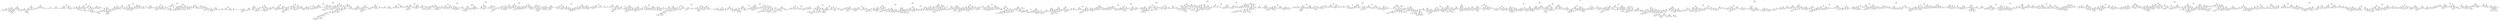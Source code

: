 digraph Tree {
node [shape=box, style="rounded", color="black", fontname=helvetica] ;
edge [fontname=helvetica] ;
0 [label="pixel317 <= 1.5\ngini = 0.9\nsamples = 26476\nvalue = [4186, 4586, 4216, 4382, 4179, 3785, 4066, 4435, 4079\n4086]"] ;
1 [label="pixel320 <= 4.5\ngini = 0.9\nsamples = 13330\nvalue = [733, 4546, 3725, 3581, 1042, 1333, 1795, 1981, 1732\n723]"] ;
0 -> 1 [labeldistance=2.5, labelangle=45, headlabel="True"] ;
2 [label="pixel378 <= 159.5\ngini = 0.8\nsamples = 7444\nvalue = [215, 3475, 3437, 1732, 368, 141, 179, 1786, 239, 333]"] ;
1 -> 2 ;
3 [label="pixel514 <= 1.5\ngini = 0.7\nsamples = 3411\nvalue = [209, 103, 2501, 255, 283, 66, 108, 1634, 84, 261]"] ;
2 -> 3 ;
4 [label="pixel157 <= 0.5\ngini = 0.7\nsamples = 1856\nvalue = [161, 82, 640, 226, 174, 42, 22, 1453, 34, 165]"] ;
3 -> 4 ;
5 [label="pixel237 <= 88.0\ngini = 0.5\nsamples = 1324\nvalue = [60, 36, 176, 114, 106, 20, 21, 1437, 19, 159]"] ;
4 -> 5 ;
6 [label="pixel429 <= 81.5\ngini = 0.8\nsamples = 383\nvalue = [30, 31, 113, 63, 106, 13, 21, 145, 13, 69]"] ;
5 -> 6 ;
7 [label="pixel579 <= 6.0\ngini = 0.8\nsamples = 260\nvalue = [29, 31, 87, 55, 16, 8, 21, 137, 9, 22]"] ;
6 -> 7 ;
8 [label="pixel125 <= 14.5\ngini = 0.7\nsamples = 174\nvalue = [0, 30, 42, 23, 11, 6, 10, 134, 8, 15]"] ;
7 -> 8 ;
9 [label="pixel549 <= 19.0\ngini = 0.7\nsamples = 151\nvalue = [0, 20, 21, 21, 11, 6, 5, 134, 6, 15]"] ;
8 -> 9 ;
10 [label="pixel234 <= 8.0\ngini = 0.5\nsamples = 108\nvalue = [0, 20, 14, 0, 5, 0, 0, 122, 3, 7]"] ;
9 -> 10 ;
11 [label="pixel180 <= 106.5\ngini = 0.7\nsamples = 45\nvalue = [0, 20, 7, 0, 2, 0, 0, 33, 0, 5]"] ;
10 -> 11 ;
12 [label="pixel212 <= 253.0\ngini = 0.5\nsamples = 23\nvalue = [0, 20, 0, 0, 2, 0, 0, 4, 0, 5]"] ;
11 -> 12 ;
13 [label="pixel383 <= 31.5\ngini = 0.5\nsamples = 22\nvalue = [0, 20, 0, 0, 2, 0, 0, 4, 0, 2]"] ;
12 -> 13 ;
14 [label="pixel408 <= 228.0\ngini = 0.3\nsamples = 19\nvalue = [0, 20, 0, 0, 1, 0, 0, 1, 0, 2]"] ;
13 -> 14 ;
15 [label="pixel682 <= 220.0\ngini = 0.1\nsamples = 17\nvalue = [0, 20, 0, 0, 0, 0, 0, 1, 0, 0]"] ;
14 -> 15 ;
16 [label="gini = 0.0\nsamples = 16\nvalue = [0, 20, 0, 0, 0, 0, 0, 0, 0, 0]"] ;
15 -> 16 ;
17 [label="gini = 0.0\nsamples = 1\nvalue = [0, 0, 0, 0, 0, 0, 0, 1, 0, 0]"] ;
15 -> 17 ;
18 [label="pixel240 <= 127.0\ngini = 0.4\nsamples = 2\nvalue = [0, 0, 0, 0, 1, 0, 0, 0, 0, 2]"] ;
14 -> 18 ;
19 [label="gini = 0.0\nsamples = 1\nvalue = [0, 0, 0, 0, 1, 0, 0, 0, 0, 0]"] ;
18 -> 19 ;
20 [label="gini = 0.0\nsamples = 1\nvalue = [0, 0, 0, 0, 0, 0, 0, 0, 0, 2]"] ;
18 -> 20 ;
21 [label="pixel434 <= 121.5\ngini = 0.4\nsamples = 3\nvalue = [0, 0, 0, 0, 1, 0, 0, 3, 0, 0]"] ;
13 -> 21 ;
22 [label="gini = 0.0\nsamples = 2\nvalue = [0, 0, 0, 0, 0, 0, 0, 3, 0, 0]"] ;
21 -> 22 ;
23 [label="gini = 0.0\nsamples = 1\nvalue = [0, 0, 0, 0, 1, 0, 0, 0, 0, 0]"] ;
21 -> 23 ;
24 [label="gini = 0.0\nsamples = 1\nvalue = [0, 0, 0, 0, 0, 0, 0, 0, 0, 3]"] ;
12 -> 24 ;
25 [label="pixel354 <= 254.5\ngini = 0.3\nsamples = 22\nvalue = [0, 0, 7, 0, 0, 0, 0, 29, 0, 0]"] ;
11 -> 25 ;
26 [label="pixel433 <= 212.5\ngini = 0.2\nsamples = 19\nvalue = [0, 0, 3, 0, 0, 0, 0, 29, 0, 0]"] ;
25 -> 26 ;
27 [label="pixel692 <= 6.5\ngini = 0.1\nsamples = 18\nvalue = [0, 0, 2, 0, 0, 0, 0, 29, 0, 0]"] ;
26 -> 27 ;
28 [label="pixel463 <= 107.5\ngini = 0.1\nsamples = 17\nvalue = [0, 0, 1, 0, 0, 0, 0, 29, 0, 0]"] ;
27 -> 28 ;
29 [label="pixel606 <= 4.0\ngini = 0.3\nsamples = 4\nvalue = [0, 0, 1, 0, 0, 0, 0, 4, 0, 0]"] ;
28 -> 29 ;
30 [label="gini = 0.0\nsamples = 3\nvalue = [0, 0, 0, 0, 0, 0, 0, 4, 0, 0]"] ;
29 -> 30 ;
31 [label="gini = 0.0\nsamples = 1\nvalue = [0, 0, 1, 0, 0, 0, 0, 0, 0, 0]"] ;
29 -> 31 ;
32 [label="gini = 0.0\nsamples = 13\nvalue = [0, 0, 0, 0, 0, 0, 0, 25, 0, 0]"] ;
28 -> 32 ;
33 [label="gini = 0.0\nsamples = 1\nvalue = [0, 0, 1, 0, 0, 0, 0, 0, 0, 0]"] ;
27 -> 33 ;
34 [label="gini = 0.0\nsamples = 1\nvalue = [0, 0, 1, 0, 0, 0, 0, 0, 0, 0]"] ;
26 -> 34 ;
35 [label="gini = 0.0\nsamples = 3\nvalue = [0, 0, 4, 0, 0, 0, 0, 0, 0, 0]"] ;
25 -> 35 ;
36 [label="pixel660 <= 108.0\ngini = 0.3\nsamples = 63\nvalue = [0, 0, 7, 0, 3, 0, 0, 89, 3, 2]"] ;
10 -> 36 ;
37 [label="pixel388 <= 90.0\ngini = 0.1\nsamples = 56\nvalue = [0, 0, 3, 0, 3, 0, 0, 88, 0, 1]"] ;
36 -> 37 ;
38 [label="pixel375 <= 59.0\ngini = 0.1\nsamples = 55\nvalue = [0, 0, 2, 0, 3, 0, 0, 88, 0, 1]"] ;
37 -> 38 ;
39 [label="pixel403 <= 128.0\ngini = 0.1\nsamples = 53\nvalue = [0, 0, 2, 0, 1, 0, 0, 88, 0, 1]"] ;
38 -> 39 ;
40 [label="pixel466 <= 254.0\ngini = 0.1\nsamples = 52\nvalue = [0, 0, 2, 0, 0, 0, 0, 88, 0, 1]"] ;
39 -> 40 ;
41 [label="pixel571 <= 252.5\ngini = 0.0\nsamples = 51\nvalue = [0, 0, 1, 0, 0, 0, 0, 88, 0, 1]"] ;
40 -> 41 ;
42 [label="pixel179 <= 112.0\ngini = 0.0\nsamples = 45\nvalue = [0, 0, 0, 0, 0, 0, 0, 78, 0, 1]"] ;
41 -> 42 ;
43 [label="gini = 0.0\nsamples = 25\nvalue = [0, 0, 0, 0, 0, 0, 0, 42, 0, 0]"] ;
42 -> 43 ;
44 [label="pixel631 <= 5.5\ngini = 0.1\nsamples = 20\nvalue = [0, 0, 0, 0, 0, 0, 0, 36, 0, 1]"] ;
42 -> 44 ;
45 [label="gini = 0.0\nsamples = 15\nvalue = [0, 0, 0, 0, 0, 0, 0, 31, 0, 0]"] ;
44 -> 45 ;
46 [label="pixel178 <= 70.5\ngini = 0.3\nsamples = 5\nvalue = [0, 0, 0, 0, 0, 0, 0, 5, 0, 1]"] ;
44 -> 46 ;
47 [label="gini = 0.0\nsamples = 1\nvalue = [0, 0, 0, 0, 0, 0, 0, 0, 0, 1]"] ;
46 -> 47 ;
48 [label="gini = 0.0\nsamples = 4\nvalue = [0, 0, 0, 0, 0, 0, 0, 5, 0, 0]"] ;
46 -> 48 ;
49 [label="pixel490 <= 81.5\ngini = 0.2\nsamples = 6\nvalue = [0, 0, 1, 0, 0, 0, 0, 10, 0, 0]"] ;
41 -> 49 ;
50 [label="gini = 0.0\nsamples = 1\nvalue = [0, 0, 1, 0, 0, 0, 0, 0, 0, 0]"] ;
49 -> 50 ;
51 [label="gini = 0.0\nsamples = 5\nvalue = [0, 0, 0, 0, 0, 0, 0, 10, 0, 0]"] ;
49 -> 51 ;
52 [label="gini = 0.0\nsamples = 1\nvalue = [0, 0, 1, 0, 0, 0, 0, 0, 0, 0]"] ;
40 -> 52 ;
53 [label="gini = 0.0\nsamples = 1\nvalue = [0, 0, 0, 0, 1, 0, 0, 0, 0, 0]"] ;
39 -> 53 ;
54 [label="gini = 0.0\nsamples = 2\nvalue = [0, 0, 0, 0, 2, 0, 0, 0, 0, 0]"] ;
38 -> 54 ;
55 [label="gini = 0.0\nsamples = 1\nvalue = [0, 0, 1, 0, 0, 0, 0, 0, 0, 0]"] ;
37 -> 55 ;
56 [label="pixel176 <= 11.0\ngini = 0.7\nsamples = 7\nvalue = [0, 0, 4, 0, 0, 0, 0, 1, 3, 1]"] ;
36 -> 56 ;
57 [label="pixel661 <= 8.0\ngini = 0.6\nsamples = 4\nvalue = [0, 0, 0, 0, 0, 0, 0, 1, 3, 1]"] ;
56 -> 57 ;
58 [label="gini = 0.0\nsamples = 2\nvalue = [0, 0, 0, 0, 0, 0, 0, 0, 3, 0]"] ;
57 -> 58 ;
59 [label="pixel236 <= 76.5\ngini = 0.5\nsamples = 2\nvalue = [0, 0, 0, 0, 0, 0, 0, 1, 0, 1]"] ;
57 -> 59 ;
60 [label="gini = 0.0\nsamples = 1\nvalue = [0, 0, 0, 0, 0, 0, 0, 1, 0, 0]"] ;
59 -> 60 ;
61 [label="gini = 0.0\nsamples = 1\nvalue = [0, 0, 0, 0, 0, 0, 0, 0, 0, 1]"] ;
59 -> 61 ;
62 [label="gini = 0.0\nsamples = 3\nvalue = [0, 0, 4, 0, 0, 0, 0, 0, 0, 0]"] ;
56 -> 62 ;
63 [label="pixel322 <= 153.5\ngini = 0.8\nsamples = 43\nvalue = [0, 0, 7, 21, 6, 6, 5, 12, 3, 8]"] ;
9 -> 63 ;
64 [label="pixel343 <= 106.5\ngini = 0.9\nsamples = 37\nvalue = [0, 0, 7, 12, 6, 6, 5, 12, 3, 8]"] ;
63 -> 64 ;
65 [label="pixel438 <= 37.0\ngini = 0.8\nsamples = 29\nvalue = [0, 0, 7, 12, 5, 6, 4, 11, 3, 1]"] ;
64 -> 65 ;
66 [label="pixel323 <= 103.5\ngini = 0.6\nsamples = 13\nvalue = [0, 0, 2, 12, 3, 0, 2, 0, 3, 0]"] ;
65 -> 66 ;
67 [label="pixel571 <= 7.0\ngini = 0.5\nsamples = 10\nvalue = [0, 0, 0, 11, 0, 0, 2, 0, 3, 0]"] ;
66 -> 67 ;
68 [label="gini = 0.0\nsamples = 6\nvalue = [0, 0, 0, 9, 0, 0, 0, 0, 0, 0]"] ;
67 -> 68 ;
69 [label="pixel493 <= 8.5\ngini = 0.7\nsamples = 4\nvalue = [0, 0, 0, 2, 0, 0, 2, 0, 3, 0]"] ;
67 -> 69 ;
70 [label="pixel122 <= 127.5\ngini = 0.5\nsamples = 2\nvalue = [0, 0, 0, 2, 0, 0, 2, 0, 0, 0]"] ;
69 -> 70 ;
71 [label="gini = 0.0\nsamples = 1\nvalue = [0, 0, 0, 0, 0, 0, 2, 0, 0, 0]"] ;
70 -> 71 ;
72 [label="gini = 0.0\nsamples = 1\nvalue = [0, 0, 0, 2, 0, 0, 0, 0, 0, 0]"] ;
70 -> 72 ;
73 [label="gini = 0.0\nsamples = 2\nvalue = [0, 0, 0, 0, 0, 0, 0, 0, 3, 0]"] ;
69 -> 73 ;
74 [label="pixel375 <= 127.5\ngini = 0.6\nsamples = 3\nvalue = [0, 0, 2, 1, 3, 0, 0, 0, 0, 0]"] ;
66 -> 74 ;
75 [label="pixel530 <= 89.5\ngini = 0.4\nsamples = 2\nvalue = [0, 0, 2, 1, 0, 0, 0, 0, 0, 0]"] ;
74 -> 75 ;
76 [label="gini = 0.0\nsamples = 1\nvalue = [0, 0, 0, 1, 0, 0, 0, 0, 0, 0]"] ;
75 -> 76 ;
77 [label="gini = 0.0\nsamples = 1\nvalue = [0, 0, 2, 0, 0, 0, 0, 0, 0, 0]"] ;
75 -> 77 ;
78 [label="gini = 0.0\nsamples = 1\nvalue = [0, 0, 0, 0, 3, 0, 0, 0, 0, 0]"] ;
74 -> 78 ;
79 [label="pixel296 <= 40.5\ngini = 0.7\nsamples = 16\nvalue = [0, 0, 5, 0, 2, 6, 2, 11, 0, 1]"] ;
65 -> 79 ;
80 [label="pixel714 <= 91.0\ngini = 0.8\nsamples = 8\nvalue = [0, 0, 3, 0, 2, 6, 2, 1, 0, 1]"] ;
79 -> 80 ;
81 [label="pixel571 <= 168.5\ngini = 0.8\nsamples = 7\nvalue = [0, 0, 3, 0, 2, 1, 2, 1, 0, 1]"] ;
80 -> 81 ;
82 [label="pixel122 <= 0.5\ngini = 0.8\nsamples = 6\nvalue = [0, 0, 0, 0, 2, 1, 2, 1, 0, 1]"] ;
81 -> 82 ;
83 [label="pixel183 <= 113.0\ngini = 0.7\nsamples = 4\nvalue = [0, 0, 0, 0, 2, 1, 0, 1, 0, 1]"] ;
82 -> 83 ;
84 [label="gini = 0.0\nsamples = 1\nvalue = [0, 0, 0, 0, 2, 0, 0, 0, 0, 0]"] ;
83 -> 84 ;
85 [label="pixel243 <= 16.0\ngini = 0.7\nsamples = 3\nvalue = [0, 0, 0, 0, 0, 1, 0, 1, 0, 1]"] ;
83 -> 85 ;
86 [label="gini = 0.0\nsamples = 1\nvalue = [0, 0, 0, 0, 0, 1, 0, 0, 0, 0]"] ;
85 -> 86 ;
87 [label="pixel151 <= 127.0\ngini = 0.5\nsamples = 2\nvalue = [0, 0, 0, 0, 0, 0, 0, 1, 0, 1]"] ;
85 -> 87 ;
88 [label="gini = 0.0\nsamples = 1\nvalue = [0, 0, 0, 0, 0, 0, 0, 0, 0, 1]"] ;
87 -> 88 ;
89 [label="gini = 0.0\nsamples = 1\nvalue = [0, 0, 0, 0, 0, 0, 0, 1, 0, 0]"] ;
87 -> 89 ;
90 [label="gini = 0.0\nsamples = 2\nvalue = [0, 0, 0, 0, 0, 0, 2, 0, 0, 0]"] ;
82 -> 90 ;
91 [label="gini = 0.0\nsamples = 1\nvalue = [0, 0, 3, 0, 0, 0, 0, 0, 0, 0]"] ;
81 -> 91 ;
92 [label="gini = 0.0\nsamples = 1\nvalue = [0, 0, 0, 0, 0, 5, 0, 0, 0, 0]"] ;
80 -> 92 ;
93 [label="pixel152 <= 56.5\ngini = 0.3\nsamples = 8\nvalue = [0, 0, 2, 0, 0, 0, 0, 10, 0, 0]"] ;
79 -> 93 ;
94 [label="gini = 0.0\nsamples = 6\nvalue = [0, 0, 0, 0, 0, 0, 0, 10, 0, 0]"] ;
93 -> 94 ;
95 [label="gini = 0.0\nsamples = 2\nvalue = [0, 0, 2, 0, 0, 0, 0, 0, 0, 0]"] ;
93 -> 95 ;
96 [label="pixel275 <= 22.5\ngini = 0.5\nsamples = 8\nvalue = [0, 0, 0, 0, 1, 0, 1, 1, 0, 7]"] ;
64 -> 96 ;
97 [label="pixel326 <= 195.5\ngini = 0.2\nsamples = 6\nvalue = [0, 0, 0, 0, 0, 0, 0, 1, 0, 7]"] ;
96 -> 97 ;
98 [label="gini = 0.0\nsamples = 5\nvalue = [0, 0, 0, 0, 0, 0, 0, 0, 0, 7]"] ;
97 -> 98 ;
99 [label="gini = 0.0\nsamples = 1\nvalue = [0, 0, 0, 0, 0, 0, 0, 1, 0, 0]"] ;
97 -> 99 ;
100 [label="pixel466 <= 193.0\ngini = 0.5\nsamples = 2\nvalue = [0, 0, 0, 0, 1, 0, 1, 0, 0, 0]"] ;
96 -> 100 ;
101 [label="gini = 0.0\nsamples = 1\nvalue = [0, 0, 0, 0, 0, 0, 1, 0, 0, 0]"] ;
100 -> 101 ;
102 [label="gini = 0.0\nsamples = 1\nvalue = [0, 0, 0, 0, 1, 0, 0, 0, 0, 0]"] ;
100 -> 102 ;
103 [label="gini = 0.0\nsamples = 6\nvalue = [0, 0, 0, 9, 0, 0, 0, 0, 0, 0]"] ;
63 -> 103 ;
104 [label="pixel297 <= 26.0\ngini = 0.6\nsamples = 23\nvalue = [0, 10, 21, 2, 0, 0, 5, 0, 2, 0]"] ;
8 -> 104 ;
105 [label="pixel492 <= 98.0\ngini = 0.6\nsamples = 10\nvalue = [0, 10, 4, 0, 0, 0, 5, 0, 0, 0]"] ;
104 -> 105 ;
106 [label="pixel263 <= 120.0\ngini = 0.6\nsamples = 6\nvalue = [0, 1, 4, 0, 0, 0, 5, 0, 0, 0]"] ;
105 -> 106 ;
107 [label="pixel465 <= 92.5\ngini = 0.3\nsamples = 3\nvalue = [0, 1, 4, 0, 0, 0, 0, 0, 0, 0]"] ;
106 -> 107 ;
108 [label="gini = 0.0\nsamples = 1\nvalue = [0, 1, 0, 0, 0, 0, 0, 0, 0, 0]"] ;
107 -> 108 ;
109 [label="gini = 0.0\nsamples = 2\nvalue = [0, 0, 4, 0, 0, 0, 0, 0, 0, 0]"] ;
107 -> 109 ;
110 [label="gini = 0.0\nsamples = 3\nvalue = [0, 0, 0, 0, 0, 0, 5, 0, 0, 0]"] ;
106 -> 110 ;
111 [label="gini = 0.0\nsamples = 4\nvalue = [0, 9, 0, 0, 0, 0, 0, 0, 0, 0]"] ;
105 -> 111 ;
112 [label="pixel353 <= 72.0\ngini = 0.3\nsamples = 13\nvalue = [0, 0, 17, 2, 0, 0, 0, 0, 2, 0]"] ;
104 -> 112 ;
113 [label="pixel238 <= 21.0\ngini = 0.4\nsamples = 2\nvalue = [0, 0, 0, 1, 0, 0, 0, 0, 2, 0]"] ;
112 -> 113 ;
114 [label="gini = 0.0\nsamples = 1\nvalue = [0, 0, 0, 0, 0, 0, 0, 0, 2, 0]"] ;
113 -> 114 ;
115 [label="gini = 0.0\nsamples = 1\nvalue = [0, 0, 0, 1, 0, 0, 0, 0, 0, 0]"] ;
113 -> 115 ;
116 [label="pixel432 <= 110.0\ngini = 0.1\nsamples = 11\nvalue = [0, 0, 17, 1, 0, 0, 0, 0, 0, 0]"] ;
112 -> 116 ;
117 [label="gini = 0.0\nsamples = 8\nvalue = [0, 0, 14, 0, 0, 0, 0, 0, 0, 0]"] ;
116 -> 117 ;
118 [label="pixel122 <= 207.0\ngini = 0.4\nsamples = 3\nvalue = [0, 0, 3, 1, 0, 0, 0, 0, 0, 0]"] ;
116 -> 118 ;
119 [label="gini = 0.0\nsamples = 1\nvalue = [0, 0, 0, 1, 0, 0, 0, 0, 0, 0]"] ;
118 -> 119 ;
120 [label="gini = 0.0\nsamples = 2\nvalue = [0, 0, 3, 0, 0, 0, 0, 0, 0, 0]"] ;
118 -> 120 ;
121 [label="pixel545 <= 85.5\ngini = 0.8\nsamples = 86\nvalue = [29, 1, 45, 32, 5, 2, 11, 3, 1, 7]"] ;
7 -> 121 ;
122 [label="pixel315 <= 25.0\ngini = 0.7\nsamples = 56\nvalue = [29, 1, 3, 32, 5, 2, 8, 3, 0, 6]"] ;
121 -> 122 ;
123 [label="pixel213 <= 11.0\ngini = 0.4\nsamples = 26\nvalue = [2, 1, 3, 32, 0, 2, 3, 0, 0, 0]"] ;
122 -> 123 ;
124 [label="pixel268 <= 30.0\ngini = 0.7\nsamples = 8\nvalue = [0, 1, 0, 3, 0, 2, 3, 0, 0, 0]"] ;
123 -> 124 ;
125 [label="pixel492 <= 1.5\ngini = 0.5\nsamples = 4\nvalue = [0, 0, 0, 0, 0, 2, 3, 0, 0, 0]"] ;
124 -> 125 ;
126 [label="gini = 0.0\nsamples = 2\nvalue = [0, 0, 0, 0, 0, 2, 0, 0, 0, 0]"] ;
125 -> 126 ;
127 [label="gini = 0.0\nsamples = 2\nvalue = [0, 0, 0, 0, 0, 0, 3, 0, 0, 0]"] ;
125 -> 127 ;
128 [label="pixel524 <= 151.5\ngini = 0.4\nsamples = 4\nvalue = [0, 1, 0, 3, 0, 0, 0, 0, 0, 0]"] ;
124 -> 128 ;
129 [label="gini = 0.0\nsamples = 3\nvalue = [0, 0, 0, 3, 0, 0, 0, 0, 0, 0]"] ;
128 -> 129 ;
130 [label="gini = 0.0\nsamples = 1\nvalue = [0, 1, 0, 0, 0, 0, 0, 0, 0, 0]"] ;
128 -> 130 ;
131 [label="pixel384 <= 249.0\ngini = 0.3\nsamples = 18\nvalue = [2, 0, 3, 29, 0, 0, 0, 0, 0, 0]"] ;
123 -> 131 ;
132 [label="pixel357 <= 109.5\ngini = 0.1\nsamples = 15\nvalue = [1, 0, 0, 29, 0, 0, 0, 0, 0, 0]"] ;
131 -> 132 ;
133 [label="gini = 0.0\nsamples = 14\nvalue = [0, 0, 0, 29, 0, 0, 0, 0, 0, 0]"] ;
132 -> 133 ;
134 [label="gini = 0.0\nsamples = 1\nvalue = [1, 0, 0, 0, 0, 0, 0, 0, 0, 0]"] ;
132 -> 134 ;
135 [label="pixel233 <= 190.0\ngini = 0.4\nsamples = 3\nvalue = [1, 0, 3, 0, 0, 0, 0, 0, 0, 0]"] ;
131 -> 135 ;
136 [label="gini = 0.0\nsamples = 1\nvalue = [1, 0, 0, 0, 0, 0, 0, 0, 0, 0]"] ;
135 -> 136 ;
137 [label="gini = 0.0\nsamples = 2\nvalue = [0, 0, 3, 0, 0, 0, 0, 0, 0, 0]"] ;
135 -> 137 ;
138 [label="pixel431 <= 32.0\ngini = 0.6\nsamples = 30\nvalue = [27, 0, 0, 0, 5, 0, 5, 3, 0, 6]"] ;
122 -> 138 ;
139 [label="pixel463 <= 11.0\ngini = 0.5\nsamples = 25\nvalue = [27, 0, 0, 0, 4, 0, 5, 3, 0, 0]"] ;
138 -> 139 ;
140 [label="pixel466 <= 10.0\ngini = 0.2\nsamples = 19\nvalue = [27, 0, 0, 0, 0, 0, 0, 3, 0, 0]"] ;
139 -> 140 ;
141 [label="gini = 0.0\nsamples = 17\nvalue = [27, 0, 0, 0, 0, 0, 0, 0, 0, 0]"] ;
140 -> 141 ;
142 [label="gini = 0.0\nsamples = 2\nvalue = [0, 0, 0, 0, 0, 0, 0, 3, 0, 0]"] ;
140 -> 142 ;
143 [label="pixel444 <= 21.5\ngini = 0.5\nsamples = 6\nvalue = [0, 0, 0, 0, 4, 0, 5, 0, 0, 0]"] ;
139 -> 143 ;
144 [label="gini = 0.0\nsamples = 2\nvalue = [0, 0, 0, 0, 4, 0, 0, 0, 0, 0]"] ;
143 -> 144 ;
145 [label="gini = 0.0\nsamples = 4\nvalue = [0, 0, 0, 0, 0, 0, 5, 0, 0, 0]"] ;
143 -> 145 ;
146 [label="pixel314 <= 242.5\ngini = 0.2\nsamples = 5\nvalue = [0, 0, 0, 0, 1, 0, 0, 0, 0, 6]"] ;
138 -> 146 ;
147 [label="gini = 0.0\nsamples = 4\nvalue = [0, 0, 0, 0, 0, 0, 0, 0, 0, 6]"] ;
146 -> 147 ;
148 [label="gini = 0.0\nsamples = 1\nvalue = [0, 0, 0, 0, 1, 0, 0, 0, 0, 0]"] ;
146 -> 148 ;
149 [label="pixel359 <= 118.0\ngini = 0.2\nsamples = 30\nvalue = [0, 0, 42, 0, 0, 0, 3, 0, 1, 1]"] ;
121 -> 149 ;
150 [label="pixel425 <= 127.0\ngini = 0.1\nsamples = 28\nvalue = [0, 0, 42, 0, 0, 0, 0, 0, 1, 1]"] ;
149 -> 150 ;
151 [label="pixel186 <= 82.5\ngini = 0.0\nsamples = 27\nvalue = [0, 0, 42, 0, 0, 0, 0, 0, 1, 0]"] ;
150 -> 151 ;
152 [label="gini = 0.0\nsamples = 26\nvalue = [0, 0, 42, 0, 0, 0, 0, 0, 0, 0]"] ;
151 -> 152 ;
153 [label="gini = 0.0\nsamples = 1\nvalue = [0, 0, 0, 0, 0, 0, 0, 0, 1, 0]"] ;
151 -> 153 ;
154 [label="gini = 0.0\nsamples = 1\nvalue = [0, 0, 0, 0, 0, 0, 0, 0, 0, 1]"] ;
150 -> 154 ;
155 [label="gini = 0.0\nsamples = 2\nvalue = [0, 0, 0, 0, 0, 0, 3, 0, 0, 0]"] ;
149 -> 155 ;
156 [label="pixel239 <= 8.5\ngini = 0.7\nsamples = 123\nvalue = [1, 0, 26, 8, 90, 5, 0, 8, 4, 47]"] ;
6 -> 156 ;
157 [label="pixel598 <= 17.5\ngini = 0.4\nsamples = 76\nvalue = [1, 0, 7, 4, 85, 2, 0, 2, 2, 13]"] ;
156 -> 157 ;
158 [label="pixel664 <= 225.0\ngini = 0.3\nsamples = 68\nvalue = [0, 0, 0, 4, 85, 0, 0, 2, 2, 13]"] ;
157 -> 158 ;
159 [label="pixel371 <= 64.0\ngini = 0.2\nsamples = 56\nvalue = [0, 0, 0, 2, 79, 0, 0, 2, 0, 7]"] ;
158 -> 159 ;
160 [label="pixel237 <= 5.0\ngini = 0.7\nsamples = 12\nvalue = [0, 0, 0, 2, 8, 0, 0, 2, 0, 4]"] ;
159 -> 160 ;
161 [label="pixel687 <= 148.0\ngini = 0.4\nsamples = 9\nvalue = [0, 0, 0, 2, 8, 0, 0, 1, 0, 0]"] ;
160 -> 161 ;
162 [label="pixel403 <= 192.0\ngini = 0.2\nsamples = 7\nvalue = [0, 0, 0, 0, 8, 0, 0, 1, 0, 0]"] ;
161 -> 162 ;
163 [label="gini = 0.0\nsamples = 6\nvalue = [0, 0, 0, 0, 8, 0, 0, 0, 0, 0]"] ;
162 -> 163 ;
164 [label="gini = 0.0\nsamples = 1\nvalue = [0, 0, 0, 0, 0, 0, 0, 1, 0, 0]"] ;
162 -> 164 ;
165 [label="gini = 0.0\nsamples = 2\nvalue = [0, 0, 0, 2, 0, 0, 0, 0, 0, 0]"] ;
161 -> 165 ;
166 [label="pixel237 <= 52.0\ngini = 0.3\nsamples = 3\nvalue = [0, 0, 0, 0, 0, 0, 0, 1, 0, 4]"] ;
160 -> 166 ;
167 [label="gini = 0.0\nsamples = 2\nvalue = [0, 0, 0, 0, 0, 0, 0, 0, 0, 4]"] ;
166 -> 167 ;
168 [label="gini = 0.0\nsamples = 1\nvalue = [0, 0, 0, 0, 0, 0, 0, 1, 0, 0]"] ;
166 -> 168 ;
169 [label="pixel578 <= 15.5\ngini = 0.1\nsamples = 44\nvalue = [0, 0, 0, 0, 71, 0, 0, 0, 0, 3]"] ;
159 -> 169 ;
170 [label="pixel261 <= 71.0\ngini = 0.2\nsamples = 15\nvalue = [0, 0, 0, 0, 21, 0, 0, 0, 0, 3]"] ;
169 -> 170 ;
171 [label="gini = 0.0\nsamples = 11\nvalue = [0, 0, 0, 0, 18, 0, 0, 0, 0, 0]"] ;
170 -> 171 ;
172 [label="pixel715 <= 23.0\ngini = 0.5\nsamples = 4\nvalue = [0, 0, 0, 0, 3, 0, 0, 0, 0, 3]"] ;
170 -> 172 ;
173 [label="pixel343 <= 249.0\ngini = 0.4\nsamples = 3\nvalue = [0, 0, 0, 0, 3, 0, 0, 0, 0, 1]"] ;
172 -> 173 ;
174 [label="gini = 0.0\nsamples = 2\nvalue = [0, 0, 0, 0, 3, 0, 0, 0, 0, 0]"] ;
173 -> 174 ;
175 [label="gini = 0.0\nsamples = 1\nvalue = [0, 0, 0, 0, 0, 0, 0, 0, 0, 1]"] ;
173 -> 175 ;
176 [label="gini = 0.0\nsamples = 1\nvalue = [0, 0, 0, 0, 0, 0, 0, 0, 0, 2]"] ;
172 -> 176 ;
177 [label="gini = 0.0\nsamples = 29\nvalue = [0, 0, 0, 0, 50, 0, 0, 0, 0, 0]"] ;
169 -> 177 ;
178 [label="pixel208 <= 2.0\ngini = 0.7\nsamples = 12\nvalue = [0, 0, 0, 2, 6, 0, 0, 0, 2, 6]"] ;
158 -> 178 ;
179 [label="gini = 0.0\nsamples = 5\nvalue = [0, 0, 0, 0, 6, 0, 0, 0, 0, 0]"] ;
178 -> 179 ;
180 [label="pixel178 <= 231.5\ngini = 0.6\nsamples = 7\nvalue = [0, 0, 0, 2, 0, 0, 0, 0, 2, 6]"] ;
178 -> 180 ;
181 [label="pixel575 <= 84.0\ngini = 0.4\nsamples = 6\nvalue = [0, 0, 0, 0, 0, 0, 0, 0, 2, 6]"] ;
180 -> 181 ;
182 [label="gini = 0.0\nsamples = 4\nvalue = [0, 0, 0, 0, 0, 0, 0, 0, 0, 6]"] ;
181 -> 182 ;
183 [label="gini = 0.0\nsamples = 2\nvalue = [0, 0, 0, 0, 0, 0, 0, 0, 2, 0]"] ;
181 -> 183 ;
184 [label="gini = 0.0\nsamples = 1\nvalue = [0, 0, 0, 2, 0, 0, 0, 0, 0, 0]"] ;
180 -> 184 ;
185 [label="pixel428 <= 121.0\ngini = 0.5\nsamples = 8\nvalue = [1, 0, 7, 0, 0, 2, 0, 0, 0, 0]"] ;
157 -> 185 ;
186 [label="pixel181 <= 113.0\ngini = 0.4\nsamples = 2\nvalue = [1, 0, 0, 0, 0, 2, 0, 0, 0, 0]"] ;
185 -> 186 ;
187 [label="gini = 0.0\nsamples = 1\nvalue = [0, 0, 0, 0, 0, 2, 0, 0, 0, 0]"] ;
186 -> 187 ;
188 [label="gini = 0.0\nsamples = 1\nvalue = [1, 0, 0, 0, 0, 0, 0, 0, 0, 0]"] ;
186 -> 188 ;
189 [label="gini = 0.0\nsamples = 6\nvalue = [0, 0, 7, 0, 0, 0, 0, 0, 0, 0]"] ;
185 -> 189 ;
190 [label="pixel371 <= 11.0\ngini = 0.7\nsamples = 47\nvalue = [0, 0, 19, 4, 5, 3, 0, 6, 2, 34]"] ;
156 -> 190 ;
191 [label="pixel235 <= 8.5\ngini = 0.6\nsamples = 22\nvalue = [0, 0, 19, 4, 1, 1, 0, 5, 0, 0]"] ;
190 -> 191 ;
192 [label="pixel268 <= 254.5\ngini = 0.4\nsamples = 16\nvalue = [0, 0, 19, 3, 0, 0, 0, 2, 0, 0]"] ;
191 -> 192 ;
193 [label="pixel123 <= 20.0\ngini = 0.1\nsamples = 13\nvalue = [0, 0, 19, 1, 0, 0, 0, 0, 0, 0]"] ;
192 -> 193 ;
194 [label="pixel597 <= 65.5\ngini = 0.3\nsamples = 4\nvalue = [0, 0, 4, 1, 0, 0, 0, 0, 0, 0]"] ;
193 -> 194 ;
195 [label="gini = 0.0\nsamples = 1\nvalue = [0, 0, 0, 1, 0, 0, 0, 0, 0, 0]"] ;
194 -> 195 ;
196 [label="gini = 0.0\nsamples = 3\nvalue = [0, 0, 4, 0, 0, 0, 0, 0, 0, 0]"] ;
194 -> 196 ;
197 [label="gini = 0.0\nsamples = 9\nvalue = [0, 0, 15, 0, 0, 0, 0, 0, 0, 0]"] ;
193 -> 197 ;
198 [label="pixel352 <= 239.5\ngini = 0.5\nsamples = 3\nvalue = [0, 0, 0, 2, 0, 0, 0, 2, 0, 0]"] ;
192 -> 198 ;
199 [label="gini = 0.0\nsamples = 2\nvalue = [0, 0, 0, 2, 0, 0, 0, 0, 0, 0]"] ;
198 -> 199 ;
200 [label="gini = 0.0\nsamples = 1\nvalue = [0, 0, 0, 0, 0, 0, 0, 2, 0, 0]"] ;
198 -> 200 ;
201 [label="pixel353 <= 61.5\ngini = 0.7\nsamples = 6\nvalue = [0, 0, 0, 1, 1, 1, 0, 3, 0, 0]"] ;
191 -> 201 ;
202 [label="pixel177 <= 39.5\ngini = 0.7\nsamples = 3\nvalue = [0, 0, 0, 1, 1, 1, 0, 0, 0, 0]"] ;
201 -> 202 ;
203 [label="pixel662 <= 65.0\ngini = 0.5\nsamples = 2\nvalue = [0, 0, 0, 0, 1, 1, 0, 0, 0, 0]"] ;
202 -> 203 ;
204 [label="gini = 0.0\nsamples = 1\nvalue = [0, 0, 0, 0, 1, 0, 0, 0, 0, 0]"] ;
203 -> 204 ;
205 [label="gini = 0.0\nsamples = 1\nvalue = [0, 0, 0, 0, 0, 1, 0, 0, 0, 0]"] ;
203 -> 205 ;
206 [label="gini = 0.0\nsamples = 1\nvalue = [0, 0, 0, 1, 0, 0, 0, 0, 0, 0]"] ;
202 -> 206 ;
207 [label="gini = 0.0\nsamples = 3\nvalue = [0, 0, 0, 0, 0, 0, 0, 3, 0, 0]"] ;
201 -> 207 ;
208 [label="pixel370 <= 253.5\ngini = 0.4\nsamples = 25\nvalue = [0, 0, 0, 0, 4, 2, 0, 1, 2, 34]"] ;
190 -> 208 ;
209 [label="pixel552 <= 195.0\ngini = 0.3\nsamples = 22\nvalue = [0, 0, 0, 0, 3, 2, 0, 0, 1, 34]"] ;
208 -> 209 ;
210 [label="pixel430 <= 254.5\ngini = 0.2\nsamples = 18\nvalue = [0, 0, 0, 0, 3, 0, 0, 0, 0, 33]"] ;
209 -> 210 ;
211 [label="pixel219 <= 108.0\ngini = 0.1\nsamples = 16\nvalue = [0, 0, 0, 0, 1, 0, 0, 0, 0, 33]"] ;
210 -> 211 ;
212 [label="gini = 0.0\nsamples = 15\nvalue = [0, 0, 0, 0, 0, 0, 0, 0, 0, 33]"] ;
211 -> 212 ;
213 [label="gini = 0.0\nsamples = 1\nvalue = [0, 0, 0, 0, 1, 0, 0, 0, 0, 0]"] ;
211 -> 213 ;
214 [label="gini = 0.0\nsamples = 2\nvalue = [0, 0, 0, 0, 2, 0, 0, 0, 0, 0]"] ;
210 -> 214 ;
215 [label="pixel713 <= 44.0\ngini = 0.6\nsamples = 4\nvalue = [0, 0, 0, 0, 0, 2, 0, 0, 1, 1]"] ;
209 -> 215 ;
216 [label="pixel294 <= 18.5\ngini = 0.5\nsamples = 2\nvalue = [0, 0, 0, 0, 0, 0, 0, 0, 1, 1]"] ;
215 -> 216 ;
217 [label="gini = 0.0\nsamples = 1\nvalue = [0, 0, 0, 0, 0, 0, 0, 0, 0, 1]"] ;
216 -> 217 ;
218 [label="gini = 0.0\nsamples = 1\nvalue = [0, 0, 0, 0, 0, 0, 0, 0, 1, 0]"] ;
216 -> 218 ;
219 [label="gini = 0.0\nsamples = 2\nvalue = [0, 0, 0, 0, 0, 2, 0, 0, 0, 0]"] ;
215 -> 219 ;
220 [label="pixel297 <= 110.5\ngini = 0.7\nsamples = 3\nvalue = [0, 0, 0, 0, 1, 0, 0, 1, 1, 0]"] ;
208 -> 220 ;
221 [label="gini = 0.0\nsamples = 1\nvalue = [0, 0, 0, 0, 0, 0, 0, 1, 0, 0]"] ;
220 -> 221 ;
222 [label="pixel691 <= 28.5\ngini = 0.5\nsamples = 2\nvalue = [0, 0, 0, 0, 1, 0, 0, 0, 1, 0]"] ;
220 -> 222 ;
223 [label="gini = 0.0\nsamples = 1\nvalue = [0, 0, 0, 0, 0, 0, 0, 0, 1, 0]"] ;
222 -> 223 ;
224 [label="gini = 0.0\nsamples = 1\nvalue = [0, 0, 0, 0, 1, 0, 0, 0, 0, 0]"] ;
222 -> 224 ;
225 [label="pixel609 <= 5.5\ngini = 0.3\nsamples = 941\nvalue = [30, 5, 63, 51, 0, 7, 0, 1292, 6, 90]"] ;
5 -> 225 ;
226 [label="pixel401 <= 0.5\ngini = 0.2\nsamples = 903\nvalue = [8, 5, 51, 43, 0, 5, 0, 1290, 6, 71]"] ;
225 -> 226 ;
227 [label="pixel538 <= 11.0\ngini = 0.2\nsamples = 836\nvalue = [8, 5, 44, 33, 0, 3, 0, 1268, 1, 15]"] ;
226 -> 227 ;
228 [label="pixel568 <= 18.0\ngini = 0.1\nsamples = 825\nvalue = [0, 5, 40, 26, 0, 3, 0, 1268, 1, 15]"] ;
227 -> 228 ;
229 [label="pixel404 <= 2.0\ngini = 0.1\nsamples = 815\nvalue = [0, 5, 29, 24, 0, 3, 0, 1265, 1, 15]"] ;
228 -> 229 ;
230 [label="pixel234 <= 3.5\ngini = 0.1\nsamples = 784\nvalue = [0, 5, 28, 11, 0, 0, 0, 1229, 1, 13]"] ;
229 -> 230 ;
231 [label="pixel634 <= 37.0\ngini = 0.6\nsamples = 33\nvalue = [0, 5, 9, 2, 0, 0, 0, 32, 1, 7]"] ;
230 -> 231 ;
232 [label="pixel297 <= 13.0\ngini = 0.6\nsamples = 30\nvalue = [0, 5, 3, 2, 0, 0, 0, 32, 1, 7]"] ;
231 -> 232 ;
233 [label="pixel436 <= 98.5\ngini = 0.7\nsamples = 7\nvalue = [0, 5, 2, 2, 0, 0, 0, 4, 0, 0]"] ;
232 -> 233 ;
234 [label="pixel434 <= 196.0\ngini = 0.4\nsamples = 4\nvalue = [0, 5, 0, 0, 0, 0, 0, 2, 0, 0]"] ;
233 -> 234 ;
235 [label="gini = 0.0\nsamples = 3\nvalue = [0, 5, 0, 0, 0, 0, 0, 0, 0, 0]"] ;
234 -> 235 ;
236 [label="gini = 0.0\nsamples = 1\nvalue = [0, 0, 0, 0, 0, 0, 0, 2, 0, 0]"] ;
234 -> 236 ;
237 [label="pixel627 <= 113.0\ngini = 0.7\nsamples = 3\nvalue = [0, 0, 2, 2, 0, 0, 0, 2, 0, 0]"] ;
233 -> 237 ;
238 [label="gini = 0.0\nsamples = 1\nvalue = [0, 0, 0, 2, 0, 0, 0, 0, 0, 0]"] ;
237 -> 238 ;
239 [label="pixel548 <= 10.5\ngini = 0.5\nsamples = 2\nvalue = [0, 0, 2, 0, 0, 0, 0, 2, 0, 0]"] ;
237 -> 239 ;
240 [label="gini = 0.0\nsamples = 1\nvalue = [0, 0, 0, 0, 0, 0, 0, 2, 0, 0]"] ;
239 -> 240 ;
241 [label="gini = 0.0\nsamples = 1\nvalue = [0, 0, 2, 0, 0, 0, 0, 0, 0, 0]"] ;
239 -> 241 ;
242 [label="pixel271 <= 1.0\ngini = 0.4\nsamples = 23\nvalue = [0, 0, 1, 0, 0, 0, 0, 28, 1, 7]"] ;
232 -> 242 ;
243 [label="pixel207 <= 5.0\ngini = 0.4\nsamples = 4\nvalue = [0, 0, 0, 0, 0, 0, 0, 2, 0, 4]"] ;
242 -> 243 ;
244 [label="gini = 0.0\nsamples = 2\nvalue = [0, 0, 0, 0, 0, 0, 0, 0, 0, 4]"] ;
243 -> 244 ;
245 [label="gini = 0.0\nsamples = 2\nvalue = [0, 0, 0, 0, 0, 0, 0, 2, 0, 0]"] ;
243 -> 245 ;
246 [label="pixel269 <= 25.0\ngini = 0.3\nsamples = 19\nvalue = [0, 0, 1, 0, 0, 0, 0, 26, 1, 3]"] ;
242 -> 246 ;
247 [label="pixel381 <= 101.5\ngini = 0.5\nsamples = 2\nvalue = [0, 0, 0, 0, 0, 0, 0, 0, 1, 1]"] ;
246 -> 247 ;
248 [label="gini = 0.0\nsamples = 1\nvalue = [0, 0, 0, 0, 0, 0, 0, 0, 1, 0]"] ;
247 -> 248 ;
249 [label="gini = 0.0\nsamples = 1\nvalue = [0, 0, 0, 0, 0, 0, 0, 0, 0, 1]"] ;
247 -> 249 ;
250 [label="pixel495 <= 37.0\ngini = 0.2\nsamples = 17\nvalue = [0, 0, 1, 0, 0, 0, 0, 26, 0, 2]"] ;
246 -> 250 ;
251 [label="pixel629 <= 9.0\ngini = 0.1\nsamples = 15\nvalue = [0, 0, 0, 0, 0, 0, 0, 25, 0, 2]"] ;
250 -> 251 ;
252 [label="gini = 0.0\nsamples = 11\nvalue = [0, 0, 0, 0, 0, 0, 0, 18, 0, 0]"] ;
251 -> 252 ;
253 [label="pixel181 <= 5.5\ngini = 0.3\nsamples = 4\nvalue = [0, 0, 0, 0, 0, 0, 0, 7, 0, 2]"] ;
251 -> 253 ;
254 [label="gini = 0.0\nsamples = 1\nvalue = [0, 0, 0, 0, 0, 0, 0, 0, 0, 2]"] ;
253 -> 254 ;
255 [label="gini = 0.0\nsamples = 3\nvalue = [0, 0, 0, 0, 0, 0, 0, 7, 0, 0]"] ;
253 -> 255 ;
256 [label="pixel412 <= 117.5\ngini = 0.5\nsamples = 2\nvalue = [0, 0, 1, 0, 0, 0, 0, 1, 0, 0]"] ;
250 -> 256 ;
257 [label="gini = 0.0\nsamples = 1\nvalue = [0, 0, 0, 0, 0, 0, 0, 1, 0, 0]"] ;
256 -> 257 ;
258 [label="gini = 0.0\nsamples = 1\nvalue = [0, 0, 1, 0, 0, 0, 0, 0, 0, 0]"] ;
256 -> 258 ;
259 [label="gini = 0.0\nsamples = 3\nvalue = [0, 0, 6, 0, 0, 0, 0, 0, 0, 0]"] ;
231 -> 259 ;
260 [label="pixel580 <= 7.5\ngini = 0.1\nsamples = 751\nvalue = [0, 0, 19, 9, 0, 0, 0, 1197, 0, 6]"] ;
230 -> 260 ;
261 [label="pixel153 <= 38.0\ngini = 0.0\nsamples = 739\nvalue = [0, 0, 14, 6, 0, 0, 0, 1188, 0, 4]"] ;
260 -> 261 ;
262 [label="pixel488 <= 106.5\ngini = 0.0\nsamples = 736\nvalue = [0, 0, 11, 6, 0, 0, 0, 1188, 0, 4]"] ;
261 -> 262 ;
263 [label="pixel524 <= 173.5\ngini = 0.0\nsamples = 702\nvalue = [0, 0, 4, 3, 0, 0, 0, 1146, 0, 2]"] ;
262 -> 263 ;
264 [label="pixel455 <= 168.5\ngini = 0.0\nsamples = 696\nvalue = [0, 0, 0, 2, 0, 0, 0, 1143, 0, 2]"] ;
263 -> 264 ;
265 [label="pixel430 <= 221.5\ngini = 0.0\nsamples = 693\nvalue = [0, 0, 0, 2, 0, 0, 0, 1138, 0, 0]"] ;
264 -> 265 ;
266 [label="pixel181 <= 168.5\ngini = 0.0\nsamples = 692\nvalue = [0, 0, 0, 1, 0, 0, 0, 1138, 0, 0]"] ;
265 -> 266 ;
267 [label="gini = 0.0\nsamples = 652\nvalue = [0, 0, 0, 0, 0, 0, 0, 1074, 0, 0]"] ;
266 -> 267 ;
268 [label="pixel577 <= 236.5\ngini = 0.0\nsamples = 40\nvalue = [0, 0, 0, 1, 0, 0, 0, 64, 0, 0]"] ;
266 -> 268 ;
269 [label="gini = 0.0\nsamples = 38\nvalue = [0, 0, 0, 0, 0, 0, 0, 63, 0, 0]"] ;
268 -> 269 ;
270 [label="pixel464 <= 106.5\ngini = 0.5\nsamples = 2\nvalue = [0, 0, 0, 1, 0, 0, 0, 1, 0, 0]"] ;
268 -> 270 ;
271 [label="gini = 0.0\nsamples = 1\nvalue = [0, 0, 0, 0, 0, 0, 0, 1, 0, 0]"] ;
270 -> 271 ;
272 [label="gini = 0.0\nsamples = 1\nvalue = [0, 0, 0, 1, 0, 0, 0, 0, 0, 0]"] ;
270 -> 272 ;
273 [label="gini = 0.0\nsamples = 1\nvalue = [0, 0, 0, 1, 0, 0, 0, 0, 0, 0]"] ;
265 -> 273 ;
274 [label="pixel439 <= 84.5\ngini = 0.4\nsamples = 3\nvalue = [0, 0, 0, 0, 0, 0, 0, 5, 0, 2]"] ;
264 -> 274 ;
275 [label="gini = 0.0\nsamples = 1\nvalue = [0, 0, 0, 0, 0, 0, 0, 0, 0, 2]"] ;
274 -> 275 ;
276 [label="gini = 0.0\nsamples = 2\nvalue = [0, 0, 0, 0, 0, 0, 0, 5, 0, 0]"] ;
274 -> 276 ;
277 [label="pixel600 <= 39.5\ngini = 0.6\nsamples = 6\nvalue = [0, 0, 4, 1, 0, 0, 0, 3, 0, 0]"] ;
263 -> 277 ;
278 [label="gini = 0.0\nsamples = 3\nvalue = [0, 0, 0, 0, 0, 0, 0, 3, 0, 0]"] ;
277 -> 278 ;
279 [label="pixel272 <= 216.0\ngini = 0.3\nsamples = 3\nvalue = [0, 0, 4, 1, 0, 0, 0, 0, 0, 0]"] ;
277 -> 279 ;
280 [label="gini = 0.0\nsamples = 2\nvalue = [0, 0, 4, 0, 0, 0, 0, 0, 0, 0]"] ;
279 -> 280 ;
281 [label="gini = 0.0\nsamples = 1\nvalue = [0, 0, 0, 1, 0, 0, 0, 0, 0, 0]"] ;
279 -> 281 ;
282 [label="pixel286 <= 221.0\ngini = 0.4\nsamples = 34\nvalue = [0, 0, 7, 3, 0, 0, 0, 42, 0, 2]"] ;
262 -> 282 ;
283 [label="pixel717 <= 102.5\ngini = 0.3\nsamples = 31\nvalue = [0, 0, 4, 2, 0, 0, 0, 42, 0, 2]"] ;
282 -> 283 ;
284 [label="pixel744 <= 82.0\ngini = 0.2\nsamples = 29\nvalue = [0, 0, 1, 2, 0, 0, 0, 42, 0, 2]"] ;
283 -> 284 ;
285 [label="pixel343 <= 155.5\ngini = 0.2\nsamples = 28\nvalue = [0, 0, 1, 2, 0, 0, 0, 42, 0, 1]"] ;
284 -> 285 ;
286 [label="pixel685 <= 238.5\ngini = 0.1\nsamples = 27\nvalue = [0, 0, 1, 2, 0, 0, 0, 42, 0, 0]"] ;
285 -> 286 ;
287 [label="gini = 0.0\nsamples = 22\nvalue = [0, 0, 0, 0, 0, 0, 0, 39, 0, 0]"] ;
286 -> 287 ;
288 [label="pixel602 <= 253.5\ngini = 0.6\nsamples = 5\nvalue = [0, 0, 1, 2, 0, 0, 0, 3, 0, 0]"] ;
286 -> 288 ;
289 [label="pixel599 <= 126.0\ngini = 0.4\nsamples = 3\nvalue = [0, 0, 1, 2, 0, 0, 0, 0, 0, 0]"] ;
288 -> 289 ;
290 [label="gini = 0.0\nsamples = 2\nvalue = [0, 0, 0, 2, 0, 0, 0, 0, 0, 0]"] ;
289 -> 290 ;
291 [label="gini = 0.0\nsamples = 1\nvalue = [0, 0, 1, 0, 0, 0, 0, 0, 0, 0]"] ;
289 -> 291 ;
292 [label="gini = 0.0\nsamples = 2\nvalue = [0, 0, 0, 0, 0, 0, 0, 3, 0, 0]"] ;
288 -> 292 ;
293 [label="gini = 0.0\nsamples = 1\nvalue = [0, 0, 0, 0, 0, 0, 0, 0, 0, 1]"] ;
285 -> 293 ;
294 [label="gini = 0.0\nsamples = 1\nvalue = [0, 0, 0, 0, 0, 0, 0, 0, 0, 1]"] ;
284 -> 294 ;
295 [label="gini = 0.0\nsamples = 2\nvalue = [0, 0, 3, 0, 0, 0, 0, 0, 0, 0]"] ;
283 -> 295 ;
296 [label="pixel687 <= 127.0\ngini = 0.4\nsamples = 3\nvalue = [0, 0, 3, 1, 0, 0, 0, 0, 0, 0]"] ;
282 -> 296 ;
297 [label="gini = 0.0\nsamples = 2\nvalue = [0, 0, 3, 0, 0, 0, 0, 0, 0, 0]"] ;
296 -> 297 ;
298 [label="gini = 0.0\nsamples = 1\nvalue = [0, 0, 0, 1, 0, 0, 0, 0, 0, 0]"] ;
296 -> 298 ;
299 [label="gini = 0.0\nsamples = 3\nvalue = [0, 0, 3, 0, 0, 0, 0, 0, 0, 0]"] ;
261 -> 299 ;
300 [label="pixel285 <= 2.5\ngini = 0.7\nsamples = 12\nvalue = [0, 0, 5, 3, 0, 0, 0, 9, 0, 2]"] ;
260 -> 300 ;
301 [label="gini = 0.0\nsamples = 3\nvalue = [0, 0, 4, 0, 0, 0, 0, 0, 0, 0]"] ;
300 -> 301 ;
302 [label="pixel523 <= 240.0\ngini = 0.6\nsamples = 9\nvalue = [0, 0, 1, 3, 0, 0, 0, 9, 0, 2]"] ;
300 -> 302 ;
303 [label="pixel606 <= 219.0\ngini = 0.5\nsamples = 2\nvalue = [0, 0, 0, 3, 0, 0, 0, 0, 0, 2]"] ;
302 -> 303 ;
304 [label="gini = 0.0\nsamples = 1\nvalue = [0, 0, 0, 3, 0, 0, 0, 0, 0, 0]"] ;
303 -> 304 ;
305 [label="gini = 0.0\nsamples = 1\nvalue = [0, 0, 0, 0, 0, 0, 0, 0, 0, 2]"] ;
303 -> 305 ;
306 [label="pixel554 <= 176.0\ngini = 0.2\nsamples = 7\nvalue = [0, 0, 1, 0, 0, 0, 0, 9, 0, 0]"] ;
302 -> 306 ;
307 [label="gini = 0.0\nsamples = 6\nvalue = [0, 0, 0, 0, 0, 0, 0, 9, 0, 0]"] ;
306 -> 307 ;
308 [label="gini = 0.0\nsamples = 1\nvalue = [0, 0, 1, 0, 0, 0, 0, 0, 0, 0]"] ;
306 -> 308 ;
309 [label="pixel260 <= 247.0\ngini = 0.5\nsamples = 31\nvalue = [0, 0, 1, 13, 0, 3, 0, 36, 0, 2]"] ;
229 -> 309 ;
310 [label="pixel226 <= 75.5\ngini = 0.1\nsamples = 22\nvalue = [0, 0, 0, 3, 0, 0, 0, 36, 0, 0]"] ;
309 -> 310 ;
311 [label="pixel353 <= 4.5\ngini = 0.1\nsamples = 21\nvalue = [0, 0, 0, 2, 0, 0, 0, 36, 0, 0]"] ;
310 -> 311 ;
312 [label="gini = 0.0\nsamples = 1\nvalue = [0, 0, 0, 2, 0, 0, 0, 0, 0, 0]"] ;
311 -> 312 ;
313 [label="gini = 0.0\nsamples = 20\nvalue = [0, 0, 0, 0, 0, 0, 0, 36, 0, 0]"] ;
311 -> 313 ;
314 [label="gini = 0.0\nsamples = 1\nvalue = [0, 0, 0, 1, 0, 0, 0, 0, 0, 0]"] ;
310 -> 314 ;
315 [label="pixel268 <= 180.5\ngini = 0.6\nsamples = 9\nvalue = [0, 0, 1, 10, 0, 3, 0, 0, 0, 2]"] ;
309 -> 315 ;
316 [label="pixel266 <= 252.5\ngini = 0.2\nsamples = 6\nvalue = [0, 0, 1, 10, 0, 0, 0, 0, 0, 0]"] ;
315 -> 316 ;
317 [label="gini = 0.0\nsamples = 5\nvalue = [0, 0, 0, 10, 0, 0, 0, 0, 0, 0]"] ;
316 -> 317 ;
318 [label="gini = 0.0\nsamples = 1\nvalue = [0, 0, 1, 0, 0, 0, 0, 0, 0, 0]"] ;
316 -> 318 ;
319 [label="pixel235 <= 247.5\ngini = 0.5\nsamples = 3\nvalue = [0, 0, 0, 0, 0, 3, 0, 0, 0, 2]"] ;
315 -> 319 ;
320 [label="gini = 0.0\nsamples = 2\nvalue = [0, 0, 0, 0, 0, 0, 0, 0, 0, 2]"] ;
319 -> 320 ;
321 [label="gini = 0.0\nsamples = 1\nvalue = [0, 0, 0, 0, 0, 3, 0, 0, 0, 0]"] ;
319 -> 321 ;
322 [label="pixel572 <= 226.0\ngini = 0.5\nsamples = 10\nvalue = [0, 0, 11, 2, 0, 0, 0, 3, 0, 0]"] ;
228 -> 322 ;
323 [label="gini = 0.0\nsamples = 2\nvalue = [0, 0, 0, 2, 0, 0, 0, 0, 0, 0]"] ;
322 -> 323 ;
324 [label="pixel381 <= 232.0\ngini = 0.3\nsamples = 8\nvalue = [0, 0, 11, 0, 0, 0, 0, 3, 0, 0]"] ;
322 -> 324 ;
325 [label="gini = 0.0\nsamples = 5\nvalue = [0, 0, 10, 0, 0, 0, 0, 0, 0, 0]"] ;
324 -> 325 ;
326 [label="pixel208 <= 243.5\ngini = 0.4\nsamples = 3\nvalue = [0, 0, 1, 0, 0, 0, 0, 3, 0, 0]"] ;
324 -> 326 ;
327 [label="gini = 0.0\nsamples = 1\nvalue = [0, 0, 1, 0, 0, 0, 0, 0, 0, 0]"] ;
326 -> 327 ;
328 [label="gini = 0.0\nsamples = 2\nvalue = [0, 0, 0, 0, 0, 0, 0, 3, 0, 0]"] ;
326 -> 328 ;
329 [label="pixel481 <= 182.5\ngini = 0.6\nsamples = 11\nvalue = [8, 0, 4, 7, 0, 0, 0, 0, 0, 0]"] ;
227 -> 329 ;
330 [label="pixel626 <= 126.0\ngini = 0.5\nsamples = 6\nvalue = [0, 0, 4, 7, 0, 0, 0, 0, 0, 0]"] ;
329 -> 330 ;
331 [label="gini = 0.0\nsamples = 3\nvalue = [0, 0, 4, 0, 0, 0, 0, 0, 0, 0]"] ;
330 -> 331 ;
332 [label="gini = 0.0\nsamples = 3\nvalue = [0, 0, 0, 7, 0, 0, 0, 0, 0, 0]"] ;
330 -> 332 ;
333 [label="gini = 0.0\nsamples = 5\nvalue = [8, 0, 0, 0, 0, 0, 0, 0, 0, 0]"] ;
329 -> 333 ;
334 [label="pixel375 <= 218.5\ngini = 0.6\nsamples = 67\nvalue = [0, 0, 7, 10, 0, 2, 0, 22, 5, 56]"] ;
226 -> 334 ;
335 [label="pixel430 <= 34.5\ngini = 0.6\nsamples = 64\nvalue = [0, 0, 7, 4, 0, 2, 0, 22, 5, 56]"] ;
334 -> 335 ;
336 [label="pixel542 <= 10.5\ngini = 0.6\nsamples = 7\nvalue = [0, 0, 1, 0, 0, 1, 0, 5, 4, 0]"] ;
335 -> 336 ;
337 [label="pixel434 <= 49.0\ngini = 0.4\nsamples = 6\nvalue = [0, 0, 1, 0, 0, 1, 0, 5, 0, 0]"] ;
336 -> 337 ;
338 [label="gini = 0.0\nsamples = 4\nvalue = [0, 0, 0, 0, 0, 0, 0, 5, 0, 0]"] ;
337 -> 338 ;
339 [label="pixel528 <= 126.5\ngini = 0.5\nsamples = 2\nvalue = [0, 0, 1, 0, 0, 1, 0, 0, 0, 0]"] ;
337 -> 339 ;
340 [label="gini = 0.0\nsamples = 1\nvalue = [0, 0, 0, 0, 0, 1, 0, 0, 0, 0]"] ;
339 -> 340 ;
341 [label="gini = 0.0\nsamples = 1\nvalue = [0, 0, 1, 0, 0, 0, 0, 0, 0, 0]"] ;
339 -> 341 ;
342 [label="gini = 0.0\nsamples = 1\nvalue = [0, 0, 0, 0, 0, 0, 0, 0, 4, 0]"] ;
336 -> 342 ;
343 [label="pixel342 <= 7.0\ngini = 0.5\nsamples = 57\nvalue = [0, 0, 6, 4, 0, 1, 0, 17, 1, 56]"] ;
335 -> 343 ;
344 [label="pixel181 <= 11.5\ngini = 0.7\nsamples = 25\nvalue = [0, 0, 6, 4, 0, 0, 0, 17, 0, 12]"] ;
343 -> 344 ;
345 [label="pixel235 <= 93.5\ngini = 0.4\nsamples = 14\nvalue = [0, 0, 4, 0, 0, 0, 0, 16, 0, 2]"] ;
344 -> 345 ;
346 [label="pixel409 <= 69.5\ngini = 0.3\nsamples = 3\nvalue = [0, 0, 4, 0, 0, 0, 0, 0, 0, 1]"] ;
345 -> 346 ;
347 [label="gini = 0.0\nsamples = 2\nvalue = [0, 0, 4, 0, 0, 0, 0, 0, 0, 0]"] ;
346 -> 347 ;
348 [label="gini = 0.0\nsamples = 1\nvalue = [0, 0, 0, 0, 0, 0, 0, 0, 0, 1]"] ;
346 -> 348 ;
349 [label="pixel240 <= 139.5\ngini = 0.1\nsamples = 11\nvalue = [0, 0, 0, 0, 0, 0, 0, 16, 0, 1]"] ;
345 -> 349 ;
350 [label="pixel210 <= 70.5\ngini = 0.4\nsamples = 2\nvalue = [0, 0, 0, 0, 0, 0, 0, 2, 0, 1]"] ;
349 -> 350 ;
351 [label="gini = 0.0\nsamples = 1\nvalue = [0, 0, 0, 0, 0, 0, 0, 2, 0, 0]"] ;
350 -> 351 ;
352 [label="gini = 0.0\nsamples = 1\nvalue = [0, 0, 0, 0, 0, 0, 0, 0, 0, 1]"] ;
350 -> 352 ;
353 [label="gini = 0.0\nsamples = 9\nvalue = [0, 0, 0, 0, 0, 0, 0, 14, 0, 0]"] ;
349 -> 353 ;
354 [label="pixel403 <= 55.0\ngini = 0.6\nsamples = 11\nvalue = [0, 0, 2, 4, 0, 0, 0, 1, 0, 10]"] ;
344 -> 354 ;
355 [label="gini = 0.0\nsamples = 4\nvalue = [0, 0, 0, 0, 0, 0, 0, 0, 0, 9]"] ;
354 -> 355 ;
356 [label="pixel633 <= 8.5\ngini = 0.7\nsamples = 7\nvalue = [0, 0, 2, 4, 0, 0, 0, 1, 0, 1]"] ;
354 -> 356 ;
357 [label="pixel262 <= 17.0\ngini = 0.6\nsamples = 4\nvalue = [0, 0, 2, 0, 0, 0, 0, 1, 0, 1]"] ;
356 -> 357 ;
358 [label="pixel272 <= 62.5\ngini = 0.5\nsamples = 2\nvalue = [0, 0, 0, 0, 0, 0, 0, 1, 0, 1]"] ;
357 -> 358 ;
359 [label="gini = 0.0\nsamples = 1\nvalue = [0, 0, 0, 0, 0, 0, 0, 0, 0, 1]"] ;
358 -> 359 ;
360 [label="gini = 0.0\nsamples = 1\nvalue = [0, 0, 0, 0, 0, 0, 0, 1, 0, 0]"] ;
358 -> 360 ;
361 [label="gini = 0.0\nsamples = 2\nvalue = [0, 0, 2, 0, 0, 0, 0, 0, 0, 0]"] ;
357 -> 361 ;
362 [label="gini = 0.0\nsamples = 3\nvalue = [0, 0, 0, 4, 0, 0, 0, 0, 0, 0]"] ;
356 -> 362 ;
363 [label="pixel681 <= 139.5\ngini = 0.1\nsamples = 32\nvalue = [0, 0, 0, 0, 0, 1, 0, 0, 1, 44]"] ;
343 -> 363 ;
364 [label="pixel633 <= 253.5\ngini = 0.0\nsamples = 31\nvalue = [0, 0, 0, 0, 0, 0, 0, 0, 1, 44]"] ;
363 -> 364 ;
365 [label="gini = 0.0\nsamples = 30\nvalue = [0, 0, 0, 0, 0, 0, 0, 0, 0, 44]"] ;
364 -> 365 ;
366 [label="gini = 0.0\nsamples = 1\nvalue = [0, 0, 0, 0, 0, 0, 0, 0, 1, 0]"] ;
364 -> 366 ;
367 [label="gini = 0.0\nsamples = 1\nvalue = [0, 0, 0, 0, 0, 1, 0, 0, 0, 0]"] ;
363 -> 367 ;
368 [label="gini = 0.0\nsamples = 3\nvalue = [0, 0, 0, 6, 0, 0, 0, 0, 0, 0]"] ;
334 -> 368 ;
369 [label="pixel443 <= 62.0\ngini = 0.7\nsamples = 38\nvalue = [22, 0, 12, 8, 0, 2, 0, 2, 0, 19]"] ;
225 -> 369 ;
370 [label="pixel460 <= 58.0\ngini = 0.7\nsamples = 25\nvalue = [0, 0, 10, 8, 0, 2, 0, 2, 0, 19]"] ;
369 -> 370 ;
371 [label="pixel212 <= 252.0\ngini = 0.6\nsamples = 11\nvalue = [0, 0, 8, 8, 0, 0, 0, 2, 0, 1]"] ;
370 -> 371 ;
372 [label="pixel148 <= 32.0\ngini = 0.5\nsamples = 8\nvalue = [0, 0, 8, 1, 0, 0, 0, 2, 0, 1]"] ;
371 -> 372 ;
373 [label="pixel581 <= 81.5\ngini = 0.6\nsamples = 3\nvalue = [0, 0, 0, 1, 0, 0, 0, 2, 0, 1]"] ;
372 -> 373 ;
374 [label="gini = 0.0\nsamples = 1\nvalue = [0, 0, 0, 0, 0, 0, 0, 2, 0, 0]"] ;
373 -> 374 ;
375 [label="pixel212 <= 11.5\ngini = 0.5\nsamples = 2\nvalue = [0, 0, 0, 1, 0, 0, 0, 0, 0, 1]"] ;
373 -> 375 ;
376 [label="gini = 0.0\nsamples = 1\nvalue = [0, 0, 0, 0, 0, 0, 0, 0, 0, 1]"] ;
375 -> 376 ;
377 [label="gini = 0.0\nsamples = 1\nvalue = [0, 0, 0, 1, 0, 0, 0, 0, 0, 0]"] ;
375 -> 377 ;
378 [label="gini = 0.0\nsamples = 5\nvalue = [0, 0, 8, 0, 0, 0, 0, 0, 0, 0]"] ;
372 -> 378 ;
379 [label="gini = 0.0\nsamples = 3\nvalue = [0, 0, 0, 7, 0, 0, 0, 0, 0, 0]"] ;
371 -> 379 ;
380 [label="pixel464 <= 254.5\ngini = 0.3\nsamples = 14\nvalue = [0, 0, 2, 0, 0, 2, 0, 0, 0, 18]"] ;
370 -> 380 ;
381 [label="pixel551 <= 118.5\ngini = 0.2\nsamples = 13\nvalue = [0, 0, 2, 0, 0, 0, 0, 0, 0, 18]"] ;
380 -> 381 ;
382 [label="gini = 0.0\nsamples = 2\nvalue = [0, 0, 2, 0, 0, 0, 0, 0, 0, 0]"] ;
381 -> 382 ;
383 [label="gini = 0.0\nsamples = 11\nvalue = [0, 0, 0, 0, 0, 0, 0, 0, 0, 18]"] ;
381 -> 383 ;
384 [label="gini = 0.0\nsamples = 1\nvalue = [0, 0, 0, 0, 0, 2, 0, 0, 0, 0]"] ;
380 -> 384 ;
385 [label="pixel628 <= 75.0\ngini = 0.2\nsamples = 13\nvalue = [22, 0, 2, 0, 0, 0, 0, 0, 0, 0]"] ;
369 -> 385 ;
386 [label="gini = 0.0\nsamples = 1\nvalue = [0, 0, 2, 0, 0, 0, 0, 0, 0, 0]"] ;
385 -> 386 ;
387 [label="gini = 0.0\nsamples = 12\nvalue = [22, 0, 0, 0, 0, 0, 0, 0, 0, 0]"] ;
385 -> 387 ;
388 [label="pixel492 <= 1.5\ngini = 0.7\nsamples = 532\nvalue = [101, 46, 464, 112, 68, 22, 1, 16, 15, 6]"] ;
4 -> 388 ;
389 [label="pixel302 <= 6.5\ngini = 0.8\nsamples = 171\nvalue = [100, 43, 36, 45, 26, 13, 1, 3, 1, 4]"] ;
388 -> 389 ;
390 [label="pixel409 <= 3.5\ngini = 0.8\nsamples = 111\nvalue = [15, 43, 33, 42, 26, 13, 1, 3, 1, 4]"] ;
389 -> 390 ;
391 [label="pixel152 <= 55.5\ngini = 0.7\nsamples = 51\nvalue = [15, 40, 7, 11, 1, 1, 0, 3, 1, 0]"] ;
390 -> 391 ;
392 [label="pixel490 <= 80.5\ngini = 0.3\nsamples = 31\nvalue = [3, 40, 0, 1, 1, 1, 0, 0, 1, 0]"] ;
391 -> 392 ;
393 [label="pixel323 <= 3.5\ngini = 0.7\nsamples = 7\nvalue = [3, 0, 0, 1, 1, 1, 0, 0, 1, 0]"] ;
392 -> 393 ;
394 [label="pixel434 <= 66.5\ngini = 0.4\nsamples = 4\nvalue = [3, 0, 0, 0, 1, 0, 0, 0, 0, 0]"] ;
393 -> 394 ;
395 [label="gini = 0.0\nsamples = 3\nvalue = [3, 0, 0, 0, 0, 0, 0, 0, 0, 0]"] ;
394 -> 395 ;
396 [label="gini = 0.0\nsamples = 1\nvalue = [0, 0, 0, 0, 1, 0, 0, 0, 0, 0]"] ;
394 -> 396 ;
397 [label="pixel329 <= 21.0\ngini = 0.7\nsamples = 3\nvalue = [0, 0, 0, 1, 0, 1, 0, 0, 1, 0]"] ;
393 -> 397 ;
398 [label="pixel351 <= 161.0\ngini = 0.5\nsamples = 2\nvalue = [0, 0, 0, 1, 0, 0, 0, 0, 1, 0]"] ;
397 -> 398 ;
399 [label="gini = 0.0\nsamples = 1\nvalue = [0, 0, 0, 0, 0, 0, 0, 0, 1, 0]"] ;
398 -> 399 ;
400 [label="gini = 0.0\nsamples = 1\nvalue = [0, 0, 0, 1, 0, 0, 0, 0, 0, 0]"] ;
398 -> 400 ;
401 [label="gini = 0.0\nsamples = 1\nvalue = [0, 0, 0, 0, 0, 1, 0, 0, 0, 0]"] ;
397 -> 401 ;
402 [label="gini = 0.0\nsamples = 24\nvalue = [0, 40, 0, 0, 0, 0, 0, 0, 0, 0]"] ;
392 -> 402 ;
403 [label="pixel540 <= 68.5\ngini = 0.7\nsamples = 20\nvalue = [12, 0, 7, 10, 0, 0, 0, 3, 0, 0]"] ;
391 -> 403 ;
404 [label="pixel241 <= 221.5\ngini = 0.7\nsamples = 11\nvalue = [1, 0, 7, 7, 0, 0, 0, 3, 0, 0]"] ;
403 -> 404 ;
405 [label="pixel454 <= 70.0\ngini = 0.2\nsamples = 5\nvalue = [1, 0, 0, 7, 0, 0, 0, 0, 0, 0]"] ;
404 -> 405 ;
406 [label="gini = 0.0\nsamples = 4\nvalue = [0, 0, 0, 7, 0, 0, 0, 0, 0, 0]"] ;
405 -> 406 ;
407 [label="gini = 0.0\nsamples = 1\nvalue = [1, 0, 0, 0, 0, 0, 0, 0, 0, 0]"] ;
405 -> 407 ;
408 [label="pixel634 <= 87.0\ngini = 0.4\nsamples = 6\nvalue = [0, 0, 7, 0, 0, 0, 0, 3, 0, 0]"] ;
404 -> 408 ;
409 [label="pixel351 <= 216.0\ngini = 0.5\nsamples = 3\nvalue = [0, 0, 2, 0, 0, 0, 0, 3, 0, 0]"] ;
408 -> 409 ;
410 [label="gini = 0.0\nsamples = 2\nvalue = [0, 0, 2, 0, 0, 0, 0, 0, 0, 0]"] ;
409 -> 410 ;
411 [label="gini = 0.0\nsamples = 1\nvalue = [0, 0, 0, 0, 0, 0, 0, 3, 0, 0]"] ;
409 -> 411 ;
412 [label="gini = 0.0\nsamples = 3\nvalue = [0, 0, 5, 0, 0, 0, 0, 0, 0, 0]"] ;
408 -> 412 ;
413 [label="pixel413 <= 204.0\ngini = 0.3\nsamples = 9\nvalue = [11, 0, 0, 3, 0, 0, 0, 0, 0, 0]"] ;
403 -> 413 ;
414 [label="pixel206 <= 182.0\ngini = 0.4\nsamples = 3\nvalue = [1, 0, 0, 3, 0, 0, 0, 0, 0, 0]"] ;
413 -> 414 ;
415 [label="gini = 0.0\nsamples = 2\nvalue = [0, 0, 0, 3, 0, 0, 0, 0, 0, 0]"] ;
414 -> 415 ;
416 [label="gini = 0.0\nsamples = 1\nvalue = [1, 0, 0, 0, 0, 0, 0, 0, 0, 0]"] ;
414 -> 416 ;
417 [label="gini = 0.0\nsamples = 6\nvalue = [10, 0, 0, 0, 0, 0, 0, 0, 0, 0]"] ;
413 -> 417 ;
418 [label="pixel153 <= 7.5\ngini = 0.8\nsamples = 60\nvalue = [0, 3, 26, 31, 25, 12, 1, 0, 0, 4]"] ;
390 -> 418 ;
419 [label="pixel600 <= 16.0\ngini = 0.5\nsamples = 19\nvalue = [0, 3, 3, 4, 25, 0, 0, 0, 0, 0]"] ;
418 -> 419 ;
420 [label="pixel571 <= 108.5\ngini = 0.1\nsamples = 13\nvalue = [0, 0, 2, 0, 23, 0, 0, 0, 0, 0]"] ;
419 -> 420 ;
421 [label="gini = 0.0\nsamples = 12\nvalue = [0, 0, 0, 0, 23, 0, 0, 0, 0, 0]"] ;
420 -> 421 ;
422 [label="gini = 0.0\nsamples = 1\nvalue = [0, 0, 2, 0, 0, 0, 0, 0, 0, 0]"] ;
420 -> 422 ;
423 [label="pixel517 <= 125.5\ngini = 0.7\nsamples = 6\nvalue = [0, 3, 1, 4, 2, 0, 0, 0, 0, 0]"] ;
419 -> 423 ;
424 [label="gini = 0.0\nsamples = 2\nvalue = [0, 0, 0, 4, 0, 0, 0, 0, 0, 0]"] ;
423 -> 424 ;
425 [label="pixel268 <= 252.0\ngini = 0.6\nsamples = 4\nvalue = [0, 3, 1, 0, 2, 0, 0, 0, 0, 0]"] ;
423 -> 425 ;
426 [label="pixel623 <= 52.0\ngini = 0.4\nsamples = 2\nvalue = [0, 0, 1, 0, 2, 0, 0, 0, 0, 0]"] ;
425 -> 426 ;
427 [label="gini = 0.0\nsamples = 1\nvalue = [0, 0, 0, 0, 2, 0, 0, 0, 0, 0]"] ;
426 -> 427 ;
428 [label="gini = 0.0\nsamples = 1\nvalue = [0, 0, 1, 0, 0, 0, 0, 0, 0, 0]"] ;
426 -> 428 ;
429 [label="gini = 0.0\nsamples = 2\nvalue = [0, 3, 0, 0, 0, 0, 0, 0, 0, 0]"] ;
425 -> 429 ;
430 [label="pixel491 <= 27.0\ngini = 0.7\nsamples = 41\nvalue = [0, 0, 23, 27, 0, 12, 1, 0, 0, 4]"] ;
418 -> 430 ;
431 [label="pixel580 <= 252.5\ngini = 0.6\nsamples = 29\nvalue = [0, 0, 5, 26, 0, 12, 1, 0, 0, 4]"] ;
430 -> 431 ;
432 [label="pixel401 <= 73.0\ngini = 0.6\nsamples = 26\nvalue = [0, 0, 5, 26, 0, 6, 1, 0, 0, 4]"] ;
431 -> 432 ;
433 [label="pixel152 <= 253.0\ngini = 0.4\nsamples = 21\nvalue = [0, 0, 1, 26, 0, 5, 1, 0, 0, 0]"] ;
432 -> 433 ;
434 [label="pixel370 <= 69.0\ngini = 0.1\nsamples = 18\nvalue = [0, 0, 0, 26, 0, 1, 1, 0, 0, 0]"] ;
433 -> 434 ;
435 [label="pixel570 <= 253.5\ngini = 0.1\nsamples = 17\nvalue = [0, 0, 0, 26, 0, 1, 0, 0, 0, 0]"] ;
434 -> 435 ;
436 [label="gini = 0.0\nsamples = 16\nvalue = [0, 0, 0, 26, 0, 0, 0, 0, 0, 0]"] ;
435 -> 436 ;
437 [label="gini = 0.0\nsamples = 1\nvalue = [0, 0, 0, 0, 0, 1, 0, 0, 0, 0]"] ;
435 -> 437 ;
438 [label="gini = 0.0\nsamples = 1\nvalue = [0, 0, 0, 0, 0, 0, 1, 0, 0, 0]"] ;
434 -> 438 ;
439 [label="pixel573 <= 12.0\ngini = 0.3\nsamples = 3\nvalue = [0, 0, 1, 0, 0, 4, 0, 0, 0, 0]"] ;
433 -> 439 ;
440 [label="gini = 0.0\nsamples = 2\nvalue = [0, 0, 0, 0, 0, 4, 0, 0, 0, 0]"] ;
439 -> 440 ;
441 [label="gini = 0.0\nsamples = 1\nvalue = [0, 0, 1, 0, 0, 0, 0, 0, 0, 0]"] ;
439 -> 441 ;
442 [label="pixel377 <= 83.5\ngini = 0.6\nsamples = 5\nvalue = [0, 0, 4, 0, 0, 1, 0, 0, 0, 4]"] ;
432 -> 442 ;
443 [label="gini = 0.0\nsamples = 2\nvalue = [0, 0, 0, 0, 0, 0, 0, 0, 0, 4]"] ;
442 -> 443 ;
444 [label="pixel437 <= 130.5\ngini = 0.3\nsamples = 3\nvalue = [0, 0, 4, 0, 0, 1, 0, 0, 0, 0]"] ;
442 -> 444 ;
445 [label="gini = 0.0\nsamples = 1\nvalue = [0, 0, 0, 0, 0, 1, 0, 0, 0, 0]"] ;
444 -> 445 ;
446 [label="gini = 0.0\nsamples = 2\nvalue = [0, 0, 4, 0, 0, 0, 0, 0, 0, 0]"] ;
444 -> 446 ;
447 [label="gini = 0.0\nsamples = 3\nvalue = [0, 0, 0, 0, 0, 6, 0, 0, 0, 0]"] ;
431 -> 447 ;
448 [label="pixel434 <= 244.0\ngini = 0.1\nsamples = 12\nvalue = [0, 0, 18, 1, 0, 0, 0, 0, 0, 0]"] ;
430 -> 448 ;
449 [label="gini = 0.0\nsamples = 10\nvalue = [0, 0, 17, 0, 0, 0, 0, 0, 0, 0]"] ;
448 -> 449 ;
450 [label="pixel323 <= 61.5\ngini = 0.5\nsamples = 2\nvalue = [0, 0, 1, 1, 0, 0, 0, 0, 0, 0]"] ;
448 -> 450 ;
451 [label="gini = 0.0\nsamples = 1\nvalue = [0, 0, 0, 1, 0, 0, 0, 0, 0, 0]"] ;
450 -> 451 ;
452 [label="gini = 0.0\nsamples = 1\nvalue = [0, 0, 1, 0, 0, 0, 0, 0, 0, 0]"] ;
450 -> 452 ;
453 [label="pixel435 <= 6.5\ngini = 0.1\nsamples = 60\nvalue = [85, 0, 3, 3, 0, 0, 0, 0, 0, 0]"] ;
389 -> 453 ;
454 [label="pixel605 <= 46.0\ngini = 0.0\nsamples = 56\nvalue = [85, 0, 1, 0, 0, 0, 0, 0, 0, 0]"] ;
453 -> 454 ;
455 [label="pixel653 <= 119.5\ngini = 0.2\nsamples = 6\nvalue = [6, 0, 1, 0, 0, 0, 0, 0, 0, 0]"] ;
454 -> 455 ;
456 [label="gini = 0.0\nsamples = 5\nvalue = [6, 0, 0, 0, 0, 0, 0, 0, 0, 0]"] ;
455 -> 456 ;
457 [label="gini = 0.0\nsamples = 1\nvalue = [0, 0, 1, 0, 0, 0, 0, 0, 0, 0]"] ;
455 -> 457 ;
458 [label="gini = 0.0\nsamples = 50\nvalue = [79, 0, 0, 0, 0, 0, 0, 0, 0, 0]"] ;
454 -> 458 ;
459 [label="pixel594 <= 243.5\ngini = 0.5\nsamples = 4\nvalue = [0, 0, 2, 3, 0, 0, 0, 0, 0, 0]"] ;
453 -> 459 ;
460 [label="gini = 0.0\nsamples = 3\nvalue = [0, 0, 0, 3, 0, 0, 0, 0, 0, 0]"] ;
459 -> 460 ;
461 [label="gini = 0.0\nsamples = 1\nvalue = [0, 0, 2, 0, 0, 0, 0, 0, 0, 0]"] ;
459 -> 461 ;
462 [label="pixel351 <= 1.0\ngini = 0.4\nsamples = 361\nvalue = [1, 3, 428, 67, 42, 9, 0, 13, 14, 2]"] ;
388 -> 462 ;
463 [label="pixel316 <= 39.5\ngini = 0.3\nsamples = 291\nvalue = [1, 1, 399, 15, 29, 3, 0, 4, 11, 2]"] ;
462 -> 463 ;
464 [label="pixel343 <= 19.0\ngini = 0.2\nsamples = 276\nvalue = [1, 1, 398, 15, 12, 2, 0, 4, 10, 0]"] ;
463 -> 464 ;
465 [label="pixel683 <= 32.5\ngini = 0.1\nsamples = 268\nvalue = [1, 1, 398, 13, 3, 2, 0, 4, 8, 0]"] ;
464 -> 465 ;
466 [label="pixel438 <= 17.0\ngini = 0.1\nsamples = 258\nvalue = [1, 1, 390, 13, 3, 0, 0, 1, 2, 0]"] ;
465 -> 466 ;
467 [label="pixel570 <= 94.0\ngini = 0.4\nsamples = 32\nvalue = [0, 1, 35, 9, 0, 0, 0, 0, 2, 0]"] ;
466 -> 467 ;
468 [label="pixel661 <= 11.0\ngini = 0.6\nsamples = 12\nvalue = [0, 1, 8, 9, 0, 0, 0, 0, 2, 0]"] ;
467 -> 468 ;
469 [label="pixel189 <= 82.5\ngini = 0.4\nsamples = 6\nvalue = [0, 0, 8, 3, 0, 0, 0, 0, 0, 0]"] ;
468 -> 469 ;
470 [label="gini = 0.0\nsamples = 5\nvalue = [0, 0, 8, 0, 0, 0, 0, 0, 0, 0]"] ;
469 -> 470 ;
471 [label="gini = 0.0\nsamples = 1\nvalue = [0, 0, 0, 3, 0, 0, 0, 0, 0, 0]"] ;
469 -> 471 ;
472 [label="pixel629 <= 142.0\ngini = 0.5\nsamples = 6\nvalue = [0, 1, 0, 6, 0, 0, 0, 0, 2, 0]"] ;
468 -> 472 ;
473 [label="gini = 0.0\nsamples = 3\nvalue = [0, 0, 0, 5, 0, 0, 0, 0, 0, 0]"] ;
472 -> 473 ;
474 [label="pixel520 <= 214.0\ngini = 0.6\nsamples = 3\nvalue = [0, 1, 0, 1, 0, 0, 0, 0, 2, 0]"] ;
472 -> 474 ;
475 [label="pixel659 <= 221.5\ngini = 0.5\nsamples = 2\nvalue = [0, 1, 0, 1, 0, 0, 0, 0, 0, 0]"] ;
474 -> 475 ;
476 [label="gini = 0.0\nsamples = 1\nvalue = [0, 1, 0, 0, 0, 0, 0, 0, 0, 0]"] ;
475 -> 476 ;
477 [label="gini = 0.0\nsamples = 1\nvalue = [0, 0, 0, 1, 0, 0, 0, 0, 0, 0]"] ;
475 -> 477 ;
478 [label="gini = 0.0\nsamples = 1\nvalue = [0, 0, 0, 0, 0, 0, 0, 0, 2, 0]"] ;
474 -> 478 ;
479 [label="gini = 0.0\nsamples = 20\nvalue = [0, 0, 27, 0, 0, 0, 0, 0, 0, 0]"] ;
467 -> 479 ;
480 [label="pixel353 <= 250.0\ngini = 0.0\nsamples = 226\nvalue = [1, 0, 355, 4, 3, 0, 0, 1, 0, 0]"] ;
466 -> 480 ;
481 [label="pixel267 <= 128.5\ngini = 0.0\nsamples = 202\nvalue = [1, 0, 329, 3, 0, 0, 0, 0, 0, 0]"] ;
480 -> 481 ;
482 [label="pixel662 <= 74.5\ngini = 0.0\nsamples = 199\nvalue = [0, 0, 328, 1, 0, 0, 0, 0, 0, 0]"] ;
481 -> 482 ;
483 [label="gini = 0.0\nsamples = 186\nvalue = [0, 0, 306, 0, 0, 0, 0, 0, 0, 0]"] ;
482 -> 483 ;
484 [label="pixel487 <= 41.5\ngini = 0.1\nsamples = 13\nvalue = [0, 0, 22, 1, 0, 0, 0, 0, 0, 0]"] ;
482 -> 484 ;
485 [label="gini = 0.0\nsamples = 10\nvalue = [0, 0, 19, 0, 0, 0, 0, 0, 0, 0]"] ;
484 -> 485 ;
486 [label="pixel566 <= 252.5\ngini = 0.4\nsamples = 3\nvalue = [0, 0, 3, 1, 0, 0, 0, 0, 0, 0]"] ;
484 -> 486 ;
487 [label="gini = 0.0\nsamples = 1\nvalue = [0, 0, 0, 1, 0, 0, 0, 0, 0, 0]"] ;
486 -> 487 ;
488 [label="gini = 0.0\nsamples = 2\nvalue = [0, 0, 3, 0, 0, 0, 0, 0, 0, 0]"] ;
486 -> 488 ;
489 [label="pixel547 <= 252.5\ngini = 0.6\nsamples = 3\nvalue = [1, 0, 1, 2, 0, 0, 0, 0, 0, 0]"] ;
481 -> 489 ;
490 [label="gini = 0.0\nsamples = 1\nvalue = [0, 0, 0, 2, 0, 0, 0, 0, 0, 0]"] ;
489 -> 490 ;
491 [label="pixel570 <= 190.5\ngini = 0.5\nsamples = 2\nvalue = [1, 0, 1, 0, 0, 0, 0, 0, 0, 0]"] ;
489 -> 491 ;
492 [label="gini = 0.0\nsamples = 1\nvalue = [1, 0, 0, 0, 0, 0, 0, 0, 0, 0]"] ;
491 -> 492 ;
493 [label="gini = 0.0\nsamples = 1\nvalue = [0, 0, 1, 0, 0, 0, 0, 0, 0, 0]"] ;
491 -> 493 ;
494 [label="pixel411 <= 230.5\ngini = 0.3\nsamples = 24\nvalue = [0, 0, 26, 1, 3, 0, 0, 1, 0, 0]"] ;
480 -> 494 ;
495 [label="pixel687 <= 81.5\ngini = 0.2\nsamples = 22\nvalue = [0, 0, 26, 1, 1, 0, 0, 1, 0, 0]"] ;
494 -> 495 ;
496 [label="pixel381 <= 202.0\ngini = 0.1\nsamples = 20\nvalue = [0, 0, 26, 1, 0, 0, 0, 0, 0, 0]"] ;
495 -> 496 ;
497 [label="gini = 0.0\nsamples = 1\nvalue = [0, 0, 0, 1, 0, 0, 0, 0, 0, 0]"] ;
496 -> 497 ;
498 [label="gini = 0.0\nsamples = 19\nvalue = [0, 0, 26, 0, 0, 0, 0, 0, 0, 0]"] ;
496 -> 498 ;
499 [label="pixel182 <= 114.0\ngini = 0.5\nsamples = 2\nvalue = [0, 0, 0, 0, 1, 0, 0, 1, 0, 0]"] ;
495 -> 499 ;
500 [label="gini = 0.0\nsamples = 1\nvalue = [0, 0, 0, 0, 1, 0, 0, 0, 0, 0]"] ;
499 -> 500 ;
501 [label="gini = 0.0\nsamples = 1\nvalue = [0, 0, 0, 0, 0, 0, 0, 1, 0, 0]"] ;
499 -> 501 ;
502 [label="gini = 0.0\nsamples = 2\nvalue = [0, 0, 0, 0, 2, 0, 0, 0, 0, 0]"] ;
494 -> 502 ;
503 [label="pixel183 <= 228.5\ngini = 0.7\nsamples = 10\nvalue = [0, 0, 8, 0, 0, 2, 0, 3, 6, 0]"] ;
465 -> 503 ;
504 [label="gini = 0.0\nsamples = 2\nvalue = [0, 0, 0, 0, 0, 0, 0, 0, 6, 0]"] ;
503 -> 504 ;
505 [label="pixel630 <= 50.5\ngini = 0.5\nsamples = 8\nvalue = [0, 0, 8, 0, 0, 2, 0, 3, 0, 0]"] ;
503 -> 505 ;
506 [label="gini = 0.0\nsamples = 3\nvalue = [0, 0, 0, 0, 0, 0, 0, 3, 0, 0]"] ;
505 -> 506 ;
507 [label="pixel598 <= 6.0\ngini = 0.3\nsamples = 5\nvalue = [0, 0, 8, 0, 0, 2, 0, 0, 0, 0]"] ;
505 -> 507 ;
508 [label="gini = 0.0\nsamples = 1\nvalue = [0, 0, 0, 0, 0, 2, 0, 0, 0, 0]"] ;
507 -> 508 ;
509 [label="gini = 0.0\nsamples = 4\nvalue = [0, 0, 8, 0, 0, 0, 0, 0, 0, 0]"] ;
507 -> 509 ;
510 [label="pixel549 <= 127.5\ngini = 0.5\nsamples = 8\nvalue = [0, 0, 0, 2, 9, 0, 0, 0, 2, 0]"] ;
464 -> 510 ;
511 [label="pixel552 <= 76.5\ngini = 0.6\nsamples = 3\nvalue = [0, 0, 0, 2, 1, 0, 0, 0, 2, 0]"] ;
510 -> 511 ;
512 [label="gini = 0.0\nsamples = 1\nvalue = [0, 0, 0, 0, 0, 0, 0, 0, 2, 0]"] ;
511 -> 512 ;
513 [label="pixel468 <= 57.5\ngini = 0.4\nsamples = 2\nvalue = [0, 0, 0, 2, 1, 0, 0, 0, 0, 0]"] ;
511 -> 513 ;
514 [label="gini = 0.0\nsamples = 1\nvalue = [0, 0, 0, 2, 0, 0, 0, 0, 0, 0]"] ;
513 -> 514 ;
515 [label="gini = 0.0\nsamples = 1\nvalue = [0, 0, 0, 0, 1, 0, 0, 0, 0, 0]"] ;
513 -> 515 ;
516 [label="gini = 0.0\nsamples = 5\nvalue = [0, 0, 0, 0, 8, 0, 0, 0, 0, 0]"] ;
510 -> 516 ;
517 [label="pixel152 <= 15.5\ngini = 0.4\nsamples = 15\nvalue = [0, 0, 1, 0, 17, 1, 0, 0, 1, 2]"] ;
463 -> 517 ;
518 [label="pixel191 <= 90.0\ngini = 0.1\nsamples = 12\nvalue = [0, 0, 0, 0, 17, 0, 0, 0, 1, 0]"] ;
517 -> 518 ;
519 [label="gini = 0.0\nsamples = 11\nvalue = [0, 0, 0, 0, 17, 0, 0, 0, 0, 0]"] ;
518 -> 519 ;
520 [label="gini = 0.0\nsamples = 1\nvalue = [0, 0, 0, 0, 0, 0, 0, 0, 1, 0]"] ;
518 -> 520 ;
521 [label="pixel259 <= 120.5\ngini = 0.6\nsamples = 3\nvalue = [0, 0, 1, 0, 0, 1, 0, 0, 0, 2]"] ;
517 -> 521 ;
522 [label="gini = 0.0\nsamples = 1\nvalue = [0, 0, 0, 0, 0, 0, 0, 0, 0, 2]"] ;
521 -> 522 ;
523 [label="pixel371 <= 126.0\ngini = 0.5\nsamples = 2\nvalue = [0, 0, 1, 0, 0, 1, 0, 0, 0, 0]"] ;
521 -> 523 ;
524 [label="gini = 0.0\nsamples = 1\nvalue = [0, 0, 1, 0, 0, 0, 0, 0, 0, 0]"] ;
523 -> 524 ;
525 [label="gini = 0.0\nsamples = 1\nvalue = [0, 0, 0, 0, 0, 1, 0, 0, 0, 0]"] ;
523 -> 525 ;
526 [label="pixel543 <= 6.0\ngini = 0.7\nsamples = 70\nvalue = [0, 2, 29, 52, 13, 6, 0, 9, 3, 0]"] ;
462 -> 526 ;
527 [label="pixel429 <= 95.0\ngini = 0.6\nsamples = 42\nvalue = [0, 1, 3, 42, 13, 4, 0, 8, 2, 0]"] ;
526 -> 527 ;
528 [label="pixel378 <= 125.0\ngini = 0.4\nsamples = 28\nvalue = [0, 1, 0, 41, 1, 4, 0, 5, 0, 0]"] ;
527 -> 528 ;
529 [label="pixel539 <= 254.0\ngini = 0.3\nsamples = 25\nvalue = [0, 1, 0, 40, 0, 4, 0, 2, 0, 0]"] ;
528 -> 529 ;
530 [label="pixel243 <= 15.5\ngini = 0.2\nsamples = 24\nvalue = [0, 1, 0, 40, 0, 1, 0, 2, 0, 0]"] ;
529 -> 530 ;
531 [label="pixel408 <= 225.5\ngini = 0.5\nsamples = 9\nvalue = [0, 1, 0, 10, 0, 1, 0, 2, 0, 0]"] ;
530 -> 531 ;
532 [label="pixel521 <= 254.5\ngini = 0.2\nsamples = 7\nvalue = [0, 0, 0, 10, 0, 1, 0, 0, 0, 0]"] ;
531 -> 532 ;
533 [label="gini = 0.0\nsamples = 6\nvalue = [0, 0, 0, 10, 0, 0, 0, 0, 0, 0]"] ;
532 -> 533 ;
534 [label="gini = 0.0\nsamples = 1\nvalue = [0, 0, 0, 0, 0, 1, 0, 0, 0, 0]"] ;
532 -> 534 ;
535 [label="pixel545 <= 53.5\ngini = 0.4\nsamples = 2\nvalue = [0, 1, 0, 0, 0, 0, 0, 2, 0, 0]"] ;
531 -> 535 ;
536 [label="gini = 0.0\nsamples = 1\nvalue = [0, 1, 0, 0, 0, 0, 0, 0, 0, 0]"] ;
535 -> 536 ;
537 [label="gini = 0.0\nsamples = 1\nvalue = [0, 0, 0, 0, 0, 0, 0, 2, 0, 0]"] ;
535 -> 537 ;
538 [label="gini = 0.0\nsamples = 15\nvalue = [0, 0, 0, 30, 0, 0, 0, 0, 0, 0]"] ;
530 -> 538 ;
539 [label="gini = 0.0\nsamples = 1\nvalue = [0, 0, 0, 0, 0, 3, 0, 0, 0, 0]"] ;
529 -> 539 ;
540 [label="pixel184 <= 253.5\ngini = 0.6\nsamples = 3\nvalue = [0, 0, 0, 1, 1, 0, 0, 3, 0, 0]"] ;
528 -> 540 ;
541 [label="pixel661 <= 25.0\ngini = 0.5\nsamples = 2\nvalue = [0, 0, 0, 1, 1, 0, 0, 0, 0, 0]"] ;
540 -> 541 ;
542 [label="gini = 0.0\nsamples = 1\nvalue = [0, 0, 0, 1, 0, 0, 0, 0, 0, 0]"] ;
541 -> 542 ;
543 [label="gini = 0.0\nsamples = 1\nvalue = [0, 0, 0, 0, 1, 0, 0, 0, 0, 0]"] ;
541 -> 543 ;
544 [label="gini = 0.0\nsamples = 1\nvalue = [0, 0, 0, 0, 0, 0, 0, 3, 0, 0]"] ;
540 -> 544 ;
545 [label="pixel513 <= 95.0\ngini = 0.6\nsamples = 14\nvalue = [0, 0, 3, 1, 12, 0, 0, 3, 2, 0]"] ;
527 -> 545 ;
546 [label="pixel152 <= 66.5\ngini = 0.5\nsamples = 13\nvalue = [0, 0, 0, 1, 12, 0, 0, 3, 2, 0]"] ;
545 -> 546 ;
547 [label="pixel404 <= 241.5\ngini = 0.1\nsamples = 9\nvalue = [0, 0, 0, 0, 12, 0, 0, 1, 0, 0]"] ;
546 -> 547 ;
548 [label="gini = 0.0\nsamples = 8\nvalue = [0, 0, 0, 0, 12, 0, 0, 0, 0, 0]"] ;
547 -> 548 ;
549 [label="gini = 0.0\nsamples = 1\nvalue = [0, 0, 0, 0, 0, 0, 0, 1, 0, 0]"] ;
547 -> 549 ;
550 [label="pixel187 <= 7.5\ngini = 0.6\nsamples = 4\nvalue = [0, 0, 0, 1, 0, 0, 0, 2, 2, 0]"] ;
546 -> 550 ;
551 [label="pixel464 <= 250.5\ngini = 0.4\nsamples = 3\nvalue = [0, 0, 0, 1, 0, 0, 0, 0, 2, 0]"] ;
550 -> 551 ;
552 [label="gini = 0.0\nsamples = 1\nvalue = [0, 0, 0, 1, 0, 0, 0, 0, 0, 0]"] ;
551 -> 552 ;
553 [label="gini = 0.0\nsamples = 2\nvalue = [0, 0, 0, 0, 0, 0, 0, 0, 2, 0]"] ;
551 -> 553 ;
554 [label="gini = 0.0\nsamples = 1\nvalue = [0, 0, 0, 0, 0, 0, 0, 2, 0, 0]"] ;
550 -> 554 ;
555 [label="gini = 0.0\nsamples = 1\nvalue = [0, 0, 3, 0, 0, 0, 0, 0, 0, 0]"] ;
545 -> 555 ;
556 [label="pixel520 <= 107.0\ngini = 0.5\nsamples = 28\nvalue = [0, 1, 26, 10, 0, 2, 0, 1, 1, 0]"] ;
526 -> 556 ;
557 [label="pixel213 <= 31.0\ngini = 0.1\nsamples = 12\nvalue = [0, 0, 18, 0, 0, 0, 0, 1, 0, 0]"] ;
556 -> 557 ;
558 [label="gini = 0.0\nsamples = 1\nvalue = [0, 0, 0, 0, 0, 0, 0, 1, 0, 0]"] ;
557 -> 558 ;
559 [label="gini = 0.0\nsamples = 11\nvalue = [0, 0, 18, 0, 0, 0, 0, 0, 0, 0]"] ;
557 -> 559 ;
560 [label="pixel599 <= 248.5\ngini = 0.6\nsamples = 16\nvalue = [0, 1, 8, 10, 0, 2, 0, 0, 1, 0]"] ;
556 -> 560 ;
561 [label="pixel428 <= 0.5\ngini = 0.6\nsamples = 6\nvalue = [0, 0, 5, 1, 0, 2, 0, 0, 1, 0]"] ;
560 -> 561 ;
562 [label="pixel621 <= 81.5\ngini = 0.6\nsamples = 3\nvalue = [0, 0, 0, 1, 0, 2, 0, 0, 1, 0]"] ;
561 -> 562 ;
563 [label="pixel523 <= 7.0\ngini = 0.5\nsamples = 2\nvalue = [0, 0, 0, 1, 0, 0, 0, 0, 1, 0]"] ;
562 -> 563 ;
564 [label="gini = 0.0\nsamples = 1\nvalue = [0, 0, 0, 0, 0, 0, 0, 0, 1, 0]"] ;
563 -> 564 ;
565 [label="gini = 0.0\nsamples = 1\nvalue = [0, 0, 0, 1, 0, 0, 0, 0, 0, 0]"] ;
563 -> 565 ;
566 [label="gini = 0.0\nsamples = 1\nvalue = [0, 0, 0, 0, 0, 2, 0, 0, 0, 0]"] ;
562 -> 566 ;
567 [label="gini = 0.0\nsamples = 3\nvalue = [0, 0, 5, 0, 0, 0, 0, 0, 0, 0]"] ;
561 -> 567 ;
568 [label="pixel151 <= 140.5\ngini = 0.5\nsamples = 10\nvalue = [0, 1, 3, 9, 0, 0, 0, 0, 0, 0]"] ;
560 -> 568 ;
569 [label="pixel538 <= 45.5\ngini = 0.3\nsamples = 8\nvalue = [0, 1, 1, 9, 0, 0, 0, 0, 0, 0]"] ;
568 -> 569 ;
570 [label="gini = 0.0\nsamples = 1\nvalue = [0, 1, 0, 0, 0, 0, 0, 0, 0, 0]"] ;
569 -> 570 ;
571 [label="pixel511 <= 200.0\ngini = 0.2\nsamples = 7\nvalue = [0, 0, 1, 9, 0, 0, 0, 0, 0, 0]"] ;
569 -> 571 ;
572 [label="gini = 0.0\nsamples = 6\nvalue = [0, 0, 0, 9, 0, 0, 0, 0, 0, 0]"] ;
571 -> 572 ;
573 [label="gini = 0.0\nsamples = 1\nvalue = [0, 0, 1, 0, 0, 0, 0, 0, 0, 0]"] ;
571 -> 573 ;
574 [label="gini = 0.0\nsamples = 2\nvalue = [0, 0, 2, 0, 0, 0, 0, 0, 0, 0]"] ;
568 -> 574 ;
575 [label="pixel126 <= 0.5\ngini = 0.4\nsamples = 1555\nvalue = [48, 21, 1861, 29, 109, 24, 86, 181, 50, 96]"] ;
3 -> 575 ;
576 [label="pixel341 <= 3.0\ngini = 0.7\nsamples = 714\nvalue = [28, 21, 548, 27, 107, 21, 56, 181, 40, 94]"] ;
575 -> 576 ;
577 [label="pixel156 <= 3.5\ngini = 0.6\nsamples = 571\nvalue = [3, 21, 540, 26, 37, 21, 32, 176, 32, 25]"] ;
576 -> 577 ;
578 [label="pixel178 <= 154.5\ngini = 0.7\nsamples = 348\nvalue = [1, 20, 246, 12, 30, 15, 29, 163, 5, 24]"] ;
577 -> 578 ;
579 [label="pixel510 <= 48.5\ngini = 0.8\nsamples = 248\nvalue = [1, 20, 121, 9, 30, 15, 27, 132, 5, 19]"] ;
578 -> 579 ;
580 [label="pixel239 <= 176.5\ngini = 0.8\nsamples = 191\nvalue = [1, 20, 57, 5, 27, 9, 25, 125, 5, 16]"] ;
579 -> 580 ;
581 [label="pixel571 <= 12.5\ngini = 0.8\nsamples = 89\nvalue = [0, 20, 31, 1, 27, 8, 25, 20, 2, 8]"] ;
580 -> 581 ;
582 [label="pixel210 <= 14.0\ngini = 0.8\nsamples = 42\nvalue = [0, 2, 8, 1, 26, 8, 3, 17, 0, 7]"] ;
581 -> 582 ;
583 [label="pixel264 <= 10.5\ngini = 0.7\nsamples = 19\nvalue = [0, 2, 5, 0, 20, 6, 3, 0, 0, 3]"] ;
582 -> 583 ;
584 [label="pixel302 <= 5.5\ngini = 0.5\nsamples = 16\nvalue = [0, 2, 0, 0, 20, 6, 3, 0, 0, 0]"] ;
583 -> 584 ;
585 [label="pixel583 <= 127.5\ngini = 0.2\nsamples = 11\nvalue = [0, 2, 0, 0, 20, 0, 1, 0, 0, 0]"] ;
584 -> 585 ;
586 [label="pixel378 <= 64.0\ngini = 0.2\nsamples = 10\nvalue = [0, 2, 0, 0, 20, 0, 0, 0, 0, 0]"] ;
585 -> 586 ;
587 [label="gini = 0.0\nsamples = 9\nvalue = [0, 0, 0, 0, 20, 0, 0, 0, 0, 0]"] ;
586 -> 587 ;
588 [label="gini = 0.0\nsamples = 1\nvalue = [0, 2, 0, 0, 0, 0, 0, 0, 0, 0]"] ;
586 -> 588 ;
589 [label="gini = 0.0\nsamples = 1\nvalue = [0, 0, 0, 0, 0, 0, 1, 0, 0, 0]"] ;
585 -> 589 ;
590 [label="pixel576 <= 121.0\ngini = 0.4\nsamples = 5\nvalue = [0, 0, 0, 0, 0, 6, 2, 0, 0, 0]"] ;
584 -> 590 ;
591 [label="gini = 0.0\nsamples = 4\nvalue = [0, 0, 0, 0, 0, 6, 0, 0, 0, 0]"] ;
590 -> 591 ;
592 [label="gini = 0.0\nsamples = 1\nvalue = [0, 0, 0, 0, 0, 0, 2, 0, 0, 0]"] ;
590 -> 592 ;
593 [label="pixel519 <= 8.5\ngini = 0.5\nsamples = 3\nvalue = [0, 0, 5, 0, 0, 0, 0, 0, 0, 3]"] ;
583 -> 593 ;
594 [label="gini = 0.0\nsamples = 1\nvalue = [0, 0, 0, 0, 0, 0, 0, 0, 0, 3]"] ;
593 -> 594 ;
595 [label="gini = 0.0\nsamples = 2\nvalue = [0, 0, 5, 0, 0, 0, 0, 0, 0, 0]"] ;
593 -> 595 ;
596 [label="pixel186 <= 7.0\ngini = 0.7\nsamples = 23\nvalue = [0, 0, 3, 1, 6, 2, 0, 17, 0, 4]"] ;
582 -> 596 ;
597 [label="pixel603 <= 125.5\ngini = 0.7\nsamples = 9\nvalue = [0, 0, 3, 0, 6, 1, 0, 1, 0, 4]"] ;
596 -> 597 ;
598 [label="pixel426 <= 14.5\ngini = 0.7\nsamples = 8\nvalue = [0, 0, 3, 0, 0, 1, 0, 1, 0, 4]"] ;
597 -> 598 ;
599 [label="pixel605 <= 105.5\ngini = 0.7\nsamples = 5\nvalue = [0, 0, 3, 0, 0, 1, 0, 1, 0, 1]"] ;
598 -> 599 ;
600 [label="pixel176 <= 120.5\ngini = 0.4\nsamples = 3\nvalue = [0, 0, 3, 0, 0, 0, 0, 1, 0, 0]"] ;
599 -> 600 ;
601 [label="gini = 0.0\nsamples = 2\nvalue = [0, 0, 3, 0, 0, 0, 0, 0, 0, 0]"] ;
600 -> 601 ;
602 [label="gini = 0.0\nsamples = 1\nvalue = [0, 0, 0, 0, 0, 0, 0, 1, 0, 0]"] ;
600 -> 602 ;
603 [label="pixel264 <= 125.5\ngini = 0.5\nsamples = 2\nvalue = [0, 0, 0, 0, 0, 1, 0, 0, 0, 1]"] ;
599 -> 603 ;
604 [label="gini = 0.0\nsamples = 1\nvalue = [0, 0, 0, 0, 0, 0, 0, 0, 0, 1]"] ;
603 -> 604 ;
605 [label="gini = 0.0\nsamples = 1\nvalue = [0, 0, 0, 0, 0, 1, 0, 0, 0, 0]"] ;
603 -> 605 ;
606 [label="gini = 0.0\nsamples = 3\nvalue = [0, 0, 0, 0, 0, 0, 0, 0, 0, 3]"] ;
598 -> 606 ;
607 [label="gini = 0.0\nsamples = 1\nvalue = [0, 0, 0, 0, 6, 0, 0, 0, 0, 0]"] ;
597 -> 607 ;
608 [label="pixel494 <= 224.0\ngini = 0.2\nsamples = 14\nvalue = [0, 0, 0, 1, 0, 1, 0, 16, 0, 0]"] ;
596 -> 608 ;
609 [label="pixel221 <= 18.0\ngini = 0.1\nsamples = 13\nvalue = [0, 0, 0, 0, 0, 1, 0, 16, 0, 0]"] ;
608 -> 609 ;
610 [label="gini = 0.0\nsamples = 12\nvalue = [0, 0, 0, 0, 0, 0, 0, 16, 0, 0]"] ;
609 -> 610 ;
611 [label="gini = 0.0\nsamples = 1\nvalue = [0, 0, 0, 0, 0, 1, 0, 0, 0, 0]"] ;
609 -> 611 ;
612 [label="gini = 0.0\nsamples = 1\nvalue = [0, 0, 0, 1, 0, 0, 0, 0, 0, 0]"] ;
608 -> 612 ;
613 [label="pixel461 <= 83.0\ngini = 0.7\nsamples = 47\nvalue = [0, 18, 23, 0, 1, 0, 22, 3, 2, 1]"] ;
581 -> 613 ;
614 [label="pixel351 <= 10.5\ngini = 0.5\nsamples = 19\nvalue = [0, 0, 7, 0, 1, 0, 19, 0, 0, 1]"] ;
613 -> 614 ;
615 [label="pixel605 <= 32.0\ngini = 0.6\nsamples = 8\nvalue = [0, 0, 6, 0, 1, 0, 2, 0, 0, 1]"] ;
614 -> 615 ;
616 [label="pixel347 <= 90.5\ngini = 0.2\nsamples = 5\nvalue = [0, 0, 6, 0, 1, 0, 0, 0, 0, 0]"] ;
615 -> 616 ;
617 [label="gini = 0.0\nsamples = 4\nvalue = [0, 0, 6, 0, 0, 0, 0, 0, 0, 0]"] ;
616 -> 617 ;
618 [label="gini = 0.0\nsamples = 1\nvalue = [0, 0, 0, 0, 1, 0, 0, 0, 0, 0]"] ;
616 -> 618 ;
619 [label="pixel466 <= 75.5\ngini = 0.4\nsamples = 3\nvalue = [0, 0, 0, 0, 0, 0, 2, 0, 0, 1]"] ;
615 -> 619 ;
620 [label="gini = 0.0\nsamples = 2\nvalue = [0, 0, 0, 0, 0, 0, 2, 0, 0, 0]"] ;
619 -> 620 ;
621 [label="gini = 0.0\nsamples = 1\nvalue = [0, 0, 0, 0, 0, 0, 0, 0, 0, 1]"] ;
619 -> 621 ;
622 [label="pixel465 <= 205.0\ngini = 0.1\nsamples = 11\nvalue = [0, 0, 1, 0, 0, 0, 17, 0, 0, 0]"] ;
614 -> 622 ;
623 [label="gini = 0.0\nsamples = 8\nvalue = [0, 0, 0, 0, 0, 0, 14, 0, 0, 0]"] ;
622 -> 623 ;
624 [label="pixel491 <= 78.5\ngini = 0.4\nsamples = 3\nvalue = [0, 0, 1, 0, 0, 0, 3, 0, 0, 0]"] ;
622 -> 624 ;
625 [label="gini = 0.0\nsamples = 2\nvalue = [0, 0, 0, 0, 0, 0, 3, 0, 0, 0]"] ;
624 -> 625 ;
626 [label="gini = 0.0\nsamples = 1\nvalue = [0, 0, 1, 0, 0, 0, 0, 0, 0, 0]"] ;
624 -> 626 ;
627 [label="pixel653 <= 1.0\ngini = 0.7\nsamples = 28\nvalue = [0, 18, 16, 0, 0, 0, 3, 3, 2, 0]"] ;
613 -> 627 ;
628 [label="pixel162 <= 28.0\ngini = 0.3\nsamples = 14\nvalue = [0, 1, 16, 0, 0, 0, 3, 0, 0, 0]"] ;
627 -> 628 ;
629 [label="pixel376 <= 111.5\ngini = 0.3\nsamples = 13\nvalue = [0, 0, 16, 0, 0, 0, 3, 0, 0, 0]"] ;
628 -> 629 ;
630 [label="gini = 0.0\nsamples = 10\nvalue = [0, 0, 15, 0, 0, 0, 0, 0, 0, 0]"] ;
629 -> 630 ;
631 [label="pixel551 <= 74.5\ngini = 0.4\nsamples = 3\nvalue = [0, 0, 1, 0, 0, 0, 3, 0, 0, 0]"] ;
629 -> 631 ;
632 [label="gini = 0.0\nsamples = 2\nvalue = [0, 0, 0, 0, 0, 0, 3, 0, 0, 0]"] ;
631 -> 632 ;
633 [label="gini = 0.0\nsamples = 1\nvalue = [0, 0, 1, 0, 0, 0, 0, 0, 0, 0]"] ;
631 -> 633 ;
634 [label="gini = 0.0\nsamples = 1\nvalue = [0, 1, 0, 0, 0, 0, 0, 0, 0, 0]"] ;
628 -> 634 ;
635 [label="pixel188 <= 83.0\ngini = 0.4\nsamples = 14\nvalue = [0, 17, 0, 0, 0, 0, 0, 3, 2, 0]"] ;
627 -> 635 ;
636 [label="pixel519 <= 1.0\ngini = 0.5\nsamples = 3\nvalue = [0, 0, 0, 0, 0, 0, 0, 2, 2, 0]"] ;
635 -> 636 ;
637 [label="gini = 0.0\nsamples = 1\nvalue = [0, 0, 0, 0, 0, 0, 0, 0, 2, 0]"] ;
636 -> 637 ;
638 [label="gini = 0.0\nsamples = 2\nvalue = [0, 0, 0, 0, 0, 0, 0, 2, 0, 0]"] ;
636 -> 638 ;
639 [label="pixel705 <= 29.0\ngini = 0.1\nsamples = 11\nvalue = [0, 17, 0, 0, 0, 0, 0, 1, 0, 0]"] ;
635 -> 639 ;
640 [label="gini = 0.0\nsamples = 10\nvalue = [0, 17, 0, 0, 0, 0, 0, 0, 0, 0]"] ;
639 -> 640 ;
641 [label="gini = 0.0\nsamples = 1\nvalue = [0, 0, 0, 0, 0, 0, 0, 1, 0, 0]"] ;
639 -> 641 ;
642 [label="pixel610 <= 3.0\ngini = 0.5\nsamples = 102\nvalue = [1, 0, 26, 4, 0, 1, 0, 105, 3, 8]"] ;
580 -> 642 ;
643 [label="pixel434 <= 108.5\ngini = 0.4\nsamples = 94\nvalue = [1, 0, 17, 3, 0, 1, 0, 105, 3, 8]"] ;
642 -> 643 ;
644 [label="pixel578 <= 164.0\ngini = 0.6\nsamples = 36\nvalue = [1, 0, 15, 1, 0, 0, 0, 28, 0, 8]"] ;
643 -> 644 ;
645 [label="pixel234 <= 69.0\ngini = 0.5\nsamples = 27\nvalue = [0, 0, 12, 0, 0, 0, 0, 27, 0, 1]"] ;
644 -> 645 ;
646 [label="pixel189 <= 91.5\ngini = 0.2\nsamples = 6\nvalue = [0, 0, 7, 0, 0, 0, 0, 1, 0, 0]"] ;
645 -> 646 ;
647 [label="gini = 0.0\nsamples = 5\nvalue = [0, 0, 7, 0, 0, 0, 0, 0, 0, 0]"] ;
646 -> 647 ;
648 [label="gini = 0.0\nsamples = 1\nvalue = [0, 0, 0, 0, 0, 0, 0, 1, 0, 0]"] ;
646 -> 648 ;
649 [label="pixel465 <= 35.0\ngini = 0.3\nsamples = 21\nvalue = [0, 0, 5, 0, 0, 0, 0, 26, 0, 1]"] ;
645 -> 649 ;
650 [label="gini = 0.0\nsamples = 2\nvalue = [0, 0, 4, 0, 0, 0, 0, 0, 0, 0]"] ;
649 -> 650 ;
651 [label="pixel314 <= 7.5\ngini = 0.1\nsamples = 19\nvalue = [0, 0, 1, 0, 0, 0, 0, 26, 0, 1]"] ;
649 -> 651 ;
652 [label="pixel465 <= 72.0\ngini = 0.1\nsamples = 18\nvalue = [0, 0, 0, 0, 0, 0, 0, 26, 0, 1]"] ;
651 -> 652 ;
653 [label="pixel263 <= 202.0\ngini = 0.3\nsamples = 3\nvalue = [0, 0, 0, 0, 0, 0, 0, 4, 0, 1]"] ;
652 -> 653 ;
654 [label="gini = 0.0\nsamples = 2\nvalue = [0, 0, 0, 0, 0, 0, 0, 4, 0, 0]"] ;
653 -> 654 ;
655 [label="gini = 0.0\nsamples = 1\nvalue = [0, 0, 0, 0, 0, 0, 0, 0, 0, 1]"] ;
653 -> 655 ;
656 [label="gini = 0.0\nsamples = 15\nvalue = [0, 0, 0, 0, 0, 0, 0, 22, 0, 0]"] ;
652 -> 656 ;
657 [label="gini = 0.0\nsamples = 1\nvalue = [0, 0, 1, 0, 0, 0, 0, 0, 0, 0]"] ;
651 -> 657 ;
658 [label="pixel315 <= 202.0\ngini = 0.6\nsamples = 9\nvalue = [1, 0, 3, 1, 0, 0, 0, 1, 0, 7]"] ;
644 -> 658 ;
659 [label="pixel123 <= 79.0\ngini = 0.6\nsamples = 5\nvalue = [0, 0, 3, 1, 0, 0, 0, 1, 0, 0]"] ;
658 -> 659 ;
660 [label="pixel536 <= 91.0\ngini = 0.5\nsamples = 2\nvalue = [0, 0, 0, 1, 0, 0, 0, 1, 0, 0]"] ;
659 -> 660 ;
661 [label="gini = 0.0\nsamples = 1\nvalue = [0, 0, 0, 0, 0, 0, 0, 1, 0, 0]"] ;
660 -> 661 ;
662 [label="gini = 0.0\nsamples = 1\nvalue = [0, 0, 0, 1, 0, 0, 0, 0, 0, 0]"] ;
660 -> 662 ;
663 [label="gini = 0.0\nsamples = 3\nvalue = [0, 0, 3, 0, 0, 0, 0, 0, 0, 0]"] ;
659 -> 663 ;
664 [label="pixel573 <= 81.5\ngini = 0.2\nsamples = 4\nvalue = [1, 0, 0, 0, 0, 0, 0, 0, 0, 7]"] ;
658 -> 664 ;
665 [label="gini = 0.0\nsamples = 3\nvalue = [0, 0, 0, 0, 0, 0, 0, 0, 0, 7]"] ;
664 -> 665 ;
666 [label="gini = 0.0\nsamples = 1\nvalue = [1, 0, 0, 0, 0, 0, 0, 0, 0, 0]"] ;
664 -> 666 ;
667 [label="pixel607 <= 51.0\ngini = 0.2\nsamples = 58\nvalue = [0, 0, 2, 2, 0, 1, 0, 77, 3, 0]"] ;
643 -> 667 ;
668 [label="pixel463 <= 8.5\ngini = 0.1\nsamples = 57\nvalue = [0, 0, 2, 0, 0, 1, 0, 77, 3, 0]"] ;
667 -> 668 ;
669 [label="pixel180 <= 118.0\ngini = 0.4\nsamples = 2\nvalue = [0, 0, 1, 0, 0, 0, 0, 0, 2, 0]"] ;
668 -> 669 ;
670 [label="gini = 0.0\nsamples = 1\nvalue = [0, 0, 0, 0, 0, 0, 0, 0, 2, 0]"] ;
669 -> 670 ;
671 [label="gini = 0.0\nsamples = 1\nvalue = [0, 0, 1, 0, 0, 0, 0, 0, 0, 0]"] ;
669 -> 671 ;
672 [label="pixel550 <= 244.0\ngini = 0.1\nsamples = 55\nvalue = [0, 0, 1, 0, 0, 1, 0, 77, 1, 0]"] ;
668 -> 672 ;
673 [label="pixel488 <= 51.5\ngini = 0.1\nsamples = 53\nvalue = [0, 0, 1, 0, 0, 0, 0, 74, 1, 0]"] ;
672 -> 673 ;
674 [label="gini = 0.0\nsamples = 1\nvalue = [0, 0, 0, 0, 0, 0, 0, 0, 1, 0]"] ;
673 -> 674 ;
675 [label="pixel241 <= 35.5\ngini = 0.0\nsamples = 52\nvalue = [0, 0, 1, 0, 0, 0, 0, 74, 0, 0]"] ;
673 -> 675 ;
676 [label="gini = 0.0\nsamples = 1\nvalue = [0, 0, 1, 0, 0, 0, 0, 0, 0, 0]"] ;
675 -> 676 ;
677 [label="gini = 0.0\nsamples = 51\nvalue = [0, 0, 0, 0, 0, 0, 0, 74, 0, 0]"] ;
675 -> 677 ;
678 [label="pixel430 <= 97.0\ngini = 0.4\nsamples = 2\nvalue = [0, 0, 0, 0, 0, 1, 0, 3, 0, 0]"] ;
672 -> 678 ;
679 [label="gini = 0.0\nsamples = 1\nvalue = [0, 0, 0, 0, 0, 0, 0, 3, 0, 0]"] ;
678 -> 679 ;
680 [label="gini = 0.0\nsamples = 1\nvalue = [0, 0, 0, 0, 0, 1, 0, 0, 0, 0]"] ;
678 -> 680 ;
681 [label="gini = 0.0\nsamples = 1\nvalue = [0, 0, 0, 2, 0, 0, 0, 0, 0, 0]"] ;
667 -> 681 ;
682 [label="pixel611 <= 243.0\ngini = 0.2\nsamples = 8\nvalue = [0, 0, 9, 1, 0, 0, 0, 0, 0, 0]"] ;
642 -> 682 ;
683 [label="gini = 0.0\nsamples = 7\nvalue = [0, 0, 9, 0, 0, 0, 0, 0, 0, 0]"] ;
682 -> 683 ;
684 [label="gini = 0.0\nsamples = 1\nvalue = [0, 0, 0, 1, 0, 0, 0, 0, 0, 0]"] ;
682 -> 684 ;
685 [label="pixel286 <= 29.5\ngini = 0.5\nsamples = 57\nvalue = [0, 0, 64, 4, 3, 6, 2, 7, 0, 3]"] ;
579 -> 685 ;
686 [label="pixel288 <= 227.5\ngini = 0.4\nsamples = 51\nvalue = [0, 0, 62, 2, 0, 6, 2, 5, 0, 3]"] ;
685 -> 686 ;
687 [label="pixel220 <= 119.5\ngini = 0.3\nsamples = 49\nvalue = [0, 0, 62, 2, 0, 6, 0, 5, 0, 0]"] ;
686 -> 687 ;
688 [label="pixel460 <= 16.5\ngini = 0.2\nsamples = 48\nvalue = [0, 0, 62, 2, 0, 6, 0, 2, 0, 0]"] ;
687 -> 688 ;
689 [label="pixel383 <= 26.5\ngini = 0.5\nsamples = 5\nvalue = [0, 0, 3, 0, 0, 5, 0, 0, 0, 0]"] ;
688 -> 689 ;
690 [label="gini = 0.0\nsamples = 2\nvalue = [0, 0, 0, 0, 0, 5, 0, 0, 0, 0]"] ;
689 -> 690 ;
691 [label="gini = 0.0\nsamples = 3\nvalue = [0, 0, 3, 0, 0, 0, 0, 0, 0, 0]"] ;
689 -> 691 ;
692 [label="pixel635 <= 113.5\ngini = 0.1\nsamples = 43\nvalue = [0, 0, 59, 2, 0, 1, 0, 2, 0, 0]"] ;
688 -> 692 ;
693 [label="pixel510 <= 65.0\ngini = 0.1\nsamples = 41\nvalue = [0, 0, 58, 0, 0, 1, 0, 2, 0, 0]"] ;
692 -> 693 ;
694 [label="pixel510 <= 56.5\ngini = 0.4\nsamples = 3\nvalue = [0, 0, 1, 0, 0, 0, 0, 2, 0, 0]"] ;
693 -> 694 ;
695 [label="gini = 0.0\nsamples = 1\nvalue = [0, 0, 1, 0, 0, 0, 0, 0, 0, 0]"] ;
694 -> 695 ;
696 [label="gini = 0.0\nsamples = 2\nvalue = [0, 0, 0, 0, 0, 0, 0, 2, 0, 0]"] ;
694 -> 696 ;
697 [label="pixel436 <= 0.5\ngini = 0.0\nsamples = 38\nvalue = [0, 0, 57, 0, 0, 1, 0, 0, 0, 0]"] ;
693 -> 697 ;
698 [label="pixel547 <= 62.5\ngini = 0.4\nsamples = 3\nvalue = [0, 0, 2, 0, 0, 1, 0, 0, 0, 0]"] ;
697 -> 698 ;
699 [label="gini = 0.0\nsamples = 1\nvalue = [0, 0, 0, 0, 0, 1, 0, 0, 0, 0]"] ;
698 -> 699 ;
700 [label="gini = 0.0\nsamples = 2\nvalue = [0, 0, 2, 0, 0, 0, 0, 0, 0, 0]"] ;
698 -> 700 ;
701 [label="gini = 0.0\nsamples = 35\nvalue = [0, 0, 55, 0, 0, 0, 0, 0, 0, 0]"] ;
697 -> 701 ;
702 [label="pixel265 <= 253.0\ngini = 0.4\nsamples = 2\nvalue = [0, 0, 1, 2, 0, 0, 0, 0, 0, 0]"] ;
692 -> 702 ;
703 [label="gini = 0.0\nsamples = 1\nvalue = [0, 0, 0, 2, 0, 0, 0, 0, 0, 0]"] ;
702 -> 703 ;
704 [label="gini = 0.0\nsamples = 1\nvalue = [0, 0, 1, 0, 0, 0, 0, 0, 0, 0]"] ;
702 -> 704 ;
705 [label="gini = 0.0\nsamples = 1\nvalue = [0, 0, 0, 0, 0, 0, 0, 3, 0, 0]"] ;
687 -> 705 ;
706 [label="pixel369 <= 9.0\ngini = 0.5\nsamples = 2\nvalue = [0, 0, 0, 0, 0, 0, 2, 0, 0, 3]"] ;
686 -> 706 ;
707 [label="gini = 0.0\nsamples = 1\nvalue = [0, 0, 0, 0, 0, 0, 0, 0, 0, 3]"] ;
706 -> 707 ;
708 [label="gini = 0.0\nsamples = 1\nvalue = [0, 0, 0, 0, 0, 0, 2, 0, 0, 0]"] ;
706 -> 708 ;
709 [label="pixel552 <= 35.5\ngini = 0.7\nsamples = 6\nvalue = [0, 0, 2, 2, 3, 0, 0, 2, 0, 0]"] ;
685 -> 709 ;
710 [label="pixel300 <= 219.5\ngini = 0.7\nsamples = 5\nvalue = [0, 0, 2, 2, 0, 0, 0, 2, 0, 0]"] ;
709 -> 710 ;
711 [label="gini = 0.0\nsamples = 2\nvalue = [0, 0, 2, 0, 0, 0, 0, 0, 0, 0]"] ;
710 -> 711 ;
712 [label="pixel285 <= 64.0\ngini = 0.5\nsamples = 3\nvalue = [0, 0, 0, 2, 0, 0, 0, 2, 0, 0]"] ;
710 -> 712 ;
713 [label="gini = 0.0\nsamples = 1\nvalue = [0, 0, 0, 2, 0, 0, 0, 0, 0, 0]"] ;
712 -> 713 ;
714 [label="gini = 0.0\nsamples = 2\nvalue = [0, 0, 0, 0, 0, 0, 0, 2, 0, 0]"] ;
712 -> 714 ;
715 [label="gini = 0.0\nsamples = 1\nvalue = [0, 0, 0, 0, 3, 0, 0, 0, 0, 0]"] ;
709 -> 715 ;
716 [label="pixel631 <= 149.5\ngini = 0.4\nsamples = 100\nvalue = [0, 0, 125, 3, 0, 0, 2, 31, 0, 5]"] ;
578 -> 716 ;
717 [label="pixel521 <= 44.5\ngini = 0.3\nsamples = 83\nvalue = [0, 0, 117, 2, 0, 0, 2, 17, 0, 5]"] ;
716 -> 717 ;
718 [label="pixel356 <= 13.5\ngini = 0.6\nsamples = 22\nvalue = [0, 0, 16, 0, 0, 0, 0, 14, 0, 3]"] ;
717 -> 718 ;
719 [label="pixel459 <= 169.5\ngini = 0.4\nsamples = 14\nvalue = [0, 0, 16, 0, 0, 0, 0, 4, 0, 2]"] ;
718 -> 719 ;
720 [label="gini = 0.0\nsamples = 8\nvalue = [0, 0, 13, 0, 0, 0, 0, 0, 0, 0]"] ;
719 -> 720 ;
721 [label="pixel602 <= 101.0\ngini = 0.6\nsamples = 6\nvalue = [0, 0, 3, 0, 0, 0, 0, 4, 0, 2]"] ;
719 -> 721 ;
722 [label="pixel436 <= 133.5\ngini = 0.5\nsamples = 4\nvalue = [0, 0, 3, 0, 0, 0, 0, 0, 0, 2]"] ;
721 -> 722 ;
723 [label="gini = 0.0\nsamples = 1\nvalue = [0, 0, 0, 0, 0, 0, 0, 0, 0, 2]"] ;
722 -> 723 ;
724 [label="gini = 0.0\nsamples = 3\nvalue = [0, 0, 3, 0, 0, 0, 0, 0, 0, 0]"] ;
722 -> 724 ;
725 [label="gini = 0.0\nsamples = 2\nvalue = [0, 0, 0, 0, 0, 0, 0, 4, 0, 0]"] ;
721 -> 725 ;
726 [label="pixel382 <= 123.5\ngini = 0.2\nsamples = 8\nvalue = [0, 0, 0, 0, 0, 0, 0, 10, 0, 1]"] ;
718 -> 726 ;
727 [label="gini = 0.0\nsamples = 1\nvalue = [0, 0, 0, 0, 0, 0, 0, 0, 0, 1]"] ;
726 -> 727 ;
728 [label="gini = 0.0\nsamples = 7\nvalue = [0, 0, 0, 0, 0, 0, 0, 10, 0, 0]"] ;
726 -> 728 ;
729 [label="pixel463 <= 5.0\ngini = 0.2\nsamples = 61\nvalue = [0, 0, 101, 2, 0, 0, 2, 3, 0, 2]"] ;
717 -> 729 ;
730 [label="pixel372 <= 52.0\ngini = 0.6\nsamples = 3\nvalue = [0, 0, 1, 1, 0, 0, 0, 0, 0, 2]"] ;
729 -> 730 ;
731 [label="pixel267 <= 53.5\ngini = 0.5\nsamples = 2\nvalue = [0, 0, 1, 1, 0, 0, 0, 0, 0, 0]"] ;
730 -> 731 ;
732 [label="gini = 0.0\nsamples = 1\nvalue = [0, 0, 0, 1, 0, 0, 0, 0, 0, 0]"] ;
731 -> 732 ;
733 [label="gini = 0.0\nsamples = 1\nvalue = [0, 0, 1, 0, 0, 0, 0, 0, 0, 0]"] ;
731 -> 733 ;
734 [label="gini = 0.0\nsamples = 1\nvalue = [0, 0, 0, 0, 0, 0, 0, 0, 0, 2]"] ;
730 -> 734 ;
735 [label="pixel624 <= 252.5\ngini = 0.1\nsamples = 58\nvalue = [0, 0, 100, 1, 0, 0, 2, 3, 0, 0]"] ;
729 -> 735 ;
736 [label="pixel215 <= 127.5\ngini = 0.1\nsamples = 54\nvalue = [0, 0, 99, 0, 0, 0, 2, 1, 0, 0]"] ;
735 -> 736 ;
737 [label="pixel578 <= 254.5\ngini = 0.0\nsamples = 52\nvalue = [0, 0, 97, 0, 0, 0, 2, 0, 0, 0]"] ;
736 -> 737 ;
738 [label="pixel399 <= 180.5\ngini = 0.0\nsamples = 51\nvalue = [0, 0, 97, 0, 0, 0, 1, 0, 0, 0]"] ;
737 -> 738 ;
739 [label="gini = 0.0\nsamples = 50\nvalue = [0, 0, 97, 0, 0, 0, 0, 0, 0, 0]"] ;
738 -> 739 ;
740 [label="gini = 0.0\nsamples = 1\nvalue = [0, 0, 0, 0, 0, 0, 1, 0, 0, 0]"] ;
738 -> 740 ;
741 [label="gini = 0.0\nsamples = 1\nvalue = [0, 0, 0, 0, 0, 0, 1, 0, 0, 0]"] ;
737 -> 741 ;
742 [label="pixel302 <= 18.0\ngini = 0.4\nsamples = 2\nvalue = [0, 0, 2, 0, 0, 0, 0, 1, 0, 0]"] ;
736 -> 742 ;
743 [label="gini = 0.0\nsamples = 1\nvalue = [0, 0, 0, 0, 0, 0, 0, 1, 0, 0]"] ;
742 -> 743 ;
744 [label="gini = 0.0\nsamples = 1\nvalue = [0, 0, 2, 0, 0, 0, 0, 0, 0, 0]"] ;
742 -> 744 ;
745 [label="pixel149 <= 155.0\ngini = 0.6\nsamples = 4\nvalue = [0, 0, 1, 1, 0, 0, 0, 2, 0, 0]"] ;
735 -> 745 ;
746 [label="gini = 0.0\nsamples = 2\nvalue = [0, 0, 0, 0, 0, 0, 0, 2, 0, 0]"] ;
745 -> 746 ;
747 [label="pixel570 <= 126.5\ngini = 0.5\nsamples = 2\nvalue = [0, 0, 1, 1, 0, 0, 0, 0, 0, 0]"] ;
745 -> 747 ;
748 [label="gini = 0.0\nsamples = 1\nvalue = [0, 0, 0, 1, 0, 0, 0, 0, 0, 0]"] ;
747 -> 748 ;
749 [label="gini = 0.0\nsamples = 1\nvalue = [0, 0, 1, 0, 0, 0, 0, 0, 0, 0]"] ;
747 -> 749 ;
750 [label="pixel573 <= 57.5\ngini = 0.5\nsamples = 17\nvalue = [0, 0, 8, 1, 0, 0, 0, 14, 0, 0]"] ;
716 -> 750 ;
751 [label="pixel627 <= 69.0\ngini = 0.2\nsamples = 11\nvalue = [0, 0, 1, 1, 0, 0, 0, 14, 0, 0]"] ;
750 -> 751 ;
752 [label="pixel657 <= 225.5\ngini = 0.1\nsamples = 10\nvalue = [0, 0, 0, 1, 0, 0, 0, 14, 0, 0]"] ;
751 -> 752 ;
753 [label="gini = 0.0\nsamples = 9\nvalue = [0, 0, 0, 0, 0, 0, 0, 14, 0, 0]"] ;
752 -> 753 ;
754 [label="gini = 0.0\nsamples = 1\nvalue = [0, 0, 0, 1, 0, 0, 0, 0, 0, 0]"] ;
752 -> 754 ;
755 [label="gini = 0.0\nsamples = 1\nvalue = [0, 0, 1, 0, 0, 0, 0, 0, 0, 0]"] ;
751 -> 755 ;
756 [label="gini = 0.0\nsamples = 6\nvalue = [0, 0, 7, 0, 0, 0, 0, 0, 0, 0]"] ;
750 -> 756 ;
757 [label="pixel654 <= 60.5\ngini = 0.4\nsamples = 223\nvalue = [2, 1, 294, 14, 7, 6, 3, 13, 27, 1]"] ;
577 -> 757 ;
758 [label="pixel323 <= 20.5\ngini = 0.2\nsamples = 168\nvalue = [1, 1, 242, 2, 7, 6, 3, 9, 1, 1]"] ;
757 -> 758 ;
759 [label="pixel345 <= 36.5\ngini = 0.1\nsamples = 148\nvalue = [1, 0, 231, 0, 2, 2, 0, 5, 1, 0]"] ;
758 -> 759 ;
760 [label="pixel567 <= 66.0\ngini = 0.1\nsamples = 145\nvalue = [1, 0, 229, 0, 2, 0, 0, 5, 1, 0]"] ;
759 -> 760 ;
761 [label="pixel273 <= 240.5\ngini = 0.4\nsamples = 25\nvalue = [1, 0, 28, 0, 2, 0, 0, 5, 1, 0]"] ;
760 -> 761 ;
762 [label="pixel346 <= 9.5\ngini = 0.3\nsamples = 24\nvalue = [1, 0, 28, 0, 2, 0, 0, 2, 1, 0]"] ;
761 -> 762 ;
763 [label="pixel539 <= 10.5\ngini = 0.3\nsamples = 23\nvalue = [1, 0, 28, 0, 2, 0, 0, 2, 0, 0]"] ;
762 -> 763 ;
764 [label="pixel469 <= 121.0\ngini = 0.5\nsamples = 14\nvalue = [1, 0, 12, 0, 2, 0, 0, 2, 0, 0]"] ;
763 -> 764 ;
765 [label="pixel456 <= 243.0\ngini = 0.3\nsamples = 12\nvalue = [0, 0, 12, 0, 1, 0, 0, 2, 0, 0]"] ;
764 -> 765 ;
766 [label="pixel218 <= 4.0\ngini = 0.2\nsamples = 11\nvalue = [0, 0, 12, 0, 0, 0, 0, 2, 0, 0]"] ;
765 -> 766 ;
767 [label="pixel462 <= 247.0\ngini = 0.1\nsamples = 10\nvalue = [0, 0, 12, 0, 0, 0, 0, 1, 0, 0]"] ;
766 -> 767 ;
768 [label="gini = 0.0\nsamples = 8\nvalue = [0, 0, 10, 0, 0, 0, 0, 0, 0, 0]"] ;
767 -> 768 ;
769 [label="pixel681 <= 2.5\ngini = 0.4\nsamples = 2\nvalue = [0, 0, 2, 0, 0, 0, 0, 1, 0, 0]"] ;
767 -> 769 ;
770 [label="gini = 0.0\nsamples = 1\nvalue = [0, 0, 2, 0, 0, 0, 0, 0, 0, 0]"] ;
769 -> 770 ;
771 [label="gini = 0.0\nsamples = 1\nvalue = [0, 0, 0, 0, 0, 0, 0, 1, 0, 0]"] ;
769 -> 771 ;
772 [label="gini = 0.0\nsamples = 1\nvalue = [0, 0, 0, 0, 0, 0, 0, 1, 0, 0]"] ;
766 -> 772 ;
773 [label="gini = 0.0\nsamples = 1\nvalue = [0, 0, 0, 0, 1, 0, 0, 0, 0, 0]"] ;
765 -> 773 ;
774 [label="pixel581 <= 132.5\ngini = 0.5\nsamples = 2\nvalue = [1, 0, 0, 0, 1, 0, 0, 0, 0, 0]"] ;
764 -> 774 ;
775 [label="gini = 0.0\nsamples = 1\nvalue = [1, 0, 0, 0, 0, 0, 0, 0, 0, 0]"] ;
774 -> 775 ;
776 [label="gini = 0.0\nsamples = 1\nvalue = [0, 0, 0, 0, 1, 0, 0, 0, 0, 0]"] ;
774 -> 776 ;
777 [label="gini = 0.0\nsamples = 9\nvalue = [0, 0, 16, 0, 0, 0, 0, 0, 0, 0]"] ;
763 -> 777 ;
778 [label="gini = 0.0\nsamples = 1\nvalue = [0, 0, 0, 0, 0, 0, 0, 0, 1, 0]"] ;
762 -> 778 ;
779 [label="gini = 0.0\nsamples = 1\nvalue = [0, 0, 0, 0, 0, 0, 0, 3, 0, 0]"] ;
761 -> 779 ;
780 [label="gini = 0.0\nsamples = 120\nvalue = [0, 0, 201, 0, 0, 0, 0, 0, 0, 0]"] ;
760 -> 780 ;
781 [label="pixel521 <= 81.5\ngini = 0.5\nsamples = 3\nvalue = [0, 0, 2, 0, 0, 2, 0, 0, 0, 0]"] ;
759 -> 781 ;
782 [label="gini = 0.0\nsamples = 1\nvalue = [0, 0, 0, 0, 0, 2, 0, 0, 0, 0]"] ;
781 -> 782 ;
783 [label="gini = 0.0\nsamples = 2\nvalue = [0, 0, 2, 0, 0, 0, 0, 0, 0, 0]"] ;
781 -> 783 ;
784 [label="pixel233 <= 110.5\ngini = 0.8\nsamples = 20\nvalue = [0, 1, 11, 2, 5, 4, 3, 4, 0, 1]"] ;
758 -> 784 ;
785 [label="pixel345 <= 4.5\ngini = 0.8\nsamples = 15\nvalue = [0, 1, 3, 2, 5, 4, 3, 4, 0, 1]"] ;
784 -> 785 ;
786 [label="pixel463 <= 106.0\ngini = 0.8\nsamples = 13\nvalue = [0, 1, 3, 2, 0, 4, 3, 4, 0, 1]"] ;
785 -> 786 ;
787 [label="pixel268 <= 172.0\ngini = 0.4\nsamples = 4\nvalue = [0, 0, 0, 2, 0, 4, 0, 0, 0, 0]"] ;
786 -> 787 ;
788 [label="gini = 0.0\nsamples = 1\nvalue = [0, 0, 0, 0, 0, 3, 0, 0, 0, 0]"] ;
787 -> 788 ;
789 [label="pixel186 <= 252.5\ngini = 0.4\nsamples = 3\nvalue = [0, 0, 0, 2, 0, 1, 0, 0, 0, 0]"] ;
787 -> 789 ;
790 [label="gini = 0.0\nsamples = 2\nvalue = [0, 0, 0, 2, 0, 0, 0, 0, 0, 0]"] ;
789 -> 790 ;
791 [label="gini = 0.0\nsamples = 1\nvalue = [0, 0, 0, 0, 0, 1, 0, 0, 0, 0]"] ;
789 -> 791 ;
792 [label="pixel208 <= 191.5\ngini = 0.8\nsamples = 9\nvalue = [0, 1, 3, 0, 0, 0, 3, 4, 0, 1]"] ;
786 -> 792 ;
793 [label="pixel296 <= 161.0\ngini = 0.6\nsamples = 6\nvalue = [0, 1, 3, 0, 0, 0, 3, 0, 0, 0]"] ;
792 -> 793 ;
794 [label="gini = 0.0\nsamples = 2\nvalue = [0, 0, 0, 0, 0, 0, 3, 0, 0, 0]"] ;
793 -> 794 ;
795 [label="pixel382 <= 10.5\ngini = 0.4\nsamples = 4\nvalue = [0, 1, 3, 0, 0, 0, 0, 0, 0, 0]"] ;
793 -> 795 ;
796 [label="gini = 0.0\nsamples = 1\nvalue = [0, 1, 0, 0, 0, 0, 0, 0, 0, 0]"] ;
795 -> 796 ;
797 [label="gini = 0.0\nsamples = 3\nvalue = [0, 0, 3, 0, 0, 0, 0, 0, 0, 0]"] ;
795 -> 797 ;
798 [label="pixel206 <= 4.0\ngini = 0.3\nsamples = 3\nvalue = [0, 0, 0, 0, 0, 0, 0, 4, 0, 1]"] ;
792 -> 798 ;
799 [label="gini = 0.0\nsamples = 1\nvalue = [0, 0, 0, 0, 0, 0, 0, 0, 0, 1]"] ;
798 -> 799 ;
800 [label="gini = 0.0\nsamples = 2\nvalue = [0, 0, 0, 0, 0, 0, 0, 4, 0, 0]"] ;
798 -> 800 ;
801 [label="gini = 0.0\nsamples = 2\nvalue = [0, 0, 0, 0, 5, 0, 0, 0, 0, 0]"] ;
785 -> 801 ;
802 [label="gini = 0.0\nsamples = 5\nvalue = [0, 0, 8, 0, 0, 0, 0, 0, 0, 0]"] ;
784 -> 802 ;
803 [label="pixel182 <= 206.5\ngini = 0.6\nsamples = 55\nvalue = [1, 0, 52, 12, 0, 0, 0, 4, 26, 0]"] ;
757 -> 803 ;
804 [label="pixel432 <= 61.5\ngini = 0.2\nsamples = 10\nvalue = [0, 0, 1, 0, 0, 0, 0, 1, 19, 0]"] ;
803 -> 804 ;
805 [label="pixel623 <= 172.0\ngini = 0.5\nsamples = 2\nvalue = [0, 0, 1, 0, 0, 0, 0, 1, 0, 0]"] ;
804 -> 805 ;
806 [label="gini = 0.0\nsamples = 1\nvalue = [0, 0, 1, 0, 0, 0, 0, 0, 0, 0]"] ;
805 -> 806 ;
807 [label="gini = 0.0\nsamples = 1\nvalue = [0, 0, 0, 0, 0, 0, 0, 1, 0, 0]"] ;
805 -> 807 ;
808 [label="gini = 0.0\nsamples = 8\nvalue = [0, 0, 0, 0, 0, 0, 0, 0, 19, 0]"] ;
804 -> 808 ;
809 [label="pixel179 <= 17.5\ngini = 0.5\nsamples = 45\nvalue = [1, 0, 51, 12, 0, 0, 0, 3, 7, 0]"] ;
803 -> 809 ;
810 [label="pixel273 <= 59.0\ngini = 0.6\nsamples = 8\nvalue = [0, 0, 2, 4, 0, 0, 0, 0, 5, 0]"] ;
809 -> 810 ;
811 [label="pixel209 <= 254.0\ngini = 0.5\nsamples = 4\nvalue = [0, 0, 2, 0, 0, 0, 0, 0, 3, 0]"] ;
810 -> 811 ;
812 [label="pixel628 <= 135.0\ngini = 0.4\nsamples = 3\nvalue = [0, 0, 2, 0, 0, 0, 0, 0, 1, 0]"] ;
811 -> 812 ;
813 [label="gini = 0.0\nsamples = 1\nvalue = [0, 0, 0, 0, 0, 0, 0, 0, 1, 0]"] ;
812 -> 813 ;
814 [label="gini = 0.0\nsamples = 2\nvalue = [0, 0, 2, 0, 0, 0, 0, 0, 0, 0]"] ;
812 -> 814 ;
815 [label="gini = 0.0\nsamples = 1\nvalue = [0, 0, 0, 0, 0, 0, 0, 0, 2, 0]"] ;
811 -> 815 ;
816 [label="pixel293 <= 75.5\ngini = 0.4\nsamples = 4\nvalue = [0, 0, 0, 4, 0, 0, 0, 0, 2, 0]"] ;
810 -> 816 ;
817 [label="gini = 0.0\nsamples = 3\nvalue = [0, 0, 0, 4, 0, 0, 0, 0, 0, 0]"] ;
816 -> 817 ;
818 [label="gini = 0.0\nsamples = 1\nvalue = [0, 0, 0, 0, 0, 0, 0, 0, 2, 0]"] ;
816 -> 818 ;
819 [label="pixel521 <= 134.0\ngini = 0.4\nsamples = 37\nvalue = [1, 0, 49, 8, 0, 0, 0, 3, 2, 0]"] ;
809 -> 819 ;
820 [label="pixel431 <= 238.0\ngini = 0.2\nsamples = 29\nvalue = [0, 0, 43, 1, 0, 0, 0, 3, 2, 0]"] ;
819 -> 820 ;
821 [label="pixel462 <= 49.5\ngini = 0.1\nsamples = 27\nvalue = [0, 0, 43, 1, 0, 0, 0, 1, 0, 0]"] ;
820 -> 821 ;
822 [label="gini = 0.0\nsamples = 1\nvalue = [0, 0, 0, 1, 0, 0, 0, 0, 0, 0]"] ;
821 -> 822 ;
823 [label="pixel649 <= 73.5\ngini = 0.0\nsamples = 26\nvalue = [0, 0, 43, 0, 0, 0, 0, 1, 0, 0]"] ;
821 -> 823 ;
824 [label="gini = 0.0\nsamples = 24\nvalue = [0, 0, 40, 0, 0, 0, 0, 0, 0, 0]"] ;
823 -> 824 ;
825 [label="pixel179 <= 130.0\ngini = 0.4\nsamples = 2\nvalue = [0, 0, 3, 0, 0, 0, 0, 1, 0, 0]"] ;
823 -> 825 ;
826 [label="gini = 0.0\nsamples = 1\nvalue = [0, 0, 3, 0, 0, 0, 0, 0, 0, 0]"] ;
825 -> 826 ;
827 [label="gini = 0.0\nsamples = 1\nvalue = [0, 0, 0, 0, 0, 0, 0, 1, 0, 0]"] ;
825 -> 827 ;
828 [label="pixel429 <= 53.5\ngini = 0.5\nsamples = 2\nvalue = [0, 0, 0, 0, 0, 0, 0, 2, 2, 0]"] ;
820 -> 828 ;
829 [label="gini = 0.0\nsamples = 1\nvalue = [0, 0, 0, 0, 0, 0, 0, 0, 2, 0]"] ;
828 -> 829 ;
830 [label="gini = 0.0\nsamples = 1\nvalue = [0, 0, 0, 0, 0, 0, 0, 2, 0, 0]"] ;
828 -> 830 ;
831 [label="pixel182 <= 253.5\ngini = 0.6\nsamples = 8\nvalue = [1, 0, 6, 7, 0, 0, 0, 0, 0, 0]"] ;
819 -> 831 ;
832 [label="pixel243 <= 213.0\ngini = 0.4\nsamples = 5\nvalue = [1, 0, 1, 7, 0, 0, 0, 0, 0, 0]"] ;
831 -> 832 ;
833 [label="pixel265 <= 105.5\ngini = 0.5\nsamples = 2\nvalue = [1, 0, 1, 0, 0, 0, 0, 0, 0, 0]"] ;
832 -> 833 ;
834 [label="gini = 0.0\nsamples = 1\nvalue = [0, 0, 1, 0, 0, 0, 0, 0, 0, 0]"] ;
833 -> 834 ;
835 [label="gini = 0.0\nsamples = 1\nvalue = [1, 0, 0, 0, 0, 0, 0, 0, 0, 0]"] ;
833 -> 835 ;
836 [label="gini = 0.0\nsamples = 3\nvalue = [0, 0, 0, 7, 0, 0, 0, 0, 0, 0]"] ;
832 -> 836 ;
837 [label="gini = 0.0\nsamples = 3\nvalue = [0, 0, 5, 0, 0, 0, 0, 0, 0, 0]"] ;
831 -> 837 ;
838 [label="pixel387 <= 73.5\ngini = 0.8\nsamples = 143\nvalue = [25, 0, 8, 1, 70, 0, 24, 5, 8, 69]"] ;
576 -> 838 ;
839 [label="pixel235 <= 6.0\ngini = 0.6\nsamples = 105\nvalue = [1, 0, 8, 1, 64, 0, 0, 5, 8, 67]"] ;
838 -> 839 ;
840 [label="pixel154 <= 130.0\ngini = 0.1\nsamples = 47\nvalue = [0, 0, 2, 0, 62, 0, 0, 0, 0, 3]"] ;
839 -> 840 ;
841 [label="pixel570 <= 253.5\ngini = 0.0\nsamples = 44\nvalue = [0, 0, 1, 0, 62, 0, 0, 0, 0, 0]"] ;
840 -> 841 ;
842 [label="gini = 0.0\nsamples = 43\nvalue = [0, 0, 0, 0, 62, 0, 0, 0, 0, 0]"] ;
841 -> 842 ;
843 [label="gini = 0.0\nsamples = 1\nvalue = [0, 0, 1, 0, 0, 0, 0, 0, 0, 0]"] ;
841 -> 843 ;
844 [label="pixel578 <= 241.0\ngini = 0.4\nsamples = 3\nvalue = [0, 0, 1, 0, 0, 0, 0, 0, 0, 3]"] ;
840 -> 844 ;
845 [label="gini = 0.0\nsamples = 1\nvalue = [0, 0, 1, 0, 0, 0, 0, 0, 0, 0]"] ;
844 -> 845 ;
846 [label="gini = 0.0\nsamples = 2\nvalue = [0, 0, 0, 0, 0, 0, 0, 0, 0, 3]"] ;
844 -> 846 ;
847 [label="pixel402 <= 51.5\ngini = 0.4\nsamples = 58\nvalue = [1, 0, 6, 1, 2, 0, 0, 5, 8, 64]"] ;
839 -> 847 ;
848 [label="pixel538 <= 25.0\ngini = 0.3\nsamples = 51\nvalue = [1, 0, 6, 1, 0, 0, 0, 5, 0, 63]"] ;
847 -> 848 ;
849 [label="pixel541 <= 197.0\ngini = 0.2\nsamples = 48\nvalue = [0, 0, 3, 1, 0, 0, 0, 5, 0, 63]"] ;
848 -> 849 ;
850 [label="pixel210 <= 127.0\ngini = 0.1\nsamples = 43\nvalue = [0, 0, 3, 1, 0, 0, 0, 1, 0, 62]"] ;
849 -> 850 ;
851 [label="pixel716 <= 125.5\ngini = 0.6\nsamples = 5\nvalue = [0, 0, 3, 0, 0, 0, 0, 1, 0, 1]"] ;
850 -> 851 ;
852 [label="pixel178 <= 251.5\ngini = 0.4\nsamples = 4\nvalue = [0, 0, 3, 0, 0, 0, 0, 0, 0, 1]"] ;
851 -> 852 ;
853 [label="gini = 0.0\nsamples = 3\nvalue = [0, 0, 3, 0, 0, 0, 0, 0, 0, 0]"] ;
852 -> 853 ;
854 [label="gini = 0.0\nsamples = 1\nvalue = [0, 0, 0, 0, 0, 0, 0, 0, 0, 1]"] ;
852 -> 854 ;
855 [label="gini = 0.0\nsamples = 1\nvalue = [0, 0, 0, 0, 0, 0, 0, 1, 0, 0]"] ;
851 -> 855 ;
856 [label="pixel710 <= 67.5\ngini = 0.0\nsamples = 38\nvalue = [0, 0, 0, 1, 0, 0, 0, 0, 0, 61]"] ;
850 -> 856 ;
857 [label="gini = 0.0\nsamples = 37\nvalue = [0, 0, 0, 0, 0, 0, 0, 0, 0, 61]"] ;
856 -> 857 ;
858 [label="gini = 0.0\nsamples = 1\nvalue = [0, 0, 0, 1, 0, 0, 0, 0, 0, 0]"] ;
856 -> 858 ;
859 [label="pixel382 <= 150.5\ngini = 0.3\nsamples = 5\nvalue = [0, 0, 0, 0, 0, 0, 0, 4, 0, 1]"] ;
849 -> 859 ;
860 [label="gini = 0.0\nsamples = 1\nvalue = [0, 0, 0, 0, 0, 0, 0, 0, 0, 1]"] ;
859 -> 860 ;
861 [label="gini = 0.0\nsamples = 4\nvalue = [0, 0, 0, 0, 0, 0, 0, 4, 0, 0]"] ;
859 -> 861 ;
862 [label="pixel545 <= 126.5\ngini = 0.4\nsamples = 3\nvalue = [1, 0, 3, 0, 0, 0, 0, 0, 0, 0]"] ;
848 -> 862 ;
863 [label="gini = 0.0\nsamples = 1\nvalue = [1, 0, 0, 0, 0, 0, 0, 0, 0, 0]"] ;
862 -> 863 ;
864 [label="gini = 0.0\nsamples = 2\nvalue = [0, 0, 3, 0, 0, 0, 0, 0, 0, 0]"] ;
862 -> 864 ;
865 [label="pixel288 <= 212.5\ngini = 0.4\nsamples = 7\nvalue = [0, 0, 0, 0, 2, 0, 0, 0, 8, 1]"] ;
847 -> 865 ;
866 [label="gini = 0.0\nsamples = 5\nvalue = [0, 0, 0, 0, 0, 0, 0, 0, 8, 0]"] ;
865 -> 866 ;
867 [label="pixel327 <= 209.0\ngini = 0.4\nsamples = 2\nvalue = [0, 0, 0, 0, 2, 0, 0, 0, 0, 1]"] ;
865 -> 867 ;
868 [label="gini = 0.0\nsamples = 1\nvalue = [0, 0, 0, 0, 2, 0, 0, 0, 0, 0]"] ;
867 -> 868 ;
869 [label="gini = 0.0\nsamples = 1\nvalue = [0, 0, 0, 0, 0, 0, 0, 0, 0, 1]"] ;
867 -> 869 ;
870 [label="pixel407 <= 11.0\ngini = 0.6\nsamples = 38\nvalue = [24, 0, 0, 0, 6, 0, 24, 0, 0, 2]"] ;
838 -> 870 ;
871 [label="pixel411 <= 138.5\ngini = 0.5\nsamples = 25\nvalue = [24, 0, 0, 0, 4, 0, 5, 0, 0, 2]"] ;
870 -> 871 ;
872 [label="pixel495 <= 253.5\ngini = 0.2\nsamples = 20\nvalue = [24, 0, 0, 0, 0, 0, 3, 0, 0, 0]"] ;
871 -> 872 ;
873 [label="pixel409 <= 126.5\ngini = 0.1\nsamples = 19\nvalue = [24, 0, 0, 0, 0, 0, 2, 0, 0, 0]"] ;
872 -> 873 ;
874 [label="gini = 0.0\nsamples = 17\nvalue = [24, 0, 0, 0, 0, 0, 0, 0, 0, 0]"] ;
873 -> 874 ;
875 [label="gini = 0.0\nsamples = 2\nvalue = [0, 0, 0, 0, 0, 0, 2, 0, 0, 0]"] ;
873 -> 875 ;
876 [label="gini = 0.0\nsamples = 1\nvalue = [0, 0, 0, 0, 0, 0, 1, 0, 0, 0]"] ;
872 -> 876 ;
877 [label="pixel471 <= 8.5\ngini = 0.6\nsamples = 5\nvalue = [0, 0, 0, 0, 4, 0, 2, 0, 0, 2]"] ;
871 -> 877 ;
878 [label="gini = 0.0\nsamples = 2\nvalue = [0, 0, 0, 0, 4, 0, 0, 0, 0, 0]"] ;
877 -> 878 ;
879 [label="pixel485 <= 126.0\ngini = 0.5\nsamples = 3\nvalue = [0, 0, 0, 0, 0, 0, 2, 0, 0, 2]"] ;
877 -> 879 ;
880 [label="gini = 0.0\nsamples = 1\nvalue = [0, 0, 0, 0, 0, 0, 0, 0, 0, 2]"] ;
879 -> 880 ;
881 [label="gini = 0.0\nsamples = 2\nvalue = [0, 0, 0, 0, 0, 0, 2, 0, 0, 0]"] ;
879 -> 881 ;
882 [label="pixel231 <= 252.5\ngini = 0.2\nsamples = 13\nvalue = [0, 0, 0, 0, 2, 0, 19, 0, 0, 0]"] ;
870 -> 882 ;
883 [label="gini = 0.0\nsamples = 12\nvalue = [0, 0, 0, 0, 0, 0, 19, 0, 0, 0]"] ;
882 -> 883 ;
884 [label="gini = 0.0\nsamples = 1\nvalue = [0, 0, 0, 0, 2, 0, 0, 0, 0, 0]"] ;
882 -> 884 ;
885 [label="pixel471 <= 239.5\ngini = 0.1\nsamples = 841\nvalue = [20, 0, 1313, 2, 2, 3, 30, 0, 10, 2]"] ;
575 -> 885 ;
886 [label="pixel343 <= 40.5\ngini = 0.1\nsamples = 820\nvalue = [14, 0, 1304, 2, 2, 3, 19, 0, 10, 0]"] ;
885 -> 886 ;
887 [label="pixel318 <= 134.0\ngini = 0.0\nsamples = 803\nvalue = [5, 0, 1301, 2, 2, 3, 11, 0, 6, 0]"] ;
886 -> 887 ;
888 [label="pixel329 <= 254.5\ngini = 0.0\nsamples = 792\nvalue = [0, 0, 1301, 2, 2, 2, 4, 0, 6, 0]"] ;
887 -> 888 ;
889 [label="pixel596 <= 0.5\ngini = 0.0\nsamples = 791\nvalue = [0, 0, 1301, 2, 2, 2, 4, 0, 4, 0]"] ;
888 -> 889 ;
890 [label="pixel285 <= 231.5\ngini = 0.1\nsamples = 117\nvalue = [0, 0, 180, 2, 2, 0, 4, 0, 2, 0]"] ;
889 -> 890 ;
891 [label="pixel247 <= 78.5\ngini = 0.1\nsamples = 116\nvalue = [0, 0, 180, 2, 0, 0, 4, 0, 2, 0]"] ;
890 -> 891 ;
892 [label="pixel257 <= 50.0\ngini = 0.1\nsamples = 114\nvalue = [0, 0, 179, 2, 0, 0, 4, 0, 0, 0]"] ;
891 -> 892 ;
893 [label="pixel347 <= 199.0\ngini = 0.0\nsamples = 111\nvalue = [0, 0, 177, 0, 0, 0, 4, 0, 0, 0]"] ;
892 -> 893 ;
894 [label="pixel70 <= 154.0\ngini = 0.0\nsamples = 110\nvalue = [0, 0, 177, 0, 0, 0, 3, 0, 0, 0]"] ;
893 -> 894 ;
895 [label="gini = 0.0\nsamples = 108\nvalue = [0, 0, 176, 0, 0, 0, 0, 0, 0, 0]"] ;
894 -> 895 ;
896 [label="pixel381 <= 50.5\ngini = 0.4\nsamples = 2\nvalue = [0, 0, 1, 0, 0, 0, 3, 0, 0, 0]"] ;
894 -> 896 ;
897 [label="gini = 0.0\nsamples = 1\nvalue = [0, 0, 1, 0, 0, 0, 0, 0, 0, 0]"] ;
896 -> 897 ;
898 [label="gini = 0.0\nsamples = 1\nvalue = [0, 0, 0, 0, 0, 0, 3, 0, 0, 0]"] ;
896 -> 898 ;
899 [label="gini = 0.0\nsamples = 1\nvalue = [0, 0, 0, 0, 0, 0, 1, 0, 0, 0]"] ;
893 -> 899 ;
900 [label="pixel526 <= 112.0\ngini = 0.5\nsamples = 3\nvalue = [0, 0, 2, 2, 0, 0, 0, 0, 0, 0]"] ;
892 -> 900 ;
901 [label="gini = 0.0\nsamples = 2\nvalue = [0, 0, 2, 0, 0, 0, 0, 0, 0, 0]"] ;
900 -> 901 ;
902 [label="gini = 0.0\nsamples = 1\nvalue = [0, 0, 0, 2, 0, 0, 0, 0, 0, 0]"] ;
900 -> 902 ;
903 [label="pixel179 <= 35.0\ngini = 0.4\nsamples = 2\nvalue = [0, 0, 1, 0, 0, 0, 0, 0, 2, 0]"] ;
891 -> 903 ;
904 [label="gini = 0.0\nsamples = 1\nvalue = [0, 0, 0, 0, 0, 0, 0, 0, 2, 0]"] ;
903 -> 904 ;
905 [label="gini = 0.0\nsamples = 1\nvalue = [0, 0, 1, 0, 0, 0, 0, 0, 0, 0]"] ;
903 -> 905 ;
906 [label="gini = 0.0\nsamples = 1\nvalue = [0, 0, 0, 0, 2, 0, 0, 0, 0, 0]"] ;
890 -> 906 ;
907 [label="pixel351 <= 254.5\ngini = 0.0\nsamples = 674\nvalue = [0, 0, 1121, 0, 0, 2, 0, 0, 2, 0]"] ;
889 -> 907 ;
908 [label="pixel293 <= 189.0\ngini = 0.0\nsamples = 671\nvalue = [0, 0, 1119, 0, 0, 2, 0, 0, 0, 0]"] ;
907 -> 908 ;
909 [label="pixel464 <= 1.0\ngini = 0.0\nsamples = 669\nvalue = [0, 0, 1118, 0, 0, 1, 0, 0, 0, 0]"] ;
908 -> 909 ;
910 [label="pixel488 <= 12.0\ngini = 0.0\nsamples = 75\nvalue = [0, 0, 115, 0, 0, 1, 0, 0, 0, 0]"] ;
909 -> 910 ;
911 [label="pixel629 <= 79.0\ngini = 0.2\nsamples = 5\nvalue = [0, 0, 6, 0, 0, 1, 0, 0, 0, 0]"] ;
910 -> 911 ;
912 [label="gini = 0.0\nsamples = 1\nvalue = [0, 0, 0, 0, 0, 1, 0, 0, 0, 0]"] ;
911 -> 912 ;
913 [label="gini = 0.0\nsamples = 4\nvalue = [0, 0, 6, 0, 0, 0, 0, 0, 0, 0]"] ;
911 -> 913 ;
914 [label="gini = 0.0\nsamples = 70\nvalue = [0, 0, 109, 0, 0, 0, 0, 0, 0, 0]"] ;
910 -> 914 ;
915 [label="gini = 0.0\nsamples = 594\nvalue = [0, 0, 1003, 0, 0, 0, 0, 0, 0, 0]"] ;
909 -> 915 ;
916 [label="pixel601 <= 127.0\ngini = 0.5\nsamples = 2\nvalue = [0, 0, 1, 0, 0, 1, 0, 0, 0, 0]"] ;
908 -> 916 ;
917 [label="gini = 0.0\nsamples = 1\nvalue = [0, 0, 1, 0, 0, 0, 0, 0, 0, 0]"] ;
916 -> 917 ;
918 [label="gini = 0.0\nsamples = 1\nvalue = [0, 0, 0, 0, 0, 1, 0, 0, 0, 0]"] ;
916 -> 918 ;
919 [label="pixel186 <= 208.0\ngini = 0.5\nsamples = 3\nvalue = [0, 0, 2, 0, 0, 0, 0, 0, 2, 0]"] ;
907 -> 919 ;
920 [label="gini = 0.0\nsamples = 2\nvalue = [0, 0, 2, 0, 0, 0, 0, 0, 0, 0]"] ;
919 -> 920 ;
921 [label="gini = 0.0\nsamples = 1\nvalue = [0, 0, 0, 0, 0, 0, 0, 0, 2, 0]"] ;
919 -> 921 ;
922 [label="gini = 0.0\nsamples = 1\nvalue = [0, 0, 0, 0, 0, 0, 0, 0, 2, 0]"] ;
888 -> 922 ;
923 [label="pixel660 <= 0.5\ngini = 0.6\nsamples = 11\nvalue = [5, 0, 0, 0, 0, 1, 7, 0, 0, 0]"] ;
887 -> 923 ;
924 [label="gini = 0.0\nsamples = 7\nvalue = [0, 0, 0, 0, 0, 0, 7, 0, 0, 0]"] ;
923 -> 924 ;
925 [label="pixel489 <= 57.0\ngini = 0.3\nsamples = 4\nvalue = [5, 0, 0, 0, 0, 1, 0, 0, 0, 0]"] ;
923 -> 925 ;
926 [label="gini = 0.0\nsamples = 3\nvalue = [5, 0, 0, 0, 0, 0, 0, 0, 0, 0]"] ;
925 -> 926 ;
927 [label="gini = 0.0\nsamples = 1\nvalue = [0, 0, 0, 0, 0, 1, 0, 0, 0, 0]"] ;
925 -> 927 ;
928 [label="pixel600 <= 241.5\ngini = 0.7\nsamples = 17\nvalue = [9, 0, 3, 0, 0, 0, 8, 0, 4, 0]"] ;
886 -> 928 ;
929 [label="pixel575 <= 101.0\ngini = 0.4\nsamples = 9\nvalue = [2, 0, 1, 0, 0, 0, 8, 0, 0, 0]"] ;
928 -> 929 ;
930 [label="pixel455 <= 58.0\ngini = 0.4\nsamples = 2\nvalue = [2, 0, 1, 0, 0, 0, 0, 0, 0, 0]"] ;
929 -> 930 ;
931 [label="gini = 0.0\nsamples = 1\nvalue = [0, 0, 1, 0, 0, 0, 0, 0, 0, 0]"] ;
930 -> 931 ;
932 [label="gini = 0.0\nsamples = 1\nvalue = [2, 0, 0, 0, 0, 0, 0, 0, 0, 0]"] ;
930 -> 932 ;
933 [label="gini = 0.0\nsamples = 7\nvalue = [0, 0, 0, 0, 0, 0, 8, 0, 0, 0]"] ;
929 -> 933 ;
934 [label="pixel568 <= 25.0\ngini = 0.6\nsamples = 8\nvalue = [7, 0, 2, 0, 0, 0, 0, 0, 4, 0]"] ;
928 -> 934 ;
935 [label="pixel181 <= 227.5\ngini = 0.4\nsamples = 3\nvalue = [0, 0, 2, 0, 0, 0, 0, 0, 4, 0]"] ;
934 -> 935 ;
936 [label="gini = 0.0\nsamples = 2\nvalue = [0, 0, 0, 0, 0, 0, 0, 0, 4, 0]"] ;
935 -> 936 ;
937 [label="gini = 0.0\nsamples = 1\nvalue = [0, 0, 2, 0, 0, 0, 0, 0, 0, 0]"] ;
935 -> 937 ;
938 [label="gini = 0.0\nsamples = 5\nvalue = [7, 0, 0, 0, 0, 0, 0, 0, 0, 0]"] ;
934 -> 938 ;
939 [label="pixel464 <= 202.0\ngini = 0.7\nsamples = 21\nvalue = [6, 0, 9, 0, 0, 0, 11, 0, 0, 2]"] ;
885 -> 939 ;
940 [label="pixel630 <= 189.0\ngini = 0.6\nsamples = 12\nvalue = [6, 0, 0, 0, 0, 0, 11, 0, 0, 2]"] ;
939 -> 940 ;
941 [label="pixel495 <= 124.5\ngini = 0.3\nsamples = 9\nvalue = [0, 0, 0, 0, 0, 0, 11, 0, 0, 2]"] ;
940 -> 941 ;
942 [label="gini = 0.0\nsamples = 7\nvalue = [0, 0, 0, 0, 0, 0, 10, 0, 0, 0]"] ;
941 -> 942 ;
943 [label="pixel260 <= 253.5\ngini = 0.4\nsamples = 2\nvalue = [0, 0, 0, 0, 0, 0, 1, 0, 0, 2]"] ;
941 -> 943 ;
944 [label="gini = 0.0\nsamples = 1\nvalue = [0, 0, 0, 0, 0, 0, 0, 0, 0, 2]"] ;
943 -> 944 ;
945 [label="gini = 0.0\nsamples = 1\nvalue = [0, 0, 0, 0, 0, 0, 1, 0, 0, 0]"] ;
943 -> 945 ;
946 [label="gini = 0.0\nsamples = 3\nvalue = [6, 0, 0, 0, 0, 0, 0, 0, 0, 0]"] ;
940 -> 946 ;
947 [label="gini = 0.0\nsamples = 9\nvalue = [0, 0, 9, 0, 0, 0, 0, 0, 0, 0]"] ;
939 -> 947 ;
948 [label="pixel234 <= 0.5\ngini = 0.6\nsamples = 4033\nvalue = [6, 3372, 936, 1477, 85, 75, 71, 152, 155, 72]"] ;
2 -> 948 ;
949 [label="pixel382 <= 2.5\ngini = 0.5\nsamples = 3037\nvalue = [3, 3341, 509, 634, 78, 44, 44, 30, 97, 17]"] ;
948 -> 949 ;
950 [label="pixel551 <= 1.0\ngini = 0.3\nsamples = 2501\nvalue = [1, 3201, 337, 277, 3, 32, 25, 12, 43, 8]"] ;
949 -> 950 ;
951 [label="pixel376 <= 197.5\ngini = 0.2\nsamples = 2245\nvalue = [0, 3193, 118, 137, 3, 31, 5, 12, 37, 8]"] ;
950 -> 951 ;
952 [label="pixel150 <= 4.5\ngini = 0.1\nsamples = 2148\nvalue = [0, 3154, 104, 63, 2, 23, 3, 12, 33, 8]"] ;
951 -> 952 ;
953 [label="pixel437 <= 111.0\ngini = 0.1\nsamples = 2068\nvalue = [0, 3147, 23, 25, 2, 23, 3, 8, 29, 8]"] ;
952 -> 953 ;
954 [label="pixel485 <= 171.0\ngini = 0.1\nsamples = 2042\nvalue = [0, 3143, 17, 13, 0, 17, 2, 7, 22, 6]"] ;
953 -> 954 ;
955 [label="pixel538 <= 43.5\ngini = 0.0\nsamples = 2017\nvalue = [0, 3127, 8, 13, 0, 16, 2, 5, 13, 6]"] ;
954 -> 955 ;
956 [label="pixel430 <= 179.0\ngini = 0.0\nsamples = 2004\nvalue = [0, 3126, 8, 11, 0, 2, 2, 5, 10, 6]"] ;
955 -> 956 ;
957 [label="pixel179 <= 138.5\ngini = 0.0\nsamples = 2001\nvalue = [0, 3126, 6, 10, 0, 2, 1, 5, 10, 6]"] ;
956 -> 957 ;
958 [label="pixel345 <= 3.0\ngini = 0.0\nsamples = 1994\nvalue = [0, 3121, 5, 7, 0, 2, 1, 2, 10, 6]"] ;
957 -> 958 ;
959 [label="pixel273 <= 230.0\ngini = 0.0\nsamples = 1993\nvalue = [0, 3121, 5, 7, 0, 2, 1, 2, 10, 3]"] ;
958 -> 959 ;
960 [label="pixel522 <= 17.0\ngini = 0.0\nsamples = 1992\nvalue = [0, 3121, 5, 7, 0, 0, 1, 2, 10, 3]"] ;
959 -> 960 ;
961 [label="pixel327 <= 164.5\ngini = 0.0\nsamples = 1987\nvalue = [0, 3120, 3, 5, 0, 0, 1, 1, 10, 3]"] ;
960 -> 961 ;
962 [label="pixel403 <= 168.5\ngini = 0.0\nsamples = 1985\nvalue = [0, 3118, 3, 5, 0, 0, 1, 1, 8, 3]"] ;
961 -> 962 ;
963 [label="pixel272 <= 63.5\ngini = 0.0\nsamples = 1979\nvalue = [0, 3115, 3, 5, 0, 0, 1, 1, 7, 0]"] ;
962 -> 963 ;
964 [label="pixel98 <= 210.0\ngini = 0.0\nsamples = 1928\nvalue = [0, 3045, 3, 5, 0, 0, 1, 1, 3, 0]"] ;
963 -> 964 ;
965 [label="pixel520 <= 253.5\ngini = 0.0\nsamples = 1927\nvalue = [0, 3045, 2, 5, 0, 0, 1, 1, 3, 0]"] ;
964 -> 965 ;
966 [label="pixel102 <= 220.0\ngini = 0.0\nsamples = 1924\nvalue = [0, 3041, 2, 3, 0, 0, 1, 1, 3, 0]"] ;
965 -> 966 ;
967 [label="pixel101 <= 223.5\ngini = 0.0\nsamples = 1923\nvalue = [0, 3041, 2, 3, 0, 0, 0, 1, 3, 0]"] ;
966 -> 967 ;
968 [label="pixel635 <= 15.5\ngini = 0.0\nsamples = 1920\nvalue = [0, 3038, 1, 3, 0, 0, 0, 1, 3, 0]"] ;
967 -> 968 ;
969 [label="pixel465 <= 132.5\ngini = 0.0\nsamples = 1915\nvalue = [0, 3034, 0, 3, 0, 0, 0, 1, 3, 0]"] ;
968 -> 969 ;
970 [label="pixel406 <= 48.0\ngini = 0.0\nsamples = 1914\nvalue = [0, 3034, 0, 1, 0, 0, 0, 1, 3, 0]"] ;
969 -> 970 ;
971 [label="gini = 0.0\nsamples = 1\nvalue = [0, 0, 0, 1, 0, 0, 0, 0, 0, 0]"] ;
970 -> 971 ;
972 [label="pixel713 <= 38.0\ngini = 0.0\nsamples = 1913\nvalue = [0, 3034, 0, 0, 0, 0, 0, 1, 3, 0]"] ;
970 -> 972 ;
973 [label="pixel681 <= 223.5\ngini = 0.0\nsamples = 1909\nvalue = [0, 3031, 0, 0, 0, 0, 0, 0, 3, 0]"] ;
972 -> 973 ;
974 [label="pixel376 <= 10.5\ngini = 0.0\nsamples = 1842\nvalue = [0, 2931, 0, 0, 0, 0, 0, 0, 1, 0]"] ;
973 -> 974 ;
975 [label="gini = 0.0\nsamples = 1447\nvalue = [0, 2316, 0, 0, 0, 0, 0, 0, 0, 0]"] ;
974 -> 975 ;
976 [label="pixel298 <= 108.5\ngini = 0.0\nsamples = 395\nvalue = [0, 615, 0, 0, 0, 0, 0, 0, 1, 0]"] ;
974 -> 976 ;
977 [label="gini = 0.0\nsamples = 325\nvalue = [0, 509, 0, 0, 0, 0, 0, 0, 0, 0]"] ;
976 -> 977 ;
978 [label="pixel241 <= 37.0\ngini = 0.0\nsamples = 70\nvalue = [0, 106, 0, 0, 0, 0, 0, 0, 1, 0]"] ;
976 -> 978 ;
979 [label="gini = 0.0\nsamples = 1\nvalue = [0, 0, 0, 0, 0, 0, 0, 0, 1, 0]"] ;
978 -> 979 ;
980 [label="gini = 0.0\nsamples = 69\nvalue = [0, 106, 0, 0, 0, 0, 0, 0, 0, 0]"] ;
978 -> 980 ;
981 [label="pixel602 <= 39.0\ngini = 0.0\nsamples = 67\nvalue = [0, 100, 0, 0, 0, 0, 0, 0, 2, 0]"] ;
973 -> 981 ;
982 [label="gini = 0.0\nsamples = 66\nvalue = [0, 100, 0, 0, 0, 0, 0, 0, 0, 0]"] ;
981 -> 982 ;
983 [label="gini = 0.0\nsamples = 1\nvalue = [0, 0, 0, 0, 0, 0, 0, 0, 2, 0]"] ;
981 -> 983 ;
984 [label="pixel237 <= 119.0\ngini = 0.4\nsamples = 4\nvalue = [0, 3, 0, 0, 0, 0, 0, 1, 0, 0]"] ;
972 -> 984 ;
985 [label="pixel325 <= 30.5\ngini = 0.5\nsamples = 2\nvalue = [0, 1, 0, 0, 0, 0, 0, 1, 0, 0]"] ;
984 -> 985 ;
986 [label="gini = 0.0\nsamples = 1\nvalue = [0, 1, 0, 0, 0, 0, 0, 0, 0, 0]"] ;
985 -> 986 ;
987 [label="gini = 0.0\nsamples = 1\nvalue = [0, 0, 0, 0, 0, 0, 0, 1, 0, 0]"] ;
985 -> 987 ;
988 [label="gini = 0.0\nsamples = 2\nvalue = [0, 2, 0, 0, 0, 0, 0, 0, 0, 0]"] ;
984 -> 988 ;
989 [label="gini = 0.0\nsamples = 1\nvalue = [0, 0, 0, 2, 0, 0, 0, 0, 0, 0]"] ;
969 -> 989 ;
990 [label="pixel322 <= 43.0\ngini = 0.3\nsamples = 5\nvalue = [0, 4, 1, 0, 0, 0, 0, 0, 0, 0]"] ;
968 -> 990 ;
991 [label="gini = 0.0\nsamples = 1\nvalue = [0, 0, 1, 0, 0, 0, 0, 0, 0, 0]"] ;
990 -> 991 ;
992 [label="gini = 0.0\nsamples = 4\nvalue = [0, 4, 0, 0, 0, 0, 0, 0, 0, 0]"] ;
990 -> 992 ;
993 [label="pixel545 <= 9.5\ngini = 0.4\nsamples = 3\nvalue = [0, 3, 1, 0, 0, 0, 0, 0, 0, 0]"] ;
967 -> 993 ;
994 [label="gini = 0.0\nsamples = 1\nvalue = [0, 0, 1, 0, 0, 0, 0, 0, 0, 0]"] ;
993 -> 994 ;
995 [label="gini = 0.0\nsamples = 2\nvalue = [0, 3, 0, 0, 0, 0, 0, 0, 0, 0]"] ;
993 -> 995 ;
996 [label="gini = 0.0\nsamples = 1\nvalue = [0, 0, 0, 0, 0, 0, 1, 0, 0, 0]"] ;
966 -> 996 ;
997 [label="pixel265 <= 104.0\ngini = 0.4\nsamples = 3\nvalue = [0, 4, 0, 2, 0, 0, 0, 0, 0, 0]"] ;
965 -> 997 ;
998 [label="gini = 0.0\nsamples = 1\nvalue = [0, 0, 0, 2, 0, 0, 0, 0, 0, 0]"] ;
997 -> 998 ;
999 [label="gini = 0.0\nsamples = 2\nvalue = [0, 4, 0, 0, 0, 0, 0, 0, 0, 0]"] ;
997 -> 999 ;
1000 [label="gini = 0.0\nsamples = 1\nvalue = [0, 0, 1, 0, 0, 0, 0, 0, 0, 0]"] ;
964 -> 1000 ;
1001 [label="pixel184 <= 210.0\ngini = 0.1\nsamples = 51\nvalue = [0, 70, 0, 0, 0, 0, 0, 0, 4, 0]"] ;
963 -> 1001 ;
1002 [label="gini = 0.0\nsamples = 48\nvalue = [0, 70, 0, 0, 0, 0, 0, 0, 0, 0]"] ;
1001 -> 1002 ;
1003 [label="gini = 0.0\nsamples = 3\nvalue = [0, 0, 0, 0, 0, 0, 0, 0, 4, 0]"] ;
1001 -> 1003 ;
1004 [label="pixel213 <= 222.5\ngini = 0.6\nsamples = 6\nvalue = [0, 3, 0, 0, 0, 0, 0, 0, 1, 3]"] ;
962 -> 1004 ;
1005 [label="pixel353 <= 154.0\ngini = 0.4\nsamples = 3\nvalue = [0, 0, 0, 0, 0, 0, 0, 0, 1, 3]"] ;
1004 -> 1005 ;
1006 [label="gini = 0.0\nsamples = 2\nvalue = [0, 0, 0, 0, 0, 0, 0, 0, 0, 3]"] ;
1005 -> 1006 ;
1007 [label="gini = 0.0\nsamples = 1\nvalue = [0, 0, 0, 0, 0, 0, 0, 0, 1, 0]"] ;
1005 -> 1007 ;
1008 [label="gini = 0.0\nsamples = 3\nvalue = [0, 3, 0, 0, 0, 0, 0, 0, 0, 0]"] ;
1004 -> 1008 ;
1009 [label="pixel626 <= 126.5\ngini = 0.5\nsamples = 2\nvalue = [0, 2, 0, 0, 0, 0, 0, 0, 2, 0]"] ;
961 -> 1009 ;
1010 [label="gini = 0.0\nsamples = 1\nvalue = [0, 0, 0, 0, 0, 0, 0, 0, 2, 0]"] ;
1009 -> 1010 ;
1011 [label="gini = 0.0\nsamples = 1\nvalue = [0, 2, 0, 0, 0, 0, 0, 0, 0, 0]"] ;
1009 -> 1011 ;
1012 [label="pixel325 <= 118.5\ngini = 0.7\nsamples = 5\nvalue = [0, 1, 2, 2, 0, 0, 0, 1, 0, 0]"] ;
960 -> 1012 ;
1013 [label="pixel460 <= 89.5\ngini = 0.6\nsamples = 4\nvalue = [0, 1, 2, 0, 0, 0, 0, 1, 0, 0]"] ;
1012 -> 1013 ;
1014 [label="pixel542 <= 64.0\ngini = 0.5\nsamples = 2\nvalue = [0, 1, 0, 0, 0, 0, 0, 1, 0, 0]"] ;
1013 -> 1014 ;
1015 [label="gini = 0.0\nsamples = 1\nvalue = [0, 1, 0, 0, 0, 0, 0, 0, 0, 0]"] ;
1014 -> 1015 ;
1016 [label="gini = 0.0\nsamples = 1\nvalue = [0, 0, 0, 0, 0, 0, 0, 1, 0, 0]"] ;
1014 -> 1016 ;
1017 [label="gini = 0.0\nsamples = 2\nvalue = [0, 0, 2, 0, 0, 0, 0, 0, 0, 0]"] ;
1013 -> 1017 ;
1018 [label="gini = 0.0\nsamples = 1\nvalue = [0, 0, 0, 2, 0, 0, 0, 0, 0, 0]"] ;
1012 -> 1018 ;
1019 [label="gini = 0.0\nsamples = 1\nvalue = [0, 0, 0, 0, 0, 2, 0, 0, 0, 0]"] ;
959 -> 1019 ;
1020 [label="gini = 0.0\nsamples = 1\nvalue = [0, 0, 0, 0, 0, 0, 0, 0, 0, 3]"] ;
958 -> 1020 ;
1021 [label="pixel321 <= 60.0\ngini = 0.7\nsamples = 7\nvalue = [0, 5, 1, 3, 0, 0, 0, 3, 0, 0]"] ;
957 -> 1021 ;
1022 [label="pixel407 <= 146.5\ngini = 0.6\nsamples = 4\nvalue = [0, 0, 1, 3, 0, 0, 0, 3, 0, 0]"] ;
1021 -> 1022 ;
1023 [label="gini = 0.0\nsamples = 2\nvalue = [0, 0, 0, 3, 0, 0, 0, 0, 0, 0]"] ;
1022 -> 1023 ;
1024 [label="pixel240 <= 254.0\ngini = 0.4\nsamples = 2\nvalue = [0, 0, 1, 0, 0, 0, 0, 3, 0, 0]"] ;
1022 -> 1024 ;
1025 [label="gini = 0.0\nsamples = 1\nvalue = [0, 0, 1, 0, 0, 0, 0, 0, 0, 0]"] ;
1024 -> 1025 ;
1026 [label="gini = 0.0\nsamples = 1\nvalue = [0, 0, 0, 0, 0, 0, 0, 3, 0, 0]"] ;
1024 -> 1026 ;
1027 [label="gini = 0.0\nsamples = 3\nvalue = [0, 5, 0, 0, 0, 0, 0, 0, 0, 0]"] ;
1021 -> 1027 ;
1028 [label="pixel603 <= 230.5\ngini = 0.6\nsamples = 3\nvalue = [0, 0, 2, 1, 0, 0, 1, 0, 0, 0]"] ;
956 -> 1028 ;
1029 [label="pixel488 <= 126.5\ngini = 0.5\nsamples = 2\nvalue = [0, 0, 0, 1, 0, 0, 1, 0, 0, 0]"] ;
1028 -> 1029 ;
1030 [label="gini = 0.0\nsamples = 1\nvalue = [0, 0, 0, 1, 0, 0, 0, 0, 0, 0]"] ;
1029 -> 1030 ;
1031 [label="gini = 0.0\nsamples = 1\nvalue = [0, 0, 0, 0, 0, 0, 1, 0, 0, 0]"] ;
1029 -> 1031 ;
1032 [label="gini = 0.0\nsamples = 1\nvalue = [0, 0, 2, 0, 0, 0, 0, 0, 0, 0]"] ;
1028 -> 1032 ;
1033 [label="pixel626 <= 13.0\ngini = 0.5\nsamples = 13\nvalue = [0, 1, 0, 2, 0, 14, 0, 0, 3, 0]"] ;
955 -> 1033 ;
1034 [label="pixel239 <= 8.0\ngini = 0.4\nsamples = 2\nvalue = [0, 1, 0, 0, 0, 0, 0, 0, 2, 0]"] ;
1033 -> 1034 ;
1035 [label="gini = 0.0\nsamples = 1\nvalue = [0, 1, 0, 0, 0, 0, 0, 0, 0, 0]"] ;
1034 -> 1035 ;
1036 [label="gini = 0.0\nsamples = 1\nvalue = [0, 0, 0, 0, 0, 0, 0, 0, 2, 0]"] ;
1034 -> 1036 ;
1037 [label="pixel326 <= 57.5\ngini = 0.3\nsamples = 11\nvalue = [0, 0, 0, 2, 0, 14, 0, 0, 1, 0]"] ;
1033 -> 1037 ;
1038 [label="gini = 0.0\nsamples = 9\nvalue = [0, 0, 0, 0, 0, 14, 0, 0, 0, 0]"] ;
1037 -> 1038 ;
1039 [label="pixel181 <= 151.5\ngini = 0.4\nsamples = 2\nvalue = [0, 0, 0, 2, 0, 0, 0, 0, 1, 0]"] ;
1037 -> 1039 ;
1040 [label="gini = 0.0\nsamples = 1\nvalue = [0, 0, 0, 0, 0, 0, 0, 0, 1, 0]"] ;
1039 -> 1040 ;
1041 [label="gini = 0.0\nsamples = 1\nvalue = [0, 0, 0, 2, 0, 0, 0, 0, 0, 0]"] ;
1039 -> 1041 ;
1042 [label="pixel325 <= 252.5\ngini = 0.7\nsamples = 25\nvalue = [0, 16, 9, 0, 0, 1, 0, 2, 9, 0]"] ;
954 -> 1042 ;
1043 [label="pixel322 <= 236.5\ngini = 0.7\nsamples = 17\nvalue = [0, 2, 9, 0, 0, 1, 0, 2, 7, 0]"] ;
1042 -> 1043 ;
1044 [label="pixel218 <= 15.5\ngini = 0.5\nsamples = 11\nvalue = [0, 2, 9, 0, 0, 0, 0, 2, 1, 0]"] ;
1043 -> 1044 ;
1045 [label="gini = 0.0\nsamples = 7\nvalue = [0, 0, 9, 0, 0, 0, 0, 0, 0, 0]"] ;
1044 -> 1045 ;
1046 [label="pixel708 <= 115.0\ngini = 0.6\nsamples = 4\nvalue = [0, 2, 0, 0, 0, 0, 0, 2, 1, 0]"] ;
1044 -> 1046 ;
1047 [label="pixel542 <= 123.0\ngini = 0.4\nsamples = 3\nvalue = [0, 2, 0, 0, 0, 0, 0, 0, 1, 0]"] ;
1046 -> 1047 ;
1048 [label="gini = 0.0\nsamples = 1\nvalue = [0, 0, 0, 0, 0, 0, 0, 0, 1, 0]"] ;
1047 -> 1048 ;
1049 [label="gini = 0.0\nsamples = 2\nvalue = [0, 2, 0, 0, 0, 0, 0, 0, 0, 0]"] ;
1047 -> 1049 ;
1050 [label="gini = 0.0\nsamples = 1\nvalue = [0, 0, 0, 0, 0, 0, 0, 2, 0, 0]"] ;
1046 -> 1050 ;
1051 [label="pixel433 <= 135.5\ngini = 0.2\nsamples = 6\nvalue = [0, 0, 0, 0, 0, 1, 0, 0, 6, 0]"] ;
1043 -> 1051 ;
1052 [label="gini = 0.0\nsamples = 1\nvalue = [0, 0, 0, 0, 0, 1, 0, 0, 0, 0]"] ;
1051 -> 1052 ;
1053 [label="gini = 0.0\nsamples = 5\nvalue = [0, 0, 0, 0, 0, 0, 0, 0, 6, 0]"] ;
1051 -> 1053 ;
1054 [label="pixel301 <= 93.5\ngini = 0.2\nsamples = 8\nvalue = [0, 14, 0, 0, 0, 0, 0, 0, 2, 0]"] ;
1042 -> 1054 ;
1055 [label="gini = 0.0\nsamples = 7\nvalue = [0, 14, 0, 0, 0, 0, 0, 0, 0, 0]"] ;
1054 -> 1055 ;
1056 [label="gini = 0.0\nsamples = 1\nvalue = [0, 0, 0, 0, 0, 0, 0, 0, 2, 0]"] ;
1054 -> 1056 ;
1057 [label="pixel651 <= 148.5\ngini = 0.8\nsamples = 26\nvalue = [0, 4, 6, 12, 2, 6, 1, 1, 7, 2]"] ;
953 -> 1057 ;
1058 [label="pixel454 <= 207.5\ngini = 0.8\nsamples = 18\nvalue = [0, 4, 6, 2, 2, 4, 1, 1, 6, 2]"] ;
1057 -> 1058 ;
1059 [label="pixel97 <= 64.5\ngini = 0.8\nsamples = 16\nvalue = [0, 4, 6, 2, 2, 0, 1, 1, 6, 2]"] ;
1058 -> 1059 ;
1060 [label="pixel435 <= 141.5\ngini = 0.8\nsamples = 14\nvalue = [0, 4, 1, 2, 2, 0, 1, 1, 6, 2]"] ;
1059 -> 1060 ;
1061 [label="pixel463 <= 1.0\ngini = 0.2\nsamples = 4\nvalue = [0, 0, 0, 1, 0, 0, 0, 0, 6, 0]"] ;
1060 -> 1061 ;
1062 [label="gini = 0.0\nsamples = 1\nvalue = [0, 0, 0, 1, 0, 0, 0, 0, 0, 0]"] ;
1061 -> 1062 ;
1063 [label="gini = 0.0\nsamples = 3\nvalue = [0, 0, 0, 0, 0, 0, 0, 0, 6, 0]"] ;
1061 -> 1063 ;
1064 [label="pixel434 <= 254.5\ngini = 0.8\nsamples = 10\nvalue = [0, 4, 1, 1, 2, 0, 1, 1, 0, 2]"] ;
1060 -> 1064 ;
1065 [label="pixel295 <= 216.0\ngini = 0.7\nsamples = 8\nvalue = [0, 4, 1, 1, 0, 0, 1, 1, 0, 0]"] ;
1064 -> 1065 ;
1066 [label="pixel208 <= 1.5\ngini = 0.8\nsamples = 4\nvalue = [0, 0, 1, 1, 0, 0, 1, 1, 0, 0]"] ;
1065 -> 1066 ;
1067 [label="gini = 0.0\nsamples = 1\nvalue = [0, 0, 0, 0, 0, 0, 1, 0, 0, 0]"] ;
1066 -> 1067 ;
1068 [label="pixel495 <= 126.5\ngini = 0.7\nsamples = 3\nvalue = [0, 0, 1, 1, 0, 0, 0, 1, 0, 0]"] ;
1066 -> 1068 ;
1069 [label="pixel601 <= 91.5\ngini = 0.5\nsamples = 2\nvalue = [0, 0, 0, 1, 0, 0, 0, 1, 0, 0]"] ;
1068 -> 1069 ;
1070 [label="gini = 0.0\nsamples = 1\nvalue = [0, 0, 0, 1, 0, 0, 0, 0, 0, 0]"] ;
1069 -> 1070 ;
1071 [label="gini = 0.0\nsamples = 1\nvalue = [0, 0, 0, 0, 0, 0, 0, 1, 0, 0]"] ;
1069 -> 1071 ;
1072 [label="gini = 0.0\nsamples = 1\nvalue = [0, 0, 1, 0, 0, 0, 0, 0, 0, 0]"] ;
1068 -> 1072 ;
1073 [label="gini = 0.0\nsamples = 4\nvalue = [0, 4, 0, 0, 0, 0, 0, 0, 0, 0]"] ;
1065 -> 1073 ;
1074 [label="pixel267 <= 198.0\ngini = 0.5\nsamples = 2\nvalue = [0, 0, 0, 0, 2, 0, 0, 0, 0, 2]"] ;
1064 -> 1074 ;
1075 [label="gini = 0.0\nsamples = 1\nvalue = [0, 0, 0, 0, 0, 0, 0, 0, 0, 2]"] ;
1074 -> 1075 ;
1076 [label="gini = 0.0\nsamples = 1\nvalue = [0, 0, 0, 0, 2, 0, 0, 0, 0, 0]"] ;
1074 -> 1076 ;
1077 [label="gini = 0.0\nsamples = 2\nvalue = [0, 0, 5, 0, 0, 0, 0, 0, 0, 0]"] ;
1059 -> 1077 ;
1078 [label="gini = 0.0\nsamples = 2\nvalue = [0, 0, 0, 0, 0, 4, 0, 0, 0, 0]"] ;
1058 -> 1078 ;
1079 [label="pixel210 <= 245.5\ngini = 0.4\nsamples = 8\nvalue = [0, 0, 0, 10, 0, 2, 0, 0, 1, 0]"] ;
1057 -> 1079 ;
1080 [label="gini = 0.0\nsamples = 6\nvalue = [0, 0, 0, 10, 0, 0, 0, 0, 0, 0]"] ;
1079 -> 1080 ;
1081 [label="pixel577 <= 126.0\ngini = 0.4\nsamples = 2\nvalue = [0, 0, 0, 0, 0, 2, 0, 0, 1, 0]"] ;
1079 -> 1081 ;
1082 [label="gini = 0.0\nsamples = 1\nvalue = [0, 0, 0, 0, 0, 2, 0, 0, 0, 0]"] ;
1081 -> 1082 ;
1083 [label="gini = 0.0\nsamples = 1\nvalue = [0, 0, 0, 0, 0, 0, 0, 0, 1, 0]"] ;
1081 -> 1083 ;
1084 [label="pixel542 <= 58.5\ngini = 0.5\nsamples = 80\nvalue = [0, 7, 81, 38, 0, 0, 0, 4, 4, 0]"] ;
952 -> 1084 ;
1085 [label="pixel266 <= 30.5\ngini = 0.6\nsamples = 39\nvalue = [0, 7, 11, 35, 0, 0, 0, 4, 4, 0]"] ;
1084 -> 1085 ;
1086 [label="pixel548 <= 20.0\ngini = 0.3\nsamples = 24\nvalue = [0, 1, 1, 31, 0, 0, 0, 1, 2, 0]"] ;
1085 -> 1086 ;
1087 [label="pixel245 <= 29.5\ngini = 0.7\nsamples = 4\nvalue = [0, 1, 1, 0, 0, 0, 0, 1, 2, 0]"] ;
1086 -> 1087 ;
1088 [label="pixel155 <= 4.5\ngini = 0.7\nsamples = 3\nvalue = [0, 1, 1, 0, 0, 0, 0, 1, 0, 0]"] ;
1087 -> 1088 ;
1089 [label="gini = 0.0\nsamples = 1\nvalue = [0, 0, 0, 0, 0, 0, 0, 1, 0, 0]"] ;
1088 -> 1089 ;
1090 [label="pixel596 <= 126.0\ngini = 0.5\nsamples = 2\nvalue = [0, 1, 1, 0, 0, 0, 0, 0, 0, 0]"] ;
1088 -> 1090 ;
1091 [label="gini = 0.0\nsamples = 1\nvalue = [0, 1, 0, 0, 0, 0, 0, 0, 0, 0]"] ;
1090 -> 1091 ;
1092 [label="gini = 0.0\nsamples = 1\nvalue = [0, 0, 1, 0, 0, 0, 0, 0, 0, 0]"] ;
1090 -> 1092 ;
1093 [label="gini = 0.0\nsamples = 1\nvalue = [0, 0, 0, 0, 0, 0, 0, 0, 2, 0]"] ;
1087 -> 1093 ;
1094 [label="gini = 0.0\nsamples = 20\nvalue = [0, 0, 0, 31, 0, 0, 0, 0, 0, 0]"] ;
1086 -> 1094 ;
1095 [label="pixel520 <= 64.0\ngini = 0.7\nsamples = 15\nvalue = [0, 6, 10, 4, 0, 0, 0, 3, 2, 0]"] ;
1085 -> 1095 ;
1096 [label="pixel212 <= 193.0\ngini = 0.4\nsamples = 8\nvalue = [0, 0, 10, 0, 0, 0, 0, 3, 0, 0]"] ;
1095 -> 1096 ;
1097 [label="gini = 0.0\nsamples = 6\nvalue = [0, 0, 10, 0, 0, 0, 0, 0, 0, 0]"] ;
1096 -> 1097 ;
1098 [label="gini = 0.0\nsamples = 2\nvalue = [0, 0, 0, 0, 0, 0, 0, 3, 0, 0]"] ;
1096 -> 1098 ;
1099 [label="pixel595 <= 127.5\ngini = 0.6\nsamples = 7\nvalue = [0, 6, 0, 4, 0, 0, 0, 0, 2, 0]"] ;
1095 -> 1099 ;
1100 [label="pixel265 <= 100.0\ngini = 0.5\nsamples = 6\nvalue = [0, 6, 0, 4, 0, 0, 0, 0, 0, 0]"] ;
1099 -> 1100 ;
1101 [label="gini = 0.0\nsamples = 4\nvalue = [0, 0, 0, 4, 0, 0, 0, 0, 0, 0]"] ;
1100 -> 1101 ;
1102 [label="gini = 0.0\nsamples = 2\nvalue = [0, 6, 0, 0, 0, 0, 0, 0, 0, 0]"] ;
1100 -> 1102 ;
1103 [label="gini = 0.0\nsamples = 1\nvalue = [0, 0, 0, 0, 0, 0, 0, 0, 2, 0]"] ;
1099 -> 1103 ;
1104 [label="pixel656 <= 179.0\ngini = 0.1\nsamples = 41\nvalue = [0, 0, 70, 3, 0, 0, 0, 0, 0, 0]"] ;
1084 -> 1104 ;
1105 [label="gini = 0.0\nsamples = 31\nvalue = [0, 0, 57, 0, 0, 0, 0, 0, 0, 0]"] ;
1104 -> 1105 ;
1106 [label="pixel461 <= 41.0\ngini = 0.3\nsamples = 10\nvalue = [0, 0, 13, 3, 0, 0, 0, 0, 0, 0]"] ;
1104 -> 1106 ;
1107 [label="pixel157 <= 58.5\ngini = 0.4\nsamples = 3\nvalue = [0, 0, 1, 3, 0, 0, 0, 0, 0, 0]"] ;
1106 -> 1107 ;
1108 [label="gini = 0.0\nsamples = 2\nvalue = [0, 0, 0, 3, 0, 0, 0, 0, 0, 0]"] ;
1107 -> 1108 ;
1109 [label="gini = 0.0\nsamples = 1\nvalue = [0, 0, 1, 0, 0, 0, 0, 0, 0, 0]"] ;
1107 -> 1109 ;
1110 [label="gini = 0.0\nsamples = 7\nvalue = [0, 0, 12, 0, 0, 0, 0, 0, 0, 0]"] ;
1106 -> 1110 ;
1111 [label="pixel180 <= 30.5\ngini = 0.6\nsamples = 97\nvalue = [0, 39, 14, 74, 1, 8, 2, 0, 4, 0]"] ;
951 -> 1111 ;
1112 [label="pixel516 <= 17.5\ngini = 0.6\nsamples = 52\nvalue = [0, 39, 2, 14, 0, 8, 2, 0, 4, 0]"] ;
1111 -> 1112 ;
1113 [label="pixel322 <= 193.5\ngini = 0.7\nsamples = 22\nvalue = [0, 6, 2, 13, 0, 0, 1, 0, 4, 0]"] ;
1112 -> 1113 ;
1114 [label="pixel570 <= 51.0\ngini = 0.1\nsamples = 12\nvalue = [0, 0, 1, 13, 0, 0, 0, 0, 0, 0]"] ;
1113 -> 1114 ;
1115 [label="gini = 0.0\nsamples = 10\nvalue = [0, 0, 0, 12, 0, 0, 0, 0, 0, 0]"] ;
1114 -> 1115 ;
1116 [label="pixel182 <= 127.5\ngini = 0.5\nsamples = 2\nvalue = [0, 0, 1, 1, 0, 0, 0, 0, 0, 0]"] ;
1114 -> 1116 ;
1117 [label="gini = 0.0\nsamples = 1\nvalue = [0, 0, 0, 1, 0, 0, 0, 0, 0, 0]"] ;
1116 -> 1117 ;
1118 [label="gini = 0.0\nsamples = 1\nvalue = [0, 0, 1, 0, 0, 0, 0, 0, 0, 0]"] ;
1116 -> 1118 ;
1119 [label="pixel629 <= 119.0\ngini = 0.6\nsamples = 10\nvalue = [0, 6, 1, 0, 0, 0, 1, 0, 4, 0]"] ;
1113 -> 1119 ;
1120 [label="pixel346 <= 32.0\ngini = 0.3\nsamples = 4\nvalue = [0, 5, 1, 0, 0, 0, 0, 0, 0, 0]"] ;
1119 -> 1120 ;
1121 [label="gini = 0.0\nsamples = 3\nvalue = [0, 5, 0, 0, 0, 0, 0, 0, 0, 0]"] ;
1120 -> 1121 ;
1122 [label="gini = 0.0\nsamples = 1\nvalue = [0, 0, 1, 0, 0, 0, 0, 0, 0, 0]"] ;
1120 -> 1122 ;
1123 [label="pixel543 <= 100.5\ngini = 0.5\nsamples = 6\nvalue = [0, 1, 0, 0, 0, 0, 1, 0, 4, 0]"] ;
1119 -> 1123 ;
1124 [label="pixel455 <= 234.0\ngini = 0.3\nsamples = 5\nvalue = [0, 1, 0, 0, 0, 0, 0, 0, 4, 0]"] ;
1123 -> 1124 ;
1125 [label="gini = 0.0\nsamples = 4\nvalue = [0, 0, 0, 0, 0, 0, 0, 0, 4, 0]"] ;
1124 -> 1125 ;
1126 [label="gini = 0.0\nsamples = 1\nvalue = [0, 1, 0, 0, 0, 0, 0, 0, 0, 0]"] ;
1124 -> 1126 ;
1127 [label="gini = 0.0\nsamples = 1\nvalue = [0, 0, 0, 0, 0, 0, 1, 0, 0, 0]"] ;
1123 -> 1127 ;
1128 [label="pixel545 <= 253.5\ngini = 0.4\nsamples = 30\nvalue = [0, 33, 0, 1, 0, 8, 1, 0, 0, 0]"] ;
1112 -> 1128 ;
1129 [label="pixel352 <= 253.5\ngini = 0.1\nsamples = 24\nvalue = [0, 32, 0, 1, 0, 1, 0, 0, 0, 0]"] ;
1128 -> 1129 ;
1130 [label="pixel432 <= 159.0\ngini = 0.1\nsamples = 23\nvalue = [0, 32, 0, 0, 0, 1, 0, 0, 0, 0]"] ;
1129 -> 1130 ;
1131 [label="gini = 0.0\nsamples = 1\nvalue = [0, 0, 0, 0, 0, 1, 0, 0, 0, 0]"] ;
1130 -> 1131 ;
1132 [label="gini = 0.0\nsamples = 22\nvalue = [0, 32, 0, 0, 0, 0, 0, 0, 0, 0]"] ;
1130 -> 1132 ;
1133 [label="gini = 0.0\nsamples = 1\nvalue = [0, 0, 0, 1, 0, 0, 0, 0, 0, 0]"] ;
1129 -> 1133 ;
1134 [label="pixel685 <= 15.5\ngini = 0.4\nsamples = 6\nvalue = [0, 1, 0, 0, 0, 7, 1, 0, 0, 0]"] ;
1128 -> 1134 ;
1135 [label="pixel403 <= 254.5\ngini = 0.2\nsamples = 5\nvalue = [0, 0, 0, 0, 0, 7, 1, 0, 0, 0]"] ;
1134 -> 1135 ;
1136 [label="gini = 0.0\nsamples = 4\nvalue = [0, 0, 0, 0, 0, 7, 0, 0, 0, 0]"] ;
1135 -> 1136 ;
1137 [label="gini = 0.0\nsamples = 1\nvalue = [0, 0, 0, 0, 0, 0, 1, 0, 0, 0]"] ;
1135 -> 1137 ;
1138 [label="gini = 0.0\nsamples = 1\nvalue = [0, 1, 0, 0, 0, 0, 0, 0, 0, 0]"] ;
1134 -> 1138 ;
1139 [label="pixel465 <= 3.5\ngini = 0.3\nsamples = 45\nvalue = [0, 0, 12, 60, 1, 0, 0, 0, 0, 0]"] ;
1111 -> 1139 ;
1140 [label="pixel402 <= 16.0\ngini = 0.5\nsamples = 10\nvalue = [0, 0, 12, 5, 1, 0, 0, 0, 0, 0]"] ;
1139 -> 1140 ;
1141 [label="pixel377 <= 247.0\ngini = 0.4\nsamples = 2\nvalue = [0, 0, 0, 2, 1, 0, 0, 0, 0, 0]"] ;
1140 -> 1141 ;
1142 [label="gini = 0.0\nsamples = 1\nvalue = [0, 0, 0, 0, 1, 0, 0, 0, 0, 0]"] ;
1141 -> 1142 ;
1143 [label="gini = 0.0\nsamples = 1\nvalue = [0, 0, 0, 2, 0, 0, 0, 0, 0, 0]"] ;
1141 -> 1143 ;
1144 [label="pixel458 <= 8.5\ngini = 0.3\nsamples = 8\nvalue = [0, 0, 12, 3, 0, 0, 0, 0, 0, 0]"] ;
1140 -> 1144 ;
1145 [label="gini = 0.0\nsamples = 2\nvalue = [0, 0, 0, 3, 0, 0, 0, 0, 0, 0]"] ;
1144 -> 1145 ;
1146 [label="gini = 0.0\nsamples = 6\nvalue = [0, 0, 12, 0, 0, 0, 0, 0, 0, 0]"] ;
1144 -> 1146 ;
1147 [label="gini = 0.0\nsamples = 35\nvalue = [0, 0, 0, 55, 0, 0, 0, 0, 0, 0]"] ;
1139 -> 1147 ;
1148 [label="pixel486 <= 5.5\ngini = 0.6\nsamples = 256\nvalue = [1, 8, 219, 140, 0, 1, 20, 0, 6, 0]"] ;
950 -> 1148 ;
1149 [label="pixel574 <= 52.5\ngini = 0.4\nsamples = 107\nvalue = [0, 8, 25, 124, 0, 1, 6, 0, 0, 0]"] ;
1148 -> 1149 ;
1150 [label="pixel482 <= 120.5\ngini = 0.0\nsamples = 72\nvalue = [0, 0, 2, 106, 0, 0, 0, 0, 0, 0]"] ;
1149 -> 1150 ;
1151 [label="pixel517 <= 118.0\ngini = 0.0\nsamples = 71\nvalue = [0, 0, 1, 106, 0, 0, 0, 0, 0, 0]"] ;
1150 -> 1151 ;
1152 [label="gini = 0.0\nsamples = 70\nvalue = [0, 0, 0, 106, 0, 0, 0, 0, 0, 0]"] ;
1151 -> 1152 ;
1153 [label="gini = 0.0\nsamples = 1\nvalue = [0, 0, 1, 0, 0, 0, 0, 0, 0, 0]"] ;
1151 -> 1153 ;
1154 [label="gini = 0.0\nsamples = 1\nvalue = [0, 0, 1, 0, 0, 0, 0, 0, 0, 0]"] ;
1150 -> 1154 ;
1155 [label="pixel438 <= 61.0\ngini = 0.7\nsamples = 35\nvalue = [0, 8, 23, 18, 0, 1, 6, 0, 0, 0]"] ;
1149 -> 1155 ;
1156 [label="pixel258 <= 39.0\ngini = 0.6\nsamples = 25\nvalue = [0, 8, 22, 0, 0, 1, 6, 0, 0, 0]"] ;
1155 -> 1156 ;
1157 [label="pixel523 <= 7.5\ngini = 0.5\nsamples = 22\nvalue = [0, 8, 22, 0, 0, 1, 2, 0, 0, 0]"] ;
1156 -> 1157 ;
1158 [label="gini = 0.0\nsamples = 8\nvalue = [0, 0, 13, 0, 0, 0, 0, 0, 0, 0]"] ;
1157 -> 1158 ;
1159 [label="pixel151 <= 63.0\ngini = 0.6\nsamples = 14\nvalue = [0, 8, 9, 0, 0, 1, 2, 0, 0, 0]"] ;
1157 -> 1159 ;
1160 [label="pixel432 <= 108.0\ngini = 0.6\nsamples = 8\nvalue = [0, 8, 3, 0, 0, 1, 2, 0, 0, 0]"] ;
1159 -> 1160 ;
1161 [label="pixel127 <= 104.0\ngini = 0.3\nsamples = 6\nvalue = [0, 8, 1, 0, 0, 1, 0, 0, 0, 0]"] ;
1160 -> 1161 ;
1162 [label="gini = 0.0\nsamples = 1\nvalue = [0, 0, 0, 0, 0, 1, 0, 0, 0, 0]"] ;
1161 -> 1162 ;
1163 [label="pixel522 <= 208.0\ngini = 0.2\nsamples = 5\nvalue = [0, 8, 1, 0, 0, 0, 0, 0, 0, 0]"] ;
1161 -> 1163 ;
1164 [label="gini = 0.0\nsamples = 4\nvalue = [0, 8, 0, 0, 0, 0, 0, 0, 0, 0]"] ;
1163 -> 1164 ;
1165 [label="gini = 0.0\nsamples = 1\nvalue = [0, 0, 1, 0, 0, 0, 0, 0, 0, 0]"] ;
1163 -> 1165 ;
1166 [label="pixel70 <= 101.5\ngini = 0.5\nsamples = 2\nvalue = [0, 0, 2, 0, 0, 0, 2, 0, 0, 0]"] ;
1160 -> 1166 ;
1167 [label="gini = 0.0\nsamples = 1\nvalue = [0, 0, 0, 0, 0, 0, 2, 0, 0, 0]"] ;
1166 -> 1167 ;
1168 [label="gini = 0.0\nsamples = 1\nvalue = [0, 0, 2, 0, 0, 0, 0, 0, 0, 0]"] ;
1166 -> 1168 ;
1169 [label="gini = 0.0\nsamples = 6\nvalue = [0, 0, 6, 0, 0, 0, 0, 0, 0, 0]"] ;
1159 -> 1169 ;
1170 [label="gini = 0.0\nsamples = 3\nvalue = [0, 0, 0, 0, 0, 0, 4, 0, 0, 0]"] ;
1156 -> 1170 ;
1171 [label="pixel329 <= 95.0\ngini = 0.1\nsamples = 10\nvalue = [0, 0, 1, 18, 0, 0, 0, 0, 0, 0]"] ;
1155 -> 1171 ;
1172 [label="gini = 0.0\nsamples = 9\nvalue = [0, 0, 0, 18, 0, 0, 0, 0, 0, 0]"] ;
1171 -> 1172 ;
1173 [label="gini = 0.0\nsamples = 1\nvalue = [0, 0, 1, 0, 0, 0, 0, 0, 0, 0]"] ;
1171 -> 1173 ;
1174 [label="pixel543 <= 8.0\ngini = 0.3\nsamples = 149\nvalue = [1, 0, 194, 16, 0, 0, 14, 0, 6, 0]"] ;
1148 -> 1174 ;
1175 [label="pixel205 <= 34.5\ngini = 0.7\nsamples = 25\nvalue = [1, 0, 15, 15, 0, 0, 3, 0, 6, 0]"] ;
1174 -> 1175 ;
1176 [label="pixel438 <= 1.5\ngini = 0.6\nsamples = 15\nvalue = [1, 0, 14, 2, 0, 0, 3, 0, 6, 0]"] ;
1175 -> 1176 ;
1177 [label="pixel549 <= 20.5\ngini = 0.3\nsamples = 10\nvalue = [0, 0, 14, 0, 0, 0, 0, 0, 3, 0]"] ;
1176 -> 1177 ;
1178 [label="pixel240 <= 76.0\ngini = 0.5\nsamples = 2\nvalue = [0, 0, 2, 0, 0, 0, 0, 0, 3, 0]"] ;
1177 -> 1178 ;
1179 [label="gini = 0.0\nsamples = 1\nvalue = [0, 0, 2, 0, 0, 0, 0, 0, 0, 0]"] ;
1178 -> 1179 ;
1180 [label="gini = 0.0\nsamples = 1\nvalue = [0, 0, 0, 0, 0, 0, 0, 0, 3, 0]"] ;
1178 -> 1180 ;
1181 [label="gini = 0.0\nsamples = 8\nvalue = [0, 0, 12, 0, 0, 0, 0, 0, 0, 0]"] ;
1177 -> 1181 ;
1182 [label="pixel456 <= 121.0\ngini = 0.7\nsamples = 5\nvalue = [1, 0, 0, 2, 0, 0, 3, 0, 3, 0]"] ;
1176 -> 1182 ;
1183 [label="pixel265 <= 144.0\ngini = 0.6\nsamples = 4\nvalue = [1, 0, 0, 2, 0, 0, 0, 0, 3, 0]"] ;
1182 -> 1183 ;
1184 [label="pixel157 <= 122.5\ngini = 0.4\nsamples = 2\nvalue = [1, 0, 0, 2, 0, 0, 0, 0, 0, 0]"] ;
1183 -> 1184 ;
1185 [label="gini = 0.0\nsamples = 1\nvalue = [0, 0, 0, 2, 0, 0, 0, 0, 0, 0]"] ;
1184 -> 1185 ;
1186 [label="gini = 0.0\nsamples = 1\nvalue = [1, 0, 0, 0, 0, 0, 0, 0, 0, 0]"] ;
1184 -> 1186 ;
1187 [label="gini = 0.0\nsamples = 2\nvalue = [0, 0, 0, 0, 0, 0, 0, 0, 3, 0]"] ;
1183 -> 1187 ;
1188 [label="gini = 0.0\nsamples = 1\nvalue = [0, 0, 0, 0, 0, 0, 3, 0, 0, 0]"] ;
1182 -> 1188 ;
1189 [label="pixel215 <= 241.5\ngini = 0.1\nsamples = 10\nvalue = [0, 0, 1, 13, 0, 0, 0, 0, 0, 0]"] ;
1175 -> 1189 ;
1190 [label="gini = 0.0\nsamples = 9\nvalue = [0, 0, 0, 13, 0, 0, 0, 0, 0, 0]"] ;
1189 -> 1190 ;
1191 [label="gini = 0.0\nsamples = 1\nvalue = [0, 0, 1, 0, 0, 0, 0, 0, 0, 0]"] ;
1189 -> 1191 ;
1192 [label="pixel413 <= 2.0\ngini = 0.1\nsamples = 124\nvalue = [0, 0, 179, 1, 0, 0, 11, 0, 0, 0]"] ;
1174 -> 1192 ;
1193 [label="pixel286 <= 131.0\ngini = 0.0\nsamples = 116\nvalue = [0, 0, 174, 1, 0, 0, 1, 0, 0, 0]"] ;
1192 -> 1193 ;
1194 [label="pixel653 <= 88.0\ngini = 0.0\nsamples = 115\nvalue = [0, 0, 174, 1, 0, 0, 0, 0, 0, 0]"] ;
1193 -> 1194 ;
1195 [label="gini = 0.0\nsamples = 107\nvalue = [0, 0, 163, 0, 0, 0, 0, 0, 0, 0]"] ;
1194 -> 1195 ;
1196 [label="pixel435 <= 19.5\ngini = 0.2\nsamples = 8\nvalue = [0, 0, 11, 1, 0, 0, 0, 0, 0, 0]"] ;
1194 -> 1196 ;
1197 [label="gini = 0.0\nsamples = 1\nvalue = [0, 0, 0, 1, 0, 0, 0, 0, 0, 0]"] ;
1196 -> 1197 ;
1198 [label="gini = 0.0\nsamples = 7\nvalue = [0, 0, 11, 0, 0, 0, 0, 0, 0, 0]"] ;
1196 -> 1198 ;
1199 [label="gini = 0.0\nsamples = 1\nvalue = [0, 0, 0, 0, 0, 0, 1, 0, 0, 0]"] ;
1193 -> 1199 ;
1200 [label="pixel386 <= 40.5\ngini = 0.4\nsamples = 8\nvalue = [0, 0, 5, 0, 0, 0, 10, 0, 0, 0]"] ;
1192 -> 1200 ;
1201 [label="gini = 0.0\nsamples = 3\nvalue = [0, 0, 5, 0, 0, 0, 0, 0, 0, 0]"] ;
1200 -> 1201 ;
1202 [label="gini = 0.0\nsamples = 5\nvalue = [0, 0, 0, 0, 0, 0, 10, 0, 0, 0]"] ;
1200 -> 1202 ;
1203 [label="pixel488 <= 63.5\ngini = 0.7\nsamples = 536\nvalue = [2, 140, 172, 357, 75, 12, 19, 18, 54, 9]"] ;
949 -> 1203 ;
1204 [label="pixel627 <= 1.5\ngini = 0.5\nsamples = 317\nvalue = [2, 0, 61, 337, 55, 10, 5, 11, 26, 7]"] ;
1203 -> 1204 ;
1205 [label="pixel342 <= 90.5\ngini = 0.7\nsamples = 71\nvalue = [1, 0, 18, 35, 55, 1, 5, 7, 2, 0]"] ;
1204 -> 1205 ;
1206 [label="pixel624 <= 0.5\ngini = 0.7\nsamples = 43\nvalue = [1, 0, 18, 35, 7, 1, 4, 7, 0, 0]"] ;
1205 -> 1206 ;
1207 [label="pixel545 <= 46.5\ngini = 0.8\nsamples = 30\nvalue = [0, 0, 18, 10, 7, 1, 4, 7, 0, 0]"] ;
1206 -> 1207 ;
1208 [label="pixel230 <= 19.0\ngini = 0.7\nsamples = 10\nvalue = [0, 0, 0, 4, 7, 1, 0, 7, 0, 0]"] ;
1207 -> 1208 ;
1209 [label="pixel655 <= 7.0\ngini = 0.6\nsamples = 7\nvalue = [0, 0, 0, 4, 2, 1, 0, 7, 0, 0]"] ;
1208 -> 1209 ;
1210 [label="pixel379 <= 216.5\ngini = 0.5\nsamples = 5\nvalue = [0, 0, 0, 0, 2, 1, 0, 7, 0, 0]"] ;
1209 -> 1210 ;
1211 [label="pixel540 <= 5.5\ngini = 0.4\nsamples = 3\nvalue = [0, 0, 0, 0, 2, 1, 0, 0, 0, 0]"] ;
1210 -> 1211 ;
1212 [label="gini = 0.0\nsamples = 2\nvalue = [0, 0, 0, 0, 2, 0, 0, 0, 0, 0]"] ;
1211 -> 1212 ;
1213 [label="gini = 0.0\nsamples = 1\nvalue = [0, 0, 0, 0, 0, 1, 0, 0, 0, 0]"] ;
1211 -> 1213 ;
1214 [label="gini = 0.0\nsamples = 2\nvalue = [0, 0, 0, 0, 0, 0, 0, 7, 0, 0]"] ;
1210 -> 1214 ;
1215 [label="gini = 0.0\nsamples = 2\nvalue = [0, 0, 0, 4, 0, 0, 0, 0, 0, 0]"] ;
1209 -> 1215 ;
1216 [label="gini = 0.0\nsamples = 3\nvalue = [0, 0, 0, 0, 5, 0, 0, 0, 0, 0]"] ;
1208 -> 1216 ;
1217 [label="pixel68 <= 240.0\ngini = 0.5\nsamples = 20\nvalue = [0, 0, 18, 6, 0, 0, 4, 0, 0, 0]"] ;
1207 -> 1217 ;
1218 [label="pixel354 <= 95.5\ngini = 0.4\nsamples = 19\nvalue = [0, 0, 18, 6, 0, 0, 1, 0, 0, 0]"] ;
1217 -> 1218 ;
1219 [label="gini = 0.0\nsamples = 3\nvalue = [0, 0, 0, 4, 0, 0, 0, 0, 0, 0]"] ;
1218 -> 1219 ;
1220 [label="pixel568 <= 253.5\ngini = 0.3\nsamples = 16\nvalue = [0, 0, 18, 2, 0, 0, 1, 0, 0, 0]"] ;
1218 -> 1220 ;
1221 [label="pixel327 <= 28.0\ngini = 0.1\nsamples = 13\nvalue = [0, 0, 17, 0, 0, 0, 1, 0, 0, 0]"] ;
1220 -> 1221 ;
1222 [label="pixel598 <= 225.5\ngini = 0.5\nsamples = 2\nvalue = [0, 0, 1, 0, 0, 0, 1, 0, 0, 0]"] ;
1221 -> 1222 ;
1223 [label="gini = 0.0\nsamples = 1\nvalue = [0, 0, 0, 0, 0, 0, 1, 0, 0, 0]"] ;
1222 -> 1223 ;
1224 [label="gini = 0.0\nsamples = 1\nvalue = [0, 0, 1, 0, 0, 0, 0, 0, 0, 0]"] ;
1222 -> 1224 ;
1225 [label="gini = 0.0\nsamples = 11\nvalue = [0, 0, 16, 0, 0, 0, 0, 0, 0, 0]"] ;
1221 -> 1225 ;
1226 [label="pixel266 <= 84.5\ngini = 0.4\nsamples = 3\nvalue = [0, 0, 1, 2, 0, 0, 0, 0, 0, 0]"] ;
1220 -> 1226 ;
1227 [label="gini = 0.0\nsamples = 2\nvalue = [0, 0, 0, 2, 0, 0, 0, 0, 0, 0]"] ;
1226 -> 1227 ;
1228 [label="gini = 0.0\nsamples = 1\nvalue = [0, 0, 1, 0, 0, 0, 0, 0, 0, 0]"] ;
1226 -> 1228 ;
1229 [label="gini = 0.0\nsamples = 1\nvalue = [0, 0, 0, 0, 0, 0, 3, 0, 0, 0]"] ;
1217 -> 1229 ;
1230 [label="pixel518 <= 236.5\ngini = 0.1\nsamples = 13\nvalue = [1, 0, 0, 25, 0, 0, 0, 0, 0, 0]"] ;
1206 -> 1230 ;
1231 [label="gini = 0.0\nsamples = 11\nvalue = [0, 0, 0, 23, 0, 0, 0, 0, 0, 0]"] ;
1230 -> 1231 ;
1232 [label="pixel521 <= 11.5\ngini = 0.4\nsamples = 2\nvalue = [1, 0, 0, 2, 0, 0, 0, 0, 0, 0]"] ;
1230 -> 1232 ;
1233 [label="gini = 0.0\nsamples = 1\nvalue = [1, 0, 0, 0, 0, 0, 0, 0, 0, 0]"] ;
1232 -> 1233 ;
1234 [label="gini = 0.0\nsamples = 1\nvalue = [0, 0, 0, 2, 0, 0, 0, 0, 0, 0]"] ;
1232 -> 1234 ;
1235 [label="pixel178 <= 124.0\ngini = 0.1\nsamples = 28\nvalue = [0, 0, 0, 0, 48, 0, 1, 0, 2, 0]"] ;
1205 -> 1235 ;
1236 [label="gini = 0.0\nsamples = 26\nvalue = [0, 0, 0, 0, 48, 0, 0, 0, 0, 0]"] ;
1235 -> 1236 ;
1237 [label="pixel468 <= 154.5\ngini = 0.4\nsamples = 2\nvalue = [0, 0, 0, 0, 0, 0, 1, 0, 2, 0]"] ;
1235 -> 1237 ;
1238 [label="gini = 0.0\nsamples = 1\nvalue = [0, 0, 0, 0, 0, 0, 0, 0, 2, 0]"] ;
1237 -> 1238 ;
1239 [label="gini = 0.0\nsamples = 1\nvalue = [0, 0, 0, 0, 0, 0, 1, 0, 0, 0]"] ;
1237 -> 1239 ;
1240 [label="pixel429 <= 6.5\ngini = 0.4\nsamples = 246\nvalue = [1, 0, 43, 302, 0, 9, 0, 4, 24, 7]"] ;
1204 -> 1240 ;
1241 [label="pixel263 <= 179.5\ngini = 0.2\nsamples = 136\nvalue = [0, 0, 5, 198, 0, 4, 0, 1, 3, 6]"] ;
1240 -> 1241 ;
1242 [label="pixel428 <= 86.0\ngini = 0.1\nsamples = 131\nvalue = [0, 0, 5, 193, 0, 2, 0, 0, 3, 0]"] ;
1241 -> 1242 ;
1243 [label="pixel581 <= 254.5\ngini = 0.1\nsamples = 129\nvalue = [0, 0, 5, 193, 0, 0, 0, 0, 2, 0]"] ;
1242 -> 1243 ;
1244 [label="pixel440 <= 252.5\ngini = 0.0\nsamples = 128\nvalue = [0, 0, 3, 193, 0, 0, 0, 0, 2, 0]"] ;
1243 -> 1244 ;
1245 [label="pixel300 <= 252.5\ngini = 0.0\nsamples = 118\nvalue = [0, 0, 1, 180, 0, 0, 0, 0, 2, 0]"] ;
1244 -> 1245 ;
1246 [label="pixel513 <= 253.5\ngini = 0.0\nsamples = 101\nvalue = [0, 0, 1, 161, 0, 0, 0, 0, 0, 0]"] ;
1245 -> 1246 ;
1247 [label="gini = 0.0\nsamples = 100\nvalue = [0, 0, 0, 161, 0, 0, 0, 0, 0, 0]"] ;
1246 -> 1247 ;
1248 [label="gini = 0.0\nsamples = 1\nvalue = [0, 0, 1, 0, 0, 0, 0, 0, 0, 0]"] ;
1246 -> 1248 ;
1249 [label="pixel652 <= 1.5\ngini = 0.2\nsamples = 17\nvalue = [0, 0, 0, 19, 0, 0, 0, 0, 2, 0]"] ;
1245 -> 1249 ;
1250 [label="pixel521 <= 254.5\ngini = 0.4\nsamples = 2\nvalue = [0, 0, 0, 1, 0, 0, 0, 0, 2, 0]"] ;
1249 -> 1250 ;
1251 [label="gini = 0.0\nsamples = 1\nvalue = [0, 0, 0, 0, 0, 0, 0, 0, 2, 0]"] ;
1250 -> 1251 ;
1252 [label="gini = 0.0\nsamples = 1\nvalue = [0, 0, 0, 1, 0, 0, 0, 0, 0, 0]"] ;
1250 -> 1252 ;
1253 [label="gini = 0.0\nsamples = 15\nvalue = [0, 0, 0, 18, 0, 0, 0, 0, 0, 0]"] ;
1249 -> 1253 ;
1254 [label="pixel496 <= 100.0\ngini = 0.2\nsamples = 10\nvalue = [0, 0, 2, 13, 0, 0, 0, 0, 0, 0]"] ;
1244 -> 1254 ;
1255 [label="gini = 0.0\nsamples = 1\nvalue = [0, 0, 2, 0, 0, 0, 0, 0, 0, 0]"] ;
1254 -> 1255 ;
1256 [label="gini = 0.0\nsamples = 9\nvalue = [0, 0, 0, 13, 0, 0, 0, 0, 0, 0]"] ;
1254 -> 1256 ;
1257 [label="gini = 0.0\nsamples = 1\nvalue = [0, 0, 2, 0, 0, 0, 0, 0, 0, 0]"] ;
1243 -> 1257 ;
1258 [label="pixel151 <= 182.0\ngini = 0.4\nsamples = 2\nvalue = [0, 0, 0, 0, 0, 2, 0, 0, 1, 0]"] ;
1242 -> 1258 ;
1259 [label="gini = 0.0\nsamples = 1\nvalue = [0, 0, 0, 0, 0, 2, 0, 0, 0, 0]"] ;
1258 -> 1259 ;
1260 [label="gini = 0.0\nsamples = 1\nvalue = [0, 0, 0, 0, 0, 0, 0, 0, 1, 0]"] ;
1258 -> 1260 ;
1261 [label="pixel404 <= 244.0\ngini = 0.7\nsamples = 5\nvalue = [0, 0, 0, 5, 0, 2, 0, 1, 0, 6]"] ;
1241 -> 1261 ;
1262 [label="pixel681 <= 90.5\ngini = 0.5\nsamples = 4\nvalue = [0, 0, 0, 0, 0, 2, 0, 1, 0, 6]"] ;
1261 -> 1262 ;
1263 [label="pixel265 <= 130.0\ngini = 0.4\nsamples = 2\nvalue = [0, 0, 0, 0, 0, 2, 0, 1, 0, 0]"] ;
1262 -> 1263 ;
1264 [label="gini = 0.0\nsamples = 1\nvalue = [0, 0, 0, 0, 0, 2, 0, 0, 0, 0]"] ;
1263 -> 1264 ;
1265 [label="gini = 0.0\nsamples = 1\nvalue = [0, 0, 0, 0, 0, 0, 0, 1, 0, 0]"] ;
1263 -> 1265 ;
1266 [label="gini = 0.0\nsamples = 2\nvalue = [0, 0, 0, 0, 0, 0, 0, 0, 0, 6]"] ;
1262 -> 1266 ;
1267 [label="gini = 0.0\nsamples = 1\nvalue = [0, 0, 0, 5, 0, 0, 0, 0, 0, 0]"] ;
1261 -> 1267 ;
1268 [label="pixel441 <= 187.0\ngini = 0.6\nsamples = 110\nvalue = [1, 0, 38, 104, 0, 5, 0, 3, 21, 1]"] ;
1240 -> 1268 ;
1269 [label="pixel540 <= 21.5\ngini = 0.5\nsamples = 94\nvalue = [1, 0, 19, 94, 0, 3, 0, 3, 21, 1]"] ;
1268 -> 1269 ;
1270 [label="pixel379 <= 229.5\ngini = 0.2\nsamples = 55\nvalue = [0, 0, 0, 75, 0, 0, 0, 3, 5, 1]"] ;
1269 -> 1270 ;
1271 [label="pixel657 <= 111.0\ngini = 0.5\nsamples = 4\nvalue = [0, 0, 0, 1, 0, 0, 0, 0, 4, 1]"] ;
1270 -> 1271 ;
1272 [label="gini = 0.0\nsamples = 2\nvalue = [0, 0, 0, 0, 0, 0, 0, 0, 4, 0]"] ;
1271 -> 1272 ;
1273 [label="pixel495 <= 244.5\ngini = 0.5\nsamples = 2\nvalue = [0, 0, 0, 1, 0, 0, 0, 0, 0, 1]"] ;
1271 -> 1273 ;
1274 [label="gini = 0.0\nsamples = 1\nvalue = [0, 0, 0, 0, 0, 0, 0, 0, 0, 1]"] ;
1273 -> 1274 ;
1275 [label="gini = 0.0\nsamples = 1\nvalue = [0, 0, 0, 1, 0, 0, 0, 0, 0, 0]"] ;
1273 -> 1275 ;
1276 [label="pixel395 <= 3.0\ngini = 0.1\nsamples = 51\nvalue = [0, 0, 0, 74, 0, 0, 0, 3, 1, 0]"] ;
1270 -> 1276 ;
1277 [label="pixel275 <= 101.0\ngini = 0.0\nsamples = 50\nvalue = [0, 0, 0, 74, 0, 0, 0, 0, 1, 0]"] ;
1276 -> 1277 ;
1278 [label="gini = 0.0\nsamples = 49\nvalue = [0, 0, 0, 74, 0, 0, 0, 0, 0, 0]"] ;
1277 -> 1278 ;
1279 [label="gini = 0.0\nsamples = 1\nvalue = [0, 0, 0, 0, 0, 0, 0, 0, 1, 0]"] ;
1277 -> 1279 ;
1280 [label="gini = 0.0\nsamples = 1\nvalue = [0, 0, 0, 0, 0, 0, 0, 3, 0, 0]"] ;
1276 -> 1280 ;
1281 [label="pixel466 <= 35.5\ngini = 0.7\nsamples = 39\nvalue = [1, 0, 19, 19, 0, 3, 0, 0, 16, 0]"] ;
1269 -> 1281 ;
1282 [label="pixel654 <= 11.0\ngini = 0.4\nsamples = 13\nvalue = [0, 0, 7, 0, 0, 0, 0, 0, 14, 0]"] ;
1281 -> 1282 ;
1283 [label="gini = 0.0\nsamples = 4\nvalue = [0, 0, 7, 0, 0, 0, 0, 0, 0, 0]"] ;
1282 -> 1283 ;
1284 [label="gini = 0.0\nsamples = 9\nvalue = [0, 0, 0, 0, 0, 0, 0, 0, 14, 0]"] ;
1282 -> 1284 ;
1285 [label="pixel353 <= 243.0\ngini = 0.6\nsamples = 26\nvalue = [1, 0, 12, 19, 0, 3, 0, 0, 2, 0]"] ;
1281 -> 1285 ;
1286 [label="pixel658 <= 116.0\ngini = 0.7\nsamples = 14\nvalue = [1, 0, 10, 4, 0, 2, 0, 0, 2, 0]"] ;
1285 -> 1286 ;
1287 [label="pixel348 <= 206.0\ngini = 0.2\nsamples = 9\nvalue = [1, 0, 10, 0, 0, 0, 0, 0, 0, 0]"] ;
1286 -> 1287 ;
1288 [label="gini = 0.0\nsamples = 8\nvalue = [0, 0, 10, 0, 0, 0, 0, 0, 0, 0]"] ;
1287 -> 1288 ;
1289 [label="gini = 0.0\nsamples = 1\nvalue = [1, 0, 0, 0, 0, 0, 0, 0, 0, 0]"] ;
1287 -> 1289 ;
1290 [label="pixel190 <= 25.5\ngini = 0.6\nsamples = 5\nvalue = [0, 0, 0, 4, 0, 2, 0, 0, 2, 0]"] ;
1286 -> 1290 ;
1291 [label="gini = 0.0\nsamples = 3\nvalue = [0, 0, 0, 4, 0, 0, 0, 0, 0, 0]"] ;
1290 -> 1291 ;
1292 [label="pixel291 <= 110.5\ngini = 0.5\nsamples = 2\nvalue = [0, 0, 0, 0, 0, 2, 0, 0, 2, 0]"] ;
1290 -> 1292 ;
1293 [label="gini = 0.0\nsamples = 1\nvalue = [0, 0, 0, 0, 0, 0, 0, 0, 2, 0]"] ;
1292 -> 1293 ;
1294 [label="gini = 0.0\nsamples = 1\nvalue = [0, 0, 0, 0, 0, 2, 0, 0, 0, 0]"] ;
1292 -> 1294 ;
1295 [label="pixel457 <= 105.5\ngini = 0.3\nsamples = 12\nvalue = [0, 0, 2, 15, 0, 1, 0, 0, 0, 0]"] ;
1285 -> 1295 ;
1296 [label="gini = 0.0\nsamples = 9\nvalue = [0, 0, 0, 15, 0, 0, 0, 0, 0, 0]"] ;
1295 -> 1296 ;
1297 [label="pixel126 <= 25.5\ngini = 0.4\nsamples = 3\nvalue = [0, 0, 2, 0, 0, 1, 0, 0, 0, 0]"] ;
1295 -> 1297 ;
1298 [label="gini = 0.0\nsamples = 1\nvalue = [0, 0, 0, 0, 0, 1, 0, 0, 0, 0]"] ;
1297 -> 1298 ;
1299 [label="gini = 0.0\nsamples = 2\nvalue = [0, 0, 2, 0, 0, 0, 0, 0, 0, 0]"] ;
1297 -> 1299 ;
1300 [label="pixel660 <= 25.0\ngini = 0.5\nsamples = 16\nvalue = [0, 0, 19, 10, 0, 2, 0, 0, 0, 0]"] ;
1268 -> 1300 ;
1301 [label="gini = 0.0\nsamples = 9\nvalue = [0, 0, 19, 0, 0, 0, 0, 0, 0, 0]"] ;
1300 -> 1301 ;
1302 [label="pixel285 <= 19.0\ngini = 0.3\nsamples = 7\nvalue = [0, 0, 0, 10, 0, 2, 0, 0, 0, 0]"] ;
1300 -> 1302 ;
1303 [label="gini = 0.0\nsamples = 6\nvalue = [0, 0, 0, 10, 0, 0, 0, 0, 0, 0]"] ;
1302 -> 1303 ;
1304 [label="gini = 0.0\nsamples = 1\nvalue = [0, 0, 0, 0, 0, 2, 0, 0, 0, 0]"] ;
1302 -> 1304 ;
1305 [label="pixel523 <= 4.5\ngini = 0.7\nsamples = 219\nvalue = [0, 140, 111, 20, 20, 2, 14, 7, 28, 2]"] ;
1203 -> 1305 ;
1306 [label="pixel638 <= 4.5\ngini = 0.6\nsamples = 162\nvalue = [0, 140, 52, 12, 0, 2, 2, 7, 25, 2]"] ;
1305 -> 1306 ;
1307 [label="pixel326 <= 89.0\ngini = 0.6\nsamples = 155\nvalue = [0, 140, 35, 12, 0, 2, 2, 7, 25, 2]"] ;
1306 -> 1307 ;
1308 [label="pixel405 <= 251.5\ngini = 0.7\nsamples = 22\nvalue = [0, 6, 15, 2, 0, 1, 0, 2, 11, 0]"] ;
1307 -> 1308 ;
1309 [label="pixel516 <= 231.0\ngini = 0.7\nsamples = 12\nvalue = [0, 5, 2, 0, 0, 1, 0, 2, 10, 0]"] ;
1308 -> 1309 ;
1310 [label="pixel129 <= 233.5\ngini = 0.3\nsamples = 6\nvalue = [0, 0, 2, 0, 0, 0, 0, 0, 10, 0]"] ;
1309 -> 1310 ;
1311 [label="gini = 0.0\nsamples = 5\nvalue = [0, 0, 0, 0, 0, 0, 0, 0, 10, 0]"] ;
1310 -> 1311 ;
1312 [label="gini = 0.0\nsamples = 1\nvalue = [0, 0, 2, 0, 0, 0, 0, 0, 0, 0]"] ;
1310 -> 1312 ;
1313 [label="pixel403 <= 51.0\ngini = 0.5\nsamples = 6\nvalue = [0, 5, 0, 0, 0, 1, 0, 2, 0, 0]"] ;
1309 -> 1313 ;
1314 [label="gini = 0.0\nsamples = 4\nvalue = [0, 5, 0, 0, 0, 0, 0, 0, 0, 0]"] ;
1313 -> 1314 ;
1315 [label="pixel574 <= 22.0\ngini = 0.4\nsamples = 2\nvalue = [0, 0, 0, 0, 0, 1, 0, 2, 0, 0]"] ;
1313 -> 1315 ;
1316 [label="gini = 0.0\nsamples = 1\nvalue = [0, 0, 0, 0, 0, 1, 0, 0, 0, 0]"] ;
1315 -> 1316 ;
1317 [label="gini = 0.0\nsamples = 1\nvalue = [0, 0, 0, 0, 0, 0, 0, 2, 0, 0]"] ;
1315 -> 1317 ;
1318 [label="pixel652 <= 38.0\ngini = 0.4\nsamples = 10\nvalue = [0, 1, 13, 2, 0, 0, 0, 0, 1, 0]"] ;
1308 -> 1318 ;
1319 [label="pixel656 <= 4.0\ngini = 0.1\nsamples = 7\nvalue = [0, 1, 13, 0, 0, 0, 0, 0, 0, 0]"] ;
1318 -> 1319 ;
1320 [label="gini = 0.0\nsamples = 6\nvalue = [0, 0, 13, 0, 0, 0, 0, 0, 0, 0]"] ;
1319 -> 1320 ;
1321 [label="gini = 0.0\nsamples = 1\nvalue = [0, 1, 0, 0, 0, 0, 0, 0, 0, 0]"] ;
1319 -> 1321 ;
1322 [label="pixel407 <= 254.0\ngini = 0.4\nsamples = 3\nvalue = [0, 0, 0, 2, 0, 0, 0, 0, 1, 0]"] ;
1318 -> 1322 ;
1323 [label="gini = 0.0\nsamples = 2\nvalue = [0, 0, 0, 2, 0, 0, 0, 0, 0, 0]"] ;
1322 -> 1323 ;
1324 [label="gini = 0.0\nsamples = 1\nvalue = [0, 0, 0, 0, 0, 0, 0, 0, 1, 0]"] ;
1322 -> 1324 ;
1325 [label="pixel576 <= 10.5\ngini = 0.5\nsamples = 133\nvalue = [0, 134, 20, 10, 0, 1, 2, 5, 14, 2]"] ;
1307 -> 1325 ;
1326 [label="pixel457 <= 182.5\ngini = 0.3\nsamples = 113\nvalue = [0, 134, 7, 3, 0, 1, 0, 5, 9, 0]"] ;
1325 -> 1326 ;
1327 [label="pixel270 <= 228.0\ngini = 0.2\nsamples = 105\nvalue = [0, 132, 3, 0, 0, 1, 0, 4, 8, 0]"] ;
1326 -> 1327 ;
1328 [label="pixel598 <= 252.5\ngini = 0.7\nsamples = 16\nvalue = [0, 6, 2, 0, 0, 1, 0, 3, 8, 0]"] ;
1327 -> 1328 ;
1329 [label="pixel623 <= 152.5\ngini = 0.7\nsamples = 14\nvalue = [0, 6, 0, 0, 0, 1, 0, 3, 8, 0]"] ;
1328 -> 1329 ;
1330 [label="pixel377 <= 217.0\ngini = 0.6\nsamples = 10\nvalue = [0, 2, 0, 0, 0, 1, 0, 2, 8, 0]"] ;
1329 -> 1330 ;
1331 [label="pixel492 <= 22.0\ngini = 0.2\nsamples = 7\nvalue = [0, 1, 0, 0, 0, 0, 0, 0, 8, 0]"] ;
1330 -> 1331 ;
1332 [label="gini = 0.0\nsamples = 6\nvalue = [0, 0, 0, 0, 0, 0, 0, 0, 8, 0]"] ;
1331 -> 1332 ;
1333 [label="gini = 0.0\nsamples = 1\nvalue = [0, 1, 0, 0, 0, 0, 0, 0, 0, 0]"] ;
1331 -> 1333 ;
1334 [label="pixel207 <= 60.0\ngini = 0.6\nsamples = 3\nvalue = [0, 1, 0, 0, 0, 1, 0, 2, 0, 0]"] ;
1330 -> 1334 ;
1335 [label="pixel356 <= 92.0\ngini = 0.5\nsamples = 2\nvalue = [0, 1, 0, 0, 0, 1, 0, 0, 0, 0]"] ;
1334 -> 1335 ;
1336 [label="gini = 0.0\nsamples = 1\nvalue = [0, 1, 0, 0, 0, 0, 0, 0, 0, 0]"] ;
1335 -> 1336 ;
1337 [label="gini = 0.0\nsamples = 1\nvalue = [0, 0, 0, 0, 0, 1, 0, 0, 0, 0]"] ;
1335 -> 1337 ;
1338 [label="gini = 0.0\nsamples = 1\nvalue = [0, 0, 0, 0, 0, 0, 0, 2, 0, 0]"] ;
1334 -> 1338 ;
1339 [label="pixel565 <= 43.5\ngini = 0.3\nsamples = 4\nvalue = [0, 4, 0, 0, 0, 0, 0, 1, 0, 0]"] ;
1329 -> 1339 ;
1340 [label="gini = 0.0\nsamples = 3\nvalue = [0, 4, 0, 0, 0, 0, 0, 0, 0, 0]"] ;
1339 -> 1340 ;
1341 [label="gini = 0.0\nsamples = 1\nvalue = [0, 0, 0, 0, 0, 0, 0, 1, 0, 0]"] ;
1339 -> 1341 ;
1342 [label="gini = 0.0\nsamples = 2\nvalue = [0, 0, 2, 0, 0, 0, 0, 0, 0, 0]"] ;
1328 -> 1342 ;
1343 [label="pixel677 <= 188.0\ngini = 0.0\nsamples = 89\nvalue = [0, 126, 1, 0, 0, 0, 0, 1, 0, 0]"] ;
1327 -> 1343 ;
1344 [label="pixel608 <= 11.5\ngini = 0.0\nsamples = 88\nvalue = [0, 126, 1, 0, 0, 0, 0, 0, 0, 0]"] ;
1343 -> 1344 ;
1345 [label="gini = 0.0\nsamples = 87\nvalue = [0, 126, 0, 0, 0, 0, 0, 0, 0, 0]"] ;
1344 -> 1345 ;
1346 [label="gini = 0.0\nsamples = 1\nvalue = [0, 0, 1, 0, 0, 0, 0, 0, 0, 0]"] ;
1344 -> 1346 ;
1347 [label="gini = 0.0\nsamples = 1\nvalue = [0, 0, 0, 0, 0, 0, 0, 1, 0, 0]"] ;
1343 -> 1347 ;
1348 [label="pixel465 <= 64.0\ngini = 0.7\nsamples = 8\nvalue = [0, 2, 4, 3, 0, 0, 0, 1, 1, 0]"] ;
1326 -> 1348 ;
1349 [label="pixel401 <= 29.0\ngini = 0.6\nsamples = 5\nvalue = [0, 2, 0, 3, 0, 0, 0, 0, 1, 0]"] ;
1348 -> 1349 ;
1350 [label="pixel436 <= 129.0\ngini = 0.4\nsamples = 3\nvalue = [0, 2, 0, 0, 0, 0, 0, 0, 1, 0]"] ;
1349 -> 1350 ;
1351 [label="gini = 0.0\nsamples = 1\nvalue = [0, 0, 0, 0, 0, 0, 0, 0, 1, 0]"] ;
1350 -> 1351 ;
1352 [label="gini = 0.0\nsamples = 2\nvalue = [0, 2, 0, 0, 0, 0, 0, 0, 0, 0]"] ;
1350 -> 1352 ;
1353 [label="gini = 0.0\nsamples = 2\nvalue = [0, 0, 0, 3, 0, 0, 0, 0, 0, 0]"] ;
1349 -> 1353 ;
1354 [label="pixel520 <= 102.0\ngini = 0.3\nsamples = 3\nvalue = [0, 0, 4, 0, 0, 0, 0, 1, 0, 0]"] ;
1348 -> 1354 ;
1355 [label="gini = 0.0\nsamples = 1\nvalue = [0, 0, 0, 0, 0, 0, 0, 1, 0, 0]"] ;
1354 -> 1355 ;
1356 [label="gini = 0.0\nsamples = 2\nvalue = [0, 0, 4, 0, 0, 0, 0, 0, 0, 0]"] ;
1354 -> 1356 ;
1357 [label="pixel294 <= 80.0\ngini = 0.7\nsamples = 20\nvalue = [0, 0, 13, 7, 0, 0, 2, 0, 5, 2]"] ;
1325 -> 1357 ;
1358 [label="pixel490 <= 252.5\ngini = 0.6\nsamples = 16\nvalue = [0, 0, 13, 7, 0, 0, 2, 0, 0, 2]"] ;
1357 -> 1358 ;
1359 [label="pixel515 <= 76.0\ngini = 0.1\nsamples = 9\nvalue = [0, 0, 13, 1, 0, 0, 0, 0, 0, 0]"] ;
1358 -> 1359 ;
1360 [label="gini = 0.0\nsamples = 1\nvalue = [0, 0, 0, 1, 0, 0, 0, 0, 0, 0]"] ;
1359 -> 1360 ;
1361 [label="gini = 0.0\nsamples = 8\nvalue = [0, 0, 13, 0, 0, 0, 0, 0, 0, 0]"] ;
1359 -> 1361 ;
1362 [label="pixel357 <= 127.5\ngini = 0.6\nsamples = 7\nvalue = [0, 0, 0, 6, 0, 0, 2, 0, 0, 2]"] ;
1358 -> 1362 ;
1363 [label="pixel622 <= 11.5\ngini = 0.4\nsamples = 6\nvalue = [0, 0, 0, 6, 0, 0, 0, 0, 0, 2]"] ;
1362 -> 1363 ;
1364 [label="gini = 0.0\nsamples = 1\nvalue = [0, 0, 0, 0, 0, 0, 0, 0, 0, 2]"] ;
1363 -> 1364 ;
1365 [label="gini = 0.0\nsamples = 5\nvalue = [0, 0, 0, 6, 0, 0, 0, 0, 0, 0]"] ;
1363 -> 1365 ;
1366 [label="gini = 0.0\nsamples = 1\nvalue = [0, 0, 0, 0, 0, 0, 2, 0, 0, 0]"] ;
1362 -> 1366 ;
1367 [label="gini = 0.0\nsamples = 4\nvalue = [0, 0, 0, 0, 0, 0, 0, 0, 5, 0]"] ;
1357 -> 1367 ;
1368 [label="gini = 0.0\nsamples = 7\nvalue = [0, 0, 17, 0, 0, 0, 0, 0, 0, 0]"] ;
1306 -> 1368 ;
1369 [label="pixel517 <= 44.5\ngini = 0.6\nsamples = 57\nvalue = [0, 0, 59, 8, 20, 0, 12, 0, 3, 0]"] ;
1305 -> 1369 ;
1370 [label="pixel151 <= 59.0\ngini = 0.4\nsamples = 13\nvalue = [0, 0, 1, 2, 18, 0, 0, 0, 2, 0]"] ;
1369 -> 1370 ;
1371 [label="gini = 0.0\nsamples = 10\nvalue = [0, 0, 0, 0, 18, 0, 0, 0, 0, 0]"] ;
1370 -> 1371 ;
1372 [label="pixel269 <= 184.5\ngini = 0.6\nsamples = 3\nvalue = [0, 0, 1, 2, 0, 0, 0, 0, 2, 0]"] ;
1370 -> 1372 ;
1373 [label="gini = 0.0\nsamples = 1\nvalue = [0, 0, 0, 0, 0, 0, 0, 0, 2, 0]"] ;
1372 -> 1373 ;
1374 [label="pixel488 <= 239.5\ngini = 0.4\nsamples = 2\nvalue = [0, 0, 1, 2, 0, 0, 0, 0, 0, 0]"] ;
1372 -> 1374 ;
1375 [label="gini = 0.0\nsamples = 1\nvalue = [0, 0, 0, 2, 0, 0, 0, 0, 0, 0]"] ;
1374 -> 1375 ;
1376 [label="gini = 0.0\nsamples = 1\nvalue = [0, 0, 1, 0, 0, 0, 0, 0, 0, 0]"] ;
1374 -> 1376 ;
1377 [label="pixel442 <= 119.0\ngini = 0.4\nsamples = 44\nvalue = [0, 0, 58, 6, 2, 0, 12, 0, 1, 0]"] ;
1369 -> 1377 ;
1378 [label="pixel303 <= 2.5\ngini = 0.3\nsamples = 35\nvalue = [0, 0, 55, 6, 2, 0, 2, 0, 1, 0]"] ;
1377 -> 1378 ;
1379 [label="pixel483 <= 6.0\ngini = 0.1\nsamples = 32\nvalue = [0, 0, 55, 0, 2, 0, 1, 0, 1, 0]"] ;
1378 -> 1379 ;
1380 [label="pixel294 <= 81.5\ngini = 0.5\nsamples = 8\nvalue = [0, 0, 9, 0, 2, 0, 1, 0, 1, 0]"] ;
1379 -> 1380 ;
1381 [label="pixel408 <= 92.5\ngini = 0.2\nsamples = 6\nvalue = [0, 0, 9, 0, 0, 0, 1, 0, 0, 0]"] ;
1380 -> 1381 ;
1382 [label="gini = 0.0\nsamples = 1\nvalue = [0, 0, 0, 0, 0, 0, 1, 0, 0, 0]"] ;
1381 -> 1382 ;
1383 [label="gini = 0.0\nsamples = 5\nvalue = [0, 0, 9, 0, 0, 0, 0, 0, 0, 0]"] ;
1381 -> 1383 ;
1384 [label="pixel231 <= 153.5\ngini = 0.4\nsamples = 2\nvalue = [0, 0, 0, 0, 2, 0, 0, 0, 1, 0]"] ;
1380 -> 1384 ;
1385 [label="gini = 0.0\nsamples = 1\nvalue = [0, 0, 0, 0, 2, 0, 0, 0, 0, 0]"] ;
1384 -> 1385 ;
1386 [label="gini = 0.0\nsamples = 1\nvalue = [0, 0, 0, 0, 0, 0, 0, 0, 1, 0]"] ;
1384 -> 1386 ;
1387 [label="gini = 0.0\nsamples = 24\nvalue = [0, 0, 46, 0, 0, 0, 0, 0, 0, 0]"] ;
1379 -> 1387 ;
1388 [label="pixel178 <= 49.5\ngini = 0.2\nsamples = 3\nvalue = [0, 0, 0, 6, 0, 0, 1, 0, 0, 0]"] ;
1378 -> 1388 ;
1389 [label="gini = 0.0\nsamples = 2\nvalue = [0, 0, 0, 6, 0, 0, 0, 0, 0, 0]"] ;
1388 -> 1389 ;
1390 [label="gini = 0.0\nsamples = 1\nvalue = [0, 0, 0, 0, 0, 0, 1, 0, 0, 0]"] ;
1388 -> 1390 ;
1391 [label="pixel431 <= 246.0\ngini = 0.4\nsamples = 9\nvalue = [0, 0, 3, 0, 0, 0, 10, 0, 0, 0]"] ;
1377 -> 1391 ;
1392 [label="gini = 0.0\nsamples = 7\nvalue = [0, 0, 0, 0, 0, 0, 10, 0, 0, 0]"] ;
1391 -> 1392 ;
1393 [label="gini = 0.0\nsamples = 2\nvalue = [0, 0, 3, 0, 0, 0, 0, 0, 0, 0]"] ;
1391 -> 1393 ;
1394 [label="pixel658 <= 1.5\ngini = 0.6\nsamples = 996\nvalue = [3, 31, 427, 843, 7, 31, 27, 122, 58, 55]"] ;
948 -> 1394 ;
1395 [label="pixel485 <= 6.0\ngini = 0.6\nsamples = 370\nvalue = [0, 7, 310, 158, 2, 1, 26, 40, 8, 45]"] ;
1394 -> 1395 ;
1396 [label="pixel404 <= 217.5\ngini = 0.7\nsamples = 165\nvalue = [0, 7, 62, 130, 2, 1, 1, 33, 1, 34]"] ;
1395 -> 1396 ;
1397 [label="pixel555 <= 6.0\ngini = 0.7\nsamples = 76\nvalue = [0, 7, 55, 36, 0, 1, 0, 15, 0, 16]"] ;
1396 -> 1397 ;
1398 [label="pixel343 <= 94.5\ngini = 0.8\nsamples = 62\nvalue = [0, 7, 31, 36, 0, 1, 0, 15, 0, 16]"] ;
1397 -> 1398 ;
1399 [label="pixel348 <= 3.5\ngini = 0.7\nsamples = 55\nvalue = [0, 7, 31, 36, 0, 0, 0, 15, 0, 1]"] ;
1398 -> 1399 ;
1400 [label="pixel569 <= 9.0\ngini = 0.7\nsamples = 38\nvalue = [0, 7, 30, 11, 0, 0, 0, 15, 0, 1]"] ;
1399 -> 1400 ;
1401 [label="pixel205 <= 250.5\ngini = 0.7\nsamples = 18\nvalue = [0, 3, 3, 10, 0, 0, 0, 13, 0, 1]"] ;
1400 -> 1401 ;
1402 [label="pixel242 <= 7.5\ngini = 0.6\nsamples = 13\nvalue = [0, 2, 3, 2, 0, 0, 0, 13, 0, 1]"] ;
1401 -> 1402 ;
1403 [label="pixel500 <= 75.5\ngini = 0.8\nsamples = 6\nvalue = [0, 2, 3, 2, 0, 0, 0, 2, 0, 1]"] ;
1402 -> 1403 ;
1404 [label="pixel292 <= 42.0\ngini = 0.7\nsamples = 5\nvalue = [0, 2, 0, 2, 0, 0, 0, 2, 0, 1]"] ;
1403 -> 1404 ;
1405 [label="pixel236 <= 243.5\ngini = 0.6\nsamples = 4\nvalue = [0, 0, 0, 2, 0, 0, 0, 2, 0, 1]"] ;
1404 -> 1405 ;
1406 [label="pixel287 <= 66.0\ngini = 0.4\nsamples = 3\nvalue = [0, 0, 0, 2, 0, 0, 0, 0, 0, 1]"] ;
1405 -> 1406 ;
1407 [label="gini = 0.0\nsamples = 2\nvalue = [0, 0, 0, 2, 0, 0, 0, 0, 0, 0]"] ;
1406 -> 1407 ;
1408 [label="gini = 0.0\nsamples = 1\nvalue = [0, 0, 0, 0, 0, 0, 0, 0, 0, 1]"] ;
1406 -> 1408 ;
1409 [label="gini = 0.0\nsamples = 1\nvalue = [0, 0, 0, 0, 0, 0, 0, 2, 0, 0]"] ;
1405 -> 1409 ;
1410 [label="gini = 0.0\nsamples = 1\nvalue = [0, 2, 0, 0, 0, 0, 0, 0, 0, 0]"] ;
1404 -> 1410 ;
1411 [label="gini = 0.0\nsamples = 1\nvalue = [0, 0, 3, 0, 0, 0, 0, 0, 0, 0]"] ;
1403 -> 1411 ;
1412 [label="gini = 0.0\nsamples = 7\nvalue = [0, 0, 0, 0, 0, 0, 0, 11, 0, 0]"] ;
1402 -> 1412 ;
1413 [label="pixel127 <= 81.0\ngini = 0.2\nsamples = 5\nvalue = [0, 1, 0, 8, 0, 0, 0, 0, 0, 0]"] ;
1401 -> 1413 ;
1414 [label="gini = 0.0\nsamples = 4\nvalue = [0, 0, 0, 8, 0, 0, 0, 0, 0, 0]"] ;
1413 -> 1414 ;
1415 [label="gini = 0.0\nsamples = 1\nvalue = [0, 1, 0, 0, 0, 0, 0, 0, 0, 0]"] ;
1413 -> 1415 ;
1416 [label="pixel408 <= 212.5\ngini = 0.4\nsamples = 20\nvalue = [0, 4, 27, 1, 0, 0, 0, 2, 0, 0]"] ;
1400 -> 1416 ;
1417 [label="pixel464 <= 19.0\ngini = 0.1\nsamples = 13\nvalue = [0, 1, 24, 0, 0, 0, 0, 0, 0, 0]"] ;
1416 -> 1417 ;
1418 [label="gini = 0.0\nsamples = 11\nvalue = [0, 0, 23, 0, 0, 0, 0, 0, 0, 0]"] ;
1417 -> 1418 ;
1419 [label="pixel349 <= 76.5\ngini = 0.5\nsamples = 2\nvalue = [0, 1, 1, 0, 0, 0, 0, 0, 0, 0]"] ;
1417 -> 1419 ;
1420 [label="gini = 0.0\nsamples = 1\nvalue = [0, 0, 1, 0, 0, 0, 0, 0, 0, 0]"] ;
1419 -> 1420 ;
1421 [label="gini = 0.0\nsamples = 1\nvalue = [0, 1, 0, 0, 0, 0, 0, 0, 0, 0]"] ;
1419 -> 1421 ;
1422 [label="pixel610 <= 14.0\ngini = 0.7\nsamples = 7\nvalue = [0, 3, 3, 1, 0, 0, 0, 2, 0, 0]"] ;
1416 -> 1422 ;
1423 [label="pixel237 <= 244.0\ngini = 0.6\nsamples = 6\nvalue = [0, 0, 3, 1, 0, 0, 0, 2, 0, 0]"] ;
1422 -> 1423 ;
1424 [label="pixel535 <= 69.0\ngini = 0.4\nsamples = 4\nvalue = [0, 0, 3, 1, 0, 0, 0, 0, 0, 0]"] ;
1423 -> 1424 ;
1425 [label="gini = 0.0\nsamples = 3\nvalue = [0, 0, 3, 0, 0, 0, 0, 0, 0, 0]"] ;
1424 -> 1425 ;
1426 [label="gini = 0.0\nsamples = 1\nvalue = [0, 0, 0, 1, 0, 0, 0, 0, 0, 0]"] ;
1424 -> 1426 ;
1427 [label="gini = 0.0\nsamples = 2\nvalue = [0, 0, 0, 0, 0, 0, 0, 2, 0, 0]"] ;
1423 -> 1427 ;
1428 [label="gini = 0.0\nsamples = 1\nvalue = [0, 3, 0, 0, 0, 0, 0, 0, 0, 0]"] ;
1422 -> 1428 ;
1429 [label="pixel428 <= 141.5\ngini = 0.1\nsamples = 17\nvalue = [0, 0, 1, 25, 0, 0, 0, 0, 0, 0]"] ;
1399 -> 1429 ;
1430 [label="gini = 0.0\nsamples = 16\nvalue = [0, 0, 0, 25, 0, 0, 0, 0, 0, 0]"] ;
1429 -> 1430 ;
1431 [label="gini = 0.0\nsamples = 1\nvalue = [0, 0, 1, 0, 0, 0, 0, 0, 0, 0]"] ;
1429 -> 1431 ;
1432 [label="pixel575 <= 139.0\ngini = 0.1\nsamples = 7\nvalue = [0, 0, 0, 0, 0, 1, 0, 0, 0, 15]"] ;
1398 -> 1432 ;
1433 [label="gini = 0.0\nsamples = 6\nvalue = [0, 0, 0, 0, 0, 0, 0, 0, 0, 15]"] ;
1432 -> 1433 ;
1434 [label="gini = 0.0\nsamples = 1\nvalue = [0, 0, 0, 0, 0, 1, 0, 0, 0, 0]"] ;
1432 -> 1434 ;
1435 [label="gini = 0.0\nsamples = 14\nvalue = [0, 0, 24, 0, 0, 0, 0, 0, 0, 0]"] ;
1397 -> 1435 ;
1436 [label="pixel342 <= 6.0\ngini = 0.5\nsamples = 89\nvalue = [0, 0, 7, 94, 2, 0, 1, 18, 1, 18]"] ;
1396 -> 1436 ;
1437 [label="pixel488 <= 65.0\ngini = 0.4\nsamples = 75\nvalue = [0, 0, 7, 93, 0, 0, 1, 18, 1, 1]"] ;
1436 -> 1437 ;
1438 [label="pixel325 <= 7.5\ngini = 0.2\nsamples = 65\nvalue = [0, 0, 6, 93, 0, 0, 0, 4, 0, 1]"] ;
1437 -> 1438 ;
1439 [label="pixel510 <= 71.5\ngini = 0.6\nsamples = 5\nvalue = [0, 0, 4, 1, 0, 0, 0, 2, 0, 0]"] ;
1438 -> 1439 ;
1440 [label="pixel465 <= 126.0\ngini = 0.4\nsamples = 2\nvalue = [0, 0, 0, 1, 0, 0, 0, 2, 0, 0]"] ;
1439 -> 1440 ;
1441 [label="gini = 0.0\nsamples = 1\nvalue = [0, 0, 0, 0, 0, 0, 0, 2, 0, 0]"] ;
1440 -> 1441 ;
1442 [label="gini = 0.0\nsamples = 1\nvalue = [0, 0, 0, 1, 0, 0, 0, 0, 0, 0]"] ;
1440 -> 1442 ;
1443 [label="gini = 0.0\nsamples = 3\nvalue = [0, 0, 4, 0, 0, 0, 0, 0, 0, 0]"] ;
1439 -> 1443 ;
1444 [label="pixel472 <= 28.5\ngini = 0.1\nsamples = 60\nvalue = [0, 0, 2, 92, 0, 0, 0, 2, 0, 1]"] ;
1438 -> 1444 ;
1445 [label="pixel316 <= 83.5\ngini = 0.1\nsamples = 59\nvalue = [0, 0, 0, 92, 0, 0, 0, 2, 0, 1]"] ;
1444 -> 1445 ;
1446 [label="pixel684 <= 154.0\ngini = 0.0\nsamples = 58\nvalue = [0, 0, 0, 92, 0, 0, 0, 2, 0, 0]"] ;
1445 -> 1446 ;
1447 [label="gini = 0.0\nsamples = 57\nvalue = [0, 0, 0, 92, 0, 0, 0, 0, 0, 0]"] ;
1446 -> 1447 ;
1448 [label="gini = 0.0\nsamples = 1\nvalue = [0, 0, 0, 0, 0, 0, 0, 2, 0, 0]"] ;
1446 -> 1448 ;
1449 [label="gini = 0.0\nsamples = 1\nvalue = [0, 0, 0, 0, 0, 0, 0, 0, 0, 1]"] ;
1445 -> 1449 ;
1450 [label="gini = 0.0\nsamples = 1\nvalue = [0, 0, 2, 0, 0, 0, 0, 0, 0, 0]"] ;
1444 -> 1450 ;
1451 [label="pixel606 <= 85.0\ngini = 0.3\nsamples = 10\nvalue = [0, 0, 1, 0, 0, 0, 1, 14, 1, 0]"] ;
1437 -> 1451 ;
1452 [label="gini = 0.0\nsamples = 7\nvalue = [0, 0, 0, 0, 0, 0, 0, 14, 0, 0]"] ;
1451 -> 1452 ;
1453 [label="pixel325 <= 43.0\ngini = 0.7\nsamples = 3\nvalue = [0, 0, 1, 0, 0, 0, 1, 0, 1, 0]"] ;
1451 -> 1453 ;
1454 [label="pixel294 <= 122.0\ngini = 0.5\nsamples = 2\nvalue = [0, 0, 1, 0, 0, 0, 1, 0, 0, 0]"] ;
1453 -> 1454 ;
1455 [label="gini = 0.0\nsamples = 1\nvalue = [0, 0, 0, 0, 0, 0, 1, 0, 0, 0]"] ;
1454 -> 1455 ;
1456 [label="gini = 0.0\nsamples = 1\nvalue = [0, 0, 1, 0, 0, 0, 0, 0, 0, 0]"] ;
1454 -> 1456 ;
1457 [label="gini = 0.0\nsamples = 1\nvalue = [0, 0, 0, 0, 0, 0, 0, 0, 1, 0]"] ;
1453 -> 1457 ;
1458 [label="pixel328 <= 176.5\ngini = 0.3\nsamples = 14\nvalue = [0, 0, 0, 1, 2, 0, 0, 0, 0, 17]"] ;
1436 -> 1458 ;
1459 [label="pixel181 <= 231.5\ngini = 0.1\nsamples = 12\nvalue = [0, 0, 0, 1, 0, 0, 0, 0, 0, 16]"] ;
1458 -> 1459 ;
1460 [label="gini = 0.0\nsamples = 11\nvalue = [0, 0, 0, 0, 0, 0, 0, 0, 0, 16]"] ;
1459 -> 1460 ;
1461 [label="gini = 0.0\nsamples = 1\nvalue = [0, 0, 0, 1, 0, 0, 0, 0, 0, 0]"] ;
1459 -> 1461 ;
1462 [label="pixel212 <= 49.5\ngini = 0.4\nsamples = 2\nvalue = [0, 0, 0, 0, 2, 0, 0, 0, 0, 1]"] ;
1458 -> 1462 ;
1463 [label="gini = 0.0\nsamples = 1\nvalue = [0, 0, 0, 0, 0, 0, 0, 0, 0, 1]"] ;
1462 -> 1463 ;
1464 [label="gini = 0.0\nsamples = 1\nvalue = [0, 0, 0, 0, 2, 0, 0, 0, 0, 0]"] ;
1462 -> 1464 ;
1465 [label="pixel313 <= 10.0\ngini = 0.4\nsamples = 205\nvalue = [0, 0, 248, 28, 0, 0, 25, 7, 7, 11]"] ;
1395 -> 1465 ;
1466 [label="pixel517 <= 68.5\ngini = 0.3\nsamples = 188\nvalue = [0, 0, 247, 25, 0, 0, 14, 7, 0, 1]"] ;
1465 -> 1466 ;
1467 [label="pixel290 <= 91.0\ngini = 0.5\nsamples = 68\nvalue = [0, 0, 65, 22, 0, 0, 12, 1, 0, 1]"] ;
1466 -> 1467 ;
1468 [label="pixel409 <= 71.0\ngini = 0.4\nsamples = 64\nvalue = [0, 0, 65, 17, 0, 0, 5, 1, 0, 1]"] ;
1467 -> 1468 ;
1469 [label="pixel406 <= 28.5\ngini = 0.2\nsamples = 44\nvalue = [0, 0, 58, 5, 0, 0, 2, 0, 0, 0]"] ;
1468 -> 1469 ;
1470 [label="gini = 0.0\nsamples = 2\nvalue = [0, 0, 0, 0, 0, 0, 2, 0, 0, 0]"] ;
1469 -> 1470 ;
1471 [label="pixel375 <= 39.5\ngini = 0.1\nsamples = 42\nvalue = [0, 0, 58, 5, 0, 0, 0, 0, 0, 0]"] ;
1469 -> 1471 ;
1472 [label="gini = 0.0\nsamples = 30\nvalue = [0, 0, 46, 0, 0, 0, 0, 0, 0, 0]"] ;
1471 -> 1472 ;
1473 [label="pixel677 <= 37.5\ngini = 0.4\nsamples = 12\nvalue = [0, 0, 12, 5, 0, 0, 0, 0, 0, 0]"] ;
1471 -> 1473 ;
1474 [label="pixel663 <= 144.5\ngini = 0.2\nsamples = 9\nvalue = [0, 0, 12, 2, 0, 0, 0, 0, 0, 0]"] ;
1473 -> 1474 ;
1475 [label="pixel487 <= 84.0\ngini = 0.1\nsamples = 8\nvalue = [0, 0, 12, 1, 0, 0, 0, 0, 0, 0]"] ;
1474 -> 1475 ;
1476 [label="gini = 0.0\nsamples = 1\nvalue = [0, 0, 0, 1, 0, 0, 0, 0, 0, 0]"] ;
1475 -> 1476 ;
1477 [label="gini = 0.0\nsamples = 7\nvalue = [0, 0, 12, 0, 0, 0, 0, 0, 0, 0]"] ;
1475 -> 1477 ;
1478 [label="gini = 0.0\nsamples = 1\nvalue = [0, 0, 0, 1, 0, 0, 0, 0, 0, 0]"] ;
1474 -> 1478 ;
1479 [label="gini = 0.0\nsamples = 3\nvalue = [0, 0, 0, 3, 0, 0, 0, 0, 0, 0]"] ;
1473 -> 1479 ;
1480 [label="pixel370 <= 158.5\ngini = 0.6\nsamples = 20\nvalue = [0, 0, 7, 12, 0, 0, 3, 1, 0, 1]"] ;
1468 -> 1480 ;
1481 [label="pixel539 <= 18.0\ngini = 0.6\nsamples = 18\nvalue = [0, 0, 7, 12, 0, 0, 0, 1, 0, 1]"] ;
1480 -> 1481 ;
1482 [label="pixel382 <= 252.5\ngini = 0.4\nsamples = 12\nvalue = [0, 0, 1, 11, 0, 0, 0, 1, 0, 1]"] ;
1481 -> 1482 ;
1483 [label="pixel660 <= 152.5\ngini = 0.2\nsamples = 10\nvalue = [0, 0, 0, 11, 0, 0, 0, 1, 0, 0]"] ;
1482 -> 1483 ;
1484 [label="gini = 0.0\nsamples = 9\nvalue = [0, 0, 0, 11, 0, 0, 0, 0, 0, 0]"] ;
1483 -> 1484 ;
1485 [label="gini = 0.0\nsamples = 1\nvalue = [0, 0, 0, 0, 0, 0, 0, 1, 0, 0]"] ;
1483 -> 1485 ;
1486 [label="pixel664 <= 85.5\ngini = 0.5\nsamples = 2\nvalue = [0, 0, 1, 0, 0, 0, 0, 0, 0, 1]"] ;
1482 -> 1486 ;
1487 [label="gini = 0.0\nsamples = 1\nvalue = [0, 0, 0, 0, 0, 0, 0, 0, 0, 1]"] ;
1486 -> 1487 ;
1488 [label="gini = 0.0\nsamples = 1\nvalue = [0, 0, 1, 0, 0, 0, 0, 0, 0, 0]"] ;
1486 -> 1488 ;
1489 [label="pixel602 <= 250.5\ngini = 0.2\nsamples = 6\nvalue = [0, 0, 6, 1, 0, 0, 0, 0, 0, 0]"] ;
1481 -> 1489 ;
1490 [label="gini = 0.0\nsamples = 5\nvalue = [0, 0, 6, 0, 0, 0, 0, 0, 0, 0]"] ;
1489 -> 1490 ;
1491 [label="gini = 0.0\nsamples = 1\nvalue = [0, 0, 0, 1, 0, 0, 0, 0, 0, 0]"] ;
1489 -> 1491 ;
1492 [label="gini = 0.0\nsamples = 2\nvalue = [0, 0, 0, 0, 0, 0, 3, 0, 0, 0]"] ;
1480 -> 1492 ;
1493 [label="pixel236 <= 218.5\ngini = 0.5\nsamples = 4\nvalue = [0, 0, 0, 5, 0, 0, 7, 0, 0, 0]"] ;
1467 -> 1493 ;
1494 [label="gini = 0.0\nsamples = 2\nvalue = [0, 0, 0, 0, 0, 0, 7, 0, 0, 0]"] ;
1493 -> 1494 ;
1495 [label="gini = 0.0\nsamples = 2\nvalue = [0, 0, 0, 5, 0, 0, 0, 0, 0, 0]"] ;
1493 -> 1495 ;
1496 [label="pixel711 <= 97.5\ngini = 0.1\nsamples = 120\nvalue = [0, 0, 182, 3, 0, 0, 2, 6, 0, 0]"] ;
1466 -> 1496 ;
1497 [label="pixel431 <= 0.5\ngini = 0.1\nsamples = 117\nvalue = [0, 0, 182, 3, 0, 0, 2, 2, 0, 0]"] ;
1496 -> 1497 ;
1498 [label="pixel516 <= 252.5\ngini = 0.4\nsamples = 10\nvalue = [0, 0, 13, 0, 0, 0, 2, 2, 0, 0]"] ;
1497 -> 1498 ;
1499 [label="pixel466 <= 39.0\ngini = 0.4\nsamples = 2\nvalue = [0, 0, 0, 0, 0, 0, 2, 1, 0, 0]"] ;
1498 -> 1499 ;
1500 [label="gini = 0.0\nsamples = 1\nvalue = [0, 0, 0, 0, 0, 0, 2, 0, 0, 0]"] ;
1499 -> 1500 ;
1501 [label="gini = 0.0\nsamples = 1\nvalue = [0, 0, 0, 0, 0, 0, 0, 1, 0, 0]"] ;
1499 -> 1501 ;
1502 [label="pixel242 <= 149.5\ngini = 0.1\nsamples = 8\nvalue = [0, 0, 13, 0, 0, 0, 0, 1, 0, 0]"] ;
1498 -> 1502 ;
1503 [label="gini = 0.0\nsamples = 7\nvalue = [0, 0, 13, 0, 0, 0, 0, 0, 0, 0]"] ;
1502 -> 1503 ;
1504 [label="gini = 0.0\nsamples = 1\nvalue = [0, 0, 0, 0, 0, 0, 0, 1, 0, 0]"] ;
1502 -> 1504 ;
1505 [label="pixel632 <= 172.5\ngini = 0.0\nsamples = 107\nvalue = [0, 0, 169, 3, 0, 0, 0, 0, 0, 0]"] ;
1497 -> 1505 ;
1506 [label="pixel181 <= 227.5\ngini = 0.0\nsamples = 101\nvalue = [0, 0, 160, 1, 0, 0, 0, 0, 0, 0]"] ;
1505 -> 1506 ;
1507 [label="pixel632 <= 46.0\ngini = 0.0\nsamples = 29\nvalue = [0, 0, 46, 1, 0, 0, 0, 0, 0, 0]"] ;
1506 -> 1507 ;
1508 [label="gini = 0.0\nsamples = 24\nvalue = [0, 0, 42, 0, 0, 0, 0, 0, 0, 0]"] ;
1507 -> 1508 ;
1509 [label="pixel600 <= 3.0\ngini = 0.3\nsamples = 5\nvalue = [0, 0, 4, 1, 0, 0, 0, 0, 0, 0]"] ;
1507 -> 1509 ;
1510 [label="gini = 0.0\nsamples = 1\nvalue = [0, 0, 0, 1, 0, 0, 0, 0, 0, 0]"] ;
1509 -> 1510 ;
1511 [label="gini = 0.0\nsamples = 4\nvalue = [0, 0, 4, 0, 0, 0, 0, 0, 0, 0]"] ;
1509 -> 1511 ;
1512 [label="gini = 0.0\nsamples = 72\nvalue = [0, 0, 114, 0, 0, 0, 0, 0, 0, 0]"] ;
1506 -> 1512 ;
1513 [label="pixel689 <= 126.5\ngini = 0.3\nsamples = 6\nvalue = [0, 0, 9, 2, 0, 0, 0, 0, 0, 0]"] ;
1505 -> 1513 ;
1514 [label="gini = 0.0\nsamples = 5\nvalue = [0, 0, 9, 0, 0, 0, 0, 0, 0, 0]"] ;
1513 -> 1514 ;
1515 [label="gini = 0.0\nsamples = 1\nvalue = [0, 0, 0, 2, 0, 0, 0, 0, 0, 0]"] ;
1513 -> 1515 ;
1516 [label="gini = 0.0\nsamples = 3\nvalue = [0, 0, 0, 0, 0, 0, 0, 4, 0, 0]"] ;
1496 -> 1516 ;
1517 [label="pixel547 <= 125.5\ngini = 0.7\nsamples = 17\nvalue = [0, 0, 1, 3, 0, 0, 11, 0, 7, 10]"] ;
1465 -> 1517 ;
1518 [label="pixel500 <= 73.5\ngini = 0.7\nsamples = 10\nvalue = [0, 0, 1, 3, 0, 0, 1, 0, 6, 10]"] ;
1517 -> 1518 ;
1519 [label="pixel343 <= 26.0\ngini = 0.5\nsamples = 8\nvalue = [0, 0, 1, 3, 0, 0, 1, 0, 0, 10]"] ;
1518 -> 1519 ;
1520 [label="pixel285 <= 166.0\ngini = 0.4\nsamples = 2\nvalue = [0, 0, 1, 3, 0, 0, 0, 0, 0, 0]"] ;
1519 -> 1520 ;
1521 [label="gini = 0.0\nsamples = 1\nvalue = [0, 0, 0, 3, 0, 0, 0, 0, 0, 0]"] ;
1520 -> 1521 ;
1522 [label="gini = 0.0\nsamples = 1\nvalue = [0, 0, 1, 0, 0, 0, 0, 0, 0, 0]"] ;
1520 -> 1522 ;
1523 [label="pixel99 <= 61.5\ngini = 0.2\nsamples = 6\nvalue = [0, 0, 0, 0, 0, 0, 1, 0, 0, 10]"] ;
1519 -> 1523 ;
1524 [label="gini = 0.0\nsamples = 5\nvalue = [0, 0, 0, 0, 0, 0, 0, 0, 0, 10]"] ;
1523 -> 1524 ;
1525 [label="gini = 0.0\nsamples = 1\nvalue = [0, 0, 0, 0, 0, 0, 1, 0, 0, 0]"] ;
1523 -> 1525 ;
1526 [label="gini = 0.0\nsamples = 2\nvalue = [0, 0, 0, 0, 0, 0, 0, 0, 6, 0]"] ;
1518 -> 1526 ;
1527 [label="pixel608 <= 134.0\ngini = 0.2\nsamples = 7\nvalue = [0, 0, 0, 0, 0, 0, 10, 0, 1, 0]"] ;
1517 -> 1527 ;
1528 [label="gini = 0.0\nsamples = 6\nvalue = [0, 0, 0, 0, 0, 0, 10, 0, 0, 0]"] ;
1527 -> 1528 ;
1529 [label="gini = 0.0\nsamples = 1\nvalue = [0, 0, 0, 0, 0, 0, 0, 0, 1, 0]"] ;
1527 -> 1529 ;
1530 [label="pixel486 <= 132.0\ngini = 0.5\nsamples = 626\nvalue = [3, 24, 117, 685, 5, 30, 1, 82, 50, 10]"] ;
1394 -> 1530 ;
1531 [label="pixel625 <= 0.5\ngini = 0.4\nsamples = 514\nvalue = [3, 24, 41, 643, 5, 30, 0, 60, 13, 8]"] ;
1530 -> 1531 ;
1532 [label="pixel572 <= 4.0\ngini = 0.7\nsamples = 157\nvalue = [0, 22, 10, 137, 5, 14, 0, 54, 8, 7]"] ;
1531 -> 1532 ;
1533 [label="pixel716 <= 3.0\ngini = 0.5\nsamples = 105\nvalue = [0, 5, 0, 122, 5, 10, 0, 27, 0, 7]"] ;
1532 -> 1533 ;
1534 [label="pixel211 <= 3.0\ngini = 0.4\nsamples = 86\nvalue = [0, 5, 0, 112, 4, 10, 0, 10, 0, 5]"] ;
1533 -> 1534 ;
1535 [label="pixel461 <= 133.5\ngini = 0.8\nsamples = 10\nvalue = [0, 0, 0, 2, 4, 4, 0, 5, 0, 1]"] ;
1534 -> 1535 ;
1536 [label="pixel371 <= 253.5\ngini = 0.7\nsamples = 9\nvalue = [0, 0, 0, 2, 4, 4, 0, 0, 0, 1]"] ;
1535 -> 1536 ;
1537 [label="pixel578 <= 253.0\ngini = 0.6\nsamples = 7\nvalue = [0, 0, 0, 2, 4, 0, 0, 0, 0, 1]"] ;
1536 -> 1537 ;
1538 [label="pixel712 <= 18.5\ngini = 0.3\nsamples = 5\nvalue = [0, 0, 0, 0, 4, 0, 0, 0, 0, 1]"] ;
1537 -> 1538 ;
1539 [label="gini = 0.0\nsamples = 4\nvalue = [0, 0, 0, 0, 4, 0, 0, 0, 0, 0]"] ;
1538 -> 1539 ;
1540 [label="gini = 0.0\nsamples = 1\nvalue = [0, 0, 0, 0, 0, 0, 0, 0, 0, 1]"] ;
1538 -> 1540 ;
1541 [label="gini = 0.0\nsamples = 2\nvalue = [0, 0, 0, 2, 0, 0, 0, 0, 0, 0]"] ;
1537 -> 1541 ;
1542 [label="gini = 0.0\nsamples = 2\nvalue = [0, 0, 0, 0, 0, 4, 0, 0, 0, 0]"] ;
1536 -> 1542 ;
1543 [label="gini = 0.0\nsamples = 1\nvalue = [0, 0, 0, 0, 0, 0, 0, 5, 0, 0]"] ;
1535 -> 1543 ;
1544 [label="pixel326 <= 2.0\ngini = 0.3\nsamples = 76\nvalue = [0, 5, 0, 110, 0, 6, 0, 5, 0, 4]"] ;
1534 -> 1544 ;
1545 [label="pixel429 <= 3.5\ngini = 0.6\nsamples = 34\nvalue = [0, 5, 0, 33, 0, 6, 0, 5, 0, 3]"] ;
1544 -> 1545 ;
1546 [label="pixel291 <= 31.0\ngini = 0.4\nsamples = 27\nvalue = [0, 5, 0, 32, 0, 3, 0, 3, 0, 0]"] ;
1545 -> 1546 ;
1547 [label="pixel155 <= 154.0\ngini = 0.2\nsamples = 25\nvalue = [0, 2, 0, 32, 0, 0, 0, 3, 0, 0]"] ;
1546 -> 1547 ;
1548 [label="pixel433 <= 130.5\ngini = 0.2\nsamples = 24\nvalue = [0, 1, 0, 32, 0, 0, 0, 3, 0, 0]"] ;
1547 -> 1548 ;
1549 [label="pixel434 <= 212.0\ngini = 0.4\nsamples = 9\nvalue = [0, 1, 0, 10, 0, 0, 0, 3, 0, 0]"] ;
1548 -> 1549 ;
1550 [label="gini = 0.0\nsamples = 6\nvalue = [0, 0, 0, 10, 0, 0, 0, 0, 0, 0]"] ;
1549 -> 1550 ;
1551 [label="pixel183 <= 102.5\ngini = 0.4\nsamples = 3\nvalue = [0, 1, 0, 0, 0, 0, 0, 3, 0, 0]"] ;
1549 -> 1551 ;
1552 [label="gini = 0.0\nsamples = 2\nvalue = [0, 0, 0, 0, 0, 0, 0, 3, 0, 0]"] ;
1551 -> 1552 ;
1553 [label="gini = 0.0\nsamples = 1\nvalue = [0, 1, 0, 0, 0, 0, 0, 0, 0, 0]"] ;
1551 -> 1553 ;
1554 [label="gini = 0.0\nsamples = 15\nvalue = [0, 0, 0, 22, 0, 0, 0, 0, 0, 0]"] ;
1548 -> 1554 ;
1555 [label="gini = 0.0\nsamples = 1\nvalue = [0, 1, 0, 0, 0, 0, 0, 0, 0, 0]"] ;
1547 -> 1555 ;
1556 [label="pixel573 <= 101.0\ngini = 0.5\nsamples = 2\nvalue = [0, 3, 0, 0, 0, 3, 0, 0, 0, 0]"] ;
1546 -> 1556 ;
1557 [label="gini = 0.0\nsamples = 1\nvalue = [0, 0, 0, 0, 0, 3, 0, 0, 0, 0]"] ;
1556 -> 1557 ;
1558 [label="gini = 0.0\nsamples = 1\nvalue = [0, 3, 0, 0, 0, 0, 0, 0, 0, 0]"] ;
1556 -> 1558 ;
1559 [label="pixel185 <= 114.0\ngini = 0.7\nsamples = 7\nvalue = [0, 0, 0, 1, 0, 3, 0, 2, 0, 3]"] ;
1545 -> 1559 ;
1560 [label="pixel259 <= 120.5\ngini = 0.6\nsamples = 5\nvalue = [0, 0, 0, 1, 0, 0, 0, 2, 0, 3]"] ;
1559 -> 1560 ;
1561 [label="pixel657 <= 253.0\ngini = 0.4\nsamples = 3\nvalue = [0, 0, 0, 1, 0, 0, 0, 2, 0, 0]"] ;
1560 -> 1561 ;
1562 [label="gini = 0.0\nsamples = 2\nvalue = [0, 0, 0, 0, 0, 0, 0, 2, 0, 0]"] ;
1561 -> 1562 ;
1563 [label="gini = 0.0\nsamples = 1\nvalue = [0, 0, 0, 1, 0, 0, 0, 0, 0, 0]"] ;
1561 -> 1563 ;
1564 [label="gini = 0.0\nsamples = 2\nvalue = [0, 0, 0, 0, 0, 0, 0, 0, 0, 3]"] ;
1560 -> 1564 ;
1565 [label="gini = 0.0\nsamples = 2\nvalue = [0, 0, 0, 0, 0, 3, 0, 0, 0, 0]"] ;
1559 -> 1565 ;
1566 [label="pixel743 <= 2.5\ngini = 0.0\nsamples = 42\nvalue = [0, 0, 0, 77, 0, 0, 0, 0, 0, 1]"] ;
1544 -> 1566 ;
1567 [label="gini = 0.0\nsamples = 41\nvalue = [0, 0, 0, 77, 0, 0, 0, 0, 0, 0]"] ;
1566 -> 1567 ;
1568 [label="gini = 0.0\nsamples = 1\nvalue = [0, 0, 0, 0, 0, 0, 0, 0, 0, 1]"] ;
1566 -> 1568 ;
1569 [label="pixel263 <= 166.0\ngini = 0.6\nsamples = 19\nvalue = [0, 0, 0, 10, 1, 0, 0, 17, 0, 2]"] ;
1533 -> 1569 ;
1570 [label="pixel636 <= 7.0\ngini = 0.6\nsamples = 13\nvalue = [0, 0, 0, 9, 1, 0, 0, 7, 0, 2]"] ;
1569 -> 1570 ;
1571 [label="pixel237 <= 209.5\ngini = 0.6\nsamples = 9\nvalue = [0, 0, 0, 3, 1, 0, 0, 7, 0, 2]"] ;
1570 -> 1571 ;
1572 [label="pixel716 <= 243.5\ngini = 0.7\nsamples = 5\nvalue = [0, 0, 0, 3, 1, 0, 0, 1, 0, 2]"] ;
1571 -> 1572 ;
1573 [label="pixel683 <= 89.0\ngini = 0.6\nsamples = 4\nvalue = [0, 0, 0, 3, 1, 0, 0, 1, 0, 0]"] ;
1572 -> 1573 ;
1574 [label="pixel235 <= 127.0\ngini = 0.5\nsamples = 2\nvalue = [0, 0, 0, 0, 1, 0, 0, 1, 0, 0]"] ;
1573 -> 1574 ;
1575 [label="gini = 0.0\nsamples = 1\nvalue = [0, 0, 0, 0, 1, 0, 0, 0, 0, 0]"] ;
1574 -> 1575 ;
1576 [label="gini = 0.0\nsamples = 1\nvalue = [0, 0, 0, 0, 0, 0, 0, 1, 0, 0]"] ;
1574 -> 1576 ;
1577 [label="gini = 0.0\nsamples = 2\nvalue = [0, 0, 0, 3, 0, 0, 0, 0, 0, 0]"] ;
1573 -> 1577 ;
1578 [label="gini = 0.0\nsamples = 1\nvalue = [0, 0, 0, 0, 0, 0, 0, 0, 0, 2]"] ;
1572 -> 1578 ;
1579 [label="gini = 0.0\nsamples = 4\nvalue = [0, 0, 0, 0, 0, 0, 0, 6, 0, 0]"] ;
1571 -> 1579 ;
1580 [label="gini = 0.0\nsamples = 4\nvalue = [0, 0, 0, 6, 0, 0, 0, 0, 0, 0]"] ;
1570 -> 1580 ;
1581 [label="pixel285 <= 152.0\ngini = 0.2\nsamples = 6\nvalue = [0, 0, 0, 1, 0, 0, 0, 10, 0, 0]"] ;
1569 -> 1581 ;
1582 [label="gini = 0.0\nsamples = 5\nvalue = [0, 0, 0, 0, 0, 0, 0, 10, 0, 0]"] ;
1581 -> 1582 ;
1583 [label="gini = 0.0\nsamples = 1\nvalue = [0, 0, 0, 1, 0, 0, 0, 0, 0, 0]"] ;
1581 -> 1583 ;
1584 [label="pixel183 <= 215.5\ngini = 0.8\nsamples = 52\nvalue = [0, 17, 10, 15, 0, 4, 0, 27, 8, 0]"] ;
1532 -> 1584 ;
1585 [label="pixel378 <= 246.5\ngini = 0.4\nsamples = 24\nvalue = [0, 4, 1, 3, 0, 0, 0, 24, 1, 0]"] ;
1584 -> 1585 ;
1586 [label="pixel440 <= 28.5\ngini = 0.1\nsamples = 15\nvalue = [0, 0, 0, 0, 0, 0, 0, 19, 1, 0]"] ;
1585 -> 1586 ;
1587 [label="gini = 0.0\nsamples = 14\nvalue = [0, 0, 0, 0, 0, 0, 0, 19, 0, 0]"] ;
1586 -> 1587 ;
1588 [label="gini = 0.0\nsamples = 1\nvalue = [0, 0, 0, 0, 0, 0, 0, 0, 1, 0]"] ;
1586 -> 1588 ;
1589 [label="pixel469 <= 25.5\ngini = 0.7\nsamples = 9\nvalue = [0, 4, 1, 3, 0, 0, 0, 5, 0, 0]"] ;
1585 -> 1589 ;
1590 [label="pixel434 <= 253.5\ngini = 0.6\nsamples = 7\nvalue = [0, 4, 1, 0, 0, 0, 0, 5, 0, 0]"] ;
1589 -> 1590 ;
1591 [label="gini = 0.0\nsamples = 5\nvalue = [0, 0, 0, 0, 0, 0, 0, 5, 0, 0]"] ;
1590 -> 1591 ;
1592 [label="pixel203 <= 127.0\ngini = 0.3\nsamples = 2\nvalue = [0, 4, 1, 0, 0, 0, 0, 0, 0, 0]"] ;
1590 -> 1592 ;
1593 [label="gini = 0.0\nsamples = 1\nvalue = [0, 4, 0, 0, 0, 0, 0, 0, 0, 0]"] ;
1592 -> 1593 ;
1594 [label="gini = 0.0\nsamples = 1\nvalue = [0, 0, 1, 0, 0, 0, 0, 0, 0, 0]"] ;
1592 -> 1594 ;
1595 [label="gini = 0.0\nsamples = 2\nvalue = [0, 0, 0, 3, 0, 0, 0, 0, 0, 0]"] ;
1589 -> 1595 ;
1596 [label="pixel353 <= 7.5\ngini = 0.8\nsamples = 28\nvalue = [0, 13, 9, 12, 0, 4, 0, 3, 7, 0]"] ;
1584 -> 1596 ;
1597 [label="pixel178 <= 32.0\ngini = 0.6\nsamples = 11\nvalue = [0, 13, 3, 1, 0, 2, 0, 0, 5, 0]"] ;
1596 -> 1597 ;
1598 [label="gini = 0.0\nsamples = 4\nvalue = [0, 13, 0, 0, 0, 0, 0, 0, 0, 0]"] ;
1597 -> 1598 ;
1599 [label="pixel608 <= 253.5\ngini = 0.7\nsamples = 7\nvalue = [0, 0, 3, 1, 0, 2, 0, 0, 5, 0]"] ;
1597 -> 1599 ;
1600 [label="pixel351 <= 243.0\ngini = 0.6\nsamples = 6\nvalue = [0, 0, 3, 1, 0, 0, 0, 0, 5, 0]"] ;
1599 -> 1600 ;
1601 [label="gini = 0.0\nsamples = 3\nvalue = [0, 0, 0, 0, 0, 0, 0, 0, 5, 0]"] ;
1600 -> 1601 ;
1602 [label="pixel489 <= 126.0\ngini = 0.4\nsamples = 3\nvalue = [0, 0, 3, 1, 0, 0, 0, 0, 0, 0]"] ;
1600 -> 1602 ;
1603 [label="gini = 0.0\nsamples = 1\nvalue = [0, 0, 0, 1, 0, 0, 0, 0, 0, 0]"] ;
1602 -> 1603 ;
1604 [label="gini = 0.0\nsamples = 2\nvalue = [0, 0, 3, 0, 0, 0, 0, 0, 0, 0]"] ;
1602 -> 1604 ;
1605 [label="gini = 0.0\nsamples = 1\nvalue = [0, 0, 0, 0, 0, 2, 0, 0, 0, 0]"] ;
1599 -> 1605 ;
1606 [label="pixel637 <= 38.0\ngini = 0.7\nsamples = 17\nvalue = [0, 0, 6, 11, 0, 2, 0, 3, 2, 0]"] ;
1596 -> 1606 ;
1607 [label="pixel660 <= 103.0\ngini = 0.4\nsamples = 10\nvalue = [0, 0, 1, 10, 0, 0, 0, 3, 0, 0]"] ;
1606 -> 1607 ;
1608 [label="gini = 0.0\nsamples = 3\nvalue = [0, 0, 0, 0, 0, 0, 0, 3, 0, 0]"] ;
1607 -> 1608 ;
1609 [label="pixel322 <= 242.0\ngini = 0.2\nsamples = 7\nvalue = [0, 0, 1, 10, 0, 0, 0, 0, 0, 0]"] ;
1607 -> 1609 ;
1610 [label="pixel376 <= 4.0\ngini = 0.4\nsamples = 3\nvalue = [0, 0, 1, 2, 0, 0, 0, 0, 0, 0]"] ;
1609 -> 1610 ;
1611 [label="gini = 0.0\nsamples = 1\nvalue = [0, 0, 1, 0, 0, 0, 0, 0, 0, 0]"] ;
1610 -> 1611 ;
1612 [label="gini = 0.0\nsamples = 2\nvalue = [0, 0, 0, 2, 0, 0, 0, 0, 0, 0]"] ;
1610 -> 1612 ;
1613 [label="gini = 0.0\nsamples = 4\nvalue = [0, 0, 0, 8, 0, 0, 0, 0, 0, 0]"] ;
1609 -> 1613 ;
1614 [label="pixel639 <= 9.5\ngini = 0.7\nsamples = 7\nvalue = [0, 0, 5, 1, 0, 2, 0, 0, 2, 0]"] ;
1606 -> 1614 ;
1615 [label="pixel608 <= 253.5\ngini = 0.6\nsamples = 4\nvalue = [0, 0, 0, 1, 0, 2, 0, 0, 2, 0]"] ;
1614 -> 1615 ;
1616 [label="pixel148 <= 130.5\ngini = 0.4\nsamples = 2\nvalue = [0, 0, 0, 1, 0, 0, 0, 0, 2, 0]"] ;
1615 -> 1616 ;
1617 [label="gini = 0.0\nsamples = 1\nvalue = [0, 0, 0, 0, 0, 0, 0, 0, 2, 0]"] ;
1616 -> 1617 ;
1618 [label="gini = 0.0\nsamples = 1\nvalue = [0, 0, 0, 1, 0, 0, 0, 0, 0, 0]"] ;
1616 -> 1618 ;
1619 [label="gini = 0.0\nsamples = 2\nvalue = [0, 0, 0, 0, 0, 2, 0, 0, 0, 0]"] ;
1615 -> 1619 ;
1620 [label="gini = 0.0\nsamples = 3\nvalue = [0, 0, 5, 0, 0, 0, 0, 0, 0, 0]"] ;
1614 -> 1620 ;
1621 [label="pixel572 <= 242.0\ngini = 0.2\nsamples = 357\nvalue = [3, 2, 31, 506, 0, 16, 0, 6, 5, 1]"] ;
1531 -> 1621 ;
1622 [label="pixel315 <= 179.5\ngini = 0.2\nsamples = 336\nvalue = [1, 1, 20, 490, 0, 16, 0, 1, 5, 1]"] ;
1621 -> 1622 ;
1623 [label="pixel544 <= 77.0\ngini = 0.1\nsamples = 319\nvalue = [0, 1, 20, 483, 0, 3, 0, 1, 0, 1]"] ;
1622 -> 1623 ;
1624 [label="pixel339 <= 162.5\ngini = 0.0\nsamples = 304\nvalue = [0, 0, 8, 473, 0, 3, 0, 0, 0, 1]"] ;
1623 -> 1624 ;
1625 [label="pixel383 <= 252.5\ngini = 0.0\nsamples = 303\nvalue = [0, 0, 8, 473, 0, 3, 0, 0, 0, 0]"] ;
1624 -> 1625 ;
1626 [label="pixel652 <= 1.0\ngini = 0.0\nsamples = 281\nvalue = [0, 0, 3, 440, 0, 2, 0, 0, 0, 0]"] ;
1625 -> 1626 ;
1627 [label="pixel297 <= 9.5\ngini = 0.1\nsamples = 50\nvalue = [0, 0, 3, 68, 0, 1, 0, 0, 0, 0]"] ;
1626 -> 1627 ;
1628 [label="pixel665 <= 54.5\ngini = 0.4\nsamples = 3\nvalue = [0, 0, 0, 2, 0, 1, 0, 0, 0, 0]"] ;
1627 -> 1628 ;
1629 [label="gini = 0.0\nsamples = 1\nvalue = [0, 0, 0, 0, 0, 1, 0, 0, 0, 0]"] ;
1628 -> 1629 ;
1630 [label="gini = 0.0\nsamples = 2\nvalue = [0, 0, 0, 2, 0, 0, 0, 0, 0, 0]"] ;
1628 -> 1630 ;
1631 [label="pixel130 <= 32.0\ngini = 0.1\nsamples = 47\nvalue = [0, 0, 3, 66, 0, 0, 0, 0, 0, 0]"] ;
1627 -> 1631 ;
1632 [label="pixel604 <= 11.5\ngini = 0.0\nsamples = 43\nvalue = [0, 0, 1, 61, 0, 0, 0, 0, 0, 0]"] ;
1631 -> 1632 ;
1633 [label="pixel466 <= 9.5\ngini = 0.2\nsamples = 6\nvalue = [0, 0, 1, 6, 0, 0, 0, 0, 0, 0]"] ;
1632 -> 1633 ;
1634 [label="gini = 0.0\nsamples = 1\nvalue = [0, 0, 1, 0, 0, 0, 0, 0, 0, 0]"] ;
1633 -> 1634 ;
1635 [label="gini = 0.0\nsamples = 5\nvalue = [0, 0, 0, 6, 0, 0, 0, 0, 0, 0]"] ;
1633 -> 1635 ;
1636 [label="gini = 0.0\nsamples = 37\nvalue = [0, 0, 0, 55, 0, 0, 0, 0, 0, 0]"] ;
1632 -> 1636 ;
1637 [label="pixel571 <= 8.5\ngini = 0.4\nsamples = 4\nvalue = [0, 0, 2, 5, 0, 0, 0, 0, 0, 0]"] ;
1631 -> 1637 ;
1638 [label="gini = 0.0\nsamples = 3\nvalue = [0, 0, 0, 5, 0, 0, 0, 0, 0, 0]"] ;
1637 -> 1638 ;
1639 [label="gini = 0.0\nsamples = 1\nvalue = [0, 0, 2, 0, 0, 0, 0, 0, 0, 0]"] ;
1637 -> 1639 ;
1640 [label="pixel369 <= 2.5\ngini = 0.0\nsamples = 231\nvalue = [0, 0, 0, 372, 0, 1, 0, 0, 0, 0]"] ;
1626 -> 1640 ;
1641 [label="gini = 0.0\nsamples = 230\nvalue = [0, 0, 0, 372, 0, 0, 0, 0, 0, 0]"] ;
1640 -> 1641 ;
1642 [label="gini = 0.0\nsamples = 1\nvalue = [0, 0, 0, 0, 0, 1, 0, 0, 0, 0]"] ;
1640 -> 1642 ;
1643 [label="pixel205 <= 1.0\ngini = 0.3\nsamples = 22\nvalue = [0, 0, 5, 33, 0, 1, 0, 0, 0, 0]"] ;
1625 -> 1643 ;
1644 [label="gini = 0.0\nsamples = 2\nvalue = [0, 0, 5, 0, 0, 0, 0, 0, 0, 0]"] ;
1643 -> 1644 ;
1645 [label="pixel353 <= 165.0\ngini = 0.1\nsamples = 20\nvalue = [0, 0, 0, 33, 0, 1, 0, 0, 0, 0]"] ;
1643 -> 1645 ;
1646 [label="gini = 0.0\nsamples = 1\nvalue = [0, 0, 0, 0, 0, 1, 0, 0, 0, 0]"] ;
1645 -> 1646 ;
1647 [label="gini = 0.0\nsamples = 19\nvalue = [0, 0, 0, 33, 0, 0, 0, 0, 0, 0]"] ;
1645 -> 1647 ;
1648 [label="gini = 0.0\nsamples = 1\nvalue = [0, 0, 0, 0, 0, 0, 0, 0, 0, 1]"] ;
1624 -> 1648 ;
1649 [label="pixel437 <= 55.5\ngini = 0.6\nsamples = 15\nvalue = [0, 1, 12, 10, 0, 0, 0, 1, 0, 0]"] ;
1623 -> 1649 ;
1650 [label="pixel236 <= 250.0\ngini = 0.3\nsamples = 11\nvalue = [0, 1, 12, 0, 0, 0, 0, 1, 0, 0]"] ;
1649 -> 1650 ;
1651 [label="gini = 0.0\nsamples = 9\nvalue = [0, 0, 12, 0, 0, 0, 0, 0, 0, 0]"] ;
1650 -> 1651 ;
1652 [label="pixel636 <= 10.0\ngini = 0.5\nsamples = 2\nvalue = [0, 1, 0, 0, 0, 0, 0, 1, 0, 0]"] ;
1650 -> 1652 ;
1653 [label="gini = 0.0\nsamples = 1\nvalue = [0, 0, 0, 0, 0, 0, 0, 1, 0, 0]"] ;
1652 -> 1653 ;
1654 [label="gini = 0.0\nsamples = 1\nvalue = [0, 1, 0, 0, 0, 0, 0, 0, 0, 0]"] ;
1652 -> 1654 ;
1655 [label="gini = 0.0\nsamples = 4\nvalue = [0, 0, 0, 10, 0, 0, 0, 0, 0, 0]"] ;
1649 -> 1655 ;
1656 [label="pixel549 <= 108.5\ngini = 0.6\nsamples = 17\nvalue = [1, 0, 0, 7, 0, 13, 0, 0, 5, 0]"] ;
1622 -> 1656 ;
1657 [label="pixel486 <= 2.5\ngini = 0.5\nsamples = 14\nvalue = [1, 0, 0, 1, 0, 13, 0, 0, 5, 0]"] ;
1656 -> 1657 ;
1658 [label="pixel455 <= 185.5\ngini = 0.2\nsamples = 10\nvalue = [1, 0, 0, 1, 0, 13, 0, 0, 0, 0]"] ;
1657 -> 1658 ;
1659 [label="pixel372 <= 16.0\ngini = 0.1\nsamples = 9\nvalue = [0, 0, 0, 1, 0, 13, 0, 0, 0, 0]"] ;
1658 -> 1659 ;
1660 [label="gini = 0.0\nsamples = 1\nvalue = [0, 0, 0, 1, 0, 0, 0, 0, 0, 0]"] ;
1659 -> 1660 ;
1661 [label="gini = 0.0\nsamples = 8\nvalue = [0, 0, 0, 0, 0, 13, 0, 0, 0, 0]"] ;
1659 -> 1661 ;
1662 [label="gini = 0.0\nsamples = 1\nvalue = [1, 0, 0, 0, 0, 0, 0, 0, 0, 0]"] ;
1658 -> 1662 ;
1663 [label="gini = 0.0\nsamples = 4\nvalue = [0, 0, 0, 0, 0, 0, 0, 0, 5, 0]"] ;
1657 -> 1663 ;
1664 [label="gini = 0.0\nsamples = 3\nvalue = [0, 0, 0, 6, 0, 0, 0, 0, 0, 0]"] ;
1656 -> 1664 ;
1665 [label="pixel466 <= 124.0\ngini = 0.7\nsamples = 21\nvalue = [2, 1, 11, 16, 0, 0, 0, 5, 0, 0]"] ;
1621 -> 1665 ;
1666 [label="pixel126 <= 2.0\ngini = 0.6\nsamples = 11\nvalue = [2, 1, 11, 1, 0, 0, 0, 5, 0, 0]"] ;
1665 -> 1666 ;
1667 [label="pixel632 <= 13.0\ngini = 0.7\nsamples = 7\nvalue = [2, 1, 1, 1, 0, 0, 0, 5, 0, 0]"] ;
1666 -> 1667 ;
1668 [label="gini = 0.0\nsamples = 3\nvalue = [0, 0, 0, 0, 0, 0, 0, 5, 0, 0]"] ;
1667 -> 1668 ;
1669 [label="pixel442 <= 98.5\ngini = 0.7\nsamples = 4\nvalue = [2, 1, 1, 1, 0, 0, 0, 0, 0, 0]"] ;
1667 -> 1669 ;
1670 [label="pixel232 <= 197.0\ngini = 0.7\nsamples = 3\nvalue = [0, 1, 1, 1, 0, 0, 0, 0, 0, 0]"] ;
1669 -> 1670 ;
1671 [label="gini = 0.0\nsamples = 1\nvalue = [0, 0, 0, 1, 0, 0, 0, 0, 0, 0]"] ;
1670 -> 1671 ;
1672 [label="pixel434 <= 253.5\ngini = 0.5\nsamples = 2\nvalue = [0, 1, 1, 0, 0, 0, 0, 0, 0, 0]"] ;
1670 -> 1672 ;
1673 [label="gini = 0.0\nsamples = 1\nvalue = [0, 0, 1, 0, 0, 0, 0, 0, 0, 0]"] ;
1672 -> 1673 ;
1674 [label="gini = 0.0\nsamples = 1\nvalue = [0, 1, 0, 0, 0, 0, 0, 0, 0, 0]"] ;
1672 -> 1674 ;
1675 [label="gini = 0.0\nsamples = 1\nvalue = [2, 0, 0, 0, 0, 0, 0, 0, 0, 0]"] ;
1669 -> 1675 ;
1676 [label="gini = 0.0\nsamples = 4\nvalue = [0, 0, 10, 0, 0, 0, 0, 0, 0, 0]"] ;
1666 -> 1676 ;
1677 [label="gini = 0.0\nsamples = 10\nvalue = [0, 0, 0, 15, 0, 0, 0, 0, 0, 0]"] ;
1665 -> 1677 ;
1678 [label="pixel573 <= 9.5\ngini = 0.7\nsamples = 112\nvalue = [0, 0, 76, 42, 0, 0, 1, 22, 37, 2]"] ;
1530 -> 1678 ;
1679 [label="pixel464 <= 6.5\ngini = 0.6\nsamples = 50\nvalue = [0, 0, 9, 33, 0, 0, 0, 0, 34, 2]"] ;
1678 -> 1679 ;
1680 [label="pixel631 <= 217.5\ngini = 0.5\nsamples = 28\nvalue = [0, 0, 8, 7, 0, 0, 0, 0, 29, 2]"] ;
1679 -> 1680 ;
1681 [label="pixel409 <= 3.5\ngini = 0.1\nsamples = 12\nvalue = [0, 0, 1, 1, 0, 0, 0, 0, 24, 0]"] ;
1680 -> 1681 ;
1682 [label="pixel576 <= 82.5\ngini = 0.6\nsamples = 3\nvalue = [0, 0, 1, 1, 0, 0, 0, 0, 2, 0]"] ;
1681 -> 1682 ;
1683 [label="pixel350 <= 203.5\ngini = 0.5\nsamples = 2\nvalue = [0, 0, 1, 1, 0, 0, 0, 0, 0, 0]"] ;
1682 -> 1683 ;
1684 [label="gini = 0.0\nsamples = 1\nvalue = [0, 0, 1, 0, 0, 0, 0, 0, 0, 0]"] ;
1683 -> 1684 ;
1685 [label="gini = 0.0\nsamples = 1\nvalue = [0, 0, 0, 1, 0, 0, 0, 0, 0, 0]"] ;
1683 -> 1685 ;
1686 [label="gini = 0.0\nsamples = 1\nvalue = [0, 0, 0, 0, 0, 0, 0, 0, 2, 0]"] ;
1682 -> 1686 ;
1687 [label="gini = 0.0\nsamples = 9\nvalue = [0, 0, 0, 0, 0, 0, 0, 0, 22, 0]"] ;
1681 -> 1687 ;
1688 [label="pixel269 <= 192.0\ngini = 0.7\nsamples = 16\nvalue = [0, 0, 7, 6, 0, 0, 0, 0, 5, 2]"] ;
1680 -> 1688 ;
1689 [label="pixel380 <= 252.5\ngini = 0.7\nsamples = 11\nvalue = [0, 0, 6, 1, 0, 0, 0, 0, 5, 2]"] ;
1688 -> 1689 ;
1690 [label="pixel179 <= 193.5\ngini = 0.5\nsamples = 6\nvalue = [0, 0, 6, 1, 0, 0, 0, 0, 0, 2]"] ;
1689 -> 1690 ;
1691 [label="pixel454 <= 112.0\ngini = 0.4\nsamples = 2\nvalue = [0, 0, 0, 1, 0, 0, 0, 0, 0, 2]"] ;
1690 -> 1691 ;
1692 [label="gini = 0.0\nsamples = 1\nvalue = [0, 0, 0, 1, 0, 0, 0, 0, 0, 0]"] ;
1691 -> 1692 ;
1693 [label="gini = 0.0\nsamples = 1\nvalue = [0, 0, 0, 0, 0, 0, 0, 0, 0, 2]"] ;
1691 -> 1693 ;
1694 [label="gini = 0.0\nsamples = 4\nvalue = [0, 0, 6, 0, 0, 0, 0, 0, 0, 0]"] ;
1690 -> 1694 ;
1695 [label="gini = 0.0\nsamples = 5\nvalue = [0, 0, 0, 0, 0, 0, 0, 0, 5, 0]"] ;
1689 -> 1695 ;
1696 [label="pixel352 <= 192.0\ngini = 0.3\nsamples = 5\nvalue = [0, 0, 1, 5, 0, 0, 0, 0, 0, 0]"] ;
1688 -> 1696 ;
1697 [label="gini = 0.0\nsamples = 1\nvalue = [0, 0, 1, 0, 0, 0, 0, 0, 0, 0]"] ;
1696 -> 1697 ;
1698 [label="gini = 0.0\nsamples = 4\nvalue = [0, 0, 0, 5, 0, 0, 0, 0, 0, 0]"] ;
1696 -> 1698 ;
1699 [label="pixel513 <= 247.5\ngini = 0.3\nsamples = 22\nvalue = [0, 0, 1, 26, 0, 0, 0, 0, 5, 0]"] ;
1679 -> 1699 ;
1700 [label="pixel302 <= 41.5\ngini = 0.1\nsamples = 17\nvalue = [0, 0, 0, 24, 0, 0, 0, 0, 1, 0]"] ;
1699 -> 1700 ;
1701 [label="gini = 0.0\nsamples = 15\nvalue = [0, 0, 0, 22, 0, 0, 0, 0, 0, 0]"] ;
1700 -> 1701 ;
1702 [label="pixel516 <= 38.0\ngini = 0.4\nsamples = 2\nvalue = [0, 0, 0, 2, 0, 0, 0, 0, 1, 0]"] ;
1700 -> 1702 ;
1703 [label="gini = 0.0\nsamples = 1\nvalue = [0, 0, 0, 2, 0, 0, 0, 0, 0, 0]"] ;
1702 -> 1703 ;
1704 [label="gini = 0.0\nsamples = 1\nvalue = [0, 0, 0, 0, 0, 0, 0, 0, 1, 0]"] ;
1702 -> 1704 ;
1705 [label="pixel410 <= 84.5\ngini = 0.6\nsamples = 5\nvalue = [0, 0, 1, 2, 0, 0, 0, 0, 4, 0]"] ;
1699 -> 1705 ;
1706 [label="pixel157 <= 183.0\ngini = 0.3\nsamples = 3\nvalue = [0, 0, 0, 1, 0, 0, 0, 0, 4, 0]"] ;
1705 -> 1706 ;
1707 [label="gini = 0.0\nsamples = 2\nvalue = [0, 0, 0, 0, 0, 0, 0, 0, 4, 0]"] ;
1706 -> 1707 ;
1708 [label="gini = 0.0\nsamples = 1\nvalue = [0, 0, 0, 1, 0, 0, 0, 0, 0, 0]"] ;
1706 -> 1708 ;
1709 [label="pixel664 <= 57.5\ngini = 0.5\nsamples = 2\nvalue = [0, 0, 1, 1, 0, 0, 0, 0, 0, 0]"] ;
1705 -> 1709 ;
1710 [label="gini = 0.0\nsamples = 1\nvalue = [0, 0, 0, 1, 0, 0, 0, 0, 0, 0]"] ;
1709 -> 1710 ;
1711 [label="gini = 0.0\nsamples = 1\nvalue = [0, 0, 1, 0, 0, 0, 0, 0, 0, 0]"] ;
1709 -> 1711 ;
1712 [label="pixel542 <= 65.5\ngini = 0.5\nsamples = 62\nvalue = [0, 0, 67, 9, 0, 0, 1, 22, 3, 0]"] ;
1678 -> 1712 ;
1713 [label="pixel354 <= 231.5\ngini = 0.5\nsamples = 17\nvalue = [0, 0, 3, 9, 0, 0, 0, 21, 0, 0]"] ;
1712 -> 1713 ;
1714 [label="pixel576 <= 197.5\ngini = 0.2\nsamples = 12\nvalue = [0, 0, 1, 2, 0, 0, 0, 21, 0, 0]"] ;
1713 -> 1714 ;
1715 [label="pixel211 <= 145.5\ngini = 0.1\nsamples = 11\nvalue = [0, 0, 1, 0, 0, 0, 0, 21, 0, 0]"] ;
1714 -> 1715 ;
1716 [label="gini = 0.0\nsamples = 1\nvalue = [0, 0, 1, 0, 0, 0, 0, 0, 0, 0]"] ;
1715 -> 1716 ;
1717 [label="gini = 0.0\nsamples = 10\nvalue = [0, 0, 0, 0, 0, 0, 0, 21, 0, 0]"] ;
1715 -> 1717 ;
1718 [label="gini = 0.0\nsamples = 1\nvalue = [0, 0, 0, 2, 0, 0, 0, 0, 0, 0]"] ;
1714 -> 1718 ;
1719 [label="pixel598 <= 202.5\ngini = 0.3\nsamples = 5\nvalue = [0, 0, 2, 7, 0, 0, 0, 0, 0, 0]"] ;
1713 -> 1719 ;
1720 [label="gini = 0.0\nsamples = 4\nvalue = [0, 0, 0, 7, 0, 0, 0, 0, 0, 0]"] ;
1719 -> 1720 ;
1721 [label="gini = 0.0\nsamples = 1\nvalue = [0, 0, 2, 0, 0, 0, 0, 0, 0, 0]"] ;
1719 -> 1721 ;
1722 [label="pixel180 <= 167.0\ngini = 0.1\nsamples = 45\nvalue = [0, 0, 64, 0, 0, 0, 1, 1, 3, 0]"] ;
1712 -> 1722 ;
1723 [label="pixel212 <= 175.5\ngini = 0.6\nsamples = 4\nvalue = [0, 0, 0, 0, 0, 0, 1, 1, 3, 0]"] ;
1722 -> 1723 ;
1724 [label="pixel216 <= 126.0\ngini = 0.5\nsamples = 2\nvalue = [0, 0, 0, 0, 0, 0, 1, 1, 0, 0]"] ;
1723 -> 1724 ;
1725 [label="gini = 0.0\nsamples = 1\nvalue = [0, 0, 0, 0, 0, 0, 1, 0, 0, 0]"] ;
1724 -> 1725 ;
1726 [label="gini = 0.0\nsamples = 1\nvalue = [0, 0, 0, 0, 0, 0, 0, 1, 0, 0]"] ;
1724 -> 1726 ;
1727 [label="gini = 0.0\nsamples = 2\nvalue = [0, 0, 0, 0, 0, 0, 0, 0, 3, 0]"] ;
1723 -> 1727 ;
1728 [label="gini = 0.0\nsamples = 41\nvalue = [0, 0, 64, 0, 0, 0, 0, 0, 0, 0]"] ;
1722 -> 1728 ;
1729 [label="pixel176 <= 1.5\ngini = 0.9\nsamples = 5886\nvalue = [518, 1071, 288, 1849, 674, 1192, 1616, 195, 1493\n390]"] ;
1 -> 1729 ;
1730 [label="pixel486 <= 1.5\ngini = 0.9\nsamples = 5132\nvalue = [509, 1067, 190, 937, 670, 1159, 1598, 174, 1427, 387]"] ;
1729 -> 1730 ;
1731 [label="pixel346 <= 2.5\ngini = 0.8\nsamples = 2519\nvalue = [144, 931, 23, 858, 238, 912, 139, 154, 312, 294]"] ;
1730 -> 1731 ;
1732 [label="pixel624 <= 0.5\ngini = 0.7\nsamples = 1250\nvalue = [12, 892, 16, 342, 26, 254, 60, 91, 215, 65]"] ;
1731 -> 1732 ;
1733 [label="pixel405 <= 144.5\ngini = 0.6\nsamples = 924\nvalue = [5, 890, 4, 86, 22, 119, 59, 79, 148, 47]"] ;
1732 -> 1733 ;
1734 [label="pixel377 <= 0.5\ngini = 0.9\nsamples = 207\nvalue = [2, 47, 2, 46, 17, 58, 35, 75, 38, 29]"] ;
1733 -> 1734 ;
1735 [label="pixel266 <= 109.5\ngini = 0.7\nsamples = 80\nvalue = [2, 2, 2, 13, 4, 12, 8, 71, 5, 12]"] ;
1734 -> 1735 ;
1736 [label="pixel631 <= 250.0\ngini = 0.9\nsamples = 29\nvalue = [2, 0, 1, 9, 4, 6, 8, 4, 4, 11]"] ;
1735 -> 1736 ;
1737 [label="pixel546 <= 171.5\ngini = 0.8\nsamples = 26\nvalue = [2, 0, 1, 2, 4, 6, 8, 4, 4, 11]"] ;
1736 -> 1737 ;
1738 [label="pixel457 <= 9.0\ngini = 0.8\nsamples = 14\nvalue = [2, 0, 1, 2, 4, 5, 5, 1, 4, 0]"] ;
1737 -> 1738 ;
1739 [label="pixel321 <= 22.5\ngini = 0.8\nsamples = 13\nvalue = [2, 0, 1, 2, 0, 5, 5, 1, 4, 0]"] ;
1738 -> 1739 ;
1740 [label="pixel98 <= 49.5\ngini = 0.3\nsamples = 4\nvalue = [0, 0, 1, 0, 0, 0, 5, 0, 0, 0]"] ;
1739 -> 1740 ;
1741 [label="gini = 0.0\nsamples = 1\nvalue = [0, 0, 1, 0, 0, 0, 0, 0, 0, 0]"] ;
1740 -> 1741 ;
1742 [label="gini = 0.0\nsamples = 3\nvalue = [0, 0, 0, 0, 0, 0, 5, 0, 0, 0]"] ;
1740 -> 1742 ;
1743 [label="pixel632 <= 222.0\ngini = 0.7\nsamples = 9\nvalue = [2, 0, 0, 2, 0, 5, 0, 1, 4, 0]"] ;
1739 -> 1743 ;
1744 [label="pixel234 <= 233.5\ngini = 0.7\nsamples = 8\nvalue = [2, 0, 0, 2, 0, 1, 0, 1, 4, 0]"] ;
1743 -> 1744 ;
1745 [label="pixel550 <= 93.0\ngini = 0.7\nsamples = 5\nvalue = [2, 0, 0, 2, 0, 1, 0, 1, 0, 0]"] ;
1744 -> 1745 ;
1746 [label="pixel654 <= 61.0\ngini = 0.6\nsamples = 4\nvalue = [0, 0, 0, 2, 0, 1, 0, 1, 0, 0]"] ;
1745 -> 1746 ;
1747 [label="pixel350 <= 15.5\ngini = 0.5\nsamples = 2\nvalue = [0, 0, 0, 0, 0, 1, 0, 1, 0, 0]"] ;
1746 -> 1747 ;
1748 [label="gini = 0.0\nsamples = 1\nvalue = [0, 0, 0, 0, 0, 0, 0, 1, 0, 0]"] ;
1747 -> 1748 ;
1749 [label="gini = 0.0\nsamples = 1\nvalue = [0, 0, 0, 0, 0, 1, 0, 0, 0, 0]"] ;
1747 -> 1749 ;
1750 [label="gini = 0.0\nsamples = 2\nvalue = [0, 0, 0, 2, 0, 0, 0, 0, 0, 0]"] ;
1746 -> 1750 ;
1751 [label="gini = 0.0\nsamples = 1\nvalue = [2, 0, 0, 0, 0, 0, 0, 0, 0, 0]"] ;
1745 -> 1751 ;
1752 [label="gini = 0.0\nsamples = 3\nvalue = [0, 0, 0, 0, 0, 0, 0, 0, 4, 0]"] ;
1744 -> 1752 ;
1753 [label="gini = 0.0\nsamples = 1\nvalue = [0, 0, 0, 0, 0, 4, 0, 0, 0, 0]"] ;
1743 -> 1753 ;
1754 [label="gini = 0.0\nsamples = 1\nvalue = [0, 0, 0, 0, 4, 0, 0, 0, 0, 0]"] ;
1738 -> 1754 ;
1755 [label="pixel465 <= 113.0\ngini = 0.6\nsamples = 12\nvalue = [0, 0, 0, 0, 0, 1, 3, 3, 0, 11]"] ;
1737 -> 1755 ;
1756 [label="pixel464 <= 5.0\ngini = 0.3\nsamples = 9\nvalue = [0, 0, 0, 0, 0, 1, 1, 0, 0, 11]"] ;
1755 -> 1756 ;
1757 [label="pixel493 <= 88.0\ngini = 0.5\nsamples = 2\nvalue = [0, 0, 0, 0, 0, 1, 1, 0, 0, 0]"] ;
1756 -> 1757 ;
1758 [label="gini = 0.0\nsamples = 1\nvalue = [0, 0, 0, 0, 0, 0, 1, 0, 0, 0]"] ;
1757 -> 1758 ;
1759 [label="gini = 0.0\nsamples = 1\nvalue = [0, 0, 0, 0, 0, 1, 0, 0, 0, 0]"] ;
1757 -> 1759 ;
1760 [label="gini = 0.0\nsamples = 7\nvalue = [0, 0, 0, 0, 0, 0, 0, 0, 0, 11]"] ;
1756 -> 1760 ;
1761 [label="pixel599 <= 11.5\ngini = 0.5\nsamples = 3\nvalue = [0, 0, 0, 0, 0, 0, 2, 3, 0, 0]"] ;
1755 -> 1761 ;
1762 [label="gini = 0.0\nsamples = 1\nvalue = [0, 0, 0, 0, 0, 0, 2, 0, 0, 0]"] ;
1761 -> 1762 ;
1763 [label="gini = 0.0\nsamples = 2\nvalue = [0, 0, 0, 0, 0, 0, 0, 3, 0, 0]"] ;
1761 -> 1763 ;
1764 [label="gini = 0.0\nsamples = 3\nvalue = [0, 0, 0, 7, 0, 0, 0, 0, 0, 0]"] ;
1736 -> 1764 ;
1765 [label="pixel482 <= 42.5\ngini = 0.3\nsamples = 51\nvalue = [0, 2, 1, 4, 0, 6, 0, 67, 1, 1]"] ;
1735 -> 1765 ;
1766 [label="pixel378 <= 181.5\ngini = 0.2\nsamples = 45\nvalue = [0, 2, 0, 2, 0, 0, 0, 66, 1, 1]"] ;
1765 -> 1766 ;
1767 [label="pixel460 <= 91.5\ngini = 0.1\nsamples = 44\nvalue = [0, 0, 0, 2, 0, 0, 0, 66, 1, 1]"] ;
1766 -> 1767 ;
1768 [label="pixel264 <= 157.5\ngini = 0.1\nsamples = 43\nvalue = [0, 0, 0, 2, 0, 0, 0, 66, 0, 1]"] ;
1767 -> 1768 ;
1769 [label="pixel212 <= 198.5\ngini = 0.5\nsamples = 2\nvalue = [0, 0, 0, 1, 0, 0, 0, 0, 0, 1]"] ;
1768 -> 1769 ;
1770 [label="gini = 0.0\nsamples = 1\nvalue = [0, 0, 0, 0, 0, 0, 0, 0, 0, 1]"] ;
1769 -> 1770 ;
1771 [label="gini = 0.0\nsamples = 1\nvalue = [0, 0, 0, 1, 0, 0, 0, 0, 0, 0]"] ;
1769 -> 1771 ;
1772 [label="pixel291 <= 192.5\ngini = 0.0\nsamples = 41\nvalue = [0, 0, 0, 1, 0, 0, 0, 66, 0, 0]"] ;
1768 -> 1772 ;
1773 [label="pixel601 <= 206.5\ngini = 0.2\nsamples = 7\nvalue = [0, 0, 0, 1, 0, 0, 0, 11, 0, 0]"] ;
1772 -> 1773 ;
1774 [label="gini = 0.0\nsamples = 6\nvalue = [0, 0, 0, 0, 0, 0, 0, 11, 0, 0]"] ;
1773 -> 1774 ;
1775 [label="gini = 0.0\nsamples = 1\nvalue = [0, 0, 0, 1, 0, 0, 0, 0, 0, 0]"] ;
1773 -> 1775 ;
1776 [label="gini = 0.0\nsamples = 34\nvalue = [0, 0, 0, 0, 0, 0, 0, 55, 0, 0]"] ;
1772 -> 1776 ;
1777 [label="gini = 0.0\nsamples = 1\nvalue = [0, 0, 0, 0, 0, 0, 0, 0, 1, 0]"] ;
1767 -> 1777 ;
1778 [label="gini = 0.0\nsamples = 1\nvalue = [0, 2, 0, 0, 0, 0, 0, 0, 0, 0]"] ;
1766 -> 1778 ;
1779 [label="pixel572 <= 158.5\ngini = 0.6\nsamples = 6\nvalue = [0, 0, 1, 2, 0, 6, 0, 1, 0, 0]"] ;
1765 -> 1779 ;
1780 [label="pixel689 <= 64.0\ngini = 0.7\nsamples = 3\nvalue = [0, 0, 1, 1, 0, 0, 0, 1, 0, 0]"] ;
1779 -> 1780 ;
1781 [label="pixel408 <= 127.5\ngini = 0.5\nsamples = 2\nvalue = [0, 0, 1, 1, 0, 0, 0, 0, 0, 0]"] ;
1780 -> 1781 ;
1782 [label="gini = 0.0\nsamples = 1\nvalue = [0, 0, 0, 1, 0, 0, 0, 0, 0, 0]"] ;
1781 -> 1782 ;
1783 [label="gini = 0.0\nsamples = 1\nvalue = [0, 0, 1, 0, 0, 0, 0, 0, 0, 0]"] ;
1781 -> 1783 ;
1784 [label="gini = 0.0\nsamples = 1\nvalue = [0, 0, 0, 0, 0, 0, 0, 1, 0, 0]"] ;
1780 -> 1784 ;
1785 [label="pixel240 <= 199.5\ngini = 0.2\nsamples = 3\nvalue = [0, 0, 0, 1, 0, 6, 0, 0, 0, 0]"] ;
1779 -> 1785 ;
1786 [label="gini = 0.0\nsamples = 2\nvalue = [0, 0, 0, 0, 0, 6, 0, 0, 0, 0]"] ;
1785 -> 1786 ;
1787 [label="gini = 0.0\nsamples = 1\nvalue = [0, 0, 0, 1, 0, 0, 0, 0, 0, 0]"] ;
1785 -> 1787 ;
1788 [label="pixel515 <= 18.0\ngini = 0.8\nsamples = 127\nvalue = [0, 45, 0, 33, 13, 46, 27, 4, 33, 17]"] ;
1734 -> 1788 ;
1789 [label="pixel489 <= 15.5\ngini = 0.8\nsamples = 91\nvalue = [0, 45, 0, 32, 11, 38, 4, 4, 5, 17]"] ;
1788 -> 1789 ;
1790 [label="pixel348 <= 26.0\ngini = 0.8\nsamples = 50\nvalue = [0, 13, 0, 29, 4, 23, 3, 0, 3, 12]"] ;
1789 -> 1790 ;
1791 [label="gini = 0.0\nsamples = 4\nvalue = [0, 10, 0, 0, 0, 0, 0, 0, 0, 0]"] ;
1790 -> 1791 ;
1792 [label="pixel550 <= 4.0\ngini = 0.7\nsamples = 46\nvalue = [0, 3, 0, 29, 4, 23, 3, 0, 3, 12]"] ;
1790 -> 1792 ;
1793 [label="pixel187 <= 169.0\ngini = 0.8\nsamples = 20\nvalue = [0, 3, 0, 3, 4, 9, 0, 0, 3, 12]"] ;
1792 -> 1793 ;
1794 [label="pixel292 <= 229.5\ngini = 0.7\nsamples = 17\nvalue = [0, 3, 0, 3, 4, 2, 0, 0, 3, 12]"] ;
1793 -> 1794 ;
1795 [label="pixel293 <= 167.5\ngini = 0.8\nsamples = 11\nvalue = [0, 2, 0, 3, 4, 2, 0, 0, 3, 1]"] ;
1794 -> 1795 ;
1796 [label="pixel153 <= 189.0\ngini = 0.7\nsamples = 6\nvalue = [0, 0, 0, 3, 0, 2, 0, 0, 3, 1]"] ;
1795 -> 1796 ;
1797 [label="pixel185 <= 78.0\ngini = 0.6\nsamples = 4\nvalue = [0, 0, 0, 0, 0, 2, 0, 0, 3, 1]"] ;
1796 -> 1797 ;
1798 [label="pixel185 <= 14.5\ngini = 0.4\nsamples = 3\nvalue = [0, 0, 0, 0, 0, 2, 0, 0, 0, 1]"] ;
1797 -> 1798 ;
1799 [label="gini = 0.0\nsamples = 2\nvalue = [0, 0, 0, 0, 0, 2, 0, 0, 0, 0]"] ;
1798 -> 1799 ;
1800 [label="gini = 0.0\nsamples = 1\nvalue = [0, 0, 0, 0, 0, 0, 0, 0, 0, 1]"] ;
1798 -> 1800 ;
1801 [label="gini = 0.0\nsamples = 1\nvalue = [0, 0, 0, 0, 0, 0, 0, 0, 3, 0]"] ;
1797 -> 1801 ;
1802 [label="gini = 0.0\nsamples = 2\nvalue = [0, 0, 0, 3, 0, 0, 0, 0, 0, 0]"] ;
1796 -> 1802 ;
1803 [label="pixel432 <= 52.5\ngini = 0.4\nsamples = 5\nvalue = [0, 2, 0, 0, 4, 0, 0, 0, 0, 0]"] ;
1795 -> 1803 ;
1804 [label="gini = 0.0\nsamples = 2\nvalue = [0, 2, 0, 0, 0, 0, 0, 0, 0, 0]"] ;
1803 -> 1804 ;
1805 [label="gini = 0.0\nsamples = 3\nvalue = [0, 0, 0, 0, 4, 0, 0, 0, 0, 0]"] ;
1803 -> 1805 ;
1806 [label="pixel295 <= 251.5\ngini = 0.2\nsamples = 6\nvalue = [0, 1, 0, 0, 0, 0, 0, 0, 0, 11]"] ;
1794 -> 1806 ;
1807 [label="gini = 0.0\nsamples = 5\nvalue = [0, 0, 0, 0, 0, 0, 0, 0, 0, 11]"] ;
1806 -> 1807 ;
1808 [label="gini = 0.0\nsamples = 1\nvalue = [0, 1, 0, 0, 0, 0, 0, 0, 0, 0]"] ;
1806 -> 1808 ;
1809 [label="gini = 0.0\nsamples = 3\nvalue = [0, 0, 0, 0, 0, 7, 0, 0, 0, 0]"] ;
1793 -> 1809 ;
1810 [label="pixel264 <= 239.5\ngini = 0.5\nsamples = 26\nvalue = [0, 0, 0, 26, 0, 14, 3, 0, 0, 0]"] ;
1792 -> 1810 ;
1811 [label="pixel102 <= 122.0\ngini = 0.4\nsamples = 21\nvalue = [0, 0, 0, 26, 0, 4, 3, 0, 0, 0]"] ;
1810 -> 1811 ;
1812 [label="pixel347 <= 157.0\ngini = 0.2\nsamples = 20\nvalue = [0, 0, 0, 26, 0, 4, 0, 0, 0, 0]"] ;
1811 -> 1812 ;
1813 [label="pixel463 <= 87.0\ngini = 0.1\nsamples = 17\nvalue = [0, 0, 0, 23, 0, 1, 0, 0, 0, 0]"] ;
1812 -> 1813 ;
1814 [label="gini = 0.0\nsamples = 15\nvalue = [0, 0, 0, 21, 0, 0, 0, 0, 0, 0]"] ;
1813 -> 1814 ;
1815 [label="pixel262 <= 126.5\ngini = 0.4\nsamples = 2\nvalue = [0, 0, 0, 2, 0, 1, 0, 0, 0, 0]"] ;
1813 -> 1815 ;
1816 [label="gini = 0.0\nsamples = 1\nvalue = [0, 0, 0, 2, 0, 0, 0, 0, 0, 0]"] ;
1815 -> 1816 ;
1817 [label="gini = 0.0\nsamples = 1\nvalue = [0, 0, 0, 0, 0, 1, 0, 0, 0, 0]"] ;
1815 -> 1817 ;
1818 [label="pixel347 <= 161.0\ngini = 0.5\nsamples = 3\nvalue = [0, 0, 0, 3, 0, 3, 0, 0, 0, 0]"] ;
1812 -> 1818 ;
1819 [label="gini = 0.0\nsamples = 1\nvalue = [0, 0, 0, 0, 0, 3, 0, 0, 0, 0]"] ;
1818 -> 1819 ;
1820 [label="gini = 0.0\nsamples = 2\nvalue = [0, 0, 0, 3, 0, 0, 0, 0, 0, 0]"] ;
1818 -> 1820 ;
1821 [label="gini = 0.0\nsamples = 1\nvalue = [0, 0, 0, 0, 0, 0, 3, 0, 0, 0]"] ;
1811 -> 1821 ;
1822 [label="gini = 0.0\nsamples = 5\nvalue = [0, 0, 0, 0, 0, 10, 0, 0, 0, 0]"] ;
1810 -> 1822 ;
1823 [label="pixel518 <= 228.5\ngini = 0.7\nsamples = 41\nvalue = [0, 32, 0, 3, 7, 15, 1, 4, 2, 5]"] ;
1789 -> 1823 ;
1824 [label="pixel354 <= 71.5\ngini = 0.7\nsamples = 13\nvalue = [0, 2, 0, 3, 5, 12, 1, 0, 0, 0]"] ;
1823 -> 1824 ;
1825 [label="pixel409 <= 36.0\ngini = 0.8\nsamples = 11\nvalue = [0, 2, 0, 3, 5, 5, 1, 0, 0, 0]"] ;
1824 -> 1825 ;
1826 [label="pixel548 <= 121.0\ngini = 0.6\nsamples = 6\nvalue = [0, 2, 0, 3, 0, 5, 0, 0, 0, 0]"] ;
1825 -> 1826 ;
1827 [label="gini = 0.0\nsamples = 4\nvalue = [0, 0, 0, 0, 0, 5, 0, 0, 0, 0]"] ;
1826 -> 1827 ;
1828 [label="pixel576 <= 206.0\ngini = 0.5\nsamples = 2\nvalue = [0, 2, 0, 3, 0, 0, 0, 0, 0, 0]"] ;
1826 -> 1828 ;
1829 [label="gini = 0.0\nsamples = 1\nvalue = [0, 2, 0, 0, 0, 0, 0, 0, 0, 0]"] ;
1828 -> 1829 ;
1830 [label="gini = 0.0\nsamples = 1\nvalue = [0, 0, 0, 3, 0, 0, 0, 0, 0, 0]"] ;
1828 -> 1830 ;
1831 [label="pixel522 <= 116.5\ngini = 0.3\nsamples = 5\nvalue = [0, 0, 0, 0, 5, 0, 1, 0, 0, 0]"] ;
1825 -> 1831 ;
1832 [label="gini = 0.0\nsamples = 4\nvalue = [0, 0, 0, 0, 5, 0, 0, 0, 0, 0]"] ;
1831 -> 1832 ;
1833 [label="gini = 0.0\nsamples = 1\nvalue = [0, 0, 0, 0, 0, 0, 1, 0, 0, 0]"] ;
1831 -> 1833 ;
1834 [label="gini = 0.0\nsamples = 2\nvalue = [0, 0, 0, 0, 0, 7, 0, 0, 0, 0]"] ;
1824 -> 1834 ;
1835 [label="pixel574 <= 81.0\ngini = 0.5\nsamples = 28\nvalue = [0, 30, 0, 0, 2, 3, 0, 4, 2, 5]"] ;
1823 -> 1835 ;
1836 [label="pixel326 <= 23.0\ngini = 0.7\nsamples = 5\nvalue = [0, 0, 0, 0, 2, 3, 0, 3, 0, 1]"] ;
1835 -> 1836 ;
1837 [label="gini = 0.0\nsamples = 2\nvalue = [0, 0, 0, 0, 0, 3, 0, 0, 0, 0]"] ;
1836 -> 1837 ;
1838 [label="pixel546 <= 178.5\ngini = 0.6\nsamples = 3\nvalue = [0, 0, 0, 0, 2, 0, 0, 3, 0, 1]"] ;
1836 -> 1838 ;
1839 [label="gini = 0.0\nsamples = 1\nvalue = [0, 0, 0, 0, 2, 0, 0, 0, 0, 0]"] ;
1838 -> 1839 ;
1840 [label="pixel653 <= 159.5\ngini = 0.4\nsamples = 2\nvalue = [0, 0, 0, 0, 0, 0, 0, 3, 0, 1]"] ;
1838 -> 1840 ;
1841 [label="gini = 0.0\nsamples = 1\nvalue = [0, 0, 0, 0, 0, 0, 0, 3, 0, 0]"] ;
1840 -> 1841 ;
1842 [label="gini = 0.0\nsamples = 1\nvalue = [0, 0, 0, 0, 0, 0, 0, 0, 0, 1]"] ;
1840 -> 1842 ;
1843 [label="pixel215 <= 0.5\ngini = 0.3\nsamples = 23\nvalue = [0, 30, 0, 0, 0, 0, 0, 1, 2, 4]"] ;
1835 -> 1843 ;
1844 [label="pixel519 <= 97.0\ngini = 0.2\nsamples = 18\nvalue = [0, 28, 0, 0, 0, 0, 0, 1, 0, 2]"] ;
1843 -> 1844 ;
1845 [label="gini = 0.0\nsamples = 1\nvalue = [0, 0, 0, 0, 0, 0, 0, 0, 0, 2]"] ;
1844 -> 1845 ;
1846 [label="pixel683 <= 156.0\ngini = 0.1\nsamples = 17\nvalue = [0, 28, 0, 0, 0, 0, 0, 1, 0, 0]"] ;
1844 -> 1846 ;
1847 [label="gini = 0.0\nsamples = 16\nvalue = [0, 28, 0, 0, 0, 0, 0, 0, 0, 0]"] ;
1846 -> 1847 ;
1848 [label="gini = 0.0\nsamples = 1\nvalue = [0, 0, 0, 0, 0, 0, 0, 1, 0, 0]"] ;
1846 -> 1848 ;
1849 [label="pixel519 <= 127.5\ngini = 0.7\nsamples = 5\nvalue = [0, 2, 0, 0, 0, 0, 0, 0, 2, 2]"] ;
1843 -> 1849 ;
1850 [label="gini = 0.0\nsamples = 1\nvalue = [0, 2, 0, 0, 0, 0, 0, 0, 0, 0]"] ;
1849 -> 1850 ;
1851 [label="pixel355 <= 13.5\ngini = 0.5\nsamples = 4\nvalue = [0, 0, 0, 0, 0, 0, 0, 0, 2, 2]"] ;
1849 -> 1851 ;
1852 [label="gini = 0.0\nsamples = 2\nvalue = [0, 0, 0, 0, 0, 0, 0, 0, 2, 0]"] ;
1851 -> 1852 ;
1853 [label="gini = 0.0\nsamples = 2\nvalue = [0, 0, 0, 0, 0, 0, 0, 0, 0, 2]"] ;
1851 -> 1853 ;
1854 [label="pixel263 <= 20.5\ngini = 0.6\nsamples = 36\nvalue = [0, 0, 0, 1, 2, 8, 23, 0, 28, 0]"] ;
1788 -> 1854 ;
1855 [label="pixel541 <= 45.5\ngini = 0.6\nsamples = 19\nvalue = [0, 0, 0, 1, 2, 7, 22, 0, 3, 0]"] ;
1854 -> 1855 ;
1856 [label="pixel352 <= 180.5\ngini = 0.3\nsamples = 14\nvalue = [0, 0, 0, 1, 0, 0, 22, 0, 3, 0]"] ;
1855 -> 1856 ;
1857 [label="gini = 0.0\nsamples = 11\nvalue = [0, 0, 0, 0, 0, 0, 22, 0, 0, 0]"] ;
1856 -> 1857 ;
1858 [label="pixel353 <= 122.0\ngini = 0.4\nsamples = 3\nvalue = [0, 0, 0, 1, 0, 0, 0, 0, 3, 0]"] ;
1856 -> 1858 ;
1859 [label="gini = 0.0\nsamples = 1\nvalue = [0, 0, 0, 1, 0, 0, 0, 0, 0, 0]"] ;
1858 -> 1859 ;
1860 [label="gini = 0.0\nsamples = 2\nvalue = [0, 0, 0, 0, 0, 0, 0, 0, 3, 0]"] ;
1858 -> 1860 ;
1861 [label="pixel523 <= 126.5\ngini = 0.3\nsamples = 5\nvalue = [0, 0, 0, 0, 2, 7, 0, 0, 0, 0]"] ;
1855 -> 1861 ;
1862 [label="gini = 0.0\nsamples = 4\nvalue = [0, 0, 0, 0, 0, 7, 0, 0, 0, 0]"] ;
1861 -> 1862 ;
1863 [label="gini = 0.0\nsamples = 1\nvalue = [0, 0, 0, 0, 2, 0, 0, 0, 0, 0]"] ;
1861 -> 1863 ;
1864 [label="pixel219 <= 58.5\ngini = 0.1\nsamples = 17\nvalue = [0, 0, 0, 0, 0, 1, 1, 0, 25, 0]"] ;
1854 -> 1864 ;
1865 [label="pixel263 <= 58.5\ngini = 0.1\nsamples = 16\nvalue = [0, 0, 0, 0, 0, 0, 1, 0, 25, 0]"] ;
1864 -> 1865 ;
1866 [label="pixel353 <= 10.0\ngini = 0.4\nsamples = 3\nvalue = [0, 0, 0, 0, 0, 0, 1, 0, 3, 0]"] ;
1865 -> 1866 ;
1867 [label="gini = 0.0\nsamples = 1\nvalue = [0, 0, 0, 0, 0, 0, 1, 0, 0, 0]"] ;
1866 -> 1867 ;
1868 [label="gini = 0.0\nsamples = 2\nvalue = [0, 0, 0, 0, 0, 0, 0, 0, 3, 0]"] ;
1866 -> 1868 ;
1869 [label="gini = 0.0\nsamples = 13\nvalue = [0, 0, 0, 0, 0, 0, 0, 0, 22, 0]"] ;
1865 -> 1869 ;
1870 [label="gini = 0.0\nsamples = 1\nvalue = [0, 0, 0, 0, 0, 1, 0, 0, 0, 0]"] ;
1864 -> 1870 ;
1871 [label="pixel243 <= 0.5\ngini = 0.4\nsamples = 717\nvalue = [3, 843, 2, 40, 5, 61, 24, 4, 110, 18]"] ;
1733 -> 1871 ;
1872 [label="pixel265 <= 88.0\ngini = 0.3\nsamples = 628\nvalue = [3, 833, 2, 34, 3, 19, 24, 0, 52, 6]"] ;
1871 -> 1872 ;
1873 [label="pixel517 <= 248.5\ngini = 0.7\nsamples = 74\nvalue = [0, 36, 0, 30, 2, 11, 3, 0, 35, 2]"] ;
1872 -> 1873 ;
1874 [label="pixel350 <= 246.0\ngini = 0.7\nsamples = 50\nvalue = [0, 5, 0, 30, 2, 8, 3, 0, 31, 2]"] ;
1873 -> 1874 ;
1875 [label="pixel488 <= 106.0\ngini = 0.7\nsamples = 33\nvalue = [0, 4, 0, 12, 2, 8, 1, 0, 24, 2]"] ;
1874 -> 1875 ;
1876 [label="pixel322 <= 247.5\ngini = 0.8\nsamples = 21\nvalue = [0, 4, 0, 12, 2, 8, 0, 0, 4, 2]"] ;
1875 -> 1876 ;
1877 [label="pixel353 <= 9.0\ngini = 0.8\nsamples = 14\nvalue = [0, 4, 0, 0, 2, 7, 0, 0, 4, 2]"] ;
1876 -> 1877 ;
1878 [label="pixel436 <= 4.5\ngini = 0.5\nsamples = 9\nvalue = [0, 4, 0, 0, 0, 7, 0, 0, 1, 0]"] ;
1877 -> 1878 ;
1879 [label="gini = 0.0\nsamples = 3\nvalue = [0, 4, 0, 0, 0, 0, 0, 0, 0, 0]"] ;
1878 -> 1879 ;
1880 [label="pixel492 <= 252.0\ngini = 0.2\nsamples = 6\nvalue = [0, 0, 0, 0, 0, 7, 0, 0, 1, 0]"] ;
1878 -> 1880 ;
1881 [label="gini = 0.0\nsamples = 5\nvalue = [0, 0, 0, 0, 0, 7, 0, 0, 0, 0]"] ;
1880 -> 1881 ;
1882 [label="gini = 0.0\nsamples = 1\nvalue = [0, 0, 0, 0, 0, 0, 0, 0, 1, 0]"] ;
1880 -> 1882 ;
1883 [label="pixel206 <= 173.5\ngini = 0.7\nsamples = 5\nvalue = [0, 0, 0, 0, 2, 0, 0, 0, 3, 2]"] ;
1877 -> 1883 ;
1884 [label="pixel239 <= 185.0\ngini = 0.5\nsamples = 3\nvalue = [0, 0, 0, 0, 2, 0, 0, 0, 0, 2]"] ;
1883 -> 1884 ;
1885 [label="gini = 0.0\nsamples = 2\nvalue = [0, 0, 0, 0, 0, 0, 0, 0, 0, 2]"] ;
1884 -> 1885 ;
1886 [label="gini = 0.0\nsamples = 1\nvalue = [0, 0, 0, 0, 2, 0, 0, 0, 0, 0]"] ;
1884 -> 1886 ;
1887 [label="gini = 0.0\nsamples = 2\nvalue = [0, 0, 0, 0, 0, 0, 0, 0, 3, 0]"] ;
1883 -> 1887 ;
1888 [label="pixel275 <= 114.5\ngini = 0.1\nsamples = 7\nvalue = [0, 0, 0, 12, 0, 1, 0, 0, 0, 0]"] ;
1876 -> 1888 ;
1889 [label="gini = 0.0\nsamples = 6\nvalue = [0, 0, 0, 12, 0, 0, 0, 0, 0, 0]"] ;
1888 -> 1889 ;
1890 [label="gini = 0.0\nsamples = 1\nvalue = [0, 0, 0, 0, 0, 1, 0, 0, 0, 0]"] ;
1888 -> 1890 ;
1891 [label="pixel132 <= 230.5\ngini = 0.1\nsamples = 12\nvalue = [0, 0, 0, 0, 0, 0, 1, 0, 20, 0]"] ;
1875 -> 1891 ;
1892 [label="gini = 0.0\nsamples = 11\nvalue = [0, 0, 0, 0, 0, 0, 0, 0, 20, 0]"] ;
1891 -> 1892 ;
1893 [label="gini = 0.0\nsamples = 1\nvalue = [0, 0, 0, 0, 0, 0, 1, 0, 0, 0]"] ;
1891 -> 1893 ;
1894 [label="pixel267 <= 251.0\ngini = 0.5\nsamples = 17\nvalue = [0, 1, 0, 18, 0, 0, 2, 0, 7, 0]"] ;
1874 -> 1894 ;
1895 [label="pixel264 <= 2.5\ngini = 0.6\nsamples = 9\nvalue = [0, 0, 0, 5, 0, 0, 2, 0, 7, 0]"] ;
1894 -> 1895 ;
1896 [label="pixel573 <= 131.5\ngini = 0.4\nsamples = 4\nvalue = [0, 0, 0, 5, 0, 0, 2, 0, 0, 0]"] ;
1895 -> 1896 ;
1897 [label="gini = 0.0\nsamples = 3\nvalue = [0, 0, 0, 5, 0, 0, 0, 0, 0, 0]"] ;
1896 -> 1897 ;
1898 [label="gini = 0.0\nsamples = 1\nvalue = [0, 0, 0, 0, 0, 0, 2, 0, 0, 0]"] ;
1896 -> 1898 ;
1899 [label="gini = 0.0\nsamples = 5\nvalue = [0, 0, 0, 0, 0, 0, 0, 0, 7, 0]"] ;
1895 -> 1899 ;
1900 [label="pixel487 <= 87.0\ngini = 0.1\nsamples = 8\nvalue = [0, 1, 0, 13, 0, 0, 0, 0, 0, 0]"] ;
1894 -> 1900 ;
1901 [label="gini = 0.0\nsamples = 7\nvalue = [0, 0, 0, 13, 0, 0, 0, 0, 0, 0]"] ;
1900 -> 1901 ;
1902 [label="gini = 0.0\nsamples = 1\nvalue = [0, 1, 0, 0, 0, 0, 0, 0, 0, 0]"] ;
1900 -> 1902 ;
1903 [label="pixel355 <= 3.5\ngini = 0.3\nsamples = 24\nvalue = [0, 31, 0, 0, 0, 3, 0, 0, 4, 0]"] ;
1873 -> 1903 ;
1904 [label="pixel629 <= 35.5\ngini = 0.2\nsamples = 22\nvalue = [0, 31, 0, 0, 0, 3, 0, 0, 0, 0]"] ;
1903 -> 1904 ;
1905 [label="gini = 0.0\nsamples = 2\nvalue = [0, 0, 0, 0, 0, 3, 0, 0, 0, 0]"] ;
1904 -> 1905 ;
1906 [label="gini = 0.0\nsamples = 20\nvalue = [0, 31, 0, 0, 0, 0, 0, 0, 0, 0]"] ;
1904 -> 1906 ;
1907 [label="gini = 0.0\nsamples = 2\nvalue = [0, 0, 0, 0, 0, 0, 0, 0, 4, 0]"] ;
1903 -> 1907 ;
1908 [label="pixel431 <= 157.0\ngini = 0.1\nsamples = 554\nvalue = [3, 797, 2, 4, 1, 8, 21, 0, 17, 4]"] ;
1872 -> 1908 ;
1909 [label="pixel467 <= 4.5\ngini = 0.1\nsamples = 528\nvalue = [3, 784, 1, 2, 0, 5, 6, 0, 16, 2]"] ;
1908 -> 1909 ;
1910 [label="pixel438 <= 37.0\ngini = 0.1\nsamples = 527\nvalue = [3, 784, 1, 2, 0, 5, 5, 0, 16, 2]"] ;
1909 -> 1910 ;
1911 [label="pixel130 <= 97.0\ngini = 0.1\nsamples = 522\nvalue = [0, 782, 1, 2, 0, 5, 3, 0, 12, 2]"] ;
1910 -> 1911 ;
1912 [label="pixel188 <= 21.5\ngini = 0.0\nsamples = 516\nvalue = [0, 778, 1, 2, 0, 4, 3, 0, 7, 2]"] ;
1911 -> 1912 ;
1913 [label="pixel713 <= 6.0\ngini = 0.0\nsamples = 513\nvalue = [0, 778, 1, 2, 0, 1, 3, 0, 6, 2]"] ;
1912 -> 1913 ;
1914 [label="pixel129 <= 243.5\ngini = 0.0\nsamples = 506\nvalue = [0, 773, 1, 0, 0, 1, 3, 0, 5, 0]"] ;
1913 -> 1914 ;
1915 [label="pixel65 <= 117.5\ngini = 0.0\nsamples = 505\nvalue = [0, 773, 1, 0, 0, 1, 2, 0, 5, 0]"] ;
1914 -> 1915 ;
1916 [label="pixel382 <= 114.0\ngini = 0.0\nsamples = 504\nvalue = [0, 773, 0, 0, 0, 1, 2, 0, 5, 0]"] ;
1915 -> 1916 ;
1917 [label="pixel242 <= 12.0\ngini = 0.0\nsamples = 503\nvalue = [0, 773, 0, 0, 0, 1, 2, 0, 4, 0]"] ;
1916 -> 1917 ;
1918 [label="pixel270 <= 60.5\ngini = 0.0\nsamples = 495\nvalue = [0, 763, 0, 0, 0, 1, 2, 0, 3, 0]"] ;
1917 -> 1918 ;
1919 [label="pixel487 <= 97.0\ngini = 0.0\nsamples = 494\nvalue = [0, 763, 0, 0, 0, 1, 2, 0, 1, 0]"] ;
1918 -> 1919 ;
1920 [label="pixel97 <= 250.0\ngini = 0.0\nsamples = 468\nvalue = [0, 729, 0, 0, 0, 1, 1, 0, 0, 0]"] ;
1919 -> 1920 ;
1921 [label="pixel626 <= 128.0\ngini = 0.0\nsamples = 467\nvalue = [0, 729, 0, 0, 0, 1, 0, 0, 0, 0]"] ;
1920 -> 1921 ;
1922 [label="gini = 0.0\nsamples = 459\nvalue = [0, 718, 0, 0, 0, 0, 0, 0, 0, 0]"] ;
1921 -> 1922 ;
1923 [label="pixel267 <= 126.0\ngini = 0.2\nsamples = 8\nvalue = [0, 11, 0, 0, 0, 1, 0, 0, 0, 0]"] ;
1921 -> 1923 ;
1924 [label="gini = 0.0\nsamples = 1\nvalue = [0, 0, 0, 0, 0, 1, 0, 0, 0, 0]"] ;
1923 -> 1924 ;
1925 [label="gini = 0.0\nsamples = 7\nvalue = [0, 11, 0, 0, 0, 0, 0, 0, 0, 0]"] ;
1923 -> 1925 ;
1926 [label="gini = 0.0\nsamples = 1\nvalue = [0, 0, 0, 0, 0, 0, 1, 0, 0, 0]"] ;
1920 -> 1926 ;
1927 [label="pixel100 <= 122.5\ngini = 0.1\nsamples = 26\nvalue = [0, 34, 0, 0, 0, 0, 1, 0, 1, 0]"] ;
1919 -> 1927 ;
1928 [label="pixel434 <= 213.0\ngini = 0.1\nsamples = 25\nvalue = [0, 34, 0, 0, 0, 0, 0, 0, 1, 0]"] ;
1927 -> 1928 ;
1929 [label="pixel154 <= 106.5\ngini = 0.4\nsamples = 2\nvalue = [0, 2, 0, 0, 0, 0, 0, 0, 1, 0]"] ;
1928 -> 1929 ;
1930 [label="gini = 0.0\nsamples = 1\nvalue = [0, 0, 0, 0, 0, 0, 0, 0, 1, 0]"] ;
1929 -> 1930 ;
1931 [label="gini = 0.0\nsamples = 1\nvalue = [0, 2, 0, 0, 0, 0, 0, 0, 0, 0]"] ;
1929 -> 1931 ;
1932 [label="gini = 0.0\nsamples = 23\nvalue = [0, 32, 0, 0, 0, 0, 0, 0, 0, 0]"] ;
1928 -> 1932 ;
1933 [label="gini = 0.0\nsamples = 1\nvalue = [0, 0, 0, 0, 0, 0, 1, 0, 0, 0]"] ;
1927 -> 1933 ;
1934 [label="gini = 0.0\nsamples = 1\nvalue = [0, 0, 0, 0, 0, 0, 0, 0, 2, 0]"] ;
1918 -> 1934 ;
1935 [label="pixel208 <= 143.0\ngini = 0.2\nsamples = 8\nvalue = [0, 10, 0, 0, 0, 0, 0, 0, 1, 0]"] ;
1917 -> 1935 ;
1936 [label="gini = 0.0\nsamples = 7\nvalue = [0, 10, 0, 0, 0, 0, 0, 0, 0, 0]"] ;
1935 -> 1936 ;
1937 [label="gini = 0.0\nsamples = 1\nvalue = [0, 0, 0, 0, 0, 0, 0, 0, 1, 0]"] ;
1935 -> 1937 ;
1938 [label="gini = 0.0\nsamples = 1\nvalue = [0, 0, 0, 0, 0, 0, 0, 0, 1, 0]"] ;
1916 -> 1938 ;
1939 [label="gini = 0.0\nsamples = 1\nvalue = [0, 0, 1, 0, 0, 0, 0, 0, 0, 0]"] ;
1915 -> 1939 ;
1940 [label="gini = 0.0\nsamples = 1\nvalue = [0, 0, 0, 0, 0, 0, 1, 0, 0, 0]"] ;
1914 -> 1940 ;
1941 [label="pixel600 <= 52.0\ngini = 0.7\nsamples = 7\nvalue = [0, 5, 0, 2, 0, 0, 0, 0, 1, 2]"] ;
1913 -> 1941 ;
1942 [label="pixel325 <= 141.0\ngini = 0.5\nsamples = 3\nvalue = [0, 0, 0, 2, 0, 0, 0, 0, 0, 2]"] ;
1941 -> 1942 ;
1943 [label="gini = 0.0\nsamples = 1\nvalue = [0, 0, 0, 2, 0, 0, 0, 0, 0, 0]"] ;
1942 -> 1943 ;
1944 [label="gini = 0.0\nsamples = 2\nvalue = [0, 0, 0, 0, 0, 0, 0, 0, 0, 2]"] ;
1942 -> 1944 ;
1945 [label="pixel464 <= 25.0\ngini = 0.3\nsamples = 4\nvalue = [0, 5, 0, 0, 0, 0, 0, 0, 1, 0]"] ;
1941 -> 1945 ;
1946 [label="gini = 0.0\nsamples = 3\nvalue = [0, 5, 0, 0, 0, 0, 0, 0, 0, 0]"] ;
1945 -> 1946 ;
1947 [label="gini = 0.0\nsamples = 1\nvalue = [0, 0, 0, 0, 0, 0, 0, 0, 1, 0]"] ;
1945 -> 1947 ;
1948 [label="pixel264 <= 12.5\ngini = 0.4\nsamples = 3\nvalue = [0, 0, 0, 0, 0, 3, 0, 0, 1, 0]"] ;
1912 -> 1948 ;
1949 [label="gini = 0.0\nsamples = 1\nvalue = [0, 0, 0, 0, 0, 0, 0, 0, 1, 0]"] ;
1948 -> 1949 ;
1950 [label="gini = 0.0\nsamples = 2\nvalue = [0, 0, 0, 0, 0, 3, 0, 0, 0, 0]"] ;
1948 -> 1950 ;
1951 [label="pixel260 <= 21.0\ngini = 0.6\nsamples = 6\nvalue = [0, 4, 0, 0, 0, 1, 0, 0, 5, 0]"] ;
1911 -> 1951 ;
1952 [label="pixel547 <= 57.5\ngini = 0.5\nsamples = 5\nvalue = [0, 2, 0, 0, 0, 1, 0, 0, 5, 0]"] ;
1951 -> 1952 ;
1953 [label="pixel237 <= 127.0\ngini = 0.4\nsamples = 2\nvalue = [0, 2, 0, 0, 0, 1, 0, 0, 0, 0]"] ;
1952 -> 1953 ;
1954 [label="gini = 0.0\nsamples = 1\nvalue = [0, 2, 0, 0, 0, 0, 0, 0, 0, 0]"] ;
1953 -> 1954 ;
1955 [label="gini = 0.0\nsamples = 1\nvalue = [0, 0, 0, 0, 0, 1, 0, 0, 0, 0]"] ;
1953 -> 1955 ;
1956 [label="gini = 0.0\nsamples = 3\nvalue = [0, 0, 0, 0, 0, 0, 0, 0, 5, 0]"] ;
1952 -> 1956 ;
1957 [label="gini = 0.0\nsamples = 1\nvalue = [0, 2, 0, 0, 0, 0, 0, 0, 0, 0]"] ;
1951 -> 1957 ;
1958 [label="pixel403 <= 7.5\ngini = 0.7\nsamples = 5\nvalue = [3, 2, 0, 0, 0, 0, 2, 0, 4, 0]"] ;
1910 -> 1958 ;
1959 [label="gini = 0.0\nsamples = 2\nvalue = [0, 0, 0, 0, 0, 0, 0, 0, 4, 0]"] ;
1958 -> 1959 ;
1960 [label="pixel293 <= 214.0\ngini = 0.7\nsamples = 3\nvalue = [3, 2, 0, 0, 0, 0, 2, 0, 0, 0]"] ;
1958 -> 1960 ;
1961 [label="gini = 0.0\nsamples = 1\nvalue = [3, 0, 0, 0, 0, 0, 0, 0, 0, 0]"] ;
1960 -> 1961 ;
1962 [label="pixel571 <= 166.0\ngini = 0.5\nsamples = 2\nvalue = [0, 2, 0, 0, 0, 0, 2, 0, 0, 0]"] ;
1960 -> 1962 ;
1963 [label="gini = 0.0\nsamples = 1\nvalue = [0, 2, 0, 0, 0, 0, 0, 0, 0, 0]"] ;
1962 -> 1963 ;
1964 [label="gini = 0.0\nsamples = 1\nvalue = [0, 0, 0, 0, 0, 0, 2, 0, 0, 0]"] ;
1962 -> 1964 ;
1965 [label="gini = 0.0\nsamples = 1\nvalue = [0, 0, 0, 0, 0, 0, 1, 0, 0, 0]"] ;
1909 -> 1965 ;
1966 [label="pixel267 <= 95.0\ngini = 0.7\nsamples = 26\nvalue = [0, 13, 1, 2, 1, 3, 15, 0, 1, 2]"] ;
1908 -> 1966 ;
1967 [label="pixel181 <= 198.5\ngini = 0.4\nsamples = 10\nvalue = [0, 0, 0, 0, 1, 2, 14, 0, 0, 1]"] ;
1966 -> 1967 ;
1968 [label="pixel631 <= 233.5\ngini = 0.1\nsamples = 8\nvalue = [0, 0, 0, 0, 0, 0, 14, 0, 0, 1]"] ;
1967 -> 1968 ;
1969 [label="gini = 0.0\nsamples = 7\nvalue = [0, 0, 0, 0, 0, 0, 14, 0, 0, 0]"] ;
1968 -> 1969 ;
1970 [label="gini = 0.0\nsamples = 1\nvalue = [0, 0, 0, 0, 0, 0, 0, 0, 0, 1]"] ;
1968 -> 1970 ;
1971 [label="pixel348 <= 250.5\ngini = 0.4\nsamples = 2\nvalue = [0, 0, 0, 0, 1, 2, 0, 0, 0, 0]"] ;
1967 -> 1971 ;
1972 [label="gini = 0.0\nsamples = 1\nvalue = [0, 0, 0, 0, 1, 0, 0, 0, 0, 0]"] ;
1971 -> 1972 ;
1973 [label="gini = 0.0\nsamples = 1\nvalue = [0, 0, 0, 0, 0, 2, 0, 0, 0, 0]"] ;
1971 -> 1973 ;
1974 [label="pixel578 <= 217.5\ngini = 0.6\nsamples = 16\nvalue = [0, 13, 1, 2, 0, 1, 1, 0, 1, 1]"] ;
1966 -> 1974 ;
1975 [label="pixel353 <= 164.0\ngini = 0.3\nsamples = 13\nvalue = [0, 13, 0, 0, 0, 0, 1, 0, 1, 1]"] ;
1974 -> 1975 ;
1976 [label="pixel384 <= 58.5\ngini = 0.2\nsamples = 12\nvalue = [0, 13, 0, 0, 0, 0, 1, 0, 1, 0]"] ;
1975 -> 1976 ;
1977 [label="pixel605 <= 252.0\ngini = 0.1\nsamples = 11\nvalue = [0, 13, 0, 0, 0, 0, 1, 0, 0, 0]"] ;
1976 -> 1977 ;
1978 [label="gini = 0.0\nsamples = 10\nvalue = [0, 13, 0, 0, 0, 0, 0, 0, 0, 0]"] ;
1977 -> 1978 ;
1979 [label="gini = 0.0\nsamples = 1\nvalue = [0, 0, 0, 0, 0, 0, 1, 0, 0, 0]"] ;
1977 -> 1979 ;
1980 [label="gini = 0.0\nsamples = 1\nvalue = [0, 0, 0, 0, 0, 0, 0, 0, 1, 0]"] ;
1976 -> 1980 ;
1981 [label="gini = 0.0\nsamples = 1\nvalue = [0, 0, 0, 0, 0, 0, 0, 0, 0, 1]"] ;
1975 -> 1981 ;
1982 [label="pixel521 <= 162.0\ngini = 0.6\nsamples = 3\nvalue = [0, 0, 1, 2, 0, 1, 0, 0, 0, 0]"] ;
1974 -> 1982 ;
1983 [label="gini = 0.0\nsamples = 1\nvalue = [0, 0, 0, 2, 0, 0, 0, 0, 0, 0]"] ;
1982 -> 1983 ;
1984 [label="pixel519 <= 253.0\ngini = 0.5\nsamples = 2\nvalue = [0, 0, 1, 0, 0, 1, 0, 0, 0, 0]"] ;
1982 -> 1984 ;
1985 [label="gini = 0.0\nsamples = 1\nvalue = [0, 0, 0, 0, 0, 1, 0, 0, 0, 0]"] ;
1984 -> 1985 ;
1986 [label="gini = 0.0\nsamples = 1\nvalue = [0, 0, 1, 0, 0, 0, 0, 0, 0, 0]"] ;
1984 -> 1986 ;
1987 [label="pixel569 <= 174.5\ngini = 0.7\nsamples = 89\nvalue = [0, 10, 0, 6, 2, 42, 0, 4, 58, 12]"] ;
1871 -> 1987 ;
1988 [label="pixel461 <= 92.5\ngini = 0.6\nsamples = 68\nvalue = [0, 10, 0, 2, 2, 12, 0, 4, 58, 12]"] ;
1987 -> 1988 ;
1989 [label="pixel712 <= 180.5\ngini = 0.6\nsamples = 11\nvalue = [0, 0, 0, 1, 0, 5, 0, 0, 3, 10]"] ;
1988 -> 1989 ;
1990 [label="pixel575 <= 26.5\ngini = 0.6\nsamples = 10\nvalue = [0, 0, 0, 1, 0, 2, 0, 0, 3, 10]"] ;
1989 -> 1990 ;
1991 [label="pixel157 <= 11.0\ngini = 0.2\nsamples = 5\nvalue = [0, 0, 0, 1, 0, 0, 0, 0, 0, 9]"] ;
1990 -> 1991 ;
1992 [label="gini = 0.0\nsamples = 4\nvalue = [0, 0, 0, 0, 0, 0, 0, 0, 0, 9]"] ;
1991 -> 1992 ;
1993 [label="gini = 0.0\nsamples = 1\nvalue = [0, 0, 0, 1, 0, 0, 0, 0, 0, 0]"] ;
1991 -> 1993 ;
1994 [label="pixel270 <= 232.5\ngini = 0.6\nsamples = 5\nvalue = [0, 0, 0, 0, 0, 2, 0, 0, 3, 1]"] ;
1990 -> 1994 ;
1995 [label="pixel431 <= 108.0\ngini = 0.5\nsamples = 4\nvalue = [0, 0, 0, 0, 0, 2, 0, 0, 3, 0]"] ;
1994 -> 1995 ;
1996 [label="gini = 0.0\nsamples = 2\nvalue = [0, 0, 0, 0, 0, 0, 0, 0, 3, 0]"] ;
1995 -> 1996 ;
1997 [label="gini = 0.0\nsamples = 2\nvalue = [0, 0, 0, 0, 0, 2, 0, 0, 0, 0]"] ;
1995 -> 1997 ;
1998 [label="gini = 0.0\nsamples = 1\nvalue = [0, 0, 0, 0, 0, 0, 0, 0, 0, 1]"] ;
1994 -> 1998 ;
1999 [label="gini = 0.0\nsamples = 1\nvalue = [0, 0, 0, 0, 0, 3, 0, 0, 0, 0]"] ;
1989 -> 1999 ;
2000 [label="pixel181 <= 5.0\ngini = 0.5\nsamples = 57\nvalue = [0, 10, 0, 1, 2, 7, 0, 4, 55, 2]"] ;
1988 -> 2000 ;
2001 [label="pixel430 <= 113.5\ngini = 0.8\nsamples = 14\nvalue = [0, 5, 0, 0, 2, 2, 0, 3, 2, 2]"] ;
2000 -> 2001 ;
2002 [label="pixel204 <= 33.5\ngini = 0.8\nsamples = 12\nvalue = [0, 5, 0, 0, 2, 2, 0, 0, 2, 2]"] ;
2001 -> 2002 ;
2003 [label="pixel267 <= 250.5\ngini = 0.7\nsamples = 11\nvalue = [0, 5, 0, 0, 2, 2, 0, 0, 2, 0]"] ;
2002 -> 2003 ;
2004 [label="pixel382 <= 221.5\ngini = 0.7\nsamples = 6\nvalue = [0, 0, 0, 0, 2, 2, 0, 0, 2, 0]"] ;
2003 -> 2004 ;
2005 [label="pixel214 <= 55.5\ngini = 0.6\nsamples = 5\nvalue = [0, 0, 0, 0, 1, 2, 0, 0, 2, 0]"] ;
2004 -> 2005 ;
2006 [label="gini = 0.0\nsamples = 1\nvalue = [0, 0, 0, 0, 1, 0, 0, 0, 0, 0]"] ;
2005 -> 2006 ;
2007 [label="pixel291 <= 67.5\ngini = 0.5\nsamples = 4\nvalue = [0, 0, 0, 0, 0, 2, 0, 0, 2, 0]"] ;
2005 -> 2007 ;
2008 [label="gini = 0.0\nsamples = 2\nvalue = [0, 0, 0, 0, 0, 2, 0, 0, 0, 0]"] ;
2007 -> 2008 ;
2009 [label="gini = 0.0\nsamples = 2\nvalue = [0, 0, 0, 0, 0, 0, 0, 0, 2, 0]"] ;
2007 -> 2009 ;
2010 [label="gini = 0.0\nsamples = 1\nvalue = [0, 0, 0, 0, 1, 0, 0, 0, 0, 0]"] ;
2004 -> 2010 ;
2011 [label="gini = 0.0\nsamples = 5\nvalue = [0, 5, 0, 0, 0, 0, 0, 0, 0, 0]"] ;
2003 -> 2011 ;
2012 [label="gini = 0.0\nsamples = 1\nvalue = [0, 0, 0, 0, 0, 0, 0, 0, 0, 2]"] ;
2002 -> 2012 ;
2013 [label="gini = 0.0\nsamples = 2\nvalue = [0, 0, 0, 0, 0, 0, 0, 3, 0, 0]"] ;
2001 -> 2013 ;
2014 [label="pixel658 <= 131.5\ngini = 0.3\nsamples = 43\nvalue = [0, 5, 0, 1, 0, 5, 0, 1, 53, 0]"] ;
2000 -> 2014 ;
2015 [label="pixel265 <= 225.5\ngini = 0.6\nsamples = 6\nvalue = [0, 5, 0, 1, 0, 0, 0, 1, 2, 0]"] ;
2014 -> 2015 ;
2016 [label="pixel183 <= 184.5\ngini = 0.6\nsamples = 3\nvalue = [0, 0, 0, 1, 0, 0, 0, 1, 2, 0]"] ;
2015 -> 2016 ;
2017 [label="pixel299 <= 128.0\ngini = 0.5\nsamples = 2\nvalue = [0, 0, 0, 1, 0, 0, 0, 1, 0, 0]"] ;
2016 -> 2017 ;
2018 [label="gini = 0.0\nsamples = 1\nvalue = [0, 0, 0, 0, 0, 0, 0, 1, 0, 0]"] ;
2017 -> 2018 ;
2019 [label="gini = 0.0\nsamples = 1\nvalue = [0, 0, 0, 1, 0, 0, 0, 0, 0, 0]"] ;
2017 -> 2019 ;
2020 [label="gini = 0.0\nsamples = 1\nvalue = [0, 0, 0, 0, 0, 0, 0, 0, 2, 0]"] ;
2016 -> 2020 ;
2021 [label="gini = 0.0\nsamples = 3\nvalue = [0, 5, 0, 0, 0, 0, 0, 0, 0, 0]"] ;
2015 -> 2021 ;
2022 [label="pixel404 <= 252.0\ngini = 0.2\nsamples = 37\nvalue = [0, 0, 0, 0, 0, 5, 0, 0, 51, 0]"] ;
2014 -> 2022 ;
2023 [label="pixel246 <= 131.0\ngini = 0.0\nsamples = 34\nvalue = [0, 0, 0, 0, 0, 1, 0, 0, 50, 0]"] ;
2022 -> 2023 ;
2024 [label="gini = 0.0\nsamples = 33\nvalue = [0, 0, 0, 0, 0, 0, 0, 0, 50, 0]"] ;
2023 -> 2024 ;
2025 [label="gini = 0.0\nsamples = 1\nvalue = [0, 0, 0, 0, 0, 1, 0, 0, 0, 0]"] ;
2023 -> 2025 ;
2026 [label="pixel633 <= 125.5\ngini = 0.3\nsamples = 3\nvalue = [0, 0, 0, 0, 0, 4, 0, 0, 1, 0]"] ;
2022 -> 2026 ;
2027 [label="gini = 0.0\nsamples = 1\nvalue = [0, 0, 0, 0, 0, 0, 0, 0, 1, 0]"] ;
2026 -> 2027 ;
2028 [label="gini = 0.0\nsamples = 2\nvalue = [0, 0, 0, 0, 0, 4, 0, 0, 0, 0]"] ;
2026 -> 2028 ;
2029 [label="pixel208 <= 253.5\ngini = 0.2\nsamples = 21\nvalue = [0, 0, 0, 4, 0, 30, 0, 0, 0, 0]"] ;
1987 -> 2029 ;
2030 [label="pixel216 <= 239.0\ngini = 0.1\nsamples = 20\nvalue = [0, 0, 0, 1, 0, 30, 0, 0, 0, 0]"] ;
2029 -> 2030 ;
2031 [label="gini = 0.0\nsamples = 19\nvalue = [0, 0, 0, 0, 0, 30, 0, 0, 0, 0]"] ;
2030 -> 2031 ;
2032 [label="gini = 0.0\nsamples = 1\nvalue = [0, 0, 0, 1, 0, 0, 0, 0, 0, 0]"] ;
2030 -> 2032 ;
2033 [label="gini = 0.0\nsamples = 1\nvalue = [0, 0, 0, 3, 0, 0, 0, 0, 0, 0]"] ;
2029 -> 2033 ;
2034 [label="pixel487 <= 1.0\ngini = 0.7\nsamples = 326\nvalue = [7, 2, 12, 256, 4, 135, 1, 12, 67, 18]"] ;
1732 -> 2034 ;
2035 [label="pixel490 <= 159.0\ngini = 0.6\nsamples = 274\nvalue = [7, 1, 11, 252, 1, 129, 0, 5, 17, 13]"] ;
2034 -> 2035 ;
2036 [label="pixel288 <= 166.0\ngini = 0.5\nsamples = 227\nvalue = [7, 0, 3, 246, 0, 86, 0, 0, 5, 12]"] ;
2035 -> 2036 ;
2037 [label="pixel271 <= 62.5\ngini = 0.5\nsamples = 225\nvalue = [2, 0, 3, 246, 0, 86, 0, 0, 5, 12]"] ;
2036 -> 2037 ;
2038 [label="pixel269 <= 45.0\ngini = 0.5\nsamples = 128\nvalue = [0, 0, 1, 114, 0, 75, 0, 0, 2, 4]"] ;
2037 -> 2038 ;
2039 [label="pixel187 <= 5.5\ngini = 0.5\nsamples = 74\nvalue = [0, 0, 1, 46, 0, 68, 0, 0, 2, 0]"] ;
2038 -> 2039 ;
2040 [label="pixel266 <= 40.0\ngini = 0.3\nsamples = 32\nvalue = [0, 0, 0, 41, 0, 11, 0, 0, 0, 0]"] ;
2039 -> 2040 ;
2041 [label="pixel574 <= 249.0\ngini = 0.2\nsamples = 7\nvalue = [0, 0, 0, 1, 0, 9, 0, 0, 0, 0]"] ;
2040 -> 2041 ;
2042 [label="gini = 0.0\nsamples = 6\nvalue = [0, 0, 0, 0, 0, 9, 0, 0, 0, 0]"] ;
2041 -> 2042 ;
2043 [label="gini = 0.0\nsamples = 1\nvalue = [0, 0, 0, 1, 0, 0, 0, 0, 0, 0]"] ;
2041 -> 2043 ;
2044 [label="pixel491 <= 154.5\ngini = 0.1\nsamples = 25\nvalue = [0, 0, 0, 40, 0, 2, 0, 0, 0, 0]"] ;
2040 -> 2044 ;
2045 [label="pixel544 <= 73.0\ngini = 0.0\nsamples = 24\nvalue = [0, 0, 0, 40, 0, 1, 0, 0, 0, 0]"] ;
2044 -> 2045 ;
2046 [label="gini = 0.0\nsamples = 23\nvalue = [0, 0, 0, 40, 0, 0, 0, 0, 0, 0]"] ;
2045 -> 2046 ;
2047 [label="gini = 0.0\nsamples = 1\nvalue = [0, 0, 0, 0, 0, 1, 0, 0, 0, 0]"] ;
2045 -> 2047 ;
2048 [label="gini = 0.0\nsamples = 1\nvalue = [0, 0, 0, 0, 0, 1, 0, 0, 0, 0]"] ;
2044 -> 2048 ;
2049 [label="pixel99 <= 2.0\ngini = 0.2\nsamples = 42\nvalue = [0, 0, 1, 5, 0, 57, 0, 0, 2, 0]"] ;
2039 -> 2049 ;
2050 [label="pixel274 <= 9.0\ngini = 0.2\nsamples = 41\nvalue = [0, 0, 1, 3, 0, 57, 0, 0, 2, 0]"] ;
2049 -> 2050 ;
2051 [label="pixel261 <= 9.5\ngini = 0.0\nsamples = 36\nvalue = [0, 0, 0, 1, 0, 57, 0, 0, 0, 0]"] ;
2050 -> 2051 ;
2052 [label="gini = 0.0\nsamples = 34\nvalue = [0, 0, 0, 0, 0, 54, 0, 0, 0, 0]"] ;
2051 -> 2052 ;
2053 [label="pixel599 <= 235.0\ngini = 0.4\nsamples = 2\nvalue = [0, 0, 0, 1, 0, 3, 0, 0, 0, 0]"] ;
2051 -> 2053 ;
2054 [label="gini = 0.0\nsamples = 1\nvalue = [0, 0, 0, 1, 0, 0, 0, 0, 0, 0]"] ;
2053 -> 2054 ;
2055 [label="gini = 0.0\nsamples = 1\nvalue = [0, 0, 0, 0, 0, 3, 0, 0, 0, 0]"] ;
2053 -> 2055 ;
2056 [label="pixel271 <= 25.0\ngini = 0.6\nsamples = 5\nvalue = [0, 0, 1, 2, 0, 0, 0, 0, 2, 0]"] ;
2050 -> 2056 ;
2057 [label="pixel302 <= 67.0\ngini = 0.5\nsamples = 4\nvalue = [0, 0, 0, 2, 0, 0, 0, 0, 2, 0]"] ;
2056 -> 2057 ;
2058 [label="gini = 0.0\nsamples = 2\nvalue = [0, 0, 0, 2, 0, 0, 0, 0, 0, 0]"] ;
2057 -> 2058 ;
2059 [label="gini = 0.0\nsamples = 2\nvalue = [0, 0, 0, 0, 0, 0, 0, 0, 2, 0]"] ;
2057 -> 2059 ;
2060 [label="gini = 0.0\nsamples = 1\nvalue = [0, 0, 1, 0, 0, 0, 0, 0, 0, 0]"] ;
2056 -> 2060 ;
2061 [label="gini = 0.0\nsamples = 1\nvalue = [0, 0, 0, 2, 0, 0, 0, 0, 0, 0]"] ;
2049 -> 2061 ;
2062 [label="pixel325 <= 252.5\ngini = 0.2\nsamples = 54\nvalue = [0, 0, 0, 68, 0, 7, 0, 0, 0, 4]"] ;
2038 -> 2062 ;
2063 [label="pixel242 <= 253.5\ngini = 0.2\nsamples = 48\nvalue = [0, 0, 0, 64, 0, 6, 0, 0, 0, 0]"] ;
2062 -> 2063 ;
2064 [label="pixel463 <= 86.5\ngini = 0.1\nsamples = 44\nvalue = [0, 0, 0, 63, 0, 2, 0, 0, 0, 0]"] ;
2063 -> 2064 ;
2065 [label="gini = 0.0\nsamples = 35\nvalue = [0, 0, 0, 49, 0, 0, 0, 0, 0, 0]"] ;
2064 -> 2065 ;
2066 [label="pixel296 <= 54.5\ngini = 0.2\nsamples = 9\nvalue = [0, 0, 0, 14, 0, 2, 0, 0, 0, 0]"] ;
2064 -> 2066 ;
2067 [label="gini = 0.0\nsamples = 2\nvalue = [0, 0, 0, 0, 0, 2, 0, 0, 0, 0]"] ;
2066 -> 2067 ;
2068 [label="gini = 0.0\nsamples = 7\nvalue = [0, 0, 0, 14, 0, 0, 0, 0, 0, 0]"] ;
2066 -> 2068 ;
2069 [label="pixel322 <= 215.5\ngini = 0.3\nsamples = 4\nvalue = [0, 0, 0, 1, 0, 4, 0, 0, 0, 0]"] ;
2063 -> 2069 ;
2070 [label="gini = 0.0\nsamples = 3\nvalue = [0, 0, 0, 0, 0, 4, 0, 0, 0, 0]"] ;
2069 -> 2070 ;
2071 [label="gini = 0.0\nsamples = 1\nvalue = [0, 0, 0, 1, 0, 0, 0, 0, 0, 0]"] ;
2069 -> 2071 ;
2072 [label="pixel632 <= 44.0\ngini = 0.6\nsamples = 6\nvalue = [0, 0, 0, 4, 0, 1, 0, 0, 0, 4]"] ;
2062 -> 2072 ;
2073 [label="pixel656 <= 154.0\ngini = 0.3\nsamples = 2\nvalue = [0, 0, 0, 0, 0, 1, 0, 0, 0, 4]"] ;
2072 -> 2073 ;
2074 [label="gini = 0.0\nsamples = 1\nvalue = [0, 0, 0, 0, 0, 0, 0, 0, 0, 4]"] ;
2073 -> 2074 ;
2075 [label="gini = 0.0\nsamples = 1\nvalue = [0, 0, 0, 0, 0, 1, 0, 0, 0, 0]"] ;
2073 -> 2075 ;
2076 [label="gini = 0.0\nsamples = 4\nvalue = [0, 0, 0, 4, 0, 0, 0, 0, 0, 0]"] ;
2072 -> 2076 ;
2077 [label="pixel678 <= 237.5\ngini = 0.3\nsamples = 97\nvalue = [2, 0, 2, 132, 0, 11, 0, 0, 3, 8]"] ;
2037 -> 2077 ;
2078 [label="pixel456 <= 57.5\ngini = 0.3\nsamples = 94\nvalue = [2, 0, 2, 129, 0, 11, 0, 0, 3, 5]"] ;
2077 -> 2078 ;
2079 [label="pixel219 <= 43.0\ngini = 0.2\nsamples = 85\nvalue = [0, 0, 1, 125, 0, 9, 0, 0, 0, 5]"] ;
2078 -> 2079 ;
2080 [label="pixel682 <= 52.5\ngini = 0.2\nsamples = 80\nvalue = [0, 0, 1, 124, 0, 5, 0, 0, 0, 5]"] ;
2079 -> 2080 ;
2081 [label="pixel158 <= 2.0\ngini = 0.0\nsamples = 58\nvalue = [0, 0, 0, 99, 0, 1, 0, 0, 0, 0]"] ;
2080 -> 2081 ;
2082 [label="pixel431 <= 145.5\ngini = 0.2\nsamples = 6\nvalue = [0, 0, 0, 11, 0, 1, 0, 0, 0, 0]"] ;
2081 -> 2082 ;
2083 [label="gini = 0.0\nsamples = 5\nvalue = [0, 0, 0, 11, 0, 0, 0, 0, 0, 0]"] ;
2082 -> 2083 ;
2084 [label="gini = 0.0\nsamples = 1\nvalue = [0, 0, 0, 0, 0, 1, 0, 0, 0, 0]"] ;
2082 -> 2084 ;
2085 [label="gini = 0.0\nsamples = 52\nvalue = [0, 0, 0, 88, 0, 0, 0, 0, 0, 0]"] ;
2081 -> 2085 ;
2086 [label="pixel684 <= 29.0\ngini = 0.5\nsamples = 22\nvalue = [0, 0, 1, 25, 0, 4, 0, 0, 0, 5]"] ;
2080 -> 2086 ;
2087 [label="pixel650 <= 71.0\ngini = 0.5\nsamples = 6\nvalue = [0, 0, 0, 7, 0, 0, 0, 0, 0, 5]"] ;
2086 -> 2087 ;
2088 [label="pixel375 <= 24.0\ngini = 0.4\nsamples = 4\nvalue = [0, 0, 0, 2, 0, 0, 0, 0, 0, 5]"] ;
2087 -> 2088 ;
2089 [label="gini = 0.0\nsamples = 3\nvalue = [0, 0, 0, 0, 0, 0, 0, 0, 0, 5]"] ;
2088 -> 2089 ;
2090 [label="gini = 0.0\nsamples = 1\nvalue = [0, 0, 0, 2, 0, 0, 0, 0, 0, 0]"] ;
2088 -> 2090 ;
2091 [label="gini = 0.0\nsamples = 2\nvalue = [0, 0, 0, 5, 0, 0, 0, 0, 0, 0]"] ;
2087 -> 2091 ;
2092 [label="pixel376 <= 10.5\ngini = 0.4\nsamples = 16\nvalue = [0, 0, 1, 18, 0, 4, 0, 0, 0, 0]"] ;
2086 -> 2092 ;
2093 [label="pixel351 <= 253.5\ngini = 0.4\nsamples = 2\nvalue = [0, 0, 0, 1, 0, 3, 0, 0, 0, 0]"] ;
2092 -> 2093 ;
2094 [label="gini = 0.0\nsamples = 1\nvalue = [0, 0, 0, 0, 0, 3, 0, 0, 0, 0]"] ;
2093 -> 2094 ;
2095 [label="gini = 0.0\nsamples = 1\nvalue = [0, 0, 0, 1, 0, 0, 0, 0, 0, 0]"] ;
2093 -> 2095 ;
2096 [label="pixel239 <= 253.0\ngini = 0.2\nsamples = 14\nvalue = [0, 0, 1, 17, 0, 1, 0, 0, 0, 0]"] ;
2092 -> 2096 ;
2097 [label="pixel269 <= 153.0\ngini = 0.1\nsamples = 13\nvalue = [0, 0, 1, 17, 0, 0, 0, 0, 0, 0]"] ;
2096 -> 2097 ;
2098 [label="pixel436 <= 36.0\ngini = 0.4\nsamples = 3\nvalue = [0, 0, 1, 2, 0, 0, 0, 0, 0, 0]"] ;
2097 -> 2098 ;
2099 [label="gini = 0.0\nsamples = 2\nvalue = [0, 0, 0, 2, 0, 0, 0, 0, 0, 0]"] ;
2098 -> 2099 ;
2100 [label="gini = 0.0\nsamples = 1\nvalue = [0, 0, 1, 0, 0, 0, 0, 0, 0, 0]"] ;
2098 -> 2100 ;
2101 [label="gini = 0.0\nsamples = 10\nvalue = [0, 0, 0, 15, 0, 0, 0, 0, 0, 0]"] ;
2097 -> 2101 ;
2102 [label="gini = 0.0\nsamples = 1\nvalue = [0, 0, 0, 0, 0, 1, 0, 0, 0, 0]"] ;
2096 -> 2102 ;
2103 [label="pixel436 <= 249.5\ngini = 0.3\nsamples = 5\nvalue = [0, 0, 0, 1, 0, 4, 0, 0, 0, 0]"] ;
2079 -> 2103 ;
2104 [label="gini = 0.0\nsamples = 4\nvalue = [0, 0, 0, 0, 0, 4, 0, 0, 0, 0]"] ;
2103 -> 2104 ;
2105 [label="gini = 0.0\nsamples = 1\nvalue = [0, 0, 0, 1, 0, 0, 0, 0, 0, 0]"] ;
2103 -> 2105 ;
2106 [label="pixel495 <= 16.0\ngini = 0.8\nsamples = 9\nvalue = [2, 0, 1, 4, 0, 2, 0, 0, 3, 0]"] ;
2078 -> 2106 ;
2107 [label="pixel379 <= 84.0\ngini = 0.5\nsamples = 3\nvalue = [2, 0, 0, 0, 0, 0, 0, 0, 3, 0]"] ;
2106 -> 2107 ;
2108 [label="gini = 0.0\nsamples = 1\nvalue = [2, 0, 0, 0, 0, 0, 0, 0, 0, 0]"] ;
2107 -> 2108 ;
2109 [label="gini = 0.0\nsamples = 2\nvalue = [0, 0, 0, 0, 0, 0, 0, 0, 3, 0]"] ;
2107 -> 2109 ;
2110 [label="pixel99 <= 194.5\ngini = 0.6\nsamples = 6\nvalue = [0, 0, 1, 4, 0, 2, 0, 0, 0, 0]"] ;
2106 -> 2110 ;
2111 [label="pixel520 <= 225.0\ngini = 0.6\nsamples = 4\nvalue = [0, 0, 1, 1, 0, 2, 0, 0, 0, 0]"] ;
2110 -> 2111 ;
2112 [label="gini = 0.0\nsamples = 2\nvalue = [0, 0, 0, 0, 0, 2, 0, 0, 0, 0]"] ;
2111 -> 2112 ;
2113 [label="pixel460 <= 48.0\ngini = 0.5\nsamples = 2\nvalue = [0, 0, 1, 1, 0, 0, 0, 0, 0, 0]"] ;
2111 -> 2113 ;
2114 [label="gini = 0.0\nsamples = 1\nvalue = [0, 0, 0, 1, 0, 0, 0, 0, 0, 0]"] ;
2113 -> 2114 ;
2115 [label="gini = 0.0\nsamples = 1\nvalue = [0, 0, 1, 0, 0, 0, 0, 0, 0, 0]"] ;
2113 -> 2115 ;
2116 [label="gini = 0.0\nsamples = 2\nvalue = [0, 0, 0, 3, 0, 0, 0, 0, 0, 0]"] ;
2110 -> 2116 ;
2117 [label="pixel437 <= 215.0\ngini = 0.5\nsamples = 3\nvalue = [0, 0, 0, 3, 0, 0, 0, 0, 0, 3]"] ;
2077 -> 2117 ;
2118 [label="gini = 0.0\nsamples = 2\nvalue = [0, 0, 0, 3, 0, 0, 0, 0, 0, 0]"] ;
2117 -> 2118 ;
2119 [label="gini = 0.0\nsamples = 1\nvalue = [0, 0, 0, 0, 0, 0, 0, 0, 0, 3]"] ;
2117 -> 2119 ;
2120 [label="gini = 0.0\nsamples = 2\nvalue = [5, 0, 0, 0, 0, 0, 0, 0, 0, 0]"] ;
2036 -> 2120 ;
2121 [label="pixel261 <= 19.0\ngini = 0.6\nsamples = 47\nvalue = [0, 1, 8, 6, 1, 43, 0, 5, 12, 1]"] ;
2035 -> 2121 ;
2122 [label="pixel328 <= 159.0\ngini = 0.6\nsamples = 45\nvalue = [0, 1, 8, 6, 1, 43, 0, 1, 12, 1]"] ;
2121 -> 2122 ;
2123 [label="pixel299 <= 70.0\ngini = 0.4\nsamples = 36\nvalue = [0, 1, 1, 6, 1, 43, 0, 1, 3, 0]"] ;
2122 -> 2123 ;
2124 [label="pixel380 <= 252.5\ngini = 0.1\nsamples = 22\nvalue = [0, 0, 0, 3, 0, 36, 0, 0, 0, 0]"] ;
2123 -> 2124 ;
2125 [label="pixel652 <= 3.5\ngini = 0.1\nsamples = 21\nvalue = [0, 0, 0, 1, 0, 36, 0, 0, 0, 0]"] ;
2124 -> 2125 ;
2126 [label="pixel542 <= 164.5\ngini = 0.2\nsamples = 7\nvalue = [0, 0, 0, 1, 0, 9, 0, 0, 0, 0]"] ;
2125 -> 2126 ;
2127 [label="gini = 0.0\nsamples = 6\nvalue = [0, 0, 0, 0, 0, 9, 0, 0, 0, 0]"] ;
2126 -> 2127 ;
2128 [label="gini = 0.0\nsamples = 1\nvalue = [0, 0, 0, 1, 0, 0, 0, 0, 0, 0]"] ;
2126 -> 2128 ;
2129 [label="gini = 0.0\nsamples = 14\nvalue = [0, 0, 0, 0, 0, 27, 0, 0, 0, 0]"] ;
2125 -> 2129 ;
2130 [label="gini = 0.0\nsamples = 1\nvalue = [0, 0, 0, 2, 0, 0, 0, 0, 0, 0]"] ;
2124 -> 2130 ;
2131 [label="pixel293 <= 144.0\ngini = 0.8\nsamples = 14\nvalue = [0, 1, 1, 3, 1, 7, 0, 1, 3, 0]"] ;
2123 -> 2131 ;
2132 [label="pixel151 <= 25.0\ngini = 0.8\nsamples = 7\nvalue = [0, 1, 1, 3, 1, 0, 0, 0, 2, 0]"] ;
2131 -> 2132 ;
2133 [label="pixel354 <= 131.5\ngini = 0.7\nsamples = 5\nvalue = [0, 1, 1, 0, 1, 0, 0, 0, 2, 0]"] ;
2132 -> 2133 ;
2134 [label="gini = 0.0\nsamples = 2\nvalue = [0, 0, 0, 0, 0, 0, 0, 0, 2, 0]"] ;
2133 -> 2134 ;
2135 [label="pixel602 <= 127.0\ngini = 0.7\nsamples = 3\nvalue = [0, 1, 1, 0, 1, 0, 0, 0, 0, 0]"] ;
2133 -> 2135 ;
2136 [label="pixel637 <= 32.0\ngini = 0.5\nsamples = 2\nvalue = [0, 0, 1, 0, 1, 0, 0, 0, 0, 0]"] ;
2135 -> 2136 ;
2137 [label="gini = 0.0\nsamples = 1\nvalue = [0, 0, 0, 0, 1, 0, 0, 0, 0, 0]"] ;
2136 -> 2137 ;
2138 [label="gini = 0.0\nsamples = 1\nvalue = [0, 0, 1, 0, 0, 0, 0, 0, 0, 0]"] ;
2136 -> 2138 ;
2139 [label="gini = 0.0\nsamples = 1\nvalue = [0, 1, 0, 0, 0, 0, 0, 0, 0, 0]"] ;
2135 -> 2139 ;
2140 [label="gini = 0.0\nsamples = 2\nvalue = [0, 0, 0, 3, 0, 0, 0, 0, 0, 0]"] ;
2132 -> 2140 ;
2141 [label="pixel682 <= 32.0\ngini = 0.4\nsamples = 7\nvalue = [0, 0, 0, 0, 0, 7, 0, 1, 1, 0]"] ;
2131 -> 2141 ;
2142 [label="pixel300 <= 24.0\ngini = 0.2\nsamples = 6\nvalue = [0, 0, 0, 0, 0, 7, 0, 0, 1, 0]"] ;
2141 -> 2142 ;
2143 [label="gini = 0.0\nsamples = 1\nvalue = [0, 0, 0, 0, 0, 0, 0, 0, 1, 0]"] ;
2142 -> 2143 ;
2144 [label="gini = 0.0\nsamples = 5\nvalue = [0, 0, 0, 0, 0, 7, 0, 0, 0, 0]"] ;
2142 -> 2144 ;
2145 [label="gini = 0.0\nsamples = 1\nvalue = [0, 0, 0, 0, 0, 0, 0, 1, 0, 0]"] ;
2141 -> 2145 ;
2146 [label="pixel549 <= 53.5\ngini = 0.5\nsamples = 9\nvalue = [0, 0, 7, 0, 0, 0, 0, 0, 9, 1]"] ;
2122 -> 2146 ;
2147 [label="pixel188 <= 96.5\ngini = 0.2\nsamples = 6\nvalue = [0, 0, 0, 0, 0, 0, 0, 0, 9, 1]"] ;
2146 -> 2147 ;
2148 [label="pixel629 <= 27.5\ngini = 0.4\nsamples = 2\nvalue = [0, 0, 0, 0, 0, 0, 0, 0, 2, 1]"] ;
2147 -> 2148 ;
2149 [label="gini = 0.0\nsamples = 1\nvalue = [0, 0, 0, 0, 0, 0, 0, 0, 0, 1]"] ;
2148 -> 2149 ;
2150 [label="gini = 0.0\nsamples = 1\nvalue = [0, 0, 0, 0, 0, 0, 0, 0, 2, 0]"] ;
2148 -> 2150 ;
2151 [label="gini = 0.0\nsamples = 4\nvalue = [0, 0, 0, 0, 0, 0, 0, 0, 7, 0]"] ;
2147 -> 2151 ;
2152 [label="gini = 0.0\nsamples = 3\nvalue = [0, 0, 7, 0, 0, 0, 0, 0, 0, 0]"] ;
2146 -> 2152 ;
2153 [label="gini = 0.0\nsamples = 2\nvalue = [0, 0, 0, 0, 0, 0, 0, 4, 0, 0]"] ;
2121 -> 2153 ;
2154 [label="pixel708 <= 83.0\ngini = 0.6\nsamples = 52\nvalue = [0, 1, 1, 4, 3, 6, 1, 7, 50, 5]"] ;
2034 -> 2154 ;
2155 [label="pixel515 <= 139.0\ngini = 0.4\nsamples = 45\nvalue = [0, 1, 1, 4, 3, 6, 1, 0, 50, 1]"] ;
2154 -> 2155 ;
2156 [label="pixel627 <= 54.5\ngini = 0.6\nsamples = 9\nvalue = [0, 0, 0, 2, 0, 6, 1, 0, 2, 0]"] ;
2155 -> 2156 ;
2157 [label="pixel407 <= 126.5\ngini = 0.4\nsamples = 3\nvalue = [0, 0, 0, 0, 0, 0, 1, 0, 2, 0]"] ;
2156 -> 2157 ;
2158 [label="gini = 0.0\nsamples = 1\nvalue = [0, 0, 0, 0, 0, 0, 1, 0, 0, 0]"] ;
2157 -> 2158 ;
2159 [label="gini = 0.0\nsamples = 2\nvalue = [0, 0, 0, 0, 0, 0, 0, 0, 2, 0]"] ;
2157 -> 2159 ;
2160 [label="pixel274 <= 59.5\ngini = 0.4\nsamples = 6\nvalue = [0, 0, 0, 2, 0, 6, 0, 0, 0, 0]"] ;
2156 -> 2160 ;
2161 [label="pixel575 <= 121.0\ngini = 0.4\nsamples = 2\nvalue = [0, 0, 0, 2, 0, 1, 0, 0, 0, 0]"] ;
2160 -> 2161 ;
2162 [label="gini = 0.0\nsamples = 1\nvalue = [0, 0, 0, 0, 0, 1, 0, 0, 0, 0]"] ;
2161 -> 2162 ;
2163 [label="gini = 0.0\nsamples = 1\nvalue = [0, 0, 0, 2, 0, 0, 0, 0, 0, 0]"] ;
2161 -> 2163 ;
2164 [label="gini = 0.0\nsamples = 4\nvalue = [0, 0, 0, 0, 0, 5, 0, 0, 0, 0]"] ;
2160 -> 2164 ;
2165 [label="pixel541 <= 247.5\ngini = 0.3\nsamples = 36\nvalue = [0, 1, 1, 2, 3, 0, 0, 0, 48, 1]"] ;
2155 -> 2165 ;
2166 [label="pixel295 <= 10.5\ngini = 0.2\nsamples = 33\nvalue = [0, 1, 0, 1, 3, 0, 0, 0, 48, 0]"] ;
2165 -> 2166 ;
2167 [label="gini = 0.0\nsamples = 26\nvalue = [0, 0, 0, 0, 0, 0, 0, 0, 42, 0]"] ;
2166 -> 2167 ;
2168 [label="pixel354 <= 110.5\ngini = 0.6\nsamples = 7\nvalue = [0, 1, 0, 1, 3, 0, 0, 0, 6, 0]"] ;
2166 -> 2168 ;
2169 [label="pixel156 <= 81.5\ngini = 0.6\nsamples = 3\nvalue = [0, 1, 0, 1, 3, 0, 0, 0, 0, 0]"] ;
2168 -> 2169 ;
2170 [label="gini = 0.0\nsamples = 1\nvalue = [0, 0, 0, 0, 3, 0, 0, 0, 0, 0]"] ;
2169 -> 2170 ;
2171 [label="pixel376 <= 66.0\ngini = 0.5\nsamples = 2\nvalue = [0, 1, 0, 1, 0, 0, 0, 0, 0, 0]"] ;
2169 -> 2171 ;
2172 [label="gini = 0.0\nsamples = 1\nvalue = [0, 0, 0, 1, 0, 0, 0, 0, 0, 0]"] ;
2171 -> 2172 ;
2173 [label="gini = 0.0\nsamples = 1\nvalue = [0, 1, 0, 0, 0, 0, 0, 0, 0, 0]"] ;
2171 -> 2173 ;
2174 [label="gini = 0.0\nsamples = 4\nvalue = [0, 0, 0, 0, 0, 0, 0, 0, 6, 0]"] ;
2168 -> 2174 ;
2175 [label="pixel482 <= 102.0\ngini = 0.7\nsamples = 3\nvalue = [0, 0, 1, 1, 0, 0, 0, 0, 0, 1]"] ;
2165 -> 2175 ;
2176 [label="pixel464 <= 125.5\ngini = 0.5\nsamples = 2\nvalue = [0, 0, 1, 0, 0, 0, 0, 0, 0, 1]"] ;
2175 -> 2176 ;
2177 [label="gini = 0.0\nsamples = 1\nvalue = [0, 0, 1, 0, 0, 0, 0, 0, 0, 0]"] ;
2176 -> 2177 ;
2178 [label="gini = 0.0\nsamples = 1\nvalue = [0, 0, 0, 0, 0, 0, 0, 0, 0, 1]"] ;
2176 -> 2178 ;
2179 [label="gini = 0.0\nsamples = 1\nvalue = [0, 0, 0, 1, 0, 0, 0, 0, 0, 0]"] ;
2175 -> 2179 ;
2180 [label="pixel241 <= 132.5\ngini = 0.5\nsamples = 7\nvalue = [0, 0, 0, 0, 0, 0, 0, 7, 0, 4]"] ;
2154 -> 2180 ;
2181 [label="gini = 0.0\nsamples = 2\nvalue = [0, 0, 0, 0, 0, 0, 0, 0, 0, 3]"] ;
2180 -> 2181 ;
2182 [label="pixel623 <= 20.5\ngini = 0.2\nsamples = 5\nvalue = [0, 0, 0, 0, 0, 0, 0, 7, 0, 1]"] ;
2180 -> 2182 ;
2183 [label="gini = 0.0\nsamples = 1\nvalue = [0, 0, 0, 0, 0, 0, 0, 0, 0, 1]"] ;
2182 -> 2183 ;
2184 [label="gini = 0.0\nsamples = 4\nvalue = [0, 0, 0, 0, 0, 0, 0, 7, 0, 0]"] ;
2182 -> 2184 ;
2185 [label="pixel123 <= 5.5\ngini = 0.8\nsamples = 1269\nvalue = [132, 39, 7, 516, 212, 658, 79, 63, 97, 229]"] ;
1731 -> 2185 ;
2186 [label="pixel353 <= 49.5\ngini = 0.8\nsamples = 1137\nvalue = [132, 35, 4, 329, 206, 632, 78, 63, 96, 229]"] ;
2185 -> 2186 ;
2187 [label="pixel377 <= 72.0\ngini = 0.6\nsamples = 566\nvalue = [120, 18, 2, 102, 35, 511, 52, 4, 30, 22]"] ;
2186 -> 2187 ;
2188 [label="pixel649 <= 5.5\ngini = 0.7\nsamples = 241\nvalue = [106, 7, 2, 15, 27, 134, 44, 3, 6, 11]"] ;
2187 -> 2188 ;
2189 [label="pixel485 <= 4.0\ngini = 0.7\nsamples = 220\nvalue = [68, 7, 2, 15, 27, 132, 44, 3, 6, 11]"] ;
2188 -> 2189 ;
2190 [label="pixel411 <= 1.0\ngini = 0.6\nsamples = 155\nvalue = [20, 7, 0, 14, 27, 127, 11, 3, 5, 11]"] ;
2189 -> 2190 ;
2191 [label="pixel178 <= 5.0\ngini = 0.4\nsamples = 116\nvalue = [6, 7, 0, 8, 6, 124, 2, 1, 3, 7]"] ;
2190 -> 2191 ;
2192 [label="pixel324 <= 84.0\ngini = 0.4\nsamples = 109\nvalue = [5, 7, 0, 3, 6, 124, 2, 1, 3, 6]"] ;
2191 -> 2192 ;
2193 [label="pixel739 <= 6.0\ngini = 0.2\nsamples = 78\nvalue = [1, 3, 0, 1, 0, 102, 2, 1, 0, 3]"] ;
2192 -> 2193 ;
2194 [label="pixel351 <= 122.5\ngini = 0.2\nsamples = 77\nvalue = [1, 3, 0, 1, 0, 102, 2, 1, 0, 1]"] ;
2193 -> 2194 ;
2195 [label="pixel497 <= 126.0\ngini = 0.1\nsamples = 71\nvalue = [1, 0, 0, 1, 0, 98, 2, 1, 0, 0]"] ;
2194 -> 2195 ;
2196 [label="pixel156 <= 221.0\ngini = 0.1\nsamples = 70\nvalue = [0, 0, 0, 1, 0, 98, 2, 1, 0, 0]"] ;
2195 -> 2196 ;
2197 [label="pixel226 <= 14.5\ngini = 0.0\nsamples = 65\nvalue = [0, 0, 0, 1, 0, 93, 0, 1, 0, 0]"] ;
2196 -> 2197 ;
2198 [label="pixel714 <= 91.5\ngini = 0.0\nsamples = 64\nvalue = [0, 0, 0, 1, 0, 93, 0, 0, 0, 0]"] ;
2197 -> 2198 ;
2199 [label="gini = 0.0\nsamples = 63\nvalue = [0, 0, 0, 0, 0, 93, 0, 0, 0, 0]"] ;
2198 -> 2199 ;
2200 [label="gini = 0.0\nsamples = 1\nvalue = [0, 0, 0, 1, 0, 0, 0, 0, 0, 0]"] ;
2198 -> 2200 ;
2201 [label="gini = 0.0\nsamples = 1\nvalue = [0, 0, 0, 0, 0, 0, 0, 1, 0, 0]"] ;
2197 -> 2201 ;
2202 [label="pixel488 <= 127.0\ngini = 0.4\nsamples = 5\nvalue = [0, 0, 0, 0, 0, 5, 2, 0, 0, 0]"] ;
2196 -> 2202 ;
2203 [label="gini = 0.0\nsamples = 4\nvalue = [0, 0, 0, 0, 0, 5, 0, 0, 0, 0]"] ;
2202 -> 2203 ;
2204 [label="gini = 0.0\nsamples = 1\nvalue = [0, 0, 0, 0, 0, 0, 2, 0, 0, 0]"] ;
2202 -> 2204 ;
2205 [label="gini = 0.0\nsamples = 1\nvalue = [1, 0, 0, 0, 0, 0, 0, 0, 0, 0]"] ;
2195 -> 2205 ;
2206 [label="pixel380 <= 186.0\ngini = 0.6\nsamples = 6\nvalue = [0, 3, 0, 0, 0, 4, 0, 0, 0, 1]"] ;
2194 -> 2206 ;
2207 [label="pixel350 <= 174.5\ngini = 0.4\nsamples = 3\nvalue = [0, 3, 0, 0, 0, 0, 0, 0, 0, 1]"] ;
2206 -> 2207 ;
2208 [label="gini = 0.0\nsamples = 2\nvalue = [0, 3, 0, 0, 0, 0, 0, 0, 0, 0]"] ;
2207 -> 2208 ;
2209 [label="gini = 0.0\nsamples = 1\nvalue = [0, 0, 0, 0, 0, 0, 0, 0, 0, 1]"] ;
2207 -> 2209 ;
2210 [label="gini = 0.0\nsamples = 3\nvalue = [0, 0, 0, 0, 0, 4, 0, 0, 0, 0]"] ;
2206 -> 2210 ;
2211 [label="gini = 0.0\nsamples = 1\nvalue = [0, 0, 0, 0, 0, 0, 0, 0, 0, 2]"] ;
2193 -> 2211 ;
2212 [label="pixel569 <= 22.5\ngini = 0.7\nsamples = 31\nvalue = [4, 4, 0, 2, 6, 22, 0, 0, 3, 3]"] ;
2192 -> 2212 ;
2213 [label="pixel429 <= 116.5\ngini = 0.8\nsamples = 17\nvalue = [4, 4, 0, 2, 6, 3, 0, 0, 3, 3]"] ;
2212 -> 2213 ;
2214 [label="pixel303 <= 73.5\ngini = 0.8\nsamples = 13\nvalue = [4, 4, 0, 2, 0, 1, 0, 0, 3, 3]"] ;
2213 -> 2214 ;
2215 [label="pixel321 <= 142.5\ngini = 0.8\nsamples = 11\nvalue = [0, 4, 0, 2, 0, 1, 0, 0, 3, 3]"] ;
2214 -> 2215 ;
2216 [label="pixel210 <= 254.0\ngini = 0.5\nsamples = 5\nvalue = [0, 0, 0, 0, 0, 0, 0, 0, 3, 3]"] ;
2215 -> 2216 ;
2217 [label="gini = 0.0\nsamples = 3\nvalue = [0, 0, 0, 0, 0, 0, 0, 0, 3, 0]"] ;
2216 -> 2217 ;
2218 [label="gini = 0.0\nsamples = 2\nvalue = [0, 0, 0, 0, 0, 0, 0, 0, 0, 3]"] ;
2216 -> 2218 ;
2219 [label="pixel518 <= 172.0\ngini = 0.6\nsamples = 6\nvalue = [0, 4, 0, 2, 0, 1, 0, 0, 0, 0]"] ;
2215 -> 2219 ;
2220 [label="pixel489 <= 48.5\ngini = 0.4\nsamples = 3\nvalue = [0, 0, 0, 2, 0, 1, 0, 0, 0, 0]"] ;
2219 -> 2220 ;
2221 [label="gini = 0.0\nsamples = 1\nvalue = [0, 0, 0, 0, 0, 1, 0, 0, 0, 0]"] ;
2220 -> 2221 ;
2222 [label="gini = 0.0\nsamples = 2\nvalue = [0, 0, 0, 2, 0, 0, 0, 0, 0, 0]"] ;
2220 -> 2222 ;
2223 [label="gini = 0.0\nsamples = 3\nvalue = [0, 4, 0, 0, 0, 0, 0, 0, 0, 0]"] ;
2219 -> 2223 ;
2224 [label="gini = 0.0\nsamples = 2\nvalue = [4, 0, 0, 0, 0, 0, 0, 0, 0, 0]"] ;
2214 -> 2224 ;
2225 [label="pixel292 <= 112.0\ngini = 0.4\nsamples = 4\nvalue = [0, 0, 0, 0, 6, 2, 0, 0, 0, 0]"] ;
2213 -> 2225 ;
2226 [label="gini = 0.0\nsamples = 1\nvalue = [0, 0, 0, 0, 0, 2, 0, 0, 0, 0]"] ;
2225 -> 2226 ;
2227 [label="gini = 0.0\nsamples = 3\nvalue = [0, 0, 0, 0, 6, 0, 0, 0, 0, 0]"] ;
2225 -> 2227 ;
2228 [label="gini = 0.0\nsamples = 14\nvalue = [0, 0, 0, 0, 0, 19, 0, 0, 0, 0]"] ;
2212 -> 2228 ;
2229 [label="pixel570 <= 68.5\ngini = 0.4\nsamples = 7\nvalue = [1, 0, 0, 5, 0, 0, 0, 0, 0, 1]"] ;
2191 -> 2229 ;
2230 [label="pixel689 <= 50.0\ngini = 0.3\nsamples = 6\nvalue = [0, 0, 0, 5, 0, 0, 0, 0, 0, 1]"] ;
2229 -> 2230 ;
2231 [label="gini = 0.0\nsamples = 5\nvalue = [0, 0, 0, 5, 0, 0, 0, 0, 0, 0]"] ;
2230 -> 2231 ;
2232 [label="gini = 0.0\nsamples = 1\nvalue = [0, 0, 0, 0, 0, 0, 0, 0, 0, 1]"] ;
2230 -> 2232 ;
2233 [label="gini = 0.0\nsamples = 1\nvalue = [1, 0, 0, 0, 0, 0, 0, 0, 0, 0]"] ;
2229 -> 2233 ;
2234 [label="pixel569 <= 126.0\ngini = 0.8\nsamples = 39\nvalue = [14, 0, 0, 6, 21, 3, 9, 2, 2, 4]"] ;
2190 -> 2234 ;
2235 [label="pixel515 <= 9.0\ngini = 0.7\nsamples = 27\nvalue = [2, 0, 0, 6, 21, 2, 5, 2, 0, 4]"] ;
2234 -> 2235 ;
2236 [label="pixel260 <= 24.5\ngini = 0.6\nsamples = 23\nvalue = [2, 0, 0, 5, 21, 2, 0, 2, 0, 4]"] ;
2235 -> 2236 ;
2237 [label="pixel573 <= 253.5\ngini = 0.5\nsamples = 19\nvalue = [2, 0, 0, 0, 21, 2, 0, 2, 0, 4]"] ;
2236 -> 2237 ;
2238 [label="pixel595 <= 7.5\ngini = 0.4\nsamples = 16\nvalue = [0, 0, 0, 0, 21, 2, 0, 1, 0, 3]"] ;
2237 -> 2238 ;
2239 [label="pixel624 <= 4.0\ngini = 0.3\nsamples = 15\nvalue = [0, 0, 0, 0, 21, 0, 0, 1, 0, 3]"] ;
2238 -> 2239 ;
2240 [label="pixel270 <= 213.5\ngini = 0.2\nsamples = 14\nvalue = [0, 0, 0, 0, 21, 0, 0, 1, 0, 1]"] ;
2239 -> 2240 ;
2241 [label="pixel188 <= 205.0\ngini = 0.1\nsamples = 13\nvalue = [0, 0, 0, 0, 21, 0, 0, 0, 0, 1]"] ;
2240 -> 2241 ;
2242 [label="gini = 0.0\nsamples = 12\nvalue = [0, 0, 0, 0, 21, 0, 0, 0, 0, 0]"] ;
2241 -> 2242 ;
2243 [label="gini = 0.0\nsamples = 1\nvalue = [0, 0, 0, 0, 0, 0, 0, 0, 0, 1]"] ;
2241 -> 2243 ;
2244 [label="gini = 0.0\nsamples = 1\nvalue = [0, 0, 0, 0, 0, 0, 0, 1, 0, 0]"] ;
2240 -> 2244 ;
2245 [label="gini = 0.0\nsamples = 1\nvalue = [0, 0, 0, 0, 0, 0, 0, 0, 0, 2]"] ;
2239 -> 2245 ;
2246 [label="gini = 0.0\nsamples = 1\nvalue = [0, 0, 0, 0, 0, 2, 0, 0, 0, 0]"] ;
2238 -> 2246 ;
2247 [label="pixel519 <= 189.5\ngini = 0.6\nsamples = 3\nvalue = [2, 0, 0, 0, 0, 0, 0, 1, 0, 1]"] ;
2237 -> 2247 ;
2248 [label="gini = 0.0\nsamples = 1\nvalue = [0, 0, 0, 0, 0, 0, 0, 1, 0, 0]"] ;
2247 -> 2248 ;
2249 [label="pixel624 <= 127.5\ngini = 0.4\nsamples = 2\nvalue = [2, 0, 0, 0, 0, 0, 0, 0, 0, 1]"] ;
2247 -> 2249 ;
2250 [label="gini = 0.0\nsamples = 1\nvalue = [0, 0, 0, 0, 0, 0, 0, 0, 0, 1]"] ;
2249 -> 2250 ;
2251 [label="gini = 0.0\nsamples = 1\nvalue = [2, 0, 0, 0, 0, 0, 0, 0, 0, 0]"] ;
2249 -> 2251 ;
2252 [label="gini = 0.0\nsamples = 4\nvalue = [0, 0, 0, 5, 0, 0, 0, 0, 0, 0]"] ;
2236 -> 2252 ;
2253 [label="pixel442 <= 91.0\ngini = 0.3\nsamples = 4\nvalue = [0, 0, 0, 1, 0, 0, 5, 0, 0, 0]"] ;
2235 -> 2253 ;
2254 [label="gini = 0.0\nsamples = 3\nvalue = [0, 0, 0, 0, 0, 0, 5, 0, 0, 0]"] ;
2253 -> 2254 ;
2255 [label="gini = 0.0\nsamples = 1\nvalue = [0, 0, 0, 1, 0, 0, 0, 0, 0, 0]"] ;
2253 -> 2255 ;
2256 [label="pixel408 <= 14.5\ngini = 0.5\nsamples = 12\nvalue = [12, 0, 0, 0, 0, 1, 4, 0, 2, 0]"] ;
2234 -> 2256 ;
2257 [label="gini = 0.0\nsamples = 7\nvalue = [12, 0, 0, 0, 0, 0, 0, 0, 0, 0]"] ;
2256 -> 2257 ;
2258 [label="pixel455 <= 99.5\ngini = 0.6\nsamples = 5\nvalue = [0, 0, 0, 0, 0, 1, 4, 0, 2, 0]"] ;
2256 -> 2258 ;
2259 [label="gini = 0.0\nsamples = 1\nvalue = [0, 0, 0, 0, 0, 0, 0, 0, 2, 0]"] ;
2258 -> 2259 ;
2260 [label="pixel132 <= 2.0\ngini = 0.3\nsamples = 4\nvalue = [0, 0, 0, 0, 0, 1, 4, 0, 0, 0]"] ;
2258 -> 2260 ;
2261 [label="gini = 0.0\nsamples = 1\nvalue = [0, 0, 0, 0, 0, 1, 0, 0, 0, 0]"] ;
2260 -> 2261 ;
2262 [label="gini = 0.0\nsamples = 3\nvalue = [0, 0, 0, 0, 0, 0, 4, 0, 0, 0]"] ;
2260 -> 2262 ;
2263 [label="pixel517 <= 25.5\ngini = 0.6\nsamples = 65\nvalue = [48, 0, 2, 1, 0, 5, 33, 0, 1, 0]"] ;
2189 -> 2263 ;
2264 [label="pixel596 <= 38.0\ngini = 0.3\nsamples = 39\nvalue = [43, 0, 0, 1, 0, 4, 4, 0, 1, 0]"] ;
2263 -> 2264 ;
2265 [label="pixel523 <= 11.0\ngini = 0.7\nsamples = 7\nvalue = [0, 0, 0, 1, 0, 4, 3, 0, 1, 0]"] ;
2264 -> 2265 ;
2266 [label="pixel403 <= 185.0\ngini = 0.3\nsamples = 3\nvalue = [0, 0, 0, 0, 0, 4, 0, 0, 1, 0]"] ;
2265 -> 2266 ;
2267 [label="gini = 0.0\nsamples = 1\nvalue = [0, 0, 0, 0, 0, 0, 0, 0, 1, 0]"] ;
2266 -> 2267 ;
2268 [label="gini = 0.0\nsamples = 2\nvalue = [0, 0, 0, 0, 0, 4, 0, 0, 0, 0]"] ;
2266 -> 2268 ;
2269 [label="pixel427 <= 127.0\ngini = 0.4\nsamples = 4\nvalue = [0, 0, 0, 1, 0, 0, 3, 0, 0, 0]"] ;
2265 -> 2269 ;
2270 [label="gini = 0.0\nsamples = 3\nvalue = [0, 0, 0, 0, 0, 0, 3, 0, 0, 0]"] ;
2269 -> 2270 ;
2271 [label="gini = 0.0\nsamples = 1\nvalue = [0, 0, 0, 1, 0, 0, 0, 0, 0, 0]"] ;
2269 -> 2271 ;
2272 [label="pixel353 <= 15.0\ngini = 0.0\nsamples = 32\nvalue = [43, 0, 0, 0, 0, 0, 1, 0, 0, 0]"] ;
2264 -> 2272 ;
2273 [label="gini = 0.0\nsamples = 30\nvalue = [41, 0, 0, 0, 0, 0, 0, 0, 0, 0]"] ;
2272 -> 2273 ;
2274 [label="pixel357 <= 101.5\ngini = 0.4\nsamples = 2\nvalue = [2, 0, 0, 0, 0, 0, 1, 0, 0, 0]"] ;
2272 -> 2274 ;
2275 [label="gini = 0.0\nsamples = 1\nvalue = [2, 0, 0, 0, 0, 0, 0, 0, 0, 0]"] ;
2274 -> 2275 ;
2276 [label="gini = 0.0\nsamples = 1\nvalue = [0, 0, 0, 0, 0, 0, 1, 0, 0, 0]"] ;
2274 -> 2276 ;
2277 [label="pixel272 <= 86.5\ngini = 0.4\nsamples = 26\nvalue = [5, 0, 2, 0, 0, 1, 29, 0, 0, 0]"] ;
2263 -> 2277 ;
2278 [label="pixel204 <= 54.0\ngini = 0.1\nsamples = 20\nvalue = [0, 0, 1, 0, 0, 0, 29, 0, 0, 0]"] ;
2277 -> 2278 ;
2279 [label="gini = 0.0\nsamples = 19\nvalue = [0, 0, 0, 0, 0, 0, 29, 0, 0, 0]"] ;
2278 -> 2279 ;
2280 [label="gini = 0.0\nsamples = 1\nvalue = [0, 0, 1, 0, 0, 0, 0, 0, 0, 0]"] ;
2278 -> 2280 ;
2281 [label="pixel243 <= 241.0\ngini = 0.4\nsamples = 6\nvalue = [5, 0, 1, 0, 0, 1, 0, 0, 0, 0]"] ;
2277 -> 2281 ;
2282 [label="pixel268 <= 130.5\ngini = 0.5\nsamples = 2\nvalue = [0, 0, 1, 0, 0, 1, 0, 0, 0, 0]"] ;
2281 -> 2282 ;
2283 [label="gini = 0.0\nsamples = 1\nvalue = [0, 0, 0, 0, 0, 1, 0, 0, 0, 0]"] ;
2282 -> 2283 ;
2284 [label="gini = 0.0\nsamples = 1\nvalue = [0, 0, 1, 0, 0, 0, 0, 0, 0, 0]"] ;
2282 -> 2284 ;
2285 [label="gini = 0.0\nsamples = 4\nvalue = [5, 0, 0, 0, 0, 0, 0, 0, 0, 0]"] ;
2281 -> 2285 ;
2286 [label="pixel433 <= 18.5\ngini = 0.1\nsamples = 21\nvalue = [38, 0, 0, 0, 0, 2, 0, 0, 0, 0]"] ;
2188 -> 2286 ;
2287 [label="gini = 0.0\nsamples = 19\nvalue = [38, 0, 0, 0, 0, 0, 0, 0, 0, 0]"] ;
2286 -> 2287 ;
2288 [label="gini = 0.0\nsamples = 2\nvalue = [0, 0, 0, 0, 0, 2, 0, 0, 0, 0]"] ;
2286 -> 2288 ;
2289 [label="pixel292 <= 49.5\ngini = 0.5\nsamples = 325\nvalue = [14, 11, 0, 87, 8, 377, 8, 1, 24, 11]"] ;
2187 -> 2289 ;
2290 [label="pixel653 <= 12.0\ngini = 0.6\nsamples = 95\nvalue = [3, 1, 0, 75, 0, 58, 4, 1, 8, 0]"] ;
2289 -> 2290 ;
2291 [label="pixel658 <= 37.0\ngini = 0.5\nsamples = 51\nvalue = [0, 1, 0, 16, 0, 51, 4, 1, 7, 0]"] ;
2290 -> 2291 ;
2292 [label="pixel207 <= 49.0\ngini = 0.3\nsamples = 36\nvalue = [0, 0, 0, 6, 0, 45, 4, 0, 0, 0]"] ;
2291 -> 2292 ;
2293 [label="pixel516 <= 253.5\ngini = 0.1\nsamples = 32\nvalue = [0, 0, 0, 0, 0, 45, 4, 0, 0, 0]"] ;
2292 -> 2293 ;
2294 [label="pixel488 <= 14.5\ngini = 0.0\nsamples = 31\nvalue = [0, 0, 0, 0, 0, 45, 1, 0, 0, 0]"] ;
2293 -> 2294 ;
2295 [label="gini = 0.0\nsamples = 26\nvalue = [0, 0, 0, 0, 0, 38, 0, 0, 0, 0]"] ;
2294 -> 2295 ;
2296 [label="pixel108 <= 94.0\ngini = 0.2\nsamples = 5\nvalue = [0, 0, 0, 0, 0, 7, 1, 0, 0, 0]"] ;
2294 -> 2296 ;
2297 [label="gini = 0.0\nsamples = 4\nvalue = [0, 0, 0, 0, 0, 7, 0, 0, 0, 0]"] ;
2296 -> 2297 ;
2298 [label="gini = 0.0\nsamples = 1\nvalue = [0, 0, 0, 0, 0, 0, 1, 0, 0, 0]"] ;
2296 -> 2298 ;
2299 [label="gini = 0.0\nsamples = 1\nvalue = [0, 0, 0, 0, 0, 0, 3, 0, 0, 0]"] ;
2293 -> 2299 ;
2300 [label="gini = 0.0\nsamples = 4\nvalue = [0, 0, 0, 6, 0, 0, 0, 0, 0, 0]"] ;
2292 -> 2300 ;
2301 [label="pixel290 <= 150.0\ngini = 0.7\nsamples = 15\nvalue = [0, 1, 0, 10, 0, 6, 0, 1, 7, 0]"] ;
2291 -> 2301 ;
2302 [label="pixel521 <= 252.5\ngini = 0.6\nsamples = 10\nvalue = [0, 1, 0, 10, 0, 0, 0, 1, 5, 0]"] ;
2301 -> 2302 ;
2303 [label="pixel182 <= 112.5\ngini = 0.2\nsamples = 7\nvalue = [0, 1, 0, 10, 0, 0, 0, 0, 0, 0]"] ;
2302 -> 2303 ;
2304 [label="gini = 0.0\nsamples = 1\nvalue = [0, 1, 0, 0, 0, 0, 0, 0, 0, 0]"] ;
2303 -> 2304 ;
2305 [label="gini = 0.0\nsamples = 6\nvalue = [0, 0, 0, 10, 0, 0, 0, 0, 0, 0]"] ;
2303 -> 2305 ;
2306 [label="pixel240 <= 31.5\ngini = 0.3\nsamples = 3\nvalue = [0, 0, 0, 0, 0, 0, 0, 1, 5, 0]"] ;
2302 -> 2306 ;
2307 [label="gini = 0.0\nsamples = 2\nvalue = [0, 0, 0, 0, 0, 0, 0, 0, 5, 0]"] ;
2306 -> 2307 ;
2308 [label="gini = 0.0\nsamples = 1\nvalue = [0, 0, 0, 0, 0, 0, 0, 1, 0, 0]"] ;
2306 -> 2308 ;
2309 [label="pixel660 <= 216.5\ngini = 0.4\nsamples = 5\nvalue = [0, 0, 0, 0, 0, 6, 0, 0, 2, 0]"] ;
2301 -> 2309 ;
2310 [label="gini = 0.0\nsamples = 4\nvalue = [0, 0, 0, 0, 0, 6, 0, 0, 0, 0]"] ;
2309 -> 2310 ;
2311 [label="gini = 0.0\nsamples = 1\nvalue = [0, 0, 0, 0, 0, 0, 0, 0, 2, 0]"] ;
2309 -> 2311 ;
2312 [label="pixel387 <= 6.5\ngini = 0.3\nsamples = 44\nvalue = [3, 0, 0, 59, 0, 7, 0, 0, 1, 0]"] ;
2290 -> 2312 ;
2313 [label="pixel656 <= 126.0\ngini = 0.2\nsamples = 41\nvalue = [0, 0, 0, 59, 0, 7, 0, 0, 0, 0]"] ;
2312 -> 2313 ;
2314 [label="pixel349 <= 197.0\ngini = 0.5\nsamples = 9\nvalue = [0, 0, 0, 8, 0, 6, 0, 0, 0, 0]"] ;
2313 -> 2314 ;
2315 [label="gini = 0.0\nsamples = 2\nvalue = [0, 0, 0, 0, 0, 5, 0, 0, 0, 0]"] ;
2314 -> 2315 ;
2316 [label="pixel218 <= 253.0\ngini = 0.2\nsamples = 7\nvalue = [0, 0, 0, 8, 0, 1, 0, 0, 0, 0]"] ;
2314 -> 2316 ;
2317 [label="gini = 0.0\nsamples = 6\nvalue = [0, 0, 0, 8, 0, 0, 0, 0, 0, 0]"] ;
2316 -> 2317 ;
2318 [label="gini = 0.0\nsamples = 1\nvalue = [0, 0, 0, 0, 0, 1, 0, 0, 0, 0]"] ;
2316 -> 2318 ;
2319 [label="pixel490 <= 248.5\ngini = 0.0\nsamples = 32\nvalue = [0, 0, 0, 51, 0, 1, 0, 0, 0, 0]"] ;
2313 -> 2319 ;
2320 [label="gini = 0.0\nsamples = 31\nvalue = [0, 0, 0, 51, 0, 0, 0, 0, 0, 0]"] ;
2319 -> 2320 ;
2321 [label="gini = 0.0\nsamples = 1\nvalue = [0, 0, 0, 0, 0, 1, 0, 0, 0, 0]"] ;
2319 -> 2321 ;
2322 [label="pixel379 <= 118.5\ngini = 0.4\nsamples = 3\nvalue = [3, 0, 0, 0, 0, 0, 0, 0, 1, 0]"] ;
2312 -> 2322 ;
2323 [label="gini = 0.0\nsamples = 2\nvalue = [3, 0, 0, 0, 0, 0, 0, 0, 0, 0]"] ;
2322 -> 2323 ;
2324 [label="gini = 0.0\nsamples = 1\nvalue = [0, 0, 0, 0, 0, 0, 0, 0, 1, 0]"] ;
2322 -> 2324 ;
2325 [label="pixel384 <= 168.0\ngini = 0.3\nsamples = 230\nvalue = [11, 10, 0, 12, 8, 319, 4, 0, 16, 11]"] ;
2289 -> 2325 ;
2326 [label="pixel462 <= 253.5\ngini = 0.3\nsamples = 222\nvalue = [3, 10, 0, 12, 6, 318, 4, 0, 14, 9]"] ;
2325 -> 2326 ;
2327 [label="pixel659 <= 241.5\ngini = 0.2\nsamples = 204\nvalue = [3, 5, 0, 12, 4, 303, 2, 0, 5, 9]"] ;
2326 -> 2327 ;
2328 [label="pixel382 <= 244.5\ngini = 0.2\nsamples = 189\nvalue = [3, 0, 0, 10, 3, 293, 2, 0, 2, 6]"] ;
2327 -> 2328 ;
2329 [label="pixel177 <= 36.5\ngini = 0.1\nsamples = 187\nvalue = [3, 0, 0, 10, 3, 292, 2, 0, 0, 6]"] ;
2328 -> 2329 ;
2330 [label="pixel322 <= 154.0\ngini = 0.1\nsamples = 185\nvalue = [3, 0, 0, 7, 3, 292, 2, 0, 0, 6]"] ;
2329 -> 2330 ;
2331 [label="pixel713 <= 5.0\ngini = 0.1\nsamples = 138\nvalue = [1, 0, 0, 1, 1, 233, 0, 0, 0, 5]"] ;
2330 -> 2331 ;
2332 [label="pixel376 <= 59.0\ngini = 0.0\nsamples = 136\nvalue = [1, 0, 0, 1, 1, 233, 0, 0, 0, 2]"] ;
2331 -> 2332 ;
2333 [label="pixel427 <= 31.0\ngini = 0.6\nsamples = 4\nvalue = [1, 0, 0, 0, 1, 2, 0, 0, 0, 0]"] ;
2332 -> 2333 ;
2334 [label="gini = 0.0\nsamples = 2\nvalue = [0, 0, 0, 0, 0, 2, 0, 0, 0, 0]"] ;
2333 -> 2334 ;
2335 [label="pixel628 <= 86.0\ngini = 0.5\nsamples = 2\nvalue = [1, 0, 0, 0, 1, 0, 0, 0, 0, 0]"] ;
2333 -> 2335 ;
2336 [label="gini = 0.0\nsamples = 1\nvalue = [1, 0, 0, 0, 0, 0, 0, 0, 0, 0]"] ;
2335 -> 2336 ;
2337 [label="gini = 0.0\nsamples = 1\nvalue = [0, 0, 0, 0, 1, 0, 0, 0, 0, 0]"] ;
2335 -> 2337 ;
2338 [label="pixel714 <= 73.0\ngini = 0.0\nsamples = 132\nvalue = [0, 0, 0, 1, 0, 231, 0, 0, 0, 2]"] ;
2332 -> 2338 ;
2339 [label="pixel520 <= 4.0\ngini = 0.0\nsamples = 131\nvalue = [0, 0, 0, 1, 0, 231, 0, 0, 0, 0]"] ;
2338 -> 2339 ;
2340 [label="pixel321 <= 139.5\ngini = 0.0\nsamples = 26\nvalue = [0, 0, 0, 1, 0, 44, 0, 0, 0, 0]"] ;
2339 -> 2340 ;
2341 [label="gini = 0.0\nsamples = 21\nvalue = [0, 0, 0, 0, 0, 38, 0, 0, 0, 0]"] ;
2340 -> 2341 ;
2342 [label="pixel264 <= 32.0\ngini = 0.2\nsamples = 5\nvalue = [0, 0, 0, 1, 0, 6, 0, 0, 0, 0]"] ;
2340 -> 2342 ;
2343 [label="gini = 0.0\nsamples = 1\nvalue = [0, 0, 0, 1, 0, 0, 0, 0, 0, 0]"] ;
2342 -> 2343 ;
2344 [label="gini = 0.0\nsamples = 4\nvalue = [0, 0, 0, 0, 0, 6, 0, 0, 0, 0]"] ;
2342 -> 2344 ;
2345 [label="gini = 0.0\nsamples = 105\nvalue = [0, 0, 0, 0, 0, 187, 0, 0, 0, 0]"] ;
2339 -> 2345 ;
2346 [label="gini = 0.0\nsamples = 1\nvalue = [0, 0, 0, 0, 0, 0, 0, 0, 0, 2]"] ;
2338 -> 2346 ;
2347 [label="gini = 0.0\nsamples = 2\nvalue = [0, 0, 0, 0, 0, 0, 0, 0, 0, 3]"] ;
2331 -> 2347 ;
2348 [label="pixel271 <= 2.5\ngini = 0.3\nsamples = 47\nvalue = [2, 0, 0, 6, 2, 59, 2, 0, 0, 1]"] ;
2330 -> 2348 ;
2349 [label="pixel432 <= 106.0\ngini = 0.7\nsamples = 11\nvalue = [0, 0, 0, 5, 2, 5, 2, 0, 0, 1]"] ;
2348 -> 2349 ;
2350 [label="pixel295 <= 167.5\ngini = 0.7\nsamples = 7\nvalue = [0, 0, 0, 5, 2, 1, 2, 0, 0, 0]"] ;
2349 -> 2350 ;
2351 [label="pixel179 <= 6.0\ngini = 0.4\nsamples = 2\nvalue = [0, 0, 0, 0, 0, 1, 2, 0, 0, 0]"] ;
2350 -> 2351 ;
2352 [label="gini = 0.0\nsamples = 1\nvalue = [0, 0, 0, 0, 0, 0, 2, 0, 0, 0]"] ;
2351 -> 2352 ;
2353 [label="gini = 0.0\nsamples = 1\nvalue = [0, 0, 0, 0, 0, 1, 0, 0, 0, 0]"] ;
2351 -> 2353 ;
2354 [label="pixel689 <= 47.5\ngini = 0.4\nsamples = 5\nvalue = [0, 0, 0, 5, 2, 0, 0, 0, 0, 0]"] ;
2350 -> 2354 ;
2355 [label="gini = 0.0\nsamples = 4\nvalue = [0, 0, 0, 5, 0, 0, 0, 0, 0, 0]"] ;
2354 -> 2355 ;
2356 [label="gini = 0.0\nsamples = 1\nvalue = [0, 0, 0, 0, 2, 0, 0, 0, 0, 0]"] ;
2354 -> 2356 ;
2357 [label="pixel293 <= 220.0\ngini = 0.3\nsamples = 4\nvalue = [0, 0, 0, 0, 0, 4, 0, 0, 0, 1]"] ;
2349 -> 2357 ;
2358 [label="gini = 0.0\nsamples = 1\nvalue = [0, 0, 0, 0, 0, 0, 0, 0, 0, 1]"] ;
2357 -> 2358 ;
2359 [label="gini = 0.0\nsamples = 3\nvalue = [0, 0, 0, 0, 0, 4, 0, 0, 0, 0]"] ;
2357 -> 2359 ;
2360 [label="pixel521 <= 253.5\ngini = 0.1\nsamples = 36\nvalue = [2, 0, 0, 1, 0, 54, 0, 0, 0, 0]"] ;
2348 -> 2360 ;
2361 [label="pixel439 <= 60.5\ngini = 0.1\nsamples = 35\nvalue = [2, 0, 0, 0, 0, 54, 0, 0, 0, 0]"] ;
2360 -> 2361 ;
2362 [label="pixel401 <= 252.5\ngini = 0.0\nsamples = 34\nvalue = [1, 0, 0, 0, 0, 54, 0, 0, 0, 0]"] ;
2361 -> 2362 ;
2363 [label="gini = 0.0\nsamples = 30\nvalue = [0, 0, 0, 0, 0, 49, 0, 0, 0, 0]"] ;
2362 -> 2363 ;
2364 [label="pixel273 <= 215.5\ngini = 0.3\nsamples = 4\nvalue = [1, 0, 0, 0, 0, 5, 0, 0, 0, 0]"] ;
2362 -> 2364 ;
2365 [label="gini = 0.0\nsamples = 1\nvalue = [1, 0, 0, 0, 0, 0, 0, 0, 0, 0]"] ;
2364 -> 2365 ;
2366 [label="gini = 0.0\nsamples = 3\nvalue = [0, 0, 0, 0, 0, 5, 0, 0, 0, 0]"] ;
2364 -> 2366 ;
2367 [label="gini = 0.0\nsamples = 1\nvalue = [1, 0, 0, 0, 0, 0, 0, 0, 0, 0]"] ;
2361 -> 2367 ;
2368 [label="gini = 0.0\nsamples = 1\nvalue = [0, 0, 0, 1, 0, 0, 0, 0, 0, 0]"] ;
2360 -> 2368 ;
2369 [label="gini = 0.0\nsamples = 2\nvalue = [0, 0, 0, 3, 0, 0, 0, 0, 0, 0]"] ;
2329 -> 2369 ;
2370 [label="pixel154 <= 117.0\ngini = 0.4\nsamples = 2\nvalue = [0, 0, 0, 0, 0, 1, 0, 0, 2, 0]"] ;
2328 -> 2370 ;
2371 [label="gini = 0.0\nsamples = 1\nvalue = [0, 0, 0, 0, 0, 1, 0, 0, 0, 0]"] ;
2370 -> 2371 ;
2372 [label="gini = 0.0\nsamples = 1\nvalue = [0, 0, 0, 0, 0, 0, 0, 0, 2, 0]"] ;
2370 -> 2372 ;
2373 [label="pixel214 <= 171.0\ngini = 0.7\nsamples = 15\nvalue = [0, 5, 0, 2, 1, 10, 0, 0, 3, 3]"] ;
2327 -> 2373 ;
2374 [label="pixel461 <= 97.0\ngini = 0.7\nsamples = 8\nvalue = [0, 5, 0, 2, 1, 0, 0, 0, 2, 3]"] ;
2373 -> 2374 ;
2375 [label="pixel180 <= 105.5\ngini = 0.5\nsamples = 4\nvalue = [0, 0, 0, 2, 0, 0, 0, 0, 0, 3]"] ;
2374 -> 2375 ;
2376 [label="gini = 0.0\nsamples = 2\nvalue = [0, 0, 0, 0, 0, 0, 0, 0, 0, 3]"] ;
2375 -> 2376 ;
2377 [label="gini = 0.0\nsamples = 2\nvalue = [0, 0, 0, 2, 0, 0, 0, 0, 0, 0]"] ;
2375 -> 2377 ;
2378 [label="pixel376 <= 253.0\ngini = 0.5\nsamples = 4\nvalue = [0, 5, 0, 0, 1, 0, 0, 0, 2, 0]"] ;
2374 -> 2378 ;
2379 [label="pixel240 <= 252.5\ngini = 0.3\nsamples = 3\nvalue = [0, 5, 0, 0, 1, 0, 0, 0, 0, 0]"] ;
2378 -> 2379 ;
2380 [label="gini = 0.0\nsamples = 2\nvalue = [0, 5, 0, 0, 0, 0, 0, 0, 0, 0]"] ;
2379 -> 2380 ;
2381 [label="gini = 0.0\nsamples = 1\nvalue = [0, 0, 0, 0, 1, 0, 0, 0, 0, 0]"] ;
2379 -> 2381 ;
2382 [label="gini = 0.0\nsamples = 1\nvalue = [0, 0, 0, 0, 0, 0, 0, 0, 2, 0]"] ;
2378 -> 2382 ;
2383 [label="pixel461 <= 245.0\ngini = 0.2\nsamples = 7\nvalue = [0, 0, 0, 0, 0, 10, 0, 0, 1, 0]"] ;
2373 -> 2383 ;
2384 [label="gini = 0.0\nsamples = 6\nvalue = [0, 0, 0, 0, 0, 10, 0, 0, 0, 0]"] ;
2383 -> 2384 ;
2385 [label="gini = 0.0\nsamples = 1\nvalue = [0, 0, 0, 0, 0, 0, 0, 0, 1, 0]"] ;
2383 -> 2385 ;
2386 [label="pixel217 <= 24.0\ngini = 0.7\nsamples = 18\nvalue = [0, 5, 0, 0, 2, 15, 2, 0, 9, 0]"] ;
2326 -> 2386 ;
2387 [label="pixel628 <= 60.0\ngini = 0.7\nsamples = 10\nvalue = [0, 5, 0, 0, 2, 2, 2, 0, 9, 0]"] ;
2386 -> 2387 ;
2388 [label="pixel408 <= 95.0\ngini = 0.6\nsamples = 4\nvalue = [0, 4, 0, 0, 2, 0, 2, 0, 0, 0]"] ;
2387 -> 2388 ;
2389 [label="pixel601 <= 97.5\ngini = 0.4\nsamples = 3\nvalue = [0, 4, 0, 0, 0, 0, 2, 0, 0, 0]"] ;
2388 -> 2389 ;
2390 [label="gini = 0.0\nsamples = 1\nvalue = [0, 0, 0, 0, 0, 0, 2, 0, 0, 0]"] ;
2389 -> 2390 ;
2391 [label="gini = 0.0\nsamples = 2\nvalue = [0, 4, 0, 0, 0, 0, 0, 0, 0, 0]"] ;
2389 -> 2391 ;
2392 [label="gini = 0.0\nsamples = 1\nvalue = [0, 0, 0, 0, 2, 0, 0, 0, 0, 0]"] ;
2388 -> 2392 ;
2393 [label="pixel208 <= 68.0\ngini = 0.4\nsamples = 6\nvalue = [0, 1, 0, 0, 0, 2, 0, 0, 9, 0]"] ;
2387 -> 2393 ;
2394 [label="pixel304 <= 49.0\ngini = 0.6\nsamples = 3\nvalue = [0, 1, 0, 0, 0, 2, 0, 0, 1, 0]"] ;
2393 -> 2394 ;
2395 [label="pixel573 <= 127.0\ngini = 0.5\nsamples = 2\nvalue = [0, 1, 0, 0, 0, 0, 0, 0, 1, 0]"] ;
2394 -> 2395 ;
2396 [label="gini = 0.0\nsamples = 1\nvalue = [0, 0, 0, 0, 0, 0, 0, 0, 1, 0]"] ;
2395 -> 2396 ;
2397 [label="gini = 0.0\nsamples = 1\nvalue = [0, 1, 0, 0, 0, 0, 0, 0, 0, 0]"] ;
2395 -> 2397 ;
2398 [label="gini = 0.0\nsamples = 1\nvalue = [0, 0, 0, 0, 0, 2, 0, 0, 0, 0]"] ;
2394 -> 2398 ;
2399 [label="gini = 0.0\nsamples = 3\nvalue = [0, 0, 0, 0, 0, 0, 0, 0, 8, 0]"] ;
2393 -> 2399 ;
2400 [label="gini = 0.0\nsamples = 8\nvalue = [0, 0, 0, 0, 0, 13, 0, 0, 0, 0]"] ;
2386 -> 2400 ;
2401 [label="pixel290 <= 25.5\ngini = 0.7\nsamples = 8\nvalue = [8, 0, 0, 0, 2, 1, 0, 0, 2, 2]"] ;
2325 -> 2401 ;
2402 [label="gini = 0.0\nsamples = 4\nvalue = [8, 0, 0, 0, 0, 0, 0, 0, 0, 0]"] ;
2401 -> 2402 ;
2403 [label="pixel627 <= 157.0\ngini = 0.7\nsamples = 4\nvalue = [0, 0, 0, 0, 2, 1, 0, 0, 2, 2]"] ;
2401 -> 2403 ;
2404 [label="gini = 0.0\nsamples = 1\nvalue = [0, 0, 0, 0, 2, 0, 0, 0, 0, 0]"] ;
2403 -> 2404 ;
2405 [label="pixel491 <= 126.5\ngini = 0.6\nsamples = 3\nvalue = [0, 0, 0, 0, 0, 1, 0, 0, 2, 2]"] ;
2403 -> 2405 ;
2406 [label="pixel152 <= 46.5\ngini = 0.4\nsamples = 2\nvalue = [0, 0, 0, 0, 0, 1, 0, 0, 0, 2]"] ;
2405 -> 2406 ;
2407 [label="gini = 0.0\nsamples = 1\nvalue = [0, 0, 0, 0, 0, 1, 0, 0, 0, 0]"] ;
2406 -> 2407 ;
2408 [label="gini = 0.0\nsamples = 1\nvalue = [0, 0, 0, 0, 0, 0, 0, 0, 0, 2]"] ;
2406 -> 2408 ;
2409 [label="gini = 0.0\nsamples = 1\nvalue = [0, 0, 0, 0, 0, 0, 0, 0, 2, 0]"] ;
2405 -> 2409 ;
2410 [label="pixel435 <= 48.5\ngini = 0.8\nsamples = 571\nvalue = [12, 17, 2, 227, 171, 121, 26, 59, 66, 207]"] ;
2186 -> 2410 ;
2411 [label="pixel293 <= 158.0\ngini = 0.7\nsamples = 221\nvalue = [11, 0, 2, 170, 12, 108, 15, 10, 8, 16]"] ;
2410 -> 2411 ;
2412 [label="pixel298 <= 0.5\ngini = 0.6\nsamples = 145\nvalue = [2, 0, 2, 151, 9, 43, 13, 3, 7, 13]"] ;
2411 -> 2412 ;
2413 [label="pixel656 <= 6.0\ngini = 0.6\nsamples = 47\nvalue = [0, 0, 0, 19, 4, 41, 11, 0, 1, 1]"] ;
2412 -> 2413 ;
2414 [label="pixel101 <= 31.5\ngini = 0.6\nsamples = 10\nvalue = [0, 0, 0, 0, 4, 5, 11, 0, 0, 1]"] ;
2413 -> 2414 ;
2415 [label="pixel181 <= 211.5\ngini = 0.7\nsamples = 6\nvalue = [0, 0, 0, 0, 4, 5, 2, 0, 0, 1]"] ;
2414 -> 2415 ;
2416 [label="pixel546 <= 232.0\ngini = 0.5\nsamples = 5\nvalue = [0, 0, 0, 0, 0, 5, 2, 0, 0, 1]"] ;
2415 -> 2416 ;
2417 [label="pixel606 <= 127.5\ngini = 0.3\nsamples = 4\nvalue = [0, 0, 0, 0, 0, 5, 0, 0, 0, 1]"] ;
2416 -> 2417 ;
2418 [label="pixel430 <= 133.5\ngini = 0.4\nsamples = 3\nvalue = [0, 0, 0, 0, 0, 3, 0, 0, 0, 1]"] ;
2417 -> 2418 ;
2419 [label="gini = 0.0\nsamples = 2\nvalue = [0, 0, 0, 0, 0, 3, 0, 0, 0, 0]"] ;
2418 -> 2419 ;
2420 [label="gini = 0.0\nsamples = 1\nvalue = [0, 0, 0, 0, 0, 0, 0, 0, 0, 1]"] ;
2418 -> 2420 ;
2421 [label="gini = 0.0\nsamples = 1\nvalue = [0, 0, 0, 0, 0, 2, 0, 0, 0, 0]"] ;
2417 -> 2421 ;
2422 [label="gini = 0.0\nsamples = 1\nvalue = [0, 0, 0, 0, 0, 0, 2, 0, 0, 0]"] ;
2416 -> 2422 ;
2423 [label="gini = 0.0\nsamples = 1\nvalue = [0, 0, 0, 0, 4, 0, 0, 0, 0, 0]"] ;
2415 -> 2423 ;
2424 [label="gini = 0.0\nsamples = 4\nvalue = [0, 0, 0, 0, 0, 0, 9, 0, 0, 0]"] ;
2414 -> 2424 ;
2425 [label="pixel156 <= 253.5\ngini = 0.5\nsamples = 37\nvalue = [0, 0, 0, 19, 0, 36, 0, 0, 1, 0]"] ;
2413 -> 2425 ;
2426 [label="pixel239 <= 33.0\ngini = 0.4\nsamples = 31\nvalue = [0, 0, 0, 12, 0, 34, 0, 0, 1, 0]"] ;
2425 -> 2426 ;
2427 [label="pixel296 <= 187.5\ngini = 0.1\nsamples = 18\nvalue = [0, 0, 0, 1, 0, 27, 0, 0, 0, 0]"] ;
2426 -> 2427 ;
2428 [label="gini = 0.0\nsamples = 17\nvalue = [0, 0, 0, 0, 0, 27, 0, 0, 0, 0]"] ;
2427 -> 2428 ;
2429 [label="gini = 0.0\nsamples = 1\nvalue = [0, 0, 0, 1, 0, 0, 0, 0, 0, 0]"] ;
2427 -> 2429 ;
2430 [label="pixel349 <= 253.5\ngini = 0.5\nsamples = 13\nvalue = [0, 0, 0, 11, 0, 7, 0, 0, 1, 0]"] ;
2426 -> 2430 ;
2431 [label="pixel269 <= 8.5\ngini = 0.4\nsamples = 9\nvalue = [0, 0, 0, 11, 0, 3, 0, 0, 1, 0]"] ;
2430 -> 2431 ;
2432 [label="pixel661 <= 41.0\ngini = 0.6\nsamples = 4\nvalue = [0, 0, 0, 1, 0, 3, 0, 0, 1, 0]"] ;
2431 -> 2432 ;
2433 [label="pixel660 <= 140.5\ngini = 0.5\nsamples = 2\nvalue = [0, 0, 0, 1, 0, 0, 0, 0, 1, 0]"] ;
2432 -> 2433 ;
2434 [label="gini = 0.0\nsamples = 1\nvalue = [0, 0, 0, 0, 0, 0, 0, 0, 1, 0]"] ;
2433 -> 2434 ;
2435 [label="gini = 0.0\nsamples = 1\nvalue = [0, 0, 0, 1, 0, 0, 0, 0, 0, 0]"] ;
2433 -> 2435 ;
2436 [label="gini = 0.0\nsamples = 2\nvalue = [0, 0, 0, 0, 0, 3, 0, 0, 0, 0]"] ;
2432 -> 2436 ;
2437 [label="gini = 0.0\nsamples = 5\nvalue = [0, 0, 0, 10, 0, 0, 0, 0, 0, 0]"] ;
2431 -> 2437 ;
2438 [label="gini = 0.0\nsamples = 4\nvalue = [0, 0, 0, 0, 0, 4, 0, 0, 0, 0]"] ;
2430 -> 2438 ;
2439 [label="pixel567 <= 32.0\ngini = 0.3\nsamples = 6\nvalue = [0, 0, 0, 7, 0, 2, 0, 0, 0, 0]"] ;
2425 -> 2439 ;
2440 [label="gini = 0.0\nsamples = 4\nvalue = [0, 0, 0, 7, 0, 0, 0, 0, 0, 0]"] ;
2439 -> 2440 ;
2441 [label="gini = 0.0\nsamples = 2\nvalue = [0, 0, 0, 0, 0, 2, 0, 0, 0, 0]"] ;
2439 -> 2441 ;
2442 [label="pixel157 <= 17.0\ngini = 0.4\nsamples = 98\nvalue = [2, 0, 2, 132, 5, 2, 2, 3, 6, 12]"] ;
2412 -> 2442 ;
2443 [label="pixel322 <= 20.5\ngini = 0.8\nsamples = 25\nvalue = [0, 0, 0, 13, 2, 2, 2, 3, 5, 12]"] ;
2442 -> 2443 ;
2444 [label="pixel601 <= 246.0\ngini = 0.5\nsamples = 9\nvalue = [0, 0, 0, 0, 2, 0, 2, 0, 1, 10]"] ;
2443 -> 2444 ;
2445 [label="pixel216 <= 13.5\ngini = 0.4\nsamples = 8\nvalue = [0, 0, 0, 0, 2, 0, 0, 0, 1, 10]"] ;
2444 -> 2445 ;
2446 [label="gini = 0.0\nsamples = 6\nvalue = [0, 0, 0, 0, 0, 0, 0, 0, 0, 10]"] ;
2445 -> 2446 ;
2447 [label="pixel543 <= 99.5\ngini = 0.4\nsamples = 2\nvalue = [0, 0, 0, 0, 2, 0, 0, 0, 1, 0]"] ;
2445 -> 2447 ;
2448 [label="gini = 0.0\nsamples = 1\nvalue = [0, 0, 0, 0, 2, 0, 0, 0, 0, 0]"] ;
2447 -> 2448 ;
2449 [label="gini = 0.0\nsamples = 1\nvalue = [0, 0, 0, 0, 0, 0, 0, 0, 1, 0]"] ;
2447 -> 2449 ;
2450 [label="gini = 0.0\nsamples = 1\nvalue = [0, 0, 0, 0, 0, 0, 2, 0, 0, 0]"] ;
2444 -> 2450 ;
2451 [label="pixel353 <= 126.0\ngini = 0.6\nsamples = 16\nvalue = [0, 0, 0, 13, 0, 2, 0, 3, 4, 2]"] ;
2443 -> 2451 ;
2452 [label="pixel547 <= 254.5\ngini = 0.8\nsamples = 6\nvalue = [0, 0, 0, 1, 0, 2, 0, 3, 2, 2]"] ;
2451 -> 2452 ;
2453 [label="pixel435 <= 8.0\ngini = 0.7\nsamples = 5\nvalue = [0, 0, 0, 1, 0, 2, 0, 0, 2, 2]"] ;
2452 -> 2453 ;
2454 [label="pixel437 <= 66.0\ngini = 0.6\nsamples = 4\nvalue = [0, 0, 0, 1, 0, 2, 0, 0, 2, 0]"] ;
2453 -> 2454 ;
2455 [label="pixel593 <= 174.5\ngini = 0.4\nsamples = 3\nvalue = [0, 0, 0, 1, 0, 2, 0, 0, 0, 0]"] ;
2454 -> 2455 ;
2456 [label="gini = 0.0\nsamples = 2\nvalue = [0, 0, 0, 0, 0, 2, 0, 0, 0, 0]"] ;
2455 -> 2456 ;
2457 [label="gini = 0.0\nsamples = 1\nvalue = [0, 0, 0, 1, 0, 0, 0, 0, 0, 0]"] ;
2455 -> 2457 ;
2458 [label="gini = 0.0\nsamples = 1\nvalue = [0, 0, 0, 0, 0, 0, 0, 0, 2, 0]"] ;
2454 -> 2458 ;
2459 [label="gini = 0.0\nsamples = 1\nvalue = [0, 0, 0, 0, 0, 0, 0, 0, 0, 2]"] ;
2453 -> 2459 ;
2460 [label="gini = 0.0\nsamples = 1\nvalue = [0, 0, 0, 0, 0, 0, 0, 3, 0, 0]"] ;
2452 -> 2460 ;
2461 [label="pixel489 <= 50.5\ngini = 0.2\nsamples = 10\nvalue = [0, 0, 0, 12, 0, 0, 0, 0, 2, 0]"] ;
2451 -> 2461 ;
2462 [label="gini = 0.0\nsamples = 8\nvalue = [0, 0, 0, 12, 0, 0, 0, 0, 0, 0]"] ;
2461 -> 2462 ;
2463 [label="gini = 0.0\nsamples = 2\nvalue = [0, 0, 0, 0, 0, 0, 0, 0, 2, 0]"] ;
2461 -> 2463 ;
2464 [label="pixel660 <= 239.0\ngini = 0.1\nsamples = 73\nvalue = [2, 0, 2, 119, 3, 0, 0, 0, 1, 0]"] ;
2442 -> 2464 ;
2465 [label="pixel321 <= 37.5\ngini = 0.1\nsamples = 72\nvalue = [2, 0, 2, 119, 0, 0, 0, 0, 1, 0]"] ;
2464 -> 2465 ;
2466 [label="pixel180 <= 156.0\ngini = 0.6\nsamples = 4\nvalue = [2, 0, 0, 4, 0, 0, 0, 0, 1, 0]"] ;
2465 -> 2466 ;
2467 [label="pixel300 <= 40.0\ngini = 0.4\nsamples = 2\nvalue = [2, 0, 0, 0, 0, 0, 0, 0, 1, 0]"] ;
2466 -> 2467 ;
2468 [label="gini = 0.0\nsamples = 1\nvalue = [2, 0, 0, 0, 0, 0, 0, 0, 0, 0]"] ;
2467 -> 2468 ;
2469 [label="gini = 0.0\nsamples = 1\nvalue = [0, 0, 0, 0, 0, 0, 0, 0, 1, 0]"] ;
2467 -> 2469 ;
2470 [label="gini = 0.0\nsamples = 2\nvalue = [0, 0, 0, 4, 0, 0, 0, 0, 0, 0]"] ;
2466 -> 2470 ;
2471 [label="pixel269 <= 64.5\ngini = 0.0\nsamples = 68\nvalue = [0, 0, 2, 115, 0, 0, 0, 0, 0, 0]"] ;
2465 -> 2471 ;
2472 [label="pixel323 <= 93.5\ngini = 0.2\nsamples = 16\nvalue = [0, 0, 2, 21, 0, 0, 0, 0, 0, 0]"] ;
2471 -> 2472 ;
2473 [label="gini = 0.0\nsamples = 1\nvalue = [0, 0, 2, 0, 0, 0, 0, 0, 0, 0]"] ;
2472 -> 2473 ;
2474 [label="gini = 0.0\nsamples = 15\nvalue = [0, 0, 0, 21, 0, 0, 0, 0, 0, 0]"] ;
2472 -> 2474 ;
2475 [label="gini = 0.0\nsamples = 52\nvalue = [0, 0, 0, 94, 0, 0, 0, 0, 0, 0]"] ;
2471 -> 2475 ;
2476 [label="gini = 0.0\nsamples = 1\nvalue = [0, 0, 0, 0, 3, 0, 0, 0, 0, 0]"] ;
2464 -> 2476 ;
2477 [label="pixel426 <= 23.5\ngini = 0.6\nsamples = 76\nvalue = [9, 0, 0, 19, 3, 65, 2, 7, 1, 3]"] ;
2411 -> 2477 ;
2478 [label="pixel184 <= 252.5\ngini = 0.5\nsamples = 70\nvalue = [1, 0, 0, 19, 2, 65, 2, 7, 0, 3]"] ;
2477 -> 2478 ;
2479 [label="pixel217 <= 3.0\ngini = 0.5\nsamples = 53\nvalue = [1, 0, 0, 7, 2, 53, 1, 6, 0, 3]"] ;
2478 -> 2479 ;
2480 [label="pixel294 <= 249.0\ngini = 0.7\nsamples = 21\nvalue = [0, 0, 0, 6, 2, 14, 1, 6, 0, 1]"] ;
2479 -> 2480 ;
2481 [label="pixel242 <= 150.0\ngini = 0.5\nsamples = 13\nvalue = [0, 0, 0, 1, 1, 13, 1, 2, 0, 1]"] ;
2480 -> 2481 ;
2482 [label="pixel205 <= 126.5\ngini = 0.4\nsamples = 12\nvalue = [0, 0, 0, 1, 1, 13, 1, 0, 0, 1]"] ;
2481 -> 2482 ;
2483 [label="pixel552 <= 48.5\ngini = 0.3\nsamples = 11\nvalue = [0, 0, 0, 0, 1, 13, 1, 0, 0, 1]"] ;
2482 -> 2483 ;
2484 [label="pixel549 <= 23.0\ngini = 0.1\nsamples = 9\nvalue = [0, 0, 0, 0, 1, 13, 0, 0, 0, 0]"] ;
2483 -> 2484 ;
2485 [label="pixel182 <= 88.5\ngini = 0.4\nsamples = 3\nvalue = [0, 0, 0, 0, 1, 2, 0, 0, 0, 0]"] ;
2484 -> 2485 ;
2486 [label="gini = 0.0\nsamples = 2\nvalue = [0, 0, 0, 0, 0, 2, 0, 0, 0, 0]"] ;
2485 -> 2486 ;
2487 [label="gini = 0.0\nsamples = 1\nvalue = [0, 0, 0, 0, 1, 0, 0, 0, 0, 0]"] ;
2485 -> 2487 ;
2488 [label="gini = 0.0\nsamples = 6\nvalue = [0, 0, 0, 0, 0, 11, 0, 0, 0, 0]"] ;
2484 -> 2488 ;
2489 [label="pixel318 <= 147.0\ngini = 0.5\nsamples = 2\nvalue = [0, 0, 0, 0, 0, 0, 1, 0, 0, 1]"] ;
2483 -> 2489 ;
2490 [label="gini = 0.0\nsamples = 1\nvalue = [0, 0, 0, 0, 0, 0, 1, 0, 0, 0]"] ;
2489 -> 2490 ;
2491 [label="gini = 0.0\nsamples = 1\nvalue = [0, 0, 0, 0, 0, 0, 0, 0, 0, 1]"] ;
2489 -> 2491 ;
2492 [label="gini = 0.0\nsamples = 1\nvalue = [0, 0, 0, 1, 0, 0, 0, 0, 0, 0]"] ;
2482 -> 2492 ;
2493 [label="gini = 0.0\nsamples = 1\nvalue = [0, 0, 0, 0, 0, 0, 0, 2, 0, 0]"] ;
2481 -> 2493 ;
2494 [label="pixel428 <= 11.5\ngini = 0.6\nsamples = 8\nvalue = [0, 0, 0, 5, 1, 1, 0, 4, 0, 0]"] ;
2480 -> 2494 ;
2495 [label="gini = 0.0\nsamples = 4\nvalue = [0, 0, 0, 5, 0, 0, 0, 0, 0, 0]"] ;
2494 -> 2495 ;
2496 [label="pixel382 <= 253.5\ngini = 0.5\nsamples = 4\nvalue = [0, 0, 0, 0, 1, 1, 0, 4, 0, 0]"] ;
2494 -> 2496 ;
2497 [label="gini = 0.0\nsamples = 2\nvalue = [0, 0, 0, 0, 0, 0, 0, 4, 0, 0]"] ;
2496 -> 2497 ;
2498 [label="pixel427 <= 117.5\ngini = 0.5\nsamples = 2\nvalue = [0, 0, 0, 0, 1, 1, 0, 0, 0, 0]"] ;
2496 -> 2498 ;
2499 [label="gini = 0.0\nsamples = 1\nvalue = [0, 0, 0, 0, 0, 1, 0, 0, 0, 0]"] ;
2498 -> 2499 ;
2500 [label="gini = 0.0\nsamples = 1\nvalue = [0, 0, 0, 0, 1, 0, 0, 0, 0, 0]"] ;
2498 -> 2500 ;
2501 [label="pixel653 <= 253.5\ngini = 0.2\nsamples = 32\nvalue = [1, 0, 0, 1, 0, 39, 0, 0, 0, 2]"] ;
2479 -> 2501 ;
2502 [label="pixel676 <= 45.5\ngini = 0.1\nsamples = 31\nvalue = [0, 0, 0, 1, 0, 39, 0, 0, 0, 2]"] ;
2501 -> 2502 ;
2503 [label="pixel127 <= 112.5\ngini = 0.1\nsamples = 30\nvalue = [0, 0, 0, 1, 0, 39, 0, 0, 0, 1]"] ;
2502 -> 2503 ;
2504 [label="pixel238 <= 43.0\ngini = 0.0\nsamples = 29\nvalue = [0, 0, 0, 0, 0, 39, 0, 0, 0, 1]"] ;
2503 -> 2504 ;
2505 [label="pixel218 <= 184.5\ngini = 0.4\nsamples = 3\nvalue = [0, 0, 0, 0, 0, 3, 0, 0, 0, 1]"] ;
2504 -> 2505 ;
2506 [label="gini = 0.0\nsamples = 2\nvalue = [0, 0, 0, 0, 0, 3, 0, 0, 0, 0]"] ;
2505 -> 2506 ;
2507 [label="gini = 0.0\nsamples = 1\nvalue = [0, 0, 0, 0, 0, 0, 0, 0, 0, 1]"] ;
2505 -> 2507 ;
2508 [label="gini = 0.0\nsamples = 26\nvalue = [0, 0, 0, 0, 0, 36, 0, 0, 0, 0]"] ;
2504 -> 2508 ;
2509 [label="gini = 0.0\nsamples = 1\nvalue = [0, 0, 0, 1, 0, 0, 0, 0, 0, 0]"] ;
2503 -> 2509 ;
2510 [label="gini = 0.0\nsamples = 1\nvalue = [0, 0, 0, 0, 0, 0, 0, 0, 0, 1]"] ;
2502 -> 2510 ;
2511 [label="gini = 0.0\nsamples = 1\nvalue = [1, 0, 0, 0, 0, 0, 0, 0, 0, 0]"] ;
2501 -> 2511 ;
2512 [label="pixel239 <= 105.0\ngini = 0.6\nsamples = 17\nvalue = [0, 0, 0, 12, 0, 12, 1, 1, 0, 0]"] ;
2478 -> 2512 ;
2513 [label="gini = 0.0\nsamples = 6\nvalue = [0, 0, 0, 0, 0, 11, 0, 0, 0, 0]"] ;
2512 -> 2513 ;
2514 [label="pixel294 <= 222.0\ngini = 0.3\nsamples = 11\nvalue = [0, 0, 0, 12, 0, 1, 1, 1, 0, 0]"] ;
2512 -> 2514 ;
2515 [label="pixel238 <= 253.5\ngini = 0.5\nsamples = 2\nvalue = [0, 0, 0, 0, 0, 1, 1, 0, 0, 0]"] ;
2514 -> 2515 ;
2516 [label="gini = 0.0\nsamples = 1\nvalue = [0, 0, 0, 0, 0, 0, 1, 0, 0, 0]"] ;
2515 -> 2516 ;
2517 [label="gini = 0.0\nsamples = 1\nvalue = [0, 0, 0, 0, 0, 1, 0, 0, 0, 0]"] ;
2515 -> 2517 ;
2518 [label="pixel379 <= 20.5\ngini = 0.1\nsamples = 9\nvalue = [0, 0, 0, 12, 0, 0, 0, 1, 0, 0]"] ;
2514 -> 2518 ;
2519 [label="gini = 0.0\nsamples = 1\nvalue = [0, 0, 0, 0, 0, 0, 0, 1, 0, 0]"] ;
2518 -> 2519 ;
2520 [label="gini = 0.0\nsamples = 8\nvalue = [0, 0, 0, 12, 0, 0, 0, 0, 0, 0]"] ;
2518 -> 2520 ;
2521 [label="pixel571 <= 79.5\ngini = 0.3\nsamples = 6\nvalue = [8, 0, 0, 0, 1, 0, 0, 0, 1, 0]"] ;
2477 -> 2521 ;
2522 [label="pixel662 <= 127.5\ngini = 0.5\nsamples = 2\nvalue = [0, 0, 0, 0, 1, 0, 0, 0, 1, 0]"] ;
2521 -> 2522 ;
2523 [label="gini = 0.0\nsamples = 1\nvalue = [0, 0, 0, 0, 0, 0, 0, 0, 1, 0]"] ;
2522 -> 2523 ;
2524 [label="gini = 0.0\nsamples = 1\nvalue = [0, 0, 0, 0, 1, 0, 0, 0, 0, 0]"] ;
2522 -> 2524 ;
2525 [label="gini = 0.0\nsamples = 4\nvalue = [8, 0, 0, 0, 0, 0, 0, 0, 0, 0]"] ;
2521 -> 2525 ;
2526 [label="pixel566 <= 17.0\ngini = 0.8\nsamples = 350\nvalue = [1, 17, 0, 57, 159, 13, 11, 49, 58, 191]"] ;
2410 -> 2526 ;
2527 [label="pixel710 <= 1.5\ngini = 0.7\nsamples = 319\nvalue = [0, 13, 0, 27, 158, 3, 7, 49, 58, 189]"] ;
2526 -> 2527 ;
2528 [label="pixel156 <= 60.5\ngini = 0.7\nsamples = 231\nvalue = [0, 11, 0, 27, 143, 3, 7, 17, 54, 103]"] ;
2527 -> 2528 ;
2529 [label="pixel240 <= 40.0\ngini = 0.6\nsamples = 165\nvalue = [0, 2, 0, 3, 133, 3, 3, 17, 13, 89]"] ;
2528 -> 2529 ;
2530 [label="pixel183 <= 15.5\ngini = 0.3\nsamples = 70\nvalue = [0, 0, 0, 0, 88, 0, 1, 3, 0, 16]"] ;
2529 -> 2530 ;
2531 [label="pixel521 <= 29.0\ngini = 0.1\nsamples = 50\nvalue = [0, 0, 0, 0, 74, 0, 1, 3, 0, 0]"] ;
2530 -> 2531 ;
2532 [label="pixel658 <= 6.5\ngini = 0.1\nsamples = 48\nvalue = [0, 0, 0, 0, 73, 0, 0, 3, 0, 0]"] ;
2531 -> 2532 ;
2533 [label="pixel435 <= 205.0\ngini = 0.1\nsamples = 28\nvalue = [0, 0, 0, 0, 38, 0, 0, 3, 0, 0]"] ;
2532 -> 2533 ;
2534 [label="gini = 0.0\nsamples = 2\nvalue = [0, 0, 0, 0, 0, 0, 0, 3, 0, 0]"] ;
2533 -> 2534 ;
2535 [label="gini = 0.0\nsamples = 26\nvalue = [0, 0, 0, 0, 38, 0, 0, 0, 0, 0]"] ;
2533 -> 2535 ;
2536 [label="gini = 0.0\nsamples = 20\nvalue = [0, 0, 0, 0, 35, 0, 0, 0, 0, 0]"] ;
2532 -> 2536 ;
2537 [label="pixel546 <= 127.0\ngini = 0.5\nsamples = 2\nvalue = [0, 0, 0, 0, 1, 0, 1, 0, 0, 0]"] ;
2531 -> 2537 ;
2538 [label="gini = 0.0\nsamples = 1\nvalue = [0, 0, 0, 0, 1, 0, 0, 0, 0, 0]"] ;
2537 -> 2538 ;
2539 [label="gini = 0.0\nsamples = 1\nvalue = [0, 0, 0, 0, 0, 0, 1, 0, 0, 0]"] ;
2537 -> 2539 ;
2540 [label="pixel326 <= 119.5\ngini = 0.5\nsamples = 20\nvalue = [0, 0, 0, 0, 14, 0, 0, 0, 0, 16]"] ;
2530 -> 2540 ;
2541 [label="gini = 0.0\nsamples = 5\nvalue = [0, 0, 0, 0, 0, 0, 0, 0, 0, 8]"] ;
2540 -> 2541 ;
2542 [label="pixel237 <= 140.5\ngini = 0.5\nsamples = 15\nvalue = [0, 0, 0, 0, 14, 0, 0, 0, 0, 8]"] ;
2540 -> 2542 ;
2543 [label="gini = 0.0\nsamples = 4\nvalue = [0, 0, 0, 0, 0, 0, 0, 0, 0, 5]"] ;
2542 -> 2543 ;
2544 [label="pixel211 <= 248.5\ngini = 0.3\nsamples = 11\nvalue = [0, 0, 0, 0, 14, 0, 0, 0, 0, 3]"] ;
2542 -> 2544 ;
2545 [label="pixel460 <= 52.0\ngini = 0.1\nsamples = 9\nvalue = [0, 0, 0, 0, 12, 0, 0, 0, 0, 1]"] ;
2544 -> 2545 ;
2546 [label="pixel320 <= 99.5\ngini = 0.4\nsamples = 3\nvalue = [0, 0, 0, 0, 2, 0, 0, 0, 0, 1]"] ;
2545 -> 2546 ;
2547 [label="gini = 0.0\nsamples = 1\nvalue = [0, 0, 0, 0, 0, 0, 0, 0, 0, 1]"] ;
2546 -> 2547 ;
2548 [label="gini = 0.0\nsamples = 2\nvalue = [0, 0, 0, 0, 2, 0, 0, 0, 0, 0]"] ;
2546 -> 2548 ;
2549 [label="gini = 0.0\nsamples = 6\nvalue = [0, 0, 0, 0, 10, 0, 0, 0, 0, 0]"] ;
2545 -> 2549 ;
2550 [label="pixel212 <= 179.0\ngini = 0.5\nsamples = 2\nvalue = [0, 0, 0, 0, 2, 0, 0, 0, 0, 2]"] ;
2544 -> 2550 ;
2551 [label="gini = 0.0\nsamples = 1\nvalue = [0, 0, 0, 0, 2, 0, 0, 0, 0, 0]"] ;
2550 -> 2551 ;
2552 [label="gini = 0.0\nsamples = 1\nvalue = [0, 0, 0, 0, 0, 0, 0, 0, 0, 2]"] ;
2550 -> 2552 ;
2553 [label="pixel711 <= 4.0\ngini = 0.7\nsamples = 95\nvalue = [0, 2, 0, 3, 45, 3, 2, 14, 13, 73]"] ;
2529 -> 2553 ;
2554 [label="pixel430 <= 27.5\ngini = 0.7\nsamples = 75\nvalue = [0, 2, 0, 3, 45, 3, 2, 11, 13, 39]"] ;
2553 -> 2554 ;
2555 [label="pixel377 <= 8.5\ngini = 0.7\nsamples = 32\nvalue = [0, 2, 0, 2, 1, 1, 0, 9, 13, 23]"] ;
2554 -> 2555 ;
2556 [label="pixel320 <= 252.5\ngini = 0.4\nsamples = 7\nvalue = [0, 0, 0, 0, 0, 0, 0, 9, 1, 2]"] ;
2555 -> 2556 ;
2557 [label="pixel684 <= 81.0\ngini = 0.2\nsamples = 5\nvalue = [0, 0, 0, 0, 0, 0, 0, 9, 1, 0]"] ;
2556 -> 2557 ;
2558 [label="gini = 0.0\nsamples = 4\nvalue = [0, 0, 0, 0, 0, 0, 0, 9, 0, 0]"] ;
2557 -> 2558 ;
2559 [label="gini = 0.0\nsamples = 1\nvalue = [0, 0, 0, 0, 0, 0, 0, 0, 1, 0]"] ;
2557 -> 2559 ;
2560 [label="gini = 0.0\nsamples = 2\nvalue = [0, 0, 0, 0, 0, 0, 0, 0, 0, 2]"] ;
2556 -> 2560 ;
2561 [label="pixel375 <= 225.0\ngini = 0.6\nsamples = 25\nvalue = [0, 2, 0, 2, 1, 1, 0, 0, 12, 21]"] ;
2555 -> 2561 ;
2562 [label="pixel298 <= 44.0\ngini = 0.6\nsamples = 11\nvalue = [0, 2, 0, 2, 0, 0, 0, 0, 9, 2]"] ;
2561 -> 2562 ;
2563 [label="pixel179 <= 49.0\ngini = 0.5\nsamples = 3\nvalue = [0, 2, 0, 0, 0, 0, 0, 0, 0, 2]"] ;
2562 -> 2563 ;
2564 [label="gini = 0.0\nsamples = 2\nvalue = [0, 0, 0, 0, 0, 0, 0, 0, 0, 2]"] ;
2563 -> 2564 ;
2565 [label="gini = 0.0\nsamples = 1\nvalue = [0, 2, 0, 0, 0, 0, 0, 0, 0, 0]"] ;
2563 -> 2565 ;
2566 [label="pixel523 <= 209.0\ngini = 0.3\nsamples = 8\nvalue = [0, 0, 0, 2, 0, 0, 0, 0, 9, 0]"] ;
2562 -> 2566 ;
2567 [label="gini = 0.0\nsamples = 7\nvalue = [0, 0, 0, 0, 0, 0, 0, 0, 9, 0]"] ;
2566 -> 2567 ;
2568 [label="gini = 0.0\nsamples = 1\nvalue = [0, 0, 0, 2, 0, 0, 0, 0, 0, 0]"] ;
2566 -> 2568 ;
2569 [label="pixel381 <= 185.5\ngini = 0.4\nsamples = 14\nvalue = [0, 0, 0, 0, 1, 1, 0, 0, 3, 19]"] ;
2561 -> 2569 ;
2570 [label="pixel544 <= 242.0\ngini = 0.6\nsamples = 4\nvalue = [0, 0, 0, 0, 1, 0, 0, 0, 3, 1]"] ;
2569 -> 2570 ;
2571 [label="pixel352 <= 253.5\ngini = 0.5\nsamples = 2\nvalue = [0, 0, 0, 0, 1, 0, 0, 0, 0, 1]"] ;
2570 -> 2571 ;
2572 [label="gini = 0.0\nsamples = 1\nvalue = [0, 0, 0, 0, 1, 0, 0, 0, 0, 0]"] ;
2571 -> 2572 ;
2573 [label="gini = 0.0\nsamples = 1\nvalue = [0, 0, 0, 0, 0, 0, 0, 0, 0, 1]"] ;
2571 -> 2573 ;
2574 [label="gini = 0.0\nsamples = 2\nvalue = [0, 0, 0, 0, 0, 0, 0, 0, 3, 0]"] ;
2570 -> 2574 ;
2575 [label="pixel649 <= 163.5\ngini = 0.1\nsamples = 10\nvalue = [0, 0, 0, 0, 0, 1, 0, 0, 0, 18]"] ;
2569 -> 2575 ;
2576 [label="gini = 0.0\nsamples = 9\nvalue = [0, 0, 0, 0, 0, 0, 0, 0, 0, 18]"] ;
2575 -> 2576 ;
2577 [label="gini = 0.0\nsamples = 1\nvalue = [0, 0, 0, 0, 0, 1, 0, 0, 0, 0]"] ;
2575 -> 2577 ;
2578 [label="pixel436 <= 240.5\ngini = 0.5\nsamples = 43\nvalue = [0, 0, 0, 1, 44, 2, 2, 2, 0, 16]"] ;
2554 -> 2578 ;
2579 [label="pixel406 <= 207.5\ngini = 0.7\nsamples = 14\nvalue = [0, 0, 0, 0, 6, 2, 2, 0, 0, 8]"] ;
2578 -> 2579 ;
2580 [label="pixel405 <= 95.5\ngini = 0.7\nsamples = 6\nvalue = [0, 0, 0, 0, 4, 2, 2, 0, 0, 1]"] ;
2579 -> 2580 ;
2581 [label="pixel376 <= 174.5\ngini = 0.6\nsamples = 4\nvalue = [0, 0, 0, 0, 0, 2, 2, 0, 0, 1]"] ;
2580 -> 2581 ;
2582 [label="pixel374 <= 225.5\ngini = 0.4\nsamples = 3\nvalue = [0, 0, 0, 0, 0, 0, 2, 0, 0, 1]"] ;
2581 -> 2582 ;
2583 [label="gini = 0.0\nsamples = 1\nvalue = [0, 0, 0, 0, 0, 0, 0, 0, 0, 1]"] ;
2582 -> 2583 ;
2584 [label="gini = 0.0\nsamples = 2\nvalue = [0, 0, 0, 0, 0, 0, 2, 0, 0, 0]"] ;
2582 -> 2584 ;
2585 [label="gini = 0.0\nsamples = 1\nvalue = [0, 0, 0, 0, 0, 2, 0, 0, 0, 0]"] ;
2581 -> 2585 ;
2586 [label="gini = 0.0\nsamples = 2\nvalue = [0, 0, 0, 0, 4, 0, 0, 0, 0, 0]"] ;
2580 -> 2586 ;
2587 [label="pixel457 <= 103.0\ngini = 0.3\nsamples = 8\nvalue = [0, 0, 0, 0, 2, 0, 0, 0, 0, 7]"] ;
2579 -> 2587 ;
2588 [label="gini = 0.0\nsamples = 6\nvalue = [0, 0, 0, 0, 0, 0, 0, 0, 0, 7]"] ;
2587 -> 2588 ;
2589 [label="gini = 0.0\nsamples = 2\nvalue = [0, 0, 0, 0, 2, 0, 0, 0, 0, 0]"] ;
2587 -> 2589 ;
2590 [label="pixel400 <= 16.5\ngini = 0.4\nsamples = 29\nvalue = [0, 0, 0, 1, 38, 0, 0, 2, 0, 8]"] ;
2578 -> 2590 ;
2591 [label="pixel549 <= 239.0\ngini = 0.6\nsamples = 15\nvalue = [0, 0, 0, 1, 16, 0, 0, 2, 0, 8]"] ;
2590 -> 2591 ;
2592 [label="pixel570 <= 71.0\ngini = 0.5\nsamples = 14\nvalue = [0, 0, 0, 1, 16, 0, 0, 2, 0, 5]"] ;
2591 -> 2592 ;
2593 [label="pixel324 <= 173.0\ngini = 0.4\nsamples = 11\nvalue = [0, 0, 0, 0, 15, 0, 0, 2, 0, 3]"] ;
2592 -> 2593 ;
2594 [label="pixel520 <= 154.0\ngini = 0.5\nsamples = 3\nvalue = [0, 0, 0, 0, 0, 0, 0, 2, 0, 2]"] ;
2593 -> 2594 ;
2595 [label="gini = 0.0\nsamples = 2\nvalue = [0, 0, 0, 0, 0, 0, 0, 0, 0, 2]"] ;
2594 -> 2595 ;
2596 [label="gini = 0.0\nsamples = 1\nvalue = [0, 0, 0, 0, 0, 0, 0, 2, 0, 0]"] ;
2594 -> 2596 ;
2597 [label="pixel268 <= 51.0\ngini = 0.1\nsamples = 8\nvalue = [0, 0, 0, 0, 15, 0, 0, 0, 0, 1]"] ;
2593 -> 2597 ;
2598 [label="gini = 0.0\nsamples = 1\nvalue = [0, 0, 0, 0, 0, 0, 0, 0, 0, 1]"] ;
2597 -> 2598 ;
2599 [label="gini = 0.0\nsamples = 7\nvalue = [0, 0, 0, 0, 15, 0, 0, 0, 0, 0]"] ;
2597 -> 2599 ;
2600 [label="pixel156 <= 16.0\ngini = 0.6\nsamples = 3\nvalue = [0, 0, 0, 1, 1, 0, 0, 0, 0, 2]"] ;
2592 -> 2600 ;
2601 [label="gini = 0.0\nsamples = 1\nvalue = [0, 0, 0, 0, 0, 0, 0, 0, 0, 2]"] ;
2600 -> 2601 ;
2602 [label="pixel379 <= 253.5\ngini = 0.5\nsamples = 2\nvalue = [0, 0, 0, 1, 1, 0, 0, 0, 0, 0]"] ;
2600 -> 2602 ;
2603 [label="gini = 0.0\nsamples = 1\nvalue = [0, 0, 0, 0, 1, 0, 0, 0, 0, 0]"] ;
2602 -> 2603 ;
2604 [label="gini = 0.0\nsamples = 1\nvalue = [0, 0, 0, 1, 0, 0, 0, 0, 0, 0]"] ;
2602 -> 2604 ;
2605 [label="gini = 0.0\nsamples = 1\nvalue = [0, 0, 0, 0, 0, 0, 0, 0, 0, 3]"] ;
2591 -> 2605 ;
2606 [label="gini = 0.0\nsamples = 14\nvalue = [0, 0, 0, 0, 22, 0, 0, 0, 0, 0]"] ;
2590 -> 2606 ;
2607 [label="pixel258 <= 18.5\ngini = 0.1\nsamples = 20\nvalue = [0, 0, 0, 0, 0, 0, 0, 3, 0, 34]"] ;
2553 -> 2607 ;
2608 [label="pixel435 <= 228.0\ngini = 0.1\nsamples = 19\nvalue = [0, 0, 0, 0, 0, 0, 0, 2, 0, 34]"] ;
2607 -> 2608 ;
2609 [label="pixel741 <= 104.0\ngini = 0.2\nsamples = 6\nvalue = [0, 0, 0, 0, 0, 0, 0, 2, 0, 12]"] ;
2608 -> 2609 ;
2610 [label="gini = 0.0\nsamples = 4\nvalue = [0, 0, 0, 0, 0, 0, 0, 0, 0, 10]"] ;
2609 -> 2610 ;
2611 [label="pixel294 <= 70.0\ngini = 0.5\nsamples = 2\nvalue = [0, 0, 0, 0, 0, 0, 0, 2, 0, 2]"] ;
2609 -> 2611 ;
2612 [label="gini = 0.0\nsamples = 1\nvalue = [0, 0, 0, 0, 0, 0, 0, 2, 0, 0]"] ;
2611 -> 2612 ;
2613 [label="gini = 0.0\nsamples = 1\nvalue = [0, 0, 0, 0, 0, 0, 0, 0, 0, 2]"] ;
2611 -> 2613 ;
2614 [label="gini = 0.0\nsamples = 13\nvalue = [0, 0, 0, 0, 0, 0, 0, 0, 0, 22]"] ;
2608 -> 2614 ;
2615 [label="gini = 0.0\nsamples = 1\nvalue = [0, 0, 0, 0, 0, 0, 0, 1, 0, 0]"] ;
2607 -> 2615 ;
2616 [label="pixel291 <= 113.5\ngini = 0.7\nsamples = 66\nvalue = [0, 9, 0, 24, 10, 0, 4, 0, 41, 14]"] ;
2528 -> 2616 ;
2617 [label="pixel437 <= 124.0\ngini = 0.6\nsamples = 19\nvalue = [0, 7, 0, 20, 6, 0, 0, 0, 0, 1]"] ;
2616 -> 2617 ;
2618 [label="pixel378 <= 45.5\ngini = 0.2\nsamples = 4\nvalue = [0, 7, 0, 0, 0, 0, 0, 0, 0, 1]"] ;
2617 -> 2618 ;
2619 [label="gini = 0.0\nsamples = 1\nvalue = [0, 0, 0, 0, 0, 0, 0, 0, 0, 1]"] ;
2618 -> 2619 ;
2620 [label="gini = 0.0\nsamples = 3\nvalue = [0, 7, 0, 0, 0, 0, 0, 0, 0, 0]"] ;
2618 -> 2620 ;
2621 [label="pixel628 <= 202.5\ngini = 0.4\nsamples = 15\nvalue = [0, 0, 0, 20, 6, 0, 0, 0, 0, 0]"] ;
2617 -> 2621 ;
2622 [label="pixel573 <= 252.5\ngini = 0.2\nsamples = 5\nvalue = [0, 0, 0, 1, 6, 0, 0, 0, 0, 0]"] ;
2621 -> 2622 ;
2623 [label="gini = 0.0\nsamples = 4\nvalue = [0, 0, 0, 0, 6, 0, 0, 0, 0, 0]"] ;
2622 -> 2623 ;
2624 [label="gini = 0.0\nsamples = 1\nvalue = [0, 0, 0, 1, 0, 0, 0, 0, 0, 0]"] ;
2622 -> 2624 ;
2625 [label="gini = 0.0\nsamples = 10\nvalue = [0, 0, 0, 19, 0, 0, 0, 0, 0, 0]"] ;
2621 -> 2625 ;
2626 [label="pixel627 <= 6.5\ngini = 0.6\nsamples = 47\nvalue = [0, 2, 0, 4, 4, 0, 4, 0, 41, 13]"] ;
2616 -> 2626 ;
2627 [label="pixel156 <= 159.5\ngini = 0.7\nsamples = 9\nvalue = [0, 0, 0, 0, 4, 0, 4, 0, 1, 1]"] ;
2626 -> 2627 ;
2628 [label="gini = 0.0\nsamples = 3\nvalue = [0, 0, 0, 0, 4, 0, 0, 0, 0, 0]"] ;
2627 -> 2628 ;
2629 [label="pixel329 <= 4.0\ngini = 0.5\nsamples = 6\nvalue = [0, 0, 0, 0, 0, 0, 4, 0, 1, 1]"] ;
2627 -> 2629 ;
2630 [label="pixel601 <= 141.0\ngini = 0.5\nsamples = 2\nvalue = [0, 0, 0, 0, 0, 0, 0, 0, 1, 1]"] ;
2629 -> 2630 ;
2631 [label="gini = 0.0\nsamples = 1\nvalue = [0, 0, 0, 0, 0, 0, 0, 0, 1, 0]"] ;
2630 -> 2631 ;
2632 [label="gini = 0.0\nsamples = 1\nvalue = [0, 0, 0, 0, 0, 0, 0, 0, 0, 1]"] ;
2630 -> 2632 ;
2633 [label="gini = 0.0\nsamples = 4\nvalue = [0, 0, 0, 0, 0, 0, 4, 0, 0, 0]"] ;
2629 -> 2633 ;
2634 [label="pixel409 <= 179.0\ngini = 0.5\nsamples = 38\nvalue = [0, 2, 0, 4, 0, 0, 0, 0, 40, 12]"] ;
2626 -> 2634 ;
2635 [label="pixel103 <= 5.0\ngini = 0.2\nsamples = 25\nvalue = [0, 2, 0, 0, 0, 0, 0, 0, 33, 1]"] ;
2634 -> 2635 ;
2636 [label="pixel571 <= 12.5\ngini = 0.1\nsamples = 24\nvalue = [0, 0, 0, 0, 0, 0, 0, 0, 33, 1]"] ;
2635 -> 2636 ;
2637 [label="pixel458 <= 79.0\ngini = 0.4\nsamples = 2\nvalue = [0, 0, 0, 0, 0, 0, 0, 0, 2, 1]"] ;
2636 -> 2637 ;
2638 [label="gini = 0.0\nsamples = 1\nvalue = [0, 0, 0, 0, 0, 0, 0, 0, 0, 1]"] ;
2637 -> 2638 ;
2639 [label="gini = 0.0\nsamples = 1\nvalue = [0, 0, 0, 0, 0, 0, 0, 0, 2, 0]"] ;
2637 -> 2639 ;
2640 [label="gini = 0.0\nsamples = 22\nvalue = [0, 0, 0, 0, 0, 0, 0, 0, 31, 0]"] ;
2636 -> 2640 ;
2641 [label="gini = 0.0\nsamples = 1\nvalue = [0, 2, 0, 0, 0, 0, 0, 0, 0, 0]"] ;
2635 -> 2641 ;
2642 [label="pixel541 <= 2.0\ngini = 0.6\nsamples = 13\nvalue = [0, 0, 0, 4, 0, 0, 0, 0, 7, 11]"] ;
2634 -> 2642 ;
2643 [label="pixel159 <= 200.0\ngini = 0.4\nsamples = 9\nvalue = [0, 0, 0, 4, 0, 0, 0, 0, 0, 11]"] ;
2642 -> 2643 ;
2644 [label="gini = 0.0\nsamples = 8\nvalue = [0, 0, 0, 0, 0, 0, 0, 0, 0, 11]"] ;
2643 -> 2644 ;
2645 [label="gini = 0.0\nsamples = 1\nvalue = [0, 0, 0, 4, 0, 0, 0, 0, 0, 0]"] ;
2643 -> 2645 ;
2646 [label="gini = 0.0\nsamples = 4\nvalue = [0, 0, 0, 0, 0, 0, 0, 0, 7, 0]"] ;
2642 -> 2646 ;
2647 [label="pixel401 <= 248.0\ngini = 0.6\nsamples = 88\nvalue = [0, 2, 0, 0, 15, 0, 0, 32, 4, 86]"] ;
2527 -> 2647 ;
2648 [label="pixel404 <= 51.0\ngini = 0.5\nsamples = 79\nvalue = [0, 2, 0, 0, 4, 0, 0, 29, 4, 85]"] ;
2647 -> 2648 ;
2649 [label="pixel296 <= 64.0\ngini = 0.5\nsamples = 25\nvalue = [0, 2, 0, 0, 0, 0, 0, 23, 0, 11]"] ;
2648 -> 2649 ;
2650 [label="pixel262 <= 23.5\ngini = 0.5\nsamples = 15\nvalue = [0, 0, 0, 0, 0, 0, 0, 9, 0, 11]"] ;
2649 -> 2650 ;
2651 [label="pixel270 <= 243.0\ngini = 0.4\nsamples = 12\nvalue = [0, 0, 0, 0, 0, 0, 0, 5, 0, 11]"] ;
2650 -> 2651 ;
2652 [label="pixel212 <= 87.0\ngini = 0.2\nsamples = 8\nvalue = [0, 0, 0, 0, 0, 0, 0, 1, 0, 10]"] ;
2651 -> 2652 ;
2653 [label="gini = 0.0\nsamples = 1\nvalue = [0, 0, 0, 0, 0, 0, 0, 1, 0, 0]"] ;
2652 -> 2653 ;
2654 [label="gini = 0.0\nsamples = 7\nvalue = [0, 0, 0, 0, 0, 0, 0, 0, 0, 10]"] ;
2652 -> 2654 ;
2655 [label="pixel462 <= 244.5\ngini = 0.3\nsamples = 4\nvalue = [0, 0, 0, 0, 0, 0, 0, 4, 0, 1]"] ;
2651 -> 2655 ;
2656 [label="gini = 0.0\nsamples = 3\nvalue = [0, 0, 0, 0, 0, 0, 0, 4, 0, 0]"] ;
2655 -> 2656 ;
2657 [label="gini = 0.0\nsamples = 1\nvalue = [0, 0, 0, 0, 0, 0, 0, 0, 0, 1]"] ;
2655 -> 2657 ;
2658 [label="gini = 0.0\nsamples = 3\nvalue = [0, 0, 0, 0, 0, 0, 0, 4, 0, 0]"] ;
2650 -> 2658 ;
2659 [label="pixel487 <= 10.0\ngini = 0.2\nsamples = 10\nvalue = [0, 2, 0, 0, 0, 0, 0, 14, 0, 0]"] ;
2649 -> 2659 ;
2660 [label="gini = 0.0\nsamples = 9\nvalue = [0, 0, 0, 0, 0, 0, 0, 14, 0, 0]"] ;
2659 -> 2660 ;
2661 [label="gini = 0.0\nsamples = 1\nvalue = [0, 2, 0, 0, 0, 0, 0, 0, 0, 0]"] ;
2659 -> 2661 ;
2662 [label="pixel217 <= 26.5\ngini = 0.3\nsamples = 54\nvalue = [0, 0, 0, 0, 4, 0, 0, 6, 4, 74]"] ;
2648 -> 2662 ;
2663 [label="pixel180 <= 173.0\ngini = 0.1\nsamples = 43\nvalue = [0, 0, 0, 0, 0, 0, 0, 4, 0, 67]"] ;
2662 -> 2663 ;
2664 [label="pixel209 <= 249.5\ngini = 0.1\nsamples = 41\nvalue = [0, 0, 0, 0, 0, 0, 0, 2, 0, 67]"] ;
2663 -> 2664 ;
2665 [label="gini = 0.0\nsamples = 34\nvalue = [0, 0, 0, 0, 0, 0, 0, 0, 0, 57]"] ;
2664 -> 2665 ;
2666 [label="pixel383 <= 107.0\ngini = 0.3\nsamples = 7\nvalue = [0, 0, 0, 0, 0, 0, 0, 2, 0, 10]"] ;
2664 -> 2666 ;
2667 [label="gini = 0.0\nsamples = 6\nvalue = [0, 0, 0, 0, 0, 0, 0, 0, 0, 10]"] ;
2666 -> 2667 ;
2668 [label="gini = 0.0\nsamples = 1\nvalue = [0, 0, 0, 0, 0, 0, 0, 2, 0, 0]"] ;
2666 -> 2668 ;
2669 [label="gini = 0.0\nsamples = 2\nvalue = [0, 0, 0, 0, 0, 0, 0, 2, 0, 0]"] ;
2663 -> 2669 ;
2670 [label="pixel382 <= 92.0\ngini = 0.7\nsamples = 11\nvalue = [0, 0, 0, 0, 4, 0, 0, 2, 4, 7]"] ;
2662 -> 2670 ;
2671 [label="pixel575 <= 89.5\ngini = 0.6\nsamples = 4\nvalue = [0, 0, 0, 0, 1, 0, 0, 2, 4, 0]"] ;
2670 -> 2671 ;
2672 [label="pixel267 <= 126.5\ngini = 0.4\nsamples = 2\nvalue = [0, 0, 0, 0, 1, 0, 0, 2, 0, 0]"] ;
2671 -> 2672 ;
2673 [label="gini = 0.0\nsamples = 1\nvalue = [0, 0, 0, 0, 1, 0, 0, 0, 0, 0]"] ;
2672 -> 2673 ;
2674 [label="gini = 0.0\nsamples = 1\nvalue = [0, 0, 0, 0, 0, 0, 0, 2, 0, 0]"] ;
2672 -> 2674 ;
2675 [label="gini = 0.0\nsamples = 2\nvalue = [0, 0, 0, 0, 0, 0, 0, 0, 4, 0]"] ;
2671 -> 2675 ;
2676 [label="pixel488 <= 120.5\ngini = 0.4\nsamples = 7\nvalue = [0, 0, 0, 0, 3, 0, 0, 0, 0, 7]"] ;
2670 -> 2676 ;
2677 [label="gini = 0.0\nsamples = 3\nvalue = [0, 0, 0, 0, 3, 0, 0, 0, 0, 0]"] ;
2676 -> 2677 ;
2678 [label="gini = 0.0\nsamples = 4\nvalue = [0, 0, 0, 0, 0, 0, 0, 0, 0, 7]"] ;
2676 -> 2678 ;
2679 [label="pixel267 <= 84.0\ngini = 0.4\nsamples = 9\nvalue = [0, 0, 0, 0, 11, 0, 0, 3, 0, 1]"] ;
2647 -> 2679 ;
2680 [label="gini = 0.0\nsamples = 4\nvalue = [0, 0, 0, 0, 10, 0, 0, 0, 0, 0]"] ;
2679 -> 2680 ;
2681 [label="pixel352 <= 136.0\ngini = 0.6\nsamples = 5\nvalue = [0, 0, 0, 0, 1, 0, 0, 3, 0, 1]"] ;
2679 -> 2681 ;
2682 [label="gini = 0.0\nsamples = 3\nvalue = [0, 0, 0, 0, 0, 0, 0, 3, 0, 0]"] ;
2681 -> 2682 ;
2683 [label="pixel353 <= 172.5\ngini = 0.5\nsamples = 2\nvalue = [0, 0, 0, 0, 1, 0, 0, 0, 0, 1]"] ;
2681 -> 2683 ;
2684 [label="gini = 0.0\nsamples = 1\nvalue = [0, 0, 0, 0, 1, 0, 0, 0, 0, 0]"] ;
2683 -> 2684 ;
2685 [label="gini = 0.0\nsamples = 1\nvalue = [0, 0, 0, 0, 0, 0, 0, 0, 0, 1]"] ;
2683 -> 2685 ;
2686 [label="pixel184 <= 41.0\ngini = 0.6\nsamples = 31\nvalue = [1, 4, 0, 30, 1, 10, 4, 0, 0, 2]"] ;
2526 -> 2686 ;
2687 [label="pixel661 <= 20.0\ngini = 0.4\nsamples = 7\nvalue = [0, 4, 0, 0, 0, 10, 0, 0, 0, 0]"] ;
2686 -> 2687 ;
2688 [label="gini = 0.0\nsamples = 6\nvalue = [0, 0, 0, 0, 0, 10, 0, 0, 0, 0]"] ;
2687 -> 2688 ;
2689 [label="gini = 0.0\nsamples = 1\nvalue = [0, 4, 0, 0, 0, 0, 0, 0, 0, 0]"] ;
2687 -> 2689 ;
2690 [label="pixel294 <= 253.0\ngini = 0.4\nsamples = 24\nvalue = [1, 0, 0, 30, 1, 0, 4, 0, 0, 2]"] ;
2686 -> 2690 ;
2691 [label="pixel484 <= 205.5\ngini = 0.2\nsamples = 21\nvalue = [1, 0, 0, 30, 1, 0, 0, 0, 0, 2]"] ;
2690 -> 2691 ;
2692 [label="pixel568 <= 7.5\ngini = 0.1\nsamples = 19\nvalue = [0, 0, 0, 30, 0, 0, 0, 0, 0, 2]"] ;
2691 -> 2692 ;
2693 [label="gini = 0.0\nsamples = 1\nvalue = [0, 0, 0, 0, 0, 0, 0, 0, 0, 2]"] ;
2692 -> 2693 ;
2694 [label="gini = 0.0\nsamples = 18\nvalue = [0, 0, 0, 30, 0, 0, 0, 0, 0, 0]"] ;
2692 -> 2694 ;
2695 [label="pixel236 <= 76.5\ngini = 0.5\nsamples = 2\nvalue = [1, 0, 0, 0, 1, 0, 0, 0, 0, 0]"] ;
2691 -> 2695 ;
2696 [label="gini = 0.0\nsamples = 1\nvalue = [1, 0, 0, 0, 0, 0, 0, 0, 0, 0]"] ;
2695 -> 2696 ;
2697 [label="gini = 0.0\nsamples = 1\nvalue = [0, 0, 0, 0, 1, 0, 0, 0, 0, 0]"] ;
2695 -> 2697 ;
2698 [label="gini = 0.0\nsamples = 3\nvalue = [0, 0, 0, 0, 0, 0, 4, 0, 0, 0]"] ;
2690 -> 2698 ;
2699 [label="pixel264 <= 154.0\ngini = 0.3\nsamples = 132\nvalue = [0, 4, 3, 187, 6, 26, 1, 0, 1, 0]"] ;
2185 -> 2699 ;
2700 [label="pixel397 <= 126.5\ngini = 0.1\nsamples = 112\nvalue = [0, 0, 3, 180, 0, 4, 1, 0, 1, 0]"] ;
2699 -> 2700 ;
2701 [label="pixel263 <= 139.5\ngini = 0.1\nsamples = 111\nvalue = [0, 0, 1, 180, 0, 4, 1, 0, 1, 0]"] ;
2700 -> 2701 ;
2702 [label="pixel357 <= 242.5\ngini = 0.0\nsamples = 105\nvalue = [0, 0, 1, 180, 0, 0, 0, 0, 0, 0]"] ;
2701 -> 2702 ;
2703 [label="gini = 0.0\nsamples = 104\nvalue = [0, 0, 0, 180, 0, 0, 0, 0, 0, 0]"] ;
2702 -> 2703 ;
2704 [label="gini = 0.0\nsamples = 1\nvalue = [0, 0, 1, 0, 0, 0, 0, 0, 0, 0]"] ;
2702 -> 2704 ;
2705 [label="pixel151 <= 216.5\ngini = 0.5\nsamples = 6\nvalue = [0, 0, 0, 0, 0, 4, 1, 0, 1, 0]"] ;
2701 -> 2705 ;
2706 [label="pixel347 <= 237.0\ngini = 0.5\nsamples = 2\nvalue = [0, 0, 0, 0, 0, 0, 1, 0, 1, 0]"] ;
2705 -> 2706 ;
2707 [label="gini = 0.0\nsamples = 1\nvalue = [0, 0, 0, 0, 0, 0, 0, 0, 1, 0]"] ;
2706 -> 2707 ;
2708 [label="gini = 0.0\nsamples = 1\nvalue = [0, 0, 0, 0, 0, 0, 1, 0, 0, 0]"] ;
2706 -> 2708 ;
2709 [label="gini = 0.0\nsamples = 4\nvalue = [0, 0, 0, 0, 0, 4, 0, 0, 0, 0]"] ;
2705 -> 2709 ;
2710 [label="gini = 0.0\nsamples = 1\nvalue = [0, 0, 2, 0, 0, 0, 0, 0, 0, 0]"] ;
2700 -> 2710 ;
2711 [label="pixel158 <= 13.0\ngini = 0.6\nsamples = 20\nvalue = [0, 4, 0, 7, 6, 22, 0, 0, 0, 0]"] ;
2699 -> 2711 ;
2712 [label="pixel465 <= 222.0\ngini = 0.7\nsamples = 10\nvalue = [0, 4, 0, 7, 6, 3, 0, 0, 0, 0]"] ;
2711 -> 2712 ;
2713 [label="pixel466 <= 212.5\ngini = 0.6\nsamples = 8\nvalue = [0, 4, 0, 7, 0, 3, 0, 0, 0, 0]"] ;
2712 -> 2713 ;
2714 [label="pixel322 <= 125.5\ngini = 0.6\nsamples = 5\nvalue = [0, 4, 0, 1, 0, 3, 0, 0, 0, 0]"] ;
2713 -> 2714 ;
2715 [label="pixel430 <= 13.5\ngini = 0.4\nsamples = 3\nvalue = [0, 0, 0, 1, 0, 3, 0, 0, 0, 0]"] ;
2714 -> 2715 ;
2716 [label="gini = 0.0\nsamples = 1\nvalue = [0, 0, 0, 1, 0, 0, 0, 0, 0, 0]"] ;
2715 -> 2716 ;
2717 [label="gini = 0.0\nsamples = 2\nvalue = [0, 0, 0, 0, 0, 3, 0, 0, 0, 0]"] ;
2715 -> 2717 ;
2718 [label="gini = 0.0\nsamples = 2\nvalue = [0, 4, 0, 0, 0, 0, 0, 0, 0, 0]"] ;
2714 -> 2718 ;
2719 [label="gini = 0.0\nsamples = 3\nvalue = [0, 0, 0, 6, 0, 0, 0, 0, 0, 0]"] ;
2713 -> 2719 ;
2720 [label="gini = 0.0\nsamples = 2\nvalue = [0, 0, 0, 0, 6, 0, 0, 0, 0, 0]"] ;
2712 -> 2720 ;
2721 [label="gini = 0.0\nsamples = 10\nvalue = [0, 0, 0, 0, 0, 19, 0, 0, 0, 0]"] ;
2711 -> 2721 ;
2722 [label="pixel99 <= 0.5\ngini = 0.8\nsamples = 2613\nvalue = [365, 136, 167, 79, 432, 247, 1459, 20, 1115, 93]"] ;
1730 -> 2722 ;
2723 [label="pixel374 <= 63.5\ngini = 0.8\nsamples = 2163\nvalue = [354, 135, 120, 73, 426, 239, 849, 20, 1109, 93]"] ;
2722 -> 2723 ;
2724 [label="pixel236 <= 20.5\ngini = 0.6\nsamples = 1021\nvalue = [35, 128, 95, 45, 21, 74, 234, 8, 957, 6]"] ;
2723 -> 2724 ;
2725 [label="pixel521 <= 0.5\ngini = 0.8\nsamples = 366\nvalue = [21, 112, 19, 21, 17, 42, 210, 0, 133, 1]"] ;
2724 -> 2725 ;
2726 [label="pixel268 <= 248.5\ngini = 0.7\nsamples = 161\nvalue = [0, 108, 9, 1, 7, 18, 15, 0, 92, 1]"] ;
2725 -> 2726 ;
2727 [label="pixel433 <= 252.5\ngini = 0.6\nsamples = 91\nvalue = [0, 9, 8, 1, 7, 17, 14, 0, 77, 1]"] ;
2726 -> 2727 ;
2728 [label="pixel248 <= 29.5\ngini = 0.8\nsamples = 45\nvalue = [0, 6, 6, 1, 6, 17, 14, 0, 14, 1]"] ;
2727 -> 2728 ;
2729 [label="pixel326 <= 21.0\ngini = 0.8\nsamples = 36\nvalue = [0, 6, 6, 1, 6, 3, 14, 0, 14, 1]"] ;
2728 -> 2729 ;
2730 [label="pixel386 <= 74.0\ngini = 0.7\nsamples = 20\nvalue = [0, 2, 5, 1, 1, 0, 14, 0, 3, 0]"] ;
2729 -> 2730 ;
2731 [label="pixel354 <= 33.5\ngini = 0.6\nsamples = 18\nvalue = [0, 2, 1, 1, 1, 0, 14, 0, 3, 0]"] ;
2730 -> 2731 ;
2732 [label="pixel626 <= 203.5\ngini = 0.5\nsamples = 17\nvalue = [0, 2, 1, 1, 1, 0, 14, 0, 1, 0]"] ;
2731 -> 2732 ;
2733 [label="pixel127 <= 27.0\ngini = 0.4\nsamples = 16\nvalue = [0, 0, 1, 1, 1, 0, 14, 0, 1, 0]"] ;
2732 -> 2733 ;
2734 [label="pixel153 <= 74.0\ngini = 0.2\nsamples = 14\nvalue = [0, 0, 0, 0, 1, 0, 14, 0, 1, 0]"] ;
2733 -> 2734 ;
2735 [label="pixel213 <= 241.0\ngini = 0.1\nsamples = 13\nvalue = [0, 0, 0, 0, 1, 0, 14, 0, 0, 0]"] ;
2734 -> 2735 ;
2736 [label="gini = 0.0\nsamples = 11\nvalue = [0, 0, 0, 0, 0, 0, 13, 0, 0, 0]"] ;
2735 -> 2736 ;
2737 [label="pixel630 <= 115.0\ngini = 0.5\nsamples = 2\nvalue = [0, 0, 0, 0, 1, 0, 1, 0, 0, 0]"] ;
2735 -> 2737 ;
2738 [label="gini = 0.0\nsamples = 1\nvalue = [0, 0, 0, 0, 1, 0, 0, 0, 0, 0]"] ;
2737 -> 2738 ;
2739 [label="gini = 0.0\nsamples = 1\nvalue = [0, 0, 0, 0, 0, 0, 1, 0, 0, 0]"] ;
2737 -> 2739 ;
2740 [label="gini = 0.0\nsamples = 1\nvalue = [0, 0, 0, 0, 0, 0, 0, 0, 1, 0]"] ;
2734 -> 2740 ;
2741 [label="pixel638 <= 60.5\ngini = 0.5\nsamples = 2\nvalue = [0, 0, 1, 1, 0, 0, 0, 0, 0, 0]"] ;
2733 -> 2741 ;
2742 [label="gini = 0.0\nsamples = 1\nvalue = [0, 0, 0, 1, 0, 0, 0, 0, 0, 0]"] ;
2741 -> 2742 ;
2743 [label="gini = 0.0\nsamples = 1\nvalue = [0, 0, 1, 0, 0, 0, 0, 0, 0, 0]"] ;
2741 -> 2743 ;
2744 [label="gini = 0.0\nsamples = 1\nvalue = [0, 2, 0, 0, 0, 0, 0, 0, 0, 0]"] ;
2732 -> 2744 ;
2745 [label="gini = 0.0\nsamples = 1\nvalue = [0, 0, 0, 0, 0, 0, 0, 0, 2, 0]"] ;
2731 -> 2745 ;
2746 [label="gini = 0.0\nsamples = 2\nvalue = [0, 0, 4, 0, 0, 0, 0, 0, 0, 0]"] ;
2730 -> 2746 ;
2747 [label="pixel212 <= 53.0\ngini = 0.7\nsamples = 16\nvalue = [0, 4, 1, 0, 5, 3, 0, 0, 11, 1]"] ;
2729 -> 2747 ;
2748 [label="pixel629 <= 13.0\ngini = 0.8\nsamples = 10\nvalue = [0, 4, 1, 0, 4, 3, 0, 0, 4, 0]"] ;
2747 -> 2748 ;
2749 [label="pixel459 <= 209.0\ngini = 0.7\nsamples = 6\nvalue = [0, 4, 0, 0, 4, 3, 0, 0, 0, 0]"] ;
2748 -> 2749 ;
2750 [label="pixel327 <= 110.0\ngini = 0.5\nsamples = 4\nvalue = [0, 4, 0, 0, 0, 3, 0, 0, 0, 0]"] ;
2749 -> 2750 ;
2751 [label="gini = 0.0\nsamples = 2\nvalue = [0, 4, 0, 0, 0, 0, 0, 0, 0, 0]"] ;
2750 -> 2751 ;
2752 [label="gini = 0.0\nsamples = 2\nvalue = [0, 0, 0, 0, 0, 3, 0, 0, 0, 0]"] ;
2750 -> 2752 ;
2753 [label="gini = 0.0\nsamples = 2\nvalue = [0, 0, 0, 0, 4, 0, 0, 0, 0, 0]"] ;
2749 -> 2753 ;
2754 [label="pixel181 <= 82.5\ngini = 0.3\nsamples = 4\nvalue = [0, 0, 1, 0, 0, 0, 0, 0, 4, 0]"] ;
2748 -> 2754 ;
2755 [label="gini = 0.0\nsamples = 3\nvalue = [0, 0, 0, 0, 0, 0, 0, 0, 4, 0]"] ;
2754 -> 2755 ;
2756 [label="gini = 0.0\nsamples = 1\nvalue = [0, 0, 1, 0, 0, 0, 0, 0, 0, 0]"] ;
2754 -> 2756 ;
2757 [label="pixel438 <= 169.5\ngini = 0.4\nsamples = 6\nvalue = [0, 0, 0, 0, 1, 0, 0, 0, 7, 1]"] ;
2747 -> 2757 ;
2758 [label="gini = 0.0\nsamples = 4\nvalue = [0, 0, 0, 0, 0, 0, 0, 0, 7, 0]"] ;
2757 -> 2758 ;
2759 [label="pixel299 <= 190.5\ngini = 0.5\nsamples = 2\nvalue = [0, 0, 0, 0, 1, 0, 0, 0, 0, 1]"] ;
2757 -> 2759 ;
2760 [label="gini = 0.0\nsamples = 1\nvalue = [0, 0, 0, 0, 0, 0, 0, 0, 0, 1]"] ;
2759 -> 2760 ;
2761 [label="gini = 0.0\nsamples = 1\nvalue = [0, 0, 0, 0, 1, 0, 0, 0, 0, 0]"] ;
2759 -> 2761 ;
2762 [label="gini = 0.0\nsamples = 9\nvalue = [0, 0, 0, 0, 0, 14, 0, 0, 0, 0]"] ;
2728 -> 2762 ;
2763 [label="pixel496 <= 224.0\ngini = 0.2\nsamples = 46\nvalue = [0, 3, 2, 0, 1, 0, 0, 0, 63, 0]"] ;
2727 -> 2763 ;
2764 [label="pixel541 <= 4.0\ngini = 0.1\nsamples = 45\nvalue = [0, 3, 0, 0, 1, 0, 0, 0, 63, 0]"] ;
2763 -> 2764 ;
2765 [label="pixel320 <= 52.5\ngini = 0.5\nsamples = 6\nvalue = [0, 2, 0, 0, 1, 0, 0, 0, 5, 0]"] ;
2764 -> 2765 ;
2766 [label="pixel516 <= 130.5\ngini = 0.4\nsamples = 2\nvalue = [0, 2, 0, 0, 1, 0, 0, 0, 0, 0]"] ;
2765 -> 2766 ;
2767 [label="gini = 0.0\nsamples = 1\nvalue = [0, 0, 0, 0, 1, 0, 0, 0, 0, 0]"] ;
2766 -> 2767 ;
2768 [label="gini = 0.0\nsamples = 1\nvalue = [0, 2, 0, 0, 0, 0, 0, 0, 0, 0]"] ;
2766 -> 2768 ;
2769 [label="gini = 0.0\nsamples = 4\nvalue = [0, 0, 0, 0, 0, 0, 0, 0, 5, 0]"] ;
2765 -> 2769 ;
2770 [label="pixel351 <= 252.5\ngini = 0.0\nsamples = 39\nvalue = [0, 1, 0, 0, 0, 0, 0, 0, 58, 0]"] ;
2764 -> 2770 ;
2771 [label="gini = 0.0\nsamples = 34\nvalue = [0, 0, 0, 0, 0, 0, 0, 0, 51, 0]"] ;
2770 -> 2771 ;
2772 [label="pixel352 <= 252.5\ngini = 0.2\nsamples = 5\nvalue = [0, 1, 0, 0, 0, 0, 0, 0, 7, 0]"] ;
2770 -> 2772 ;
2773 [label="gini = 0.0\nsamples = 1\nvalue = [0, 1, 0, 0, 0, 0, 0, 0, 0, 0]"] ;
2772 -> 2773 ;
2774 [label="gini = 0.0\nsamples = 4\nvalue = [0, 0, 0, 0, 0, 0, 0, 0, 7, 0]"] ;
2772 -> 2774 ;
2775 [label="gini = 0.0\nsamples = 1\nvalue = [0, 0, 2, 0, 0, 0, 0, 0, 0, 0]"] ;
2763 -> 2775 ;
2776 [label="pixel325 <= 2.5\ngini = 0.3\nsamples = 70\nvalue = [0, 99, 1, 0, 0, 1, 1, 0, 15, 0]"] ;
2726 -> 2776 ;
2777 [label="pixel518 <= 216.0\ngini = 0.3\nsamples = 8\nvalue = [0, 1, 0, 0, 0, 1, 1, 0, 14, 0]"] ;
2776 -> 2777 ;
2778 [label="gini = 0.0\nsamples = 5\nvalue = [0, 0, 0, 0, 0, 0, 0, 0, 14, 0]"] ;
2777 -> 2778 ;
2779 [label="pixel292 <= 108.5\ngini = 0.7\nsamples = 3\nvalue = [0, 1, 0, 0, 0, 1, 1, 0, 0, 0]"] ;
2777 -> 2779 ;
2780 [label="gini = 0.0\nsamples = 1\nvalue = [0, 1, 0, 0, 0, 0, 0, 0, 0, 0]"] ;
2779 -> 2780 ;
2781 [label="pixel320 <= 212.0\ngini = 0.5\nsamples = 2\nvalue = [0, 0, 0, 0, 0, 1, 1, 0, 0, 0]"] ;
2779 -> 2781 ;
2782 [label="gini = 0.0\nsamples = 1\nvalue = [0, 0, 0, 0, 0, 0, 1, 0, 0, 0]"] ;
2781 -> 2782 ;
2783 [label="gini = 0.0\nsamples = 1\nvalue = [0, 0, 0, 0, 0, 1, 0, 0, 0, 0]"] ;
2781 -> 2783 ;
2784 [label="pixel465 <= 201.0\ngini = 0.0\nsamples = 62\nvalue = [0, 98, 1, 0, 0, 0, 0, 0, 1, 0]"] ;
2776 -> 2784 ;
2785 [label="pixel355 <= 212.5\ngini = 0.0\nsamples = 61\nvalue = [0, 98, 0, 0, 0, 0, 0, 0, 1, 0]"] ;
2784 -> 2785 ;
2786 [label="gini = 0.0\nsamples = 60\nvalue = [0, 98, 0, 0, 0, 0, 0, 0, 0, 0]"] ;
2785 -> 2786 ;
2787 [label="gini = 0.0\nsamples = 1\nvalue = [0, 0, 0, 0, 0, 0, 0, 0, 1, 0]"] ;
2785 -> 2787 ;
2788 [label="gini = 0.0\nsamples = 1\nvalue = [0, 0, 1, 0, 0, 0, 0, 0, 0, 0]"] ;
2784 -> 2788 ;
2789 [label="pixel150 <= 3.5\ngini = 0.6\nsamples = 205\nvalue = [21, 4, 10, 20, 10, 24, 195, 0, 41, 0]"] ;
2725 -> 2789 ;
2790 [label="pixel352 <= 189.5\ngini = 0.5\nsamples = 177\nvalue = [21, 4, 7, 4, 10, 24, 195, 0, 15, 0]"] ;
2789 -> 2790 ;
2791 [label="pixel130 <= 1.5\ngini = 0.3\nsamples = 155\nvalue = [21, 0, 4, 0, 6, 12, 192, 0, 4, 0]"] ;
2790 -> 2791 ;
2792 [label="pixel131 <= 4.0\ngini = 0.8\nsamples = 34\nvalue = [17, 0, 4, 0, 6, 9, 13, 0, 3, 0]"] ;
2791 -> 2792 ;
2793 [label="pixel464 <= 140.5\ngini = 0.8\nsamples = 29\nvalue = [17, 0, 4, 0, 6, 9, 5, 0, 3, 0]"] ;
2792 -> 2793 ;
2794 [label="pixel242 <= 2.5\ngini = 0.5\nsamples = 12\nvalue = [13, 0, 0, 0, 0, 2, 2, 0, 1, 0]"] ;
2793 -> 2794 ;
2795 [label="pixel72 <= 1.5\ngini = 0.7\nsamples = 6\nvalue = [1, 0, 0, 0, 0, 2, 2, 0, 1, 0]"] ;
2794 -> 2795 ;
2796 [label="pixel630 <= 5.0\ngini = 0.6\nsamples = 4\nvalue = [1, 0, 0, 0, 0, 2, 0, 0, 1, 0]"] ;
2795 -> 2796 ;
2797 [label="gini = 0.0\nsamples = 2\nvalue = [0, 0, 0, 0, 0, 2, 0, 0, 0, 0]"] ;
2796 -> 2797 ;
2798 [label="pixel630 <= 132.0\ngini = 0.5\nsamples = 2\nvalue = [1, 0, 0, 0, 0, 0, 0, 0, 1, 0]"] ;
2796 -> 2798 ;
2799 [label="gini = 0.0\nsamples = 1\nvalue = [0, 0, 0, 0, 0, 0, 0, 0, 1, 0]"] ;
2798 -> 2799 ;
2800 [label="gini = 0.0\nsamples = 1\nvalue = [1, 0, 0, 0, 0, 0, 0, 0, 0, 0]"] ;
2798 -> 2800 ;
2801 [label="gini = 0.0\nsamples = 2\nvalue = [0, 0, 0, 0, 0, 0, 2, 0, 0, 0]"] ;
2795 -> 2801 ;
2802 [label="gini = 0.0\nsamples = 6\nvalue = [12, 0, 0, 0, 0, 0, 0, 0, 0, 0]"] ;
2794 -> 2802 ;
2803 [label="pixel490 <= 117.0\ngini = 0.8\nsamples = 17\nvalue = [4, 0, 4, 0, 6, 7, 3, 0, 2, 0]"] ;
2793 -> 2803 ;
2804 [label="pixel271 <= 44.0\ngini = 0.3\nsamples = 6\nvalue = [0, 0, 0, 0, 0, 7, 0, 0, 2, 0]"] ;
2803 -> 2804 ;
2805 [label="gini = 0.0\nsamples = 2\nvalue = [0, 0, 0, 0, 0, 0, 0, 0, 2, 0]"] ;
2804 -> 2805 ;
2806 [label="gini = 0.0\nsamples = 4\nvalue = [0, 0, 0, 0, 0, 7, 0, 0, 0, 0]"] ;
2804 -> 2806 ;
2807 [label="pixel300 <= 171.5\ngini = 0.7\nsamples = 11\nvalue = [4, 0, 4, 0, 6, 0, 3, 0, 0, 0]"] ;
2803 -> 2807 ;
2808 [label="pixel299 <= 51.5\ngini = 0.5\nsamples = 6\nvalue = [0, 0, 1, 0, 6, 0, 3, 0, 0, 0]"] ;
2807 -> 2808 ;
2809 [label="pixel629 <= 44.5\ngini = 0.6\nsamples = 4\nvalue = [0, 0, 1, 0, 1, 0, 3, 0, 0, 0]"] ;
2808 -> 2809 ;
2810 [label="pixel464 <= 232.0\ngini = 0.5\nsamples = 2\nvalue = [0, 0, 1, 0, 1, 0, 0, 0, 0, 0]"] ;
2809 -> 2810 ;
2811 [label="gini = 0.0\nsamples = 1\nvalue = [0, 0, 1, 0, 0, 0, 0, 0, 0, 0]"] ;
2810 -> 2811 ;
2812 [label="gini = 0.0\nsamples = 1\nvalue = [0, 0, 0, 0, 1, 0, 0, 0, 0, 0]"] ;
2810 -> 2812 ;
2813 [label="gini = 0.0\nsamples = 2\nvalue = [0, 0, 0, 0, 0, 0, 3, 0, 0, 0]"] ;
2809 -> 2813 ;
2814 [label="gini = 0.0\nsamples = 2\nvalue = [0, 0, 0, 0, 5, 0, 0, 0, 0, 0]"] ;
2808 -> 2814 ;
2815 [label="pixel510 <= 125.0\ngini = 0.5\nsamples = 5\nvalue = [4, 0, 3, 0, 0, 0, 0, 0, 0, 0]"] ;
2807 -> 2815 ;
2816 [label="gini = 0.0\nsamples = 2\nvalue = [4, 0, 0, 0, 0, 0, 0, 0, 0, 0]"] ;
2815 -> 2816 ;
2817 [label="gini = 0.0\nsamples = 3\nvalue = [0, 0, 3, 0, 0, 0, 0, 0, 0, 0]"] ;
2815 -> 2817 ;
2818 [label="gini = 0.0\nsamples = 5\nvalue = [0, 0, 0, 0, 0, 0, 8, 0, 0, 0]"] ;
2792 -> 2818 ;
2819 [label="pixel233 <= 66.0\ngini = 0.1\nsamples = 121\nvalue = [4, 0, 0, 0, 0, 3, 179, 0, 1, 0]"] ;
2791 -> 2819 ;
2820 [label="pixel292 <= 237.5\ngini = 0.1\nsamples = 120\nvalue = [4, 0, 0, 0, 0, 3, 179, 0, 0, 0]"] ;
2819 -> 2820 ;
2821 [label="pixel358 <= 1.0\ngini = 0.1\nsamples = 119\nvalue = [4, 0, 0, 0, 0, 2, 179, 0, 0, 0]"] ;
2820 -> 2821 ;
2822 [label="pixel658 <= 8.5\ngini = 0.1\nsamples = 118\nvalue = [3, 0, 0, 0, 0, 2, 179, 0, 0, 0]"] ;
2821 -> 2822 ;
2823 [label="gini = 0.0\nsamples = 113\nvalue = [0, 0, 0, 0, 0, 0, 175, 0, 0, 0]"] ;
2822 -> 2823 ;
2824 [label="pixel154 <= 88.5\ngini = 0.6\nsamples = 5\nvalue = [3, 0, 0, 0, 0, 2, 4, 0, 0, 0]"] ;
2822 -> 2824 ;
2825 [label="gini = 0.0\nsamples = 3\nvalue = [0, 0, 0, 0, 0, 0, 4, 0, 0, 0]"] ;
2824 -> 2825 ;
2826 [label="pixel321 <= 253.0\ngini = 0.5\nsamples = 2\nvalue = [3, 0, 0, 0, 0, 2, 0, 0, 0, 0]"] ;
2824 -> 2826 ;
2827 [label="gini = 0.0\nsamples = 1\nvalue = [0, 0, 0, 0, 0, 2, 0, 0, 0, 0]"] ;
2826 -> 2827 ;
2828 [label="gini = 0.0\nsamples = 1\nvalue = [3, 0, 0, 0, 0, 0, 0, 0, 0, 0]"] ;
2826 -> 2828 ;
2829 [label="gini = 0.0\nsamples = 1\nvalue = [1, 0, 0, 0, 0, 0, 0, 0, 0, 0]"] ;
2821 -> 2829 ;
2830 [label="gini = 0.0\nsamples = 1\nvalue = [0, 0, 0, 0, 0, 1, 0, 0, 0, 0]"] ;
2820 -> 2830 ;
2831 [label="gini = 0.0\nsamples = 1\nvalue = [0, 0, 0, 0, 0, 0, 0, 0, 1, 0]"] ;
2819 -> 2831 ;
2832 [label="pixel630 <= 249.5\ngini = 0.8\nsamples = 22\nvalue = [0, 4, 3, 4, 4, 12, 3, 0, 11, 0]"] ;
2790 -> 2832 ;
2833 [label="pixel352 <= 222.0\ngini = 0.8\nsamples = 16\nvalue = [0, 4, 3, 4, 4, 12, 3, 0, 4, 0]"] ;
2832 -> 2833 ;
2834 [label="pixel620 <= 56.5\ngini = 0.4\nsamples = 6\nvalue = [0, 1, 3, 0, 0, 12, 0, 0, 0, 0]"] ;
2833 -> 2834 ;
2835 [label="pixel440 <= 61.5\ngini = 0.1\nsamples = 5\nvalue = [0, 1, 0, 0, 0, 12, 0, 0, 0, 0]"] ;
2834 -> 2835 ;
2836 [label="gini = 0.0\nsamples = 4\nvalue = [0, 0, 0, 0, 0, 12, 0, 0, 0, 0]"] ;
2835 -> 2836 ;
2837 [label="gini = 0.0\nsamples = 1\nvalue = [0, 1, 0, 0, 0, 0, 0, 0, 0, 0]"] ;
2835 -> 2837 ;
2838 [label="gini = 0.0\nsamples = 1\nvalue = [0, 0, 3, 0, 0, 0, 0, 0, 0, 0]"] ;
2834 -> 2838 ;
2839 [label="pixel355 <= 152.5\ngini = 0.8\nsamples = 10\nvalue = [0, 3, 0, 4, 4, 0, 3, 0, 4, 0]"] ;
2833 -> 2839 ;
2840 [label="pixel654 <= 3.0\ngini = 0.7\nsamples = 8\nvalue = [0, 3, 0, 0, 4, 0, 3, 0, 4, 0]"] ;
2839 -> 2840 ;
2841 [label="pixel157 <= 254.5\ngini = 0.5\nsamples = 4\nvalue = [0, 0, 0, 0, 4, 0, 3, 0, 0, 0]"] ;
2840 -> 2841 ;
2842 [label="gini = 0.0\nsamples = 2\nvalue = [0, 0, 0, 0, 0, 0, 3, 0, 0, 0]"] ;
2841 -> 2842 ;
2843 [label="gini = 0.0\nsamples = 2\nvalue = [0, 0, 0, 0, 4, 0, 0, 0, 0, 0]"] ;
2841 -> 2843 ;
2844 [label="pixel464 <= 245.5\ngini = 0.5\nsamples = 4\nvalue = [0, 3, 0, 0, 0, 0, 0, 0, 4, 0]"] ;
2840 -> 2844 ;
2845 [label="gini = 0.0\nsamples = 3\nvalue = [0, 0, 0, 0, 0, 0, 0, 0, 4, 0]"] ;
2844 -> 2845 ;
2846 [label="gini = 0.0\nsamples = 1\nvalue = [0, 3, 0, 0, 0, 0, 0, 0, 0, 0]"] ;
2844 -> 2846 ;
2847 [label="gini = 0.0\nsamples = 2\nvalue = [0, 0, 0, 4, 0, 0, 0, 0, 0, 0]"] ;
2839 -> 2847 ;
2848 [label="gini = 0.0\nsamples = 6\nvalue = [0, 0, 0, 0, 0, 0, 0, 0, 7, 0]"] ;
2832 -> 2848 ;
2849 [label="pixel294 <= 50.5\ngini = 0.5\nsamples = 28\nvalue = [0, 0, 3, 16, 0, 0, 0, 0, 26, 0]"] ;
2789 -> 2849 ;
2850 [label="pixel406 <= 89.0\ngini = 0.2\nsamples = 19\nvalue = [0, 0, 1, 2, 0, 0, 0, 0, 26, 0]"] ;
2849 -> 2850 ;
2851 [label="pixel267 <= 7.0\ngini = 0.6\nsamples = 4\nvalue = [0, 0, 1, 2, 0, 0, 0, 0, 1, 0]"] ;
2850 -> 2851 ;
2852 [label="pixel629 <= 151.0\ngini = 0.5\nsamples = 2\nvalue = [0, 0, 1, 0, 0, 0, 0, 0, 1, 0]"] ;
2851 -> 2852 ;
2853 [label="gini = 0.0\nsamples = 1\nvalue = [0, 0, 1, 0, 0, 0, 0, 0, 0, 0]"] ;
2852 -> 2853 ;
2854 [label="gini = 0.0\nsamples = 1\nvalue = [0, 0, 0, 0, 0, 0, 0, 0, 1, 0]"] ;
2852 -> 2854 ;
2855 [label="gini = 0.0\nsamples = 2\nvalue = [0, 0, 0, 2, 0, 0, 0, 0, 0, 0]"] ;
2851 -> 2855 ;
2856 [label="gini = 0.0\nsamples = 15\nvalue = [0, 0, 0, 0, 0, 0, 0, 0, 25, 0]"] ;
2850 -> 2856 ;
2857 [label="pixel518 <= 52.5\ngini = 0.2\nsamples = 9\nvalue = [0, 0, 2, 14, 0, 0, 0, 0, 0, 0]"] ;
2849 -> 2857 ;
2858 [label="gini = 0.0\nsamples = 7\nvalue = [0, 0, 0, 14, 0, 0, 0, 0, 0, 0]"] ;
2857 -> 2858 ;
2859 [label="gini = 0.0\nsamples = 2\nvalue = [0, 0, 2, 0, 0, 0, 0, 0, 0, 0]"] ;
2857 -> 2859 ;
2860 [label="pixel349 <= 1.5\ngini = 0.3\nsamples = 655\nvalue = [14, 16, 76, 24, 4, 32, 24, 8, 824, 5]"] ;
2724 -> 2860 ;
2861 [label="pixel658 <= 3.0\ngini = 0.6\nsamples = 80\nvalue = [2, 0, 55, 4, 0, 0, 7, 7, 30, 2]"] ;
2860 -> 2861 ;
2862 [label="pixel403 <= 237.5\ngini = 0.4\nsamples = 51\nvalue = [0, 0, 53, 2, 0, 0, 7, 7, 1, 0]"] ;
2861 -> 2862 ;
2863 [label="pixel232 <= 181.0\ngini = 0.3\nsamples = 46\nvalue = [0, 0, 52, 2, 0, 0, 0, 7, 1, 0]"] ;
2862 -> 2863 ;
2864 [label="pixel623 <= 145.5\ngini = 0.2\nsamples = 44\nvalue = [0, 0, 52, 2, 0, 0, 0, 4, 1, 0]"] ;
2863 -> 2864 ;
2865 [label="gini = 0.0\nsamples = 23\nvalue = [0, 0, 30, 0, 0, 0, 0, 0, 0, 0]"] ;
2864 -> 2865 ;
2866 [label="pixel187 <= 114.5\ngini = 0.4\nsamples = 21\nvalue = [0, 0, 22, 2, 0, 0, 0, 4, 1, 0]"] ;
2864 -> 2866 ;
2867 [label="pixel182 <= 126.0\ngini = 0.6\nsamples = 4\nvalue = [0, 0, 1, 2, 0, 0, 0, 4, 0, 0]"] ;
2866 -> 2867 ;
2868 [label="gini = 0.0\nsamples = 2\nvalue = [0, 0, 0, 0, 0, 0, 0, 4, 0, 0]"] ;
2867 -> 2868 ;
2869 [label="pixel271 <= 126.0\ngini = 0.4\nsamples = 2\nvalue = [0, 0, 1, 2, 0, 0, 0, 0, 0, 0]"] ;
2867 -> 2869 ;
2870 [label="gini = 0.0\nsamples = 1\nvalue = [0, 0, 1, 0, 0, 0, 0, 0, 0, 0]"] ;
2869 -> 2870 ;
2871 [label="gini = 0.0\nsamples = 1\nvalue = [0, 0, 0, 2, 0, 0, 0, 0, 0, 0]"] ;
2869 -> 2871 ;
2872 [label="pixel300 <= 254.0\ngini = 0.1\nsamples = 17\nvalue = [0, 0, 21, 0, 0, 0, 0, 0, 1, 0]"] ;
2866 -> 2872 ;
2873 [label="gini = 0.0\nsamples = 16\nvalue = [0, 0, 21, 0, 0, 0, 0, 0, 0, 0]"] ;
2872 -> 2873 ;
2874 [label="gini = 0.0\nsamples = 1\nvalue = [0, 0, 0, 0, 0, 0, 0, 0, 1, 0]"] ;
2872 -> 2874 ;
2875 [label="gini = 0.0\nsamples = 2\nvalue = [0, 0, 0, 0, 0, 0, 0, 3, 0, 0]"] ;
2863 -> 2875 ;
2876 [label="pixel483 <= 71.0\ngini = 0.2\nsamples = 5\nvalue = [0, 0, 1, 0, 0, 0, 7, 0, 0, 0]"] ;
2862 -> 2876 ;
2877 [label="gini = 0.0\nsamples = 4\nvalue = [0, 0, 0, 0, 0, 0, 7, 0, 0, 0]"] ;
2876 -> 2877 ;
2878 [label="gini = 0.0\nsamples = 1\nvalue = [0, 0, 1, 0, 0, 0, 0, 0, 0, 0]"] ;
2876 -> 2878 ;
2879 [label="pixel490 <= 17.0\ngini = 0.4\nsamples = 29\nvalue = [2, 0, 2, 2, 0, 0, 0, 0, 29, 2]"] ;
2861 -> 2879 ;
2880 [label="pixel238 <= 214.5\ngini = 0.8\nsamples = 8\nvalue = [2, 0, 1, 2, 0, 0, 0, 0, 2, 2]"] ;
2879 -> 2880 ;
2881 [label="pixel627 <= 137.0\ngini = 0.7\nsamples = 6\nvalue = [2, 0, 1, 0, 0, 0, 0, 0, 2, 2]"] ;
2880 -> 2881 ;
2882 [label="gini = 0.0\nsamples = 2\nvalue = [0, 0, 0, 0, 0, 0, 0, 0, 2, 0]"] ;
2881 -> 2882 ;
2883 [label="pixel239 <= 54.5\ngini = 0.6\nsamples = 4\nvalue = [2, 0, 1, 0, 0, 0, 0, 0, 0, 2]"] ;
2881 -> 2883 ;
2884 [label="pixel543 <= 121.0\ngini = 0.4\nsamples = 3\nvalue = [2, 0, 1, 0, 0, 0, 0, 0, 0, 0]"] ;
2883 -> 2884 ;
2885 [label="gini = 0.0\nsamples = 1\nvalue = [0, 0, 1, 0, 0, 0, 0, 0, 0, 0]"] ;
2884 -> 2885 ;
2886 [label="gini = 0.0\nsamples = 2\nvalue = [2, 0, 0, 0, 0, 0, 0, 0, 0, 0]"] ;
2884 -> 2886 ;
2887 [label="gini = 0.0\nsamples = 1\nvalue = [0, 0, 0, 0, 0, 0, 0, 0, 0, 2]"] ;
2883 -> 2887 ;
2888 [label="gini = 0.0\nsamples = 2\nvalue = [0, 0, 0, 2, 0, 0, 0, 0, 0, 0]"] ;
2880 -> 2888 ;
2889 [label="pixel493 <= 171.5\ngini = 0.1\nsamples = 21\nvalue = [0, 0, 1, 0, 0, 0, 0, 0, 27, 0]"] ;
2879 -> 2889 ;
2890 [label="gini = 0.0\nsamples = 20\nvalue = [0, 0, 0, 0, 0, 0, 0, 0, 27, 0]"] ;
2889 -> 2890 ;
2891 [label="gini = 0.0\nsamples = 1\nvalue = [0, 0, 1, 0, 0, 0, 0, 0, 0, 0]"] ;
2889 -> 2891 ;
2892 [label="pixel379 <= 1.5\ngini = 0.3\nsamples = 575\nvalue = [12, 16, 21, 20, 4, 32, 17, 1, 794, 3]"] ;
2860 -> 2892 ;
2893 [label="pixel493 <= 25.5\ngini = 0.7\nsamples = 52\nvalue = [9, 1, 8, 1, 1, 9, 12, 0, 47, 3]"] ;
2892 -> 2893 ;
2894 [label="pixel134 <= 80.0\ngini = 0.3\nsamples = 25\nvalue = [0, 1, 0, 0, 0, 1, 5, 0, 39, 0]"] ;
2893 -> 2894 ;
2895 [label="pixel599 <= 247.5\ngini = 0.2\nsamples = 24\nvalue = [0, 1, 0, 0, 0, 1, 3, 0, 39, 0]"] ;
2894 -> 2895 ;
2896 [label="gini = 0.0\nsamples = 20\nvalue = [0, 0, 0, 0, 0, 0, 0, 0, 37, 0]"] ;
2895 -> 2896 ;
2897 [label="pixel602 <= 155.0\ngini = 0.7\nsamples = 4\nvalue = [0, 1, 0, 0, 0, 1, 3, 0, 2, 0]"] ;
2895 -> 2897 ;
2898 [label="pixel374 <= 30.5\ngini = 0.6\nsamples = 3\nvalue = [0, 1, 0, 0, 0, 1, 0, 0, 2, 0]"] ;
2897 -> 2898 ;
2899 [label="pixel571 <= 197.5\ngini = 0.5\nsamples = 2\nvalue = [0, 1, 0, 0, 0, 1, 0, 0, 0, 0]"] ;
2898 -> 2899 ;
2900 [label="gini = 0.0\nsamples = 1\nvalue = [0, 0, 0, 0, 0, 1, 0, 0, 0, 0]"] ;
2899 -> 2900 ;
2901 [label="gini = 0.0\nsamples = 1\nvalue = [0, 1, 0, 0, 0, 0, 0, 0, 0, 0]"] ;
2899 -> 2901 ;
2902 [label="gini = 0.0\nsamples = 1\nvalue = [0, 0, 0, 0, 0, 0, 0, 0, 2, 0]"] ;
2898 -> 2902 ;
2903 [label="gini = 0.0\nsamples = 1\nvalue = [0, 0, 0, 0, 0, 0, 3, 0, 0, 0]"] ;
2897 -> 2903 ;
2904 [label="gini = 0.0\nsamples = 1\nvalue = [0, 0, 0, 0, 0, 0, 2, 0, 0, 0]"] ;
2894 -> 2904 ;
2905 [label="pixel569 <= 157.5\ngini = 0.8\nsamples = 27\nvalue = [9, 0, 8, 1, 1, 8, 7, 0, 8, 3]"] ;
2893 -> 2905 ;
2906 [label="pixel325 <= 9.5\ngini = 0.7\nsamples = 18\nvalue = [9, 0, 4, 1, 0, 8, 7, 0, 0, 0]"] ;
2905 -> 2906 ;
2907 [label="pixel546 <= 199.0\ngini = 0.6\nsamples = 9\nvalue = [0, 0, 1, 0, 0, 7, 7, 0, 0, 0]"] ;
2906 -> 2907 ;
2908 [label="pixel215 <= 118.5\ngini = 0.5\nsamples = 7\nvalue = [0, 0, 1, 0, 0, 7, 2, 0, 0, 0]"] ;
2907 -> 2908 ;
2909 [label="pixel573 <= 215.5\ngini = 0.6\nsamples = 4\nvalue = [0, 0, 1, 0, 0, 1, 2, 0, 0, 0]"] ;
2908 -> 2909 ;
2910 [label="pixel625 <= 27.5\ngini = 0.5\nsamples = 2\nvalue = [0, 0, 1, 0, 0, 1, 0, 0, 0, 0]"] ;
2909 -> 2910 ;
2911 [label="gini = 0.0\nsamples = 1\nvalue = [0, 0, 1, 0, 0, 0, 0, 0, 0, 0]"] ;
2910 -> 2911 ;
2912 [label="gini = 0.0\nsamples = 1\nvalue = [0, 0, 0, 0, 0, 1, 0, 0, 0, 0]"] ;
2910 -> 2912 ;
2913 [label="gini = 0.0\nsamples = 2\nvalue = [0, 0, 0, 0, 0, 0, 2, 0, 0, 0]"] ;
2909 -> 2913 ;
2914 [label="gini = 0.0\nsamples = 3\nvalue = [0, 0, 0, 0, 0, 6, 0, 0, 0, 0]"] ;
2908 -> 2914 ;
2915 [label="gini = 0.0\nsamples = 2\nvalue = [0, 0, 0, 0, 0, 0, 5, 0, 0, 0]"] ;
2907 -> 2915 ;
2916 [label="pixel324 <= 221.0\ngini = 0.5\nsamples = 9\nvalue = [9, 0, 3, 1, 0, 1, 0, 0, 0, 0]"] ;
2906 -> 2916 ;
2917 [label="gini = 0.0\nsamples = 6\nvalue = [9, 0, 0, 0, 0, 0, 0, 0, 0, 0]"] ;
2916 -> 2917 ;
2918 [label="pixel613 <= 112.5\ngini = 0.6\nsamples = 3\nvalue = [0, 0, 3, 1, 0, 1, 0, 0, 0, 0]"] ;
2916 -> 2918 ;
2919 [label="pixel351 <= 152.5\ngini = 0.5\nsamples = 2\nvalue = [0, 0, 0, 1, 0, 1, 0, 0, 0, 0]"] ;
2918 -> 2919 ;
2920 [label="gini = 0.0\nsamples = 1\nvalue = [0, 0, 0, 0, 0, 1, 0, 0, 0, 0]"] ;
2919 -> 2920 ;
2921 [label="gini = 0.0\nsamples = 1\nvalue = [0, 0, 0, 1, 0, 0, 0, 0, 0, 0]"] ;
2919 -> 2921 ;
2922 [label="gini = 0.0\nsamples = 1\nvalue = [0, 0, 3, 0, 0, 0, 0, 0, 0, 0]"] ;
2918 -> 2922 ;
2923 [label="pixel547 <= 246.5\ngini = 0.6\nsamples = 9\nvalue = [0, 0, 4, 0, 1, 0, 0, 0, 8, 3]"] ;
2905 -> 2923 ;
2924 [label="pixel213 <= 253.5\ngini = 0.5\nsamples = 7\nvalue = [0, 0, 0, 0, 1, 0, 0, 0, 8, 3]"] ;
2923 -> 2924 ;
2925 [label="pixel183 <= 64.0\ngini = 0.2\nsamples = 6\nvalue = [0, 0, 0, 0, 1, 0, 0, 0, 8, 0]"] ;
2924 -> 2925 ;
2926 [label="gini = 0.0\nsamples = 1\nvalue = [0, 0, 0, 0, 1, 0, 0, 0, 0, 0]"] ;
2925 -> 2926 ;
2927 [label="gini = 0.0\nsamples = 5\nvalue = [0, 0, 0, 0, 0, 0, 0, 0, 8, 0]"] ;
2925 -> 2927 ;
2928 [label="gini = 0.0\nsamples = 1\nvalue = [0, 0, 0, 0, 0, 0, 0, 0, 0, 3]"] ;
2924 -> 2928 ;
2929 [label="gini = 0.0\nsamples = 2\nvalue = [0, 0, 4, 0, 0, 0, 0, 0, 0, 0]"] ;
2923 -> 2929 ;
2930 [label="pixel435 <= 9.5\ngini = 0.2\nsamples = 523\nvalue = [3, 15, 13, 19, 3, 23, 5, 1, 747, 0]"] ;
2892 -> 2930 ;
2931 [label="pixel522 <= 22.0\ngini = 0.6\nsamples = 41\nvalue = [0, 0, 4, 11, 0, 11, 1, 0, 44, 0]"] ;
2930 -> 2931 ;
2932 [label="gini = 0.0\nsamples = 22\nvalue = [0, 0, 0, 0, 0, 0, 0, 0, 35, 0]"] ;
2931 -> 2932 ;
2933 [label="pixel520 <= 42.5\ngini = 0.7\nsamples = 19\nvalue = [0, 0, 4, 11, 0, 11, 1, 0, 9, 0]"] ;
2931 -> 2933 ;
2934 [label="pixel292 <= 252.5\ngini = 0.6\nsamples = 12\nvalue = [0, 0, 0, 2, 0, 11, 1, 0, 8, 0]"] ;
2933 -> 2934 ;
2935 [label="pixel603 <= 229.0\ngini = 0.5\nsamples = 6\nvalue = [0, 0, 0, 2, 0, 0, 1, 0, 7, 0]"] ;
2934 -> 2935 ;
2936 [label="gini = 0.0\nsamples = 4\nvalue = [0, 0, 0, 0, 0, 0, 0, 0, 7, 0]"] ;
2935 -> 2936 ;
2937 [label="pixel269 <= 111.5\ngini = 0.4\nsamples = 2\nvalue = [0, 0, 0, 2, 0, 0, 1, 0, 0, 0]"] ;
2935 -> 2937 ;
2938 [label="gini = 0.0\nsamples = 1\nvalue = [0, 0, 0, 0, 0, 0, 1, 0, 0, 0]"] ;
2937 -> 2938 ;
2939 [label="gini = 0.0\nsamples = 1\nvalue = [0, 0, 0, 2, 0, 0, 0, 0, 0, 0]"] ;
2937 -> 2939 ;
2940 [label="pixel629 <= 105.0\ngini = 0.2\nsamples = 6\nvalue = [0, 0, 0, 0, 0, 11, 0, 0, 1, 0]"] ;
2934 -> 2940 ;
2941 [label="gini = 0.0\nsamples = 1\nvalue = [0, 0, 0, 0, 0, 0, 0, 0, 1, 0]"] ;
2940 -> 2941 ;
2942 [label="gini = 0.0\nsamples = 5\nvalue = [0, 0, 0, 0, 0, 11, 0, 0, 0, 0]"] ;
2940 -> 2942 ;
2943 [label="pixel603 <= 252.5\ngini = 0.5\nsamples = 7\nvalue = [0, 0, 4, 9, 0, 0, 0, 0, 1, 0]"] ;
2933 -> 2943 ;
2944 [label="pixel239 <= 248.5\ngini = 0.5\nsamples = 3\nvalue = [0, 0, 4, 3, 0, 0, 0, 0, 0, 0]"] ;
2943 -> 2944 ;
2945 [label="gini = 0.0\nsamples = 2\nvalue = [0, 0, 4, 0, 0, 0, 0, 0, 0, 0]"] ;
2944 -> 2945 ;
2946 [label="gini = 0.0\nsamples = 1\nvalue = [0, 0, 0, 3, 0, 0, 0, 0, 0, 0]"] ;
2944 -> 2946 ;
2947 [label="pixel326 <= 86.0\ngini = 0.2\nsamples = 4\nvalue = [0, 0, 0, 6, 0, 0, 0, 0, 1, 0]"] ;
2943 -> 2947 ;
2948 [label="gini = 0.0\nsamples = 1\nvalue = [0, 0, 0, 0, 0, 0, 0, 0, 1, 0]"] ;
2947 -> 2948 ;
2949 [label="gini = 0.0\nsamples = 3\nvalue = [0, 0, 0, 6, 0, 0, 0, 0, 0, 0]"] ;
2947 -> 2949 ;
2950 [label="pixel582 <= 19.0\ngini = 0.1\nsamples = 482\nvalue = [3, 15, 9, 8, 3, 12, 4, 1, 703, 0]"] ;
2930 -> 2950 ;
2951 [label="pixel481 <= 166.0\ngini = 0.1\nsamples = 476\nvalue = [3, 15, 4, 7, 3, 12, 4, 1, 702, 0]"] ;
2950 -> 2951 ;
2952 [label="pixel295 <= 244.0\ngini = 0.1\nsamples = 473\nvalue = [3, 15, 4, 4, 3, 9, 4, 1, 702, 0]"] ;
2951 -> 2952 ;
2953 [label="pixel288 <= 39.0\ngini = 0.1\nsamples = 434\nvalue = [1, 0, 4, 0, 3, 6, 4, 0, 667, 0]"] ;
2952 -> 2953 ;
2954 [label="pixel536 <= 26.0\ngini = 0.0\nsamples = 433\nvalue = [1, 0, 3, 0, 3, 6, 4, 0, 667, 0]"] ;
2953 -> 2954 ;
2955 [label="pixel378 <= 210.5\ngini = 0.0\nsamples = 429\nvalue = [1, 0, 1, 0, 3, 6, 4, 0, 661, 0]"] ;
2954 -> 2955 ;
2956 [label="pixel495 <= 6.5\ngini = 0.1\nsamples = 107\nvalue = [1, 0, 0, 0, 3, 4, 4, 0, 158, 0]"] ;
2955 -> 2956 ;
2957 [label="pixel100 <= 4.0\ngini = 0.1\nsamples = 103\nvalue = [1, 0, 0, 0, 2, 2, 1, 0, 157, 0]"] ;
2956 -> 2957 ;
2958 [label="pixel434 <= 108.5\ngini = 0.1\nsamples = 102\nvalue = [1, 0, 0, 0, 2, 2, 0, 0, 157, 0]"] ;
2957 -> 2958 ;
2959 [label="pixel547 <= 254.0\ngini = 0.6\nsamples = 3\nvalue = [1, 0, 0, 0, 1, 2, 0, 0, 0, 0]"] ;
2958 -> 2959 ;
2960 [label="pixel597 <= 74.5\ngini = 0.5\nsamples = 2\nvalue = [1, 0, 0, 0, 1, 0, 0, 0, 0, 0]"] ;
2959 -> 2960 ;
2961 [label="gini = 0.0\nsamples = 1\nvalue = [0, 0, 0, 0, 1, 0, 0, 0, 0, 0]"] ;
2960 -> 2961 ;
2962 [label="gini = 0.0\nsamples = 1\nvalue = [1, 0, 0, 0, 0, 0, 0, 0, 0, 0]"] ;
2960 -> 2962 ;
2963 [label="gini = 0.0\nsamples = 1\nvalue = [0, 0, 0, 0, 0, 2, 0, 0, 0, 0]"] ;
2959 -> 2963 ;
2964 [label="pixel514 <= 0.5\ngini = 0.0\nsamples = 99\nvalue = [0, 0, 0, 0, 1, 0, 0, 0, 157, 0]"] ;
2958 -> 2964 ;
2965 [label="pixel409 <= 116.5\ngini = 0.5\nsamples = 2\nvalue = [0, 0, 0, 0, 1, 0, 0, 0, 1, 0]"] ;
2964 -> 2965 ;
2966 [label="gini = 0.0\nsamples = 1\nvalue = [0, 0, 0, 0, 0, 0, 0, 0, 1, 0]"] ;
2965 -> 2966 ;
2967 [label="gini = 0.0\nsamples = 1\nvalue = [0, 0, 0, 0, 1, 0, 0, 0, 0, 0]"] ;
2965 -> 2967 ;
2968 [label="gini = 0.0\nsamples = 97\nvalue = [0, 0, 0, 0, 0, 0, 0, 0, 156, 0]"] ;
2964 -> 2968 ;
2969 [label="gini = 0.0\nsamples = 1\nvalue = [0, 0, 0, 0, 0, 0, 1, 0, 0, 0]"] ;
2957 -> 2969 ;
2970 [label="pixel487 <= 252.5\ngini = 0.7\nsamples = 4\nvalue = [0, 0, 0, 0, 1, 2, 3, 0, 1, 0]"] ;
2956 -> 2970 ;
2971 [label="pixel439 <= 117.5\ngini = 0.6\nsamples = 3\nvalue = [0, 0, 0, 0, 1, 2, 0, 0, 1, 0]"] ;
2970 -> 2971 ;
2972 [label="gini = 0.0\nsamples = 1\nvalue = [0, 0, 0, 0, 0, 2, 0, 0, 0, 0]"] ;
2971 -> 2972 ;
2973 [label="pixel186 <= 58.0\ngini = 0.5\nsamples = 2\nvalue = [0, 0, 0, 0, 1, 0, 0, 0, 1, 0]"] ;
2971 -> 2973 ;
2974 [label="gini = 0.0\nsamples = 1\nvalue = [0, 0, 0, 0, 1, 0, 0, 0, 0, 0]"] ;
2973 -> 2974 ;
2975 [label="gini = 0.0\nsamples = 1\nvalue = [0, 0, 0, 0, 0, 0, 0, 0, 1, 0]"] ;
2973 -> 2975 ;
2976 [label="gini = 0.0\nsamples = 1\nvalue = [0, 0, 0, 0, 0, 0, 3, 0, 0, 0]"] ;
2970 -> 2976 ;
2977 [label="pixel267 <= 249.0\ngini = 0.0\nsamples = 322\nvalue = [0, 0, 1, 0, 0, 2, 0, 0, 503, 0]"] ;
2955 -> 2977 ;
2978 [label="gini = 0.0\nsamples = 314\nvalue = [0, 0, 0, 0, 0, 0, 0, 0, 490, 0]"] ;
2977 -> 2978 ;
2979 [label="pixel324 <= 35.0\ngini = 0.3\nsamples = 8\nvalue = [0, 0, 1, 0, 0, 2, 0, 0, 13, 0]"] ;
2977 -> 2979 ;
2980 [label="pixel688 <= 239.0\ngini = 0.4\nsamples = 2\nvalue = [0, 0, 0, 0, 0, 2, 0, 0, 1, 0]"] ;
2979 -> 2980 ;
2981 [label="gini = 0.0\nsamples = 1\nvalue = [0, 0, 0, 0, 0, 0, 0, 0, 1, 0]"] ;
2980 -> 2981 ;
2982 [label="gini = 0.0\nsamples = 1\nvalue = [0, 0, 0, 0, 0, 2, 0, 0, 0, 0]"] ;
2980 -> 2982 ;
2983 [label="pixel461 <= 253.5\ngini = 0.1\nsamples = 6\nvalue = [0, 0, 1, 0, 0, 0, 0, 0, 12, 0]"] ;
2979 -> 2983 ;
2984 [label="gini = 0.0\nsamples = 5\nvalue = [0, 0, 0, 0, 0, 0, 0, 0, 12, 0]"] ;
2983 -> 2984 ;
2985 [label="gini = 0.0\nsamples = 1\nvalue = [0, 0, 1, 0, 0, 0, 0, 0, 0, 0]"] ;
2983 -> 2985 ;
2986 [label="pixel154 <= 98.5\ngini = 0.4\nsamples = 4\nvalue = [0, 0, 2, 0, 0, 0, 0, 0, 6, 0]"] ;
2954 -> 2986 ;
2987 [label="gini = 0.0\nsamples = 3\nvalue = [0, 0, 0, 0, 0, 0, 0, 0, 6, 0]"] ;
2986 -> 2987 ;
2988 [label="gini = 0.0\nsamples = 1\nvalue = [0, 0, 2, 0, 0, 0, 0, 0, 0, 0]"] ;
2986 -> 2988 ;
2989 [label="gini = 0.0\nsamples = 1\nvalue = [0, 0, 1, 0, 0, 0, 0, 0, 0, 0]"] ;
2953 -> 2989 ;
2990 [label="pixel187 <= 2.5\ngini = 0.6\nsamples = 39\nvalue = [2, 15, 0, 4, 0, 3, 0, 1, 35, 0]"] ;
2952 -> 2990 ;
2991 [label="pixel461 <= 241.0\ngini = 0.7\nsamples = 17\nvalue = [2, 13, 0, 2, 0, 3, 0, 0, 7, 0]"] ;
2990 -> 2991 ;
2992 [label="pixel153 <= 83.0\ngini = 0.7\nsamples = 10\nvalue = [2, 0, 0, 2, 0, 3, 0, 0, 6, 0]"] ;
2991 -> 2992 ;
2993 [label="pixel427 <= 95.5\ngini = 0.7\nsamples = 4\nvalue = [2, 0, 0, 2, 0, 3, 0, 0, 0, 0]"] ;
2992 -> 2993 ;
2994 [label="pixel605 <= 159.5\ngini = 0.5\nsamples = 3\nvalue = [2, 0, 0, 2, 0, 0, 0, 0, 0, 0]"] ;
2993 -> 2994 ;
2995 [label="gini = 0.0\nsamples = 2\nvalue = [2, 0, 0, 0, 0, 0, 0, 0, 0, 0]"] ;
2994 -> 2995 ;
2996 [label="gini = 0.0\nsamples = 1\nvalue = [0, 0, 0, 2, 0, 0, 0, 0, 0, 0]"] ;
2994 -> 2996 ;
2997 [label="gini = 0.0\nsamples = 1\nvalue = [0, 0, 0, 0, 0, 3, 0, 0, 0, 0]"] ;
2993 -> 2997 ;
2998 [label="gini = 0.0\nsamples = 6\nvalue = [0, 0, 0, 0, 0, 0, 0, 0, 6, 0]"] ;
2992 -> 2998 ;
2999 [label="pixel329 <= 99.0\ngini = 0.1\nsamples = 7\nvalue = [0, 13, 0, 0, 0, 0, 0, 0, 1, 0]"] ;
2991 -> 2999 ;
3000 [label="gini = 0.0\nsamples = 6\nvalue = [0, 13, 0, 0, 0, 0, 0, 0, 0, 0]"] ;
2999 -> 3000 ;
3001 [label="gini = 0.0\nsamples = 1\nvalue = [0, 0, 0, 0, 0, 0, 0, 0, 1, 0]"] ;
2999 -> 3001 ;
3002 [label="pixel403 <= 252.5\ngini = 0.3\nsamples = 22\nvalue = [0, 2, 0, 2, 0, 0, 0, 1, 28, 0]"] ;
2990 -> 3002 ;
3003 [label="pixel377 <= 14.0\ngini = 0.2\nsamples = 19\nvalue = [0, 0, 0, 2, 0, 0, 0, 1, 27, 0]"] ;
3002 -> 3003 ;
3004 [label="gini = 0.0\nsamples = 1\nvalue = [0, 0, 0, 0, 0, 0, 0, 1, 0, 0]"] ;
3003 -> 3004 ;
3005 [label="pixel495 <= 234.0\ngini = 0.1\nsamples = 18\nvalue = [0, 0, 0, 2, 0, 0, 0, 0, 27, 0]"] ;
3003 -> 3005 ;
3006 [label="gini = 0.0\nsamples = 16\nvalue = [0, 0, 0, 0, 0, 0, 0, 0, 27, 0]"] ;
3005 -> 3006 ;
3007 [label="gini = 0.0\nsamples = 2\nvalue = [0, 0, 0, 2, 0, 0, 0, 0, 0, 0]"] ;
3005 -> 3007 ;
3008 [label="pixel542 <= 252.5\ngini = 0.4\nsamples = 3\nvalue = [0, 2, 0, 0, 0, 0, 0, 0, 1, 0]"] ;
3002 -> 3008 ;
3009 [label="gini = 0.0\nsamples = 1\nvalue = [0, 0, 0, 0, 0, 0, 0, 0, 1, 0]"] ;
3008 -> 3009 ;
3010 [label="gini = 0.0\nsamples = 2\nvalue = [0, 2, 0, 0, 0, 0, 0, 0, 0, 0]"] ;
3008 -> 3010 ;
3011 [label="pixel602 <= 252.5\ngini = 0.5\nsamples = 3\nvalue = [0, 0, 0, 3, 0, 3, 0, 0, 0, 0]"] ;
2951 -> 3011 ;
3012 [label="gini = 0.0\nsamples = 2\nvalue = [0, 0, 0, 3, 0, 0, 0, 0, 0, 0]"] ;
3011 -> 3012 ;
3013 [label="gini = 0.0\nsamples = 1\nvalue = [0, 0, 0, 0, 0, 3, 0, 0, 0, 0]"] ;
3011 -> 3013 ;
3014 [label="pixel575 <= 239.5\ngini = 0.4\nsamples = 6\nvalue = [0, 0, 5, 1, 0, 0, 0, 0, 1, 0]"] ;
2950 -> 3014 ;
3015 [label="pixel208 <= 249.5\ngini = 0.3\nsamples = 5\nvalue = [0, 0, 5, 0, 0, 0, 0, 0, 1, 0]"] ;
3014 -> 3015 ;
3016 [label="gini = 0.0\nsamples = 1\nvalue = [0, 0, 0, 0, 0, 0, 0, 0, 1, 0]"] ;
3015 -> 3016 ;
3017 [label="gini = 0.0\nsamples = 4\nvalue = [0, 0, 5, 0, 0, 0, 0, 0, 0, 0]"] ;
3015 -> 3017 ;
3018 [label="gini = 0.0\nsamples = 1\nvalue = [0, 0, 0, 1, 0, 0, 0, 0, 0, 0]"] ;
3014 -> 3018 ;
3019 [label="pixel131 <= 0.5\ngini = 0.8\nsamples = 1142\nvalue = [319, 7, 25, 28, 405, 165, 615, 12, 152, 87]"] ;
2723 -> 3019 ;
3020 [label="pixel186 <= 182.5\ngini = 0.8\nsamples = 678\nvalue = [202, 5, 22, 15, 360, 138, 117, 12, 120, 87]"] ;
3019 -> 3020 ;
3021 [label="pixel248 <= 15.5\ngini = 0.8\nsamples = 471\nvalue = [75, 3, 20, 5, 323, 109, 112, 12, 38, 58]"] ;
3020 -> 3021 ;
3022 [label="pixel578 <= 12.0\ngini = 0.7\nsamples = 413\nvalue = [66, 3, 20, 5, 309, 56, 112, 12, 24, 57]"] ;
3021 -> 3022 ;
3023 [label="pixel330 <= 110.5\ngini = 0.6\nsamples = 279\nvalue = [19, 3, 6, 0, 270, 35, 52, 12, 10, 53]"] ;
3022 -> 3023 ;
3024 [label="pixel129 <= 81.5\ngini = 0.6\nsamples = 266\nvalue = [15, 3, 6, 0, 269, 25, 50, 12, 3, 53]"] ;
3023 -> 3024 ;
3025 [label="pixel490 <= 51.0\ngini = 0.5\nsamples = 242\nvalue = [12, 3, 6, 0, 264, 23, 20, 12, 3, 53]"] ;
3024 -> 3025 ;
3026 [label="pixel240 <= 9.5\ngini = 0.8\nsamples = 70\nvalue = [11, 0, 1, 0, 36, 13, 8, 12, 1, 20]"] ;
3025 -> 3026 ;
3027 [label="pixel179 <= 3.5\ngini = 0.5\nsamples = 24\nvalue = [1, 0, 1, 0, 27, 3, 5, 1, 0, 1]"] ;
3026 -> 3027 ;
3028 [label="pixel432 <= 2.0\ngini = 0.4\nsamples = 22\nvalue = [1, 0, 1, 0, 27, 3, 0, 1, 0, 1]"] ;
3027 -> 3028 ;
3029 [label="pixel374 <= 250.5\ngini = 0.6\nsamples = 4\nvalue = [1, 0, 0, 0, 1, 3, 0, 0, 0, 0]"] ;
3028 -> 3029 ;
3030 [label="gini = 0.0\nsamples = 2\nvalue = [0, 0, 0, 0, 0, 3, 0, 0, 0, 0]"] ;
3029 -> 3030 ;
3031 [label="pixel382 <= 254.0\ngini = 0.5\nsamples = 2\nvalue = [1, 0, 0, 0, 1, 0, 0, 0, 0, 0]"] ;
3029 -> 3031 ;
3032 [label="gini = 0.0\nsamples = 1\nvalue = [0, 0, 0, 0, 1, 0, 0, 0, 0, 0]"] ;
3031 -> 3032 ;
3033 [label="gini = 0.0\nsamples = 1\nvalue = [1, 0, 0, 0, 0, 0, 0, 0, 0, 0]"] ;
3031 -> 3033 ;
3034 [label="pixel460 <= 36.0\ngini = 0.2\nsamples = 18\nvalue = [0, 0, 1, 0, 26, 0, 0, 1, 0, 1]"] ;
3028 -> 3034 ;
3035 [label="pixel442 <= 64.0\ngini = 0.4\nsamples = 4\nvalue = [0, 0, 1, 0, 5, 0, 0, 1, 0, 0]"] ;
3034 -> 3035 ;
3036 [label="pixel437 <= 132.5\ngini = 0.3\nsamples = 3\nvalue = [0, 0, 0, 0, 5, 0, 0, 1, 0, 0]"] ;
3035 -> 3036 ;
3037 [label="gini = 0.0\nsamples = 1\nvalue = [0, 0, 0, 0, 0, 0, 0, 1, 0, 0]"] ;
3036 -> 3037 ;
3038 [label="gini = 0.0\nsamples = 2\nvalue = [0, 0, 0, 0, 5, 0, 0, 0, 0, 0]"] ;
3036 -> 3038 ;
3039 [label="gini = 0.0\nsamples = 1\nvalue = [0, 0, 1, 0, 0, 0, 0, 0, 0, 0]"] ;
3035 -> 3039 ;
3040 [label="pixel212 <= 34.5\ngini = 0.1\nsamples = 14\nvalue = [0, 0, 0, 0, 21, 0, 0, 0, 0, 1]"] ;
3034 -> 3040 ;
3041 [label="gini = 0.0\nsamples = 13\nvalue = [0, 0, 0, 0, 21, 0, 0, 0, 0, 0]"] ;
3040 -> 3041 ;
3042 [label="gini = 0.0\nsamples = 1\nvalue = [0, 0, 0, 0, 0, 0, 0, 0, 0, 1]"] ;
3040 -> 3042 ;
3043 [label="gini = 0.0\nsamples = 2\nvalue = [0, 0, 0, 0, 0, 0, 5, 0, 0, 0]"] ;
3027 -> 3043 ;
3044 [label="pixel181 <= 92.0\ngini = 0.8\nsamples = 46\nvalue = [10, 0, 0, 0, 9, 10, 3, 11, 1, 19]"] ;
3026 -> 3044 ;
3045 [label="pixel541 <= 252.5\ngini = 0.8\nsamples = 39\nvalue = [4, 0, 0, 0, 9, 10, 3, 10, 1, 19]"] ;
3044 -> 3045 ;
3046 [label="pixel462 <= 13.5\ngini = 0.7\nsamples = 34\nvalue = [0, 0, 0, 0, 9, 10, 0, 10, 1, 19]"] ;
3045 -> 3046 ;
3047 [label="pixel653 <= 3.5\ngini = 0.6\nsamples = 14\nvalue = [0, 0, 0, 0, 0, 9, 0, 10, 0, 3]"] ;
3046 -> 3047 ;
3048 [label="pixel324 <= 35.0\ngini = 0.5\nsamples = 9\nvalue = [0, 0, 0, 0, 0, 2, 0, 10, 0, 3]"] ;
3047 -> 3048 ;
3049 [label="pixel487 <= 250.5\ngini = 0.3\nsamples = 7\nvalue = [0, 0, 0, 0, 0, 2, 0, 10, 0, 0]"] ;
3048 -> 3049 ;
3050 [label="gini = 0.0\nsamples = 5\nvalue = [0, 0, 0, 0, 0, 0, 0, 10, 0, 0]"] ;
3049 -> 3050 ;
3051 [label="gini = 0.0\nsamples = 2\nvalue = [0, 0, 0, 0, 0, 2, 0, 0, 0, 0]"] ;
3049 -> 3051 ;
3052 [label="gini = 0.0\nsamples = 2\nvalue = [0, 0, 0, 0, 0, 0, 0, 0, 0, 3]"] ;
3048 -> 3052 ;
3053 [label="gini = 0.0\nsamples = 5\nvalue = [0, 0, 0, 0, 0, 7, 0, 0, 0, 0]"] ;
3047 -> 3053 ;
3054 [label="pixel603 <= 223.0\ngini = 0.5\nsamples = 20\nvalue = [0, 0, 0, 0, 9, 1, 0, 0, 1, 16]"] ;
3046 -> 3054 ;
3055 [label="pixel350 <= 145.5\ngini = 0.1\nsamples = 11\nvalue = [0, 0, 0, 0, 1, 0, 0, 0, 0, 14]"] ;
3054 -> 3055 ;
3056 [label="gini = 0.0\nsamples = 10\nvalue = [0, 0, 0, 0, 0, 0, 0, 0, 0, 14]"] ;
3055 -> 3056 ;
3057 [label="gini = 0.0\nsamples = 1\nvalue = [0, 0, 0, 0, 1, 0, 0, 0, 0, 0]"] ;
3055 -> 3057 ;
3058 [label="pixel521 <= 105.0\ngini = 0.5\nsamples = 9\nvalue = [0, 0, 0, 0, 8, 1, 0, 0, 1, 2]"] ;
3054 -> 3058 ;
3059 [label="gini = 0.0\nsamples = 5\nvalue = [0, 0, 0, 0, 8, 0, 0, 0, 0, 0]"] ;
3058 -> 3059 ;
3060 [label="pixel190 <= 111.0\ngini = 0.6\nsamples = 4\nvalue = [0, 0, 0, 0, 0, 1, 0, 0, 1, 2]"] ;
3058 -> 3060 ;
3061 [label="gini = 0.0\nsamples = 2\nvalue = [0, 0, 0, 0, 0, 0, 0, 0, 0, 2]"] ;
3060 -> 3061 ;
3062 [label="pixel350 <= 126.0\ngini = 0.5\nsamples = 2\nvalue = [0, 0, 0, 0, 0, 1, 0, 0, 1, 0]"] ;
3060 -> 3062 ;
3063 [label="gini = 0.0\nsamples = 1\nvalue = [0, 0, 0, 0, 0, 1, 0, 0, 0, 0]"] ;
3062 -> 3063 ;
3064 [label="gini = 0.0\nsamples = 1\nvalue = [0, 0, 0, 0, 0, 0, 0, 0, 1, 0]"] ;
3062 -> 3064 ;
3065 [label="pixel405 <= 116.0\ngini = 0.5\nsamples = 5\nvalue = [4, 0, 0, 0, 0, 0, 3, 0, 0, 0]"] ;
3045 -> 3065 ;
3066 [label="gini = 0.0\nsamples = 2\nvalue = [4, 0, 0, 0, 0, 0, 0, 0, 0, 0]"] ;
3065 -> 3066 ;
3067 [label="gini = 0.0\nsamples = 3\nvalue = [0, 0, 0, 0, 0, 0, 3, 0, 0, 0]"] ;
3065 -> 3067 ;
3068 [label="pixel630 <= 254.5\ngini = 0.2\nsamples = 7\nvalue = [6, 0, 0, 0, 0, 0, 0, 1, 0, 0]"] ;
3044 -> 3068 ;
3069 [label="gini = 0.0\nsamples = 6\nvalue = [6, 0, 0, 0, 0, 0, 0, 0, 0, 0]"] ;
3068 -> 3069 ;
3070 [label="gini = 0.0\nsamples = 1\nvalue = [0, 0, 0, 0, 0, 0, 0, 1, 0, 0]"] ;
3068 -> 3070 ;
3071 [label="pixel456 <= 33.0\ngini = 0.4\nsamples = 172\nvalue = [1, 3, 5, 0, 228, 10, 12, 0, 2, 33]"] ;
3025 -> 3071 ;
3072 [label="pixel213 <= 116.5\ngini = 0.7\nsamples = 66\nvalue = [0, 3, 3, 0, 45, 5, 11, 0, 2, 27]"] ;
3071 -> 3072 ;
3073 [label="pixel485 <= 44.5\ngini = 0.6\nsamples = 45\nvalue = [0, 1, 3, 0, 41, 5, 11, 0, 2, 1]"] ;
3072 -> 3073 ;
3074 [label="pixel238 <= 242.5\ngini = 0.3\nsamples = 27\nvalue = [0, 1, 0, 0, 34, 0, 3, 0, 1, 1]"] ;
3073 -> 3074 ;
3075 [label="pixel544 <= 168.5\ngini = 0.2\nsamples = 25\nvalue = [0, 0, 0, 0, 34, 0, 3, 0, 0, 1]"] ;
3074 -> 3075 ;
3076 [label="gini = 0.0\nsamples = 19\nvalue = [0, 0, 0, 0, 29, 0, 0, 0, 0, 0]"] ;
3075 -> 3076 ;
3077 [label="pixel348 <= 186.5\ngini = 0.6\nsamples = 6\nvalue = [0, 0, 0, 0, 5, 0, 3, 0, 0, 1]"] ;
3075 -> 3077 ;
3078 [label="pixel211 <= 33.0\ngini = 0.4\nsamples = 4\nvalue = [0, 0, 0, 0, 0, 0, 3, 0, 0, 1]"] ;
3077 -> 3078 ;
3079 [label="gini = 0.0\nsamples = 3\nvalue = [0, 0, 0, 0, 0, 0, 3, 0, 0, 0]"] ;
3078 -> 3079 ;
3080 [label="gini = 0.0\nsamples = 1\nvalue = [0, 0, 0, 0, 0, 0, 0, 0, 0, 1]"] ;
3078 -> 3080 ;
3081 [label="gini = 0.0\nsamples = 2\nvalue = [0, 0, 0, 0, 5, 0, 0, 0, 0, 0]"] ;
3077 -> 3081 ;
3082 [label="pixel574 <= 220.0\ngini = 0.5\nsamples = 2\nvalue = [0, 1, 0, 0, 0, 0, 0, 0, 1, 0]"] ;
3074 -> 3082 ;
3083 [label="gini = 0.0\nsamples = 1\nvalue = [0, 1, 0, 0, 0, 0, 0, 0, 0, 0]"] ;
3082 -> 3083 ;
3084 [label="gini = 0.0\nsamples = 1\nvalue = [0, 0, 0, 0, 0, 0, 0, 0, 1, 0]"] ;
3082 -> 3084 ;
3085 [label="pixel545 <= 233.0\ngini = 0.7\nsamples = 18\nvalue = [0, 0, 3, 0, 7, 5, 8, 0, 1, 0]"] ;
3073 -> 3085 ;
3086 [label="pixel523 <= 67.5\ngini = 0.7\nsamples = 11\nvalue = [0, 0, 3, 0, 7, 4, 0, 0, 1, 0]"] ;
3085 -> 3086 ;
3087 [label="pixel487 <= 162.5\ngini = 0.5\nsamples = 9\nvalue = [0, 0, 0, 0, 7, 4, 0, 0, 1, 0]"] ;
3086 -> 3087 ;
3088 [label="gini = 0.0\nsamples = 2\nvalue = [0, 0, 0, 0, 0, 3, 0, 0, 0, 0]"] ;
3087 -> 3088 ;
3089 [label="pixel623 <= 9.0\ngini = 0.4\nsamples = 7\nvalue = [0, 0, 0, 0, 7, 1, 0, 0, 1, 0]"] ;
3087 -> 3089 ;
3090 [label="pixel657 <= 240.0\ngini = 0.2\nsamples = 6\nvalue = [0, 0, 0, 0, 7, 1, 0, 0, 0, 0]"] ;
3089 -> 3090 ;
3091 [label="gini = 0.0\nsamples = 5\nvalue = [0, 0, 0, 0, 7, 0, 0, 0, 0, 0]"] ;
3090 -> 3091 ;
3092 [label="gini = 0.0\nsamples = 1\nvalue = [0, 0, 0, 0, 0, 1, 0, 0, 0, 0]"] ;
3090 -> 3092 ;
3093 [label="gini = 0.0\nsamples = 1\nvalue = [0, 0, 0, 0, 0, 0, 0, 0, 1, 0]"] ;
3089 -> 3093 ;
3094 [label="gini = 0.0\nsamples = 2\nvalue = [0, 0, 3, 0, 0, 0, 0, 0, 0, 0]"] ;
3086 -> 3094 ;
3095 [label="pixel434 <= 120.0\ngini = 0.2\nsamples = 7\nvalue = [0, 0, 0, 0, 0, 1, 8, 0, 0, 0]"] ;
3085 -> 3095 ;
3096 [label="gini = 0.0\nsamples = 1\nvalue = [0, 0, 0, 0, 0, 1, 0, 0, 0, 0]"] ;
3095 -> 3096 ;
3097 [label="gini = 0.0\nsamples = 6\nvalue = [0, 0, 0, 0, 0, 0, 8, 0, 0, 0]"] ;
3095 -> 3097 ;
3098 [label="pixel570 <= 10.0\ngini = 0.3\nsamples = 21\nvalue = [0, 2, 0, 0, 4, 0, 0, 0, 0, 26]"] ;
3072 -> 3098 ;
3099 [label="pixel547 <= 13.5\ngini = 0.2\nsamples = 19\nvalue = [0, 0, 0, 0, 4, 0, 0, 0, 0, 25]"] ;
3098 -> 3099 ;
3100 [label="gini = 0.0\nsamples = 2\nvalue = [0, 0, 0, 0, 3, 0, 0, 0, 0, 0]"] ;
3099 -> 3100 ;
3101 [label="pixel462 <= 46.5\ngini = 0.1\nsamples = 17\nvalue = [0, 0, 0, 0, 1, 0, 0, 0, 0, 25]"] ;
3099 -> 3101 ;
3102 [label="gini = 0.0\nsamples = 1\nvalue = [0, 0, 0, 0, 1, 0, 0, 0, 0, 0]"] ;
3101 -> 3102 ;
3103 [label="gini = 0.0\nsamples = 16\nvalue = [0, 0, 0, 0, 0, 0, 0, 0, 0, 25]"] ;
3101 -> 3103 ;
3104 [label="pixel213 <= 249.5\ngini = 0.4\nsamples = 2\nvalue = [0, 2, 0, 0, 0, 0, 0, 0, 0, 1]"] ;
3098 -> 3104 ;
3105 [label="gini = 0.0\nsamples = 1\nvalue = [0, 0, 0, 0, 0, 0, 0, 0, 0, 1]"] ;
3104 -> 3105 ;
3106 [label="gini = 0.0\nsamples = 1\nvalue = [0, 2, 0, 0, 0, 0, 0, 0, 0, 0]"] ;
3104 -> 3106 ;
3107 [label="pixel710 <= 7.0\ngini = 0.1\nsamples = 106\nvalue = [1, 0, 2, 0, 183, 5, 1, 0, 0, 6]"] ;
3071 -> 3107 ;
3108 [label="pixel705 <= 110.5\ngini = 0.1\nsamples = 102\nvalue = [1, 0, 2, 0, 182, 3, 1, 0, 0, 3]"] ;
3107 -> 3108 ;
3109 [label="pixel552 <= 9.0\ngini = 0.1\nsamples = 101\nvalue = [1, 0, 2, 0, 182, 3, 1, 0, 0, 1]"] ;
3108 -> 3109 ;
3110 [label="pixel473 <= 151.0\ngini = 0.1\nsamples = 99\nvalue = [0, 0, 1, 0, 182, 3, 1, 0, 0, 1]"] ;
3109 -> 3110 ;
3111 [label="pixel569 <= 199.0\ngini = 0.1\nsamples = 98\nvalue = [0, 0, 0, 0, 182, 3, 1, 0, 0, 1]"] ;
3110 -> 3111 ;
3112 [label="pixel353 <= 3.0\ngini = 0.0\nsamples = 93\nvalue = [0, 0, 0, 0, 180, 1, 0, 0, 0, 1]"] ;
3111 -> 3112 ;
3113 [label="pixel265 <= 114.5\ngini = 0.2\nsamples = 10\nvalue = [0, 0, 0, 0, 14, 1, 0, 0, 0, 1]"] ;
3112 -> 3113 ;
3114 [label="gini = 0.0\nsamples = 1\nvalue = [0, 0, 0, 0, 0, 0, 0, 0, 0, 1]"] ;
3113 -> 3114 ;
3115 [label="pixel630 <= 240.5\ngini = 0.1\nsamples = 9\nvalue = [0, 0, 0, 0, 14, 1, 0, 0, 0, 0]"] ;
3113 -> 3115 ;
3116 [label="gini = 0.0\nsamples = 8\nvalue = [0, 0, 0, 0, 14, 0, 0, 0, 0, 0]"] ;
3115 -> 3116 ;
3117 [label="gini = 0.0\nsamples = 1\nvalue = [0, 0, 0, 0, 0, 1, 0, 0, 0, 0]"] ;
3115 -> 3117 ;
3118 [label="gini = 0.0\nsamples = 83\nvalue = [0, 0, 0, 0, 166, 0, 0, 0, 0, 0]"] ;
3112 -> 3118 ;
3119 [label="pixel241 <= 8.0\ngini = 0.6\nsamples = 5\nvalue = [0, 0, 0, 0, 2, 2, 1, 0, 0, 0]"] ;
3111 -> 3119 ;
3120 [label="gini = 0.0\nsamples = 2\nvalue = [0, 0, 0, 0, 2, 0, 0, 0, 0, 0]"] ;
3119 -> 3120 ;
3121 [label="pixel352 <= 23.0\ngini = 0.4\nsamples = 3\nvalue = [0, 0, 0, 0, 0, 2, 1, 0, 0, 0]"] ;
3119 -> 3121 ;
3122 [label="gini = 0.0\nsamples = 2\nvalue = [0, 0, 0, 0, 0, 2, 0, 0, 0, 0]"] ;
3121 -> 3122 ;
3123 [label="gini = 0.0\nsamples = 1\nvalue = [0, 0, 0, 0, 0, 0, 1, 0, 0, 0]"] ;
3121 -> 3123 ;
3124 [label="gini = 0.0\nsamples = 1\nvalue = [0, 0, 1, 0, 0, 0, 0, 0, 0, 0]"] ;
3110 -> 3124 ;
3125 [label="pixel610 <= 126.5\ngini = 0.5\nsamples = 2\nvalue = [1, 0, 1, 0, 0, 0, 0, 0, 0, 0]"] ;
3109 -> 3125 ;
3126 [label="gini = 0.0\nsamples = 1\nvalue = [1, 0, 0, 0, 0, 0, 0, 0, 0, 0]"] ;
3125 -> 3126 ;
3127 [label="gini = 0.0\nsamples = 1\nvalue = [0, 0, 1, 0, 0, 0, 0, 0, 0, 0]"] ;
3125 -> 3127 ;
3128 [label="gini = 0.0\nsamples = 1\nvalue = [0, 0, 0, 0, 0, 0, 0, 0, 0, 2]"] ;
3108 -> 3128 ;
3129 [label="pixel191 <= 58.5\ngini = 0.6\nsamples = 4\nvalue = [0, 0, 0, 0, 1, 2, 0, 0, 0, 3]"] ;
3107 -> 3129 ;
3130 [label="gini = 0.0\nsamples = 2\nvalue = [0, 0, 0, 0, 0, 0, 0, 0, 0, 3]"] ;
3129 -> 3130 ;
3131 [label="pixel244 <= 177.5\ngini = 0.4\nsamples = 2\nvalue = [0, 0, 0, 0, 1, 2, 0, 0, 0, 0]"] ;
3129 -> 3131 ;
3132 [label="gini = 0.0\nsamples = 1\nvalue = [0, 0, 0, 0, 1, 0, 0, 0, 0, 0]"] ;
3131 -> 3132 ;
3133 [label="gini = 0.0\nsamples = 1\nvalue = [0, 0, 0, 0, 0, 2, 0, 0, 0, 0]"] ;
3131 -> 3133 ;
3134 [label="pixel657 <= 6.0\ngini = 0.4\nsamples = 24\nvalue = [3, 0, 0, 0, 5, 2, 30, 0, 0, 0]"] ;
3024 -> 3134 ;
3135 [label="pixel464 <= 224.0\ngini = 0.1\nsamples = 17\nvalue = [0, 0, 0, 0, 1, 0, 29, 0, 0, 0]"] ;
3134 -> 3135 ;
3136 [label="gini = 0.0\nsamples = 15\nvalue = [0, 0, 0, 0, 0, 0, 28, 0, 0, 0]"] ;
3135 -> 3136 ;
3137 [label="pixel432 <= 136.5\ngini = 0.5\nsamples = 2\nvalue = [0, 0, 0, 0, 1, 0, 1, 0, 0, 0]"] ;
3135 -> 3137 ;
3138 [label="gini = 0.0\nsamples = 1\nvalue = [0, 0, 0, 0, 1, 0, 0, 0, 0, 0]"] ;
3137 -> 3138 ;
3139 [label="gini = 0.0\nsamples = 1\nvalue = [0, 0, 0, 0, 0, 0, 1, 0, 0, 0]"] ;
3137 -> 3139 ;
3140 [label="pixel428 <= 74.0\ngini = 0.7\nsamples = 7\nvalue = [3, 0, 0, 0, 4, 2, 1, 0, 0, 0]"] ;
3134 -> 3140 ;
3141 [label="pixel297 <= 163.0\ngini = 0.6\nsamples = 4\nvalue = [3, 0, 0, 0, 0, 2, 1, 0, 0, 0]"] ;
3140 -> 3141 ;
3142 [label="gini = 0.0\nsamples = 2\nvalue = [3, 0, 0, 0, 0, 0, 0, 0, 0, 0]"] ;
3141 -> 3142 ;
3143 [label="pixel511 <= 3.0\ngini = 0.4\nsamples = 2\nvalue = [0, 0, 0, 0, 0, 2, 1, 0, 0, 0]"] ;
3141 -> 3143 ;
3144 [label="gini = 0.0\nsamples = 1\nvalue = [0, 0, 0, 0, 0, 2, 0, 0, 0, 0]"] ;
3143 -> 3144 ;
3145 [label="gini = 0.0\nsamples = 1\nvalue = [0, 0, 0, 0, 0, 0, 1, 0, 0, 0]"] ;
3143 -> 3145 ;
3146 [label="gini = 0.0\nsamples = 3\nvalue = [0, 0, 0, 0, 4, 0, 0, 0, 0, 0]"] ;
3140 -> 3146 ;
3147 [label="pixel594 <= 12.5\ngini = 0.7\nsamples = 13\nvalue = [4, 0, 0, 0, 1, 10, 2, 0, 7, 0]"] ;
3023 -> 3147 ;
3148 [label="pixel625 <= 91.0\ngini = 0.6\nsamples = 11\nvalue = [0, 0, 0, 0, 1, 10, 2, 0, 7, 0]"] ;
3147 -> 3148 ;
3149 [label="pixel185 <= 30.0\ngini = 0.4\nsamples = 8\nvalue = [0, 0, 0, 0, 1, 10, 2, 0, 0, 0]"] ;
3148 -> 3149 ;
3150 [label="gini = 0.0\nsamples = 6\nvalue = [0, 0, 0, 0, 0, 10, 0, 0, 0, 0]"] ;
3149 -> 3150 ;
3151 [label="pixel294 <= 136.5\ngini = 0.4\nsamples = 2\nvalue = [0, 0, 0, 0, 1, 0, 2, 0, 0, 0]"] ;
3149 -> 3151 ;
3152 [label="gini = 0.0\nsamples = 1\nvalue = [0, 0, 0, 0, 0, 0, 2, 0, 0, 0]"] ;
3151 -> 3152 ;
3153 [label="gini = 0.0\nsamples = 1\nvalue = [0, 0, 0, 0, 1, 0, 0, 0, 0, 0]"] ;
3151 -> 3153 ;
3154 [label="gini = 0.0\nsamples = 3\nvalue = [0, 0, 0, 0, 0, 0, 0, 0, 7, 0]"] ;
3148 -> 3154 ;
3155 [label="gini = 0.0\nsamples = 2\nvalue = [4, 0, 0, 0, 0, 0, 0, 0, 0, 0]"] ;
3147 -> 3155 ;
3156 [label="pixel628 <= 32.0\ngini = 0.8\nsamples = 134\nvalue = [47, 0, 14, 5, 39, 21, 60, 0, 14, 4]"] ;
3022 -> 3156 ;
3157 [label="pixel572 <= 38.0\ngini = 0.7\nsamples = 81\nvalue = [4, 0, 8, 0, 39, 17, 51, 0, 0, 4]"] ;
3156 -> 3157 ;
3158 [label="pixel427 <= 3.0\ngini = 0.6\nsamples = 39\nvalue = [4, 0, 4, 0, 32, 14, 0, 0, 0, 4]"] ;
3157 -> 3158 ;
3159 [label="pixel515 <= 204.5\ngini = 0.7\nsamples = 23\nvalue = [4, 0, 1, 0, 8, 14, 0, 0, 0, 4]"] ;
3158 -> 3159 ;
3160 [label="pixel322 <= 9.5\ngini = 0.6\nsamples = 17\nvalue = [4, 0, 0, 0, 3, 14, 0, 0, 0, 4]"] ;
3159 -> 3160 ;
3161 [label="pixel549 <= 111.0\ngini = 0.7\nsamples = 9\nvalue = [4, 0, 0, 0, 3, 3, 0, 0, 0, 2]"] ;
3160 -> 3161 ;
3162 [label="gini = 0.0\nsamples = 3\nvalue = [4, 0, 0, 0, 0, 0, 0, 0, 0, 0]"] ;
3161 -> 3162 ;
3163 [label="pixel411 <= 70.5\ngini = 0.7\nsamples = 6\nvalue = [0, 0, 0, 0, 3, 3, 0, 0, 0, 2]"] ;
3161 -> 3163 ;
3164 [label="pixel350 <= 5.0\ngini = 0.5\nsamples = 4\nvalue = [0, 0, 0, 0, 0, 3, 0, 0, 0, 2]"] ;
3163 -> 3164 ;
3165 [label="gini = 0.0\nsamples = 3\nvalue = [0, 0, 0, 0, 0, 3, 0, 0, 0, 0]"] ;
3164 -> 3165 ;
3166 [label="gini = 0.0\nsamples = 1\nvalue = [0, 0, 0, 0, 0, 0, 0, 0, 0, 2]"] ;
3164 -> 3166 ;
3167 [label="gini = 0.0\nsamples = 2\nvalue = [0, 0, 0, 0, 3, 0, 0, 0, 0, 0]"] ;
3163 -> 3167 ;
3168 [label="pixel345 <= 40.5\ngini = 0.3\nsamples = 8\nvalue = [0, 0, 0, 0, 0, 11, 0, 0, 0, 2]"] ;
3160 -> 3168 ;
3169 [label="gini = 0.0\nsamples = 7\nvalue = [0, 0, 0, 0, 0, 11, 0, 0, 0, 0]"] ;
3168 -> 3169 ;
3170 [label="gini = 0.0\nsamples = 1\nvalue = [0, 0, 0, 0, 0, 0, 0, 0, 0, 2]"] ;
3168 -> 3170 ;
3171 [label="pixel517 <= 78.5\ngini = 0.3\nsamples = 6\nvalue = [0, 0, 1, 0, 5, 0, 0, 0, 0, 0]"] ;
3159 -> 3171 ;
3172 [label="gini = 0.0\nsamples = 1\nvalue = [0, 0, 1, 0, 0, 0, 0, 0, 0, 0]"] ;
3171 -> 3172 ;
3173 [label="gini = 0.0\nsamples = 5\nvalue = [0, 0, 0, 0, 5, 0, 0, 0, 0, 0]"] ;
3171 -> 3173 ;
3174 [label="pixel574 <= 17.0\ngini = 0.2\nsamples = 16\nvalue = [0, 0, 3, 0, 24, 0, 0, 0, 0, 0]"] ;
3158 -> 3174 ;
3175 [label="pixel180 <= 253.5\ngini = 0.1\nsamples = 15\nvalue = [0, 0, 1, 0, 24, 0, 0, 0, 0, 0]"] ;
3174 -> 3175 ;
3176 [label="gini = 0.0\nsamples = 14\nvalue = [0, 0, 0, 0, 24, 0, 0, 0, 0, 0]"] ;
3175 -> 3176 ;
3177 [label="gini = 0.0\nsamples = 1\nvalue = [0, 0, 1, 0, 0, 0, 0, 0, 0, 0]"] ;
3175 -> 3177 ;
3178 [label="gini = 0.0\nsamples = 1\nvalue = [0, 0, 2, 0, 0, 0, 0, 0, 0, 0]"] ;
3174 -> 3178 ;
3179 [label="pixel240 <= 184.0\ngini = 0.4\nsamples = 42\nvalue = [0, 0, 4, 0, 7, 3, 51, 0, 0, 0]"] ;
3157 -> 3179 ;
3180 [label="pixel370 <= 126.5\ngini = 0.1\nsamples = 35\nvalue = [0, 0, 1, 0, 0, 2, 51, 0, 0, 0]"] ;
3179 -> 3180 ;
3181 [label="pixel64 <= 22.5\ngini = 0.0\nsamples = 34\nvalue = [0, 0, 1, 0, 0, 0, 51, 0, 0, 0]"] ;
3180 -> 3181 ;
3182 [label="gini = 0.0\nsamples = 33\nvalue = [0, 0, 0, 0, 0, 0, 51, 0, 0, 0]"] ;
3181 -> 3182 ;
3183 [label="gini = 0.0\nsamples = 1\nvalue = [0, 0, 1, 0, 0, 0, 0, 0, 0, 0]"] ;
3181 -> 3183 ;
3184 [label="gini = 0.0\nsamples = 1\nvalue = [0, 0, 0, 0, 0, 2, 0, 0, 0, 0]"] ;
3180 -> 3184 ;
3185 [label="pixel641 <= 3.5\ngini = 0.5\nsamples = 7\nvalue = [0, 0, 3, 0, 7, 1, 0, 0, 0, 0]"] ;
3179 -> 3185 ;
3186 [label="pixel187 <= 146.0\ngini = 0.2\nsamples = 5\nvalue = [0, 0, 0, 0, 7, 1, 0, 0, 0, 0]"] ;
3185 -> 3186 ;
3187 [label="gini = 0.0\nsamples = 4\nvalue = [0, 0, 0, 0, 7, 0, 0, 0, 0, 0]"] ;
3186 -> 3187 ;
3188 [label="gini = 0.0\nsamples = 1\nvalue = [0, 0, 0, 0, 0, 1, 0, 0, 0, 0]"] ;
3186 -> 3188 ;
3189 [label="gini = 0.0\nsamples = 2\nvalue = [0, 0, 3, 0, 0, 0, 0, 0, 0, 0]"] ;
3185 -> 3189 ;
3190 [label="pixel381 <= 220.5\ngini = 0.7\nsamples = 53\nvalue = [43, 0, 6, 5, 0, 4, 9, 0, 14, 0]"] ;
3156 -> 3190 ;
3191 [label="pixel125 <= 236.0\ngini = 0.5\nsamples = 38\nvalue = [42, 0, 5, 2, 0, 2, 5, 0, 5, 0]"] ;
3190 -> 3191 ;
3192 [label="pixel375 <= 139.5\ngini = 0.4\nsamples = 32\nvalue = [39, 0, 0, 1, 0, 2, 3, 0, 5, 0]"] ;
3191 -> 3192 ;
3193 [label="gini = 0.0\nsamples = 1\nvalue = [0, 0, 0, 0, 0, 0, 0, 0, 3, 0]"] ;
3192 -> 3193 ;
3194 [label="pixel656 <= 12.5\ngini = 0.3\nsamples = 31\nvalue = [39, 0, 0, 1, 0, 2, 3, 0, 2, 0]"] ;
3192 -> 3194 ;
3195 [label="gini = 0.0\nsamples = 3\nvalue = [0, 0, 0, 0, 0, 0, 3, 0, 0, 0]"] ;
3194 -> 3195 ;
3196 [label="pixel491 <= 150.5\ngini = 0.2\nsamples = 28\nvalue = [39, 0, 0, 1, 0, 2, 0, 0, 2, 0]"] ;
3194 -> 3196 ;
3197 [label="pixel547 <= 254.5\ngini = 0.1\nsamples = 26\nvalue = [39, 0, 0, 1, 0, 1, 0, 0, 1, 0]"] ;
3196 -> 3197 ;
3198 [label="pixel467 <= 89.5\ngini = 0.1\nsamples = 25\nvalue = [39, 0, 0, 0, 0, 1, 0, 0, 1, 0]"] ;
3197 -> 3198 ;
3199 [label="pixel552 <= 116.0\ngini = 0.7\nsamples = 3\nvalue = [1, 0, 0, 0, 0, 1, 0, 0, 1, 0]"] ;
3198 -> 3199 ;
3200 [label="pixel318 <= 3.5\ngini = 0.5\nsamples = 2\nvalue = [0, 0, 0, 0, 0, 1, 0, 0, 1, 0]"] ;
3199 -> 3200 ;
3201 [label="gini = 0.0\nsamples = 1\nvalue = [0, 0, 0, 0, 0, 0, 0, 0, 1, 0]"] ;
3200 -> 3201 ;
3202 [label="gini = 0.0\nsamples = 1\nvalue = [0, 0, 0, 0, 0, 1, 0, 0, 0, 0]"] ;
3200 -> 3202 ;
3203 [label="gini = 0.0\nsamples = 1\nvalue = [1, 0, 0, 0, 0, 0, 0, 0, 0, 0]"] ;
3199 -> 3203 ;
3204 [label="gini = 0.0\nsamples = 22\nvalue = [38, 0, 0, 0, 0, 0, 0, 0, 0, 0]"] ;
3198 -> 3204 ;
3205 [label="gini = 0.0\nsamples = 1\nvalue = [0, 0, 0, 1, 0, 0, 0, 0, 0, 0]"] ;
3197 -> 3205 ;
3206 [label="pixel633 <= 126.5\ngini = 0.5\nsamples = 2\nvalue = [0, 0, 0, 0, 0, 1, 0, 0, 1, 0]"] ;
3196 -> 3206 ;
3207 [label="gini = 0.0\nsamples = 1\nvalue = [0, 0, 0, 0, 0, 1, 0, 0, 0, 0]"] ;
3206 -> 3207 ;
3208 [label="gini = 0.0\nsamples = 1\nvalue = [0, 0, 0, 0, 0, 0, 0, 0, 1, 0]"] ;
3206 -> 3208 ;
3209 [label="pixel494 <= 72.5\ngini = 0.7\nsamples = 6\nvalue = [3, 0, 5, 1, 0, 0, 2, 0, 0, 0]"] ;
3191 -> 3209 ;
3210 [label="gini = 0.0\nsamples = 2\nvalue = [0, 0, 5, 0, 0, 0, 0, 0, 0, 0]"] ;
3209 -> 3210 ;
3211 [label="pixel542 <= 254.5\ngini = 0.6\nsamples = 4\nvalue = [3, 0, 0, 1, 0, 0, 2, 0, 0, 0]"] ;
3209 -> 3211 ;
3212 [label="pixel550 <= 241.5\ngini = 0.4\nsamples = 3\nvalue = [0, 0, 0, 1, 0, 0, 2, 0, 0, 0]"] ;
3211 -> 3212 ;
3213 [label="gini = 0.0\nsamples = 1\nvalue = [0, 0, 0, 1, 0, 0, 0, 0, 0, 0]"] ;
3212 -> 3213 ;
3214 [label="gini = 0.0\nsamples = 2\nvalue = [0, 0, 0, 0, 0, 0, 2, 0, 0, 0]"] ;
3212 -> 3214 ;
3215 [label="gini = 0.0\nsamples = 1\nvalue = [3, 0, 0, 0, 0, 0, 0, 0, 0, 0]"] ;
3211 -> 3215 ;
3216 [label="pixel626 <= 98.5\ngini = 0.7\nsamples = 15\nvalue = [1, 0, 1, 3, 0, 2, 4, 0, 9, 0]"] ;
3190 -> 3216 ;
3217 [label="pixel600 <= 32.5\ngini = 0.7\nsamples = 8\nvalue = [1, 0, 0, 2, 0, 1, 4, 0, 1, 0]"] ;
3216 -> 3217 ;
3218 [label="gini = 0.0\nsamples = 1\nvalue = [0, 0, 0, 2, 0, 0, 0, 0, 0, 0]"] ;
3217 -> 3218 ;
3219 [label="pixel458 <= 252.5\ngini = 0.6\nsamples = 7\nvalue = [1, 0, 0, 0, 0, 1, 4, 0, 1, 0]"] ;
3217 -> 3219 ;
3220 [label="pixel486 <= 123.5\ngini = 0.7\nsamples = 3\nvalue = [1, 0, 0, 0, 0, 1, 0, 0, 1, 0]"] ;
3219 -> 3220 ;
3221 [label="gini = 0.0\nsamples = 1\nvalue = [0, 0, 0, 0, 0, 0, 0, 0, 1, 0]"] ;
3220 -> 3221 ;
3222 [label="pixel602 <= 127.5\ngini = 0.5\nsamples = 2\nvalue = [1, 0, 0, 0, 0, 1, 0, 0, 0, 0]"] ;
3220 -> 3222 ;
3223 [label="gini = 0.0\nsamples = 1\nvalue = [0, 0, 0, 0, 0, 1, 0, 0, 0, 0]"] ;
3222 -> 3223 ;
3224 [label="gini = 0.0\nsamples = 1\nvalue = [1, 0, 0, 0, 0, 0, 0, 0, 0, 0]"] ;
3222 -> 3224 ;
3225 [label="gini = 0.0\nsamples = 4\nvalue = [0, 0, 0, 0, 0, 0, 4, 0, 0, 0]"] ;
3219 -> 3225 ;
3226 [label="pixel430 <= 81.0\ngini = 0.4\nsamples = 7\nvalue = [0, 0, 1, 1, 0, 1, 0, 0, 8, 0]"] ;
3216 -> 3226 ;
3227 [label="pixel494 <= 114.0\ngini = 0.5\nsamples = 2\nvalue = [0, 0, 1, 1, 0, 0, 0, 0, 0, 0]"] ;
3226 -> 3227 ;
3228 [label="gini = 0.0\nsamples = 1\nvalue = [0, 0, 0, 1, 0, 0, 0, 0, 0, 0]"] ;
3227 -> 3228 ;
3229 [label="gini = 0.0\nsamples = 1\nvalue = [0, 0, 1, 0, 0, 0, 0, 0, 0, 0]"] ;
3227 -> 3229 ;
3230 [label="pixel497 <= 98.0\ngini = 0.2\nsamples = 5\nvalue = [0, 0, 0, 0, 0, 1, 0, 0, 8, 0]"] ;
3226 -> 3230 ;
3231 [label="gini = 0.0\nsamples = 4\nvalue = [0, 0, 0, 0, 0, 0, 0, 0, 8, 0]"] ;
3230 -> 3231 ;
3232 [label="gini = 0.0\nsamples = 1\nvalue = [0, 0, 0, 0, 0, 1, 0, 0, 0, 0]"] ;
3230 -> 3232 ;
3233 [label="pixel384 <= 2.0\ngini = 0.6\nsamples = 58\nvalue = [9, 0, 0, 0, 14, 53, 0, 0, 14, 1]"] ;
3021 -> 3233 ;
3234 [label="pixel466 <= 253.5\ngini = 0.3\nsamples = 39\nvalue = [3, 0, 0, 0, 3, 53, 0, 0, 5, 0]"] ;
3233 -> 3234 ;
3235 [label="pixel327 <= 8.0\ngini = 0.2\nsamples = 37\nvalue = [3, 0, 0, 0, 0, 53, 0, 0, 5, 0]"] ;
3234 -> 3235 ;
3236 [label="pixel326 <= 15.0\ngini = 0.1\nsamples = 22\nvalue = [3, 0, 0, 0, 0, 37, 0, 0, 0, 0]"] ;
3235 -> 3236 ;
3237 [label="gini = 0.0\nsamples = 20\nvalue = [0, 0, 0, 0, 0, 37, 0, 0, 0, 0]"] ;
3236 -> 3237 ;
3238 [label="gini = 0.0\nsamples = 2\nvalue = [3, 0, 0, 0, 0, 0, 0, 0, 0, 0]"] ;
3236 -> 3238 ;
3239 [label="pixel191 <= 118.5\ngini = 0.4\nsamples = 15\nvalue = [0, 0, 0, 0, 0, 16, 0, 0, 5, 0]"] ;
3235 -> 3239 ;
3240 [label="pixel356 <= 73.0\ngini = 0.2\nsamples = 13\nvalue = [0, 0, 0, 0, 0, 16, 0, 0, 2, 0]"] ;
3239 -> 3240 ;
3241 [label="gini = 0.0\nsamples = 11\nvalue = [0, 0, 0, 0, 0, 16, 0, 0, 0, 0]"] ;
3240 -> 3241 ;
3242 [label="gini = 0.0\nsamples = 2\nvalue = [0, 0, 0, 0, 0, 0, 0, 0, 2, 0]"] ;
3240 -> 3242 ;
3243 [label="gini = 0.0\nsamples = 2\nvalue = [0, 0, 0, 0, 0, 0, 0, 0, 3, 0]"] ;
3239 -> 3243 ;
3244 [label="gini = 0.0\nsamples = 2\nvalue = [0, 0, 0, 0, 3, 0, 0, 0, 0, 0]"] ;
3234 -> 3244 ;
3245 [label="pixel358 <= 2.5\ngini = 0.7\nsamples = 19\nvalue = [6, 0, 0, 0, 11, 0, 0, 0, 9, 1]"] ;
3233 -> 3245 ;
3246 [label="pixel463 <= 120.5\ngini = 0.2\nsamples = 9\nvalue = [0, 0, 0, 0, 11, 0, 0, 0, 1, 0]"] ;
3245 -> 3246 ;
3247 [label="gini = 0.0\nsamples = 1\nvalue = [0, 0, 0, 0, 0, 0, 0, 0, 1, 0]"] ;
3246 -> 3247 ;
3248 [label="gini = 0.0\nsamples = 8\nvalue = [0, 0, 0, 0, 11, 0, 0, 0, 0, 0]"] ;
3246 -> 3248 ;
3249 [label="pixel269 <= 252.5\ngini = 0.6\nsamples = 10\nvalue = [6, 0, 0, 0, 0, 0, 0, 0, 8, 1]"] ;
3245 -> 3249 ;
3250 [label="gini = 0.0\nsamples = 6\nvalue = [0, 0, 0, 0, 0, 0, 0, 0, 8, 0]"] ;
3249 -> 3250 ;
3251 [label="pixel432 <= 243.0\ngini = 0.2\nsamples = 4\nvalue = [6, 0, 0, 0, 0, 0, 0, 0, 0, 1]"] ;
3249 -> 3251 ;
3252 [label="gini = 0.0\nsamples = 3\nvalue = [6, 0, 0, 0, 0, 0, 0, 0, 0, 0]"] ;
3251 -> 3252 ;
3253 [label="gini = 0.0\nsamples = 1\nvalue = [0, 0, 0, 0, 0, 0, 0, 0, 0, 1]"] ;
3251 -> 3253 ;
3254 [label="pixel462 <= 13.0\ngini = 0.8\nsamples = 207\nvalue = [127, 2, 2, 10, 37, 29, 5, 0, 82, 29]"] ;
3020 -> 3254 ;
3255 [label="pixel407 <= 82.5\ngini = 0.4\nsamples = 103\nvalue = [125, 2, 2, 3, 1, 11, 2, 0, 20, 3]"] ;
3254 -> 3255 ;
3256 [label="pixel688 <= 179.0\ngini = 0.2\nsamples = 85\nvalue = [125, 2, 2, 0, 1, 7, 0, 0, 3, 0]"] ;
3255 -> 3256 ;
3257 [label="pixel356 <= 1.5\ngini = 0.2\nsamples = 84\nvalue = [125, 2, 2, 0, 1, 4, 0, 0, 3, 0]"] ;
3256 -> 3257 ;
3258 [label="pixel520 <= 11.5\ngini = 0.7\nsamples = 14\nvalue = [13, 2, 2, 0, 1, 4, 0, 0, 3, 0]"] ;
3257 -> 3258 ;
3259 [label="pixel324 <= 158.0\ngini = 0.7\nsamples = 4\nvalue = [0, 2, 0, 0, 0, 3, 0, 0, 3, 0]"] ;
3258 -> 3259 ;
3260 [label="pixel213 <= 164.5\ngini = 0.5\nsamples = 3\nvalue = [0, 2, 0, 0, 0, 3, 0, 0, 0, 0]"] ;
3259 -> 3260 ;
3261 [label="gini = 0.0\nsamples = 2\nvalue = [0, 0, 0, 0, 0, 3, 0, 0, 0, 0]"] ;
3260 -> 3261 ;
3262 [label="gini = 0.0\nsamples = 1\nvalue = [0, 2, 0, 0, 0, 0, 0, 0, 0, 0]"] ;
3260 -> 3262 ;
3263 [label="gini = 0.0\nsamples = 1\nvalue = [0, 0, 0, 0, 0, 0, 0, 0, 3, 0]"] ;
3259 -> 3263 ;
3264 [label="pixel488 <= 64.0\ngini = 0.4\nsamples = 10\nvalue = [13, 0, 2, 0, 1, 1, 0, 0, 0, 0]"] ;
3258 -> 3264 ;
3265 [label="pixel411 <= 253.5\ngini = 0.1\nsamples = 8\nvalue = [13, 0, 0, 0, 0, 1, 0, 0, 0, 0]"] ;
3264 -> 3265 ;
3266 [label="gini = 0.0\nsamples = 7\nvalue = [13, 0, 0, 0, 0, 0, 0, 0, 0, 0]"] ;
3265 -> 3266 ;
3267 [label="gini = 0.0\nsamples = 1\nvalue = [0, 0, 0, 0, 0, 1, 0, 0, 0, 0]"] ;
3265 -> 3267 ;
3268 [label="pixel297 <= 150.0\ngini = 0.4\nsamples = 2\nvalue = [0, 0, 2, 0, 1, 0, 0, 0, 0, 0]"] ;
3264 -> 3268 ;
3269 [label="gini = 0.0\nsamples = 1\nvalue = [0, 0, 0, 0, 1, 0, 0, 0, 0, 0]"] ;
3268 -> 3269 ;
3270 [label="gini = 0.0\nsamples = 1\nvalue = [0, 0, 2, 0, 0, 0, 0, 0, 0, 0]"] ;
3268 -> 3270 ;
3271 [label="gini = 0.0\nsamples = 70\nvalue = [112, 0, 0, 0, 0, 0, 0, 0, 0, 0]"] ;
3257 -> 3271 ;
3272 [label="gini = 0.0\nsamples = 1\nvalue = [0, 0, 0, 0, 0, 3, 0, 0, 0, 0]"] ;
3256 -> 3272 ;
3273 [label="pixel291 <= 84.0\ngini = 0.6\nsamples = 18\nvalue = [0, 0, 0, 3, 0, 4, 2, 0, 17, 3]"] ;
3255 -> 3273 ;
3274 [label="pixel374 <= 221.5\ngini = 0.7\nsamples = 6\nvalue = [0, 0, 0, 3, 0, 0, 1, 0, 1, 3]"] ;
3273 -> 3274 ;
3275 [label="pixel409 <= 160.5\ngini = 0.6\nsamples = 4\nvalue = [0, 0, 0, 3, 0, 0, 1, 0, 1, 0]"] ;
3274 -> 3275 ;
3276 [label="pixel241 <= 125.5\ngini = 0.5\nsamples = 2\nvalue = [0, 0, 0, 0, 0, 0, 1, 0, 1, 0]"] ;
3275 -> 3276 ;
3277 [label="gini = 0.0\nsamples = 1\nvalue = [0, 0, 0, 0, 0, 0, 0, 0, 1, 0]"] ;
3276 -> 3277 ;
3278 [label="gini = 0.0\nsamples = 1\nvalue = [0, 0, 0, 0, 0, 0, 1, 0, 0, 0]"] ;
3276 -> 3278 ;
3279 [label="gini = 0.0\nsamples = 2\nvalue = [0, 0, 0, 3, 0, 0, 0, 0, 0, 0]"] ;
3275 -> 3279 ;
3280 [label="gini = 0.0\nsamples = 2\nvalue = [0, 0, 0, 0, 0, 0, 0, 0, 0, 3]"] ;
3274 -> 3280 ;
3281 [label="pixel243 <= 54.5\ngini = 0.4\nsamples = 12\nvalue = [0, 0, 0, 0, 0, 4, 1, 0, 16, 0]"] ;
3273 -> 3281 ;
3282 [label="pixel545 <= 99.5\ngini = 0.4\nsamples = 4\nvalue = [0, 0, 0, 0, 0, 4, 0, 0, 2, 0]"] ;
3281 -> 3282 ;
3283 [label="gini = 0.0\nsamples = 2\nvalue = [0, 0, 0, 0, 0, 4, 0, 0, 0, 0]"] ;
3282 -> 3283 ;
3284 [label="gini = 0.0\nsamples = 2\nvalue = [0, 0, 0, 0, 0, 0, 0, 0, 2, 0]"] ;
3282 -> 3284 ;
3285 [label="pixel237 <= 253.5\ngini = 0.1\nsamples = 8\nvalue = [0, 0, 0, 0, 0, 0, 1, 0, 14, 0]"] ;
3281 -> 3285 ;
3286 [label="gini = 0.0\nsamples = 7\nvalue = [0, 0, 0, 0, 0, 0, 0, 0, 14, 0]"] ;
3285 -> 3286 ;
3287 [label="gini = 0.0\nsamples = 1\nvalue = [0, 0, 0, 0, 0, 0, 1, 0, 0, 0]"] ;
3285 -> 3287 ;
3288 [label="pixel300 <= 3.0\ngini = 0.7\nsamples = 104\nvalue = [2, 0, 0, 7, 36, 18, 3, 0, 62, 26]"] ;
3254 -> 3288 ;
3289 [label="pixel654 <= 215.0\ngini = 0.7\nsamples = 52\nvalue = [0, 0, 0, 2, 35, 18, 3, 0, 11, 8]"] ;
3288 -> 3289 ;
3290 [label="pixel409 <= 71.5\ngini = 0.6\nsamples = 39\nvalue = [0, 0, 0, 1, 35, 6, 3, 0, 5, 6]"] ;
3289 -> 3290 ;
3291 [label="pixel323 <= 0.5\ngini = 0.8\nsamples = 14\nvalue = [0, 0, 0, 1, 2, 6, 3, 0, 5, 2]"] ;
3290 -> 3291 ;
3292 [label="pixel185 <= 254.5\ngini = 0.2\nsamples = 6\nvalue = [0, 0, 0, 0, 0, 6, 1, 0, 0, 0]"] ;
3291 -> 3292 ;
3293 [label="gini = 0.0\nsamples = 5\nvalue = [0, 0, 0, 0, 0, 6, 0, 0, 0, 0]"] ;
3292 -> 3293 ;
3294 [label="gini = 0.0\nsamples = 1\nvalue = [0, 0, 0, 0, 0, 0, 1, 0, 0, 0]"] ;
3292 -> 3294 ;
3295 [label="pixel632 <= 57.5\ngini = 0.7\nsamples = 8\nvalue = [0, 0, 0, 1, 2, 0, 2, 0, 5, 2]"] ;
3291 -> 3295 ;
3296 [label="pixel268 <= 46.5\ngini = 0.7\nsamples = 5\nvalue = [0, 0, 0, 0, 2, 0, 2, 0, 0, 2]"] ;
3295 -> 3296 ;
3297 [label="pixel374 <= 239.5\ngini = 0.5\nsamples = 3\nvalue = [0, 0, 0, 0, 2, 0, 0, 0, 0, 2]"] ;
3296 -> 3297 ;
3298 [label="gini = 0.0\nsamples = 2\nvalue = [0, 0, 0, 0, 2, 0, 0, 0, 0, 0]"] ;
3297 -> 3298 ;
3299 [label="gini = 0.0\nsamples = 1\nvalue = [0, 0, 0, 0, 0, 0, 0, 0, 0, 2]"] ;
3297 -> 3299 ;
3300 [label="gini = 0.0\nsamples = 2\nvalue = [0, 0, 0, 0, 0, 0, 2, 0, 0, 0]"] ;
3296 -> 3300 ;
3301 [label="pixel572 <= 115.0\ngini = 0.3\nsamples = 3\nvalue = [0, 0, 0, 1, 0, 0, 0, 0, 5, 0]"] ;
3295 -> 3301 ;
3302 [label="gini = 0.0\nsamples = 1\nvalue = [0, 0, 0, 1, 0, 0, 0, 0, 0, 0]"] ;
3301 -> 3302 ;
3303 [label="gini = 0.0\nsamples = 2\nvalue = [0, 0, 0, 0, 0, 0, 0, 0, 5, 0]"] ;
3301 -> 3303 ;
3304 [label="pixel632 <= 253.5\ngini = 0.2\nsamples = 25\nvalue = [0, 0, 0, 0, 33, 0, 0, 0, 0, 4]"] ;
3290 -> 3304 ;
3305 [label="pixel455 <= 4.5\ngini = 0.2\nsamples = 24\nvalue = [0, 0, 0, 0, 33, 0, 0, 0, 0, 3]"] ;
3304 -> 3305 ;
3306 [label="pixel402 <= 185.5\ngini = 0.4\nsamples = 8\nvalue = [0, 0, 0, 0, 9, 0, 0, 0, 0, 3]"] ;
3305 -> 3306 ;
3307 [label="gini = 0.0\nsamples = 1\nvalue = [0, 0, 0, 0, 0, 0, 0, 0, 0, 2]"] ;
3306 -> 3307 ;
3308 [label="pixel378 <= 5.0\ngini = 0.2\nsamples = 7\nvalue = [0, 0, 0, 0, 9, 0, 0, 0, 0, 1]"] ;
3306 -> 3308 ;
3309 [label="gini = 0.0\nsamples = 5\nvalue = [0, 0, 0, 0, 8, 0, 0, 0, 0, 0]"] ;
3308 -> 3309 ;
3310 [label="pixel211 <= 147.5\ngini = 0.5\nsamples = 2\nvalue = [0, 0, 0, 0, 1, 0, 0, 0, 0, 1]"] ;
3308 -> 3310 ;
3311 [label="gini = 0.0\nsamples = 1\nvalue = [0, 0, 0, 0, 1, 0, 0, 0, 0, 0]"] ;
3310 -> 3311 ;
3312 [label="gini = 0.0\nsamples = 1\nvalue = [0, 0, 0, 0, 0, 0, 0, 0, 0, 1]"] ;
3310 -> 3312 ;
3313 [label="gini = 0.0\nsamples = 16\nvalue = [0, 0, 0, 0, 24, 0, 0, 0, 0, 0]"] ;
3305 -> 3313 ;
3314 [label="gini = 0.0\nsamples = 1\nvalue = [0, 0, 0, 0, 0, 0, 0, 0, 0, 1]"] ;
3304 -> 3314 ;
3315 [label="pixel603 <= 164.5\ngini = 0.6\nsamples = 13\nvalue = [0, 0, 0, 1, 0, 12, 0, 0, 6, 2]"] ;
3289 -> 3315 ;
3316 [label="pixel178 <= 111.0\ngini = 0.6\nsamples = 6\nvalue = [0, 0, 0, 0, 0, 2, 0, 0, 6, 2]"] ;
3315 -> 3316 ;
3317 [label="pixel318 <= 73.0\ngini = 0.4\nsamples = 5\nvalue = [0, 0, 0, 0, 0, 0, 0, 0, 6, 2]"] ;
3316 -> 3317 ;
3318 [label="gini = 0.0\nsamples = 1\nvalue = [0, 0, 0, 0, 0, 0, 0, 0, 0, 2]"] ;
3317 -> 3318 ;
3319 [label="gini = 0.0\nsamples = 4\nvalue = [0, 0, 0, 0, 0, 0, 0, 0, 6, 0]"] ;
3317 -> 3319 ;
3320 [label="gini = 0.0\nsamples = 1\nvalue = [0, 0, 0, 0, 0, 2, 0, 0, 0, 0]"] ;
3316 -> 3320 ;
3321 [label="pixel572 <= 97.0\ngini = 0.2\nsamples = 7\nvalue = [0, 0, 0, 1, 0, 10, 0, 0, 0, 0]"] ;
3315 -> 3321 ;
3322 [label="gini = 0.0\nsamples = 6\nvalue = [0, 0, 0, 0, 0, 10, 0, 0, 0, 0]"] ;
3321 -> 3322 ;
3323 [label="gini = 0.0\nsamples = 1\nvalue = [0, 0, 0, 1, 0, 0, 0, 0, 0, 0]"] ;
3321 -> 3323 ;
3324 [label="pixel208 <= 8.5\ngini = 0.5\nsamples = 52\nvalue = [2, 0, 0, 5, 1, 0, 0, 0, 51, 18]"] ;
3288 -> 3324 ;
3325 [label="pixel376 <= 80.5\ngini = 0.6\nsamples = 19\nvalue = [1, 0, 0, 3, 1, 0, 0, 0, 8, 17]"] ;
3324 -> 3325 ;
3326 [label="gini = 0.0\nsamples = 9\nvalue = [0, 0, 0, 0, 0, 0, 0, 0, 0, 14]"] ;
3325 -> 3326 ;
3327 [label="pixel681 <= 80.0\ngini = 0.7\nsamples = 10\nvalue = [1, 0, 0, 3, 1, 0, 0, 0, 8, 3]"] ;
3325 -> 3327 ;
3328 [label="pixel683 <= 126.5\ngini = 0.7\nsamples = 4\nvalue = [1, 0, 0, 3, 1, 0, 0, 0, 0, 3]"] ;
3327 -> 3328 ;
3329 [label="pixel347 <= 139.5\ngini = 0.6\nsamples = 3\nvalue = [1, 0, 0, 3, 1, 0, 0, 0, 0, 0]"] ;
3328 -> 3329 ;
3330 [label="gini = 0.0\nsamples = 1\nvalue = [0, 0, 0, 3, 0, 0, 0, 0, 0, 0]"] ;
3329 -> 3330 ;
3331 [label="pixel459 <= 188.5\ngini = 0.5\nsamples = 2\nvalue = [1, 0, 0, 0, 1, 0, 0, 0, 0, 0]"] ;
3329 -> 3331 ;
3332 [label="gini = 0.0\nsamples = 1\nvalue = [1, 0, 0, 0, 0, 0, 0, 0, 0, 0]"] ;
3331 -> 3332 ;
3333 [label="gini = 0.0\nsamples = 1\nvalue = [0, 0, 0, 0, 1, 0, 0, 0, 0, 0]"] ;
3331 -> 3333 ;
3334 [label="gini = 0.0\nsamples = 1\nvalue = [0, 0, 0, 0, 0, 0, 0, 0, 0, 3]"] ;
3328 -> 3334 ;
3335 [label="gini = 0.0\nsamples = 6\nvalue = [0, 0, 0, 0, 0, 0, 0, 0, 8, 0]"] ;
3327 -> 3335 ;
3336 [label="pixel712 <= 216.0\ngini = 0.2\nsamples = 33\nvalue = [1, 0, 0, 2, 0, 0, 0, 0, 43, 1]"] ;
3324 -> 3336 ;
3337 [label="pixel318 <= 16.0\ngini = 0.1\nsamples = 32\nvalue = [1, 0, 0, 2, 0, 0, 0, 0, 43, 0]"] ;
3336 -> 3337 ;
3338 [label="pixel182 <= 252.5\ngini = 0.6\nsamples = 5\nvalue = [1, 0, 0, 2, 0, 0, 0, 0, 2, 0]"] ;
3337 -> 3338 ;
3339 [label="pixel383 <= 214.5\ngini = 0.4\nsamples = 3\nvalue = [1, 0, 0, 0, 0, 0, 0, 0, 2, 0]"] ;
3338 -> 3339 ;
3340 [label="gini = 0.0\nsamples = 2\nvalue = [0, 0, 0, 0, 0, 0, 0, 0, 2, 0]"] ;
3339 -> 3340 ;
3341 [label="gini = 0.0\nsamples = 1\nvalue = [1, 0, 0, 0, 0, 0, 0, 0, 0, 0]"] ;
3339 -> 3341 ;
3342 [label="gini = 0.0\nsamples = 2\nvalue = [0, 0, 0, 2, 0, 0, 0, 0, 0, 0]"] ;
3338 -> 3342 ;
3343 [label="gini = 0.0\nsamples = 27\nvalue = [0, 0, 0, 0, 0, 0, 0, 0, 41, 0]"] ;
3337 -> 3343 ;
3344 [label="gini = 0.0\nsamples = 1\nvalue = [0, 0, 0, 0, 0, 0, 0, 0, 0, 1]"] ;
3336 -> 3344 ;
3345 [label="pixel243 <= 116.0\ngini = 0.5\nsamples = 464\nvalue = [117, 2, 3, 13, 45, 27, 498, 0, 32, 0]"] ;
3019 -> 3345 ;
3346 [label="pixel103 <= 0.5\ngini = 0.3\nsamples = 360\nvalue = [29, 0, 0, 3, 20, 27, 478, 0, 20, 0]"] ;
3345 -> 3346 ;
3347 [label="pixel301 <= 61.0\ngini = 0.7\nsamples = 97\nvalue = [28, 0, 0, 3, 14, 23, 72, 0, 20, 0]"] ;
3346 -> 3347 ;
3348 [label="pixel266 <= 10.5\ngini = 0.6\nsamples = 77\nvalue = [7, 0, 0, 3, 14, 23, 72, 0, 5, 0]"] ;
3347 -> 3348 ;
3349 [label="pixel180 <= 7.0\ngini = 0.6\nsamples = 15\nvalue = [0, 0, 0, 2, 13, 7, 0, 0, 4, 0]"] ;
3348 -> 3349 ;
3350 [label="pixel269 <= 67.5\ngini = 0.3\nsamples = 9\nvalue = [0, 0, 0, 0, 13, 0, 0, 0, 3, 0]"] ;
3349 -> 3350 ;
3351 [label="gini = 0.0\nsamples = 1\nvalue = [0, 0, 0, 0, 0, 0, 0, 0, 3, 0]"] ;
3350 -> 3351 ;
3352 [label="gini = 0.0\nsamples = 8\nvalue = [0, 0, 0, 0, 13, 0, 0, 0, 0, 0]"] ;
3350 -> 3352 ;
3353 [label="pixel265 <= 11.0\ngini = 0.5\nsamples = 6\nvalue = [0, 0, 0, 2, 0, 7, 0, 0, 1, 0]"] ;
3349 -> 3353 ;
3354 [label="pixel343 <= 9.5\ngini = 0.4\nsamples = 2\nvalue = [0, 0, 0, 2, 0, 0, 0, 0, 1, 0]"] ;
3353 -> 3354 ;
3355 [label="gini = 0.0\nsamples = 1\nvalue = [0, 0, 0, 0, 0, 0, 0, 0, 1, 0]"] ;
3354 -> 3355 ;
3356 [label="gini = 0.0\nsamples = 1\nvalue = [0, 0, 0, 2, 0, 0, 0, 0, 0, 0]"] ;
3354 -> 3356 ;
3357 [label="gini = 0.0\nsamples = 4\nvalue = [0, 0, 0, 0, 0, 7, 0, 0, 0, 0]"] ;
3353 -> 3357 ;
3358 [label="pixel360 <= 12.5\ngini = 0.4\nsamples = 62\nvalue = [7, 0, 0, 1, 1, 16, 72, 0, 1, 0]"] ;
3348 -> 3358 ;
3359 [label="pixel160 <= 253.5\ngini = 0.4\nsamples = 59\nvalue = [3, 0, 0, 1, 1, 16, 72, 0, 1, 0]"] ;
3358 -> 3359 ;
3360 [label="pixel458 <= 4.0\ngini = 0.3\nsamples = 50\nvalue = [3, 0, 0, 1, 1, 7, 65, 0, 1, 0]"] ;
3359 -> 3360 ;
3361 [label="pixel438 <= 211.0\ngini = 0.6\nsamples = 4\nvalue = [0, 0, 0, 1, 0, 3, 0, 0, 1, 0]"] ;
3360 -> 3361 ;
3362 [label="pixel238 <= 224.0\ngini = 0.4\nsamples = 3\nvalue = [0, 0, 0, 0, 0, 3, 0, 0, 1, 0]"] ;
3361 -> 3362 ;
3363 [label="gini = 0.0\nsamples = 2\nvalue = [0, 0, 0, 0, 0, 3, 0, 0, 0, 0]"] ;
3362 -> 3363 ;
3364 [label="gini = 0.0\nsamples = 1\nvalue = [0, 0, 0, 0, 0, 0, 0, 0, 1, 0]"] ;
3362 -> 3364 ;
3365 [label="gini = 0.0\nsamples = 1\nvalue = [0, 0, 0, 1, 0, 0, 0, 0, 0, 0]"] ;
3361 -> 3365 ;
3366 [label="pixel299 <= 90.0\ngini = 0.2\nsamples = 46\nvalue = [3, 0, 0, 0, 1, 4, 65, 0, 0, 0]"] ;
3360 -> 3366 ;
3367 [label="pixel545 <= 253.5\ngini = 0.1\nsamples = 44\nvalue = [1, 0, 0, 0, 1, 3, 65, 0, 0, 0]"] ;
3366 -> 3367 ;
3368 [label="pixel546 <= 254.0\ngini = 0.1\nsamples = 41\nvalue = [1, 0, 0, 0, 1, 1, 60, 0, 0, 0]"] ;
3367 -> 3368 ;
3369 [label="pixel635 <= 75.0\ngini = 0.1\nsamples = 40\nvalue = [0, 0, 0, 0, 1, 1, 60, 0, 0, 0]"] ;
3368 -> 3369 ;
3370 [label="pixel181 <= 222.5\ngini = 0.0\nsamples = 38\nvalue = [0, 0, 0, 0, 0, 1, 59, 0, 0, 0]"] ;
3369 -> 3370 ;
3371 [label="gini = 0.0\nsamples = 37\nvalue = [0, 0, 0, 0, 0, 0, 59, 0, 0, 0]"] ;
3370 -> 3371 ;
3372 [label="gini = 0.0\nsamples = 1\nvalue = [0, 0, 0, 0, 0, 1, 0, 0, 0, 0]"] ;
3370 -> 3372 ;
3373 [label="pixel523 <= 28.5\ngini = 0.5\nsamples = 2\nvalue = [0, 0, 0, 0, 1, 0, 1, 0, 0, 0]"] ;
3369 -> 3373 ;
3374 [label="gini = 0.0\nsamples = 1\nvalue = [0, 0, 0, 0, 0, 0, 1, 0, 0, 0]"] ;
3373 -> 3374 ;
3375 [label="gini = 0.0\nsamples = 1\nvalue = [0, 0, 0, 0, 1, 0, 0, 0, 0, 0]"] ;
3373 -> 3375 ;
3376 [label="gini = 0.0\nsamples = 1\nvalue = [1, 0, 0, 0, 0, 0, 0, 0, 0, 0]"] ;
3368 -> 3376 ;
3377 [label="pixel348 <= 251.0\ngini = 0.4\nsamples = 3\nvalue = [0, 0, 0, 0, 0, 2, 5, 0, 0, 0]"] ;
3367 -> 3377 ;
3378 [label="gini = 0.0\nsamples = 1\nvalue = [0, 0, 0, 0, 0, 2, 0, 0, 0, 0]"] ;
3377 -> 3378 ;
3379 [label="gini = 0.0\nsamples = 2\nvalue = [0, 0, 0, 0, 0, 0, 5, 0, 0, 0]"] ;
3377 -> 3379 ;
3380 [label="pixel538 <= 126.5\ngini = 0.4\nsamples = 2\nvalue = [2, 0, 0, 0, 0, 1, 0, 0, 0, 0]"] ;
3366 -> 3380 ;
3381 [label="gini = 0.0\nsamples = 1\nvalue = [2, 0, 0, 0, 0, 0, 0, 0, 0, 0]"] ;
3380 -> 3381 ;
3382 [label="gini = 0.0\nsamples = 1\nvalue = [0, 0, 0, 0, 0, 1, 0, 0, 0, 0]"] ;
3380 -> 3382 ;
3383 [label="pixel376 <= 221.5\ngini = 0.5\nsamples = 9\nvalue = [0, 0, 0, 0, 0, 9, 7, 0, 0, 0]"] ;
3359 -> 3383 ;
3384 [label="gini = 0.0\nsamples = 3\nvalue = [0, 0, 0, 0, 0, 6, 0, 0, 0, 0]"] ;
3383 -> 3384 ;
3385 [label="pixel596 <= 100.0\ngini = 0.4\nsamples = 6\nvalue = [0, 0, 0, 0, 0, 3, 7, 0, 0, 0]"] ;
3383 -> 3385 ;
3386 [label="pixel657 <= 218.0\ngini = 0.5\nsamples = 3\nvalue = [0, 0, 0, 0, 0, 3, 2, 0, 0, 0]"] ;
3385 -> 3386 ;
3387 [label="gini = 0.0\nsamples = 1\nvalue = [0, 0, 0, 0, 0, 3, 0, 0, 0, 0]"] ;
3386 -> 3387 ;
3388 [label="gini = 0.0\nsamples = 2\nvalue = [0, 0, 0, 0, 0, 0, 2, 0, 0, 0]"] ;
3386 -> 3388 ;
3389 [label="gini = 0.0\nsamples = 3\nvalue = [0, 0, 0, 0, 0, 0, 5, 0, 0, 0]"] ;
3385 -> 3389 ;
3390 [label="gini = 0.0\nsamples = 3\nvalue = [4, 0, 0, 0, 0, 0, 0, 0, 0, 0]"] ;
3358 -> 3390 ;
3391 [label="pixel494 <= 54.0\ngini = 0.5\nsamples = 20\nvalue = [21, 0, 0, 0, 0, 0, 0, 0, 15, 0]"] ;
3347 -> 3391 ;
3392 [label="pixel386 <= 69.0\ngini = 0.2\nsamples = 5\nvalue = [1, 0, 0, 0, 0, 0, 0, 0, 10, 0]"] ;
3391 -> 3392 ;
3393 [label="gini = 0.0\nsamples = 4\nvalue = [0, 0, 0, 0, 0, 0, 0, 0, 10, 0]"] ;
3392 -> 3393 ;
3394 [label="gini = 0.0\nsamples = 1\nvalue = [1, 0, 0, 0, 0, 0, 0, 0, 0, 0]"] ;
3392 -> 3394 ;
3395 [label="pixel406 <= 126.0\ngini = 0.3\nsamples = 15\nvalue = [20, 0, 0, 0, 0, 0, 0, 0, 5, 0]"] ;
3391 -> 3395 ;
3396 [label="gini = 0.0\nsamples = 13\nvalue = [20, 0, 0, 0, 0, 0, 0, 0, 0, 0]"] ;
3395 -> 3396 ;
3397 [label="gini = 0.0\nsamples = 2\nvalue = [0, 0, 0, 0, 0, 0, 0, 0, 5, 0]"] ;
3395 -> 3397 ;
3398 [label="pixel436 <= 254.5\ngini = 0.1\nsamples = 263\nvalue = [1, 0, 0, 0, 6, 4, 406, 0, 0, 0]"] ;
3346 -> 3398 ;
3399 [label="pixel235 <= 206.5\ngini = 0.0\nsamples = 257\nvalue = [1, 0, 0, 0, 2, 4, 395, 0, 0, 0]"] ;
3398 -> 3399 ;
3400 [label="pixel272 <= 143.0\ngini = 0.0\nsamples = 256\nvalue = [1, 0, 0, 0, 2, 1, 395, 0, 0, 0]"] ;
3399 -> 3400 ;
3401 [label="pixel184 <= 1.0\ngini = 0.0\nsamples = 255\nvalue = [0, 0, 0, 0, 2, 1, 395, 0, 0, 0]"] ;
3400 -> 3401 ;
3402 [label="gini = 0.0\nsamples = 2\nvalue = [0, 0, 0, 0, 2, 0, 0, 0, 0, 0]"] ;
3401 -> 3402 ;
3403 [label="pixel461 <= 1.0\ngini = 0.0\nsamples = 253\nvalue = [0, 0, 0, 0, 0, 1, 395, 0, 0, 0]"] ;
3401 -> 3403 ;
3404 [label="pixel454 <= 97.5\ngini = 0.0\nsamples = 62\nvalue = [0, 0, 0, 0, 0, 1, 93, 0, 0, 0]"] ;
3403 -> 3404 ;
3405 [label="gini = 0.0\nsamples = 61\nvalue = [0, 0, 0, 0, 0, 0, 93, 0, 0, 0]"] ;
3404 -> 3405 ;
3406 [label="gini = 0.0\nsamples = 1\nvalue = [0, 0, 0, 0, 0, 1, 0, 0, 0, 0]"] ;
3404 -> 3406 ;
3407 [label="gini = 0.0\nsamples = 191\nvalue = [0, 0, 0, 0, 0, 0, 302, 0, 0, 0]"] ;
3403 -> 3407 ;
3408 [label="gini = 0.0\nsamples = 1\nvalue = [1, 0, 0, 0, 0, 0, 0, 0, 0, 0]"] ;
3400 -> 3408 ;
3409 [label="gini = 0.0\nsamples = 1\nvalue = [0, 0, 0, 0, 0, 3, 0, 0, 0, 0]"] ;
3399 -> 3409 ;
3410 [label="pixel157 <= 147.5\ngini = 0.4\nsamples = 6\nvalue = [0, 0, 0, 0, 4, 0, 11, 0, 0, 0]"] ;
3398 -> 3410 ;
3411 [label="gini = 0.0\nsamples = 1\nvalue = [0, 0, 0, 0, 4, 0, 0, 0, 0, 0]"] ;
3410 -> 3411 ;
3412 [label="gini = 0.0\nsamples = 5\nvalue = [0, 0, 0, 0, 0, 0, 11, 0, 0, 0]"] ;
3410 -> 3412 ;
3413 [label="pixel328 <= 80.0\ngini = 0.6\nsamples = 104\nvalue = [88, 2, 3, 10, 25, 0, 20, 0, 12, 0]"] ;
3345 -> 3413 ;
3414 [label="pixel625 <= 4.5\ngini = 0.8\nsamples = 39\nvalue = [7, 2, 0, 9, 23, 0, 20, 0, 6, 0]"] ;
3413 -> 3414 ;
3415 [label="pixel519 <= 73.5\ngini = 0.4\nsamples = 16\nvalue = [1, 0, 0, 0, 21, 0, 7, 0, 0, 0]"] ;
3414 -> 3415 ;
3416 [label="pixel545 <= 145.5\ngini = 0.2\nsamples = 3\nvalue = [0, 0, 0, 0, 1, 0, 7, 0, 0, 0]"] ;
3415 -> 3416 ;
3417 [label="gini = 0.0\nsamples = 2\nvalue = [0, 0, 0, 0, 0, 0, 7, 0, 0, 0]"] ;
3416 -> 3417 ;
3418 [label="gini = 0.0\nsamples = 1\nvalue = [0, 0, 0, 0, 1, 0, 0, 0, 0, 0]"] ;
3416 -> 3418 ;
3419 [label="pixel632 <= 63.5\ngini = 0.1\nsamples = 13\nvalue = [1, 0, 0, 0, 20, 0, 0, 0, 0, 0]"] ;
3415 -> 3419 ;
3420 [label="gini = 0.0\nsamples = 12\nvalue = [0, 0, 0, 0, 20, 0, 0, 0, 0, 0]"] ;
3419 -> 3420 ;
3421 [label="gini = 0.0\nsamples = 1\nvalue = [1, 0, 0, 0, 0, 0, 0, 0, 0, 0]"] ;
3419 -> 3421 ;
3422 [label="pixel184 <= 229.0\ngini = 0.8\nsamples = 23\nvalue = [6, 2, 0, 9, 2, 0, 13, 0, 6, 0]"] ;
3414 -> 3422 ;
3423 [label="pixel624 <= 244.0\ngini = 0.7\nsamples = 14\nvalue = [6, 2, 0, 0, 2, 0, 12, 0, 2, 0]"] ;
3422 -> 3423 ;
3424 [label="pixel602 <= 200.5\ngini = 0.4\nsamples = 8\nvalue = [0, 0, 0, 0, 2, 0, 11, 0, 2, 0]"] ;
3423 -> 3424 ;
3425 [label="pixel492 <= 54.0\ngini = 0.5\nsamples = 2\nvalue = [0, 0, 0, 0, 2, 0, 0, 0, 2, 0]"] ;
3424 -> 3425 ;
3426 [label="gini = 0.0\nsamples = 1\nvalue = [0, 0, 0, 0, 2, 0, 0, 0, 0, 0]"] ;
3425 -> 3426 ;
3427 [label="gini = 0.0\nsamples = 1\nvalue = [0, 0, 0, 0, 0, 0, 0, 0, 2, 0]"] ;
3425 -> 3427 ;
3428 [label="gini = 0.0\nsamples = 6\nvalue = [0, 0, 0, 0, 0, 0, 11, 0, 0, 0]"] ;
3424 -> 3428 ;
3429 [label="pixel265 <= 85.0\ngini = 0.5\nsamples = 6\nvalue = [6, 2, 0, 0, 0, 0, 1, 0, 0, 0]"] ;
3423 -> 3429 ;
3430 [label="pixel602 <= 89.5\ngini = 0.4\nsamples = 2\nvalue = [0, 2, 0, 0, 0, 0, 1, 0, 0, 0]"] ;
3429 -> 3430 ;
3431 [label="gini = 0.0\nsamples = 1\nvalue = [0, 2, 0, 0, 0, 0, 0, 0, 0, 0]"] ;
3430 -> 3431 ;
3432 [label="gini = 0.0\nsamples = 1\nvalue = [0, 0, 0, 0, 0, 0, 1, 0, 0, 0]"] ;
3430 -> 3432 ;
3433 [label="gini = 0.0\nsamples = 4\nvalue = [6, 0, 0, 0, 0, 0, 0, 0, 0, 0]"] ;
3429 -> 3433 ;
3434 [label="pixel600 <= 250.5\ngini = 0.5\nsamples = 9\nvalue = [0, 0, 0, 9, 0, 0, 1, 0, 4, 0]"] ;
3422 -> 3434 ;
3435 [label="pixel599 <= 247.5\ngini = 0.3\nsamples = 4\nvalue = [0, 0, 0, 0, 0, 0, 1, 0, 4, 0]"] ;
3434 -> 3435 ;
3436 [label="gini = 0.0\nsamples = 3\nvalue = [0, 0, 0, 0, 0, 0, 0, 0, 4, 0]"] ;
3435 -> 3436 ;
3437 [label="gini = 0.0\nsamples = 1\nvalue = [0, 0, 0, 0, 0, 0, 1, 0, 0, 0]"] ;
3435 -> 3437 ;
3438 [label="gini = 0.0\nsamples = 5\nvalue = [0, 0, 0, 9, 0, 0, 0, 0, 0, 0]"] ;
3434 -> 3438 ;
3439 [label="pixel125 <= 133.0\ngini = 0.2\nsamples = 65\nvalue = [81, 0, 3, 1, 2, 0, 0, 0, 6, 0]"] ;
3413 -> 3439 ;
3440 [label="pixel408 <= 143.5\ngini = 0.2\nsamples = 64\nvalue = [81, 0, 3, 1, 2, 0, 0, 0, 3, 0]"] ;
3439 -> 3440 ;
3441 [label="pixel660 <= 15.5\ngini = 0.0\nsamples = 55\nvalue = [77, 0, 0, 0, 1, 0, 0, 0, 0, 0]"] ;
3440 -> 3441 ;
3442 [label="gini = 0.0\nsamples = 53\nvalue = [75, 0, 0, 0, 0, 0, 0, 0, 0, 0]"] ;
3441 -> 3442 ;
3443 [label="pixel550 <= 148.5\ngini = 0.4\nsamples = 2\nvalue = [2, 0, 0, 0, 1, 0, 0, 0, 0, 0]"] ;
3441 -> 3443 ;
3444 [label="gini = 0.0\nsamples = 1\nvalue = [2, 0, 0, 0, 0, 0, 0, 0, 0, 0]"] ;
3443 -> 3444 ;
3445 [label="gini = 0.0\nsamples = 1\nvalue = [0, 0, 0, 0, 1, 0, 0, 0, 0, 0]"] ;
3443 -> 3445 ;
3446 [label="pixel405 <= 237.5\ngini = 0.8\nsamples = 9\nvalue = [4, 0, 3, 1, 1, 0, 0, 0, 3, 0]"] ;
3440 -> 3446 ;
3447 [label="pixel490 <= 235.5\ngini = 0.3\nsamples = 4\nvalue = [4, 0, 0, 0, 1, 0, 0, 0, 0, 0]"] ;
3446 -> 3447 ;
3448 [label="gini = 0.0\nsamples = 3\nvalue = [4, 0, 0, 0, 0, 0, 0, 0, 0, 0]"] ;
3447 -> 3448 ;
3449 [label="gini = 0.0\nsamples = 1\nvalue = [0, 0, 0, 0, 1, 0, 0, 0, 0, 0]"] ;
3447 -> 3449 ;
3450 [label="pixel429 <= 247.5\ngini = 0.6\nsamples = 5\nvalue = [0, 0, 3, 1, 0, 0, 0, 0, 3, 0]"] ;
3446 -> 3450 ;
3451 [label="pixel160 <= 113.5\ngini = 0.4\nsamples = 3\nvalue = [0, 0, 0, 1, 0, 0, 0, 0, 3, 0]"] ;
3450 -> 3451 ;
3452 [label="gini = 0.0\nsamples = 2\nvalue = [0, 0, 0, 0, 0, 0, 0, 0, 3, 0]"] ;
3451 -> 3452 ;
3453 [label="gini = 0.0\nsamples = 1\nvalue = [0, 0, 0, 1, 0, 0, 0, 0, 0, 0]"] ;
3451 -> 3453 ;
3454 [label="gini = 0.0\nsamples = 2\nvalue = [0, 0, 3, 0, 0, 0, 0, 0, 0, 0]"] ;
3450 -> 3454 ;
3455 [label="gini = 0.0\nsamples = 1\nvalue = [0, 0, 0, 0, 0, 0, 0, 0, 3, 0]"] ;
3439 -> 3455 ;
3456 [label="pixel537 <= 3.0\ngini = 0.2\nsamples = 450\nvalue = [11, 1, 47, 6, 6, 8, 610, 0, 6, 0]"] ;
2722 -> 3456 ;
3457 [label="pixel215 <= 25.0\ngini = 0.2\nsamples = 437\nvalue = [10, 1, 34, 3, 5, 6, 610, 0, 6, 0]"] ;
3456 -> 3457 ;
3458 [label="pixel177 <= 13.5\ngini = 0.1\nsamples = 417\nvalue = [5, 1, 21, 0, 4, 6, 607, 0, 5, 0]"] ;
3457 -> 3458 ;
3459 [label="pixel474 <= 28.0\ngini = 0.1\nsamples = 414\nvalue = [5, 1, 15, 0, 4, 4, 607, 0, 5, 0]"] ;
3458 -> 3459 ;
3460 [label="pixel268 <= 243.0\ngini = 0.1\nsamples = 411\nvalue = [5, 1, 9, 0, 4, 4, 607, 0, 5, 0]"] ;
3459 -> 3460 ;
3461 [label="pixel324 <= 203.0\ngini = 0.1\nsamples = 406\nvalue = [2, 1, 1, 0, 4, 4, 607, 0, 5, 0]"] ;
3460 -> 3461 ;
3462 [label="pixel584 <= 30.5\ngini = 0.0\nsamples = 394\nvalue = [0, 1, 1, 0, 3, 1, 599, 0, 2, 0]"] ;
3461 -> 3462 ;
3463 [label="pixel573 <= 2.0\ngini = 0.0\nsamples = 393\nvalue = [0, 1, 0, 0, 3, 1, 599, 0, 2, 0]"] ;
3462 -> 3463 ;
3464 [label="pixel548 <= 213.0\ngini = 0.2\nsamples = 18\nvalue = [0, 0, 0, 0, 3, 0, 30, 0, 1, 0]"] ;
3463 -> 3464 ;
3465 [label="pixel497 <= 34.5\ngini = 0.1\nsamples = 16\nvalue = [0, 0, 0, 0, 0, 0, 30, 0, 1, 0]"] ;
3464 -> 3465 ;
3466 [label="gini = 0.0\nsamples = 15\nvalue = [0, 0, 0, 0, 0, 0, 30, 0, 0, 0]"] ;
3465 -> 3466 ;
3467 [label="gini = 0.0\nsamples = 1\nvalue = [0, 0, 0, 0, 0, 0, 0, 0, 1, 0]"] ;
3465 -> 3467 ;
3468 [label="gini = 0.0\nsamples = 2\nvalue = [0, 0, 0, 0, 3, 0, 0, 0, 0, 0]"] ;
3464 -> 3468 ;
3469 [label="pixel439 <= 0.5\ngini = 0.0\nsamples = 375\nvalue = [0, 1, 0, 0, 0, 1, 569, 0, 1, 0]"] ;
3463 -> 3469 ;
3470 [label="pixel458 <= 5.5\ngini = 0.1\nsamples = 59\nvalue = [0, 1, 0, 0, 0, 1, 91, 0, 1, 0]"] ;
3469 -> 3470 ;
3471 [label="pixel378 <= 108.0\ngini = 0.5\nsamples = 2\nvalue = [0, 0, 0, 0, 0, 1, 1, 0, 0, 0]"] ;
3470 -> 3471 ;
3472 [label="gini = 0.0\nsamples = 1\nvalue = [0, 0, 0, 0, 0, 0, 1, 0, 0, 0]"] ;
3471 -> 3472 ;
3473 [label="gini = 0.0\nsamples = 1\nvalue = [0, 0, 0, 0, 0, 1, 0, 0, 0, 0]"] ;
3471 -> 3473 ;
3474 [label="pixel207 <= 226.5\ngini = 0.0\nsamples = 57\nvalue = [0, 1, 0, 0, 0, 0, 90, 0, 1, 0]"] ;
3470 -> 3474 ;
3475 [label="pixel440 <= 73.0\ngini = 0.0\nsamples = 56\nvalue = [0, 1, 0, 0, 0, 0, 90, 0, 0, 0]"] ;
3474 -> 3475 ;
3476 [label="gini = 0.0\nsamples = 52\nvalue = [0, 0, 0, 0, 0, 0, 86, 0, 0, 0]"] ;
3475 -> 3476 ;
3477 [label="pixel294 <= 126.0\ngini = 0.3\nsamples = 4\nvalue = [0, 1, 0, 0, 0, 0, 4, 0, 0, 0]"] ;
3475 -> 3477 ;
3478 [label="gini = 0.0\nsamples = 3\nvalue = [0, 0, 0, 0, 0, 0, 4, 0, 0, 0]"] ;
3477 -> 3478 ;
3479 [label="gini = 0.0\nsamples = 1\nvalue = [0, 1, 0, 0, 0, 0, 0, 0, 0, 0]"] ;
3477 -> 3479 ;
3480 [label="gini = 0.0\nsamples = 1\nvalue = [0, 0, 0, 0, 0, 0, 0, 0, 1, 0]"] ;
3474 -> 3480 ;
3481 [label="gini = 0.0\nsamples = 316\nvalue = [0, 0, 0, 0, 0, 0, 478, 0, 0, 0]"] ;
3469 -> 3481 ;
3482 [label="gini = 0.0\nsamples = 1\nvalue = [0, 0, 1, 0, 0, 0, 0, 0, 0, 0]"] ;
3462 -> 3482 ;
3483 [label="pixel459 <= 4.5\ngini = 0.7\nsamples = 12\nvalue = [2, 0, 0, 0, 1, 3, 8, 0, 3, 0]"] ;
3461 -> 3483 ;
3484 [label="pixel403 <= 91.5\ngini = 0.5\nsamples = 4\nvalue = [2, 0, 0, 0, 0, 3, 0, 0, 0, 0]"] ;
3483 -> 3484 ;
3485 [label="gini = 0.0\nsamples = 3\nvalue = [0, 0, 0, 0, 0, 3, 0, 0, 0, 0]"] ;
3484 -> 3485 ;
3486 [label="gini = 0.0\nsamples = 1\nvalue = [2, 0, 0, 0, 0, 0, 0, 0, 0, 0]"] ;
3484 -> 3486 ;
3487 [label="pixel432 <= 227.0\ngini = 0.5\nsamples = 8\nvalue = [0, 0, 0, 0, 1, 0, 8, 0, 3, 0]"] ;
3483 -> 3487 ;
3488 [label="pixel268 <= 8.0\ngini = 0.2\nsamples = 6\nvalue = [0, 0, 0, 0, 1, 0, 8, 0, 0, 0]"] ;
3487 -> 3488 ;
3489 [label="gini = 0.0\nsamples = 5\nvalue = [0, 0, 0, 0, 0, 0, 8, 0, 0, 0]"] ;
3488 -> 3489 ;
3490 [label="gini = 0.0\nsamples = 1\nvalue = [0, 0, 0, 0, 1, 0, 0, 0, 0, 0]"] ;
3488 -> 3490 ;
3491 [label="gini = 0.0\nsamples = 2\nvalue = [0, 0, 0, 0, 0, 0, 0, 0, 3, 0]"] ;
3487 -> 3491 ;
3492 [label="pixel129 <= 42.0\ngini = 0.4\nsamples = 5\nvalue = [3, 0, 8, 0, 0, 0, 0, 0, 0, 0]"] ;
3460 -> 3492 ;
3493 [label="gini = 0.0\nsamples = 2\nvalue = [3, 0, 0, 0, 0, 0, 0, 0, 0, 0]"] ;
3492 -> 3493 ;
3494 [label="gini = 0.0\nsamples = 3\nvalue = [0, 0, 8, 0, 0, 0, 0, 0, 0, 0]"] ;
3492 -> 3494 ;
3495 [label="gini = 0.0\nsamples = 3\nvalue = [0, 0, 6, 0, 0, 0, 0, 0, 0, 0]"] ;
3459 -> 3495 ;
3496 [label="pixel436 <= 37.0\ngini = 0.4\nsamples = 3\nvalue = [0, 0, 6, 0, 0, 2, 0, 0, 0, 0]"] ;
3458 -> 3496 ;
3497 [label="gini = 0.0\nsamples = 2\nvalue = [0, 0, 6, 0, 0, 0, 0, 0, 0, 0]"] ;
3496 -> 3497 ;
3498 [label="gini = 0.0\nsamples = 1\nvalue = [0, 0, 0, 0, 0, 2, 0, 0, 0, 0]"] ;
3496 -> 3498 ;
3499 [label="pixel126 <= 52.0\ngini = 0.7\nsamples = 20\nvalue = [5, 0, 13, 3, 1, 0, 3, 0, 1, 0]"] ;
3457 -> 3499 ;
3500 [label="pixel377 <= 24.0\ngini = 0.6\nsamples = 7\nvalue = [5, 0, 0, 0, 0, 0, 3, 0, 1, 0]"] ;
3499 -> 3500 ;
3501 [label="gini = 0.0\nsamples = 3\nvalue = [5, 0, 0, 0, 0, 0, 0, 0, 0, 0]"] ;
3500 -> 3501 ;
3502 [label="pixel543 <= 87.0\ngini = 0.4\nsamples = 4\nvalue = [0, 0, 0, 0, 0, 0, 3, 0, 1, 0]"] ;
3500 -> 3502 ;
3503 [label="gini = 0.0\nsamples = 1\nvalue = [0, 0, 0, 0, 0, 0, 0, 0, 1, 0]"] ;
3502 -> 3503 ;
3504 [label="gini = 0.0\nsamples = 3\nvalue = [0, 0, 0, 0, 0, 0, 3, 0, 0, 0]"] ;
3502 -> 3504 ;
3505 [label="pixel604 <= 253.5\ngini = 0.4\nsamples = 13\nvalue = [0, 0, 13, 3, 1, 0, 0, 0, 0, 0]"] ;
3499 -> 3505 ;
3506 [label="pixel603 <= 231.0\ngini = 0.3\nsamples = 12\nvalue = [0, 0, 13, 3, 0, 0, 0, 0, 0, 0]"] ;
3505 -> 3506 ;
3507 [label="gini = 0.0\nsamples = 9\nvalue = [0, 0, 12, 0, 0, 0, 0, 0, 0, 0]"] ;
3506 -> 3507 ;
3508 [label="pixel402 <= 130.5\ngini = 0.4\nsamples = 3\nvalue = [0, 0, 1, 3, 0, 0, 0, 0, 0, 0]"] ;
3506 -> 3508 ;
3509 [label="gini = 0.0\nsamples = 2\nvalue = [0, 0, 0, 3, 0, 0, 0, 0, 0, 0]"] ;
3508 -> 3509 ;
3510 [label="gini = 0.0\nsamples = 1\nvalue = [0, 0, 1, 0, 0, 0, 0, 0, 0, 0]"] ;
3508 -> 3510 ;
3511 [label="gini = 0.0\nsamples = 1\nvalue = [0, 0, 0, 0, 1, 0, 0, 0, 0, 0]"] ;
3505 -> 3511 ;
3512 [label="pixel159 <= 249.0\ngini = 0.5\nsamples = 13\nvalue = [1, 0, 13, 3, 1, 2, 0, 0, 0, 0]"] ;
3456 -> 3512 ;
3513 [label="pixel545 <= 41.0\ngini = 0.1\nsamples = 9\nvalue = [0, 0, 13, 0, 1, 0, 0, 0, 0, 0]"] ;
3512 -> 3513 ;
3514 [label="gini = 0.0\nsamples = 1\nvalue = [0, 0, 0, 0, 1, 0, 0, 0, 0, 0]"] ;
3513 -> 3514 ;
3515 [label="gini = 0.0\nsamples = 8\nvalue = [0, 0, 13, 0, 0, 0, 0, 0, 0, 0]"] ;
3513 -> 3515 ;
3516 [label="pixel320 <= 209.5\ngini = 0.6\nsamples = 4\nvalue = [1, 0, 0, 3, 0, 2, 0, 0, 0, 0]"] ;
3512 -> 3516 ;
3517 [label="gini = 0.0\nsamples = 1\nvalue = [0, 0, 0, 3, 0, 0, 0, 0, 0, 0]"] ;
3516 -> 3517 ;
3518 [label="pixel434 <= 9.5\ngini = 0.4\nsamples = 3\nvalue = [1, 0, 0, 0, 0, 2, 0, 0, 0, 0]"] ;
3516 -> 3518 ;
3519 [label="gini = 0.0\nsamples = 1\nvalue = [1, 0, 0, 0, 0, 0, 0, 0, 0, 0]"] ;
3518 -> 3519 ;
3520 [label="gini = 0.0\nsamples = 2\nvalue = [0, 0, 0, 0, 0, 2, 0, 0, 0, 0]"] ;
3518 -> 3520 ;
3521 [label="pixel556 <= 115.0\ngini = 0.4\nsamples = 754\nvalue = [9, 4, 98, 912, 4, 33, 18, 21, 66, 3]"] ;
1729 -> 3521 ;
3522 [label="pixel485 <= 131.5\ngini = 0.3\nsamples = 714\nvalue = [7, 4, 46, 908, 4, 26, 18, 21, 66, 3]"] ;
3521 -> 3522 ;
3523 [label="pixel177 <= 8.0\ngini = 0.2\nsamples = 655\nvalue = [3, 4, 24, 885, 4, 23, 11, 20, 41, 1]"] ;
3522 -> 3523 ;
3524 [label="pixel148 <= 214.5\ngini = 0.8\nsamples = 24\nvalue = [0, 1, 2, 13, 1, 0, 9, 10, 2, 1]"] ;
3523 -> 3524 ;
3525 [label="pixel436 <= 237.5\ngini = 0.7\nsamples = 16\nvalue = [0, 1, 1, 2, 1, 0, 9, 10, 2, 1]"] ;
3524 -> 3525 ;
3526 [label="pixel434 <= 108.0\ngini = 0.6\nsamples = 10\nvalue = [0, 1, 1, 2, 1, 0, 9, 0, 2, 0]"] ;
3525 -> 3526 ;
3527 [label="pixel375 <= 253.0\ngini = 0.2\nsamples = 5\nvalue = [0, 0, 0, 0, 1, 0, 9, 0, 0, 0]"] ;
3526 -> 3527 ;
3528 [label="gini = 0.0\nsamples = 4\nvalue = [0, 0, 0, 0, 0, 0, 9, 0, 0, 0]"] ;
3527 -> 3528 ;
3529 [label="gini = 0.0\nsamples = 1\nvalue = [0, 0, 0, 0, 1, 0, 0, 0, 0, 0]"] ;
3527 -> 3529 ;
3530 [label="pixel656 <= 247.0\ngini = 0.7\nsamples = 5\nvalue = [0, 1, 1, 2, 0, 0, 0, 0, 2, 0]"] ;
3526 -> 3530 ;
3531 [label="pixel490 <= 209.5\ngini = 0.6\nsamples = 4\nvalue = [0, 1, 1, 2, 0, 0, 0, 0, 0, 0]"] ;
3530 -> 3531 ;
3532 [label="gini = 0.0\nsamples = 2\nvalue = [0, 0, 0, 2, 0, 0, 0, 0, 0, 0]"] ;
3531 -> 3532 ;
3533 [label="pixel206 <= 59.0\ngini = 0.5\nsamples = 2\nvalue = [0, 1, 1, 0, 0, 0, 0, 0, 0, 0]"] ;
3531 -> 3533 ;
3534 [label="gini = 0.0\nsamples = 1\nvalue = [0, 1, 0, 0, 0, 0, 0, 0, 0, 0]"] ;
3533 -> 3534 ;
3535 [label="gini = 0.0\nsamples = 1\nvalue = [0, 0, 1, 0, 0, 0, 0, 0, 0, 0]"] ;
3533 -> 3535 ;
3536 [label="gini = 0.0\nsamples = 1\nvalue = [0, 0, 0, 0, 0, 0, 0, 0, 2, 0]"] ;
3530 -> 3536 ;
3537 [label="pixel407 <= 39.0\ngini = 0.2\nsamples = 6\nvalue = [0, 0, 0, 0, 0, 0, 0, 10, 0, 1]"] ;
3525 -> 3537 ;
3538 [label="gini = 0.0\nsamples = 1\nvalue = [0, 0, 0, 0, 0, 0, 0, 0, 0, 1]"] ;
3537 -> 3538 ;
3539 [label="gini = 0.0\nsamples = 5\nvalue = [0, 0, 0, 0, 0, 0, 0, 10, 0, 0]"] ;
3537 -> 3539 ;
3540 [label="pixel467 <= 13.0\ngini = 0.2\nsamples = 8\nvalue = [0, 0, 1, 11, 0, 0, 0, 0, 0, 0]"] ;
3524 -> 3540 ;
3541 [label="gini = 0.0\nsamples = 1\nvalue = [0, 0, 1, 0, 0, 0, 0, 0, 0, 0]"] ;
3540 -> 3541 ;
3542 [label="gini = 0.0\nsamples = 7\nvalue = [0, 0, 0, 11, 0, 0, 0, 0, 0, 0]"] ;
3540 -> 3542 ;
3543 [label="pixel516 <= 63.0\ngini = 0.2\nsamples = 631\nvalue = [3, 3, 22, 872, 3, 23, 2, 10, 39, 0]"] ;
3523 -> 3543 ;
3544 [label="pixel262 <= 193.5\ngini = 0.1\nsamples = 575\nvalue = [3, 3, 5, 845, 3, 23, 0, 6, 12, 0]"] ;
3543 -> 3544 ;
3545 [label="pixel342 <= 172.0\ngini = 0.1\nsamples = 536\nvalue = [3, 1, 5, 814, 3, 14, 0, 1, 3, 0]"] ;
3544 -> 3545 ;
3546 [label="pixel486 <= 129.5\ngini = 0.1\nsamples = 531\nvalue = [2, 1, 5, 814, 2, 8, 0, 1, 3, 0]"] ;
3545 -> 3546 ;
3547 [label="pixel349 <= 107.5\ngini = 0.0\nsamples = 522\nvalue = [1, 1, 5, 807, 2, 8, 0, 1, 0, 0]"] ;
3546 -> 3547 ;
3548 [label="pixel239 <= 32.0\ngini = 0.4\nsamples = 25\nvalue = [1, 0, 1, 32, 2, 7, 0, 1, 0, 0]"] ;
3547 -> 3548 ;
3549 [label="pixel571 <= 19.0\ngini = 0.7\nsamples = 7\nvalue = [1, 0, 1, 1, 2, 7, 0, 1, 0, 0]"] ;
3548 -> 3549 ;
3550 [label="pixel153 <= 112.0\ngini = 0.7\nsamples = 4\nvalue = [1, 0, 0, 1, 2, 0, 0, 1, 0, 0]"] ;
3549 -> 3550 ;
3551 [label="pixel456 <= 3.0\ngini = 0.7\nsamples = 3\nvalue = [1, 0, 0, 1, 0, 0, 0, 1, 0, 0]"] ;
3550 -> 3551 ;
3552 [label="gini = 0.0\nsamples = 1\nvalue = [0, 0, 0, 0, 0, 0, 0, 1, 0, 0]"] ;
3551 -> 3552 ;
3553 [label="pixel186 <= 68.0\ngini = 0.5\nsamples = 2\nvalue = [1, 0, 0, 1, 0, 0, 0, 0, 0, 0]"] ;
3551 -> 3553 ;
3554 [label="gini = 0.0\nsamples = 1\nvalue = [0, 0, 0, 1, 0, 0, 0, 0, 0, 0]"] ;
3553 -> 3554 ;
3555 [label="gini = 0.0\nsamples = 1\nvalue = [1, 0, 0, 0, 0, 0, 0, 0, 0, 0]"] ;
3553 -> 3555 ;
3556 [label="gini = 0.0\nsamples = 1\nvalue = [0, 0, 0, 0, 2, 0, 0, 0, 0, 0]"] ;
3550 -> 3556 ;
3557 [label="pixel573 <= 127.0\ngini = 0.2\nsamples = 3\nvalue = [0, 0, 1, 0, 0, 7, 0, 0, 0, 0]"] ;
3549 -> 3557 ;
3558 [label="gini = 0.0\nsamples = 2\nvalue = [0, 0, 0, 0, 0, 7, 0, 0, 0, 0]"] ;
3557 -> 3558 ;
3559 [label="gini = 0.0\nsamples = 1\nvalue = [0, 0, 1, 0, 0, 0, 0, 0, 0, 0]"] ;
3557 -> 3559 ;
3560 [label="gini = 0.0\nsamples = 18\nvalue = [0, 0, 0, 31, 0, 0, 0, 0, 0, 0]"] ;
3548 -> 3560 ;
3561 [label="pixel511 <= 254.5\ngini = 0.0\nsamples = 497\nvalue = [0, 1, 4, 775, 0, 1, 0, 0, 0, 0]"] ;
3547 -> 3561 ;
3562 [label="pixel544 <= 221.5\ngini = 0.0\nsamples = 496\nvalue = [0, 1, 2, 775, 0, 1, 0, 0, 0, 0]"] ;
3561 -> 3562 ;
3563 [label="pixel102 <= 121.0\ngini = 0.0\nsamples = 486\nvalue = [0, 1, 0, 758, 0, 1, 0, 0, 0, 0]"] ;
3562 -> 3563 ;
3564 [label="pixel551 <= 1.0\ngini = 0.0\nsamples = 485\nvalue = [0, 1, 0, 758, 0, 0, 0, 0, 0, 0]"] ;
3563 -> 3564 ;
3565 [label="pixel177 <= 162.5\ngini = 0.0\nsamples = 62\nvalue = [0, 1, 0, 98, 0, 0, 0, 0, 0, 0]"] ;
3564 -> 3565 ;
3566 [label="pixel182 <= 28.0\ngini = 0.1\nsamples = 10\nvalue = [0, 1, 0, 16, 0, 0, 0, 0, 0, 0]"] ;
3565 -> 3566 ;
3567 [label="pixel462 <= 116.0\ngini = 0.5\nsamples = 2\nvalue = [0, 1, 0, 1, 0, 0, 0, 0, 0, 0]"] ;
3566 -> 3567 ;
3568 [label="gini = 0.0\nsamples = 1\nvalue = [0, 0, 0, 1, 0, 0, 0, 0, 0, 0]"] ;
3567 -> 3568 ;
3569 [label="gini = 0.0\nsamples = 1\nvalue = [0, 1, 0, 0, 0, 0, 0, 0, 0, 0]"] ;
3567 -> 3569 ;
3570 [label="gini = 0.0\nsamples = 8\nvalue = [0, 0, 0, 15, 0, 0, 0, 0, 0, 0]"] ;
3566 -> 3570 ;
3571 [label="gini = 0.0\nsamples = 52\nvalue = [0, 0, 0, 82, 0, 0, 0, 0, 0, 0]"] ;
3565 -> 3571 ;
3572 [label="gini = 0.0\nsamples = 423\nvalue = [0, 0, 0, 660, 0, 0, 0, 0, 0, 0]"] ;
3564 -> 3572 ;
3573 [label="gini = 0.0\nsamples = 1\nvalue = [0, 0, 0, 0, 0, 1, 0, 0, 0, 0]"] ;
3563 -> 3573 ;
3574 [label="pixel658 <= 4.0\ngini = 0.2\nsamples = 10\nvalue = [0, 0, 2, 17, 0, 0, 0, 0, 0, 0]"] ;
3562 -> 3574 ;
3575 [label="pixel298 <= 252.5\ngini = 0.5\nsamples = 3\nvalue = [0, 0, 2, 3, 0, 0, 0, 0, 0, 0]"] ;
3574 -> 3575 ;
3576 [label="gini = 0.0\nsamples = 2\nvalue = [0, 0, 0, 3, 0, 0, 0, 0, 0, 0]"] ;
3575 -> 3576 ;
3577 [label="gini = 0.0\nsamples = 1\nvalue = [0, 0, 2, 0, 0, 0, 0, 0, 0, 0]"] ;
3575 -> 3577 ;
3578 [label="gini = 0.0\nsamples = 7\nvalue = [0, 0, 0, 14, 0, 0, 0, 0, 0, 0]"] ;
3574 -> 3578 ;
3579 [label="gini = 0.0\nsamples = 1\nvalue = [0, 0, 2, 0, 0, 0, 0, 0, 0, 0]"] ;
3561 -> 3579 ;
3580 [label="pixel378 <= 172.0\ngini = 0.5\nsamples = 9\nvalue = [1, 0, 0, 7, 0, 0, 0, 0, 3, 0]"] ;
3546 -> 3580 ;
3581 [label="pixel385 <= 28.5\ngini = 0.6\nsamples = 5\nvalue = [1, 0, 0, 1, 0, 0, 0, 0, 3, 0]"] ;
3580 -> 3581 ;
3582 [label="gini = 0.0\nsamples = 3\nvalue = [0, 0, 0, 0, 0, 0, 0, 0, 3, 0]"] ;
3581 -> 3582 ;
3583 [label="pixel178 <= 205.5\ngini = 0.5\nsamples = 2\nvalue = [1, 0, 0, 1, 0, 0, 0, 0, 0, 0]"] ;
3581 -> 3583 ;
3584 [label="gini = 0.0\nsamples = 1\nvalue = [0, 0, 0, 1, 0, 0, 0, 0, 0, 0]"] ;
3583 -> 3584 ;
3585 [label="gini = 0.0\nsamples = 1\nvalue = [1, 0, 0, 0, 0, 0, 0, 0, 0, 0]"] ;
3583 -> 3585 ;
3586 [label="gini = 0.0\nsamples = 4\nvalue = [0, 0, 0, 6, 0, 0, 0, 0, 0, 0]"] ;
3580 -> 3586 ;
3587 [label="pixel549 <= 20.0\ngini = 0.4\nsamples = 5\nvalue = [1, 0, 0, 0, 1, 6, 0, 0, 0, 0]"] ;
3545 -> 3587 ;
3588 [label="gini = 0.0\nsamples = 3\nvalue = [0, 0, 0, 0, 0, 6, 0, 0, 0, 0]"] ;
3587 -> 3588 ;
3589 [label="pixel499 <= 4.5\ngini = 0.5\nsamples = 2\nvalue = [1, 0, 0, 0, 1, 0, 0, 0, 0, 0]"] ;
3587 -> 3589 ;
3590 [label="gini = 0.0\nsamples = 1\nvalue = [0, 0, 0, 0, 1, 0, 0, 0, 0, 0]"] ;
3589 -> 3590 ;
3591 [label="gini = 0.0\nsamples = 1\nvalue = [1, 0, 0, 0, 0, 0, 0, 0, 0, 0]"] ;
3589 -> 3591 ;
3592 [label="pixel269 <= 182.0\ngini = 0.6\nsamples = 39\nvalue = [0, 2, 0, 31, 0, 9, 0, 5, 9, 0]"] ;
3544 -> 3592 ;
3593 [label="pixel569 <= 66.5\ngini = 0.8\nsamples = 22\nvalue = [0, 2, 0, 9, 0, 9, 0, 4, 7, 0]"] ;
3592 -> 3593 ;
3594 [label="pixel498 <= 32.5\ngini = 0.7\nsamples = 14\nvalue = [0, 2, 0, 9, 0, 5, 0, 4, 0, 0]"] ;
3593 -> 3594 ;
3595 [label="pixel525 <= 12.0\ngini = 0.7\nsamples = 10\nvalue = [0, 2, 0, 2, 0, 5, 0, 4, 0, 0]"] ;
3594 -> 3595 ;
3596 [label="pixel714 <= 54.5\ngini = 0.7\nsamples = 7\nvalue = [0, 2, 0, 2, 0, 1, 0, 4, 0, 0]"] ;
3595 -> 3596 ;
3597 [label="pixel685 <= 14.0\ngini = 0.6\nsamples = 5\nvalue = [0, 2, 0, 2, 0, 1, 0, 0, 0, 0]"] ;
3596 -> 3597 ;
3598 [label="pixel230 <= 102.0\ngini = 0.4\nsamples = 3\nvalue = [0, 2, 0, 0, 0, 1, 0, 0, 0, 0]"] ;
3597 -> 3598 ;
3599 [label="gini = 0.0\nsamples = 2\nvalue = [0, 2, 0, 0, 0, 0, 0, 0, 0, 0]"] ;
3598 -> 3599 ;
3600 [label="gini = 0.0\nsamples = 1\nvalue = [0, 0, 0, 0, 0, 1, 0, 0, 0, 0]"] ;
3598 -> 3600 ;
3601 [label="gini = 0.0\nsamples = 2\nvalue = [0, 0, 0, 2, 0, 0, 0, 0, 0, 0]"] ;
3597 -> 3601 ;
3602 [label="gini = 0.0\nsamples = 2\nvalue = [0, 0, 0, 0, 0, 0, 0, 4, 0, 0]"] ;
3596 -> 3602 ;
3603 [label="gini = 0.0\nsamples = 3\nvalue = [0, 0, 0, 0, 0, 4, 0, 0, 0, 0]"] ;
3595 -> 3603 ;
3604 [label="gini = 0.0\nsamples = 4\nvalue = [0, 0, 0, 7, 0, 0, 0, 0, 0, 0]"] ;
3594 -> 3604 ;
3605 [label="pixel514 <= 239.5\ngini = 0.5\nsamples = 8\nvalue = [0, 0, 0, 0, 0, 4, 0, 0, 7, 0]"] ;
3593 -> 3605 ;
3606 [label="gini = 0.0\nsamples = 4\nvalue = [0, 0, 0, 0, 0, 4, 0, 0, 0, 0]"] ;
3605 -> 3606 ;
3607 [label="gini = 0.0\nsamples = 4\nvalue = [0, 0, 0, 0, 0, 0, 0, 0, 7, 0]"] ;
3605 -> 3607 ;
3608 [label="pixel494 <= 71.5\ngini = 0.2\nsamples = 17\nvalue = [0, 0, 0, 22, 0, 0, 0, 1, 2, 0]"] ;
3592 -> 3608 ;
3609 [label="pixel459 <= 57.5\ngini = 0.4\nsamples = 2\nvalue = [0, 0, 0, 1, 0, 0, 0, 0, 2, 0]"] ;
3608 -> 3609 ;
3610 [label="gini = 0.0\nsamples = 1\nvalue = [0, 0, 0, 1, 0, 0, 0, 0, 0, 0]"] ;
3609 -> 3610 ;
3611 [label="gini = 0.0\nsamples = 1\nvalue = [0, 0, 0, 0, 0, 0, 0, 0, 2, 0]"] ;
3609 -> 3611 ;
3612 [label="pixel657 <= 65.5\ngini = 0.1\nsamples = 15\nvalue = [0, 0, 0, 21, 0, 0, 0, 1, 0, 0]"] ;
3608 -> 3612 ;
3613 [label="gini = 0.0\nsamples = 1\nvalue = [0, 0, 0, 0, 0, 0, 0, 1, 0, 0]"] ;
3612 -> 3613 ;
3614 [label="gini = 0.0\nsamples = 14\nvalue = [0, 0, 0, 21, 0, 0, 0, 0, 0, 0]"] ;
3612 -> 3614 ;
3615 [label="pixel546 <= 35.0\ngini = 0.7\nsamples = 56\nvalue = [0, 0, 17, 27, 0, 0, 2, 4, 27, 0]"] ;
3543 -> 3615 ;
3616 [label="pixel630 <= 253.5\ngini = 0.5\nsamples = 29\nvalue = [0, 0, 6, 9, 0, 0, 0, 0, 24, 0]"] ;
3615 -> 3616 ;
3617 [label="pixel268 <= 247.0\ngini = 0.5\nsamples = 26\nvalue = [0, 0, 6, 4, 0, 0, 0, 0, 24, 0]"] ;
3616 -> 3617 ;
3618 [label="pixel628 <= 1.0\ngini = 0.3\nsamples = 22\nvalue = [0, 0, 3, 2, 0, 0, 0, 0, 23, 0]"] ;
3617 -> 3618 ;
3619 [label="gini = 0.0\nsamples = 2\nvalue = [0, 0, 2, 0, 0, 0, 0, 0, 0, 0]"] ;
3618 -> 3619 ;
3620 [label="pixel295 <= 234.5\ngini = 0.2\nsamples = 20\nvalue = [0, 0, 1, 2, 0, 0, 0, 0, 23, 0]"] ;
3618 -> 3620 ;
3621 [label="pixel492 <= 253.5\ngini = 0.1\nsamples = 19\nvalue = [0, 0, 1, 0, 0, 0, 0, 0, 23, 0]"] ;
3620 -> 3621 ;
3622 [label="gini = 0.0\nsamples = 18\nvalue = [0, 0, 0, 0, 0, 0, 0, 0, 23, 0]"] ;
3621 -> 3622 ;
3623 [label="gini = 0.0\nsamples = 1\nvalue = [0, 0, 1, 0, 0, 0, 0, 0, 0, 0]"] ;
3621 -> 3623 ;
3624 [label="gini = 0.0\nsamples = 1\nvalue = [0, 0, 0, 2, 0, 0, 0, 0, 0, 0]"] ;
3620 -> 3624 ;
3625 [label="pixel434 <= 44.5\ngini = 0.6\nsamples = 4\nvalue = [0, 0, 3, 2, 0, 0, 0, 0, 1, 0]"] ;
3617 -> 3625 ;
3626 [label="gini = 0.0\nsamples = 1\nvalue = [0, 0, 3, 0, 0, 0, 0, 0, 0, 0]"] ;
3625 -> 3626 ;
3627 [label="pixel234 <= 123.5\ngini = 0.4\nsamples = 3\nvalue = [0, 0, 0, 2, 0, 0, 0, 0, 1, 0]"] ;
3625 -> 3627 ;
3628 [label="gini = 0.0\nsamples = 2\nvalue = [0, 0, 0, 2, 0, 0, 0, 0, 0, 0]"] ;
3627 -> 3628 ;
3629 [label="gini = 0.0\nsamples = 1\nvalue = [0, 0, 0, 0, 0, 0, 0, 0, 1, 0]"] ;
3627 -> 3629 ;
3630 [label="gini = 0.0\nsamples = 3\nvalue = [0, 0, 0, 5, 0, 0, 0, 0, 0, 0]"] ;
3616 -> 3630 ;
3631 [label="pixel380 <= 26.0\ngini = 0.7\nsamples = 27\nvalue = [0, 0, 11, 18, 0, 0, 2, 4, 3, 0]"] ;
3615 -> 3631 ;
3632 [label="pixel177 <= 213.0\ngini = 0.6\nsamples = 12\nvalue = [0, 0, 10, 3, 0, 0, 2, 0, 1, 0]"] ;
3631 -> 3632 ;
3633 [label="pixel595 <= 110.5\ngini = 0.7\nsamples = 5\nvalue = [0, 0, 1, 2, 0, 0, 2, 0, 1, 0]"] ;
3632 -> 3633 ;
3634 [label="pixel159 <= 8.5\ngini = 0.6\nsamples = 4\nvalue = [0, 0, 1, 2, 0, 0, 0, 0, 1, 0]"] ;
3633 -> 3634 ;
3635 [label="gini = 0.0\nsamples = 2\nvalue = [0, 0, 0, 2, 0, 0, 0, 0, 0, 0]"] ;
3634 -> 3635 ;
3636 [label="pixel258 <= 95.5\ngini = 0.5\nsamples = 2\nvalue = [0, 0, 1, 0, 0, 0, 0, 0, 1, 0]"] ;
3634 -> 3636 ;
3637 [label="gini = 0.0\nsamples = 1\nvalue = [0, 0, 0, 0, 0, 0, 0, 0, 1, 0]"] ;
3636 -> 3637 ;
3638 [label="gini = 0.0\nsamples = 1\nvalue = [0, 0, 1, 0, 0, 0, 0, 0, 0, 0]"] ;
3636 -> 3638 ;
3639 [label="gini = 0.0\nsamples = 1\nvalue = [0, 0, 0, 0, 0, 0, 2, 0, 0, 0]"] ;
3633 -> 3639 ;
3640 [label="pixel243 <= 49.0\ngini = 0.2\nsamples = 7\nvalue = [0, 0, 9, 1, 0, 0, 0, 0, 0, 0]"] ;
3632 -> 3640 ;
3641 [label="gini = 0.0\nsamples = 6\nvalue = [0, 0, 9, 0, 0, 0, 0, 0, 0, 0]"] ;
3640 -> 3641 ;
3642 [label="gini = 0.0\nsamples = 1\nvalue = [0, 0, 0, 1, 0, 0, 0, 0, 0, 0]"] ;
3640 -> 3642 ;
3643 [label="pixel551 <= 57.0\ngini = 0.5\nsamples = 15\nvalue = [0, 0, 1, 15, 0, 0, 0, 4, 2, 0]"] ;
3631 -> 3643 ;
3644 [label="pixel258 <= 67.0\ngini = 0.6\nsamples = 5\nvalue = [0, 0, 1, 0, 0, 0, 0, 4, 2, 0]"] ;
3643 -> 3644 ;
3645 [label="gini = 0.0\nsamples = 3\nvalue = [0, 0, 0, 0, 0, 0, 0, 4, 0, 0]"] ;
3644 -> 3645 ;
3646 [label="pixel403 <= 16.0\ngini = 0.4\nsamples = 2\nvalue = [0, 0, 1, 0, 0, 0, 0, 0, 2, 0]"] ;
3644 -> 3646 ;
3647 [label="gini = 0.0\nsamples = 1\nvalue = [0, 0, 0, 0, 0, 0, 0, 0, 2, 0]"] ;
3646 -> 3647 ;
3648 [label="gini = 0.0\nsamples = 1\nvalue = [0, 0, 1, 0, 0, 0, 0, 0, 0, 0]"] ;
3646 -> 3648 ;
3649 [label="gini = 0.0\nsamples = 10\nvalue = [0, 0, 0, 15, 0, 0, 0, 0, 0, 0]"] ;
3643 -> 3649 ;
3650 [label="pixel290 <= 66.5\ngini = 0.8\nsamples = 59\nvalue = [4, 0, 22, 23, 0, 3, 7, 1, 25, 2]"] ;
3522 -> 3650 ;
3651 [label="pixel412 <= 11.0\ngini = 0.7\nsamples = 43\nvalue = [4, 0, 22, 22, 0, 2, 7, 0, 5, 0]"] ;
3650 -> 3651 ;
3652 [label="pixel398 <= 126.0\ngini = 0.5\nsamples = 22\nvalue = [3, 0, 20, 5, 0, 0, 0, 0, 3, 0]"] ;
3651 -> 3652 ;
3653 [label="pixel460 <= 56.0\ngini = 0.4\nsamples = 21\nvalue = [0, 0, 20, 5, 0, 0, 0, 0, 3, 0]"] ;
3652 -> 3653 ;
3654 [label="pixel267 <= 6.0\ngini = 0.7\nsamples = 9\nvalue = [0, 0, 4, 4, 0, 0, 0, 0, 3, 0]"] ;
3653 -> 3654 ;
3655 [label="gini = 0.0\nsamples = 2\nvalue = [0, 0, 3, 0, 0, 0, 0, 0, 0, 0]"] ;
3654 -> 3655 ;
3656 [label="pixel666 <= 8.5\ngini = 0.6\nsamples = 7\nvalue = [0, 0, 1, 4, 0, 0, 0, 0, 3, 0]"] ;
3654 -> 3656 ;
3657 [label="pixel349 <= 254.0\ngini = 0.3\nsamples = 5\nvalue = [0, 0, 1, 4, 0, 0, 0, 0, 0, 0]"] ;
3656 -> 3657 ;
3658 [label="gini = 0.0\nsamples = 4\nvalue = [0, 0, 0, 4, 0, 0, 0, 0, 0, 0]"] ;
3657 -> 3658 ;
3659 [label="gini = 0.0\nsamples = 1\nvalue = [0, 0, 1, 0, 0, 0, 0, 0, 0, 0]"] ;
3657 -> 3659 ;
3660 [label="gini = 0.0\nsamples = 2\nvalue = [0, 0, 0, 0, 0, 0, 0, 0, 3, 0]"] ;
3656 -> 3660 ;
3661 [label="pixel541 <= 4.5\ngini = 0.1\nsamples = 12\nvalue = [0, 0, 16, 1, 0, 0, 0, 0, 0, 0]"] ;
3653 -> 3661 ;
3662 [label="gini = 0.0\nsamples = 1\nvalue = [0, 0, 0, 1, 0, 0, 0, 0, 0, 0]"] ;
3661 -> 3662 ;
3663 [label="gini = 0.0\nsamples = 11\nvalue = [0, 0, 16, 0, 0, 0, 0, 0, 0, 0]"] ;
3661 -> 3663 ;
3664 [label="gini = 0.0\nsamples = 1\nvalue = [3, 0, 0, 0, 0, 0, 0, 0, 0, 0]"] ;
3652 -> 3664 ;
3665 [label="pixel379 <= 157.5\ngini = 0.6\nsamples = 21\nvalue = [1, 0, 2, 17, 0, 2, 7, 0, 2, 0]"] ;
3651 -> 3665 ;
3666 [label="pixel483 <= 220.5\ngini = 0.7\nsamples = 13\nvalue = [1, 0, 2, 5, 0, 2, 7, 0, 0, 0]"] ;
3665 -> 3666 ;
3667 [label="pixel573 <= 195.0\ngini = 0.6\nsamples = 10\nvalue = [1, 0, 2, 0, 0, 2, 7, 0, 0, 0]"] ;
3666 -> 3667 ;
3668 [label="pixel571 <= 167.5\ngini = 0.5\nsamples = 3\nvalue = [0, 0, 2, 0, 0, 2, 0, 0, 0, 0]"] ;
3667 -> 3668 ;
3669 [label="gini = 0.0\nsamples = 2\nvalue = [0, 0, 0, 0, 0, 2, 0, 0, 0, 0]"] ;
3668 -> 3669 ;
3670 [label="gini = 0.0\nsamples = 1\nvalue = [0, 0, 2, 0, 0, 0, 0, 0, 0, 0]"] ;
3668 -> 3670 ;
3671 [label="pixel235 <= 155.0\ngini = 0.2\nsamples = 7\nvalue = [1, 0, 0, 0, 0, 0, 7, 0, 0, 0]"] ;
3667 -> 3671 ;
3672 [label="gini = 0.0\nsamples = 6\nvalue = [0, 0, 0, 0, 0, 0, 7, 0, 0, 0]"] ;
3671 -> 3672 ;
3673 [label="gini = 0.0\nsamples = 1\nvalue = [1, 0, 0, 0, 0, 0, 0, 0, 0, 0]"] ;
3671 -> 3673 ;
3674 [label="gini = 0.0\nsamples = 3\nvalue = [0, 0, 0, 5, 0, 0, 0, 0, 0, 0]"] ;
3666 -> 3674 ;
3675 [label="pixel315 <= 126.5\ngini = 0.2\nsamples = 8\nvalue = [0, 0, 0, 12, 0, 0, 0, 0, 2, 0]"] ;
3665 -> 3675 ;
3676 [label="gini = 0.0\nsamples = 7\nvalue = [0, 0, 0, 12, 0, 0, 0, 0, 0, 0]"] ;
3675 -> 3676 ;
3677 [label="gini = 0.0\nsamples = 1\nvalue = [0, 0, 0, 0, 0, 0, 0, 0, 2, 0]"] ;
3675 -> 3677 ;
3678 [label="pixel355 <= 144.0\ngini = 0.3\nsamples = 16\nvalue = [0, 0, 0, 1, 0, 1, 0, 1, 20, 2]"] ;
3650 -> 3678 ;
3679 [label="gini = 0.0\nsamples = 12\nvalue = [0, 0, 0, 0, 0, 0, 0, 0, 20, 0]"] ;
3678 -> 3679 ;
3680 [label="pixel257 <= 126.5\ngini = 0.7\nsamples = 4\nvalue = [0, 0, 0, 1, 0, 1, 0, 1, 0, 2]"] ;
3678 -> 3680 ;
3681 [label="pixel407 <= 9.5\ngini = 0.7\nsamples = 3\nvalue = [0, 0, 0, 1, 0, 1, 0, 1, 0, 0]"] ;
3680 -> 3681 ;
3682 [label="gini = 0.0\nsamples = 1\nvalue = [0, 0, 0, 0, 0, 1, 0, 0, 0, 0]"] ;
3681 -> 3682 ;
3683 [label="pixel300 <= 64.0\ngini = 0.5\nsamples = 2\nvalue = [0, 0, 0, 1, 0, 0, 0, 1, 0, 0]"] ;
3681 -> 3683 ;
3684 [label="gini = 0.0\nsamples = 1\nvalue = [0, 0, 0, 1, 0, 0, 0, 0, 0, 0]"] ;
3683 -> 3684 ;
3685 [label="gini = 0.0\nsamples = 1\nvalue = [0, 0, 0, 0, 0, 0, 0, 1, 0, 0]"] ;
3683 -> 3685 ;
3686 [label="gini = 0.0\nsamples = 1\nvalue = [0, 0, 0, 0, 0, 0, 0, 0, 0, 2]"] ;
3680 -> 3686 ;
3687 [label="pixel399 <= 44.0\ngini = 0.3\nsamples = 40\nvalue = [2, 0, 52, 4, 0, 7, 0, 0, 0, 0]"] ;
3521 -> 3687 ;
3688 [label="pixel346 <= 234.0\ngini = 0.0\nsamples = 32\nvalue = [0, 0, 52, 1, 0, 0, 0, 0, 0, 0]"] ;
3687 -> 3688 ;
3689 [label="gini = 0.0\nsamples = 31\nvalue = [0, 0, 52, 0, 0, 0, 0, 0, 0, 0]"] ;
3688 -> 3689 ;
3690 [label="gini = 0.0\nsamples = 1\nvalue = [0, 0, 0, 1, 0, 0, 0, 0, 0, 0]"] ;
3688 -> 3690 ;
3691 [label="pixel459 <= 18.5\ngini = 0.6\nsamples = 8\nvalue = [2, 0, 0, 3, 0, 7, 0, 0, 0, 0]"] ;
3687 -> 3691 ;
3692 [label="pixel387 <= 247.5\ngini = 0.3\nsamples = 6\nvalue = [2, 0, 0, 0, 0, 7, 0, 0, 0, 0]"] ;
3691 -> 3692 ;
3693 [label="gini = 0.0\nsamples = 5\nvalue = [0, 0, 0, 0, 0, 7, 0, 0, 0, 0]"] ;
3692 -> 3693 ;
3694 [label="gini = 0.0\nsamples = 1\nvalue = [2, 0, 0, 0, 0, 0, 0, 0, 0, 0]"] ;
3692 -> 3694 ;
3695 [label="gini = 0.0\nsamples = 2\nvalue = [0, 0, 0, 3, 0, 0, 0, 0, 0, 0]"] ;
3691 -> 3695 ;
3696 [label="pixel568 <= 0.5\ngini = 0.9\nsamples = 13146\nvalue = [3453, 40, 491, 801, 3137, 2452, 2271, 2454, 2347\n3363]"] ;
0 -> 3696 [labeldistance=2.5, labelangle=-45, headlabel="False"] ;
3697 [label="pixel155 <= 0.5\ngini = 0.8\nsamples = 8374\nvalue = [394, 36, 114, 364, 3004, 1167, 1211, 2387, 1226\n3298]"] ;
3696 -> 3697 ;
3698 [label="pixel373 <= 0.5\ngini = 0.8\nsamples = 6312\nvalue = [111, 6, 53, 116, 2700, 557, 583, 2372, 359, 3093]"] ;
3697 -> 3698 ;
3699 [label="pixel430 <= 1.0\ngini = 0.6\nsamples = 1360\nvalue = [36, 3, 33, 61, 158, 67, 20, 1285, 99, 356]"] ;
3698 -> 3699 ;
3700 [label="pixel457 <= 2.5\ngini = 0.4\nsamples = 1065\nvalue = [36, 3, 13, 40, 42, 53, 14, 1227, 78, 171]"] ;
3699 -> 3700 ;
3701 [label="pixel186 <= 0.5\ngini = 0.4\nsamples = 960\nvalue = [12, 3, 9, 37, 17, 51, 3, 1209, 78, 95]"] ;
3700 -> 3701 ;
3702 [label="pixel378 <= 82.5\ngini = 0.2\nsamples = 822\nvalue = [3, 1, 7, 33, 11, 20, 3, 1116, 32, 52]"] ;
3701 -> 3702 ;
3703 [label="pixel485 <= 21.5\ngini = 0.1\nsamples = 732\nvalue = [3, 0, 2, 4, 5, 5, 3, 1069, 16, 19]"] ;
3702 -> 3703 ;
3704 [label="pixel153 <= 32.0\ngini = 0.1\nsamples = 719\nvalue = [2, 0, 2, 4, 4, 5, 2, 1065, 16, 7]"] ;
3703 -> 3704 ;
3705 [label="pixel220 <= 4.0\ngini = 0.0\nsamples = 711\nvalue = [2, 0, 0, 1, 4, 5, 2, 1065, 3, 7]"] ;
3704 -> 3705 ;
3706 [label="pixel524 <= 254.5\ngini = 0.0\nsamples = 709\nvalue = [2, 0, 0, 1, 4, 2, 1, 1065, 3, 7]"] ;
3705 -> 3706 ;
3707 [label="pixel405 <= 108.5\ngini = 0.0\nsamples = 706\nvalue = [0, 0, 0, 1, 4, 2, 1, 1064, 3, 6]"] ;
3706 -> 3707 ;
3708 [label="pixel482 <= 200.5\ngini = 0.0\nsamples = 701\nvalue = [0, 0, 0, 1, 4, 1, 1, 1064, 0, 4]"] ;
3707 -> 3708 ;
3709 [label="pixel289 <= 212.5\ngini = 0.0\nsamples = 697\nvalue = [0, 0, 0, 1, 4, 1, 0, 1061, 0, 4]"] ;
3708 -> 3709 ;
3710 [label="pixel242 <= 27.5\ngini = 0.1\nsamples = 93\nvalue = [0, 0, 0, 0, 4, 1, 0, 137, 0, 3]"] ;
3709 -> 3710 ;
3711 [label="pixel345 <= 138.0\ngini = 0.3\nsamples = 32\nvalue = [0, 0, 0, 0, 4, 0, 0, 42, 0, 3]"] ;
3710 -> 3711 ;
3712 [label="pixel349 <= 221.5\ngini = 0.1\nsamples = 29\nvalue = [0, 0, 0, 0, 2, 0, 0, 42, 0, 1]"] ;
3711 -> 3712 ;
3713 [label="pixel431 <= 75.0\ngini = 0.0\nsamples = 27\nvalue = [0, 0, 0, 0, 1, 0, 0, 42, 0, 0]"] ;
3712 -> 3713 ;
3714 [label="gini = 0.0\nsamples = 26\nvalue = [0, 0, 0, 0, 0, 0, 0, 42, 0, 0]"] ;
3713 -> 3714 ;
3715 [label="gini = 0.0\nsamples = 1\nvalue = [0, 0, 0, 0, 1, 0, 0, 0, 0, 0]"] ;
3713 -> 3715 ;
3716 [label="pixel272 <= 5.5\ngini = 0.5\nsamples = 2\nvalue = [0, 0, 0, 0, 1, 0, 0, 0, 0, 1]"] ;
3712 -> 3716 ;
3717 [label="gini = 0.0\nsamples = 1\nvalue = [0, 0, 0, 0, 1, 0, 0, 0, 0, 0]"] ;
3716 -> 3717 ;
3718 [label="gini = 0.0\nsamples = 1\nvalue = [0, 0, 0, 0, 0, 0, 0, 0, 0, 1]"] ;
3716 -> 3718 ;
3719 [label="pixel630 <= 2.0\ngini = 0.5\nsamples = 3\nvalue = [0, 0, 0, 0, 2, 0, 0, 0, 0, 2]"] ;
3711 -> 3719 ;
3720 [label="gini = 0.0\nsamples = 2\nvalue = [0, 0, 0, 0, 0, 0, 0, 0, 0, 2]"] ;
3719 -> 3720 ;
3721 [label="gini = 0.0\nsamples = 1\nvalue = [0, 0, 0, 0, 2, 0, 0, 0, 0, 0]"] ;
3719 -> 3721 ;
3722 [label="pixel634 <= 114.5\ngini = 0.0\nsamples = 61\nvalue = [0, 0, 0, 0, 0, 1, 0, 95, 0, 0]"] ;
3710 -> 3722 ;
3723 [label="gini = 0.0\nsamples = 57\nvalue = [0, 0, 0, 0, 0, 0, 0, 92, 0, 0]"] ;
3722 -> 3723 ;
3724 [label="pixel495 <= 8.0\ngini = 0.4\nsamples = 4\nvalue = [0, 0, 0, 0, 0, 1, 0, 3, 0, 0]"] ;
3722 -> 3724 ;
3725 [label="gini = 0.0\nsamples = 1\nvalue = [0, 0, 0, 0, 0, 1, 0, 0, 0, 0]"] ;
3724 -> 3725 ;
3726 [label="gini = 0.0\nsamples = 3\nvalue = [0, 0, 0, 0, 0, 0, 0, 3, 0, 0]"] ;
3724 -> 3726 ;
3727 [label="pixel203 <= 78.5\ngini = 0.0\nsamples = 604\nvalue = [0, 0, 0, 1, 0, 0, 0, 924, 0, 1]"] ;
3709 -> 3727 ;
3728 [label="pixel239 <= 9.5\ngini = 0.0\nsamples = 547\nvalue = [0, 0, 0, 0, 0, 0, 0, 849, 0, 1]"] ;
3727 -> 3728 ;
3729 [label="pixel208 <= 247.0\ngini = 0.0\nsamples = 61\nvalue = [0, 0, 0, 0, 0, 0, 0, 106, 0, 1]"] ;
3728 -> 3729 ;
3730 [label="gini = 0.0\nsamples = 59\nvalue = [0, 0, 0, 0, 0, 0, 0, 105, 0, 0]"] ;
3729 -> 3730 ;
3731 [label="pixel547 <= 226.5\ngini = 0.5\nsamples = 2\nvalue = [0, 0, 0, 0, 0, 0, 0, 1, 0, 1]"] ;
3729 -> 3731 ;
3732 [label="gini = 0.0\nsamples = 1\nvalue = [0, 0, 0, 0, 0, 0, 0, 1, 0, 0]"] ;
3731 -> 3732 ;
3733 [label="gini = 0.0\nsamples = 1\nvalue = [0, 0, 0, 0, 0, 0, 0, 0, 0, 1]"] ;
3731 -> 3733 ;
3734 [label="gini = 0.0\nsamples = 486\nvalue = [0, 0, 0, 0, 0, 0, 0, 743, 0, 0]"] ;
3728 -> 3734 ;
3735 [label="pixel626 <= 86.0\ngini = 0.0\nsamples = 57\nvalue = [0, 0, 0, 1, 0, 0, 0, 75, 0, 0]"] ;
3727 -> 3735 ;
3736 [label="gini = 0.0\nsamples = 48\nvalue = [0, 0, 0, 0, 0, 0, 0, 64, 0, 0]"] ;
3735 -> 3736 ;
3737 [label="pixel576 <= 252.5\ngini = 0.2\nsamples = 9\nvalue = [0, 0, 0, 1, 0, 0, 0, 11, 0, 0]"] ;
3735 -> 3737 ;
3738 [label="gini = 0.0\nsamples = 7\nvalue = [0, 0, 0, 0, 0, 0, 0, 10, 0, 0]"] ;
3737 -> 3738 ;
3739 [label="pixel273 <= 127.5\ngini = 0.5\nsamples = 2\nvalue = [0, 0, 0, 1, 0, 0, 0, 1, 0, 0]"] ;
3737 -> 3739 ;
3740 [label="gini = 0.0\nsamples = 1\nvalue = [0, 0, 0, 1, 0, 0, 0, 0, 0, 0]"] ;
3739 -> 3740 ;
3741 [label="gini = 0.0\nsamples = 1\nvalue = [0, 0, 0, 0, 0, 0, 0, 1, 0, 0]"] ;
3739 -> 3741 ;
3742 [label="pixel266 <= 105.5\ngini = 0.4\nsamples = 4\nvalue = [0, 0, 0, 0, 0, 0, 1, 3, 0, 0]"] ;
3708 -> 3742 ;
3743 [label="gini = 0.0\nsamples = 1\nvalue = [0, 0, 0, 0, 0, 0, 1, 0, 0, 0]"] ;
3742 -> 3743 ;
3744 [label="gini = 0.0\nsamples = 3\nvalue = [0, 0, 0, 0, 0, 0, 0, 3, 0, 0]"] ;
3742 -> 3744 ;
3745 [label="pixel713 <= 120.5\ngini = 0.6\nsamples = 5\nvalue = [0, 0, 0, 0, 0, 1, 0, 0, 3, 2]"] ;
3707 -> 3745 ;
3746 [label="pixel348 <= 173.0\ngini = 0.5\nsamples = 4\nvalue = [0, 0, 0, 0, 0, 0, 0, 0, 3, 2]"] ;
3745 -> 3746 ;
3747 [label="gini = 0.0\nsamples = 3\nvalue = [0, 0, 0, 0, 0, 0, 0, 0, 3, 0]"] ;
3746 -> 3747 ;
3748 [label="gini = 0.0\nsamples = 1\nvalue = [0, 0, 0, 0, 0, 0, 0, 0, 0, 2]"] ;
3746 -> 3748 ;
3749 [label="gini = 0.0\nsamples = 1\nvalue = [0, 0, 0, 0, 0, 1, 0, 0, 0, 0]"] ;
3745 -> 3749 ;
3750 [label="pixel260 <= 32.0\ngini = 0.6\nsamples = 3\nvalue = [2, 0, 0, 0, 0, 0, 0, 1, 0, 1]"] ;
3706 -> 3750 ;
3751 [label="gini = 0.0\nsamples = 1\nvalue = [2, 0, 0, 0, 0, 0, 0, 0, 0, 0]"] ;
3750 -> 3751 ;
3752 [label="pixel606 <= 127.5\ngini = 0.5\nsamples = 2\nvalue = [0, 0, 0, 0, 0, 0, 0, 1, 0, 1]"] ;
3750 -> 3752 ;
3753 [label="gini = 0.0\nsamples = 1\nvalue = [0, 0, 0, 0, 0, 0, 0, 0, 0, 1]"] ;
3752 -> 3753 ;
3754 [label="gini = 0.0\nsamples = 1\nvalue = [0, 0, 0, 0, 0, 0, 0, 1, 0, 0]"] ;
3752 -> 3754 ;
3755 [label="pixel275 <= 24.5\ngini = 0.4\nsamples = 2\nvalue = [0, 0, 0, 0, 0, 3, 1, 0, 0, 0]"] ;
3705 -> 3755 ;
3756 [label="gini = 0.0\nsamples = 1\nvalue = [0, 0, 0, 0, 0, 3, 0, 0, 0, 0]"] ;
3755 -> 3756 ;
3757 [label="gini = 0.0\nsamples = 1\nvalue = [0, 0, 0, 0, 0, 0, 1, 0, 0, 0]"] ;
3755 -> 3757 ;
3758 [label="pixel348 <= 77.0\ngini = 0.4\nsamples = 8\nvalue = [0, 0, 2, 3, 0, 0, 0, 0, 13, 0]"] ;
3704 -> 3758 ;
3759 [label="pixel203 <= 126.5\ngini = 0.5\nsamples = 2\nvalue = [0, 0, 2, 2, 0, 0, 0, 0, 0, 0]"] ;
3758 -> 3759 ;
3760 [label="gini = 0.0\nsamples = 1\nvalue = [0, 0, 0, 2, 0, 0, 0, 0, 0, 0]"] ;
3759 -> 3760 ;
3761 [label="gini = 0.0\nsamples = 1\nvalue = [0, 0, 2, 0, 0, 0, 0, 0, 0, 0]"] ;
3759 -> 3761 ;
3762 [label="pixel354 <= 58.5\ngini = 0.1\nsamples = 6\nvalue = [0, 0, 0, 1, 0, 0, 0, 0, 13, 0]"] ;
3758 -> 3762 ;
3763 [label="gini = 0.0\nsamples = 1\nvalue = [0, 0, 0, 1, 0, 0, 0, 0, 0, 0]"] ;
3762 -> 3763 ;
3764 [label="gini = 0.0\nsamples = 5\nvalue = [0, 0, 0, 0, 0, 0, 0, 0, 13, 0]"] ;
3762 -> 3764 ;
3765 [label="pixel291 <= 1.0\ngini = 0.5\nsamples = 13\nvalue = [1, 0, 0, 0, 1, 0, 1, 4, 0, 12]"] ;
3703 -> 3765 ;
3766 [label="pixel513 <= 185.5\ngini = 0.6\nsamples = 4\nvalue = [0, 0, 0, 0, 1, 0, 1, 4, 0, 1]"] ;
3765 -> 3766 ;
3767 [label="gini = 0.0\nsamples = 1\nvalue = [0, 0, 0, 0, 0, 0, 0, 4, 0, 0]"] ;
3766 -> 3767 ;
3768 [label="pixel436 <= 116.0\ngini = 0.7\nsamples = 3\nvalue = [0, 0, 0, 0, 1, 0, 1, 0, 0, 1]"] ;
3766 -> 3768 ;
3769 [label="gini = 0.0\nsamples = 1\nvalue = [0, 0, 0, 0, 0, 0, 1, 0, 0, 0]"] ;
3768 -> 3769 ;
3770 [label="pixel261 <= 253.0\ngini = 0.5\nsamples = 2\nvalue = [0, 0, 0, 0, 1, 0, 0, 0, 0, 1]"] ;
3768 -> 3770 ;
3771 [label="gini = 0.0\nsamples = 1\nvalue = [0, 0, 0, 0, 0, 0, 0, 0, 0, 1]"] ;
3770 -> 3771 ;
3772 [label="gini = 0.0\nsamples = 1\nvalue = [0, 0, 0, 0, 1, 0, 0, 0, 0, 0]"] ;
3770 -> 3772 ;
3773 [label="pixel546 <= 167.0\ngini = 0.2\nsamples = 9\nvalue = [1, 0, 0, 0, 0, 0, 0, 0, 0, 11]"] ;
3765 -> 3773 ;
3774 [label="gini = 0.0\nsamples = 5\nvalue = [0, 0, 0, 0, 0, 0, 0, 0, 0, 8]"] ;
3773 -> 3774 ;
3775 [label="pixel427 <= 138.5\ngini = 0.4\nsamples = 4\nvalue = [1, 0, 0, 0, 0, 0, 0, 0, 0, 3]"] ;
3773 -> 3775 ;
3776 [label="gini = 0.0\nsamples = 1\nvalue = [1, 0, 0, 0, 0, 0, 0, 0, 0, 0]"] ;
3775 -> 3776 ;
3777 [label="gini = 0.0\nsamples = 3\nvalue = [0, 0, 0, 0, 0, 0, 0, 0, 0, 3]"] ;
3775 -> 3777 ;
3778 [label="pixel316 <= 25.0\ngini = 0.8\nsamples = 90\nvalue = [0, 1, 5, 29, 6, 15, 0, 47, 16, 33]"] ;
3702 -> 3778 ;
3779 [label="pixel579 <= 65.5\ngini = 0.8\nsamples = 44\nvalue = [0, 1, 0, 10, 6, 9, 0, 10, 9, 31]"] ;
3778 -> 3779 ;
3780 [label="pixel377 <= 12.5\ngini = 0.7\nsamples = 36\nvalue = [0, 0, 0, 2, 6, 9, 0, 10, 2, 31]"] ;
3779 -> 3780 ;
3781 [label="gini = 0.0\nsamples = 5\nvalue = [0, 0, 0, 0, 0, 0, 0, 8, 0, 0]"] ;
3780 -> 3781 ;
3782 [label="pixel211 <= 6.5\ngini = 0.6\nsamples = 31\nvalue = [0, 0, 0, 2, 6, 9, 0, 2, 2, 31]"] ;
3780 -> 3782 ;
3783 [label="pixel266 <= 12.0\ngini = 0.7\nsamples = 8\nvalue = [0, 0, 0, 2, 6, 5, 0, 0, 0, 1]"] ;
3782 -> 3783 ;
3784 [label="pixel522 <= 124.5\ngini = 0.5\nsamples = 6\nvalue = [0, 0, 0, 2, 6, 0, 0, 0, 0, 1]"] ;
3783 -> 3784 ;
3785 [label="pixel205 <= 27.5\ngini = 0.2\nsamples = 5\nvalue = [0, 0, 0, 0, 6, 0, 0, 0, 0, 1]"] ;
3784 -> 3785 ;
3786 [label="gini = 0.0\nsamples = 2\nvalue = [0, 0, 0, 0, 4, 0, 0, 0, 0, 0]"] ;
3785 -> 3786 ;
3787 [label="pixel435 <= 21.5\ngini = 0.4\nsamples = 3\nvalue = [0, 0, 0, 0, 2, 0, 0, 0, 0, 1]"] ;
3785 -> 3787 ;
3788 [label="gini = 0.0\nsamples = 1\nvalue = [0, 0, 0, 0, 0, 0, 0, 0, 0, 1]"] ;
3787 -> 3788 ;
3789 [label="gini = 0.0\nsamples = 2\nvalue = [0, 0, 0, 0, 2, 0, 0, 0, 0, 0]"] ;
3787 -> 3789 ;
3790 [label="gini = 0.0\nsamples = 1\nvalue = [0, 0, 0, 2, 0, 0, 0, 0, 0, 0]"] ;
3784 -> 3790 ;
3791 [label="gini = 0.0\nsamples = 2\nvalue = [0, 0, 0, 0, 0, 5, 0, 0, 0, 0]"] ;
3783 -> 3791 ;
3792 [label="pixel409 <= 16.0\ngini = 0.4\nsamples = 23\nvalue = [0, 0, 0, 0, 0, 4, 0, 2, 2, 30]"] ;
3782 -> 3792 ;
3793 [label="pixel683 <= 73.0\ngini = 0.5\nsamples = 3\nvalue = [0, 0, 0, 0, 0, 0, 0, 2, 2, 0]"] ;
3792 -> 3793 ;
3794 [label="gini = 0.0\nsamples = 1\nvalue = [0, 0, 0, 0, 0, 0, 0, 2, 0, 0]"] ;
3793 -> 3794 ;
3795 [label="gini = 0.0\nsamples = 2\nvalue = [0, 0, 0, 0, 0, 0, 0, 0, 2, 0]"] ;
3793 -> 3795 ;
3796 [label="pixel594 <= 127.0\ngini = 0.2\nsamples = 20\nvalue = [0, 0, 0, 0, 0, 4, 0, 0, 0, 30]"] ;
3792 -> 3796 ;
3797 [label="pixel207 <= 253.5\ngini = 0.1\nsamples = 19\nvalue = [0, 0, 0, 0, 0, 2, 0, 0, 0, 30]"] ;
3796 -> 3797 ;
3798 [label="gini = 0.0\nsamples = 18\nvalue = [0, 0, 0, 0, 0, 0, 0, 0, 0, 30]"] ;
3797 -> 3798 ;
3799 [label="gini = 0.0\nsamples = 1\nvalue = [0, 0, 0, 0, 0, 2, 0, 0, 0, 0]"] ;
3797 -> 3799 ;
3800 [label="gini = 0.0\nsamples = 1\nvalue = [0, 0, 0, 0, 0, 2, 0, 0, 0, 0]"] ;
3796 -> 3800 ;
3801 [label="pixel261 <= 203.0\ngini = 0.6\nsamples = 8\nvalue = [0, 1, 0, 8, 0, 0, 0, 0, 7, 0]"] ;
3779 -> 3801 ;
3802 [label="gini = 0.0\nsamples = 3\nvalue = [0, 0, 0, 8, 0, 0, 0, 0, 0, 0]"] ;
3801 -> 3802 ;
3803 [label="pixel241 <= 17.5\ngini = 0.2\nsamples = 5\nvalue = [0, 1, 0, 0, 0, 0, 0, 0, 7, 0]"] ;
3801 -> 3803 ;
3804 [label="gini = 0.0\nsamples = 1\nvalue = [0, 1, 0, 0, 0, 0, 0, 0, 0, 0]"] ;
3803 -> 3804 ;
3805 [label="gini = 0.0\nsamples = 4\nvalue = [0, 0, 0, 0, 0, 0, 0, 0, 7, 0]"] ;
3803 -> 3805 ;
3806 [label="pixel579 <= 22.5\ngini = 0.7\nsamples = 46\nvalue = [0, 0, 5, 19, 0, 6, 0, 37, 7, 2]"] ;
3778 -> 3806 ;
3807 [label="pixel462 <= 13.5\ngini = 0.4\nsamples = 21\nvalue = [0, 0, 2, 0, 0, 1, 0, 30, 3, 2]"] ;
3806 -> 3807 ;
3808 [label="pixel407 <= 108.5\ngini = 0.5\nsamples = 3\nvalue = [0, 0, 0, 0, 0, 0, 0, 0, 2, 2]"] ;
3807 -> 3808 ;
3809 [label="gini = 0.0\nsamples = 2\nvalue = [0, 0, 0, 0, 0, 0, 0, 0, 0, 2]"] ;
3808 -> 3809 ;
3810 [label="gini = 0.0\nsamples = 1\nvalue = [0, 0, 0, 0, 0, 0, 0, 0, 2, 0]"] ;
3808 -> 3810 ;
3811 [label="pixel526 <= 125.5\ngini = 0.2\nsamples = 18\nvalue = [0, 0, 2, 0, 0, 1, 0, 30, 1, 0]"] ;
3807 -> 3811 ;
3812 [label="pixel275 <= 179.5\ngini = 0.1\nsamples = 16\nvalue = [0, 0, 0, 0, 0, 1, 0, 30, 0, 0]"] ;
3811 -> 3812 ;
3813 [label="gini = 0.0\nsamples = 15\nvalue = [0, 0, 0, 0, 0, 0, 0, 30, 0, 0]"] ;
3812 -> 3813 ;
3814 [label="gini = 0.0\nsamples = 1\nvalue = [0, 0, 0, 0, 0, 1, 0, 0, 0, 0]"] ;
3812 -> 3814 ;
3815 [label="pixel321 <= 198.0\ngini = 0.4\nsamples = 2\nvalue = [0, 0, 2, 0, 0, 0, 0, 0, 1, 0]"] ;
3811 -> 3815 ;
3816 [label="gini = 0.0\nsamples = 1\nvalue = [0, 0, 0, 0, 0, 0, 0, 0, 1, 0]"] ;
3815 -> 3816 ;
3817 [label="gini = 0.0\nsamples = 1\nvalue = [0, 0, 2, 0, 0, 0, 0, 0, 0, 0]"] ;
3815 -> 3817 ;
3818 [label="pixel257 <= 228.5\ngini = 0.7\nsamples = 25\nvalue = [0, 0, 3, 19, 0, 5, 0, 7, 4, 0]"] ;
3806 -> 3818 ;
3819 [label="pixel264 <= 38.0\ngini = 0.6\nsamples = 21\nvalue = [0, 0, 3, 18, 0, 5, 0, 1, 4, 0]"] ;
3818 -> 3819 ;
3820 [label="pixel290 <= 252.5\ngini = 0.6\nsamples = 7\nvalue = [0, 0, 0, 1, 0, 5, 0, 0, 4, 0]"] ;
3819 -> 3820 ;
3821 [label="pixel265 <= 31.5\ngini = 0.5\nsamples = 6\nvalue = [0, 0, 0, 1, 0, 1, 0, 0, 4, 0]"] ;
3820 -> 3821 ;
3822 [label="pixel173 <= 36.0\ngini = 0.3\nsamples = 5\nvalue = [0, 0, 0, 0, 0, 1, 0, 0, 4, 0]"] ;
3821 -> 3822 ;
3823 [label="gini = 0.0\nsamples = 4\nvalue = [0, 0, 0, 0, 0, 0, 0, 0, 4, 0]"] ;
3822 -> 3823 ;
3824 [label="gini = 0.0\nsamples = 1\nvalue = [0, 0, 0, 0, 0, 1, 0, 0, 0, 0]"] ;
3822 -> 3824 ;
3825 [label="gini = 0.0\nsamples = 1\nvalue = [0, 0, 0, 1, 0, 0, 0, 0, 0, 0]"] ;
3821 -> 3825 ;
3826 [label="gini = 0.0\nsamples = 1\nvalue = [0, 0, 0, 0, 0, 4, 0, 0, 0, 0]"] ;
3820 -> 3826 ;
3827 [label="pixel230 <= 89.5\ngini = 0.3\nsamples = 14\nvalue = [0, 0, 3, 17, 0, 0, 0, 1, 0, 0]"] ;
3819 -> 3827 ;
3828 [label="pixel479 <= 57.0\ngini = 0.1\nsamples = 11\nvalue = [0, 0, 0, 17, 0, 0, 0, 1, 0, 0]"] ;
3827 -> 3828 ;
3829 [label="gini = 0.0\nsamples = 10\nvalue = [0, 0, 0, 17, 0, 0, 0, 0, 0, 0]"] ;
3828 -> 3829 ;
3830 [label="gini = 0.0\nsamples = 1\nvalue = [0, 0, 0, 0, 0, 0, 0, 1, 0, 0]"] ;
3828 -> 3830 ;
3831 [label="gini = 0.0\nsamples = 3\nvalue = [0, 0, 3, 0, 0, 0, 0, 0, 0, 0]"] ;
3827 -> 3831 ;
3832 [label="pixel660 <= 189.5\ngini = 0.2\nsamples = 4\nvalue = [0, 0, 0, 1, 0, 0, 0, 6, 0, 0]"] ;
3818 -> 3832 ;
3833 [label="gini = 0.0\nsamples = 3\nvalue = [0, 0, 0, 0, 0, 0, 0, 6, 0, 0]"] ;
3832 -> 3833 ;
3834 [label="gini = 0.0\nsamples = 1\nvalue = [0, 0, 0, 1, 0, 0, 0, 0, 0, 0]"] ;
3832 -> 3834 ;
3835 [label="pixel349 <= 1.0\ngini = 0.8\nsamples = 138\nvalue = [9, 2, 2, 4, 6, 31, 0, 93, 46, 43]"] ;
3701 -> 3835 ;
3836 [label="pixel354 <= 17.0\ngini = 0.5\nsamples = 82\nvalue = [9, 2, 2, 2, 1, 2, 0, 92, 8, 14]"] ;
3835 -> 3836 ;
3837 [label="pixel211 <= 252.5\ngini = 0.8\nsamples = 20\nvalue = [9, 0, 0, 0, 1, 2, 0, 7, 5, 11]"] ;
3836 -> 3837 ;
3838 [label="pixel346 <= 135.5\ngini = 0.7\nsamples = 13\nvalue = [4, 0, 0, 0, 1, 0, 0, 7, 5, 0]"] ;
3837 -> 3838 ;
3839 [label="pixel594 <= 88.0\ngini = 0.5\nsamples = 10\nvalue = [4, 0, 0, 0, 0, 0, 0, 7, 0, 0]"] ;
3838 -> 3839 ;
3840 [label="gini = 0.0\nsamples = 6\nvalue = [0, 0, 0, 0, 0, 0, 0, 7, 0, 0]"] ;
3839 -> 3840 ;
3841 [label="gini = 0.0\nsamples = 4\nvalue = [4, 0, 0, 0, 0, 0, 0, 0, 0, 0]"] ;
3839 -> 3841 ;
3842 [label="pixel206 <= 148.5\ngini = 0.3\nsamples = 3\nvalue = [0, 0, 0, 0, 1, 0, 0, 0, 5, 0]"] ;
3838 -> 3842 ;
3843 [label="gini = 0.0\nsamples = 2\nvalue = [0, 0, 0, 0, 0, 0, 0, 0, 5, 0]"] ;
3842 -> 3843 ;
3844 [label="gini = 0.0\nsamples = 1\nvalue = [0, 0, 0, 0, 1, 0, 0, 0, 0, 0]"] ;
3842 -> 3844 ;
3845 [label="pixel603 <= 218.5\ngini = 0.5\nsamples = 7\nvalue = [5, 0, 0, 0, 0, 2, 0, 0, 0, 11]"] ;
3837 -> 3845 ;
3846 [label="gini = 0.0\nsamples = 5\nvalue = [0, 0, 0, 0, 0, 0, 0, 0, 0, 11]"] ;
3845 -> 3846 ;
3847 [label="pixel413 <= 126.5\ngini = 0.4\nsamples = 2\nvalue = [5, 0, 0, 0, 0, 2, 0, 0, 0, 0]"] ;
3845 -> 3847 ;
3848 [label="gini = 0.0\nsamples = 1\nvalue = [0, 0, 0, 0, 0, 2, 0, 0, 0, 0]"] ;
3847 -> 3848 ;
3849 [label="gini = 0.0\nsamples = 1\nvalue = [5, 0, 0, 0, 0, 0, 0, 0, 0, 0]"] ;
3847 -> 3849 ;
3850 [label="pixel436 <= 44.5\ngini = 0.2\nsamples = 62\nvalue = [0, 2, 2, 2, 0, 0, 0, 85, 3, 3]"] ;
3836 -> 3850 ;
3851 [label="pixel185 <= 38.5\ngini = 0.5\nsamples = 3\nvalue = [0, 2, 0, 0, 0, 0, 0, 0, 3, 0]"] ;
3850 -> 3851 ;
3852 [label="gini = 0.0\nsamples = 1\nvalue = [0, 2, 0, 0, 0, 0, 0, 0, 0, 0]"] ;
3851 -> 3852 ;
3853 [label="gini = 0.0\nsamples = 2\nvalue = [0, 0, 0, 0, 0, 0, 0, 0, 3, 0]"] ;
3851 -> 3853 ;
3854 [label="pixel397 <= 46.5\ngini = 0.1\nsamples = 59\nvalue = [0, 0, 2, 2, 0, 0, 0, 85, 0, 3]"] ;
3850 -> 3854 ;
3855 [label="pixel621 <= 36.5\ngini = 0.1\nsamples = 58\nvalue = [0, 0, 2, 2, 0, 0, 0, 85, 0, 1]"] ;
3854 -> 3855 ;
3856 [label="pixel512 <= 93.5\ngini = 0.1\nsamples = 57\nvalue = [0, 0, 2, 1, 0, 0, 0, 85, 0, 1]"] ;
3855 -> 3856 ;
3857 [label="pixel286 <= 81.0\ngini = 0.1\nsamples = 56\nvalue = [0, 0, 2, 1, 0, 0, 0, 85, 0, 0]"] ;
3856 -> 3857 ;
3858 [label="gini = 0.0\nsamples = 41\nvalue = [0, 0, 0, 0, 0, 0, 0, 66, 0, 0]"] ;
3857 -> 3858 ;
3859 [label="pixel552 <= 173.0\ngini = 0.2\nsamples = 15\nvalue = [0, 0, 2, 1, 0, 0, 0, 19, 0, 0]"] ;
3857 -> 3859 ;
3860 [label="pixel217 <= 246.5\ngini = 0.2\nsamples = 14\nvalue = [0, 0, 1, 1, 0, 0, 0, 19, 0, 0]"] ;
3859 -> 3860 ;
3861 [label="pixel200 <= 114.0\ngini = 0.1\nsamples = 13\nvalue = [0, 0, 1, 0, 0, 0, 0, 19, 0, 0]"] ;
3860 -> 3861 ;
3862 [label="gini = 0.0\nsamples = 12\nvalue = [0, 0, 0, 0, 0, 0, 0, 19, 0, 0]"] ;
3861 -> 3862 ;
3863 [label="gini = 0.0\nsamples = 1\nvalue = [0, 0, 1, 0, 0, 0, 0, 0, 0, 0]"] ;
3861 -> 3863 ;
3864 [label="gini = 0.0\nsamples = 1\nvalue = [0, 0, 0, 1, 0, 0, 0, 0, 0, 0]"] ;
3860 -> 3864 ;
3865 [label="gini = 0.0\nsamples = 1\nvalue = [0, 0, 1, 0, 0, 0, 0, 0, 0, 0]"] ;
3859 -> 3865 ;
3866 [label="gini = 0.0\nsamples = 1\nvalue = [0, 0, 0, 0, 0, 0, 0, 0, 0, 1]"] ;
3856 -> 3866 ;
3867 [label="gini = 0.0\nsamples = 1\nvalue = [0, 0, 0, 1, 0, 0, 0, 0, 0, 0]"] ;
3855 -> 3867 ;
3868 [label="gini = 0.0\nsamples = 1\nvalue = [0, 0, 0, 0, 0, 0, 0, 0, 0, 2]"] ;
3854 -> 3868 ;
3869 [label="pixel433 <= 137.0\ngini = 0.7\nsamples = 56\nvalue = [0, 0, 0, 2, 5, 29, 0, 1, 38, 29]"] ;
3835 -> 3869 ;
3870 [label="pixel517 <= 10.0\ngini = 0.6\nsamples = 33\nvalue = [0, 0, 0, 2, 1, 27, 0, 1, 2, 29]"] ;
3869 -> 3870 ;
3871 [label="pixel432 <= 20.0\ngini = 0.4\nsamples = 14\nvalue = [0, 0, 0, 2, 0, 25, 0, 0, 0, 5]"] ;
3870 -> 3871 ;
3872 [label="pixel520 <= 250.5\ngini = 0.1\nsamples = 11\nvalue = [0, 0, 0, 0, 0, 23, 0, 0, 0, 2]"] ;
3871 -> 3872 ;
3873 [label="gini = 0.0\nsamples = 9\nvalue = [0, 0, 0, 0, 0, 20, 0, 0, 0, 0]"] ;
3872 -> 3873 ;
3874 [label="pixel327 <= 126.5\ngini = 0.5\nsamples = 2\nvalue = [0, 0, 0, 0, 0, 3, 0, 0, 0, 2]"] ;
3872 -> 3874 ;
3875 [label="gini = 0.0\nsamples = 1\nvalue = [0, 0, 0, 0, 0, 3, 0, 0, 0, 0]"] ;
3874 -> 3875 ;
3876 [label="gini = 0.0\nsamples = 1\nvalue = [0, 0, 0, 0, 0, 0, 0, 0, 0, 2]"] ;
3874 -> 3876 ;
3877 [label="pixel188 <= 63.5\ngini = 0.7\nsamples = 3\nvalue = [0, 0, 0, 2, 0, 2, 0, 0, 0, 3]"] ;
3871 -> 3877 ;
3878 [label="gini = 0.0\nsamples = 1\nvalue = [0, 0, 0, 0, 0, 0, 0, 0, 0, 3]"] ;
3877 -> 3878 ;
3879 [label="pixel183 <= 66.0\ngini = 0.5\nsamples = 2\nvalue = [0, 0, 0, 2, 0, 2, 0, 0, 0, 0]"] ;
3877 -> 3879 ;
3880 [label="gini = 0.0\nsamples = 1\nvalue = [0, 0, 0, 2, 0, 0, 0, 0, 0, 0]"] ;
3879 -> 3880 ;
3881 [label="gini = 0.0\nsamples = 1\nvalue = [0, 0, 0, 0, 0, 2, 0, 0, 0, 0]"] ;
3879 -> 3881 ;
3882 [label="pixel202 <= 11.5\ngini = 0.3\nsamples = 19\nvalue = [0, 0, 0, 0, 1, 2, 0, 1, 2, 24]"] ;
3870 -> 3882 ;
3883 [label="pixel462 <= 38.0\ngini = 0.3\nsamples = 17\nvalue = [0, 0, 0, 0, 1, 2, 0, 1, 0, 24]"] ;
3882 -> 3883 ;
3884 [label="gini = 0.0\nsamples = 2\nvalue = [0, 0, 0, 0, 0, 2, 0, 0, 0, 0]"] ;
3883 -> 3884 ;
3885 [label="pixel377 <= 36.0\ngini = 0.1\nsamples = 15\nvalue = [0, 0, 0, 0, 1, 0, 0, 1, 0, 24]"] ;
3883 -> 3885 ;
3886 [label="gini = 0.0\nsamples = 1\nvalue = [0, 0, 0, 0, 0, 0, 0, 1, 0, 0]"] ;
3885 -> 3886 ;
3887 [label="pixel346 <= 240.0\ngini = 0.1\nsamples = 14\nvalue = [0, 0, 0, 0, 1, 0, 0, 0, 0, 24]"] ;
3885 -> 3887 ;
3888 [label="gini = 0.0\nsamples = 10\nvalue = [0, 0, 0, 0, 0, 0, 0, 0, 0, 21]"] ;
3887 -> 3888 ;
3889 [label="pixel318 <= 248.5\ngini = 0.4\nsamples = 4\nvalue = [0, 0, 0, 0, 1, 0, 0, 0, 0, 3]"] ;
3887 -> 3889 ;
3890 [label="gini = 0.0\nsamples = 1\nvalue = [0, 0, 0, 0, 1, 0, 0, 0, 0, 0]"] ;
3889 -> 3890 ;
3891 [label="gini = 0.0\nsamples = 3\nvalue = [0, 0, 0, 0, 0, 0, 0, 0, 0, 3]"] ;
3889 -> 3891 ;
3892 [label="gini = 0.0\nsamples = 2\nvalue = [0, 0, 0, 0, 0, 0, 0, 0, 2, 0]"] ;
3882 -> 3892 ;
3893 [label="pixel632 <= 1.5\ngini = 0.3\nsamples = 23\nvalue = [0, 0, 0, 0, 4, 2, 0, 0, 36, 0]"] ;
3869 -> 3893 ;
3894 [label="pixel213 <= 231.5\ngini = 0.4\nsamples = 4\nvalue = [0, 0, 0, 0, 4, 0, 0, 0, 2, 0]"] ;
3893 -> 3894 ;
3895 [label="gini = 0.0\nsamples = 2\nvalue = [0, 0, 0, 0, 4, 0, 0, 0, 0, 0]"] ;
3894 -> 3895 ;
3896 [label="gini = 0.0\nsamples = 2\nvalue = [0, 0, 0, 0, 0, 0, 0, 0, 2, 0]"] ;
3894 -> 3896 ;
3897 [label="pixel408 <= 0.5\ngini = 0.1\nsamples = 19\nvalue = [0, 0, 0, 0, 0, 2, 0, 0, 34, 0]"] ;
3893 -> 3897 ;
3898 [label="pixel572 <= 55.0\ngini = 0.5\nsamples = 2\nvalue = [0, 0, 0, 0, 0, 2, 0, 0, 2, 0]"] ;
3897 -> 3898 ;
3899 [label="gini = 0.0\nsamples = 1\nvalue = [0, 0, 0, 0, 0, 2, 0, 0, 0, 0]"] ;
3898 -> 3899 ;
3900 [label="gini = 0.0\nsamples = 1\nvalue = [0, 0, 0, 0, 0, 0, 0, 0, 2, 0]"] ;
3898 -> 3900 ;
3901 [label="gini = 0.0\nsamples = 17\nvalue = [0, 0, 0, 0, 0, 0, 0, 0, 32, 0]"] ;
3897 -> 3901 ;
3902 [label="pixel209 <= 47.0\ngini = 0.7\nsamples = 105\nvalue = [24, 0, 4, 3, 25, 2, 11, 18, 0, 76]"] ;
3700 -> 3902 ;
3903 [label="pixel543 <= 134.5\ngini = 0.7\nsamples = 40\nvalue = [6, 0, 4, 0, 25, 2, 11, 5, 0, 5]"] ;
3902 -> 3903 ;
3904 [label="pixel206 <= 1.0\ngini = 0.6\nsamples = 28\nvalue = [5, 0, 1, 0, 22, 0, 0, 5, 0, 5]"] ;
3903 -> 3904 ;
3905 [label="pixel241 <= 238.0\ngini = 0.8\nsamples = 15\nvalue = [4, 0, 1, 0, 6, 0, 0, 5, 0, 5]"] ;
3904 -> 3905 ;
3906 [label="pixel513 <= 125.5\ngini = 0.7\nsamples = 12\nvalue = [4, 0, 1, 0, 6, 0, 0, 5, 0, 1]"] ;
3905 -> 3906 ;
3907 [label="pixel354 <= 28.0\ngini = 0.6\nsamples = 7\nvalue = [4, 0, 1, 0, 0, 0, 0, 5, 0, 1]"] ;
3906 -> 3907 ;
3908 [label="pixel516 <= 81.0\ngini = 0.3\nsamples = 3\nvalue = [4, 0, 1, 0, 0, 0, 0, 0, 0, 0]"] ;
3907 -> 3908 ;
3909 [label="gini = 0.0\nsamples = 1\nvalue = [0, 0, 1, 0, 0, 0, 0, 0, 0, 0]"] ;
3908 -> 3909 ;
3910 [label="gini = 0.0\nsamples = 2\nvalue = [4, 0, 0, 0, 0, 0, 0, 0, 0, 0]"] ;
3908 -> 3910 ;
3911 [label="pixel457 <= 115.0\ngini = 0.3\nsamples = 4\nvalue = [0, 0, 0, 0, 0, 0, 0, 5, 0, 1]"] ;
3907 -> 3911 ;
3912 [label="gini = 0.0\nsamples = 3\nvalue = [0, 0, 0, 0, 0, 0, 0, 5, 0, 0]"] ;
3911 -> 3912 ;
3913 [label="gini = 0.0\nsamples = 1\nvalue = [0, 0, 0, 0, 0, 0, 0, 0, 0, 1]"] ;
3911 -> 3913 ;
3914 [label="gini = 0.0\nsamples = 5\nvalue = [0, 0, 0, 0, 6, 0, 0, 0, 0, 0]"] ;
3906 -> 3914 ;
3915 [label="gini = 0.0\nsamples = 3\nvalue = [0, 0, 0, 0, 0, 0, 0, 0, 0, 4]"] ;
3905 -> 3915 ;
3916 [label="pixel327 <= 72.0\ngini = 0.1\nsamples = 13\nvalue = [1, 0, 0, 0, 16, 0, 0, 0, 0, 0]"] ;
3904 -> 3916 ;
3917 [label="pixel441 <= 86.0\ngini = 0.4\nsamples = 3\nvalue = [1, 0, 0, 0, 2, 0, 0, 0, 0, 0]"] ;
3916 -> 3917 ;
3918 [label="gini = 0.0\nsamples = 2\nvalue = [0, 0, 0, 0, 2, 0, 0, 0, 0, 0]"] ;
3917 -> 3918 ;
3919 [label="gini = 0.0\nsamples = 1\nvalue = [1, 0, 0, 0, 0, 0, 0, 0, 0, 0]"] ;
3917 -> 3919 ;
3920 [label="gini = 0.0\nsamples = 10\nvalue = [0, 0, 0, 0, 14, 0, 0, 0, 0, 0]"] ;
3916 -> 3920 ;
3921 [label="pixel272 <= 25.0\ngini = 0.6\nsamples = 12\nvalue = [1, 0, 3, 0, 3, 2, 11, 0, 0, 0]"] ;
3903 -> 3921 ;
3922 [label="pixel513 <= 254.5\ngini = 0.3\nsamples = 8\nvalue = [0, 0, 3, 0, 0, 0, 11, 0, 0, 0]"] ;
3921 -> 3922 ;
3923 [label="pixel354 <= 253.0\ngini = 0.2\nsamples = 7\nvalue = [0, 0, 1, 0, 0, 0, 11, 0, 0, 0]"] ;
3922 -> 3923 ;
3924 [label="gini = 0.0\nsamples = 6\nvalue = [0, 0, 0, 0, 0, 0, 11, 0, 0, 0]"] ;
3923 -> 3924 ;
3925 [label="gini = 0.0\nsamples = 1\nvalue = [0, 0, 1, 0, 0, 0, 0, 0, 0, 0]"] ;
3923 -> 3925 ;
3926 [label="gini = 0.0\nsamples = 1\nvalue = [0, 0, 2, 0, 0, 0, 0, 0, 0, 0]"] ;
3922 -> 3926 ;
3927 [label="pixel133 <= 17.0\ngini = 0.6\nsamples = 4\nvalue = [1, 0, 0, 0, 3, 2, 0, 0, 0, 0]"] ;
3921 -> 3927 ;
3928 [label="pixel573 <= 147.5\ngini = 0.4\nsamples = 2\nvalue = [1, 0, 0, 0, 0, 2, 0, 0, 0, 0]"] ;
3927 -> 3928 ;
3929 [label="gini = 0.0\nsamples = 1\nvalue = [0, 0, 0, 0, 0, 2, 0, 0, 0, 0]"] ;
3928 -> 3929 ;
3930 [label="gini = 0.0\nsamples = 1\nvalue = [1, 0, 0, 0, 0, 0, 0, 0, 0, 0]"] ;
3928 -> 3930 ;
3931 [label="gini = 0.0\nsamples = 2\nvalue = [0, 0, 0, 0, 3, 0, 0, 0, 0, 0]"] ;
3927 -> 3931 ;
3932 [label="pixel471 <= 133.5\ngini = 0.5\nsamples = 65\nvalue = [18, 0, 0, 3, 0, 0, 0, 13, 0, 71]"] ;
3902 -> 3932 ;
3933 [label="pixel292 <= 220.0\ngini = 0.3\nsamples = 57\nvalue = [0, 0, 0, 3, 0, 0, 0, 13, 0, 71]"] ;
3932 -> 3933 ;
3934 [label="pixel371 <= 42.5\ngini = 0.2\nsamples = 53\nvalue = [0, 0, 0, 1, 0, 0, 0, 7, 0, 71]"] ;
3933 -> 3934 ;
3935 [label="pixel426 <= 15.0\ngini = 0.6\nsamples = 7\nvalue = [0, 0, 0, 1, 0, 0, 0, 7, 0, 5]"] ;
3934 -> 3935 ;
3936 [label="pixel208 <= 142.5\ngini = 0.2\nsamples = 4\nvalue = [0, 0, 0, 1, 0, 0, 0, 7, 0, 0]"] ;
3935 -> 3936 ;
3937 [label="gini = 0.0\nsamples = 3\nvalue = [0, 0, 0, 0, 0, 0, 0, 7, 0, 0]"] ;
3936 -> 3937 ;
3938 [label="gini = 0.0\nsamples = 1\nvalue = [0, 0, 0, 1, 0, 0, 0, 0, 0, 0]"] ;
3936 -> 3938 ;
3939 [label="gini = 0.0\nsamples = 3\nvalue = [0, 0, 0, 0, 0, 0, 0, 0, 0, 5]"] ;
3935 -> 3939 ;
3940 [label="gini = 0.0\nsamples = 46\nvalue = [0, 0, 0, 0, 0, 0, 0, 0, 0, 66]"] ;
3934 -> 3940 ;
3941 [label="pixel264 <= 253.5\ngini = 0.4\nsamples = 4\nvalue = [0, 0, 0, 2, 0, 0, 0, 6, 0, 0]"] ;
3933 -> 3941 ;
3942 [label="gini = 0.0\nsamples = 3\nvalue = [0, 0, 0, 0, 0, 0, 0, 6, 0, 0]"] ;
3941 -> 3942 ;
3943 [label="gini = 0.0\nsamples = 1\nvalue = [0, 0, 0, 2, 0, 0, 0, 0, 0, 0]"] ;
3941 -> 3943 ;
3944 [label="gini = 0.0\nsamples = 8\nvalue = [18, 0, 0, 0, 0, 0, 0, 0, 0, 0]"] ;
3932 -> 3944 ;
3945 [label="pixel265 <= 1.0\ngini = 0.7\nsamples = 295\nvalue = [0, 0, 20, 21, 116, 14, 6, 58, 21, 185]"] ;
3699 -> 3945 ;
3946 [label="pixel263 <= 1.5\ngini = 0.5\nsamples = 107\nvalue = [0, 0, 3, 2, 105, 1, 5, 3, 6, 24]"] ;
3945 -> 3946 ;
3947 [label="pixel692 <= 239.5\ngini = 0.2\nsamples = 52\nvalue = [0, 0, 1, 1, 72, 1, 2, 2, 1, 2]"] ;
3946 -> 3947 ;
3948 [label="pixel347 <= 6.0\ngini = 0.2\nsamples = 51\nvalue = [0, 0, 1, 1, 72, 1, 2, 2, 1, 0]"] ;
3947 -> 3948 ;
3949 [label="pixel150 <= 248.0\ngini = 0.1\nsamples = 46\nvalue = [0, 0, 1, 1, 72, 0, 1, 0, 0, 0]"] ;
3948 -> 3949 ;
3950 [label="pixel417 <= 73.0\ngini = 0.0\nsamples = 44\nvalue = [0, 0, 1, 0, 72, 0, 0, 0, 0, 0]"] ;
3949 -> 3950 ;
3951 [label="gini = 0.0\nsamples = 43\nvalue = [0, 0, 0, 0, 72, 0, 0, 0, 0, 0]"] ;
3950 -> 3951 ;
3952 [label="gini = 0.0\nsamples = 1\nvalue = [0, 0, 1, 0, 0, 0, 0, 0, 0, 0]"] ;
3950 -> 3952 ;
3953 [label="pixel464 <= 78.5\ngini = 0.5\nsamples = 2\nvalue = [0, 0, 0, 1, 0, 0, 1, 0, 0, 0]"] ;
3949 -> 3953 ;
3954 [label="gini = 0.0\nsamples = 1\nvalue = [0, 0, 0, 0, 0, 0, 1, 0, 0, 0]"] ;
3953 -> 3954 ;
3955 [label="gini = 0.0\nsamples = 1\nvalue = [0, 0, 0, 1, 0, 0, 0, 0, 0, 0]"] ;
3953 -> 3955 ;
3956 [label="pixel518 <= 55.5\ngini = 0.7\nsamples = 5\nvalue = [0, 0, 0, 0, 0, 1, 1, 2, 1, 0]"] ;
3948 -> 3956 ;
3957 [label="pixel601 <= 104.5\ngini = 0.5\nsamples = 2\nvalue = [0, 0, 0, 0, 0, 1, 0, 0, 1, 0]"] ;
3956 -> 3957 ;
3958 [label="gini = 0.0\nsamples = 1\nvalue = [0, 0, 0, 0, 0, 1, 0, 0, 0, 0]"] ;
3957 -> 3958 ;
3959 [label="gini = 0.0\nsamples = 1\nvalue = [0, 0, 0, 0, 0, 0, 0, 0, 1, 0]"] ;
3957 -> 3959 ;
3960 [label="pixel552 <= 74.0\ngini = 0.4\nsamples = 3\nvalue = [0, 0, 0, 0, 0, 0, 1, 2, 0, 0]"] ;
3956 -> 3960 ;
3961 [label="gini = 0.0\nsamples = 2\nvalue = [0, 0, 0, 0, 0, 0, 0, 2, 0, 0]"] ;
3960 -> 3961 ;
3962 [label="gini = 0.0\nsamples = 1\nvalue = [0, 0, 0, 0, 0, 0, 1, 0, 0, 0]"] ;
3960 -> 3962 ;
3963 [label="gini = 0.0\nsamples = 1\nvalue = [0, 0, 0, 0, 0, 0, 0, 0, 0, 2]"] ;
3947 -> 3963 ;
3964 [label="pixel342 <= 159.5\ngini = 0.6\nsamples = 55\nvalue = [0, 0, 2, 1, 33, 0, 3, 1, 5, 22]"] ;
3946 -> 3964 ;
3965 [label="pixel397 <= 10.5\ngini = 0.7\nsamples = 37\nvalue = [0, 0, 2, 1, 14, 0, 3, 0, 5, 21]"] ;
3964 -> 3965 ;
3966 [label="pixel318 <= 85.0\ngini = 0.7\nsamples = 32\nvalue = [0, 0, 2, 1, 9, 0, 3, 0, 5, 21]"] ;
3965 -> 3966 ;
3967 [label="pixel179 <= 72.0\ngini = 0.4\nsamples = 21\nvalue = [0, 0, 0, 1, 7, 0, 0, 0, 0, 21]"] ;
3966 -> 3967 ;
3968 [label="pixel468 <= 28.5\ngini = 0.2\nsamples = 16\nvalue = [0, 0, 0, 0, 3, 0, 0, 0, 0, 20]"] ;
3967 -> 3968 ;
3969 [label="gini = 0.0\nsamples = 13\nvalue = [0, 0, 0, 0, 0, 0, 0, 0, 0, 19]"] ;
3968 -> 3969 ;
3970 [label="pixel661 <= 32.0\ngini = 0.4\nsamples = 3\nvalue = [0, 0, 0, 0, 3, 0, 0, 0, 0, 1]"] ;
3968 -> 3970 ;
3971 [label="gini = 0.0\nsamples = 2\nvalue = [0, 0, 0, 0, 3, 0, 0, 0, 0, 0]"] ;
3970 -> 3971 ;
3972 [label="gini = 0.0\nsamples = 1\nvalue = [0, 0, 0, 0, 0, 0, 0, 0, 0, 1]"] ;
3970 -> 3972 ;
3973 [label="pixel399 <= 148.5\ngini = 0.5\nsamples = 5\nvalue = [0, 0, 0, 1, 4, 0, 0, 0, 0, 1]"] ;
3967 -> 3973 ;
3974 [label="pixel552 <= 127.0\ngini = 0.5\nsamples = 2\nvalue = [0, 0, 0, 1, 0, 0, 0, 0, 0, 1]"] ;
3973 -> 3974 ;
3975 [label="gini = 0.0\nsamples = 1\nvalue = [0, 0, 0, 0, 0, 0, 0, 0, 0, 1]"] ;
3974 -> 3975 ;
3976 [label="gini = 0.0\nsamples = 1\nvalue = [0, 0, 0, 1, 0, 0, 0, 0, 0, 0]"] ;
3974 -> 3976 ;
3977 [label="gini = 0.0\nsamples = 3\nvalue = [0, 0, 0, 0, 4, 0, 0, 0, 0, 0]"] ;
3973 -> 3977 ;
3978 [label="pixel493 <= 152.0\ngini = 0.7\nsamples = 11\nvalue = [0, 0, 2, 0, 2, 0, 3, 0, 5, 0]"] ;
3966 -> 3978 ;
3979 [label="pixel96 <= 85.0\ngini = 0.5\nsamples = 5\nvalue = [0, 0, 2, 0, 0, 0, 3, 0, 0, 0]"] ;
3978 -> 3979 ;
3980 [label="gini = 0.0\nsamples = 2\nvalue = [0, 0, 2, 0, 0, 0, 0, 0, 0, 0]"] ;
3979 -> 3980 ;
3981 [label="gini = 0.0\nsamples = 3\nvalue = [0, 0, 0, 0, 0, 0, 3, 0, 0, 0]"] ;
3979 -> 3981 ;
3982 [label="pixel408 <= 253.5\ngini = 0.4\nsamples = 6\nvalue = [0, 0, 0, 0, 2, 0, 0, 0, 5, 0]"] ;
3978 -> 3982 ;
3983 [label="gini = 0.0\nsamples = 4\nvalue = [0, 0, 0, 0, 0, 0, 0, 0, 5, 0]"] ;
3982 -> 3983 ;
3984 [label="gini = 0.0\nsamples = 2\nvalue = [0, 0, 0, 0, 2, 0, 0, 0, 0, 0]"] ;
3982 -> 3984 ;
3985 [label="gini = 0.0\nsamples = 5\nvalue = [0, 0, 0, 0, 5, 0, 0, 0, 0, 0]"] ;
3965 -> 3985 ;
3986 [label="pixel284 <= 12.5\ngini = 0.2\nsamples = 18\nvalue = [0, 0, 0, 0, 19, 0, 0, 1, 0, 1]"] ;
3964 -> 3986 ;
3987 [label="pixel236 <= 201.0\ngini = 0.1\nsamples = 17\nvalue = [0, 0, 0, 0, 19, 0, 0, 0, 0, 1]"] ;
3986 -> 3987 ;
3988 [label="gini = 0.0\nsamples = 16\nvalue = [0, 0, 0, 0, 19, 0, 0, 0, 0, 0]"] ;
3987 -> 3988 ;
3989 [label="gini = 0.0\nsamples = 1\nvalue = [0, 0, 0, 0, 0, 0, 0, 0, 0, 1]"] ;
3987 -> 3989 ;
3990 [label="gini = 0.0\nsamples = 1\nvalue = [0, 0, 0, 0, 0, 0, 0, 1, 0, 0]"] ;
3986 -> 3990 ;
3991 [label="pixel497 <= 22.0\ngini = 0.6\nsamples = 188\nvalue = [0, 0, 17, 19, 11, 13, 1, 55, 15, 161]"] ;
3945 -> 3991 ;
3992 [label="pixel428 <= 2.5\ngini = 0.5\nsamples = 148\nvalue = [0, 0, 3, 11, 8, 10, 1, 33, 13, 153]"] ;
3991 -> 3992 ;
3993 [label="pixel294 <= 73.0\ngini = 0.7\nsamples = 39\nvalue = [0, 0, 1, 8, 1, 0, 1, 30, 10, 14]"] ;
3992 -> 3993 ;
3994 [label="pixel297 <= 56.0\ngini = 0.7\nsamples = 20\nvalue = [0, 0, 1, 8, 0, 0, 0, 4, 4, 11]"] ;
3993 -> 3994 ;
3995 [label="gini = 0.0\nsamples = 3\nvalue = [0, 0, 0, 0, 0, 0, 0, 0, 0, 8]"] ;
3994 -> 3995 ;
3996 [label="pixel683 <= 156.0\ngini = 0.7\nsamples = 17\nvalue = [0, 0, 1, 8, 0, 0, 0, 4, 4, 3]"] ;
3994 -> 3996 ;
3997 [label="pixel264 <= 167.5\ngini = 0.8\nsamples = 13\nvalue = [0, 0, 1, 3, 0, 0, 0, 4, 4, 3]"] ;
3996 -> 3997 ;
3998 [label="gini = 0.0\nsamples = 3\nvalue = [0, 0, 0, 0, 0, 0, 0, 0, 4, 0]"] ;
3997 -> 3998 ;
3999 [label="pixel411 <= 17.0\ngini = 0.7\nsamples = 10\nvalue = [0, 0, 1, 3, 0, 0, 0, 4, 0, 3]"] ;
3997 -> 3999 ;
4000 [label="pixel349 <= 8.0\ngini = 0.6\nsamples = 5\nvalue = [0, 0, 1, 2, 0, 0, 0, 0, 0, 3]"] ;
3999 -> 4000 ;
4001 [label="pixel401 <= 0.5\ngini = 0.5\nsamples = 4\nvalue = [0, 0, 0, 2, 0, 0, 0, 0, 0, 3]"] ;
4000 -> 4001 ;
4002 [label="gini = 0.0\nsamples = 3\nvalue = [0, 0, 0, 0, 0, 0, 0, 0, 0, 3]"] ;
4001 -> 4002 ;
4003 [label="gini = 0.0\nsamples = 1\nvalue = [0, 0, 0, 2, 0, 0, 0, 0, 0, 0]"] ;
4001 -> 4003 ;
4004 [label="gini = 0.0\nsamples = 1\nvalue = [0, 0, 1, 0, 0, 0, 0, 0, 0, 0]"] ;
4000 -> 4004 ;
4005 [label="pixel632 <= 165.5\ngini = 0.3\nsamples = 5\nvalue = [0, 0, 0, 1, 0, 0, 0, 4, 0, 0]"] ;
3999 -> 4005 ;
4006 [label="gini = 0.0\nsamples = 4\nvalue = [0, 0, 0, 0, 0, 0, 0, 4, 0, 0]"] ;
4005 -> 4006 ;
4007 [label="gini = 0.0\nsamples = 1\nvalue = [0, 0, 0, 1, 0, 0, 0, 0, 0, 0]"] ;
4005 -> 4007 ;
4008 [label="gini = 0.0\nsamples = 4\nvalue = [0, 0, 0, 5, 0, 0, 0, 0, 0, 0]"] ;
3996 -> 4008 ;
4009 [label="pixel181 <= 10.0\ngini = 0.5\nsamples = 19\nvalue = [0, 0, 0, 0, 1, 0, 1, 26, 6, 3]"] ;
3993 -> 4009 ;
4010 [label="pixel368 <= 32.0\ngini = 0.2\nsamples = 15\nvalue = [0, 0, 0, 0, 0, 0, 0, 26, 0, 3]"] ;
4009 -> 4010 ;
4011 [label="pixel288 <= 9.0\ngini = 0.1\nsamples = 14\nvalue = [0, 0, 0, 0, 0, 0, 0, 26, 0, 1]"] ;
4010 -> 4011 ;
4012 [label="gini = 0.0\nsamples = 1\nvalue = [0, 0, 0, 0, 0, 0, 0, 0, 0, 1]"] ;
4011 -> 4012 ;
4013 [label="gini = 0.0\nsamples = 13\nvalue = [0, 0, 0, 0, 0, 0, 0, 26, 0, 0]"] ;
4011 -> 4013 ;
4014 [label="gini = 0.0\nsamples = 1\nvalue = [0, 0, 0, 0, 0, 0, 0, 0, 0, 2]"] ;
4010 -> 4014 ;
4015 [label="pixel543 <= 239.5\ngini = 0.4\nsamples = 4\nvalue = [0, 0, 0, 0, 1, 0, 1, 0, 6, 0]"] ;
4009 -> 4015 ;
4016 [label="pixel438 <= 160.0\ngini = 0.5\nsamples = 2\nvalue = [0, 0, 0, 0, 1, 0, 1, 0, 0, 0]"] ;
4015 -> 4016 ;
4017 [label="gini = 0.0\nsamples = 1\nvalue = [0, 0, 0, 0, 1, 0, 0, 0, 0, 0]"] ;
4016 -> 4017 ;
4018 [label="gini = 0.0\nsamples = 1\nvalue = [0, 0, 0, 0, 0, 0, 1, 0, 0, 0]"] ;
4016 -> 4018 ;
4019 [label="gini = 0.0\nsamples = 2\nvalue = [0, 0, 0, 0, 0, 0, 0, 0, 6, 0]"] ;
4015 -> 4019 ;
4020 [label="pixel494 <= 5.5\ngini = 0.3\nsamples = 109\nvalue = [0, 0, 2, 3, 7, 10, 0, 3, 3, 139]"] ;
3992 -> 4020 ;
4021 [label="pixel208 <= 4.5\ngini = 0.8\nsamples = 19\nvalue = [0, 0, 0, 1, 5, 7, 0, 3, 3, 10]"] ;
4020 -> 4021 ;
4022 [label="pixel460 <= 12.5\ngini = 0.7\nsamples = 6\nvalue = [0, 0, 0, 0, 3, 6, 0, 3, 0, 1]"] ;
4021 -> 4022 ;
4023 [label="gini = 0.0\nsamples = 2\nvalue = [0, 0, 0, 0, 0, 6, 0, 0, 0, 0]"] ;
4022 -> 4023 ;
4024 [label="pixel466 <= 9.0\ngini = 0.6\nsamples = 4\nvalue = [0, 0, 0, 0, 3, 0, 0, 3, 0, 1]"] ;
4022 -> 4024 ;
4025 [label="pixel271 <= 121.0\ngini = 0.4\nsamples = 2\nvalue = [0, 0, 0, 0, 3, 0, 0, 0, 0, 1]"] ;
4024 -> 4025 ;
4026 [label="gini = 0.0\nsamples = 1\nvalue = [0, 0, 0, 0, 3, 0, 0, 0, 0, 0]"] ;
4025 -> 4026 ;
4027 [label="gini = 0.0\nsamples = 1\nvalue = [0, 0, 0, 0, 0, 0, 0, 0, 0, 1]"] ;
4025 -> 4027 ;
4028 [label="gini = 0.0\nsamples = 2\nvalue = [0, 0, 0, 0, 0, 0, 0, 3, 0, 0]"] ;
4024 -> 4028 ;
4029 [label="pixel489 <= 108.5\ngini = 0.6\nsamples = 13\nvalue = [0, 0, 0, 1, 2, 1, 0, 0, 3, 9]"] ;
4021 -> 4029 ;
4030 [label="pixel190 <= 31.0\ngini = 0.3\nsamples = 8\nvalue = [0, 0, 0, 0, 2, 0, 0, 0, 0, 8]"] ;
4029 -> 4030 ;
4031 [label="gini = 0.0\nsamples = 6\nvalue = [0, 0, 0, 0, 0, 0, 0, 0, 0, 8]"] ;
4030 -> 4031 ;
4032 [label="gini = 0.0\nsamples = 2\nvalue = [0, 0, 0, 0, 2, 0, 0, 0, 0, 0]"] ;
4030 -> 4032 ;
4033 [label="pixel685 <= 8.5\ngini = 0.7\nsamples = 5\nvalue = [0, 0, 0, 1, 0, 1, 0, 0, 3, 1]"] ;
4029 -> 4033 ;
4034 [label="gini = 0.0\nsamples = 2\nvalue = [0, 0, 0, 0, 0, 0, 0, 0, 3, 0]"] ;
4033 -> 4034 ;
4035 [label="pixel318 <= 1.5\ngini = 0.7\nsamples = 3\nvalue = [0, 0, 0, 1, 0, 1, 0, 0, 0, 1]"] ;
4033 -> 4035 ;
4036 [label="gini = 0.0\nsamples = 1\nvalue = [0, 0, 0, 0, 0, 0, 0, 0, 0, 1]"] ;
4035 -> 4036 ;
4037 [label="pixel410 <= 126.5\ngini = 0.5\nsamples = 2\nvalue = [0, 0, 0, 1, 0, 1, 0, 0, 0, 0]"] ;
4035 -> 4037 ;
4038 [label="gini = 0.0\nsamples = 1\nvalue = [0, 0, 0, 0, 0, 1, 0, 0, 0, 0]"] ;
4037 -> 4038 ;
4039 [label="gini = 0.0\nsamples = 1\nvalue = [0, 0, 0, 1, 0, 0, 0, 0, 0, 0]"] ;
4037 -> 4039 ;
4040 [label="pixel376 <= 253.5\ngini = 0.1\nsamples = 90\nvalue = [0, 0, 2, 2, 2, 3, 0, 0, 0, 129]"] ;
4020 -> 4040 ;
4041 [label="pixel238 <= 175.0\ngini = 0.1\nsamples = 89\nvalue = [0, 0, 2, 0, 2, 3, 0, 0, 0, 129]"] ;
4040 -> 4041 ;
4042 [label="pixel524 <= 182.0\ngini = 0.6\nsamples = 11\nvalue = [0, 0, 1, 0, 2, 2, 0, 0, 0, 8]"] ;
4041 -> 4042 ;
4043 [label="pixel386 <= 49.5\ngini = 0.4\nsamples = 9\nvalue = [0, 0, 1, 0, 2, 0, 0, 0, 0, 8]"] ;
4042 -> 4043 ;
4044 [label="gini = 0.0\nsamples = 6\nvalue = [0, 0, 0, 0, 0, 0, 0, 0, 0, 7]"] ;
4043 -> 4044 ;
4045 [label="pixel322 <= 62.0\ngini = 0.6\nsamples = 3\nvalue = [0, 0, 1, 0, 2, 0, 0, 0, 0, 1]"] ;
4043 -> 4045 ;
4046 [label="gini = 0.0\nsamples = 1\nvalue = [0, 0, 0, 0, 2, 0, 0, 0, 0, 0]"] ;
4045 -> 4046 ;
4047 [label="pixel424 <= 127.5\ngini = 0.5\nsamples = 2\nvalue = [0, 0, 1, 0, 0, 0, 0, 0, 0, 1]"] ;
4045 -> 4047 ;
4048 [label="gini = 0.0\nsamples = 1\nvalue = [0, 0, 1, 0, 0, 0, 0, 0, 0, 0]"] ;
4047 -> 4048 ;
4049 [label="gini = 0.0\nsamples = 1\nvalue = [0, 0, 0, 0, 0, 0, 0, 0, 0, 1]"] ;
4047 -> 4049 ;
4050 [label="gini = 0.0\nsamples = 2\nvalue = [0, 0, 0, 0, 0, 2, 0, 0, 0, 0]"] ;
4042 -> 4050 ;
4051 [label="pixel512 <= 223.0\ngini = 0.0\nsamples = 78\nvalue = [0, 0, 1, 0, 0, 1, 0, 0, 0, 121]"] ;
4041 -> 4051 ;
4052 [label="pixel315 <= 17.0\ngini = 0.0\nsamples = 76\nvalue = [0, 0, 0, 0, 0, 1, 0, 0, 0, 120]"] ;
4051 -> 4052 ;
4053 [label="pixel407 <= 4.5\ngini = 0.4\nsamples = 2\nvalue = [0, 0, 0, 0, 0, 1, 0, 0, 0, 2]"] ;
4052 -> 4053 ;
4054 [label="gini = 0.0\nsamples = 1\nvalue = [0, 0, 0, 0, 0, 0, 0, 0, 0, 2]"] ;
4053 -> 4054 ;
4055 [label="gini = 0.0\nsamples = 1\nvalue = [0, 0, 0, 0, 0, 1, 0, 0, 0, 0]"] ;
4053 -> 4055 ;
4056 [label="gini = 0.0\nsamples = 74\nvalue = [0, 0, 0, 0, 0, 0, 0, 0, 0, 118]"] ;
4052 -> 4056 ;
4057 [label="pixel513 <= 229.0\ngini = 0.5\nsamples = 2\nvalue = [0, 0, 1, 0, 0, 0, 0, 0, 0, 1]"] ;
4051 -> 4057 ;
4058 [label="gini = 0.0\nsamples = 1\nvalue = [0, 0, 0, 0, 0, 0, 0, 0, 0, 1]"] ;
4057 -> 4058 ;
4059 [label="gini = 0.0\nsamples = 1\nvalue = [0, 0, 1, 0, 0, 0, 0, 0, 0, 0]"] ;
4057 -> 4059 ;
4060 [label="gini = 0.0\nsamples = 1\nvalue = [0, 0, 0, 2, 0, 0, 0, 0, 0, 0]"] ;
4040 -> 4060 ;
4061 [label="pixel546 <= 211.0\ngini = 0.8\nsamples = 40\nvalue = [0, 0, 14, 8, 3, 3, 0, 22, 2, 8]"] ;
3991 -> 4061 ;
4062 [label="pixel342 <= 250.5\ngini = 0.8\nsamples = 27\nvalue = [0, 0, 12, 6, 3, 3, 0, 3, 2, 8]"] ;
4061 -> 4062 ;
4063 [label="pixel550 <= 196.0\ngini = 0.8\nsamples = 21\nvalue = [0, 0, 12, 6, 2, 3, 0, 3, 2, 1]"] ;
4062 -> 4063 ;
4064 [label="pixel602 <= 16.0\ngini = 0.7\nsamples = 19\nvalue = [0, 0, 12, 2, 2, 3, 0, 3, 2, 1]"] ;
4063 -> 4064 ;
4065 [label="pixel656 <= 55.5\ngini = 0.3\nsamples = 11\nvalue = [0, 0, 12, 0, 1, 0, 0, 1, 1, 0]"] ;
4064 -> 4065 ;
4066 [label="pixel513 <= 3.5\ngini = 0.1\nsamples = 9\nvalue = [0, 0, 12, 0, 0, 0, 0, 1, 0, 0]"] ;
4065 -> 4066 ;
4067 [label="gini = 0.0\nsamples = 1\nvalue = [0, 0, 0, 0, 0, 0, 0, 1, 0, 0]"] ;
4066 -> 4067 ;
4068 [label="gini = 0.0\nsamples = 8\nvalue = [0, 0, 12, 0, 0, 0, 0, 0, 0, 0]"] ;
4066 -> 4068 ;
4069 [label="pixel245 <= 221.0\ngini = 0.5\nsamples = 2\nvalue = [0, 0, 0, 0, 1, 0, 0, 0, 1, 0]"] ;
4065 -> 4069 ;
4070 [label="gini = 0.0\nsamples = 1\nvalue = [0, 0, 0, 0, 0, 0, 0, 0, 1, 0]"] ;
4069 -> 4070 ;
4071 [label="gini = 0.0\nsamples = 1\nvalue = [0, 0, 0, 0, 1, 0, 0, 0, 0, 0]"] ;
4069 -> 4071 ;
4072 [label="pixel454 <= 146.5\ngini = 0.8\nsamples = 8\nvalue = [0, 0, 0, 2, 1, 3, 0, 2, 1, 1]"] ;
4064 -> 4072 ;
4073 [label="pixel344 <= 1.5\ngini = 0.8\nsamples = 6\nvalue = [0, 0, 0, 2, 1, 0, 0, 2, 1, 1]"] ;
4072 -> 4073 ;
4074 [label="gini = 0.0\nsamples = 2\nvalue = [0, 0, 0, 0, 0, 0, 0, 2, 0, 0]"] ;
4073 -> 4074 ;
4075 [label="pixel316 <= 182.0\ngini = 0.7\nsamples = 4\nvalue = [0, 0, 0, 2, 1, 0, 0, 0, 1, 1]"] ;
4073 -> 4075 ;
4076 [label="gini = 0.0\nsamples = 1\nvalue = [0, 0, 0, 2, 0, 0, 0, 0, 0, 0]"] ;
4075 -> 4076 ;
4077 [label="pixel353 <= 87.5\ngini = 0.7\nsamples = 3\nvalue = [0, 0, 0, 0, 1, 0, 0, 0, 1, 1]"] ;
4075 -> 4077 ;
4078 [label="gini = 0.0\nsamples = 1\nvalue = [0, 0, 0, 0, 0, 0, 0, 0, 1, 0]"] ;
4077 -> 4078 ;
4079 [label="pixel657 <= 106.0\ngini = 0.5\nsamples = 2\nvalue = [0, 0, 0, 0, 1, 0, 0, 0, 0, 1]"] ;
4077 -> 4079 ;
4080 [label="gini = 0.0\nsamples = 1\nvalue = [0, 0, 0, 0, 1, 0, 0, 0, 0, 0]"] ;
4079 -> 4080 ;
4081 [label="gini = 0.0\nsamples = 1\nvalue = [0, 0, 0, 0, 0, 0, 0, 0, 0, 1]"] ;
4079 -> 4081 ;
4082 [label="gini = 0.0\nsamples = 2\nvalue = [0, 0, 0, 0, 0, 3, 0, 0, 0, 0]"] ;
4072 -> 4082 ;
4083 [label="gini = 0.0\nsamples = 2\nvalue = [0, 0, 0, 4, 0, 0, 0, 0, 0, 0]"] ;
4063 -> 4083 ;
4084 [label="pixel215 <= 221.0\ngini = 0.2\nsamples = 6\nvalue = [0, 0, 0, 0, 1, 0, 0, 0, 0, 7]"] ;
4062 -> 4084 ;
4085 [label="gini = 0.0\nsamples = 5\nvalue = [0, 0, 0, 0, 0, 0, 0, 0, 0, 7]"] ;
4084 -> 4085 ;
4086 [label="gini = 0.0\nsamples = 1\nvalue = [0, 0, 0, 0, 1, 0, 0, 0, 0, 0]"] ;
4084 -> 4086 ;
4087 [label="pixel179 <= 66.0\ngini = 0.3\nsamples = 13\nvalue = [0, 0, 2, 2, 0, 0, 0, 19, 0, 0]"] ;
4061 -> 4087 ;
4088 [label="pixel349 <= 223.0\ngini = 0.2\nsamples = 12\nvalue = [0, 0, 2, 0, 0, 0, 0, 19, 0, 0]"] ;
4087 -> 4088 ;
4089 [label="gini = 0.0\nsamples = 10\nvalue = [0, 0, 0, 0, 0, 0, 0, 19, 0, 0]"] ;
4088 -> 4089 ;
4090 [label="gini = 0.0\nsamples = 2\nvalue = [0, 0, 2, 0, 0, 0, 0, 0, 0, 0]"] ;
4088 -> 4090 ;
4091 [label="gini = 0.0\nsamples = 1\nvalue = [0, 0, 0, 2, 0, 0, 0, 0, 0, 0]"] ;
4087 -> 4091 ;
4092 [label="pixel212 <= 7.5\ngini = 0.7\nsamples = 4952\nvalue = [75, 3, 20, 55, 2542, 490, 563, 1087, 260, 2737]"] ;
3698 -> 4092 ;
4093 [label="pixel68 <= 1.0\ngini = 0.6\nsamples = 2149\nvalue = [17, 2, 13, 24, 1975, 103, 547, 517, 38, 213]"] ;
4092 -> 4093 ;
4094 [label="pixel265 <= 163.5\ngini = 0.6\nsamples = 1983\nvalue = [17, 2, 13, 24, 1975, 103, 290, 517, 38, 213]"] ;
4093 -> 4094 ;
4095 [label="pixel211 <= 1.5\ngini = 0.4\nsamples = 1462\nvalue = [5, 2, 2, 7, 1717, 34, 289, 157, 19, 113]"] ;
4094 -> 4095 ;
4096 [label="pixel98 <= 3.0\ngini = 0.4\nsamples = 1376\nvalue = [3, 2, 0, 6, 1698, 34, 289, 142, 16, 35]"] ;
4095 -> 4096 ;
4097 [label="pixel434 <= 17.0\ngini = 0.3\nsamples = 1296\nvalue = [3, 2, 0, 6, 1696, 34, 168, 142, 15, 35]"] ;
4096 -> 4097 ;
4098 [label="pixel322 <= 111.5\ngini = 0.6\nsamples = 273\nvalue = [3, 0, 0, 4, 236, 13, 49, 124, 0, 12]"] ;
4097 -> 4098 ;
4099 [label="pixel122 <= 216.5\ngini = 0.4\nsamples = 185\nvalue = [3, 0, 0, 4, 225, 5, 36, 21, 0, 9]"] ;
4098 -> 4099 ;
4100 [label="pixel147 <= 179.5\ngini = 0.4\nsamples = 174\nvalue = [3, 0, 0, 4, 221, 5, 16, 21, 0, 9]"] ;
4099 -> 4100 ;
4101 [label="pixel745 <= 72.0\ngini = 0.3\nsamples = 167\nvalue = [3, 0, 0, 2, 221, 5, 8, 21, 0, 9]"] ;
4100 -> 4101 ;
4102 [label="pixel572 <= 167.5\ngini = 0.3\nsamples = 165\nvalue = [3, 0, 0, 2, 221, 5, 8, 18, 0, 7]"] ;
4101 -> 4102 ;
4103 [label="pixel267 <= 63.5\ngini = 0.2\nsamples = 145\nvalue = [0, 0, 0, 2, 202, 5, 0, 14, 0, 6]"] ;
4102 -> 4103 ;
4104 [label="pixel202 <= 86.0\ngini = 0.1\nsamples = 135\nvalue = [0, 0, 0, 2, 201, 0, 0, 2, 0, 6]"] ;
4103 -> 4104 ;
4105 [label="pixel290 <= 30.0\ngini = 0.1\nsamples = 132\nvalue = [0, 0, 0, 0, 200, 0, 0, 2, 0, 6]"] ;
4104 -> 4105 ;
4106 [label="pixel492 <= 253.5\ngini = 0.4\nsamples = 17\nvalue = [0, 0, 0, 0, 19, 0, 0, 2, 0, 5]"] ;
4105 -> 4106 ;
4107 [label="pixel312 <= 65.0\ngini = 0.3\nsamples = 15\nvalue = [0, 0, 0, 0, 19, 0, 0, 2, 0, 2]"] ;
4106 -> 4107 ;
4108 [label="pixel483 <= 248.0\ngini = 0.2\nsamples = 14\nvalue = [0, 0, 0, 0, 19, 0, 0, 0, 0, 2]"] ;
4107 -> 4108 ;
4109 [label="gini = 0.0\nsamples = 13\nvalue = [0, 0, 0, 0, 19, 0, 0, 0, 0, 0]"] ;
4108 -> 4109 ;
4110 [label="gini = 0.0\nsamples = 1\nvalue = [0, 0, 0, 0, 0, 0, 0, 0, 0, 2]"] ;
4108 -> 4110 ;
4111 [label="gini = 0.0\nsamples = 1\nvalue = [0, 0, 0, 0, 0, 0, 0, 2, 0, 0]"] ;
4107 -> 4111 ;
4112 [label="gini = 0.0\nsamples = 2\nvalue = [0, 0, 0, 0, 0, 0, 0, 0, 0, 3]"] ;
4106 -> 4112 ;
4113 [label="pixel346 <= 0.5\ngini = 0.0\nsamples = 115\nvalue = [0, 0, 0, 0, 181, 0, 0, 0, 0, 1]"] ;
4105 -> 4113 ;
4114 [label="pixel289 <= 132.0\ngini = 0.1\nsamples = 11\nvalue = [0, 0, 0, 0, 13, 0, 0, 0, 0, 1]"] ;
4113 -> 4114 ;
4115 [label="gini = 0.0\nsamples = 1\nvalue = [0, 0, 0, 0, 0, 0, 0, 0, 0, 1]"] ;
4114 -> 4115 ;
4116 [label="gini = 0.0\nsamples = 10\nvalue = [0, 0, 0, 0, 13, 0, 0, 0, 0, 0]"] ;
4114 -> 4116 ;
4117 [label="gini = 0.0\nsamples = 104\nvalue = [0, 0, 0, 0, 168, 0, 0, 0, 0, 0]"] ;
4113 -> 4117 ;
4118 [label="pixel522 <= 126.5\ngini = 0.4\nsamples = 3\nvalue = [0, 0, 0, 2, 1, 0, 0, 0, 0, 0]"] ;
4104 -> 4118 ;
4119 [label="gini = 0.0\nsamples = 2\nvalue = [0, 0, 0, 2, 0, 0, 0, 0, 0, 0]"] ;
4118 -> 4119 ;
4120 [label="gini = 0.0\nsamples = 1\nvalue = [0, 0, 0, 0, 1, 0, 0, 0, 0, 0]"] ;
4118 -> 4120 ;
4121 [label="pixel402 <= 87.5\ngini = 0.5\nsamples = 10\nvalue = [0, 0, 0, 0, 1, 5, 0, 12, 0, 0]"] ;
4103 -> 4121 ;
4122 [label="pixel660 <= 133.5\ngini = 0.1\nsamples = 7\nvalue = [0, 0, 0, 0, 1, 0, 0, 12, 0, 0]"] ;
4121 -> 4122 ;
4123 [label="gini = 0.0\nsamples = 6\nvalue = [0, 0, 0, 0, 0, 0, 0, 12, 0, 0]"] ;
4122 -> 4123 ;
4124 [label="gini = 0.0\nsamples = 1\nvalue = [0, 0, 0, 0, 1, 0, 0, 0, 0, 0]"] ;
4122 -> 4124 ;
4125 [label="gini = 0.0\nsamples = 3\nvalue = [0, 0, 0, 0, 0, 5, 0, 0, 0, 0]"] ;
4121 -> 4125 ;
4126 [label="pixel400 <= 237.0\ngini = 0.6\nsamples = 20\nvalue = [3, 0, 0, 0, 19, 0, 8, 4, 0, 1]"] ;
4102 -> 4126 ;
4127 [label="pixel514 <= 38.0\ngini = 0.7\nsamples = 11\nvalue = [3, 0, 0, 0, 4, 0, 8, 4, 0, 1]"] ;
4126 -> 4127 ;
4128 [label="pixel372 <= 80.5\ngini = 0.7\nsamples = 6\nvalue = [3, 0, 0, 0, 3, 0, 0, 4, 0, 1]"] ;
4127 -> 4128 ;
4129 [label="pixel403 <= 84.5\ngini = 0.3\nsamples = 3\nvalue = [0, 0, 0, 0, 0, 0, 0, 4, 0, 1]"] ;
4128 -> 4129 ;
4130 [label="gini = 0.0\nsamples = 2\nvalue = [0, 0, 0, 0, 0, 0, 0, 4, 0, 0]"] ;
4129 -> 4130 ;
4131 [label="gini = 0.0\nsamples = 1\nvalue = [0, 0, 0, 0, 0, 0, 0, 0, 0, 1]"] ;
4129 -> 4131 ;
4132 [label="pixel101 <= 68.5\ngini = 0.5\nsamples = 3\nvalue = [3, 0, 0, 0, 3, 0, 0, 0, 0, 0]"] ;
4128 -> 4132 ;
4133 [label="gini = 0.0\nsamples = 2\nvalue = [0, 0, 0, 0, 3, 0, 0, 0, 0, 0]"] ;
4132 -> 4133 ;
4134 [label="gini = 0.0\nsamples = 1\nvalue = [3, 0, 0, 0, 0, 0, 0, 0, 0, 0]"] ;
4132 -> 4134 ;
4135 [label="pixel213 <= 52.5\ngini = 0.2\nsamples = 5\nvalue = [0, 0, 0, 0, 1, 0, 8, 0, 0, 0]"] ;
4127 -> 4135 ;
4136 [label="gini = 0.0\nsamples = 4\nvalue = [0, 0, 0, 0, 0, 0, 8, 0, 0, 0]"] ;
4135 -> 4136 ;
4137 [label="gini = 0.0\nsamples = 1\nvalue = [0, 0, 0, 0, 1, 0, 0, 0, 0, 0]"] ;
4135 -> 4137 ;
4138 [label="gini = 0.0\nsamples = 9\nvalue = [0, 0, 0, 0, 15, 0, 0, 0, 0, 0]"] ;
4126 -> 4138 ;
4139 [label="pixel352 <= 28.0\ngini = 0.5\nsamples = 2\nvalue = [0, 0, 0, 0, 0, 0, 0, 3, 0, 2]"] ;
4101 -> 4139 ;
4140 [label="gini = 0.0\nsamples = 1\nvalue = [0, 0, 0, 0, 0, 0, 0, 3, 0, 0]"] ;
4139 -> 4140 ;
4141 [label="gini = 0.0\nsamples = 1\nvalue = [0, 0, 0, 0, 0, 0, 0, 0, 0, 2]"] ;
4139 -> 4141 ;
4142 [label="pixel551 <= 56.0\ngini = 0.3\nsamples = 7\nvalue = [0, 0, 0, 2, 0, 0, 8, 0, 0, 0]"] ;
4100 -> 4142 ;
4143 [label="gini = 0.0\nsamples = 1\nvalue = [0, 0, 0, 2, 0, 0, 0, 0, 0, 0]"] ;
4142 -> 4143 ;
4144 [label="gini = 0.0\nsamples = 6\nvalue = [0, 0, 0, 0, 0, 0, 8, 0, 0, 0]"] ;
4142 -> 4144 ;
4145 [label="pixel628 <= 141.0\ngini = 0.3\nsamples = 11\nvalue = [0, 0, 0, 0, 4, 0, 20, 0, 0, 0]"] ;
4099 -> 4145 ;
4146 [label="gini = 0.0\nsamples = 10\nvalue = [0, 0, 0, 0, 0, 0, 20, 0, 0, 0]"] ;
4145 -> 4146 ;
4147 [label="gini = 0.0\nsamples = 1\nvalue = [0, 0, 0, 0, 4, 0, 0, 0, 0, 0]"] ;
4145 -> 4147 ;
4148 [label="pixel94 <= 10.5\ngini = 0.4\nsamples = 88\nvalue = [0, 0, 0, 0, 11, 8, 13, 103, 0, 3]"] ;
4098 -> 4148 ;
4149 [label="pixel320 <= 89.5\ngini = 0.3\nsamples = 81\nvalue = [0, 0, 0, 0, 11, 8, 1, 103, 0, 3]"] ;
4148 -> 4149 ;
4150 [label="pixel274 <= 14.5\ngini = 0.5\nsamples = 7\nvalue = [0, 0, 0, 0, 7, 0, 1, 0, 0, 2]"] ;
4149 -> 4150 ;
4151 [label="pixel152 <= 110.5\ngini = 0.4\nsamples = 3\nvalue = [0, 0, 0, 0, 0, 0, 1, 0, 0, 2]"] ;
4150 -> 4151 ;
4152 [label="gini = 0.0\nsamples = 2\nvalue = [0, 0, 0, 0, 0, 0, 0, 0, 0, 2]"] ;
4151 -> 4152 ;
4153 [label="gini = 0.0\nsamples = 1\nvalue = [0, 0, 0, 0, 0, 0, 1, 0, 0, 0]"] ;
4151 -> 4153 ;
4154 [label="gini = 0.0\nsamples = 4\nvalue = [0, 0, 0, 0, 7, 0, 0, 0, 0, 0]"] ;
4150 -> 4154 ;
4155 [label="pixel457 <= 2.0\ngini = 0.2\nsamples = 74\nvalue = [0, 0, 0, 0, 4, 8, 0, 103, 0, 1]"] ;
4149 -> 4155 ;
4156 [label="pixel148 <= 33.5\ngini = 0.0\nsamples = 61\nvalue = [0, 0, 0, 0, 0, 1, 0, 96, 0, 1]"] ;
4155 -> 4156 ;
4157 [label="pixel236 <= 218.5\ngini = 0.0\nsamples = 60\nvalue = [0, 0, 0, 0, 0, 0, 0, 96, 0, 1]"] ;
4156 -> 4157 ;
4158 [label="gini = 0.0\nsamples = 56\nvalue = [0, 0, 0, 0, 0, 0, 0, 92, 0, 0]"] ;
4157 -> 4158 ;
4159 [label="pixel658 <= 96.0\ngini = 0.3\nsamples = 4\nvalue = [0, 0, 0, 0, 0, 0, 0, 4, 0, 1]"] ;
4157 -> 4159 ;
4160 [label="gini = 0.0\nsamples = 3\nvalue = [0, 0, 0, 0, 0, 0, 0, 4, 0, 0]"] ;
4159 -> 4160 ;
4161 [label="gini = 0.0\nsamples = 1\nvalue = [0, 0, 0, 0, 0, 0, 0, 0, 0, 1]"] ;
4159 -> 4161 ;
4162 [label="gini = 0.0\nsamples = 1\nvalue = [0, 0, 0, 0, 0, 1, 0, 0, 0, 0]"] ;
4156 -> 4162 ;
4163 [label="pixel714 <= 3.0\ngini = 0.6\nsamples = 13\nvalue = [0, 0, 0, 0, 4, 7, 0, 7, 0, 0]"] ;
4155 -> 4163 ;
4164 [label="pixel465 <= 12.0\ngini = 0.6\nsamples = 10\nvalue = [0, 0, 0, 0, 4, 7, 0, 2, 0, 0]"] ;
4163 -> 4164 ;
4165 [label="pixel343 <= 194.0\ngini = 0.2\nsamples = 5\nvalue = [0, 0, 0, 0, 0, 7, 0, 1, 0, 0]"] ;
4164 -> 4165 ;
4166 [label="gini = 0.0\nsamples = 4\nvalue = [0, 0, 0, 0, 0, 7, 0, 0, 0, 0]"] ;
4165 -> 4166 ;
4167 [label="gini = 0.0\nsamples = 1\nvalue = [0, 0, 0, 0, 0, 0, 0, 1, 0, 0]"] ;
4165 -> 4167 ;
4168 [label="pixel318 <= 126.0\ngini = 0.3\nsamples = 5\nvalue = [0, 0, 0, 0, 4, 0, 0, 1, 0, 0]"] ;
4164 -> 4168 ;
4169 [label="gini = 0.0\nsamples = 1\nvalue = [0, 0, 0, 0, 0, 0, 0, 1, 0, 0]"] ;
4168 -> 4169 ;
4170 [label="gini = 0.0\nsamples = 4\nvalue = [0, 0, 0, 0, 4, 0, 0, 0, 0, 0]"] ;
4168 -> 4170 ;
4171 [label="gini = 0.0\nsamples = 3\nvalue = [0, 0, 0, 0, 0, 0, 0, 5, 0, 0]"] ;
4163 -> 4171 ;
4172 [label="gini = 0.0\nsamples = 7\nvalue = [0, 0, 0, 0, 0, 0, 12, 0, 0, 0]"] ;
4148 -> 4172 ;
4173 [label="pixel553 <= 5.0\ngini = 0.2\nsamples = 1023\nvalue = [0, 2, 0, 2, 1460, 21, 119, 18, 15, 23]"] ;
4097 -> 4173 ;
4174 [label="pixel322 <= 6.5\ngini = 0.1\nsamples = 928\nvalue = [0, 2, 0, 0, 1391, 20, 43, 18, 13, 15]"] ;
4173 -> 4174 ;
4175 [label="pixel120 <= 3.0\ngini = 0.1\nsamples = 867\nvalue = [0, 0, 0, 0, 1355, 4, 29, 1, 4, 10]"] ;
4174 -> 4175 ;
4176 [label="pixel719 <= 12.5\ngini = 0.1\nsamples = 852\nvalue = [0, 0, 0, 0, 1346, 4, 22, 1, 4, 10]"] ;
4175 -> 4176 ;
4177 [label="pixel96 <= 4.5\ngini = 0.0\nsamples = 836\nvalue = [0, 0, 0, 0, 1325, 4, 22, 1, 4, 2]"] ;
4176 -> 4177 ;
4178 [label="pixel593 <= 80.0\ngini = 0.0\nsamples = 828\nvalue = [0, 0, 0, 0, 1323, 4, 16, 1, 4, 2]"] ;
4177 -> 4178 ;
4179 [label="pixel270 <= 0.5\ngini = 0.0\nsamples = 827\nvalue = [0, 0, 0, 0, 1323, 4, 16, 1, 2, 2]"] ;
4178 -> 4179 ;
4180 [label="pixel95 <= 17.0\ngini = 0.1\nsamples = 174\nvalue = [0, 0, 0, 0, 263, 0, 14, 1, 0, 0]"] ;
4179 -> 4180 ;
4181 [label="pixel299 <= 1.5\ngini = 0.1\nsamples = 169\nvalue = [0, 0, 0, 0, 263, 0, 6, 1, 0, 0]"] ;
4180 -> 4181 ;
4182 [label="pixel404 <= 6.0\ngini = 0.2\nsamples = 24\nvalue = [0, 0, 0, 0, 39, 0, 5, 0, 0, 0]"] ;
4181 -> 4182 ;
4183 [label="pixel272 <= 21.5\ngini = 0.4\nsamples = 7\nvalue = [0, 0, 0, 0, 14, 0, 5, 0, 0, 0]"] ;
4182 -> 4183 ;
4184 [label="gini = 0.0\nsamples = 2\nvalue = [0, 0, 0, 0, 0, 0, 5, 0, 0, 0]"] ;
4183 -> 4184 ;
4185 [label="gini = 0.0\nsamples = 5\nvalue = [0, 0, 0, 0, 14, 0, 0, 0, 0, 0]"] ;
4183 -> 4185 ;
4186 [label="gini = 0.0\nsamples = 17\nvalue = [0, 0, 0, 0, 25, 0, 0, 0, 0, 0]"] ;
4182 -> 4186 ;
4187 [label="pixel330 <= 227.5\ngini = 0.0\nsamples = 145\nvalue = [0, 0, 0, 0, 224, 0, 1, 1, 0, 0]"] ;
4181 -> 4187 ;
4188 [label="gini = 0.0\nsamples = 139\nvalue = [0, 0, 0, 0, 219, 0, 0, 0, 0, 0]"] ;
4187 -> 4188 ;
4189 [label="pixel469 <= 37.5\ngini = 0.4\nsamples = 6\nvalue = [0, 0, 0, 0, 5, 0, 1, 1, 0, 0]"] ;
4187 -> 4189 ;
4190 [label="gini = 0.0\nsamples = 4\nvalue = [0, 0, 0, 0, 5, 0, 0, 0, 0, 0]"] ;
4189 -> 4190 ;
4191 [label="pixel409 <= 4.5\ngini = 0.5\nsamples = 2\nvalue = [0, 0, 0, 0, 0, 0, 1, 1, 0, 0]"] ;
4189 -> 4191 ;
4192 [label="gini = 0.0\nsamples = 1\nvalue = [0, 0, 0, 0, 0, 0, 1, 0, 0, 0]"] ;
4191 -> 4192 ;
4193 [label="gini = 0.0\nsamples = 1\nvalue = [0, 0, 0, 0, 0, 0, 0, 1, 0, 0]"] ;
4191 -> 4193 ;
4194 [label="gini = 0.0\nsamples = 5\nvalue = [0, 0, 0, 0, 0, 0, 8, 0, 0, 0]"] ;
4180 -> 4194 ;
4195 [label="pixel165 <= 147.5\ngini = 0.0\nsamples = 653\nvalue = [0, 0, 0, 0, 1060, 4, 2, 0, 2, 2]"] ;
4179 -> 4195 ;
4196 [label="pixel122 <= 253.5\ngini = 0.0\nsamples = 652\nvalue = [0, 0, 0, 0, 1060, 1, 2, 0, 2, 2]"] ;
4195 -> 4196 ;
4197 [label="pixel266 <= 95.0\ngini = 0.0\nsamples = 651\nvalue = [0, 0, 0, 0, 1060, 1, 1, 0, 2, 2]"] ;
4196 -> 4197 ;
4198 [label="pixel347 <= 253.5\ngini = 0.0\nsamples = 650\nvalue = [0, 0, 0, 0, 1060, 0, 1, 0, 2, 2]"] ;
4197 -> 4198 ;
4199 [label="pixel715 <= 173.0\ngini = 0.0\nsamples = 637\nvalue = [0, 0, 0, 0, 1041, 0, 1, 0, 0, 2]"] ;
4198 -> 4199 ;
4200 [label="pixel542 <= 123.0\ngini = 0.0\nsamples = 610\nvalue = [0, 0, 0, 0, 1003, 0, 1, 0, 0, 0]"] ;
4199 -> 4200 ;
4201 [label="gini = 0.0\nsamples = 600\nvalue = [0, 0, 0, 0, 989, 0, 0, 0, 0, 0]"] ;
4200 -> 4201 ;
4202 [label="pixel408 <= 114.5\ngini = 0.1\nsamples = 10\nvalue = [0, 0, 0, 0, 14, 0, 1, 0, 0, 0]"] ;
4200 -> 4202 ;
4203 [label="gini = 0.0\nsamples = 1\nvalue = [0, 0, 0, 0, 0, 0, 1, 0, 0, 0]"] ;
4202 -> 4203 ;
4204 [label="gini = 0.0\nsamples = 9\nvalue = [0, 0, 0, 0, 14, 0, 0, 0, 0, 0]"] ;
4202 -> 4204 ;
4205 [label="pixel327 <= 69.0\ngini = 0.1\nsamples = 27\nvalue = [0, 0, 0, 0, 38, 0, 0, 0, 0, 2]"] ;
4199 -> 4205 ;
4206 [label="pixel378 <= 140.0\ngini = 0.5\nsamples = 3\nvalue = [0, 0, 0, 0, 2, 0, 0, 0, 0, 2]"] ;
4205 -> 4206 ;
4207 [label="gini = 0.0\nsamples = 2\nvalue = [0, 0, 0, 0, 2, 0, 0, 0, 0, 0]"] ;
4206 -> 4207 ;
4208 [label="gini = 0.0\nsamples = 1\nvalue = [0, 0, 0, 0, 0, 0, 0, 0, 0, 2]"] ;
4206 -> 4208 ;
4209 [label="gini = 0.0\nsamples = 24\nvalue = [0, 0, 0, 0, 36, 0, 0, 0, 0, 0]"] ;
4205 -> 4209 ;
4210 [label="pixel260 <= 101.5\ngini = 0.2\nsamples = 13\nvalue = [0, 0, 0, 0, 19, 0, 0, 0, 2, 0]"] ;
4198 -> 4210 ;
4211 [label="gini = 0.0\nsamples = 11\nvalue = [0, 0, 0, 0, 19, 0, 0, 0, 0, 0]"] ;
4210 -> 4211 ;
4212 [label="gini = 0.0\nsamples = 2\nvalue = [0, 0, 0, 0, 0, 0, 0, 0, 2, 0]"] ;
4210 -> 4212 ;
4213 [label="gini = 0.0\nsamples = 1\nvalue = [0, 0, 0, 0, 0, 1, 0, 0, 0, 0]"] ;
4197 -> 4213 ;
4214 [label="gini = 0.0\nsamples = 1\nvalue = [0, 0, 0, 0, 0, 0, 1, 0, 0, 0]"] ;
4196 -> 4214 ;
4215 [label="gini = 0.0\nsamples = 1\nvalue = [0, 0, 0, 0, 0, 3, 0, 0, 0, 0]"] ;
4195 -> 4215 ;
4216 [label="gini = 0.0\nsamples = 1\nvalue = [0, 0, 0, 0, 0, 0, 0, 0, 2, 0]"] ;
4178 -> 4216 ;
4217 [label="pixel353 <= 57.5\ngini = 0.4\nsamples = 8\nvalue = [0, 0, 0, 0, 2, 0, 6, 0, 0, 0]"] ;
4177 -> 4217 ;
4218 [label="gini = 0.0\nsamples = 2\nvalue = [0, 0, 0, 0, 2, 0, 0, 0, 0, 0]"] ;
4217 -> 4218 ;
4219 [label="gini = 0.0\nsamples = 6\nvalue = [0, 0, 0, 0, 0, 0, 6, 0, 0, 0]"] ;
4217 -> 4219 ;
4220 [label="pixel436 <= 221.5\ngini = 0.4\nsamples = 16\nvalue = [0, 0, 0, 0, 21, 0, 0, 0, 0, 8]"] ;
4176 -> 4220 ;
4221 [label="pixel484 <= 3.5\ngini = 0.4\nsamples = 6\nvalue = [0, 0, 0, 0, 3, 0, 0, 0, 0, 8]"] ;
4220 -> 4221 ;
4222 [label="gini = 0.0\nsamples = 3\nvalue = [0, 0, 0, 0, 0, 0, 0, 0, 0, 8]"] ;
4221 -> 4222 ;
4223 [label="gini = 0.0\nsamples = 3\nvalue = [0, 0, 0, 0, 3, 0, 0, 0, 0, 0]"] ;
4221 -> 4223 ;
4224 [label="gini = 0.0\nsamples = 10\nvalue = [0, 0, 0, 0, 18, 0, 0, 0, 0, 0]"] ;
4220 -> 4224 ;
4225 [label="pixel122 <= 235.5\ngini = 0.5\nsamples = 15\nvalue = [0, 0, 0, 0, 9, 0, 7, 0, 0, 0]"] ;
4175 -> 4225 ;
4226 [label="pixel461 <= 103.5\ngini = 0.4\nsamples = 11\nvalue = [0, 0, 0, 0, 9, 0, 3, 0, 0, 0]"] ;
4225 -> 4226 ;
4227 [label="gini = 0.0\nsamples = 3\nvalue = [0, 0, 0, 0, 0, 0, 3, 0, 0, 0]"] ;
4226 -> 4227 ;
4228 [label="gini = 0.0\nsamples = 8\nvalue = [0, 0, 0, 0, 9, 0, 0, 0, 0, 0]"] ;
4226 -> 4228 ;
4229 [label="gini = 0.0\nsamples = 4\nvalue = [0, 0, 0, 0, 0, 0, 4, 0, 0, 0]"] ;
4225 -> 4229 ;
4230 [label="pixel276 <= 2.0\ngini = 0.8\nsamples = 61\nvalue = [0, 2, 0, 0, 36, 16, 14, 17, 9, 5]"] ;
4174 -> 4230 ;
4231 [label="pixel433 <= 49.5\ngini = 0.7\nsamples = 51\nvalue = [0, 2, 0, 0, 36, 1, 14, 16, 6, 5]"] ;
4230 -> 4231 ;
4232 [label="pixel494 <= 9.5\ngini = 0.5\nsamples = 14\nvalue = [0, 0, 0, 0, 4, 0, 4, 15, 0, 0]"] ;
4231 -> 4232 ;
4233 [label="pixel206 <= 69.0\ngini = 0.3\nsamples = 11\nvalue = [0, 0, 0, 0, 3, 0, 0, 15, 0, 0]"] ;
4232 -> 4233 ;
4234 [label="gini = 0.0\nsamples = 9\nvalue = [0, 0, 0, 0, 0, 0, 0, 15, 0, 0]"] ;
4233 -> 4234 ;
4235 [label="gini = 0.0\nsamples = 2\nvalue = [0, 0, 0, 0, 3, 0, 0, 0, 0, 0]"] ;
4233 -> 4235 ;
4236 [label="pixel383 <= 47.0\ngini = 0.3\nsamples = 3\nvalue = [0, 0, 0, 0, 1, 0, 4, 0, 0, 0]"] ;
4232 -> 4236 ;
4237 [label="gini = 0.0\nsamples = 2\nvalue = [0, 0, 0, 0, 0, 0, 4, 0, 0, 0]"] ;
4236 -> 4237 ;
4238 [label="gini = 0.0\nsamples = 1\nvalue = [0, 0, 0, 0, 1, 0, 0, 0, 0, 0]"] ;
4236 -> 4238 ;
4239 [label="pixel549 <= 176.5\ngini = 0.6\nsamples = 37\nvalue = [0, 2, 0, 0, 32, 1, 10, 1, 6, 5]"] ;
4231 -> 4239 ;
4240 [label="pixel379 <= 1.0\ngini = 0.5\nsamples = 24\nvalue = [0, 2, 0, 0, 22, 1, 0, 1, 4, 4]"] ;
4239 -> 4240 ;
4241 [label="pixel439 <= 141.0\ngini = 0.6\nsamples = 3\nvalue = [0, 0, 0, 0, 0, 1, 0, 0, 2, 2]"] ;
4240 -> 4241 ;
4242 [label="pixel273 <= 56.0\ngini = 0.4\nsamples = 2\nvalue = [0, 0, 0, 0, 0, 1, 0, 0, 2, 0]"] ;
4241 -> 4242 ;
4243 [label="gini = 0.0\nsamples = 1\nvalue = [0, 0, 0, 0, 0, 0, 0, 0, 2, 0]"] ;
4242 -> 4243 ;
4244 [label="gini = 0.0\nsamples = 1\nvalue = [0, 0, 0, 0, 0, 1, 0, 0, 0, 0]"] ;
4242 -> 4244 ;
4245 [label="gini = 0.0\nsamples = 1\nvalue = [0, 0, 0, 0, 0, 0, 0, 0, 0, 2]"] ;
4241 -> 4245 ;
4246 [label="pixel517 <= 254.5\ngini = 0.4\nsamples = 21\nvalue = [0, 2, 0, 0, 22, 0, 0, 1, 2, 2]"] ;
4240 -> 4246 ;
4247 [label="pixel719 <= 141.0\ngini = 0.3\nsamples = 20\nvalue = [0, 0, 0, 0, 22, 0, 0, 1, 2, 2]"] ;
4246 -> 4247 ;
4248 [label="pixel325 <= 196.5\ngini = 0.2\nsamples = 18\nvalue = [0, 0, 0, 0, 22, 0, 0, 1, 2, 0]"] ;
4247 -> 4248 ;
4249 [label="pixel605 <= 55.0\ngini = 0.6\nsamples = 6\nvalue = [0, 0, 0, 0, 4, 0, 0, 1, 2, 0]"] ;
4248 -> 4249 ;
4250 [label="pixel463 <= 45.0\ngini = 0.3\nsamples = 5\nvalue = [0, 0, 0, 0, 4, 0, 0, 1, 0, 0]"] ;
4249 -> 4250 ;
4251 [label="gini = 0.0\nsamples = 1\nvalue = [0, 0, 0, 0, 0, 0, 0, 1, 0, 0]"] ;
4250 -> 4251 ;
4252 [label="gini = 0.0\nsamples = 4\nvalue = [0, 0, 0, 0, 4, 0, 0, 0, 0, 0]"] ;
4250 -> 4252 ;
4253 [label="gini = 0.0\nsamples = 1\nvalue = [0, 0, 0, 0, 0, 0, 0, 0, 2, 0]"] ;
4249 -> 4253 ;
4254 [label="gini = 0.0\nsamples = 12\nvalue = [0, 0, 0, 0, 18, 0, 0, 0, 0, 0]"] ;
4248 -> 4254 ;
4255 [label="gini = 0.0\nsamples = 2\nvalue = [0, 0, 0, 0, 0, 0, 0, 0, 0, 2]"] ;
4247 -> 4255 ;
4256 [label="gini = 0.0\nsamples = 1\nvalue = [0, 2, 0, 0, 0, 0, 0, 0, 0, 0]"] ;
4246 -> 4256 ;
4257 [label="pixel152 <= 82.0\ngini = 0.6\nsamples = 13\nvalue = [0, 0, 0, 0, 10, 0, 10, 0, 2, 1]"] ;
4239 -> 4257 ;
4258 [label="pixel574 <= 153.5\ngini = 0.4\nsamples = 9\nvalue = [0, 0, 0, 0, 10, 0, 3, 0, 0, 1]"] ;
4257 -> 4258 ;
4259 [label="pixel347 <= 1.5\ngini = 0.2\nsamples = 7\nvalue = [0, 0, 0, 0, 10, 0, 0, 0, 0, 1]"] ;
4258 -> 4259 ;
4260 [label="gini = 0.0\nsamples = 1\nvalue = [0, 0, 0, 0, 0, 0, 0, 0, 0, 1]"] ;
4259 -> 4260 ;
4261 [label="gini = 0.0\nsamples = 6\nvalue = [0, 0, 0, 0, 10, 0, 0, 0, 0, 0]"] ;
4259 -> 4261 ;
4262 [label="gini = 0.0\nsamples = 2\nvalue = [0, 0, 0, 0, 0, 0, 3, 0, 0, 0]"] ;
4258 -> 4262 ;
4263 [label="pixel629 <= 201.0\ngini = 0.3\nsamples = 4\nvalue = [0, 0, 0, 0, 0, 0, 7, 0, 2, 0]"] ;
4257 -> 4263 ;
4264 [label="gini = 0.0\nsamples = 3\nvalue = [0, 0, 0, 0, 0, 0, 7, 0, 0, 0]"] ;
4263 -> 4264 ;
4265 [label="gini = 0.0\nsamples = 1\nvalue = [0, 0, 0, 0, 0, 0, 0, 0, 2, 0]"] ;
4263 -> 4265 ;
4266 [label="pixel488 <= 253.5\ngini = 0.3\nsamples = 10\nvalue = [0, 0, 0, 0, 0, 15, 0, 1, 3, 0]"] ;
4230 -> 4266 ;
4267 [label="pixel355 <= 100.5\ngini = 0.1\nsamples = 9\nvalue = [0, 0, 0, 0, 0, 15, 0, 1, 0, 0]"] ;
4266 -> 4267 ;
4268 [label="gini = 0.0\nsamples = 8\nvalue = [0, 0, 0, 0, 0, 15, 0, 0, 0, 0]"] ;
4267 -> 4268 ;
4269 [label="gini = 0.0\nsamples = 1\nvalue = [0, 0, 0, 0, 0, 0, 0, 1, 0, 0]"] ;
4267 -> 4269 ;
4270 [label="gini = 0.0\nsamples = 1\nvalue = [0, 0, 0, 0, 0, 0, 0, 0, 3, 0]"] ;
4266 -> 4270 ;
4271 [label="pixel95 <= 2.5\ngini = 0.6\nsamples = 95\nvalue = [0, 0, 0, 2, 69, 1, 76, 0, 2, 8]"] ;
4173 -> 4271 ;
4272 [label="pixel601 <= 3.0\ngini = 0.5\nsamples = 64\nvalue = [0, 0, 0, 2, 69, 1, 27, 0, 2, 8]"] ;
4271 -> 4272 ;
4273 [label="pixel471 <= 219.5\ngini = 0.4\nsamples = 48\nvalue = [0, 0, 0, 2, 66, 0, 8, 0, 1, 8]"] ;
4272 -> 4273 ;
4274 [label="pixel238 <= 28.0\ngini = 0.3\nsamples = 46\nvalue = [0, 0, 0, 2, 66, 0, 2, 0, 1, 8]"] ;
4273 -> 4274 ;
4275 [label="pixel399 <= 24.0\ngini = 0.2\nsamples = 44\nvalue = [0, 0, 0, 2, 66, 0, 2, 0, 0, 5]"] ;
4274 -> 4275 ;
4276 [label="pixel176 <= 12.5\ngini = 0.7\nsamples = 5\nvalue = [0, 0, 0, 2, 3, 0, 2, 0, 0, 0]"] ;
4275 -> 4276 ;
4277 [label="gini = 0.0\nsamples = 2\nvalue = [0, 0, 0, 0, 3, 0, 0, 0, 0, 0]"] ;
4276 -> 4277 ;
4278 [label="pixel522 <= 29.0\ngini = 0.5\nsamples = 3\nvalue = [0, 0, 0, 2, 0, 0, 2, 0, 0, 0]"] ;
4276 -> 4278 ;
4279 [label="gini = 0.0\nsamples = 1\nvalue = [0, 0, 0, 2, 0, 0, 0, 0, 0, 0]"] ;
4278 -> 4279 ;
4280 [label="gini = 0.0\nsamples = 2\nvalue = [0, 0, 0, 0, 0, 0, 2, 0, 0, 0]"] ;
4278 -> 4280 ;
4281 [label="pixel154 <= 47.0\ngini = 0.1\nsamples = 39\nvalue = [0, 0, 0, 0, 63, 0, 0, 0, 0, 5]"] ;
4275 -> 4281 ;
4282 [label="gini = 0.0\nsamples = 38\nvalue = [0, 0, 0, 0, 63, 0, 0, 0, 0, 0]"] ;
4281 -> 4282 ;
4283 [label="gini = 0.0\nsamples = 1\nvalue = [0, 0, 0, 0, 0, 0, 0, 0, 0, 5]"] ;
4281 -> 4283 ;
4284 [label="pixel323 <= 193.5\ngini = 0.4\nsamples = 2\nvalue = [0, 0, 0, 0, 0, 0, 0, 0, 1, 3]"] ;
4274 -> 4284 ;
4285 [label="gini = 0.0\nsamples = 1\nvalue = [0, 0, 0, 0, 0, 0, 0, 0, 1, 0]"] ;
4284 -> 4285 ;
4286 [label="gini = 0.0\nsamples = 1\nvalue = [0, 0, 0, 0, 0, 0, 0, 0, 0, 3]"] ;
4284 -> 4286 ;
4287 [label="gini = 0.0\nsamples = 2\nvalue = [0, 0, 0, 0, 0, 0, 6, 0, 0, 0]"] ;
4273 -> 4287 ;
4288 [label="pixel176 <= 160.5\ngini = 0.4\nsamples = 16\nvalue = [0, 0, 0, 0, 3, 1, 19, 0, 1, 0]"] ;
4272 -> 4288 ;
4289 [label="pixel347 <= 100.5\ngini = 0.4\nsamples = 3\nvalue = [0, 0, 0, 0, 3, 1, 0, 0, 0, 0]"] ;
4288 -> 4289 ;
4290 [label="gini = 0.0\nsamples = 2\nvalue = [0, 0, 0, 0, 3, 0, 0, 0, 0, 0]"] ;
4289 -> 4290 ;
4291 [label="gini = 0.0\nsamples = 1\nvalue = [0, 0, 0, 0, 0, 1, 0, 0, 0, 0]"] ;
4289 -> 4291 ;
4292 [label="pixel662 <= 126.5\ngini = 0.1\nsamples = 13\nvalue = [0, 0, 0, 0, 0, 0, 19, 0, 1, 0]"] ;
4288 -> 4292 ;
4293 [label="gini = 0.0\nsamples = 12\nvalue = [0, 0, 0, 0, 0, 0, 19, 0, 0, 0]"] ;
4292 -> 4293 ;
4294 [label="gini = 0.0\nsamples = 1\nvalue = [0, 0, 0, 0, 0, 0, 0, 0, 1, 0]"] ;
4292 -> 4294 ;
4295 [label="gini = 0.0\nsamples = 31\nvalue = [0, 0, 0, 0, 0, 0, 49, 0, 0, 0]"] ;
4271 -> 4295 ;
4296 [label="pixel606 <= 253.5\ngini = 0.0\nsamples = 80\nvalue = [0, 0, 0, 0, 2, 0, 121, 0, 1, 0]"] ;
4096 -> 4296 ;
4297 [label="pixel493 <= 74.5\ngini = 0.0\nsamples = 79\nvalue = [0, 0, 0, 0, 2, 0, 121, 0, 0, 0]"] ;
4296 -> 4297 ;
4298 [label="gini = 0.0\nsamples = 58\nvalue = [0, 0, 0, 0, 0, 0, 96, 0, 0, 0]"] ;
4297 -> 4298 ;
4299 [label="pixel180 <= 223.5\ngini = 0.1\nsamples = 21\nvalue = [0, 0, 0, 0, 2, 0, 25, 0, 0, 0]"] ;
4297 -> 4299 ;
4300 [label="pixel399 <= 32.0\ngini = 0.4\nsamples = 5\nvalue = [0, 0, 0, 0, 2, 0, 4, 0, 0, 0]"] ;
4299 -> 4300 ;
4301 [label="pixel572 <= 178.0\ngini = 0.4\nsamples = 3\nvalue = [0, 0, 0, 0, 2, 0, 1, 0, 0, 0]"] ;
4300 -> 4301 ;
4302 [label="gini = 0.0\nsamples = 2\nvalue = [0, 0, 0, 0, 2, 0, 0, 0, 0, 0]"] ;
4301 -> 4302 ;
4303 [label="gini = 0.0\nsamples = 1\nvalue = [0, 0, 0, 0, 0, 0, 1, 0, 0, 0]"] ;
4301 -> 4303 ;
4304 [label="gini = 0.0\nsamples = 2\nvalue = [0, 0, 0, 0, 0, 0, 3, 0, 0, 0]"] ;
4300 -> 4304 ;
4305 [label="gini = 0.0\nsamples = 16\nvalue = [0, 0, 0, 0, 0, 0, 21, 0, 0, 0]"] ;
4299 -> 4305 ;
4306 [label="gini = 0.0\nsamples = 1\nvalue = [0, 0, 0, 0, 0, 0, 0, 0, 1, 0]"] ;
4296 -> 4306 ;
4307 [label="pixel218 <= 21.0\ngini = 0.5\nsamples = 86\nvalue = [2, 0, 2, 1, 19, 0, 0, 15, 3, 78]"] ;
4095 -> 4307 ;
4308 [label="pixel572 <= 1.5\ngini = 0.5\nsamples = 79\nvalue = [2, 0, 2, 1, 11, 0, 0, 15, 2, 78]"] ;
4307 -> 4308 ;
4309 [label="pixel210 <= 79.5\ngini = 0.4\nsamples = 70\nvalue = [0, 0, 0, 1, 9, 0, 0, 9, 2, 76]"] ;
4308 -> 4309 ;
4310 [label="pixel375 <= 62.0\ngini = 0.5\nsamples = 5\nvalue = [0, 0, 0, 0, 2, 0, 0, 5, 0, 1]"] ;
4309 -> 4310 ;
4311 [label="gini = 0.0\nsamples = 3\nvalue = [0, 0, 0, 0, 0, 0, 0, 5, 0, 0]"] ;
4310 -> 4311 ;
4312 [label="pixel203 <= 126.0\ngini = 0.4\nsamples = 2\nvalue = [0, 0, 0, 0, 2, 0, 0, 0, 0, 1]"] ;
4310 -> 4312 ;
4313 [label="gini = 0.0\nsamples = 1\nvalue = [0, 0, 0, 0, 0, 0, 0, 0, 0, 1]"] ;
4312 -> 4313 ;
4314 [label="gini = 0.0\nsamples = 1\nvalue = [0, 0, 0, 0, 2, 0, 0, 0, 0, 0]"] ;
4312 -> 4314 ;
4315 [label="pixel287 <= 253.5\ngini = 0.3\nsamples = 65\nvalue = [0, 0, 0, 1, 7, 0, 0, 4, 2, 75]"] ;
4309 -> 4315 ;
4316 [label="pixel468 <= 135.0\ngini = 0.2\nsamples = 63\nvalue = [0, 0, 0, 1, 5, 0, 0, 4, 0, 75]"] ;
4315 -> 4316 ;
4317 [label="pixel711 <= 142.5\ngini = 0.2\nsamples = 61\nvalue = [0, 0, 0, 1, 4, 0, 0, 3, 0, 75]"] ;
4316 -> 4317 ;
4318 [label="pixel324 <= 130.5\ngini = 0.2\nsamples = 60\nvalue = [0, 0, 0, 1, 4, 0, 0, 2, 0, 75]"] ;
4317 -> 4318 ;
4319 [label="pixel271 <= 241.5\ngini = 0.4\nsamples = 15\nvalue = [0, 0, 0, 1, 4, 0, 0, 1, 0, 15]"] ;
4318 -> 4319 ;
4320 [label="pixel462 <= 30.5\ngini = 0.4\nsamples = 14\nvalue = [0, 0, 0, 1, 2, 0, 0, 1, 0, 15]"] ;
4319 -> 4320 ;
4321 [label="pixel320 <= 30.5\ngini = 0.6\nsamples = 4\nvalue = [0, 0, 0, 1, 2, 0, 0, 0, 0, 2]"] ;
4320 -> 4321 ;
4322 [label="pixel289 <= 196.0\ngini = 0.4\nsamples = 3\nvalue = [0, 0, 0, 1, 0, 0, 0, 0, 0, 2]"] ;
4321 -> 4322 ;
4323 [label="gini = 0.0\nsamples = 2\nvalue = [0, 0, 0, 0, 0, 0, 0, 0, 0, 2]"] ;
4322 -> 4323 ;
4324 [label="gini = 0.0\nsamples = 1\nvalue = [0, 0, 0, 1, 0, 0, 0, 0, 0, 0]"] ;
4322 -> 4324 ;
4325 [label="gini = 0.0\nsamples = 1\nvalue = [0, 0, 0, 0, 2, 0, 0, 0, 0, 0]"] ;
4321 -> 4325 ;
4326 [label="pixel373 <= 243.0\ngini = 0.1\nsamples = 10\nvalue = [0, 0, 0, 0, 0, 0, 0, 1, 0, 13]"] ;
4320 -> 4326 ;
4327 [label="gini = 0.0\nsamples = 7\nvalue = [0, 0, 0, 0, 0, 0, 0, 0, 0, 10]"] ;
4326 -> 4327 ;
4328 [label="pixel372 <= 80.5\ngini = 0.4\nsamples = 3\nvalue = [0, 0, 0, 0, 0, 0, 0, 1, 0, 3]"] ;
4326 -> 4328 ;
4329 [label="gini = 0.0\nsamples = 1\nvalue = [0, 0, 0, 0, 0, 0, 0, 1, 0, 0]"] ;
4328 -> 4329 ;
4330 [label="gini = 0.0\nsamples = 2\nvalue = [0, 0, 0, 0, 0, 0, 0, 0, 0, 3]"] ;
4328 -> 4330 ;
4331 [label="gini = 0.0\nsamples = 1\nvalue = [0, 0, 0, 0, 2, 0, 0, 0, 0, 0]"] ;
4319 -> 4331 ;
4332 [label="pixel485 <= 254.5\ngini = 0.0\nsamples = 45\nvalue = [0, 0, 0, 0, 0, 0, 0, 1, 0, 60]"] ;
4318 -> 4332 ;
4333 [label="gini = 0.0\nsamples = 44\nvalue = [0, 0, 0, 0, 0, 0, 0, 0, 0, 60]"] ;
4332 -> 4333 ;
4334 [label="gini = 0.0\nsamples = 1\nvalue = [0, 0, 0, 0, 0, 0, 0, 1, 0, 0]"] ;
4332 -> 4334 ;
4335 [label="gini = 0.0\nsamples = 1\nvalue = [0, 0, 0, 0, 0, 0, 0, 1, 0, 0]"] ;
4317 -> 4335 ;
4336 [label="pixel414 <= 19.0\ngini = 0.5\nsamples = 2\nvalue = [0, 0, 0, 0, 1, 0, 0, 1, 0, 0]"] ;
4316 -> 4336 ;
4337 [label="gini = 0.0\nsamples = 1\nvalue = [0, 0, 0, 0, 0, 0, 0, 1, 0, 0]"] ;
4336 -> 4337 ;
4338 [label="gini = 0.0\nsamples = 1\nvalue = [0, 0, 0, 0, 1, 0, 0, 0, 0, 0]"] ;
4336 -> 4338 ;
4339 [label="pixel521 <= 254.0\ngini = 0.5\nsamples = 2\nvalue = [0, 0, 0, 0, 2, 0, 0, 0, 2, 0]"] ;
4315 -> 4339 ;
4340 [label="gini = 0.0\nsamples = 1\nvalue = [0, 0, 0, 0, 2, 0, 0, 0, 0, 0]"] ;
4339 -> 4340 ;
4341 [label="gini = 0.0\nsamples = 1\nvalue = [0, 0, 0, 0, 0, 0, 0, 0, 2, 0]"] ;
4339 -> 4341 ;
4342 [label="pixel327 <= 104.5\ngini = 0.7\nsamples = 9\nvalue = [2, 0, 2, 0, 2, 0, 0, 6, 0, 2]"] ;
4308 -> 4342 ;
4343 [label="pixel631 <= 234.0\ngini = 0.8\nsamples = 6\nvalue = [2, 0, 2, 0, 2, 0, 0, 0, 0, 2]"] ;
4342 -> 4343 ;
4344 [label="pixel91 <= 25.5\ngini = 0.7\nsamples = 5\nvalue = [0, 0, 2, 0, 2, 0, 0, 0, 0, 2]"] ;
4343 -> 4344 ;
4345 [label="pixel571 <= 23.5\ngini = 0.5\nsamples = 4\nvalue = [0, 0, 0, 0, 2, 0, 0, 0, 0, 2]"] ;
4344 -> 4345 ;
4346 [label="gini = 0.0\nsamples = 2\nvalue = [0, 0, 0, 0, 2, 0, 0, 0, 0, 0]"] ;
4345 -> 4346 ;
4347 [label="gini = 0.0\nsamples = 2\nvalue = [0, 0, 0, 0, 0, 0, 0, 0, 0, 2]"] ;
4345 -> 4347 ;
4348 [label="gini = 0.0\nsamples = 1\nvalue = [0, 0, 2, 0, 0, 0, 0, 0, 0, 0]"] ;
4344 -> 4348 ;
4349 [label="gini = 0.0\nsamples = 1\nvalue = [2, 0, 0, 0, 0, 0, 0, 0, 0, 0]"] ;
4343 -> 4349 ;
4350 [label="gini = 0.0\nsamples = 3\nvalue = [0, 0, 0, 0, 0, 0, 0, 6, 0, 0]"] ;
4342 -> 4350 ;
4351 [label="pixel574 <= 13.0\ngini = 0.2\nsamples = 7\nvalue = [0, 0, 0, 0, 8, 0, 0, 0, 1, 0]"] ;
4307 -> 4351 ;
4352 [label="gini = 0.0\nsamples = 1\nvalue = [0, 0, 0, 0, 0, 0, 0, 0, 1, 0]"] ;
4351 -> 4352 ;
4353 [label="gini = 0.0\nsamples = 6\nvalue = [0, 0, 0, 0, 8, 0, 0, 0, 0, 0]"] ;
4351 -> 4353 ;
4354 [label="pixel432 <= 2.0\ngini = 0.7\nsamples = 521\nvalue = [12, 0, 11, 17, 258, 69, 1, 360, 19, 100]"] ;
4094 -> 4354 ;
4355 [label="pixel247 <= 253.5\ngini = 0.3\nsamples = 267\nvalue = [6, 0, 0, 10, 31, 20, 0, 349, 3, 12]"] ;
4354 -> 4355 ;
4356 [label="pixel375 <= 182.0\ngini = 0.3\nsamples = 264\nvalue = [6, 0, 0, 10, 31, 14, 0, 349, 3, 12]"] ;
4355 -> 4356 ;
4357 [label="pixel526 <= 1.5\ngini = 0.2\nsamples = 220\nvalue = [5, 0, 0, 2, 17, 7, 0, 319, 1, 8]"] ;
4356 -> 4357 ;
4358 [label="pixel288 <= 73.5\ngini = 0.2\nsamples = 215\nvalue = [2, 0, 0, 0, 16, 7, 0, 319, 1, 8]"] ;
4357 -> 4358 ;
4359 [label="pixel489 <= 237.5\ngini = 0.3\nsamples = 97\nvalue = [2, 0, 0, 0, 16, 7, 0, 130, 1, 5]"] ;
4358 -> 4359 ;
4360 [label="pixel376 <= 46.0\ngini = 0.2\nsamples = 84\nvalue = [1, 0, 0, 0, 3, 3, 0, 124, 0, 5]"] ;
4359 -> 4360 ;
4361 [label="pixel488 <= 64.0\ngini = 0.1\nsamples = 82\nvalue = [1, 0, 0, 0, 3, 3, 0, 124, 0, 0]"] ;
4360 -> 4361 ;
4362 [label="gini = 0.0\nsamples = 76\nvalue = [0, 0, 0, 0, 0, 0, 0, 124, 0, 0]"] ;
4361 -> 4362 ;
4363 [label="pixel410 <= 113.0\ngini = 0.6\nsamples = 6\nvalue = [1, 0, 0, 0, 3, 3, 0, 0, 0, 0]"] ;
4361 -> 4363 ;
4364 [label="pixel460 <= 8.5\ngini = 0.4\nsamples = 3\nvalue = [1, 0, 0, 0, 0, 3, 0, 0, 0, 0]"] ;
4363 -> 4364 ;
4365 [label="gini = 0.0\nsamples = 1\nvalue = [1, 0, 0, 0, 0, 0, 0, 0, 0, 0]"] ;
4364 -> 4365 ;
4366 [label="gini = 0.0\nsamples = 2\nvalue = [0, 0, 0, 0, 0, 3, 0, 0, 0, 0]"] ;
4364 -> 4366 ;
4367 [label="gini = 0.0\nsamples = 3\nvalue = [0, 0, 0, 0, 3, 0, 0, 0, 0, 0]"] ;
4363 -> 4367 ;
4368 [label="gini = 0.0\nsamples = 2\nvalue = [0, 0, 0, 0, 0, 0, 0, 0, 0, 5]"] ;
4360 -> 4368 ;
4369 [label="pixel487 <= 220.5\ngini = 0.6\nsamples = 13\nvalue = [1, 0, 0, 0, 13, 4, 0, 6, 1, 0]"] ;
4359 -> 4369 ;
4370 [label="pixel240 <= 174.0\ngini = 0.5\nsamples = 6\nvalue = [1, 0, 0, 0, 0, 2, 0, 6, 0, 0]"] ;
4369 -> 4370 ;
4371 [label="pixel375 <= 45.0\ngini = 0.2\nsamples = 5\nvalue = [1, 0, 0, 0, 0, 0, 0, 6, 0, 0]"] ;
4370 -> 4371 ;
4372 [label="gini = 0.0\nsamples = 4\nvalue = [0, 0, 0, 0, 0, 0, 0, 6, 0, 0]"] ;
4371 -> 4372 ;
4373 [label="gini = 0.0\nsamples = 1\nvalue = [1, 0, 0, 0, 0, 0, 0, 0, 0, 0]"] ;
4371 -> 4373 ;
4374 [label="gini = 0.0\nsamples = 1\nvalue = [0, 0, 0, 0, 0, 2, 0, 0, 0, 0]"] ;
4370 -> 4374 ;
4375 [label="pixel437 <= 17.0\ngini = 0.3\nsamples = 7\nvalue = [0, 0, 0, 0, 13, 2, 0, 0, 1, 0]"] ;
4369 -> 4375 ;
4376 [label="pixel264 <= 254.0\ngini = 0.4\nsamples = 2\nvalue = [0, 0, 0, 0, 0, 2, 0, 0, 1, 0]"] ;
4375 -> 4376 ;
4377 [label="gini = 0.0\nsamples = 1\nvalue = [0, 0, 0, 0, 0, 0, 0, 0, 1, 0]"] ;
4376 -> 4377 ;
4378 [label="gini = 0.0\nsamples = 1\nvalue = [0, 0, 0, 0, 0, 2, 0, 0, 0, 0]"] ;
4376 -> 4378 ;
4379 [label="gini = 0.0\nsamples = 5\nvalue = [0, 0, 0, 0, 13, 0, 0, 0, 0, 0]"] ;
4375 -> 4379 ;
4380 [label="pixel265 <= 253.5\ngini = 0.0\nsamples = 118\nvalue = [0, 0, 0, 0, 0, 0, 0, 189, 0, 3]"] ;
4358 -> 4380 ;
4381 [label="gini = 0.0\nsamples = 89\nvalue = [0, 0, 0, 0, 0, 0, 0, 142, 0, 0]"] ;
4380 -> 4381 ;
4382 [label="pixel772 <= 151.0\ngini = 0.1\nsamples = 29\nvalue = [0, 0, 0, 0, 0, 0, 0, 47, 0, 3]"] ;
4380 -> 4382 ;
4383 [label="pixel429 <= 191.0\ngini = 0.0\nsamples = 28\nvalue = [0, 0, 0, 0, 0, 0, 0, 47, 0, 1]"] ;
4382 -> 4383 ;
4384 [label="gini = 0.0\nsamples = 25\nvalue = [0, 0, 0, 0, 0, 0, 0, 42, 0, 0]"] ;
4383 -> 4384 ;
4385 [label="pixel233 <= 159.0\ngini = 0.3\nsamples = 3\nvalue = [0, 0, 0, 0, 0, 0, 0, 5, 0, 1]"] ;
4383 -> 4385 ;
4386 [label="gini = 0.0\nsamples = 2\nvalue = [0, 0, 0, 0, 0, 0, 0, 5, 0, 0]"] ;
4385 -> 4386 ;
4387 [label="gini = 0.0\nsamples = 1\nvalue = [0, 0, 0, 0, 0, 0, 0, 0, 0, 1]"] ;
4385 -> 4387 ;
4388 [label="gini = 0.0\nsamples = 1\nvalue = [0, 0, 0, 0, 0, 0, 0, 0, 0, 2]"] ;
4382 -> 4388 ;
4389 [label="pixel236 <= 241.5\ngini = 0.6\nsamples = 5\nvalue = [3, 0, 0, 2, 1, 0, 0, 0, 0, 0]"] ;
4357 -> 4389 ;
4390 [label="pixel525 <= 181.5\ngini = 0.4\nsamples = 3\nvalue = [0, 0, 0, 2, 1, 0, 0, 0, 0, 0]"] ;
4389 -> 4390 ;
4391 [label="gini = 0.0\nsamples = 1\nvalue = [0, 0, 0, 0, 1, 0, 0, 0, 0, 0]"] ;
4390 -> 4391 ;
4392 [label="gini = 0.0\nsamples = 2\nvalue = [0, 0, 0, 2, 0, 0, 0, 0, 0, 0]"] ;
4390 -> 4392 ;
4393 [label="gini = 0.0\nsamples = 2\nvalue = [3, 0, 0, 0, 0, 0, 0, 0, 0, 0]"] ;
4389 -> 4393 ;
4394 [label="pixel299 <= 217.0\ngini = 0.7\nsamples = 44\nvalue = [1, 0, 0, 8, 14, 7, 0, 30, 2, 4]"] ;
4356 -> 4394 ;
4395 [label="pixel652 <= 106.5\ngini = 0.8\nsamples = 23\nvalue = [1, 0, 0, 8, 12, 7, 0, 4, 2, 4]"] ;
4394 -> 4395 ;
4396 [label="pixel604 <= 15.0\ngini = 0.7\nsamples = 20\nvalue = [1, 0, 0, 8, 12, 0, 0, 4, 2, 4]"] ;
4395 -> 4396 ;
4397 [label="pixel371 <= 12.0\ngini = 0.1\nsamples = 7\nvalue = [0, 0, 0, 1, 12, 0, 0, 0, 0, 0]"] ;
4396 -> 4397 ;
4398 [label="gini = 0.0\nsamples = 1\nvalue = [0, 0, 0, 1, 0, 0, 0, 0, 0, 0]"] ;
4397 -> 4398 ;
4399 [label="gini = 0.0\nsamples = 6\nvalue = [0, 0, 0, 0, 12, 0, 0, 0, 0, 0]"] ;
4397 -> 4399 ;
4400 [label="pixel686 <= 254.5\ngini = 0.7\nsamples = 13\nvalue = [1, 0, 0, 7, 0, 0, 0, 4, 2, 4]"] ;
4396 -> 4400 ;
4401 [label="pixel547 <= 23.0\ngini = 0.6\nsamples = 11\nvalue = [1, 0, 0, 7, 0, 0, 0, 0, 2, 4]"] ;
4400 -> 4401 ;
4402 [label="gini = 0.0\nsamples = 6\nvalue = [0, 0, 0, 7, 0, 0, 0, 0, 0, 0]"] ;
4401 -> 4402 ;
4403 [label="pixel207 <= 245.0\ngini = 0.6\nsamples = 5\nvalue = [1, 0, 0, 0, 0, 0, 0, 0, 2, 4]"] ;
4401 -> 4403 ;
4404 [label="pixel322 <= 232.5\ngini = 0.4\nsamples = 2\nvalue = [1, 0, 0, 0, 0, 0, 0, 0, 2, 0]"] ;
4403 -> 4404 ;
4405 [label="gini = 0.0\nsamples = 1\nvalue = [1, 0, 0, 0, 0, 0, 0, 0, 0, 0]"] ;
4404 -> 4405 ;
4406 [label="gini = 0.0\nsamples = 1\nvalue = [0, 0, 0, 0, 0, 0, 0, 0, 2, 0]"] ;
4404 -> 4406 ;
4407 [label="gini = 0.0\nsamples = 3\nvalue = [0, 0, 0, 0, 0, 0, 0, 0, 0, 4]"] ;
4403 -> 4407 ;
4408 [label="gini = 0.0\nsamples = 2\nvalue = [0, 0, 0, 0, 0, 0, 0, 4, 0, 0]"] ;
4400 -> 4408 ;
4409 [label="gini = 0.0\nsamples = 3\nvalue = [0, 0, 0, 0, 0, 7, 0, 0, 0, 0]"] ;
4395 -> 4409 ;
4410 [label="pixel179 <= 23.5\ngini = 0.1\nsamples = 21\nvalue = [0, 0, 0, 0, 2, 0, 0, 26, 0, 0]"] ;
4394 -> 4410 ;
4411 [label="gini = 0.0\nsamples = 18\nvalue = [0, 0, 0, 0, 0, 0, 0, 25, 0, 0]"] ;
4410 -> 4411 ;
4412 [label="pixel240 <= 18.0\ngini = 0.4\nsamples = 3\nvalue = [0, 0, 0, 0, 2, 0, 0, 1, 0, 0]"] ;
4410 -> 4412 ;
4413 [label="gini = 0.0\nsamples = 2\nvalue = [0, 0, 0, 0, 2, 0, 0, 0, 0, 0]"] ;
4412 -> 4413 ;
4414 [label="gini = 0.0\nsamples = 1\nvalue = [0, 0, 0, 0, 0, 0, 0, 1, 0, 0]"] ;
4412 -> 4414 ;
4415 [label="gini = 0.0\nsamples = 3\nvalue = [0, 0, 0, 0, 0, 6, 0, 0, 0, 0]"] ;
4355 -> 4415 ;
4416 [label="pixel295 <= 84.0\ngini = 0.6\nsamples = 254\nvalue = [6, 0, 11, 7, 227, 49, 1, 11, 16, 88]"] ;
4354 -> 4416 ;
4417 [label="pixel434 <= 17.0\ngini = 0.2\nsamples = 148\nvalue = [0, 0, 1, 1, 214, 5, 1, 1, 3, 16]"] ;
4416 -> 4417 ;
4418 [label="pixel384 <= 115.5\ngini = 0.6\nsamples = 9\nvalue = [0, 0, 0, 0, 4, 1, 0, 1, 0, 9]"] ;
4417 -> 4418 ;
4419 [label="gini = 0.0\nsamples = 5\nvalue = [0, 0, 0, 0, 0, 0, 0, 0, 0, 9]"] ;
4418 -> 4419 ;
4420 [label="pixel175 <= 73.5\ngini = 0.5\nsamples = 4\nvalue = [0, 0, 0, 0, 4, 1, 0, 1, 0, 0]"] ;
4418 -> 4420 ;
4421 [label="pixel381 <= 205.5\ngini = 0.3\nsamples = 3\nvalue = [0, 0, 0, 0, 4, 1, 0, 0, 0, 0]"] ;
4420 -> 4421 ;
4422 [label="gini = 0.0\nsamples = 1\nvalue = [0, 0, 0, 0, 0, 1, 0, 0, 0, 0]"] ;
4421 -> 4422 ;
4423 [label="gini = 0.0\nsamples = 2\nvalue = [0, 0, 0, 0, 4, 0, 0, 0, 0, 0]"] ;
4421 -> 4423 ;
4424 [label="gini = 0.0\nsamples = 1\nvalue = [0, 0, 0, 0, 0, 0, 0, 1, 0, 0]"] ;
4420 -> 4424 ;
4425 [label="pixel204 <= 6.0\ngini = 0.1\nsamples = 139\nvalue = [0, 0, 1, 1, 210, 4, 1, 0, 3, 7]"] ;
4417 -> 4425 ;
4426 [label="pixel296 <= 234.0\ngini = 0.1\nsamples = 136\nvalue = [0, 0, 1, 0, 210, 4, 0, 0, 0, 7]"] ;
4425 -> 4426 ;
4427 [label="pixel437 <= 26.5\ngini = 0.1\nsamples = 133\nvalue = [0, 0, 0, 0, 210, 4, 0, 0, 0, 4]"] ;
4426 -> 4427 ;
4428 [label="pixel629 <= 165.5\ngini = 0.6\nsamples = 4\nvalue = [0, 0, 0, 0, 1, 3, 0, 0, 0, 1]"] ;
4427 -> 4428 ;
4429 [label="pixel272 <= 149.5\ngini = 0.5\nsamples = 2\nvalue = [0, 0, 0, 0, 1, 0, 0, 0, 0, 1]"] ;
4428 -> 4429 ;
4430 [label="gini = 0.0\nsamples = 1\nvalue = [0, 0, 0, 0, 1, 0, 0, 0, 0, 0]"] ;
4429 -> 4430 ;
4431 [label="gini = 0.0\nsamples = 1\nvalue = [0, 0, 0, 0, 0, 0, 0, 0, 0, 1]"] ;
4429 -> 4431 ;
4432 [label="gini = 0.0\nsamples = 2\nvalue = [0, 0, 0, 0, 0, 3, 0, 0, 0, 0]"] ;
4428 -> 4432 ;
4433 [label="pixel240 <= 135.0\ngini = 0.0\nsamples = 129\nvalue = [0, 0, 0, 0, 209, 1, 0, 0, 0, 3]"] ;
4427 -> 4433 ;
4434 [label="gini = 0.0\nsamples = 125\nvalue = [0, 0, 0, 0, 209, 0, 0, 0, 0, 0]"] ;
4433 -> 4434 ;
4435 [label="pixel260 <= 131.5\ngini = 0.4\nsamples = 4\nvalue = [0, 0, 0, 0, 0, 1, 0, 0, 0, 3]"] ;
4433 -> 4435 ;
4436 [label="gini = 0.0\nsamples = 3\nvalue = [0, 0, 0, 0, 0, 0, 0, 0, 0, 3]"] ;
4435 -> 4436 ;
4437 [label="gini = 0.0\nsamples = 1\nvalue = [0, 0, 0, 0, 0, 1, 0, 0, 0, 0]"] ;
4435 -> 4437 ;
4438 [label="pixel380 <= 81.5\ngini = 0.4\nsamples = 3\nvalue = [0, 0, 1, 0, 0, 0, 0, 0, 0, 3]"] ;
4426 -> 4438 ;
4439 [label="gini = 0.0\nsamples = 1\nvalue = [0, 0, 1, 0, 0, 0, 0, 0, 0, 0]"] ;
4438 -> 4439 ;
4440 [label="gini = 0.0\nsamples = 2\nvalue = [0, 0, 0, 0, 0, 0, 0, 0, 0, 3]"] ;
4438 -> 4440 ;
4441 [label="pixel404 <= 237.5\ngini = 0.6\nsamples = 3\nvalue = [0, 0, 0, 1, 0, 0, 1, 0, 3, 0]"] ;
4425 -> 4441 ;
4442 [label="gini = 0.0\nsamples = 1\nvalue = [0, 0, 0, 0, 0, 0, 0, 0, 3, 0]"] ;
4441 -> 4442 ;
4443 [label="pixel633 <= 135.0\ngini = 0.5\nsamples = 2\nvalue = [0, 0, 0, 1, 0, 0, 1, 0, 0, 0]"] ;
4441 -> 4443 ;
4444 [label="gini = 0.0\nsamples = 1\nvalue = [0, 0, 0, 0, 0, 0, 1, 0, 0, 0]"] ;
4443 -> 4444 ;
4445 [label="gini = 0.0\nsamples = 1\nvalue = [0, 0, 0, 1, 0, 0, 0, 0, 0, 0]"] ;
4443 -> 4445 ;
4446 [label="pixel238 <= 129.5\ngini = 0.7\nsamples = 106\nvalue = [6, 0, 10, 6, 13, 44, 0, 10, 13, 72]"] ;
4416 -> 4446 ;
4447 [label="pixel325 <= 133.5\ngini = 0.7\nsamples = 42\nvalue = [0, 0, 7, 1, 3, 34, 0, 3, 7, 8]"] ;
4446 -> 4447 ;
4448 [label="pixel657 <= 9.0\ngini = 0.4\nsamples = 28\nvalue = [0, 0, 0, 1, 0, 32, 0, 0, 6, 3]"] ;
4447 -> 4448 ;
4449 [label="pixel331 <= 87.5\ngini = 0.6\nsamples = 13\nvalue = [0, 0, 0, 1, 0, 9, 0, 0, 5, 3]"] ;
4448 -> 4449 ;
4450 [label="pixel352 <= 1.5\ngini = 0.5\nsamples = 11\nvalue = [0, 0, 0, 1, 0, 9, 0, 0, 1, 3]"] ;
4449 -> 4450 ;
4451 [label="pixel356 <= 118.5\ngini = 0.2\nsamples = 7\nvalue = [0, 0, 0, 0, 0, 9, 0, 0, 0, 1]"] ;
4450 -> 4451 ;
4452 [label="gini = 0.0\nsamples = 6\nvalue = [0, 0, 0, 0, 0, 9, 0, 0, 0, 0]"] ;
4451 -> 4452 ;
4453 [label="gini = 0.0\nsamples = 1\nvalue = [0, 0, 0, 0, 0, 0, 0, 0, 0, 1]"] ;
4451 -> 4453 ;
4454 [label="pixel379 <= 147.0\ngini = 0.6\nsamples = 4\nvalue = [0, 0, 0, 1, 0, 0, 0, 0, 1, 2]"] ;
4450 -> 4454 ;
4455 [label="pixel572 <= 100.5\ngini = 0.5\nsamples = 2\nvalue = [0, 0, 0, 1, 0, 0, 0, 0, 1, 0]"] ;
4454 -> 4455 ;
4456 [label="gini = 0.0\nsamples = 1\nvalue = [0, 0, 0, 1, 0, 0, 0, 0, 0, 0]"] ;
4455 -> 4456 ;
4457 [label="gini = 0.0\nsamples = 1\nvalue = [0, 0, 0, 0, 0, 0, 0, 0, 1, 0]"] ;
4455 -> 4457 ;
4458 [label="gini = 0.0\nsamples = 2\nvalue = [0, 0, 0, 0, 0, 0, 0, 0, 0, 2]"] ;
4454 -> 4458 ;
4459 [label="gini = 0.0\nsamples = 2\nvalue = [0, 0, 0, 0, 0, 0, 0, 0, 4, 0]"] ;
4449 -> 4459 ;
4460 [label="pixel330 <= 112.0\ngini = 0.1\nsamples = 15\nvalue = [0, 0, 0, 0, 0, 23, 0, 0, 1, 0]"] ;
4448 -> 4460 ;
4461 [label="gini = 0.0\nsamples = 14\nvalue = [0, 0, 0, 0, 0, 23, 0, 0, 0, 0]"] ;
4460 -> 4461 ;
4462 [label="gini = 0.0\nsamples = 1\nvalue = [0, 0, 0, 0, 0, 0, 0, 0, 1, 0]"] ;
4460 -> 4462 ;
4463 [label="pixel575 <= 6.5\ngini = 0.8\nsamples = 14\nvalue = [0, 0, 7, 0, 3, 2, 0, 3, 1, 5]"] ;
4447 -> 4463 ;
4464 [label="pixel710 <= 61.0\ngini = 0.5\nsamples = 5\nvalue = [0, 0, 7, 0, 0, 1, 0, 1, 0, 1]"] ;
4463 -> 4464 ;
4465 [label="pixel498 <= 21.5\ngini = 0.2\nsamples = 3\nvalue = [0, 0, 7, 0, 0, 1, 0, 0, 0, 0]"] ;
4464 -> 4465 ;
4466 [label="gini = 0.0\nsamples = 1\nvalue = [0, 0, 0, 0, 0, 1, 0, 0, 0, 0]"] ;
4465 -> 4466 ;
4467 [label="gini = 0.0\nsamples = 2\nvalue = [0, 0, 7, 0, 0, 0, 0, 0, 0, 0]"] ;
4465 -> 4467 ;
4468 [label="pixel295 <= 216.5\ngini = 0.5\nsamples = 2\nvalue = [0, 0, 0, 0, 0, 0, 0, 1, 0, 1]"] ;
4464 -> 4468 ;
4469 [label="gini = 0.0\nsamples = 1\nvalue = [0, 0, 0, 0, 0, 0, 0, 0, 0, 1]"] ;
4468 -> 4469 ;
4470 [label="gini = 0.0\nsamples = 1\nvalue = [0, 0, 0, 0, 0, 0, 0, 1, 0, 0]"] ;
4468 -> 4470 ;
4471 [label="pixel404 <= 236.5\ngini = 0.7\nsamples = 9\nvalue = [0, 0, 0, 0, 3, 1, 0, 2, 1, 4]"] ;
4463 -> 4471 ;
4472 [label="pixel406 <= 248.0\ngini = 0.7\nsamples = 7\nvalue = [0, 0, 0, 0, 0, 1, 0, 2, 1, 4]"] ;
4471 -> 4472 ;
4473 [label="pixel487 <= 100.5\ngini = 0.6\nsamples = 4\nvalue = [0, 0, 0, 0, 0, 1, 0, 2, 1, 0]"] ;
4472 -> 4473 ;
4474 [label="gini = 0.0\nsamples = 2\nvalue = [0, 0, 0, 0, 0, 0, 0, 2, 0, 0]"] ;
4473 -> 4474 ;
4475 [label="pixel273 <= 126.5\ngini = 0.5\nsamples = 2\nvalue = [0, 0, 0, 0, 0, 1, 0, 0, 1, 0]"] ;
4473 -> 4475 ;
4476 [label="gini = 0.0\nsamples = 1\nvalue = [0, 0, 0, 0, 0, 0, 0, 0, 1, 0]"] ;
4475 -> 4476 ;
4477 [label="gini = 0.0\nsamples = 1\nvalue = [0, 0, 0, 0, 0, 1, 0, 0, 0, 0]"] ;
4475 -> 4477 ;
4478 [label="gini = 0.0\nsamples = 3\nvalue = [0, 0, 0, 0, 0, 0, 0, 0, 0, 4]"] ;
4472 -> 4478 ;
4479 [label="gini = 0.0\nsamples = 2\nvalue = [0, 0, 0, 0, 3, 0, 0, 0, 0, 0]"] ;
4471 -> 4479 ;
4480 [label="pixel571 <= 3.0\ngini = 0.6\nsamples = 64\nvalue = [6, 0, 3, 5, 10, 10, 0, 7, 6, 64]"] ;
4446 -> 4480 ;
4481 [label="pixel682 <= 37.5\ngini = 0.4\nsamples = 49\nvalue = [0, 0, 3, 0, 2, 6, 0, 6, 2, 63]"] ;
4480 -> 4481 ;
4482 [label="pixel432 <= 15.0\ngini = 0.3\nsamples = 46\nvalue = [0, 0, 3, 0, 2, 1, 0, 6, 2, 63]"] ;
4481 -> 4482 ;
4483 [label="gini = 0.0\nsamples = 2\nvalue = [0, 0, 0, 0, 0, 0, 0, 3, 0, 0]"] ;
4482 -> 4483 ;
4484 [label="pixel345 <= 16.5\ngini = 0.3\nsamples = 44\nvalue = [0, 0, 3, 0, 2, 1, 0, 3, 2, 63]"] ;
4482 -> 4484 ;
4485 [label="pixel432 <= 245.5\ngini = 0.5\nsamples = 7\nvalue = [0, 0, 3, 0, 0, 0, 0, 1, 0, 7]"] ;
4484 -> 4485 ;
4486 [label="pixel342 <= 89.0\ngini = 0.2\nsamples = 4\nvalue = [0, 0, 0, 0, 0, 0, 0, 1, 0, 6]"] ;
4485 -> 4486 ;
4487 [label="gini = 0.0\nsamples = 1\nvalue = [0, 0, 0, 0, 0, 0, 0, 1, 0, 0]"] ;
4486 -> 4487 ;
4488 [label="gini = 0.0\nsamples = 3\nvalue = [0, 0, 0, 0, 0, 0, 0, 0, 0, 6]"] ;
4486 -> 4488 ;
4489 [label="pixel662 <= 68.0\ngini = 0.4\nsamples = 3\nvalue = [0, 0, 3, 0, 0, 0, 0, 0, 0, 1]"] ;
4485 -> 4489 ;
4490 [label="gini = 0.0\nsamples = 2\nvalue = [0, 0, 3, 0, 0, 0, 0, 0, 0, 0]"] ;
4489 -> 4490 ;
4491 [label="gini = 0.0\nsamples = 1\nvalue = [0, 0, 0, 0, 0, 0, 0, 0, 0, 1]"] ;
4489 -> 4491 ;
4492 [label="pixel471 <= 63.0\ngini = 0.2\nsamples = 37\nvalue = [0, 0, 0, 0, 2, 1, 0, 2, 2, 56]"] ;
4484 -> 4492 ;
4493 [label="pixel354 <= 2.5\ngini = 0.2\nsamples = 36\nvalue = [0, 0, 0, 0, 2, 1, 0, 0, 2, 56]"] ;
4492 -> 4493 ;
4494 [label="pixel378 <= 19.0\ngini = 0.6\nsamples = 8\nvalue = [0, 0, 0, 0, 2, 1, 0, 0, 2, 8]"] ;
4493 -> 4494 ;
4495 [label="pixel408 <= 62.0\ngini = 0.4\nsamples = 2\nvalue = [0, 0, 0, 0, 0, 1, 0, 0, 2, 0]"] ;
4494 -> 4495 ;
4496 [label="gini = 0.0\nsamples = 1\nvalue = [0, 0, 0, 0, 0, 1, 0, 0, 0, 0]"] ;
4495 -> 4496 ;
4497 [label="gini = 0.0\nsamples = 1\nvalue = [0, 0, 0, 0, 0, 0, 0, 0, 2, 0]"] ;
4495 -> 4497 ;
4498 [label="pixel659 <= 228.0\ngini = 0.3\nsamples = 6\nvalue = [0, 0, 0, 0, 2, 0, 0, 0, 0, 8]"] ;
4494 -> 4498 ;
4499 [label="pixel718 <= 160.0\ngini = 0.2\nsamples = 5\nvalue = [0, 0, 0, 0, 1, 0, 0, 0, 0, 8]"] ;
4498 -> 4499 ;
4500 [label="gini = 0.0\nsamples = 4\nvalue = [0, 0, 0, 0, 0, 0, 0, 0, 0, 8]"] ;
4499 -> 4500 ;
4501 [label="gini = 0.0\nsamples = 1\nvalue = [0, 0, 0, 0, 1, 0, 0, 0, 0, 0]"] ;
4499 -> 4501 ;
4502 [label="gini = 0.0\nsamples = 1\nvalue = [0, 0, 0, 0, 1, 0, 0, 0, 0, 0]"] ;
4498 -> 4502 ;
4503 [label="gini = 0.0\nsamples = 28\nvalue = [0, 0, 0, 0, 0, 0, 0, 0, 0, 48]"] ;
4493 -> 4503 ;
4504 [label="gini = 0.0\nsamples = 1\nvalue = [0, 0, 0, 0, 0, 0, 0, 2, 0, 0]"] ;
4492 -> 4504 ;
4505 [label="gini = 0.0\nsamples = 3\nvalue = [0, 0, 0, 0, 0, 5, 0, 0, 0, 0]"] ;
4481 -> 4505 ;
4506 [label="pixel239 <= 42.5\ngini = 0.8\nsamples = 15\nvalue = [6, 0, 0, 5, 8, 4, 0, 1, 4, 1]"] ;
4480 -> 4506 ;
4507 [label="gini = 0.0\nsamples = 3\nvalue = [0, 0, 0, 0, 7, 0, 0, 0, 0, 0]"] ;
4506 -> 4507 ;
4508 [label="pixel487 <= 252.5\ngini = 0.8\nsamples = 12\nvalue = [6, 0, 0, 5, 1, 4, 0, 1, 4, 1]"] ;
4506 -> 4508 ;
4509 [label="pixel146 <= 37.0\ngini = 0.7\nsamples = 9\nvalue = [0, 0, 0, 5, 1, 4, 0, 0, 4, 1]"] ;
4508 -> 4509 ;
4510 [label="pixel400 <= 96.0\ngini = 0.7\nsamples = 6\nvalue = [0, 0, 0, 0, 1, 4, 0, 0, 4, 1]"] ;
4509 -> 4510 ;
4511 [label="gini = 0.0\nsamples = 2\nvalue = [0, 0, 0, 0, 0, 4, 0, 0, 0, 0]"] ;
4510 -> 4511 ;
4512 [label="pixel710 <= 3.5\ngini = 0.5\nsamples = 4\nvalue = [0, 0, 0, 0, 1, 0, 0, 0, 4, 1]"] ;
4510 -> 4512 ;
4513 [label="gini = 0.0\nsamples = 2\nvalue = [0, 0, 0, 0, 0, 0, 0, 0, 4, 0]"] ;
4512 -> 4513 ;
4514 [label="pixel486 <= 47.5\ngini = 0.5\nsamples = 2\nvalue = [0, 0, 0, 0, 1, 0, 0, 0, 0, 1]"] ;
4512 -> 4514 ;
4515 [label="gini = 0.0\nsamples = 1\nvalue = [0, 0, 0, 0, 0, 0, 0, 0, 0, 1]"] ;
4514 -> 4515 ;
4516 [label="gini = 0.0\nsamples = 1\nvalue = [0, 0, 0, 0, 1, 0, 0, 0, 0, 0]"] ;
4514 -> 4516 ;
4517 [label="gini = 0.0\nsamples = 3\nvalue = [0, 0, 0, 5, 0, 0, 0, 0, 0, 0]"] ;
4509 -> 4517 ;
4518 [label="pixel208 <= 109.5\ngini = 0.2\nsamples = 3\nvalue = [6, 0, 0, 0, 0, 0, 0, 1, 0, 0]"] ;
4508 -> 4518 ;
4519 [label="gini = 0.0\nsamples = 1\nvalue = [0, 0, 0, 0, 0, 0, 0, 1, 0, 0]"] ;
4518 -> 4519 ;
4520 [label="gini = 0.0\nsamples = 2\nvalue = [6, 0, 0, 0, 0, 0, 0, 0, 0, 0]"] ;
4518 -> 4520 ;
4521 [label="gini = 0.0\nsamples = 166\nvalue = [0, 0, 0, 0, 0, 0, 257, 0, 0, 0]"] ;
4093 -> 4521 ;
4522 [label="pixel354 <= 0.5\ngini = 0.6\nsamples = 2803\nvalue = [58, 1, 7, 31, 567, 387, 16, 570, 222, 2524]"] ;
4092 -> 4522 ;
4523 [label="pixel323 <= 2.0\ngini = 0.8\nsamples = 538\nvalue = [30, 1, 4, 13, 136, 329, 12, 70, 54, 185]"] ;
4522 -> 4523 ;
4524 [label="pixel442 <= 2.5\ngini = 0.5\nsamples = 265\nvalue = [19, 0, 0, 1, 23, 273, 5, 23, 8, 54]"] ;
4523 -> 4524 ;
4525 [label="pixel219 <= 8.5\ngini = 0.5\nsamples = 243\nvalue = [2, 0, 0, 1, 21, 271, 5, 15, 8, 53]"] ;
4524 -> 4525 ;
4526 [label="pixel412 <= 68.5\ngini = 0.6\nsamples = 133\nvalue = [1, 0, 0, 1, 21, 112, 5, 13, 6, 53]"] ;
4525 -> 4526 ;
4527 [label="pixel380 <= 153.0\ngini = 0.6\nsamples = 110\nvalue = [0, 0, 0, 1, 16, 111, 5, 4, 4, 39]"] ;
4526 -> 4527 ;
4528 [label="pixel573 <= 225.5\ngini = 0.3\nsamples = 70\nvalue = [0, 0, 0, 0, 0, 94, 5, 0, 2, 16]"] ;
4527 -> 4528 ;
4529 [label="pixel216 <= 1.5\ngini = 0.3\nsamples = 67\nvalue = [0, 0, 0, 0, 0, 94, 2, 0, 2, 14]"] ;
4528 -> 4529 ;
4530 [label="pixel328 <= 2.5\ngini = 0.6\nsamples = 22\nvalue = [0, 0, 0, 0, 0, 22, 2, 0, 2, 14]"] ;
4529 -> 4530 ;
4531 [label="pixel289 <= 13.5\ngini = 0.4\nsamples = 16\nvalue = [0, 0, 0, 0, 0, 21, 2, 0, 0, 4]"] ;
4530 -> 4531 ;
4532 [label="gini = 0.0\nsamples = 1\nvalue = [0, 0, 0, 0, 0, 0, 2, 0, 0, 0]"] ;
4531 -> 4532 ;
4533 [label="pixel410 <= 59.0\ngini = 0.3\nsamples = 15\nvalue = [0, 0, 0, 0, 0, 21, 0, 0, 0, 4]"] ;
4531 -> 4533 ;
4534 [label="gini = 0.0\nsamples = 11\nvalue = [0, 0, 0, 0, 0, 20, 0, 0, 0, 0]"] ;
4533 -> 4534 ;
4535 [label="pixel577 <= 100.0\ngini = 0.3\nsamples = 4\nvalue = [0, 0, 0, 0, 0, 1, 0, 0, 0, 4]"] ;
4533 -> 4535 ;
4536 [label="gini = 0.0\nsamples = 1\nvalue = [0, 0, 0, 0, 0, 1, 0, 0, 0, 0]"] ;
4535 -> 4536 ;
4537 [label="gini = 0.0\nsamples = 3\nvalue = [0, 0, 0, 0, 0, 0, 0, 0, 0, 4]"] ;
4535 -> 4537 ;
4538 [label="pixel465 <= 108.0\ngini = 0.4\nsamples = 6\nvalue = [0, 0, 0, 0, 0, 1, 0, 0, 2, 10]"] ;
4530 -> 4538 ;
4539 [label="pixel239 <= 99.0\ngini = 0.4\nsamples = 2\nvalue = [0, 0, 0, 0, 0, 1, 0, 0, 2, 0]"] ;
4538 -> 4539 ;
4540 [label="gini = 0.0\nsamples = 1\nvalue = [0, 0, 0, 0, 0, 1, 0, 0, 0, 0]"] ;
4539 -> 4540 ;
4541 [label="gini = 0.0\nsamples = 1\nvalue = [0, 0, 0, 0, 0, 0, 0, 0, 2, 0]"] ;
4539 -> 4541 ;
4542 [label="gini = 0.0\nsamples = 4\nvalue = [0, 0, 0, 0, 0, 0, 0, 0, 0, 10]"] ;
4538 -> 4542 ;
4543 [label="gini = 0.0\nsamples = 45\nvalue = [0, 0, 0, 0, 0, 72, 0, 0, 0, 0]"] ;
4529 -> 4543 ;
4544 [label="pixel380 <= 21.0\ngini = 0.5\nsamples = 3\nvalue = [0, 0, 0, 0, 0, 0, 3, 0, 0, 2]"] ;
4528 -> 4544 ;
4545 [label="gini = 0.0\nsamples = 2\nvalue = [0, 0, 0, 0, 0, 0, 3, 0, 0, 0]"] ;
4544 -> 4545 ;
4546 [label="gini = 0.0\nsamples = 1\nvalue = [0, 0, 0, 0, 0, 0, 0, 0, 0, 2]"] ;
4544 -> 4546 ;
4547 [label="pixel238 <= 28.0\ngini = 0.7\nsamples = 40\nvalue = [0, 0, 0, 1, 16, 17, 0, 4, 2, 23]"] ;
4527 -> 4547 ;
4548 [label="pixel658 <= 98.5\ngini = 0.5\nsamples = 16\nvalue = [0, 0, 0, 0, 16, 1, 0, 0, 1, 6]"] ;
4547 -> 4548 ;
4549 [label="pixel607 <= 149.5\ngini = 0.3\nsamples = 14\nvalue = [0, 0, 0, 0, 16, 1, 0, 0, 1, 1]"] ;
4548 -> 4549 ;
4550 [label="pixel264 <= 52.5\ngini = 0.2\nsamples = 13\nvalue = [0, 0, 0, 0, 16, 0, 0, 0, 1, 1]"] ;
4549 -> 4550 ;
4551 [label="gini = 0.0\nsamples = 9\nvalue = [0, 0, 0, 0, 13, 0, 0, 0, 0, 0]"] ;
4550 -> 4551 ;
4552 [label="pixel352 <= 208.0\ngini = 0.6\nsamples = 4\nvalue = [0, 0, 0, 0, 3, 0, 0, 0, 1, 1]"] ;
4550 -> 4552 ;
4553 [label="gini = 0.0\nsamples = 1\nvalue = [0, 0, 0, 0, 0, 0, 0, 0, 0, 1]"] ;
4552 -> 4553 ;
4554 [label="pixel403 <= 99.0\ngini = 0.4\nsamples = 3\nvalue = [0, 0, 0, 0, 3, 0, 0, 0, 1, 0]"] ;
4552 -> 4554 ;
4555 [label="gini = 0.0\nsamples = 1\nvalue = [0, 0, 0, 0, 0, 0, 0, 0, 1, 0]"] ;
4554 -> 4555 ;
4556 [label="gini = 0.0\nsamples = 2\nvalue = [0, 0, 0, 0, 3, 0, 0, 0, 0, 0]"] ;
4554 -> 4556 ;
4557 [label="gini = 0.0\nsamples = 1\nvalue = [0, 0, 0, 0, 0, 1, 0, 0, 0, 0]"] ;
4549 -> 4557 ;
4558 [label="gini = 0.0\nsamples = 2\nvalue = [0, 0, 0, 0, 0, 0, 0, 0, 0, 5]"] ;
4548 -> 4558 ;
4559 [label="pixel346 <= 141.0\ngini = 0.6\nsamples = 24\nvalue = [0, 0, 0, 1, 0, 16, 0, 4, 1, 17]"] ;
4547 -> 4559 ;
4560 [label="pixel345 <= 67.5\ngini = 0.4\nsamples = 10\nvalue = [0, 0, 0, 0, 0, 1, 0, 3, 1, 13]"] ;
4559 -> 4560 ;
4561 [label="gini = 0.0\nsamples = 1\nvalue = [0, 0, 0, 0, 0, 0, 0, 3, 0, 0]"] ;
4560 -> 4561 ;
4562 [label="pixel188 <= 31.0\ngini = 0.2\nsamples = 9\nvalue = [0, 0, 0, 0, 0, 1, 0, 0, 1, 13]"] ;
4560 -> 4562 ;
4563 [label="gini = 0.0\nsamples = 7\nvalue = [0, 0, 0, 0, 0, 0, 0, 0, 0, 13]"] ;
4562 -> 4563 ;
4564 [label="pixel271 <= 113.0\ngini = 0.5\nsamples = 2\nvalue = [0, 0, 0, 0, 0, 1, 0, 0, 1, 0]"] ;
4562 -> 4564 ;
4565 [label="gini = 0.0\nsamples = 1\nvalue = [0, 0, 0, 0, 0, 1, 0, 0, 0, 0]"] ;
4564 -> 4565 ;
4566 [label="gini = 0.0\nsamples = 1\nvalue = [0, 0, 0, 0, 0, 0, 0, 0, 1, 0]"] ;
4564 -> 4566 ;
4567 [label="pixel372 <= 70.0\ngini = 0.4\nsamples = 14\nvalue = [0, 0, 0, 1, 0, 15, 0, 1, 0, 4]"] ;
4559 -> 4567 ;
4568 [label="pixel207 <= 115.0\ngini = 0.7\nsamples = 7\nvalue = [0, 0, 0, 1, 0, 4, 0, 1, 0, 4]"] ;
4567 -> 4568 ;
4569 [label="pixel182 <= 213.0\ngini = 0.5\nsamples = 5\nvalue = [0, 0, 0, 1, 0, 0, 0, 1, 0, 4]"] ;
4568 -> 4569 ;
4570 [label="pixel211 <= 208.0\ngini = 0.3\nsamples = 4\nvalue = [0, 0, 0, 0, 0, 0, 0, 1, 0, 4]"] ;
4569 -> 4570 ;
4571 [label="gini = 0.0\nsamples = 1\nvalue = [0, 0, 0, 0, 0, 0, 0, 1, 0, 0]"] ;
4570 -> 4571 ;
4572 [label="gini = 0.0\nsamples = 3\nvalue = [0, 0, 0, 0, 0, 0, 0, 0, 0, 4]"] ;
4570 -> 4572 ;
4573 [label="gini = 0.0\nsamples = 1\nvalue = [0, 0, 0, 1, 0, 0, 0, 0, 0, 0]"] ;
4569 -> 4573 ;
4574 [label="gini = 0.0\nsamples = 2\nvalue = [0, 0, 0, 0, 0, 4, 0, 0, 0, 0]"] ;
4568 -> 4574 ;
4575 [label="gini = 0.0\nsamples = 7\nvalue = [0, 0, 0, 0, 0, 11, 0, 0, 0, 0]"] ;
4567 -> 4575 ;
4576 [label="pixel297 <= 213.5\ngini = 0.7\nsamples = 23\nvalue = [1, 0, 0, 0, 5, 1, 0, 9, 2, 14]"] ;
4526 -> 4576 ;
4577 [label="pixel435 <= 0.5\ngini = 0.6\nsamples = 20\nvalue = [1, 0, 0, 0, 0, 1, 0, 9, 2, 14]"] ;
4576 -> 4577 ;
4578 [label="pixel210 <= 253.5\ngini = 0.5\nsamples = 9\nvalue = [1, 0, 0, 0, 0, 1, 0, 9, 0, 2]"] ;
4577 -> 4578 ;
4579 [label="gini = 0.0\nsamples = 6\nvalue = [0, 0, 0, 0, 0, 0, 0, 9, 0, 0]"] ;
4578 -> 4579 ;
4580 [label="pixel347 <= 5.0\ngini = 0.6\nsamples = 3\nvalue = [1, 0, 0, 0, 0, 1, 0, 0, 0, 2]"] ;
4578 -> 4580 ;
4581 [label="gini = 0.0\nsamples = 1\nvalue = [0, 0, 0, 0, 0, 0, 0, 0, 0, 2]"] ;
4580 -> 4581 ;
4582 [label="pixel212 <= 229.0\ngini = 0.5\nsamples = 2\nvalue = [1, 0, 0, 0, 0, 1, 0, 0, 0, 0]"] ;
4580 -> 4582 ;
4583 [label="gini = 0.0\nsamples = 1\nvalue = [0, 0, 0, 0, 0, 1, 0, 0, 0, 0]"] ;
4582 -> 4583 ;
4584 [label="gini = 0.0\nsamples = 1\nvalue = [1, 0, 0, 0, 0, 0, 0, 0, 0, 0]"] ;
4582 -> 4584 ;
4585 [label="pixel302 <= 211.0\ngini = 0.2\nsamples = 11\nvalue = [0, 0, 0, 0, 0, 0, 0, 0, 2, 12]"] ;
4577 -> 4585 ;
4586 [label="gini = 0.0\nsamples = 9\nvalue = [0, 0, 0, 0, 0, 0, 0, 0, 0, 11]"] ;
4585 -> 4586 ;
4587 [label="pixel463 <= 254.0\ngini = 0.4\nsamples = 2\nvalue = [0, 0, 0, 0, 0, 0, 0, 0, 2, 1]"] ;
4585 -> 4587 ;
4588 [label="gini = 0.0\nsamples = 1\nvalue = [0, 0, 0, 0, 0, 0, 0, 0, 2, 0]"] ;
4587 -> 4588 ;
4589 [label="gini = 0.0\nsamples = 1\nvalue = [0, 0, 0, 0, 0, 0, 0, 0, 0, 1]"] ;
4587 -> 4589 ;
4590 [label="gini = 0.0\nsamples = 3\nvalue = [0, 0, 0, 0, 5, 0, 0, 0, 0, 0]"] ;
4576 -> 4590 ;
4591 [label="pixel413 <= 72.0\ngini = 0.1\nsamples = 110\nvalue = [1, 0, 0, 0, 0, 159, 0, 2, 2, 0]"] ;
4525 -> 4591 ;
4592 [label="pixel238 <= 44.5\ngini = 0.0\nsamples = 107\nvalue = [0, 0, 0, 0, 0, 159, 0, 1, 0, 0]"] ;
4591 -> 4592 ;
4593 [label="pixel292 <= 109.5\ngini = 0.5\nsamples = 2\nvalue = [0, 0, 0, 0, 0, 1, 0, 1, 0, 0]"] ;
4592 -> 4593 ;
4594 [label="gini = 0.0\nsamples = 1\nvalue = [0, 0, 0, 0, 0, 1, 0, 0, 0, 0]"] ;
4593 -> 4594 ;
4595 [label="gini = 0.0\nsamples = 1\nvalue = [0, 0, 0, 0, 0, 0, 0, 1, 0, 0]"] ;
4593 -> 4595 ;
4596 [label="gini = 0.0\nsamples = 105\nvalue = [0, 0, 0, 0, 0, 158, 0, 0, 0, 0]"] ;
4592 -> 4596 ;
4597 [label="pixel461 <= 126.5\ngini = 0.6\nsamples = 3\nvalue = [1, 0, 0, 0, 0, 0, 0, 1, 2, 0]"] ;
4591 -> 4597 ;
4598 [label="pixel239 <= 252.5\ngini = 0.5\nsamples = 2\nvalue = [1, 0, 0, 0, 0, 0, 0, 1, 0, 0]"] ;
4597 -> 4598 ;
4599 [label="gini = 0.0\nsamples = 1\nvalue = [0, 0, 0, 0, 0, 0, 0, 1, 0, 0]"] ;
4598 -> 4599 ;
4600 [label="gini = 0.0\nsamples = 1\nvalue = [1, 0, 0, 0, 0, 0, 0, 0, 0, 0]"] ;
4598 -> 4600 ;
4601 [label="gini = 0.0\nsamples = 1\nvalue = [0, 0, 0, 0, 0, 0, 0, 0, 2, 0]"] ;
4597 -> 4601 ;
4602 [label="pixel317 <= 252.0\ngini = 0.6\nsamples = 22\nvalue = [17, 0, 0, 0, 2, 2, 0, 8, 0, 1]"] ;
4524 -> 4602 ;
4603 [label="pixel573 <= 25.5\ngini = 0.4\nsamples = 17\nvalue = [16, 0, 0, 0, 2, 2, 0, 0, 0, 1]"] ;
4602 -> 4603 ;
4604 [label="pixel546 <= 94.0\ngini = 0.7\nsamples = 5\nvalue = [1, 0, 0, 0, 2, 2, 0, 0, 0, 1]"] ;
4603 -> 4604 ;
4605 [label="pixel301 <= 57.0\ngini = 0.6\nsamples = 4\nvalue = [1, 0, 0, 0, 0, 2, 0, 0, 0, 1]"] ;
4604 -> 4605 ;
4606 [label="gini = 0.0\nsamples = 2\nvalue = [0, 0, 0, 0, 0, 2, 0, 0, 0, 0]"] ;
4605 -> 4606 ;
4607 [label="pixel430 <= 95.5\ngini = 0.5\nsamples = 2\nvalue = [1, 0, 0, 0, 0, 0, 0, 0, 0, 1]"] ;
4605 -> 4607 ;
4608 [label="gini = 0.0\nsamples = 1\nvalue = [0, 0, 0, 0, 0, 0, 0, 0, 0, 1]"] ;
4607 -> 4608 ;
4609 [label="gini = 0.0\nsamples = 1\nvalue = [1, 0, 0, 0, 0, 0, 0, 0, 0, 0]"] ;
4607 -> 4609 ;
4610 [label="gini = 0.0\nsamples = 1\nvalue = [0, 0, 0, 0, 2, 0, 0, 0, 0, 0]"] ;
4604 -> 4610 ;
4611 [label="gini = 0.0\nsamples = 12\nvalue = [15, 0, 0, 0, 0, 0, 0, 0, 0, 0]"] ;
4603 -> 4611 ;
4612 [label="pixel551 <= 253.5\ngini = 0.2\nsamples = 5\nvalue = [1, 0, 0, 0, 0, 0, 0, 8, 0, 0]"] ;
4602 -> 4612 ;
4613 [label="gini = 0.0\nsamples = 4\nvalue = [0, 0, 0, 0, 0, 0, 0, 8, 0, 0]"] ;
4612 -> 4613 ;
4614 [label="gini = 0.0\nsamples = 1\nvalue = [1, 0, 0, 0, 0, 0, 0, 0, 0, 0]"] ;
4612 -> 4614 ;
4615 [label="pixel408 <= 83.0\ngini = 0.8\nsamples = 273\nvalue = [11, 1, 4, 12, 113, 56, 7, 47, 46, 131]"] ;
4523 -> 4615 ;
4616 [label="pixel331 <= 26.5\ngini = 0.8\nsamples = 73\nvalue = [11, 0, 2, 3, 6, 35, 6, 5, 24, 6]"] ;
4615 -> 4616 ;
4617 [label="pixel245 <= 209.5\ngini = 0.8\nsamples = 62\nvalue = [1, 0, 2, 3, 6, 33, 6, 5, 24, 6]"] ;
4616 -> 4617 ;
4618 [label="pixel578 <= 2.5\ngini = 0.8\nsamples = 48\nvalue = [1, 0, 2, 3, 6, 15, 6, 5, 24, 6]"] ;
4617 -> 4618 ;
4619 [label="pixel268 <= 215.5\ngini = 0.8\nsamples = 26\nvalue = [1, 0, 1, 3, 6, 2, 4, 5, 10, 5]"] ;
4618 -> 4619 ;
4620 [label="pixel406 <= 250.0\ngini = 0.5\nsamples = 7\nvalue = [0, 0, 0, 0, 3, 0, 0, 0, 8, 1]"] ;
4619 -> 4620 ;
4621 [label="pixel378 <= 208.0\ngini = 0.3\nsamples = 5\nvalue = [0, 0, 0, 0, 2, 0, 0, 0, 8, 0]"] ;
4620 -> 4621 ;
4622 [label="gini = 0.0\nsamples = 4\nvalue = [0, 0, 0, 0, 0, 0, 0, 0, 8, 0]"] ;
4621 -> 4622 ;
4623 [label="gini = 0.0\nsamples = 1\nvalue = [0, 0, 0, 0, 2, 0, 0, 0, 0, 0]"] ;
4621 -> 4623 ;
4624 [label="pixel437 <= 109.0\ngini = 0.5\nsamples = 2\nvalue = [0, 0, 0, 0, 1, 0, 0, 0, 0, 1]"] ;
4620 -> 4624 ;
4625 [label="gini = 0.0\nsamples = 1\nvalue = [0, 0, 0, 0, 0, 0, 0, 0, 0, 1]"] ;
4624 -> 4625 ;
4626 [label="gini = 0.0\nsamples = 1\nvalue = [0, 0, 0, 0, 1, 0, 0, 0, 0, 0]"] ;
4624 -> 4626 ;
4627 [label="pixel571 <= 253.5\ngini = 0.9\nsamples = 19\nvalue = [1, 0, 1, 3, 3, 2, 4, 5, 2, 4]"] ;
4619 -> 4627 ;
4628 [label="pixel182 <= 111.0\ngini = 0.8\nsamples = 18\nvalue = [1, 0, 1, 3, 3, 2, 0, 5, 2, 4]"] ;
4627 -> 4628 ;
4629 [label="pixel545 <= 248.0\ngini = 0.8\nsamples = 12\nvalue = [1, 0, 1, 0, 3, 2, 0, 5, 2, 0]"] ;
4628 -> 4629 ;
4630 [label="pixel490 <= 253.5\ngini = 0.8\nsamples = 8\nvalue = [1, 0, 1, 0, 3, 1, 0, 0, 2, 0]"] ;
4629 -> 4630 ;
4631 [label="pixel371 <= 37.0\ngini = 0.7\nsamples = 5\nvalue = [1, 0, 1, 0, 0, 1, 0, 0, 2, 0]"] ;
4630 -> 4631 ;
4632 [label="gini = 0.0\nsamples = 2\nvalue = [0, 0, 0, 0, 0, 0, 0, 0, 2, 0]"] ;
4631 -> 4632 ;
4633 [label="pixel241 <= 55.0\ngini = 0.7\nsamples = 3\nvalue = [1, 0, 1, 0, 0, 1, 0, 0, 0, 0]"] ;
4631 -> 4633 ;
4634 [label="gini = 0.0\nsamples = 1\nvalue = [0, 0, 1, 0, 0, 0, 0, 0, 0, 0]"] ;
4633 -> 4634 ;
4635 [label="pixel410 <= 19.0\ngini = 0.5\nsamples = 2\nvalue = [1, 0, 0, 0, 0, 1, 0, 0, 0, 0]"] ;
4633 -> 4635 ;
4636 [label="gini = 0.0\nsamples = 1\nvalue = [0, 0, 0, 0, 0, 1, 0, 0, 0, 0]"] ;
4635 -> 4636 ;
4637 [label="gini = 0.0\nsamples = 1\nvalue = [1, 0, 0, 0, 0, 0, 0, 0, 0, 0]"] ;
4635 -> 4637 ;
4638 [label="gini = 0.0\nsamples = 3\nvalue = [0, 0, 0, 0, 3, 0, 0, 0, 0, 0]"] ;
4630 -> 4638 ;
4639 [label="pixel713 <= 79.5\ngini = 0.3\nsamples = 4\nvalue = [0, 0, 0, 0, 0, 1, 0, 5, 0, 0]"] ;
4629 -> 4639 ;
4640 [label="gini = 0.0\nsamples = 3\nvalue = [0, 0, 0, 0, 0, 0, 0, 5, 0, 0]"] ;
4639 -> 4640 ;
4641 [label="gini = 0.0\nsamples = 1\nvalue = [0, 0, 0, 0, 0, 1, 0, 0, 0, 0]"] ;
4639 -> 4641 ;
4642 [label="pixel684 <= 155.0\ngini = 0.5\nsamples = 6\nvalue = [0, 0, 0, 3, 0, 0, 0, 0, 0, 4]"] ;
4628 -> 4642 ;
4643 [label="pixel349 <= 220.0\ngini = 0.3\nsamples = 4\nvalue = [0, 0, 0, 1, 0, 0, 0, 0, 0, 4]"] ;
4642 -> 4643 ;
4644 [label="gini = 0.0\nsamples = 3\nvalue = [0, 0, 0, 0, 0, 0, 0, 0, 0, 4]"] ;
4643 -> 4644 ;
4645 [label="gini = 0.0\nsamples = 1\nvalue = [0, 0, 0, 1, 0, 0, 0, 0, 0, 0]"] ;
4643 -> 4645 ;
4646 [label="gini = 0.0\nsamples = 2\nvalue = [0, 0, 0, 2, 0, 0, 0, 0, 0, 0]"] ;
4642 -> 4646 ;
4647 [label="gini = 0.0\nsamples = 1\nvalue = [0, 0, 0, 0, 0, 0, 4, 0, 0, 0]"] ;
4627 -> 4647 ;
4648 [label="pixel378 <= 182.5\ngini = 0.6\nsamples = 22\nvalue = [0, 0, 1, 0, 0, 13, 2, 0, 14, 1]"] ;
4618 -> 4648 ;
4649 [label="pixel412 <= 98.5\ngini = 0.5\nsamples = 13\nvalue = [0, 0, 0, 0, 0, 13, 2, 0, 3, 1]"] ;
4648 -> 4649 ;
4650 [label="pixel285 <= 20.5\ngini = 0.3\nsamples = 11\nvalue = [0, 0, 0, 0, 0, 13, 0, 0, 3, 0]"] ;
4649 -> 4650 ;
4651 [label="gini = 0.0\nsamples = 9\nvalue = [0, 0, 0, 0, 0, 13, 0, 0, 0, 0]"] ;
4650 -> 4651 ;
4652 [label="gini = 0.0\nsamples = 2\nvalue = [0, 0, 0, 0, 0, 0, 0, 0, 3, 0]"] ;
4650 -> 4652 ;
4653 [label="pixel489 <= 171.5\ngini = 0.4\nsamples = 2\nvalue = [0, 0, 0, 0, 0, 0, 2, 0, 0, 1]"] ;
4649 -> 4653 ;
4654 [label="gini = 0.0\nsamples = 1\nvalue = [0, 0, 0, 0, 0, 0, 2, 0, 0, 0]"] ;
4653 -> 4654 ;
4655 [label="gini = 0.0\nsamples = 1\nvalue = [0, 0, 0, 0, 0, 0, 0, 0, 0, 1]"] ;
4653 -> 4655 ;
4656 [label="pixel605 <= 46.5\ngini = 0.2\nsamples = 9\nvalue = [0, 0, 1, 0, 0, 0, 0, 0, 11, 0]"] ;
4648 -> 4656 ;
4657 [label="pixel544 <= 127.0\ngini = 0.5\nsamples = 2\nvalue = [0, 0, 1, 0, 0, 0, 0, 0, 1, 0]"] ;
4656 -> 4657 ;
4658 [label="gini = 0.0\nsamples = 1\nvalue = [0, 0, 1, 0, 0, 0, 0, 0, 0, 0]"] ;
4657 -> 4658 ;
4659 [label="gini = 0.0\nsamples = 1\nvalue = [0, 0, 0, 0, 0, 0, 0, 0, 1, 0]"] ;
4657 -> 4659 ;
4660 [label="gini = 0.0\nsamples = 7\nvalue = [0, 0, 0, 0, 0, 0, 0, 0, 10, 0]"] ;
4656 -> 4660 ;
4661 [label="gini = 0.0\nsamples = 14\nvalue = [0, 0, 0, 0, 0, 18, 0, 0, 0, 0]"] ;
4617 -> 4661 ;
4662 [label="pixel485 <= 253.5\ngini = 0.3\nsamples = 11\nvalue = [10, 0, 0, 0, 0, 2, 0, 0, 0, 0]"] ;
4616 -> 4662 ;
4663 [label="pixel180 <= 1.0\ngini = 0.2\nsamples = 10\nvalue = [10, 0, 0, 0, 0, 1, 0, 0, 0, 0]"] ;
4662 -> 4663 ;
4664 [label="gini = 0.0\nsamples = 8\nvalue = [9, 0, 0, 0, 0, 0, 0, 0, 0, 0]"] ;
4663 -> 4664 ;
4665 [label="pixel214 <= 161.0\ngini = 0.5\nsamples = 2\nvalue = [1, 0, 0, 0, 0, 1, 0, 0, 0, 0]"] ;
4663 -> 4665 ;
4666 [label="gini = 0.0\nsamples = 1\nvalue = [0, 0, 0, 0, 0, 1, 0, 0, 0, 0]"] ;
4665 -> 4666 ;
4667 [label="gini = 0.0\nsamples = 1\nvalue = [1, 0, 0, 0, 0, 0, 0, 0, 0, 0]"] ;
4665 -> 4667 ;
4668 [label="gini = 0.0\nsamples = 1\nvalue = [0, 0, 0, 0, 0, 1, 0, 0, 0, 0]"] ;
4662 -> 4668 ;
4669 [label="pixel551 <= 5.0\ngini = 0.7\nsamples = 200\nvalue = [0, 1, 2, 9, 107, 21, 1, 42, 22, 125]"] ;
4615 -> 4669 ;
4670 [label="pixel438 <= 32.5\ngini = 0.6\nsamples = 165\nvalue = [0, 1, 0, 2, 105, 8, 0, 40, 0, 115]"] ;
4669 -> 4670 ;
4671 [label="pixel209 <= 2.0\ngini = 0.6\nsamples = 108\nvalue = [0, 1, 0, 0, 29, 3, 0, 35, 0, 105]"] ;
4670 -> 4671 ;
4672 [label="pixel373 <= 147.0\ngini = 0.6\nsamples = 15\nvalue = [0, 0, 0, 0, 16, 0, 0, 10, 0, 3]"] ;
4671 -> 4672 ;
4673 [label="pixel401 <= 2.5\ngini = 0.1\nsamples = 6\nvalue = [0, 0, 0, 0, 12, 0, 0, 1, 0, 0]"] ;
4672 -> 4673 ;
4674 [label="gini = 0.0\nsamples = 1\nvalue = [0, 0, 0, 0, 0, 0, 0, 1, 0, 0]"] ;
4673 -> 4674 ;
4675 [label="gini = 0.0\nsamples = 5\nvalue = [0, 0, 0, 0, 12, 0, 0, 0, 0, 0]"] ;
4673 -> 4675 ;
4676 [label="pixel520 <= 125.0\ngini = 0.6\nsamples = 9\nvalue = [0, 0, 0, 0, 4, 0, 0, 9, 0, 3]"] ;
4672 -> 4676 ;
4677 [label="pixel514 <= 73.5\ngini = 0.2\nsamples = 4\nvalue = [0, 0, 0, 0, 1, 0, 0, 9, 0, 0]"] ;
4676 -> 4677 ;
4678 [label="gini = 0.0\nsamples = 3\nvalue = [0, 0, 0, 0, 0, 0, 0, 9, 0, 0]"] ;
4677 -> 4678 ;
4679 [label="gini = 0.0\nsamples = 1\nvalue = [0, 0, 0, 0, 1, 0, 0, 0, 0, 0]"] ;
4677 -> 4679 ;
4680 [label="pixel345 <= 229.0\ngini = 0.5\nsamples = 5\nvalue = [0, 0, 0, 0, 3, 0, 0, 0, 0, 3]"] ;
4676 -> 4680 ;
4681 [label="pixel407 <= 138.5\ngini = 0.4\nsamples = 4\nvalue = [0, 0, 0, 0, 3, 0, 0, 0, 0, 1]"] ;
4680 -> 4681 ;
4682 [label="gini = 0.0\nsamples = 1\nvalue = [0, 0, 0, 0, 0, 0, 0, 0, 0, 1]"] ;
4681 -> 4682 ;
4683 [label="gini = 0.0\nsamples = 3\nvalue = [0, 0, 0, 0, 3, 0, 0, 0, 0, 0]"] ;
4681 -> 4683 ;
4684 [label="gini = 0.0\nsamples = 1\nvalue = [0, 0, 0, 0, 0, 0, 0, 0, 0, 2]"] ;
4680 -> 4684 ;
4685 [label="pixel235 <= 251.5\ngini = 0.5\nsamples = 93\nvalue = [0, 1, 0, 0, 13, 3, 0, 25, 0, 102]"] ;
4671 -> 4685 ;
4686 [label="pixel495 <= 32.5\ngini = 0.3\nsamples = 71\nvalue = [0, 1, 0, 0, 12, 0, 0, 6, 0, 90]"] ;
4685 -> 4686 ;
4687 [label="pixel154 <= 47.0\ngini = 0.2\nsamples = 68\nvalue = [0, 1, 0, 0, 6, 0, 0, 6, 0, 90]"] ;
4686 -> 4687 ;
4688 [label="pixel436 <= 97.0\ngini = 0.2\nsamples = 67\nvalue = [0, 1, 0, 0, 4, 0, 0, 6, 0, 90]"] ;
4687 -> 4688 ;
4689 [label="pixel490 <= 253.5\ngini = 0.4\nsamples = 3\nvalue = [0, 1, 0, 0, 0, 0, 0, 3, 0, 0]"] ;
4688 -> 4689 ;
4690 [label="gini = 0.0\nsamples = 1\nvalue = [0, 1, 0, 0, 0, 0, 0, 0, 0, 0]"] ;
4689 -> 4690 ;
4691 [label="gini = 0.0\nsamples = 2\nvalue = [0, 0, 0, 0, 0, 0, 0, 3, 0, 0]"] ;
4689 -> 4691 ;
4692 [label="pixel743 <= 233.5\ngini = 0.1\nsamples = 64\nvalue = [0, 0, 0, 0, 4, 0, 0, 3, 0, 90]"] ;
4688 -> 4692 ;
4693 [label="pixel288 <= 253.5\ngini = 0.1\nsamples = 61\nvalue = [0, 0, 0, 0, 4, 0, 0, 0, 0, 89]"] ;
4692 -> 4693 ;
4694 [label="pixel376 <= 253.5\ngini = 0.0\nsamples = 58\nvalue = [0, 0, 0, 0, 1, 0, 0, 0, 0, 88]"] ;
4693 -> 4694 ;
4695 [label="gini = 0.0\nsamples = 54\nvalue = [0, 0, 0, 0, 0, 0, 0, 0, 0, 83]"] ;
4694 -> 4695 ;
4696 [label="pixel350 <= 100.0\ngini = 0.3\nsamples = 4\nvalue = [0, 0, 0, 0, 1, 0, 0, 0, 0, 5]"] ;
4694 -> 4696 ;
4697 [label="gini = 0.0\nsamples = 1\nvalue = [0, 0, 0, 0, 1, 0, 0, 0, 0, 0]"] ;
4696 -> 4697 ;
4698 [label="gini = 0.0\nsamples = 3\nvalue = [0, 0, 0, 0, 0, 0, 0, 0, 0, 5]"] ;
4696 -> 4698 ;
4699 [label="pixel661 <= 90.5\ngini = 0.4\nsamples = 3\nvalue = [0, 0, 0, 0, 3, 0, 0, 0, 0, 1]"] ;
4693 -> 4699 ;
4700 [label="gini = 0.0\nsamples = 1\nvalue = [0, 0, 0, 0, 0, 0, 0, 0, 0, 1]"] ;
4699 -> 4700 ;
4701 [label="gini = 0.0\nsamples = 2\nvalue = [0, 0, 0, 0, 3, 0, 0, 0, 0, 0]"] ;
4699 -> 4701 ;
4702 [label="pixel574 <= 105.0\ngini = 0.4\nsamples = 3\nvalue = [0, 0, 0, 0, 0, 0, 0, 3, 0, 1]"] ;
4692 -> 4702 ;
4703 [label="gini = 0.0\nsamples = 2\nvalue = [0, 0, 0, 0, 0, 0, 0, 3, 0, 0]"] ;
4702 -> 4703 ;
4704 [label="gini = 0.0\nsamples = 1\nvalue = [0, 0, 0, 0, 0, 0, 0, 0, 0, 1]"] ;
4702 -> 4704 ;
4705 [label="gini = 0.0\nsamples = 1\nvalue = [0, 0, 0, 0, 2, 0, 0, 0, 0, 0]"] ;
4687 -> 4705 ;
4706 [label="gini = 0.0\nsamples = 3\nvalue = [0, 0, 0, 0, 6, 0, 0, 0, 0, 0]"] ;
4686 -> 4706 ;
4707 [label="pixel206 <= 24.5\ngini = 0.6\nsamples = 22\nvalue = [0, 0, 0, 0, 1, 3, 0, 19, 0, 12]"] ;
4685 -> 4707 ;
4708 [label="pixel217 <= 126.5\ngini = 0.2\nsamples = 6\nvalue = [0, 0, 0, 0, 0, 1, 0, 0, 0, 7]"] ;
4707 -> 4708 ;
4709 [label="gini = 0.0\nsamples = 5\nvalue = [0, 0, 0, 0, 0, 0, 0, 0, 0, 7]"] ;
4708 -> 4709 ;
4710 [label="gini = 0.0\nsamples = 1\nvalue = [0, 0, 0, 0, 0, 1, 0, 0, 0, 0]"] ;
4708 -> 4710 ;
4711 [label="pixel349 <= 5.5\ngini = 0.5\nsamples = 16\nvalue = [0, 0, 0, 0, 1, 2, 0, 19, 0, 5]"] ;
4707 -> 4711 ;
4712 [label="pixel315 <= 25.5\ngini = 0.1\nsamples = 11\nvalue = [0, 0, 0, 0, 0, 0, 0, 19, 0, 1]"] ;
4711 -> 4712 ;
4713 [label="gini = 0.0\nsamples = 9\nvalue = [0, 0, 0, 0, 0, 0, 0, 17, 0, 0]"] ;
4712 -> 4713 ;
4714 [label="pixel266 <= 38.5\ngini = 0.4\nsamples = 2\nvalue = [0, 0, 0, 0, 0, 0, 0, 2, 0, 1]"] ;
4712 -> 4714 ;
4715 [label="gini = 0.0\nsamples = 1\nvalue = [0, 0, 0, 0, 0, 0, 0, 0, 0, 1]"] ;
4714 -> 4715 ;
4716 [label="gini = 0.0\nsamples = 1\nvalue = [0, 0, 0, 0, 0, 0, 0, 2, 0, 0]"] ;
4714 -> 4716 ;
4717 [label="pixel658 <= 224.5\ngini = 0.6\nsamples = 5\nvalue = [0, 0, 0, 0, 1, 2, 0, 0, 0, 4]"] ;
4711 -> 4717 ;
4718 [label="pixel213 <= 241.0\ngini = 0.3\nsamples = 4\nvalue = [0, 0, 0, 0, 1, 0, 0, 0, 0, 4]"] ;
4717 -> 4718 ;
4719 [label="gini = 0.0\nsamples = 3\nvalue = [0, 0, 0, 0, 0, 0, 0, 0, 0, 4]"] ;
4718 -> 4719 ;
4720 [label="gini = 0.0\nsamples = 1\nvalue = [0, 0, 0, 0, 1, 0, 0, 0, 0, 0]"] ;
4718 -> 4720 ;
4721 [label="gini = 0.0\nsamples = 1\nvalue = [0, 0, 0, 0, 0, 2, 0, 0, 0, 0]"] ;
4717 -> 4721 ;
4722 [label="pixel680 <= 9.5\ngini = 0.4\nsamples = 57\nvalue = [0, 0, 0, 2, 76, 5, 0, 5, 0, 10]"] ;
4670 -> 4722 ;
4723 [label="pixel405 <= 253.5\ngini = 0.3\nsamples = 53\nvalue = [0, 0, 0, 2, 76, 0, 0, 5, 0, 10]"] ;
4722 -> 4723 ;
4724 [label="pixel201 <= 90.0\ngini = 0.2\nsamples = 46\nvalue = [0, 0, 0, 2, 69, 0, 0, 5, 0, 4]"] ;
4723 -> 4724 ;
4725 [label="pixel436 <= 100.5\ngini = 0.2\nsamples = 44\nvalue = [0, 0, 0, 0, 69, 0, 0, 4, 0, 4]"] ;
4724 -> 4725 ;
4726 [label="gini = 0.0\nsamples = 2\nvalue = [0, 0, 0, 0, 0, 0, 0, 0, 0, 2]"] ;
4725 -> 4726 ;
4727 [label="pixel284 <= 126.5\ngini = 0.2\nsamples = 42\nvalue = [0, 0, 0, 0, 69, 0, 0, 4, 0, 2]"] ;
4725 -> 4727 ;
4728 [label="pixel660 <= 253.5\ngini = 0.1\nsamples = 41\nvalue = [0, 0, 0, 0, 69, 0, 0, 2, 0, 2]"] ;
4727 -> 4728 ;
4729 [label="pixel239 <= 202.0\ngini = 0.1\nsamples = 40\nvalue = [0, 0, 0, 0, 69, 0, 0, 0, 0, 2]"] ;
4728 -> 4729 ;
4730 [label="gini = 0.0\nsamples = 30\nvalue = [0, 0, 0, 0, 56, 0, 0, 0, 0, 0]"] ;
4729 -> 4730 ;
4731 [label="pixel439 <= 36.0\ngini = 0.2\nsamples = 10\nvalue = [0, 0, 0, 0, 13, 0, 0, 0, 0, 2]"] ;
4729 -> 4731 ;
4732 [label="gini = 0.0\nsamples = 2\nvalue = [0, 0, 0, 0, 0, 0, 0, 0, 0, 2]"] ;
4731 -> 4732 ;
4733 [label="gini = 0.0\nsamples = 8\nvalue = [0, 0, 0, 0, 13, 0, 0, 0, 0, 0]"] ;
4731 -> 4733 ;
4734 [label="gini = 0.0\nsamples = 1\nvalue = [0, 0, 0, 0, 0, 0, 0, 2, 0, 0]"] ;
4728 -> 4734 ;
4735 [label="gini = 0.0\nsamples = 1\nvalue = [0, 0, 0, 0, 0, 0, 0, 2, 0, 0]"] ;
4727 -> 4735 ;
4736 [label="pixel262 <= 60.0\ngini = 0.4\nsamples = 2\nvalue = [0, 0, 0, 2, 0, 0, 0, 1, 0, 0]"] ;
4724 -> 4736 ;
4737 [label="gini = 0.0\nsamples = 1\nvalue = [0, 0, 0, 2, 0, 0, 0, 0, 0, 0]"] ;
4736 -> 4737 ;
4738 [label="gini = 0.0\nsamples = 1\nvalue = [0, 0, 0, 0, 0, 0, 0, 1, 0, 0]"] ;
4736 -> 4738 ;
4739 [label="pixel262 <= 62.5\ngini = 0.5\nsamples = 7\nvalue = [0, 0, 0, 0, 7, 0, 0, 0, 0, 6]"] ;
4723 -> 4739 ;
4740 [label="gini = 0.0\nsamples = 4\nvalue = [0, 0, 0, 0, 7, 0, 0, 0, 0, 0]"] ;
4739 -> 4740 ;
4741 [label="gini = 0.0\nsamples = 3\nvalue = [0, 0, 0, 0, 0, 0, 0, 0, 0, 6]"] ;
4739 -> 4741 ;
4742 [label="gini = 0.0\nsamples = 4\nvalue = [0, 0, 0, 0, 0, 5, 0, 0, 0, 0]"] ;
4722 -> 4742 ;
4743 [label="pixel517 <= 60.5\ngini = 0.8\nsamples = 35\nvalue = [0, 0, 2, 7, 2, 13, 1, 2, 22, 10]"] ;
4669 -> 4743 ;
4744 [label="pixel187 <= 124.5\ngini = 0.8\nsamples = 23\nvalue = [0, 0, 0, 6, 2, 13, 1, 0, 5, 10]"] ;
4743 -> 4744 ;
4745 [label="pixel179 <= 90.0\ngini = 0.7\nsamples = 17\nvalue = [0, 0, 0, 6, 2, 1, 0, 0, 4, 10]"] ;
4744 -> 4745 ;
4746 [label="pixel440 <= 183.0\ngini = 0.2\nsamples = 7\nvalue = [0, 0, 0, 0, 1, 0, 0, 0, 0, 9]"] ;
4745 -> 4746 ;
4747 [label="gini = 0.0\nsamples = 6\nvalue = [0, 0, 0, 0, 0, 0, 0, 0, 0, 9]"] ;
4746 -> 4747 ;
4748 [label="gini = 0.0\nsamples = 1\nvalue = [0, 0, 0, 0, 1, 0, 0, 0, 0, 0]"] ;
4746 -> 4748 ;
4749 [label="pixel185 <= 93.5\ngini = 0.7\nsamples = 10\nvalue = [0, 0, 0, 6, 1, 1, 0, 0, 4, 1]"] ;
4745 -> 4749 ;
4750 [label="pixel322 <= 138.0\ngini = 0.4\nsamples = 6\nvalue = [0, 0, 0, 5, 0, 1, 0, 0, 0, 1]"] ;
4749 -> 4750 ;
4751 [label="pixel204 <= 70.5\ngini = 0.5\nsamples = 2\nvalue = [0, 0, 0, 0, 0, 1, 0, 0, 0, 1]"] ;
4750 -> 4751 ;
4752 [label="gini = 0.0\nsamples = 1\nvalue = [0, 0, 0, 0, 0, 0, 0, 0, 0, 1]"] ;
4751 -> 4752 ;
4753 [label="gini = 0.0\nsamples = 1\nvalue = [0, 0, 0, 0, 0, 1, 0, 0, 0, 0]"] ;
4751 -> 4753 ;
4754 [label="gini = 0.0\nsamples = 4\nvalue = [0, 0, 0, 5, 0, 0, 0, 0, 0, 0]"] ;
4750 -> 4754 ;
4755 [label="pixel679 <= 109.5\ngini = 0.5\nsamples = 4\nvalue = [0, 0, 0, 1, 1, 0, 0, 0, 4, 0]"] ;
4749 -> 4755 ;
4756 [label="pixel432 <= 254.0\ngini = 0.3\nsamples = 3\nvalue = [0, 0, 0, 0, 1, 0, 0, 0, 4, 0]"] ;
4755 -> 4756 ;
4757 [label="gini = 0.0\nsamples = 2\nvalue = [0, 0, 0, 0, 0, 0, 0, 0, 4, 0]"] ;
4756 -> 4757 ;
4758 [label="gini = 0.0\nsamples = 1\nvalue = [0, 0, 0, 0, 1, 0, 0, 0, 0, 0]"] ;
4756 -> 4758 ;
4759 [label="gini = 0.0\nsamples = 1\nvalue = [0, 0, 0, 1, 0, 0, 0, 0, 0, 0]"] ;
4755 -> 4759 ;
4760 [label="pixel132 <= 126.5\ngini = 0.3\nsamples = 6\nvalue = [0, 0, 0, 0, 0, 12, 1, 0, 1, 0]"] ;
4744 -> 4760 ;
4761 [label="pixel320 <= 16.0\ngini = 0.1\nsamples = 5\nvalue = [0, 0, 0, 0, 0, 12, 0, 0, 1, 0]"] ;
4760 -> 4761 ;
4762 [label="gini = 0.0\nsamples = 1\nvalue = [0, 0, 0, 0, 0, 0, 0, 0, 1, 0]"] ;
4761 -> 4762 ;
4763 [label="gini = 0.0\nsamples = 4\nvalue = [0, 0, 0, 0, 0, 12, 0, 0, 0, 0]"] ;
4761 -> 4763 ;
4764 [label="gini = 0.0\nsamples = 1\nvalue = [0, 0, 0, 0, 0, 0, 1, 0, 0, 0]"] ;
4760 -> 4764 ;
4765 [label="pixel573 <= 72.0\ngini = 0.4\nsamples = 12\nvalue = [0, 0, 2, 1, 0, 0, 0, 2, 17, 0]"] ;
4743 -> 4765 ;
4766 [label="pixel182 <= 253.5\ngini = 0.6\nsamples = 3\nvalue = [0, 0, 1, 1, 0, 0, 0, 2, 0, 0]"] ;
4765 -> 4766 ;
4767 [label="pixel434 <= 252.5\ngini = 0.5\nsamples = 2\nvalue = [0, 0, 1, 1, 0, 0, 0, 0, 0, 0]"] ;
4766 -> 4767 ;
4768 [label="gini = 0.0\nsamples = 1\nvalue = [0, 0, 0, 1, 0, 0, 0, 0, 0, 0]"] ;
4767 -> 4768 ;
4769 [label="gini = 0.0\nsamples = 1\nvalue = [0, 0, 1, 0, 0, 0, 0, 0, 0, 0]"] ;
4767 -> 4769 ;
4770 [label="gini = 0.0\nsamples = 1\nvalue = [0, 0, 0, 0, 0, 0, 0, 2, 0, 0]"] ;
4766 -> 4770 ;
4771 [label="pixel488 <= 253.5\ngini = 0.1\nsamples = 9\nvalue = [0, 0, 1, 0, 0, 0, 0, 0, 17, 0]"] ;
4765 -> 4771 ;
4772 [label="gini = 0.0\nsamples = 8\nvalue = [0, 0, 0, 0, 0, 0, 0, 0, 17, 0]"] ;
4771 -> 4772 ;
4773 [label="gini = 0.0\nsamples = 1\nvalue = [0, 0, 1, 0, 0, 0, 0, 0, 0, 0]"] ;
4771 -> 4773 ;
4774 [label="pixel402 <= 7.5\ngini = 0.5\nsamples = 2265\nvalue = [28, 0, 3, 18, 431, 58, 4, 500, 168, 2339]"] ;
4522 -> 4774 ;
4775 [label="pixel485 <= 4.5\ngini = 0.6\nsamples = 489\nvalue = [5, 0, 1, 2, 37, 11, 0, 293, 15, 394]"] ;
4774 -> 4775 ;
4776 [label="pixel403 <= 0.5\ngini = 0.4\nsamples = 249\nvalue = [3, 0, 1, 2, 5, 9, 0, 290, 13, 68]"] ;
4775 -> 4776 ;
4777 [label="pixel239 <= 137.5\ngini = 0.3\nsamples = 222\nvalue = [3, 0, 1, 2, 5, 9, 0, 290, 0, 36]"] ;
4776 -> 4777 ;
4778 [label="pixel457 <= 132.5\ngini = 0.7\nsamples = 26\nvalue = [1, 0, 0, 0, 5, 2, 0, 10, 0, 17]"] ;
4777 -> 4778 ;
4779 [label="pixel263 <= 223.0\ngini = 0.7\nsamples = 19\nvalue = [1, 0, 0, 0, 5, 2, 0, 10, 0, 8]"] ;
4778 -> 4779 ;
4780 [label="pixel434 <= 121.5\ngini = 0.6\nsamples = 10\nvalue = [0, 0, 0, 0, 5, 1, 0, 2, 0, 8]"] ;
4779 -> 4780 ;
4781 [label="pixel182 <= 232.5\ngini = 0.4\nsamples = 7\nvalue = [0, 0, 0, 0, 0, 1, 0, 2, 0, 8]"] ;
4780 -> 4781 ;
4782 [label="pixel214 <= 225.0\ngini = 0.2\nsamples = 6\nvalue = [0, 0, 0, 0, 0, 1, 0, 0, 0, 8]"] ;
4781 -> 4782 ;
4783 [label="gini = 0.0\nsamples = 5\nvalue = [0, 0, 0, 0, 0, 0, 0, 0, 0, 8]"] ;
4782 -> 4783 ;
4784 [label="gini = 0.0\nsamples = 1\nvalue = [0, 0, 0, 0, 0, 1, 0, 0, 0, 0]"] ;
4782 -> 4784 ;
4785 [label="gini = 0.0\nsamples = 1\nvalue = [0, 0, 0, 0, 0, 0, 0, 2, 0, 0]"] ;
4781 -> 4785 ;
4786 [label="gini = 0.0\nsamples = 3\nvalue = [0, 0, 0, 0, 5, 0, 0, 0, 0, 0]"] ;
4780 -> 4786 ;
4787 [label="pixel576 <= 221.0\ngini = 0.3\nsamples = 9\nvalue = [1, 0, 0, 0, 0, 1, 0, 8, 0, 0]"] ;
4779 -> 4787 ;
4788 [label="gini = 0.0\nsamples = 7\nvalue = [0, 0, 0, 0, 0, 0, 0, 8, 0, 0]"] ;
4787 -> 4788 ;
4789 [label="pixel288 <= 35.5\ngini = 0.5\nsamples = 2\nvalue = [1, 0, 0, 0, 0, 1, 0, 0, 0, 0]"] ;
4787 -> 4789 ;
4790 [label="gini = 0.0\nsamples = 1\nvalue = [1, 0, 0, 0, 0, 0, 0, 0, 0, 0]"] ;
4789 -> 4790 ;
4791 [label="gini = 0.0\nsamples = 1\nvalue = [0, 0, 0, 0, 0, 1, 0, 0, 0, 0]"] ;
4789 -> 4791 ;
4792 [label="gini = 0.0\nsamples = 7\nvalue = [0, 0, 0, 0, 0, 0, 0, 0, 0, 9]"] ;
4778 -> 4792 ;
4793 [label="pixel163 <= 15.0\ngini = 0.2\nsamples = 196\nvalue = [2, 0, 1, 2, 0, 7, 0, 280, 0, 19]"] ;
4777 -> 4793 ;
4794 [label="pixel496 <= 194.0\ngini = 0.2\nsamples = 193\nvalue = [2, 0, 1, 2, 0, 2, 0, 280, 0, 19]"] ;
4793 -> 4794 ;
4795 [label="pixel461 <= 212.5\ngini = 0.1\nsamples = 189\nvalue = [0, 0, 1, 1, 0, 0, 0, 280, 0, 19]"] ;
4794 -> 4795 ;
4796 [label="pixel350 <= 176.5\ngini = 0.1\nsamples = 181\nvalue = [0, 0, 1, 1, 0, 0, 0, 276, 0, 13]"] ;
4795 -> 4796 ;
4797 [label="pixel566 <= 41.5\ngini = 0.0\nsamples = 170\nvalue = [0, 0, 1, 1, 0, 0, 0, 267, 0, 4]"] ;
4796 -> 4797 ;
4798 [label="pixel529 <= 54.0\ngini = 0.0\nsamples = 169\nvalue = [0, 0, 1, 0, 0, 0, 0, 267, 0, 4]"] ;
4797 -> 4798 ;
4799 [label="pixel405 <= 16.5\ngini = 0.0\nsamples = 168\nvalue = [0, 0, 0, 0, 0, 0, 0, 267, 0, 4]"] ;
4798 -> 4799 ;
4800 [label="pixel289 <= 2.5\ngini = 0.0\nsamples = 165\nvalue = [0, 0, 0, 0, 0, 0, 0, 267, 0, 1]"] ;
4799 -> 4800 ;
4801 [label="pixel383 <= 251.5\ngini = 0.3\nsamples = 4\nvalue = [0, 0, 0, 0, 0, 0, 0, 4, 0, 1]"] ;
4800 -> 4801 ;
4802 [label="gini = 0.0\nsamples = 3\nvalue = [0, 0, 0, 0, 0, 0, 0, 4, 0, 0]"] ;
4801 -> 4802 ;
4803 [label="gini = 0.0\nsamples = 1\nvalue = [0, 0, 0, 0, 0, 0, 0, 0, 0, 1]"] ;
4801 -> 4803 ;
4804 [label="gini = 0.0\nsamples = 161\nvalue = [0, 0, 0, 0, 0, 0, 0, 263, 0, 0]"] ;
4800 -> 4804 ;
4805 [label="gini = 0.0\nsamples = 3\nvalue = [0, 0, 0, 0, 0, 0, 0, 0, 0, 3]"] ;
4799 -> 4805 ;
4806 [label="gini = 0.0\nsamples = 1\nvalue = [0, 0, 1, 0, 0, 0, 0, 0, 0, 0]"] ;
4798 -> 4806 ;
4807 [label="gini = 0.0\nsamples = 1\nvalue = [0, 0, 0, 1, 0, 0, 0, 0, 0, 0]"] ;
4797 -> 4807 ;
4808 [label="pixel467 <= 84.0\ngini = 0.5\nsamples = 11\nvalue = [0, 0, 0, 0, 0, 0, 0, 9, 0, 9]"] ;
4796 -> 4808 ;
4809 [label="pixel465 <= 252.0\ngini = 0.2\nsamples = 6\nvalue = [0, 0, 0, 0, 0, 0, 0, 1, 0, 9]"] ;
4808 -> 4809 ;
4810 [label="gini = 0.0\nsamples = 5\nvalue = [0, 0, 0, 0, 0, 0, 0, 0, 0, 9]"] ;
4809 -> 4810 ;
4811 [label="gini = 0.0\nsamples = 1\nvalue = [0, 0, 0, 0, 0, 0, 0, 1, 0, 0]"] ;
4809 -> 4811 ;
4812 [label="gini = 0.0\nsamples = 5\nvalue = [0, 0, 0, 0, 0, 0, 0, 8, 0, 0]"] ;
4808 -> 4812 ;
4813 [label="pixel430 <= 84.5\ngini = 0.5\nsamples = 8\nvalue = [0, 0, 0, 0, 0, 0, 0, 4, 0, 6]"] ;
4795 -> 4813 ;
4814 [label="gini = 0.0\nsamples = 4\nvalue = [0, 0, 0, 0, 0, 0, 0, 4, 0, 0]"] ;
4813 -> 4814 ;
4815 [label="gini = 0.0\nsamples = 4\nvalue = [0, 0, 0, 0, 0, 0, 0, 0, 0, 6]"] ;
4813 -> 4815 ;
4816 [label="pixel651 <= 185.0\ngini = 0.6\nsamples = 4\nvalue = [2, 0, 0, 1, 0, 2, 0, 0, 0, 0]"] ;
4794 -> 4816 ;
4817 [label="pixel414 <= 137.0\ngini = 0.4\nsamples = 2\nvalue = [2, 0, 0, 1, 0, 0, 0, 0, 0, 0]"] ;
4816 -> 4817 ;
4818 [label="gini = 0.0\nsamples = 1\nvalue = [0, 0, 0, 1, 0, 0, 0, 0, 0, 0]"] ;
4817 -> 4818 ;
4819 [label="gini = 0.0\nsamples = 1\nvalue = [2, 0, 0, 0, 0, 0, 0, 0, 0, 0]"] ;
4817 -> 4819 ;
4820 [label="gini = 0.0\nsamples = 2\nvalue = [0, 0, 0, 0, 0, 2, 0, 0, 0, 0]"] ;
4816 -> 4820 ;
4821 [label="gini = 0.0\nsamples = 3\nvalue = [0, 0, 0, 0, 0, 5, 0, 0, 0, 0]"] ;
4793 -> 4821 ;
4822 [label="pixel488 <= 98.5\ngini = 0.4\nsamples = 27\nvalue = [0, 0, 0, 0, 0, 0, 0, 0, 13, 32]"] ;
4776 -> 4822 ;
4823 [label="pixel494 <= 229.0\ngini = 0.1\nsamples = 19\nvalue = [0, 0, 0, 0, 0, 0, 0, 0, 1, 30]"] ;
4822 -> 4823 ;
4824 [label="gini = 0.0\nsamples = 18\nvalue = [0, 0, 0, 0, 0, 0, 0, 0, 0, 30]"] ;
4823 -> 4824 ;
4825 [label="gini = 0.0\nsamples = 1\nvalue = [0, 0, 0, 0, 0, 0, 0, 0, 1, 0]"] ;
4823 -> 4825 ;
4826 [label="pixel652 <= 126.5\ngini = 0.2\nsamples = 8\nvalue = [0, 0, 0, 0, 0, 0, 0, 0, 12, 2]"] ;
4822 -> 4826 ;
4827 [label="gini = 0.0\nsamples = 7\nvalue = [0, 0, 0, 0, 0, 0, 0, 0, 12, 0]"] ;
4826 -> 4827 ;
4828 [label="gini = 0.0\nsamples = 1\nvalue = [0, 0, 0, 0, 0, 0, 0, 0, 0, 2]"] ;
4826 -> 4828 ;
4829 [label="pixel177 <= 7.0\ngini = 0.2\nsamples = 240\nvalue = [2, 0, 0, 0, 32, 2, 0, 3, 2, 326]"] ;
4775 -> 4829 ;
4830 [label="pixel263 <= 1.0\ngini = 0.1\nsamples = 224\nvalue = [1, 0, 0, 0, 18, 2, 0, 2, 0, 319]"] ;
4829 -> 4830 ;
4831 [label="pixel272 <= 39.5\ngini = 0.4\nsamples = 10\nvalue = [0, 0, 0, 0, 13, 1, 0, 0, 0, 4]"] ;
4830 -> 4831 ;
4832 [label="gini = 0.0\nsamples = 7\nvalue = [0, 0, 0, 0, 13, 0, 0, 0, 0, 0]"] ;
4831 -> 4832 ;
4833 [label="pixel627 <= 217.5\ngini = 0.3\nsamples = 3\nvalue = [0, 0, 0, 0, 0, 1, 0, 0, 0, 4]"] ;
4831 -> 4833 ;
4834 [label="gini = 0.0\nsamples = 2\nvalue = [0, 0, 0, 0, 0, 0, 0, 0, 0, 4]"] ;
4833 -> 4834 ;
4835 [label="gini = 0.0\nsamples = 1\nvalue = [0, 0, 0, 0, 0, 1, 0, 0, 0, 0]"] ;
4833 -> 4835 ;
4836 [label="pixel349 <= 165.5\ngini = 0.1\nsamples = 214\nvalue = [1, 0, 0, 0, 5, 1, 0, 2, 0, 315]"] ;
4830 -> 4836 ;
4837 [label="pixel210 <= 34.5\ngini = 0.0\nsamples = 212\nvalue = [1, 0, 0, 0, 5, 0, 0, 2, 0, 314]"] ;
4836 -> 4837 ;
4838 [label="pixel261 <= 155.0\ngini = 0.4\nsamples = 19\nvalue = [1, 0, 0, 0, 2, 0, 0, 2, 0, 19]"] ;
4837 -> 4838 ;
4839 [label="pixel516 <= 224.5\ngini = 0.1\nsamples = 15\nvalue = [0, 0, 0, 0, 1, 0, 0, 0, 0, 19]"] ;
4838 -> 4839 ;
4840 [label="gini = 0.0\nsamples = 13\nvalue = [0, 0, 0, 0, 0, 0, 0, 0, 0, 18]"] ;
4839 -> 4840 ;
4841 [label="pixel289 <= 14.5\ngini = 0.5\nsamples = 2\nvalue = [0, 0, 0, 0, 1, 0, 0, 0, 0, 1]"] ;
4839 -> 4841 ;
4842 [label="gini = 0.0\nsamples = 1\nvalue = [0, 0, 0, 0, 0, 0, 0, 0, 0, 1]"] ;
4841 -> 4842 ;
4843 [label="gini = 0.0\nsamples = 1\nvalue = [0, 0, 0, 0, 1, 0, 0, 0, 0, 0]"] ;
4841 -> 4843 ;
4844 [label="pixel287 <= 1.0\ngini = 0.6\nsamples = 4\nvalue = [1, 0, 0, 0, 1, 0, 0, 2, 0, 0]"] ;
4838 -> 4844 ;
4845 [label="pixel599 <= 126.0\ngini = 0.5\nsamples = 2\nvalue = [1, 0, 0, 0, 1, 0, 0, 0, 0, 0]"] ;
4844 -> 4845 ;
4846 [label="gini = 0.0\nsamples = 1\nvalue = [0, 0, 0, 0, 1, 0, 0, 0, 0, 0]"] ;
4845 -> 4846 ;
4847 [label="gini = 0.0\nsamples = 1\nvalue = [1, 0, 0, 0, 0, 0, 0, 0, 0, 0]"] ;
4845 -> 4847 ;
4848 [label="gini = 0.0\nsamples = 2\nvalue = [0, 0, 0, 0, 0, 0, 0, 2, 0, 0]"] ;
4844 -> 4848 ;
4849 [label="pixel414 <= 175.5\ngini = 0.0\nsamples = 193\nvalue = [0, 0, 0, 0, 3, 0, 0, 0, 0, 295]"] ;
4837 -> 4849 ;
4850 [label="pixel441 <= 17.5\ngini = 0.0\nsamples = 192\nvalue = [0, 0, 0, 0, 2, 0, 0, 0, 0, 295]"] ;
4849 -> 4850 ;
4851 [label="pixel525 <= 19.0\ngini = 0.0\nsamples = 187\nvalue = [0, 0, 0, 0, 1, 0, 0, 0, 0, 285]"] ;
4850 -> 4851 ;
4852 [label="gini = 0.0\nsamples = 186\nvalue = [0, 0, 0, 0, 0, 0, 0, 0, 0, 285]"] ;
4851 -> 4852 ;
4853 [label="gini = 0.0\nsamples = 1\nvalue = [0, 0, 0, 0, 1, 0, 0, 0, 0, 0]"] ;
4851 -> 4853 ;
4854 [label="pixel319 <= 115.0\ngini = 0.2\nsamples = 5\nvalue = [0, 0, 0, 0, 1, 0, 0, 0, 0, 10]"] ;
4850 -> 4854 ;
4855 [label="gini = 0.0\nsamples = 1\nvalue = [0, 0, 0, 0, 1, 0, 0, 0, 0, 0]"] ;
4854 -> 4855 ;
4856 [label="gini = 0.0\nsamples = 4\nvalue = [0, 0, 0, 0, 0, 0, 0, 0, 0, 10]"] ;
4854 -> 4856 ;
4857 [label="gini = 0.0\nsamples = 1\nvalue = [0, 0, 0, 0, 1, 0, 0, 0, 0, 0]"] ;
4849 -> 4857 ;
4858 [label="pixel329 <= 24.0\ngini = 0.5\nsamples = 2\nvalue = [0, 0, 0, 0, 0, 1, 0, 0, 0, 1]"] ;
4836 -> 4858 ;
4859 [label="gini = 0.0\nsamples = 1\nvalue = [0, 0, 0, 0, 0, 1, 0, 0, 0, 0]"] ;
4858 -> 4859 ;
4860 [label="gini = 0.0\nsamples = 1\nvalue = [0, 0, 0, 0, 0, 0, 0, 0, 0, 1]"] ;
4858 -> 4860 ;
4861 [label="pixel241 <= 250.5\ngini = 0.6\nsamples = 16\nvalue = [1, 0, 0, 0, 14, 0, 0, 1, 2, 7]"] ;
4829 -> 4861 ;
4862 [label="pixel492 <= 252.5\ngini = 0.6\nsamples = 9\nvalue = [1, 0, 0, 0, 4, 0, 0, 0, 2, 7]"] ;
4861 -> 4862 ;
4863 [label="pixel663 <= 112.5\ngini = 0.7\nsamples = 6\nvalue = [1, 0, 0, 0, 4, 0, 0, 0, 2, 2]"] ;
4862 -> 4863 ;
4864 [label="gini = 0.0\nsamples = 2\nvalue = [0, 0, 0, 0, 4, 0, 0, 0, 0, 0]"] ;
4863 -> 4864 ;
4865 [label="pixel191 <= 2.5\ngini = 0.6\nsamples = 4\nvalue = [1, 0, 0, 0, 0, 0, 0, 0, 2, 2]"] ;
4863 -> 4865 ;
4866 [label="pixel603 <= 170.5\ngini = 0.4\nsamples = 3\nvalue = [1, 0, 0, 0, 0, 0, 0, 0, 0, 2]"] ;
4865 -> 4866 ;
4867 [label="gini = 0.0\nsamples = 2\nvalue = [0, 0, 0, 0, 0, 0, 0, 0, 0, 2]"] ;
4866 -> 4867 ;
4868 [label="gini = 0.0\nsamples = 1\nvalue = [1, 0, 0, 0, 0, 0, 0, 0, 0, 0]"] ;
4866 -> 4868 ;
4869 [label="gini = 0.0\nsamples = 1\nvalue = [0, 0, 0, 0, 0, 0, 0, 0, 2, 0]"] ;
4865 -> 4869 ;
4870 [label="gini = 0.0\nsamples = 3\nvalue = [0, 0, 0, 0, 0, 0, 0, 0, 0, 5]"] ;
4862 -> 4870 ;
4871 [label="pixel714 <= 108.0\ngini = 0.2\nsamples = 7\nvalue = [0, 0, 0, 0, 10, 0, 0, 1, 0, 0]"] ;
4861 -> 4871 ;
4872 [label="gini = 0.0\nsamples = 6\nvalue = [0, 0, 0, 0, 10, 0, 0, 0, 0, 0]"] ;
4871 -> 4872 ;
4873 [label="gini = 0.0\nsamples = 1\nvalue = [0, 0, 0, 0, 0, 0, 0, 1, 0, 0]"] ;
4871 -> 4873 ;
4874 [label="pixel204 <= 6.5\ngini = 0.5\nsamples = 1776\nvalue = [23, 0, 2, 16, 394, 47, 4, 207, 153, 1945]"] ;
4774 -> 4874 ;
4875 [label="pixel158 <= 3.0\ngini = 0.4\nsamples = 1516\nvalue = [17, 0, 2, 8, 246, 23, 4, 163, 103, 1822]"] ;
4874 -> 4875 ;
4876 [label="pixel246 <= 4.5\ngini = 0.3\nsamples = 1403\nvalue = [16, 0, 1, 8, 121, 18, 0, 163, 82, 1811]"] ;
4875 -> 4876 ;
4877 [label="pixel378 <= 11.5\ngini = 0.3\nsamples = 1228\nvalue = [16, 0, 1, 7, 86, 6, 0, 112, 39, 1666]"] ;
4876 -> 4877 ;
4878 [label="pixel432 <= 6.0\ngini = 0.5\nsamples = 436\nvalue = [13, 0, 0, 0, 48, 4, 0, 109, 17, 472]"] ;
4877 -> 4878 ;
4879 [label="pixel346 <= 223.5\ngini = 0.6\nsamples = 151\nvalue = [13, 0, 0, 0, 10, 4, 0, 104, 0, 88]"] ;
4878 -> 4879 ;
4880 [label="pixel429 <= 254.5\ngini = 0.3\nsamples = 41\nvalue = [5, 0, 0, 0, 1, 0, 0, 6, 0, 52]"] ;
4879 -> 4880 ;
4881 [label="pixel629 <= 238.5\ngini = 0.2\nsamples = 38\nvalue = [1, 0, 0, 0, 0, 0, 0, 6, 0, 52]"] ;
4880 -> 4881 ;
4882 [label="pixel552 <= 58.0\ngini = 0.1\nsamples = 34\nvalue = [1, 0, 0, 0, 0, 0, 0, 1, 0, 52]"] ;
4881 -> 4882 ;
4883 [label="pixel713 <= 6.5\ngini = 0.0\nsamples = 33\nvalue = [0, 0, 0, 0, 0, 0, 0, 1, 0, 52]"] ;
4882 -> 4883 ;
4884 [label="gini = 0.0\nsamples = 26\nvalue = [0, 0, 0, 0, 0, 0, 0, 0, 0, 43]"] ;
4883 -> 4884 ;
4885 [label="pixel489 <= 9.5\ngini = 0.2\nsamples = 7\nvalue = [0, 0, 0, 0, 0, 0, 0, 1, 0, 9]"] ;
4883 -> 4885 ;
4886 [label="gini = 0.0\nsamples = 1\nvalue = [0, 0, 0, 0, 0, 0, 0, 1, 0, 0]"] ;
4885 -> 4886 ;
4887 [label="gini = 0.0\nsamples = 6\nvalue = [0, 0, 0, 0, 0, 0, 0, 0, 0, 9]"] ;
4885 -> 4887 ;
4888 [label="gini = 0.0\nsamples = 1\nvalue = [1, 0, 0, 0, 0, 0, 0, 0, 0, 0]"] ;
4882 -> 4888 ;
4889 [label="gini = 0.0\nsamples = 4\nvalue = [0, 0, 0, 0, 0, 0, 0, 5, 0, 0]"] ;
4881 -> 4889 ;
4890 [label="pixel317 <= 156.5\ngini = 0.3\nsamples = 3\nvalue = [4, 0, 0, 0, 1, 0, 0, 0, 0, 0]"] ;
4880 -> 4890 ;
4891 [label="gini = 0.0\nsamples = 1\nvalue = [0, 0, 0, 0, 1, 0, 0, 0, 0, 0]"] ;
4890 -> 4891 ;
4892 [label="gini = 0.0\nsamples = 2\nvalue = [4, 0, 0, 0, 0, 0, 0, 0, 0, 0]"] ;
4890 -> 4892 ;
4893 [label="pixel542 <= 25.5\ngini = 0.5\nsamples = 110\nvalue = [8, 0, 0, 0, 9, 4, 0, 98, 0, 36]"] ;
4879 -> 4893 ;
4894 [label="pixel487 <= 88.5\ngini = 0.4\nsamples = 92\nvalue = [0, 0, 0, 0, 7, 4, 0, 97, 0, 22]"] ;
4893 -> 4894 ;
4895 [label="pixel651 <= 14.5\ngini = 0.1\nsamples = 71\nvalue = [0, 0, 0, 0, 0, 4, 0, 96, 0, 1]"] ;
4894 -> 4895 ;
4896 [label="pixel659 <= 254.5\ngini = 0.0\nsamples = 68\nvalue = [0, 0, 0, 0, 0, 1, 0, 95, 0, 1]"] ;
4895 -> 4896 ;
4897 [label="pixel186 <= 161.0\ngini = 0.0\nsamples = 65\nvalue = [0, 0, 0, 0, 0, 1, 0, 93, 0, 0]"] ;
4896 -> 4897 ;
4898 [label="gini = 0.0\nsamples = 59\nvalue = [0, 0, 0, 0, 0, 0, 0, 86, 0, 0]"] ;
4897 -> 4898 ;
4899 [label="pixel660 <= 127.0\ngini = 0.2\nsamples = 6\nvalue = [0, 0, 0, 0, 0, 1, 0, 7, 0, 0]"] ;
4897 -> 4899 ;
4900 [label="gini = 0.0\nsamples = 5\nvalue = [0, 0, 0, 0, 0, 0, 0, 7, 0, 0]"] ;
4899 -> 4900 ;
4901 [label="gini = 0.0\nsamples = 1\nvalue = [0, 0, 0, 0, 0, 1, 0, 0, 0, 0]"] ;
4899 -> 4901 ;
4902 [label="pixel429 <= 127.5\ngini = 0.4\nsamples = 3\nvalue = [0, 0, 0, 0, 0, 0, 0, 2, 0, 1]"] ;
4896 -> 4902 ;
4903 [label="gini = 0.0\nsamples = 1\nvalue = [0, 0, 0, 0, 0, 0, 0, 0, 0, 1]"] ;
4902 -> 4903 ;
4904 [label="gini = 0.0\nsamples = 2\nvalue = [0, 0, 0, 0, 0, 0, 0, 2, 0, 0]"] ;
4902 -> 4904 ;
4905 [label="pixel324 <= 74.5\ngini = 0.4\nsamples = 3\nvalue = [0, 0, 0, 0, 0, 3, 0, 1, 0, 0]"] ;
4895 -> 4905 ;
4906 [label="gini = 0.0\nsamples = 1\nvalue = [0, 0, 0, 0, 0, 0, 0, 1, 0, 0]"] ;
4905 -> 4906 ;
4907 [label="gini = 0.0\nsamples = 2\nvalue = [0, 0, 0, 0, 0, 3, 0, 0, 0, 0]"] ;
4905 -> 4907 ;
4908 [label="pixel435 <= 99.0\ngini = 0.4\nsamples = 21\nvalue = [0, 0, 0, 0, 7, 0, 0, 1, 0, 21]"] ;
4894 -> 4908 ;
4909 [label="pixel493 <= 16.5\ngini = 0.2\nsamples = 6\nvalue = [0, 0, 0, 0, 7, 0, 0, 0, 0, 1]"] ;
4908 -> 4909 ;
4910 [label="gini = 0.0\nsamples = 1\nvalue = [0, 0, 0, 0, 0, 0, 0, 0, 0, 1]"] ;
4909 -> 4910 ;
4911 [label="gini = 0.0\nsamples = 5\nvalue = [0, 0, 0, 0, 7, 0, 0, 0, 0, 0]"] ;
4909 -> 4911 ;
4912 [label="pixel686 <= 253.5\ngini = 0.1\nsamples = 15\nvalue = [0, 0, 0, 0, 0, 0, 0, 1, 0, 20]"] ;
4908 -> 4912 ;
4913 [label="gini = 0.0\nsamples = 14\nvalue = [0, 0, 0, 0, 0, 0, 0, 0, 0, 20]"] ;
4912 -> 4913 ;
4914 [label="gini = 0.0\nsamples = 1\nvalue = [0, 0, 0, 0, 0, 0, 0, 1, 0, 0]"] ;
4912 -> 4914 ;
4915 [label="pixel242 <= 34.0\ngini = 0.6\nsamples = 18\nvalue = [8, 0, 0, 0, 2, 0, 0, 1, 0, 14]"] ;
4893 -> 4915 ;
4916 [label="gini = 0.0\nsamples = 3\nvalue = [5, 0, 0, 0, 0, 0, 0, 0, 0, 0]"] ;
4915 -> 4916 ;
4917 [label="pixel522 <= 215.0\ngini = 0.5\nsamples = 15\nvalue = [3, 0, 0, 0, 2, 0, 0, 1, 0, 14]"] ;
4915 -> 4917 ;
4918 [label="pixel457 <= 58.5\ngini = 0.2\nsamples = 12\nvalue = [0, 0, 0, 0, 1, 0, 0, 1, 0, 14]"] ;
4917 -> 4918 ;
4919 [label="gini = 0.0\nsamples = 1\nvalue = [0, 0, 0, 0, 0, 0, 0, 1, 0, 0]"] ;
4918 -> 4919 ;
4920 [label="pixel436 <= 62.5\ngini = 0.1\nsamples = 11\nvalue = [0, 0, 0, 0, 1, 0, 0, 0, 0, 14]"] ;
4918 -> 4920 ;
4921 [label="gini = 0.0\nsamples = 1\nvalue = [0, 0, 0, 0, 1, 0, 0, 0, 0, 0]"] ;
4920 -> 4921 ;
4922 [label="gini = 0.0\nsamples = 10\nvalue = [0, 0, 0, 0, 0, 0, 0, 0, 0, 14]"] ;
4920 -> 4922 ;
4923 [label="pixel465 <= 126.5\ngini = 0.4\nsamples = 3\nvalue = [3, 0, 0, 0, 1, 0, 0, 0, 0, 0]"] ;
4917 -> 4923 ;
4924 [label="gini = 0.0\nsamples = 2\nvalue = [3, 0, 0, 0, 0, 0, 0, 0, 0, 0]"] ;
4923 -> 4924 ;
4925 [label="gini = 0.0\nsamples = 1\nvalue = [0, 0, 0, 0, 1, 0, 0, 0, 0, 0]"] ;
4923 -> 4925 ;
4926 [label="pixel210 <= 1.0\ngini = 0.2\nsamples = 285\nvalue = [0, 0, 0, 0, 38, 0, 0, 5, 17, 384]"] ;
4878 -> 4926 ;
4927 [label="pixel185 <= 75.5\ngini = 0.5\nsamples = 21\nvalue = [0, 0, 0, 0, 23, 0, 0, 2, 0, 10]"] ;
4926 -> 4927 ;
4928 [label="pixel261 <= 44.5\ngini = 0.6\nsamples = 12\nvalue = [0, 0, 0, 0, 9, 0, 0, 2, 0, 10]"] ;
4927 -> 4928 ;
4929 [label="pixel437 <= 218.5\ngini = 0.2\nsamples = 5\nvalue = [0, 0, 0, 0, 1, 0, 0, 0, 0, 8]"] ;
4928 -> 4929 ;
4930 [label="gini = 0.0\nsamples = 1\nvalue = [0, 0, 0, 0, 1, 0, 0, 0, 0, 0]"] ;
4929 -> 4930 ;
4931 [label="gini = 0.0\nsamples = 4\nvalue = [0, 0, 0, 0, 0, 0, 0, 0, 0, 8]"] ;
4929 -> 4931 ;
4932 [label="pixel687 <= 112.0\ngini = 0.5\nsamples = 7\nvalue = [0, 0, 0, 0, 8, 0, 0, 2, 0, 2]"] ;
4928 -> 4932 ;
4933 [label="gini = 0.0\nsamples = 4\nvalue = [0, 0, 0, 0, 8, 0, 0, 0, 0, 0]"] ;
4932 -> 4933 ;
4934 [label="pixel272 <= 11.0\ngini = 0.5\nsamples = 3\nvalue = [0, 0, 0, 0, 0, 0, 0, 2, 0, 2]"] ;
4932 -> 4934 ;
4935 [label="gini = 0.0\nsamples = 1\nvalue = [0, 0, 0, 0, 0, 0, 0, 0, 0, 2]"] ;
4934 -> 4935 ;
4936 [label="gini = 0.0\nsamples = 2\nvalue = [0, 0, 0, 0, 0, 0, 0, 2, 0, 0]"] ;
4934 -> 4936 ;
4937 [label="gini = 0.0\nsamples = 9\nvalue = [0, 0, 0, 0, 14, 0, 0, 0, 0, 0]"] ;
4927 -> 4937 ;
4938 [label="pixel376 <= 2.0\ngini = 0.2\nsamples = 264\nvalue = [0, 0, 0, 0, 15, 0, 0, 3, 17, 374]"] ;
4926 -> 4938 ;
4939 [label="pixel454 <= 144.5\ngini = 0.1\nsamples = 229\nvalue = [0, 0, 0, 0, 9, 0, 0, 3, 3, 337]"] ;
4938 -> 4939 ;
4940 [label="pixel397 <= 155.5\ngini = 0.1\nsamples = 226\nvalue = [0, 0, 0, 0, 6, 0, 0, 3, 3, 337]"] ;
4939 -> 4940 ;
4941 [label="pixel274 <= 2.0\ngini = 0.1\nsamples = 225\nvalue = [0, 0, 0, 0, 5, 0, 0, 3, 3, 337]"] ;
4940 -> 4941 ;
4942 [label="pixel599 <= 249.0\ngini = 0.0\nsamples = 217\nvalue = [0, 0, 0, 0, 2, 0, 0, 3, 2, 331]"] ;
4941 -> 4942 ;
4943 [label="pixel231 <= 22.0\ngini = 0.0\nsamples = 214\nvalue = [0, 0, 0, 0, 2, 0, 0, 3, 0, 328]"] ;
4942 -> 4943 ;
4944 [label="pixel425 <= 21.5\ngini = 0.0\nsamples = 212\nvalue = [0, 0, 0, 0, 2, 0, 0, 0, 0, 327]"] ;
4943 -> 4944 ;
4945 [label="pixel403 <= 202.0\ngini = 0.0\nsamples = 210\nvalue = [0, 0, 0, 0, 1, 0, 0, 0, 0, 326]"] ;
4944 -> 4945 ;
4946 [label="gini = 0.0\nsamples = 179\nvalue = [0, 0, 0, 0, 0, 0, 0, 0, 0, 286]"] ;
4945 -> 4946 ;
4947 [label="pixel210 <= 97.0\ngini = 0.0\nsamples = 31\nvalue = [0, 0, 0, 0, 1, 0, 0, 0, 0, 40]"] ;
4945 -> 4947 ;
4948 [label="gini = 0.0\nsamples = 1\nvalue = [0, 0, 0, 0, 1, 0, 0, 0, 0, 0]"] ;
4947 -> 4948 ;
4949 [label="gini = 0.0\nsamples = 30\nvalue = [0, 0, 0, 0, 0, 0, 0, 0, 0, 40]"] ;
4947 -> 4949 ;
4950 [label="pixel744 <= 12.5\ngini = 0.5\nsamples = 2\nvalue = [0, 0, 0, 0, 1, 0, 0, 0, 0, 1]"] ;
4944 -> 4950 ;
4951 [label="gini = 0.0\nsamples = 1\nvalue = [0, 0, 0, 0, 1, 0, 0, 0, 0, 0]"] ;
4950 -> 4951 ;
4952 [label="gini = 0.0\nsamples = 1\nvalue = [0, 0, 0, 0, 0, 0, 0, 0, 0, 1]"] ;
4950 -> 4952 ;
4953 [label="pixel461 <= 253.5\ngini = 0.4\nsamples = 2\nvalue = [0, 0, 0, 0, 0, 0, 0, 3, 0, 1]"] ;
4943 -> 4953 ;
4954 [label="gini = 0.0\nsamples = 1\nvalue = [0, 0, 0, 0, 0, 0, 0, 0, 0, 1]"] ;
4953 -> 4954 ;
4955 [label="gini = 0.0\nsamples = 1\nvalue = [0, 0, 0, 0, 0, 0, 0, 3, 0, 0]"] ;
4953 -> 4955 ;
4956 [label="pixel269 <= 176.0\ngini = 0.5\nsamples = 3\nvalue = [0, 0, 0, 0, 0, 0, 0, 0, 2, 3]"] ;
4942 -> 4956 ;
4957 [label="gini = 0.0\nsamples = 1\nvalue = [0, 0, 0, 0, 0, 0, 0, 0, 2, 0]"] ;
4956 -> 4957 ;
4958 [label="gini = 0.0\nsamples = 2\nvalue = [0, 0, 0, 0, 0, 0, 0, 0, 0, 3]"] ;
4956 -> 4958 ;
4959 [label="pixel245 <= 142.0\ngini = 0.5\nsamples = 8\nvalue = [0, 0, 0, 0, 3, 0, 0, 0, 1, 6]"] ;
4941 -> 4959 ;
4960 [label="gini = 0.0\nsamples = 6\nvalue = [0, 0, 0, 0, 0, 0, 0, 0, 0, 6]"] ;
4959 -> 4960 ;
4961 [label="pixel490 <= 241.5\ngini = 0.4\nsamples = 2\nvalue = [0, 0, 0, 0, 3, 0, 0, 0, 1, 0]"] ;
4959 -> 4961 ;
4962 [label="gini = 0.0\nsamples = 1\nvalue = [0, 0, 0, 0, 3, 0, 0, 0, 0, 0]"] ;
4961 -> 4962 ;
4963 [label="gini = 0.0\nsamples = 1\nvalue = [0, 0, 0, 0, 0, 0, 0, 0, 1, 0]"] ;
4961 -> 4963 ;
4964 [label="gini = 0.0\nsamples = 1\nvalue = [0, 0, 0, 0, 1, 0, 0, 0, 0, 0]"] ;
4940 -> 4964 ;
4965 [label="gini = 0.0\nsamples = 3\nvalue = [0, 0, 0, 0, 3, 0, 0, 0, 0, 0]"] ;
4939 -> 4965 ;
4966 [label="pixel655 <= 155.5\ngini = 0.5\nsamples = 35\nvalue = [0, 0, 0, 0, 6, 0, 0, 0, 14, 37]"] ;
4938 -> 4966 ;
4967 [label="pixel324 <= 252.5\ngini = 0.3\nsamples = 23\nvalue = [0, 0, 0, 0, 4, 0, 0, 0, 3, 31]"] ;
4966 -> 4967 ;
4968 [label="pixel188 <= 116.5\ngini = 0.2\nsamples = 22\nvalue = [0, 0, 0, 0, 1, 0, 0, 0, 3, 31]"] ;
4967 -> 4968 ;
4969 [label="pixel183 <= 33.0\ngini = 0.1\nsamples = 21\nvalue = [0, 0, 0, 0, 1, 0, 0, 0, 1, 31]"] ;
4968 -> 4969 ;
4970 [label="gini = 0.0\nsamples = 12\nvalue = [0, 0, 0, 0, 0, 0, 0, 0, 0, 24]"] ;
4969 -> 4970 ;
4971 [label="pixel212 <= 216.5\ngini = 0.4\nsamples = 9\nvalue = [0, 0, 0, 0, 1, 0, 0, 0, 1, 7]"] ;
4969 -> 4971 ;
4972 [label="pixel236 <= 137.0\ngini = 0.5\nsamples = 2\nvalue = [0, 0, 0, 0, 1, 0, 0, 0, 0, 1]"] ;
4971 -> 4972 ;
4973 [label="gini = 0.0\nsamples = 1\nvalue = [0, 0, 0, 0, 1, 0, 0, 0, 0, 0]"] ;
4972 -> 4973 ;
4974 [label="gini = 0.0\nsamples = 1\nvalue = [0, 0, 0, 0, 0, 0, 0, 0, 0, 1]"] ;
4972 -> 4974 ;
4975 [label="pixel179 <= 90.5\ngini = 0.2\nsamples = 7\nvalue = [0, 0, 0, 0, 0, 0, 0, 0, 1, 6]"] ;
4971 -> 4975 ;
4976 [label="gini = 0.0\nsamples = 6\nvalue = [0, 0, 0, 0, 0, 0, 0, 0, 0, 6]"] ;
4975 -> 4976 ;
4977 [label="gini = 0.0\nsamples = 1\nvalue = [0, 0, 0, 0, 0, 0, 0, 0, 1, 0]"] ;
4975 -> 4977 ;
4978 [label="gini = 0.0\nsamples = 1\nvalue = [0, 0, 0, 0, 0, 0, 0, 0, 2, 0]"] ;
4968 -> 4978 ;
4979 [label="gini = 0.0\nsamples = 1\nvalue = [0, 0, 0, 0, 3, 0, 0, 0, 0, 0]"] ;
4967 -> 4979 ;
4980 [label="pixel405 <= 253.0\ngini = 0.6\nsamples = 12\nvalue = [0, 0, 0, 0, 2, 0, 0, 0, 11, 6]"] ;
4966 -> 4980 ;
4981 [label="pixel681 <= 2.0\ngini = 0.5\nsamples = 11\nvalue = [0, 0, 0, 0, 2, 0, 0, 0, 11, 3]"] ;
4980 -> 4981 ;
4982 [label="gini = 0.0\nsamples = 7\nvalue = [0, 0, 0, 0, 0, 0, 0, 0, 10, 0]"] ;
4981 -> 4982 ;
4983 [label="pixel683 <= 254.5\ngini = 0.6\nsamples = 4\nvalue = [0, 0, 0, 0, 2, 0, 0, 0, 1, 3]"] ;
4981 -> 4983 ;
4984 [label="pixel575 <= 1.0\ngini = 0.4\nsamples = 3\nvalue = [0, 0, 0, 0, 0, 0, 0, 0, 1, 3]"] ;
4983 -> 4984 ;
4985 [label="gini = 0.0\nsamples = 1\nvalue = [0, 0, 0, 0, 0, 0, 0, 0, 1, 0]"] ;
4984 -> 4985 ;
4986 [label="gini = 0.0\nsamples = 2\nvalue = [0, 0, 0, 0, 0, 0, 0, 0, 0, 3]"] ;
4984 -> 4986 ;
4987 [label="gini = 0.0\nsamples = 1\nvalue = [0, 0, 0, 0, 2, 0, 0, 0, 0, 0]"] ;
4983 -> 4987 ;
4988 [label="gini = 0.0\nsamples = 1\nvalue = [0, 0, 0, 0, 0, 0, 0, 0, 0, 3]"] ;
4980 -> 4988 ;
4989 [label="pixel304 <= 65.5\ngini = 0.1\nsamples = 792\nvalue = [3, 0, 1, 7, 38, 2, 0, 3, 22, 1194]"] ;
4877 -> 4989 ;
4990 [label="pixel285 <= 155.5\ngini = 0.1\nsamples = 789\nvalue = [3, 0, 1, 7, 38, 2, 0, 3, 17, 1193]"] ;
4989 -> 4990 ;
4991 [label="pixel514 <= 167.0\ngini = 0.1\nsamples = 786\nvalue = [3, 0, 1, 7, 34, 2, 0, 3, 17, 1192]"] ;
4990 -> 4991 ;
4992 [label="pixel597 <= 239.0\ngini = 0.1\nsamples = 773\nvalue = [0, 0, 0, 7, 33, 2, 0, 3, 12, 1183]"] ;
4991 -> 4992 ;
4993 [label="pixel205 <= 159.5\ngini = 0.1\nsamples = 771\nvalue = [0, 0, 0, 7, 33, 2, 0, 2, 11, 1183]"] ;
4992 -> 4993 ;
4994 [label="pixel154 <= 10.5\ngini = 0.1\nsamples = 767\nvalue = [0, 0, 0, 7, 28, 2, 0, 2, 11, 1182]"] ;
4993 -> 4994 ;
4995 [label="pixel161 <= 6.5\ngini = 0.1\nsamples = 764\nvalue = [0, 0, 0, 7, 22, 2, 0, 2, 11, 1182]"] ;
4994 -> 4995 ;
4996 [label="pixel178 <= 142.0\ngini = 0.1\nsamples = 760\nvalue = [0, 0, 0, 7, 22, 1, 0, 2, 7, 1182]"] ;
4995 -> 4996 ;
4997 [label="pixel537 <= 76.0\ngini = 0.1\nsamples = 757\nvalue = [0, 0, 0, 7, 18, 1, 0, 2, 7, 1182]"] ;
4996 -> 4997 ;
4998 [label="pixel238 <= 37.0\ngini = 0.1\nsamples = 756\nvalue = [0, 0, 0, 7, 18, 0, 0, 2, 7, 1182]"] ;
4997 -> 4998 ;
4999 [label="pixel183 <= 104.5\ngini = 0.4\nsamples = 54\nvalue = [0, 0, 0, 2, 15, 0, 0, 0, 0, 59]"] ;
4998 -> 4999 ;
5000 [label="pixel432 <= 28.0\ngini = 0.3\nsamples = 13\nvalue = [0, 0, 0, 0, 15, 0, 0, 0, 0, 4]"] ;
4999 -> 5000 ;
5001 [label="gini = 0.0\nsamples = 2\nvalue = [0, 0, 0, 0, 0, 0, 0, 0, 0, 2]"] ;
5000 -> 5001 ;
5002 [label="pixel436 <= 218.5\ngini = 0.2\nsamples = 11\nvalue = [0, 0, 0, 0, 15, 0, 0, 0, 0, 2]"] ;
5000 -> 5002 ;
5003 [label="pixel548 <= 71.0\ngini = 0.4\nsamples = 2\nvalue = [0, 0, 0, 0, 1, 0, 0, 0, 0, 2]"] ;
5002 -> 5003 ;
5004 [label="gini = 0.0\nsamples = 1\nvalue = [0, 0, 0, 0, 1, 0, 0, 0, 0, 0]"] ;
5003 -> 5004 ;
5005 [label="gini = 0.0\nsamples = 1\nvalue = [0, 0, 0, 0, 0, 0, 0, 0, 0, 2]"] ;
5003 -> 5005 ;
5006 [label="gini = 0.0\nsamples = 9\nvalue = [0, 0, 0, 0, 14, 0, 0, 0, 0, 0]"] ;
5002 -> 5006 ;
5007 [label="pixel427 <= 49.0\ngini = 0.1\nsamples = 41\nvalue = [0, 0, 0, 2, 0, 0, 0, 0, 0, 55]"] ;
4999 -> 5007 ;
5008 [label="gini = 0.0\nsamples = 39\nvalue = [0, 0, 0, 0, 0, 0, 0, 0, 0, 53]"] ;
5007 -> 5008 ;
5009 [label="pixel547 <= 126.0\ngini = 0.5\nsamples = 2\nvalue = [0, 0, 0, 2, 0, 0, 0, 0, 0, 2]"] ;
5007 -> 5009 ;
5010 [label="gini = 0.0\nsamples = 1\nvalue = [0, 0, 0, 2, 0, 0, 0, 0, 0, 0]"] ;
5009 -> 5010 ;
5011 [label="gini = 0.0\nsamples = 1\nvalue = [0, 0, 0, 0, 0, 0, 0, 0, 0, 2]"] ;
5009 -> 5011 ;
5012 [label="pixel461 <= 239.5\ngini = 0.0\nsamples = 702\nvalue = [0, 0, 0, 5, 3, 0, 0, 2, 7, 1123]"] ;
4998 -> 5012 ;
5013 [label="pixel205 <= 132.5\ngini = 0.0\nsamples = 584\nvalue = [0, 0, 0, 1, 2, 0, 0, 2, 0, 935]"] ;
5012 -> 5013 ;
5014 [label="pixel388 <= 104.5\ngini = 0.0\nsamples = 582\nvalue = [0, 0, 0, 1, 2, 0, 0, 0, 0, 933]"] ;
5013 -> 5014 ;
5015 [label="pixel623 <= 15.0\ngini = 0.0\nsamples = 581\nvalue = [0, 0, 0, 1, 1, 0, 0, 0, 0, 933]"] ;
5014 -> 5015 ;
5016 [label="pixel413 <= 16.0\ngini = 0.0\nsamples = 580\nvalue = [0, 0, 0, 0, 1, 0, 0, 0, 0, 933]"] ;
5015 -> 5016 ;
5017 [label="gini = 0.0\nsamples = 562\nvalue = [0, 0, 0, 0, 0, 0, 0, 0, 0, 908]"] ;
5016 -> 5017 ;
5018 [label="pixel317 <= 110.0\ngini = 0.1\nsamples = 18\nvalue = [0, 0, 0, 0, 1, 0, 0, 0, 0, 25]"] ;
5016 -> 5018 ;
5019 [label="gini = 0.0\nsamples = 1\nvalue = [0, 0, 0, 0, 1, 0, 0, 0, 0, 0]"] ;
5018 -> 5019 ;
5020 [label="gini = 0.0\nsamples = 17\nvalue = [0, 0, 0, 0, 0, 0, 0, 0, 0, 25]"] ;
5018 -> 5020 ;
5021 [label="gini = 0.0\nsamples = 1\nvalue = [0, 0, 0, 1, 0, 0, 0, 0, 0, 0]"] ;
5015 -> 5021 ;
5022 [label="gini = 0.0\nsamples = 1\nvalue = [0, 0, 0, 0, 1, 0, 0, 0, 0, 0]"] ;
5014 -> 5022 ;
5023 [label="pixel187 <= 127.0\ngini = 0.5\nsamples = 2\nvalue = [0, 0, 0, 0, 0, 0, 0, 2, 0, 2]"] ;
5013 -> 5023 ;
5024 [label="gini = 0.0\nsamples = 1\nvalue = [0, 0, 0, 0, 0, 0, 0, 0, 0, 2]"] ;
5023 -> 5024 ;
5025 [label="gini = 0.0\nsamples = 1\nvalue = [0, 0, 0, 0, 0, 0, 0, 2, 0, 0]"] ;
5023 -> 5025 ;
5026 [label="pixel400 <= 18.5\ngini = 0.1\nsamples = 118\nvalue = [0, 0, 0, 4, 1, 0, 0, 0, 7, 188]"] ;
5012 -> 5026 ;
5027 [label="pixel633 <= 247.5\ngini = 0.4\nsamples = 25\nvalue = [0, 0, 0, 4, 0, 0, 0, 0, 5, 29]"] ;
5026 -> 5027 ;
5028 [label="pixel436 <= 63.5\ngini = 0.2\nsamples = 20\nvalue = [0, 0, 0, 4, 0, 0, 0, 0, 0, 26]"] ;
5027 -> 5028 ;
5029 [label="pixel548 <= 55.5\ngini = 0.4\nsamples = 3\nvalue = [0, 0, 0, 4, 0, 0, 0, 0, 0, 2]"] ;
5028 -> 5029 ;
5030 [label="gini = 0.0\nsamples = 1\nvalue = [0, 0, 0, 0, 0, 0, 0, 0, 0, 2]"] ;
5029 -> 5030 ;
5031 [label="gini = 0.0\nsamples = 2\nvalue = [0, 0, 0, 4, 0, 0, 0, 0, 0, 0]"] ;
5029 -> 5031 ;
5032 [label="gini = 0.0\nsamples = 17\nvalue = [0, 0, 0, 0, 0, 0, 0, 0, 0, 24]"] ;
5028 -> 5032 ;
5033 [label="pixel266 <= 247.5\ngini = 0.5\nsamples = 5\nvalue = [0, 0, 0, 0, 0, 0, 0, 0, 5, 3]"] ;
5027 -> 5033 ;
5034 [label="pixel659 <= 182.5\ngini = 0.4\nsamples = 3\nvalue = [0, 0, 0, 0, 0, 0, 0, 0, 1, 3]"] ;
5033 -> 5034 ;
5035 [label="gini = 0.0\nsamples = 2\nvalue = [0, 0, 0, 0, 0, 0, 0, 0, 0, 3]"] ;
5034 -> 5035 ;
5036 [label="gini = 0.0\nsamples = 1\nvalue = [0, 0, 0, 0, 0, 0, 0, 0, 1, 0]"] ;
5034 -> 5036 ;
5037 [label="gini = 0.0\nsamples = 2\nvalue = [0, 0, 0, 0, 0, 0, 0, 0, 4, 0]"] ;
5033 -> 5037 ;
5038 [label="pixel424 <= 127.0\ngini = 0.0\nsamples = 93\nvalue = [0, 0, 0, 0, 1, 0, 0, 0, 2, 159]"] ;
5026 -> 5038 ;
5039 [label="pixel600 <= 248.5\ngini = 0.0\nsamples = 92\nvalue = [0, 0, 0, 0, 0, 0, 0, 0, 2, 159]"] ;
5038 -> 5039 ;
5040 [label="gini = 0.0\nsamples = 79\nvalue = [0, 0, 0, 0, 0, 0, 0, 0, 0, 136]"] ;
5039 -> 5040 ;
5041 [label="pixel717 <= 42.5\ngini = 0.1\nsamples = 13\nvalue = [0, 0, 0, 0, 0, 0, 0, 0, 2, 23]"] ;
5039 -> 5041 ;
5042 [label="gini = 0.0\nsamples = 11\nvalue = [0, 0, 0, 0, 0, 0, 0, 0, 0, 23]"] ;
5041 -> 5042 ;
5043 [label="gini = 0.0\nsamples = 2\nvalue = [0, 0, 0, 0, 0, 0, 0, 0, 2, 0]"] ;
5041 -> 5043 ;
5044 [label="gini = 0.0\nsamples = 1\nvalue = [0, 0, 0, 0, 1, 0, 0, 0, 0, 0]"] ;
5038 -> 5044 ;
5045 [label="gini = 0.0\nsamples = 1\nvalue = [0, 0, 0, 0, 0, 1, 0, 0, 0, 0]"] ;
4997 -> 5045 ;
5046 [label="gini = 0.0\nsamples = 3\nvalue = [0, 0, 0, 0, 4, 0, 0, 0, 0, 0]"] ;
4996 -> 5046 ;
5047 [label="pixel351 <= 253.5\ngini = 0.3\nsamples = 4\nvalue = [0, 0, 0, 0, 0, 1, 0, 0, 4, 0]"] ;
4995 -> 5047 ;
5048 [label="gini = 0.0\nsamples = 3\nvalue = [0, 0, 0, 0, 0, 0, 0, 0, 4, 0]"] ;
5047 -> 5048 ;
5049 [label="gini = 0.0\nsamples = 1\nvalue = [0, 0, 0, 0, 0, 1, 0, 0, 0, 0]"] ;
5047 -> 5049 ;
5050 [label="gini = 0.0\nsamples = 3\nvalue = [0, 0, 0, 0, 6, 0, 0, 0, 0, 0]"] ;
4994 -> 5050 ;
5051 [label="pixel265 <= 125.5\ngini = 0.3\nsamples = 4\nvalue = [0, 0, 0, 0, 5, 0, 0, 0, 0, 1]"] ;
4993 -> 5051 ;
5052 [label="gini = 0.0\nsamples = 3\nvalue = [0, 0, 0, 0, 5, 0, 0, 0, 0, 0]"] ;
5051 -> 5052 ;
5053 [label="gini = 0.0\nsamples = 1\nvalue = [0, 0, 0, 0, 0, 0, 0, 0, 0, 1]"] ;
5051 -> 5053 ;
5054 [label="pixel206 <= 38.5\ngini = 0.5\nsamples = 2\nvalue = [0, 0, 0, 0, 0, 0, 0, 1, 1, 0]"] ;
4992 -> 5054 ;
5055 [label="gini = 0.0\nsamples = 1\nvalue = [0, 0, 0, 0, 0, 0, 0, 1, 0, 0]"] ;
5054 -> 5055 ;
5056 [label="gini = 0.0\nsamples = 1\nvalue = [0, 0, 0, 0, 0, 0, 0, 0, 1, 0]"] ;
5054 -> 5056 ;
5057 [label="pixel489 <= 158.5\ngini = 0.7\nsamples = 13\nvalue = [3, 0, 1, 0, 1, 0, 0, 0, 5, 9]"] ;
4991 -> 5057 ;
5058 [label="pixel399 <= 32.0\ngini = 0.5\nsamples = 4\nvalue = [3, 0, 0, 0, 0, 0, 0, 0, 5, 0]"] ;
5057 -> 5058 ;
5059 [label="gini = 0.0\nsamples = 2\nvalue = [0, 0, 0, 0, 0, 0, 0, 0, 5, 0]"] ;
5058 -> 5059 ;
5060 [label="gini = 0.0\nsamples = 2\nvalue = [3, 0, 0, 0, 0, 0, 0, 0, 0, 0]"] ;
5058 -> 5060 ;
5061 [label="pixel548 <= 16.0\ngini = 0.3\nsamples = 9\nvalue = [0, 0, 1, 0, 1, 0, 0, 0, 0, 9]"] ;
5057 -> 5061 ;
5062 [label="pixel629 <= 98.5\ngini = 0.5\nsamples = 2\nvalue = [0, 0, 1, 0, 1, 0, 0, 0, 0, 0]"] ;
5061 -> 5062 ;
5063 [label="gini = 0.0\nsamples = 1\nvalue = [0, 0, 1, 0, 0, 0, 0, 0, 0, 0]"] ;
5062 -> 5063 ;
5064 [label="gini = 0.0\nsamples = 1\nvalue = [0, 0, 0, 0, 1, 0, 0, 0, 0, 0]"] ;
5062 -> 5064 ;
5065 [label="gini = 0.0\nsamples = 7\nvalue = [0, 0, 0, 0, 0, 0, 0, 0, 0, 9]"] ;
5061 -> 5065 ;
5066 [label="pixel229 <= 30.0\ngini = 0.3\nsamples = 3\nvalue = [0, 0, 0, 0, 4, 0, 0, 0, 0, 1]"] ;
4990 -> 5066 ;
5067 [label="gini = 0.0\nsamples = 1\nvalue = [0, 0, 0, 0, 0, 0, 0, 0, 0, 1]"] ;
5066 -> 5067 ;
5068 [label="gini = 0.0\nsamples = 2\nvalue = [0, 0, 0, 0, 4, 0, 0, 0, 0, 0]"] ;
5066 -> 5068 ;
5069 [label="pixel236 <= 253.5\ngini = 0.3\nsamples = 3\nvalue = [0, 0, 0, 0, 0, 0, 0, 0, 5, 1]"] ;
4989 -> 5069 ;
5070 [label="gini = 0.0\nsamples = 2\nvalue = [0, 0, 0, 0, 0, 0, 0, 0, 5, 0]"] ;
5069 -> 5070 ;
5071 [label="gini = 0.0\nsamples = 1\nvalue = [0, 0, 0, 0, 0, 0, 0, 0, 0, 1]"] ;
5069 -> 5071 ;
5072 [label="pixel515 <= 202.0\ngini = 0.7\nsamples = 175\nvalue = [0, 0, 0, 1, 35, 12, 0, 51, 43, 145]"] ;
4876 -> 5072 ;
5073 [label="pixel187 <= 144.5\ngini = 0.6\nsamples = 151\nvalue = [0, 0, 0, 1, 35, 12, 0, 48, 10, 142]"] ;
5072 -> 5073 ;
5074 [label="pixel347 <= 173.0\ngini = 0.7\nsamples = 94\nvalue = [0, 0, 0, 0, 35, 8, 0, 45, 5, 60]"] ;
5073 -> 5074 ;
5075 [label="pixel434 <= 9.0\ngini = 0.4\nsamples = 45\nvalue = [0, 0, 0, 0, 4, 0, 0, 8, 5, 49]"] ;
5074 -> 5075 ;
5076 [label="pixel657 <= 2.0\ngini = 0.4\nsamples = 6\nvalue = [0, 0, 0, 0, 0, 0, 0, 7, 0, 3]"] ;
5075 -> 5076 ;
5077 [label="gini = 0.0\nsamples = 2\nvalue = [0, 0, 0, 0, 0, 0, 0, 0, 0, 3]"] ;
5076 -> 5077 ;
5078 [label="gini = 0.0\nsamples = 4\nvalue = [0, 0, 0, 0, 0, 0, 0, 7, 0, 0]"] ;
5076 -> 5078 ;
5079 [label="pixel247 <= 81.0\ngini = 0.3\nsamples = 39\nvalue = [0, 0, 0, 0, 4, 0, 0, 1, 5, 46]"] ;
5075 -> 5079 ;
5080 [label="pixel516 <= 171.0\ngini = 0.2\nsamples = 34\nvalue = [0, 0, 0, 0, 4, 0, 0, 0, 1, 44]"] ;
5079 -> 5080 ;
5081 [label="pixel235 <= 249.0\ngini = 0.0\nsamples = 30\nvalue = [0, 0, 0, 0, 1, 0, 0, 0, 0, 42]"] ;
5080 -> 5081 ;
5082 [label="gini = 0.0\nsamples = 27\nvalue = [0, 0, 0, 0, 0, 0, 0, 0, 0, 39]"] ;
5081 -> 5082 ;
5083 [label="pixel291 <= 234.5\ngini = 0.4\nsamples = 3\nvalue = [0, 0, 0, 0, 1, 0, 0, 0, 0, 3]"] ;
5081 -> 5083 ;
5084 [label="pixel403 <= 245.0\ngini = 0.5\nsamples = 2\nvalue = [0, 0, 0, 0, 1, 0, 0, 0, 0, 1]"] ;
5083 -> 5084 ;
5085 [label="gini = 0.0\nsamples = 1\nvalue = [0, 0, 0, 0, 0, 0, 0, 0, 0, 1]"] ;
5084 -> 5085 ;
5086 [label="gini = 0.0\nsamples = 1\nvalue = [0, 0, 0, 0, 1, 0, 0, 0, 0, 0]"] ;
5084 -> 5086 ;
5087 [label="gini = 0.0\nsamples = 1\nvalue = [0, 0, 0, 0, 0, 0, 0, 0, 0, 2]"] ;
5083 -> 5087 ;
5088 [label="pixel411 <= 2.0\ngini = 0.6\nsamples = 4\nvalue = [0, 0, 0, 0, 3, 0, 0, 0, 1, 2]"] ;
5080 -> 5088 ;
5089 [label="gini = 0.0\nsamples = 1\nvalue = [0, 0, 0, 0, 3, 0, 0, 0, 0, 0]"] ;
5088 -> 5089 ;
5090 [label="pixel520 <= 126.0\ngini = 0.4\nsamples = 3\nvalue = [0, 0, 0, 0, 0, 0, 0, 0, 1, 2]"] ;
5088 -> 5090 ;
5091 [label="gini = 0.0\nsamples = 2\nvalue = [0, 0, 0, 0, 0, 0, 0, 0, 0, 2]"] ;
5090 -> 5091 ;
5092 [label="gini = 0.0\nsamples = 1\nvalue = [0, 0, 0, 0, 0, 0, 0, 0, 1, 0]"] ;
5090 -> 5092 ;
5093 [label="pixel493 <= 9.5\ngini = 0.6\nsamples = 5\nvalue = [0, 0, 0, 0, 0, 0, 0, 1, 4, 2]"] ;
5079 -> 5093 ;
5094 [label="gini = 0.0\nsamples = 2\nvalue = [0, 0, 0, 0, 0, 0, 0, 0, 4, 0]"] ;
5093 -> 5094 ;
5095 [label="pixel496 <= 126.5\ngini = 0.4\nsamples = 3\nvalue = [0, 0, 0, 0, 0, 0, 0, 1, 0, 2]"] ;
5093 -> 5095 ;
5096 [label="gini = 0.0\nsamples = 2\nvalue = [0, 0, 0, 0, 0, 0, 0, 0, 0, 2]"] ;
5095 -> 5096 ;
5097 [label="gini = 0.0\nsamples = 1\nvalue = [0, 0, 0, 0, 0, 0, 0, 1, 0, 0]"] ;
5095 -> 5097 ;
5098 [label="pixel240 <= 204.5\ngini = 0.7\nsamples = 49\nvalue = [0, 0, 0, 0, 31, 8, 0, 37, 0, 11]"] ;
5074 -> 5098 ;
5099 [label="pixel261 <= 4.0\ngini = 0.3\nsamples = 16\nvalue = [0, 0, 0, 0, 23, 0, 0, 2, 0, 3]"] ;
5098 -> 5099 ;
5100 [label="pixel456 <= 10.5\ngini = 0.1\nsamples = 14\nvalue = [0, 0, 0, 0, 23, 0, 0, 0, 0, 2]"] ;
5099 -> 5100 ;
5101 [label="pixel186 <= 127.5\ngini = 0.4\nsamples = 2\nvalue = [0, 0, 0, 0, 1, 0, 0, 0, 0, 2]"] ;
5100 -> 5101 ;
5102 [label="gini = 0.0\nsamples = 1\nvalue = [0, 0, 0, 0, 1, 0, 0, 0, 0, 0]"] ;
5101 -> 5102 ;
5103 [label="gini = 0.0\nsamples = 1\nvalue = [0, 0, 0, 0, 0, 0, 0, 0, 0, 2]"] ;
5101 -> 5103 ;
5104 [label="gini = 0.0\nsamples = 12\nvalue = [0, 0, 0, 0, 22, 0, 0, 0, 0, 0]"] ;
5100 -> 5104 ;
5105 [label="pixel216 <= 225.5\ngini = 0.4\nsamples = 2\nvalue = [0, 0, 0, 0, 0, 0, 0, 2, 0, 1]"] ;
5099 -> 5105 ;
5106 [label="gini = 0.0\nsamples = 1\nvalue = [0, 0, 0, 0, 0, 0, 0, 2, 0, 0]"] ;
5105 -> 5106 ;
5107 [label="gini = 0.0\nsamples = 1\nvalue = [0, 0, 0, 0, 0, 0, 0, 0, 0, 1]"] ;
5105 -> 5107 ;
5108 [label="pixel431 <= 229.0\ngini = 0.6\nsamples = 33\nvalue = [0, 0, 0, 0, 8, 8, 0, 35, 0, 8]"] ;
5098 -> 5108 ;
5109 [label="pixel566 <= 9.5\ngini = 0.2\nsamples = 20\nvalue = [0, 0, 0, 0, 0, 5, 0, 35, 0, 0]"] ;
5108 -> 5109 ;
5110 [label="gini = 0.0\nsamples = 18\nvalue = [0, 0, 0, 0, 0, 0, 0, 35, 0, 0]"] ;
5109 -> 5110 ;
5111 [label="gini = 0.0\nsamples = 2\nvalue = [0, 0, 0, 0, 0, 5, 0, 0, 0, 0]"] ;
5109 -> 5111 ;
5112 [label="pixel681 <= 180.0\ngini = 0.6\nsamples = 13\nvalue = [0, 0, 0, 0, 8, 3, 0, 0, 0, 8]"] ;
5108 -> 5112 ;
5113 [label="pixel543 <= 5.5\ngini = 0.4\nsamples = 7\nvalue = [0, 0, 0, 0, 8, 0, 0, 0, 0, 3]"] ;
5112 -> 5113 ;
5114 [label="pixel660 <= 161.5\ngini = 0.4\nsamples = 3\nvalue = [0, 0, 0, 0, 1, 0, 0, 0, 0, 3]"] ;
5113 -> 5114 ;
5115 [label="gini = 0.0\nsamples = 2\nvalue = [0, 0, 0, 0, 0, 0, 0, 0, 0, 3]"] ;
5114 -> 5115 ;
5116 [label="gini = 0.0\nsamples = 1\nvalue = [0, 0, 0, 0, 1, 0, 0, 0, 0, 0]"] ;
5114 -> 5116 ;
5117 [label="gini = 0.0\nsamples = 4\nvalue = [0, 0, 0, 0, 7, 0, 0, 0, 0, 0]"] ;
5113 -> 5117 ;
5118 [label="pixel330 <= 129.5\ngini = 0.5\nsamples = 6\nvalue = [0, 0, 0, 0, 0, 3, 0, 0, 0, 5]"] ;
5112 -> 5118 ;
5119 [label="gini = 0.0\nsamples = 3\nvalue = [0, 0, 0, 0, 0, 0, 0, 0, 0, 4]"] ;
5118 -> 5119 ;
5120 [label="pixel491 <= 246.5\ngini = 0.4\nsamples = 3\nvalue = [0, 0, 0, 0, 0, 3, 0, 0, 0, 1]"] ;
5118 -> 5120 ;
5121 [label="gini = 0.0\nsamples = 2\nvalue = [0, 0, 0, 0, 0, 3, 0, 0, 0, 0]"] ;
5120 -> 5121 ;
5122 [label="gini = 0.0\nsamples = 1\nvalue = [0, 0, 0, 0, 0, 0, 0, 0, 0, 1]"] ;
5120 -> 5122 ;
5123 [label="pixel437 <= 27.5\ngini = 0.2\nsamples = 57\nvalue = [0, 0, 0, 1, 0, 4, 0, 3, 5, 82]"] ;
5073 -> 5123 ;
5124 [label="pixel572 <= 119.0\ngini = 0.4\nsamples = 2\nvalue = [0, 0, 0, 0, 0, 3, 0, 0, 1, 0]"] ;
5123 -> 5124 ;
5125 [label="gini = 0.0\nsamples = 1\nvalue = [0, 0, 0, 0, 0, 3, 0, 0, 0, 0]"] ;
5124 -> 5125 ;
5126 [label="gini = 0.0\nsamples = 1\nvalue = [0, 0, 0, 0, 0, 0, 0, 0, 1, 0]"] ;
5124 -> 5126 ;
5127 [label="pixel429 <= 57.0\ngini = 0.2\nsamples = 55\nvalue = [0, 0, 0, 1, 0, 1, 0, 3, 4, 82]"] ;
5123 -> 5127 ;
5128 [label="pixel542 <= 8.5\ngini = 0.6\nsamples = 10\nvalue = [0, 0, 0, 0, 0, 1, 0, 1, 4, 9]"] ;
5127 -> 5128 ;
5129 [label="pixel371 <= 125.0\ngini = 0.2\nsamples = 6\nvalue = [0, 0, 0, 0, 0, 1, 0, 0, 0, 7]"] ;
5128 -> 5129 ;
5130 [label="gini = 0.0\nsamples = 5\nvalue = [0, 0, 0, 0, 0, 0, 0, 0, 0, 7]"] ;
5129 -> 5130 ;
5131 [label="gini = 0.0\nsamples = 1\nvalue = [0, 0, 0, 0, 0, 1, 0, 0, 0, 0]"] ;
5129 -> 5131 ;
5132 [label="pixel433 <= 200.0\ngini = 0.6\nsamples = 4\nvalue = [0, 0, 0, 0, 0, 0, 0, 1, 4, 2]"] ;
5128 -> 5132 ;
5133 [label="pixel399 <= 25.5\ngini = 0.4\nsamples = 2\nvalue = [0, 0, 0, 0, 0, 0, 0, 1, 0, 2]"] ;
5132 -> 5133 ;
5134 [label="gini = 0.0\nsamples = 1\nvalue = [0, 0, 0, 0, 0, 0, 0, 0, 0, 2]"] ;
5133 -> 5134 ;
5135 [label="gini = 0.0\nsamples = 1\nvalue = [0, 0, 0, 0, 0, 0, 0, 1, 0, 0]"] ;
5133 -> 5135 ;
5136 [label="gini = 0.0\nsamples = 2\nvalue = [0, 0, 0, 0, 0, 0, 0, 0, 4, 0]"] ;
5132 -> 5136 ;
5137 [label="pixel322 <= 239.5\ngini = 0.1\nsamples = 45\nvalue = [0, 0, 0, 1, 0, 0, 0, 2, 0, 73]"] ;
5127 -> 5137 ;
5138 [label="pixel605 <= 235.5\ngini = 0.0\nsamples = 44\nvalue = [0, 0, 0, 1, 0, 0, 0, 0, 0, 73]"] ;
5137 -> 5138 ;
5139 [label="gini = 0.0\nsamples = 43\nvalue = [0, 0, 0, 0, 0, 0, 0, 0, 0, 73]"] ;
5138 -> 5139 ;
5140 [label="gini = 0.0\nsamples = 1\nvalue = [0, 0, 0, 1, 0, 0, 0, 0, 0, 0]"] ;
5138 -> 5140 ;
5141 [label="gini = 0.0\nsamples = 1\nvalue = [0, 0, 0, 0, 0, 0, 0, 2, 0, 0]"] ;
5137 -> 5141 ;
5142 [label="pixel491 <= 253.5\ngini = 0.3\nsamples = 24\nvalue = [0, 0, 0, 0, 0, 0, 0, 3, 33, 3]"] ;
5072 -> 5142 ;
5143 [label="pixel259 <= 166.0\ngini = 0.1\nsamples = 20\nvalue = [0, 0, 0, 0, 0, 0, 0, 1, 31, 1]"] ;
5142 -> 5143 ;
5144 [label="pixel384 <= 233.0\ngini = 0.1\nsamples = 19\nvalue = [0, 0, 0, 0, 0, 0, 0, 0, 31, 1]"] ;
5143 -> 5144 ;
5145 [label="gini = 0.0\nsamples = 18\nvalue = [0, 0, 0, 0, 0, 0, 0, 0, 31, 0]"] ;
5144 -> 5145 ;
5146 [label="gini = 0.0\nsamples = 1\nvalue = [0, 0, 0, 0, 0, 0, 0, 0, 0, 1]"] ;
5144 -> 5146 ;
5147 [label="gini = 0.0\nsamples = 1\nvalue = [0, 0, 0, 0, 0, 0, 0, 1, 0, 0]"] ;
5143 -> 5147 ;
5148 [label="pixel187 <= 51.5\ngini = 0.7\nsamples = 4\nvalue = [0, 0, 0, 0, 0, 0, 0, 2, 2, 2]"] ;
5142 -> 5148 ;
5149 [label="gini = 0.0\nsamples = 1\nvalue = [0, 0, 0, 0, 0, 0, 0, 0, 2, 0]"] ;
5148 -> 5149 ;
5150 [label="pixel288 <= 116.5\ngini = 0.5\nsamples = 3\nvalue = [0, 0, 0, 0, 0, 0, 0, 2, 0, 2]"] ;
5148 -> 5150 ;
5151 [label="gini = 0.0\nsamples = 2\nvalue = [0, 0, 0, 0, 0, 0, 0, 0, 0, 2]"] ;
5150 -> 5151 ;
5152 [label="gini = 0.0\nsamples = 1\nvalue = [0, 0, 0, 0, 0, 0, 0, 2, 0, 0]"] ;
5150 -> 5152 ;
5153 [label="pixel161 <= 101.0\ngini = 0.4\nsamples = 113\nvalue = [1, 0, 1, 0, 125, 5, 4, 0, 21, 11]"] ;
4875 -> 5153 ;
5154 [label="pixel212 <= 229.5\ngini = 0.3\nsamples = 98\nvalue = [0, 0, 1, 0, 123, 2, 0, 0, 15, 6]"] ;
5153 -> 5154 ;
5155 [label="pixel435 <= 254.5\ngini = 0.1\nsamples = 69\nvalue = [0, 0, 0, 0, 103, 0, 0, 0, 3, 0]"] ;
5154 -> 5155 ;
5156 [label="pixel238 <= 209.5\ngini = 0.0\nsamples = 63\nvalue = [0, 0, 0, 0, 96, 0, 0, 0, 1, 0]"] ;
5155 -> 5156 ;
5157 [label="gini = 0.0\nsamples = 60\nvalue = [0, 0, 0, 0, 90, 0, 0, 0, 0, 0]"] ;
5156 -> 5157 ;
5158 [label="pixel379 <= 20.0\ngini = 0.2\nsamples = 3\nvalue = [0, 0, 0, 0, 6, 0, 0, 0, 1, 0]"] ;
5156 -> 5158 ;
5159 [label="gini = 0.0\nsamples = 1\nvalue = [0, 0, 0, 0, 0, 0, 0, 0, 1, 0]"] ;
5158 -> 5159 ;
5160 [label="gini = 0.0\nsamples = 2\nvalue = [0, 0, 0, 0, 6, 0, 0, 0, 0, 0]"] ;
5158 -> 5160 ;
5161 [label="pixel186 <= 168.0\ngini = 0.3\nsamples = 6\nvalue = [0, 0, 0, 0, 7, 0, 0, 0, 2, 0]"] ;
5155 -> 5161 ;
5162 [label="gini = 0.0\nsamples = 1\nvalue = [0, 0, 0, 0, 0, 0, 0, 0, 2, 0]"] ;
5161 -> 5162 ;
5163 [label="gini = 0.0\nsamples = 5\nvalue = [0, 0, 0, 0, 7, 0, 0, 0, 0, 0]"] ;
5161 -> 5163 ;
5164 [label="pixel210 <= 116.5\ngini = 0.7\nsamples = 29\nvalue = [0, 0, 1, 0, 20, 2, 0, 0, 12, 6]"] ;
5154 -> 5164 ;
5165 [label="pixel432 <= 39.5\ngini = 0.1\nsamples = 13\nvalue = [0, 0, 0, 0, 20, 0, 0, 0, 1, 0]"] ;
5164 -> 5165 ;
5166 [label="pixel624 <= 10.0\ngini = 0.4\nsamples = 3\nvalue = [0, 0, 0, 0, 2, 0, 0, 0, 1, 0]"] ;
5165 -> 5166 ;
5167 [label="gini = 0.0\nsamples = 2\nvalue = [0, 0, 0, 0, 2, 0, 0, 0, 0, 0]"] ;
5166 -> 5167 ;
5168 [label="gini = 0.0\nsamples = 1\nvalue = [0, 0, 0, 0, 0, 0, 0, 0, 1, 0]"] ;
5166 -> 5168 ;
5169 [label="gini = 0.0\nsamples = 10\nvalue = [0, 0, 0, 0, 18, 0, 0, 0, 0, 0]"] ;
5165 -> 5169 ;
5170 [label="pixel493 <= 104.5\ngini = 0.6\nsamples = 16\nvalue = [0, 0, 1, 0, 0, 2, 0, 0, 11, 6]"] ;
5164 -> 5170 ;
5171 [label="pixel427 <= 113.0\ngini = 0.3\nsamples = 9\nvalue = [0, 0, 1, 0, 0, 1, 0, 0, 9, 0]"] ;
5170 -> 5171 ;
5172 [label="gini = 0.0\nsamples = 7\nvalue = [0, 0, 0, 0, 0, 0, 0, 0, 9, 0]"] ;
5171 -> 5172 ;
5173 [label="pixel457 <= 85.5\ngini = 0.5\nsamples = 2\nvalue = [0, 0, 1, 0, 0, 1, 0, 0, 0, 0]"] ;
5171 -> 5173 ;
5174 [label="gini = 0.0\nsamples = 1\nvalue = [0, 0, 0, 0, 0, 1, 0, 0, 0, 0]"] ;
5173 -> 5174 ;
5175 [label="gini = 0.0\nsamples = 1\nvalue = [0, 0, 1, 0, 0, 0, 0, 0, 0, 0]"] ;
5173 -> 5175 ;
5176 [label="pixel430 <= 154.5\ngini = 0.5\nsamples = 7\nvalue = [0, 0, 0, 0, 0, 1, 0, 0, 2, 6]"] ;
5170 -> 5176 ;
5177 [label="pixel294 <= 4.0\ngini = 0.6\nsamples = 4\nvalue = [0, 0, 0, 0, 0, 1, 0, 0, 2, 1]"] ;
5176 -> 5177 ;
5178 [label="gini = 0.0\nsamples = 2\nvalue = [0, 0, 0, 0, 0, 0, 0, 0, 2, 0]"] ;
5177 -> 5178 ;
5179 [label="pixel490 <= 7.5\ngini = 0.5\nsamples = 2\nvalue = [0, 0, 0, 0, 0, 1, 0, 0, 0, 1]"] ;
5177 -> 5179 ;
5180 [label="gini = 0.0\nsamples = 1\nvalue = [0, 0, 0, 0, 0, 1, 0, 0, 0, 0]"] ;
5179 -> 5180 ;
5181 [label="gini = 0.0\nsamples = 1\nvalue = [0, 0, 0, 0, 0, 0, 0, 0, 0, 1]"] ;
5179 -> 5181 ;
5182 [label="gini = 0.0\nsamples = 3\nvalue = [0, 0, 0, 0, 0, 0, 0, 0, 0, 5]"] ;
5176 -> 5182 ;
5183 [label="pixel381 <= 248.0\ngini = 0.8\nsamples = 15\nvalue = [1, 0, 0, 0, 2, 3, 4, 0, 6, 5]"] ;
5153 -> 5183 ;
5184 [label="pixel629 <= 247.0\ngini = 0.6\nsamples = 8\nvalue = [1, 0, 0, 0, 2, 1, 0, 0, 6, 0]"] ;
5183 -> 5184 ;
5185 [label="pixel347 <= 102.5\ngini = 0.4\nsamples = 2\nvalue = [1, 0, 0, 0, 2, 0, 0, 0, 0, 0]"] ;
5184 -> 5185 ;
5186 [label="gini = 0.0\nsamples = 1\nvalue = [0, 0, 0, 0, 2, 0, 0, 0, 0, 0]"] ;
5185 -> 5186 ;
5187 [label="gini = 0.0\nsamples = 1\nvalue = [1, 0, 0, 0, 0, 0, 0, 0, 0, 0]"] ;
5185 -> 5187 ;
5188 [label="pixel572 <= 247.0\ngini = 0.2\nsamples = 6\nvalue = [0, 0, 0, 0, 0, 1, 0, 0, 6, 0]"] ;
5184 -> 5188 ;
5189 [label="gini = 0.0\nsamples = 5\nvalue = [0, 0, 0, 0, 0, 0, 0, 0, 6, 0]"] ;
5188 -> 5189 ;
5190 [label="gini = 0.0\nsamples = 1\nvalue = [0, 0, 0, 0, 0, 1, 0, 0, 0, 0]"] ;
5188 -> 5190 ;
5191 [label="pixel133 <= 51.0\ngini = 0.6\nsamples = 7\nvalue = [0, 0, 0, 0, 0, 2, 4, 0, 0, 5]"] ;
5183 -> 5191 ;
5192 [label="gini = 0.0\nsamples = 4\nvalue = [0, 0, 0, 0, 0, 0, 0, 0, 0, 5]"] ;
5191 -> 5192 ;
5193 [label="pixel435 <= 6.5\ngini = 0.4\nsamples = 3\nvalue = [0, 0, 0, 0, 0, 2, 4, 0, 0, 0]"] ;
5191 -> 5193 ;
5194 [label="gini = 0.0\nsamples = 2\nvalue = [0, 0, 0, 0, 0, 2, 0, 0, 0, 0]"] ;
5193 -> 5194 ;
5195 [label="gini = 0.0\nsamples = 1\nvalue = [0, 0, 0, 0, 0, 0, 4, 0, 0, 0]"] ;
5193 -> 5195 ;
5196 [label="pixel182 <= 1.5\ngini = 0.7\nsamples = 260\nvalue = [6, 0, 0, 8, 148, 24, 0, 44, 50, 123]"] ;
4874 -> 5196 ;
5197 [label="pixel207 <= 107.0\ngini = 0.5\nsamples = 128\nvalue = [1, 0, 0, 2, 142, 0, 0, 36, 1, 27]"] ;
5196 -> 5197 ;
5198 [label="pixel210 <= 12.0\ngini = 0.2\nsamples = 83\nvalue = [0, 0, 0, 0, 119, 0, 0, 11, 0, 4]"] ;
5197 -> 5198 ;
5199 [label="pixel710 <= 127.0\ngini = 0.1\nsamples = 74\nvalue = [0, 0, 0, 0, 117, 0, 0, 2, 0, 3]"] ;
5198 -> 5199 ;
5200 [label="pixel716 <= 251.5\ngini = 0.0\nsamples = 73\nvalue = [0, 0, 0, 0, 117, 0, 0, 2, 0, 0]"] ;
5199 -> 5200 ;
5201 [label="pixel171 <= 25.5\ngini = 0.0\nsamples = 70\nvalue = [0, 0, 0, 0, 115, 0, 0, 1, 0, 0]"] ;
5200 -> 5201 ;
5202 [label="gini = 0.0\nsamples = 69\nvalue = [0, 0, 0, 0, 115, 0, 0, 0, 0, 0]"] ;
5201 -> 5202 ;
5203 [label="gini = 0.0\nsamples = 1\nvalue = [0, 0, 0, 0, 0, 0, 0, 1, 0, 0]"] ;
5201 -> 5203 ;
5204 [label="pixel404 <= 108.0\ngini = 0.4\nsamples = 3\nvalue = [0, 0, 0, 0, 2, 0, 0, 1, 0, 0]"] ;
5200 -> 5204 ;
5205 [label="gini = 0.0\nsamples = 1\nvalue = [0, 0, 0, 0, 0, 0, 0, 1, 0, 0]"] ;
5204 -> 5205 ;
5206 [label="gini = 0.0\nsamples = 2\nvalue = [0, 0, 0, 0, 2, 0, 0, 0, 0, 0]"] ;
5204 -> 5206 ;
5207 [label="gini = 0.0\nsamples = 1\nvalue = [0, 0, 0, 0, 0, 0, 0, 0, 0, 3]"] ;
5199 -> 5207 ;
5208 [label="pixel410 <= 252.5\ngini = 0.4\nsamples = 9\nvalue = [0, 0, 0, 0, 2, 0, 0, 9, 0, 1]"] ;
5198 -> 5208 ;
5209 [label="gini = 0.0\nsamples = 6\nvalue = [0, 0, 0, 0, 0, 0, 0, 9, 0, 0]"] ;
5208 -> 5209 ;
5210 [label="pixel410 <= 253.5\ngini = 0.4\nsamples = 3\nvalue = [0, 0, 0, 0, 2, 0, 0, 0, 0, 1]"] ;
5208 -> 5210 ;
5211 [label="gini = 0.0\nsamples = 2\nvalue = [0, 0, 0, 0, 2, 0, 0, 0, 0, 0]"] ;
5210 -> 5211 ;
5212 [label="gini = 0.0\nsamples = 1\nvalue = [0, 0, 0, 0, 0, 0, 0, 0, 0, 1]"] ;
5210 -> 5212 ;
5213 [label="pixel432 <= 70.5\ngini = 0.7\nsamples = 45\nvalue = [1, 0, 0, 2, 23, 0, 0, 25, 1, 23]"] ;
5197 -> 5213 ;
5214 [label="pixel569 <= 34.0\ngini = 0.4\nsamples = 24\nvalue = [1, 0, 0, 2, 1, 0, 0, 25, 0, 5]"] ;
5213 -> 5214 ;
5215 [label="pixel295 <= 253.5\ngini = 0.3\nsamples = 22\nvalue = [0, 0, 0, 0, 1, 0, 0, 25, 0, 5]"] ;
5214 -> 5215 ;
5216 [label="pixel348 <= 157.0\ngini = 0.2\nsamples = 20\nvalue = [0, 0, 0, 0, 1, 0, 0, 25, 0, 3]"] ;
5215 -> 5216 ;
5217 [label="pixel156 <= 64.0\ngini = 0.1\nsamples = 17\nvalue = [0, 0, 0, 0, 1, 0, 0, 24, 0, 1]"] ;
5216 -> 5217 ;
5218 [label="pixel575 <= 21.5\ngini = 0.1\nsamples = 16\nvalue = [0, 0, 0, 0, 0, 0, 0, 24, 0, 1]"] ;
5217 -> 5218 ;
5219 [label="pixel460 <= 85.5\ngini = 0.4\nsamples = 4\nvalue = [0, 0, 0, 0, 0, 0, 0, 3, 0, 1]"] ;
5218 -> 5219 ;
5220 [label="gini = 0.0\nsamples = 3\nvalue = [0, 0, 0, 0, 0, 0, 0, 3, 0, 0]"] ;
5219 -> 5220 ;
5221 [label="gini = 0.0\nsamples = 1\nvalue = [0, 0, 0, 0, 0, 0, 0, 0, 0, 1]"] ;
5219 -> 5221 ;
5222 [label="gini = 0.0\nsamples = 12\nvalue = [0, 0, 0, 0, 0, 0, 0, 21, 0, 0]"] ;
5218 -> 5222 ;
5223 [label="gini = 0.0\nsamples = 1\nvalue = [0, 0, 0, 0, 1, 0, 0, 0, 0, 0]"] ;
5217 -> 5223 ;
5224 [label="pixel407 <= 126.0\ngini = 0.4\nsamples = 3\nvalue = [0, 0, 0, 0, 0, 0, 0, 1, 0, 2]"] ;
5216 -> 5224 ;
5225 [label="gini = 0.0\nsamples = 2\nvalue = [0, 0, 0, 0, 0, 0, 0, 0, 0, 2]"] ;
5224 -> 5225 ;
5226 [label="gini = 0.0\nsamples = 1\nvalue = [0, 0, 0, 0, 0, 0, 0, 1, 0, 0]"] ;
5224 -> 5226 ;
5227 [label="gini = 0.0\nsamples = 2\nvalue = [0, 0, 0, 0, 0, 0, 0, 0, 0, 2]"] ;
5215 -> 5227 ;
5228 [label="pixel260 <= 132.5\ngini = 0.4\nsamples = 2\nvalue = [1, 0, 0, 2, 0, 0, 0, 0, 0, 0]"] ;
5214 -> 5228 ;
5229 [label="gini = 0.0\nsamples = 1\nvalue = [0, 0, 0, 2, 0, 0, 0, 0, 0, 0]"] ;
5228 -> 5229 ;
5230 [label="gini = 0.0\nsamples = 1\nvalue = [1, 0, 0, 0, 0, 0, 0, 0, 0, 0]"] ;
5228 -> 5230 ;
5231 [label="pixel343 <= 252.5\ngini = 0.5\nsamples = 21\nvalue = [0, 0, 0, 0, 22, 0, 0, 0, 1, 18]"] ;
5213 -> 5231 ;
5232 [label="pixel322 <= 54.5\ngini = 0.4\nsamples = 15\nvalue = [0, 0, 0, 0, 22, 0, 0, 0, 0, 8]"] ;
5231 -> 5232 ;
5233 [label="pixel185 <= 23.5\ngini = 0.1\nsamples = 11\nvalue = [0, 0, 0, 0, 18, 0, 0, 0, 0, 1]"] ;
5232 -> 5233 ;
5234 [label="gini = 0.0\nsamples = 1\nvalue = [0, 0, 0, 0, 0, 0, 0, 0, 0, 1]"] ;
5233 -> 5234 ;
5235 [label="gini = 0.0\nsamples = 10\nvalue = [0, 0, 0, 0, 18, 0, 0, 0, 0, 0]"] ;
5233 -> 5235 ;
5236 [label="pixel435 <= 252.0\ngini = 0.5\nsamples = 4\nvalue = [0, 0, 0, 0, 4, 0, 0, 0, 0, 7]"] ;
5232 -> 5236 ;
5237 [label="pixel237 <= 119.0\ngini = 0.2\nsamples = 3\nvalue = [0, 0, 0, 0, 1, 0, 0, 0, 0, 7]"] ;
5236 -> 5237 ;
5238 [label="gini = 0.0\nsamples = 1\nvalue = [0, 0, 0, 0, 1, 0, 0, 0, 0, 0]"] ;
5237 -> 5238 ;
5239 [label="gini = 0.0\nsamples = 2\nvalue = [0, 0, 0, 0, 0, 0, 0, 0, 0, 7]"] ;
5237 -> 5239 ;
5240 [label="gini = 0.0\nsamples = 1\nvalue = [0, 0, 0, 0, 3, 0, 0, 0, 0, 0]"] ;
5236 -> 5240 ;
5241 [label="pixel357 <= 240.5\ngini = 0.2\nsamples = 6\nvalue = [0, 0, 0, 0, 0, 0, 0, 0, 1, 10]"] ;
5231 -> 5241 ;
5242 [label="gini = 0.0\nsamples = 5\nvalue = [0, 0, 0, 0, 0, 0, 0, 0, 0, 10]"] ;
5241 -> 5242 ;
5243 [label="gini = 0.0\nsamples = 1\nvalue = [0, 0, 0, 0, 0, 0, 0, 0, 1, 0]"] ;
5241 -> 5243 ;
5244 [label="pixel272 <= 252.5\ngini = 0.7\nsamples = 132\nvalue = [5, 0, 0, 6, 6, 24, 0, 8, 49, 96]"] ;
5196 -> 5244 ;
5245 [label="pixel297 <= 27.0\ngini = 0.6\nsamples = 118\nvalue = [5, 0, 0, 6, 6, 24, 0, 8, 29, 96]"] ;
5244 -> 5245 ;
5246 [label="pixel437 <= 113.5\ngini = 0.5\nsamples = 21\nvalue = [0, 0, 0, 1, 0, 23, 0, 0, 4, 4]"] ;
5245 -> 5246 ;
5247 [label="pixel542 <= 16.5\ngini = 0.1\nsamples = 13\nvalue = [0, 0, 0, 1, 0, 20, 0, 0, 0, 0]"] ;
5246 -> 5247 ;
5248 [label="gini = 0.0\nsamples = 11\nvalue = [0, 0, 0, 0, 0, 18, 0, 0, 0, 0]"] ;
5247 -> 5248 ;
5249 [label="pixel598 <= 230.5\ngini = 0.4\nsamples = 2\nvalue = [0, 0, 0, 1, 0, 2, 0, 0, 0, 0]"] ;
5247 -> 5249 ;
5250 [label="gini = 0.0\nsamples = 1\nvalue = [0, 0, 0, 1, 0, 0, 0, 0, 0, 0]"] ;
5249 -> 5250 ;
5251 [label="gini = 0.0\nsamples = 1\nvalue = [0, 0, 0, 0, 0, 2, 0, 0, 0, 0]"] ;
5249 -> 5251 ;
5252 [label="pixel274 <= 72.5\ngini = 0.7\nsamples = 8\nvalue = [0, 0, 0, 0, 0, 3, 0, 0, 4, 4]"] ;
5246 -> 5252 ;
5253 [label="pixel601 <= 252.5\ngini = 0.5\nsamples = 4\nvalue = [0, 0, 0, 0, 0, 3, 0, 0, 0, 4]"] ;
5252 -> 5253 ;
5254 [label="gini = 0.0\nsamples = 2\nvalue = [0, 0, 0, 0, 0, 3, 0, 0, 0, 0]"] ;
5253 -> 5254 ;
5255 [label="gini = 0.0\nsamples = 2\nvalue = [0, 0, 0, 0, 0, 0, 0, 0, 0, 4]"] ;
5253 -> 5255 ;
5256 [label="gini = 0.0\nsamples = 4\nvalue = [0, 0, 0, 0, 0, 0, 0, 0, 4, 0]"] ;
5252 -> 5256 ;
5257 [label="pixel546 <= 18.0\ngini = 0.5\nsamples = 97\nvalue = [5, 0, 0, 5, 6, 1, 0, 8, 25, 92]"] ;
5245 -> 5257 ;
5258 [label="pixel437 <= 234.0\ngini = 0.3\nsamples = 61\nvalue = [3, 0, 0, 4, 4, 1, 0, 0, 5, 74]"] ;
5257 -> 5258 ;
5259 [label="pixel207 <= 73.0\ngini = 0.8\nsamples = 11\nvalue = [3, 0, 0, 2, 0, 1, 0, 0, 4, 3]"] ;
5258 -> 5259 ;
5260 [label="gini = 0.0\nsamples = 2\nvalue = [3, 0, 0, 0, 0, 0, 0, 0, 0, 0]"] ;
5259 -> 5260 ;
5261 [label="pixel401 <= 81.0\ngini = 0.7\nsamples = 9\nvalue = [0, 0, 0, 2, 0, 1, 0, 0, 4, 3]"] ;
5259 -> 5261 ;
5262 [label="gini = 0.0\nsamples = 4\nvalue = [0, 0, 0, 0, 0, 0, 0, 0, 4, 0]"] ;
5261 -> 5262 ;
5263 [label="pixel468 <= 240.0\ngini = 0.6\nsamples = 5\nvalue = [0, 0, 0, 2, 0, 1, 0, 0, 0, 3]"] ;
5261 -> 5263 ;
5264 [label="gini = 0.0\nsamples = 2\nvalue = [0, 0, 0, 0, 0, 0, 0, 0, 0, 3]"] ;
5263 -> 5264 ;
5265 [label="pixel241 <= 180.5\ngini = 0.4\nsamples = 3\nvalue = [0, 0, 0, 2, 0, 1, 0, 0, 0, 0]"] ;
5263 -> 5265 ;
5266 [label="gini = 0.0\nsamples = 1\nvalue = [0, 0, 0, 0, 0, 1, 0, 0, 0, 0]"] ;
5265 -> 5266 ;
5267 [label="gini = 0.0\nsamples = 2\nvalue = [0, 0, 0, 2, 0, 0, 0, 0, 0, 0]"] ;
5265 -> 5267 ;
5268 [label="pixel401 <= 126.0\ngini = 0.2\nsamples = 50\nvalue = [0, 0, 0, 2, 4, 0, 0, 0, 1, 71]"] ;
5258 -> 5268 ;
5269 [label="pixel326 <= 244.5\ngini = 0.5\nsamples = 5\nvalue = [0, 0, 0, 0, 4, 0, 0, 0, 1, 1]"] ;
5268 -> 5269 ;
5270 [label="gini = 0.0\nsamples = 3\nvalue = [0, 0, 0, 0, 4, 0, 0, 0, 0, 0]"] ;
5269 -> 5270 ;
5271 [label="pixel379 <= 88.0\ngini = 0.5\nsamples = 2\nvalue = [0, 0, 0, 0, 0, 0, 0, 0, 1, 1]"] ;
5269 -> 5271 ;
5272 [label="gini = 0.0\nsamples = 1\nvalue = [0, 0, 0, 0, 0, 0, 0, 0, 1, 0]"] ;
5271 -> 5272 ;
5273 [label="gini = 0.0\nsamples = 1\nvalue = [0, 0, 0, 0, 0, 0, 0, 0, 0, 1]"] ;
5271 -> 5273 ;
5274 [label="pixel344 <= 125.5\ngini = 0.1\nsamples = 45\nvalue = [0, 0, 0, 2, 0, 0, 0, 0, 0, 70]"] ;
5268 -> 5274 ;
5275 [label="gini = 0.0\nsamples = 1\nvalue = [0, 0, 0, 2, 0, 0, 0, 0, 0, 0]"] ;
5274 -> 5275 ;
5276 [label="gini = 0.0\nsamples = 44\nvalue = [0, 0, 0, 0, 0, 0, 0, 0, 0, 70]"] ;
5274 -> 5276 ;
5277 [label="pixel601 <= 69.5\ngini = 0.7\nsamples = 36\nvalue = [2, 0, 0, 1, 2, 0, 0, 8, 20, 18]"] ;
5257 -> 5277 ;
5278 [label="pixel182 <= 254.5\ngini = 0.6\nsamples = 10\nvalue = [0, 0, 0, 0, 2, 0, 0, 6, 0, 7]"] ;
5277 -> 5278 ;
5279 [label="pixel209 <= 124.5\ngini = 0.6\nsamples = 9\nvalue = [0, 0, 0, 0, 2, 0, 0, 3, 0, 7]"] ;
5278 -> 5279 ;
5280 [label="gini = 0.0\nsamples = 2\nvalue = [0, 0, 0, 0, 2, 0, 0, 0, 0, 0]"] ;
5279 -> 5280 ;
5281 [label="pixel578 <= 47.0\ngini = 0.4\nsamples = 7\nvalue = [0, 0, 0, 0, 0, 0, 0, 3, 0, 7]"] ;
5279 -> 5281 ;
5282 [label="gini = 0.0\nsamples = 2\nvalue = [0, 0, 0, 0, 0, 0, 0, 3, 0, 0]"] ;
5281 -> 5282 ;
5283 [label="gini = 0.0\nsamples = 5\nvalue = [0, 0, 0, 0, 0, 0, 0, 0, 0, 7]"] ;
5281 -> 5283 ;
5284 [label="gini = 0.0\nsamples = 1\nvalue = [0, 0, 0, 0, 0, 0, 0, 3, 0, 0]"] ;
5278 -> 5284 ;
5285 [label="pixel606 <= 43.0\ngini = 0.6\nsamples = 26\nvalue = [2, 0, 0, 1, 0, 0, 0, 2, 20, 11]"] ;
5277 -> 5285 ;
5286 [label="pixel600 <= 253.5\ngini = 0.4\nsamples = 10\nvalue = [0, 0, 0, 0, 0, 0, 0, 2, 1, 9]"] ;
5285 -> 5286 ;
5287 [label="pixel341 <= 16.5\ngini = 0.3\nsamples = 9\nvalue = [0, 0, 0, 0, 0, 0, 0, 2, 0, 9]"] ;
5286 -> 5287 ;
5288 [label="pixel357 <= 85.5\ngini = 0.2\nsamples = 8\nvalue = [0, 0, 0, 0, 0, 0, 0, 1, 0, 9]"] ;
5287 -> 5288 ;
5289 [label="gini = 0.0\nsamples = 7\nvalue = [0, 0, 0, 0, 0, 0, 0, 0, 0, 9]"] ;
5288 -> 5289 ;
5290 [label="gini = 0.0\nsamples = 1\nvalue = [0, 0, 0, 0, 0, 0, 0, 1, 0, 0]"] ;
5288 -> 5290 ;
5291 [label="gini = 0.0\nsamples = 1\nvalue = [0, 0, 0, 0, 0, 0, 0, 1, 0, 0]"] ;
5287 -> 5291 ;
5292 [label="gini = 0.0\nsamples = 1\nvalue = [0, 0, 0, 0, 0, 0, 0, 0, 1, 0]"] ;
5286 -> 5292 ;
5293 [label="pixel570 <= 111.5\ngini = 0.4\nsamples = 16\nvalue = [2, 0, 0, 1, 0, 0, 0, 0, 19, 2]"] ;
5285 -> 5293 ;
5294 [label="pixel401 <= 218.5\ngini = 0.2\nsamples = 14\nvalue = [0, 0, 0, 0, 0, 0, 0, 0, 19, 2]"] ;
5293 -> 5294 ;
5295 [label="gini = 0.0\nsamples = 11\nvalue = [0, 0, 0, 0, 0, 0, 0, 0, 17, 0]"] ;
5294 -> 5295 ;
5296 [label="pixel381 <= 251.5\ngini = 0.5\nsamples = 3\nvalue = [0, 0, 0, 0, 0, 0, 0, 0, 2, 2]"] ;
5294 -> 5296 ;
5297 [label="gini = 0.0\nsamples = 1\nvalue = [0, 0, 0, 0, 0, 0, 0, 0, 0, 2]"] ;
5296 -> 5297 ;
5298 [label="gini = 0.0\nsamples = 2\nvalue = [0, 0, 0, 0, 0, 0, 0, 0, 2, 0]"] ;
5296 -> 5298 ;
5299 [label="pixel467 <= 173.0\ngini = 0.4\nsamples = 2\nvalue = [2, 0, 0, 1, 0, 0, 0, 0, 0, 0]"] ;
5293 -> 5299 ;
5300 [label="gini = 0.0\nsamples = 1\nvalue = [2, 0, 0, 0, 0, 0, 0, 0, 0, 0]"] ;
5299 -> 5300 ;
5301 [label="gini = 0.0\nsamples = 1\nvalue = [0, 0, 0, 1, 0, 0, 0, 0, 0, 0]"] ;
5299 -> 5301 ;
5302 [label="gini = 0.0\nsamples = 14\nvalue = [0, 0, 0, 0, 0, 0, 0, 0, 20, 0]"] ;
5244 -> 5302 ;
5303 [label="pixel654 <= 0.5\ngini = 0.8\nsamples = 2062\nvalue = [283, 30, 61, 248, 304, 610, 628, 15, 867, 205]"] ;
3697 -> 5303 ;
5304 [label="pixel486 <= 180.5\ngini = 0.8\nsamples = 1185\nvalue = [142, 20, 23, 36, 272, 154, 622, 6, 477, 128]"] ;
5303 -> 5304 ;
5305 [label="pixel456 <= 2.5\ngini = 0.8\nsamples = 634\nvalue = [47, 20, 21, 35, 186, 134, 97, 6, 369, 68]"] ;
5304 -> 5305 ;
5306 [label="pixel629 <= 5.0\ngini = 0.7\nsamples = 445\nvalue = [4, 20, 16, 35, 71, 110, 28, 5, 353, 44]"] ;
5305 -> 5306 ;
5307 [label="pixel296 <= 163.5\ngini = 0.8\nsamples = 87\nvalue = [2, 5, 7, 0, 54, 13, 13, 2, 18, 9]"] ;
5306 -> 5307 ;
5308 [label="pixel658 <= 33.5\ngini = 0.8\nsamples = 56\nvalue = [2, 4, 6, 0, 15, 13, 13, 2, 16, 7]"] ;
5307 -> 5308 ;
5309 [label="pixel297 <= 22.5\ngini = 0.8\nsamples = 35\nvalue = [1, 3, 6, 0, 11, 2, 13, 1, 6, 7]"] ;
5308 -> 5309 ;
5310 [label="pixel488 <= 153.0\ngini = 0.8\nsamples = 25\nvalue = [1, 3, 1, 0, 10, 2, 13, 1, 6, 1]"] ;
5309 -> 5310 ;
5311 [label="pixel546 <= 37.5\ngini = 0.8\nsamples = 17\nvalue = [1, 3, 1, 0, 10, 2, 1, 1, 5, 0]"] ;
5310 -> 5311 ;
5312 [label="pixel212 <= 127.0\ngini = 0.6\nsamples = 11\nvalue = [1, 3, 0, 0, 10, 2, 0, 0, 1, 0]"] ;
5311 -> 5312 ;
5313 [label="pixel218 <= 13.0\ngini = 0.4\nsamples = 9\nvalue = [1, 0, 0, 0, 10, 2, 0, 0, 0, 0]"] ;
5312 -> 5313 ;
5314 [label="pixel405 <= 20.0\ngini = 0.3\nsamples = 8\nvalue = [0, 0, 0, 0, 10, 2, 0, 0, 0, 0]"] ;
5313 -> 5314 ;
5315 [label="pixel206 <= 99.0\ngini = 0.4\nsamples = 3\nvalue = [0, 0, 0, 0, 1, 2, 0, 0, 0, 0]"] ;
5314 -> 5315 ;
5316 [label="gini = 0.0\nsamples = 1\nvalue = [0, 0, 0, 0, 1, 0, 0, 0, 0, 0]"] ;
5315 -> 5316 ;
5317 [label="gini = 0.0\nsamples = 2\nvalue = [0, 0, 0, 0, 0, 2, 0, 0, 0, 0]"] ;
5315 -> 5317 ;
5318 [label="gini = 0.0\nsamples = 5\nvalue = [0, 0, 0, 0, 9, 0, 0, 0, 0, 0]"] ;
5314 -> 5318 ;
5319 [label="gini = 0.0\nsamples = 1\nvalue = [1, 0, 0, 0, 0, 0, 0, 0, 0, 0]"] ;
5313 -> 5319 ;
5320 [label="pixel632 <= 109.0\ngini = 0.4\nsamples = 2\nvalue = [0, 3, 0, 0, 0, 0, 0, 0, 1, 0]"] ;
5312 -> 5320 ;
5321 [label="gini = 0.0\nsamples = 1\nvalue = [0, 0, 0, 0, 0, 0, 0, 0, 1, 0]"] ;
5320 -> 5321 ;
5322 [label="gini = 0.0\nsamples = 1\nvalue = [0, 3, 0, 0, 0, 0, 0, 0, 0, 0]"] ;
5320 -> 5322 ;
5323 [label="pixel384 <= 112.5\ngini = 0.6\nsamples = 6\nvalue = [0, 0, 1, 0, 0, 0, 1, 1, 4, 0]"] ;
5311 -> 5323 ;
5324 [label="pixel151 <= 111.0\ngini = 0.3\nsamples = 4\nvalue = [0, 0, 0, 0, 0, 0, 0, 1, 4, 0]"] ;
5323 -> 5324 ;
5325 [label="gini = 0.0\nsamples = 1\nvalue = [0, 0, 0, 0, 0, 0, 0, 1, 0, 0]"] ;
5324 -> 5325 ;
5326 [label="gini = 0.0\nsamples = 3\nvalue = [0, 0, 0, 0, 0, 0, 0, 0, 4, 0]"] ;
5324 -> 5326 ;
5327 [label="pixel518 <= 254.5\ngini = 0.5\nsamples = 2\nvalue = [0, 0, 1, 0, 0, 0, 1, 0, 0, 0]"] ;
5323 -> 5327 ;
5328 [label="gini = 0.0\nsamples = 1\nvalue = [0, 0, 0, 0, 0, 0, 1, 0, 0, 0]"] ;
5327 -> 5328 ;
5329 [label="gini = 0.0\nsamples = 1\nvalue = [0, 0, 1, 0, 0, 0, 0, 0, 0, 0]"] ;
5327 -> 5329 ;
5330 [label="pixel664 <= 98.0\ngini = 0.3\nsamples = 8\nvalue = [0, 0, 0, 0, 0, 0, 12, 0, 1, 1]"] ;
5310 -> 5330 ;
5331 [label="gini = 0.0\nsamples = 6\nvalue = [0, 0, 0, 0, 0, 0, 12, 0, 0, 0]"] ;
5330 -> 5331 ;
5332 [label="pixel345 <= 79.5\ngini = 0.5\nsamples = 2\nvalue = [0, 0, 0, 0, 0, 0, 0, 0, 1, 1]"] ;
5330 -> 5332 ;
5333 [label="gini = 0.0\nsamples = 1\nvalue = [0, 0, 0, 0, 0, 0, 0, 0, 1, 0]"] ;
5332 -> 5333 ;
5334 [label="gini = 0.0\nsamples = 1\nvalue = [0, 0, 0, 0, 0, 0, 0, 0, 0, 1]"] ;
5332 -> 5334 ;
5335 [label="pixel269 <= 203.5\ngini = 0.6\nsamples = 10\nvalue = [0, 0, 5, 0, 1, 0, 0, 0, 0, 6]"] ;
5309 -> 5335 ;
5336 [label="pixel603 <= 51.5\ngini = 0.4\nsamples = 7\nvalue = [0, 0, 1, 0, 1, 0, 0, 0, 0, 6]"] ;
5335 -> 5336 ;
5337 [label="pixel355 <= 31.5\ngini = 0.5\nsamples = 2\nvalue = [0, 0, 1, 0, 1, 0, 0, 0, 0, 0]"] ;
5336 -> 5337 ;
5338 [label="gini = 0.0\nsamples = 1\nvalue = [0, 0, 1, 0, 0, 0, 0, 0, 0, 0]"] ;
5337 -> 5338 ;
5339 [label="gini = 0.0\nsamples = 1\nvalue = [0, 0, 0, 0, 1, 0, 0, 0, 0, 0]"] ;
5337 -> 5339 ;
5340 [label="gini = 0.0\nsamples = 5\nvalue = [0, 0, 0, 0, 0, 0, 0, 0, 0, 6]"] ;
5336 -> 5340 ;
5341 [label="gini = 0.0\nsamples = 3\nvalue = [0, 0, 4, 0, 0, 0, 0, 0, 0, 0]"] ;
5335 -> 5341 ;
5342 [label="pixel661 <= 171.0\ngini = 0.7\nsamples = 21\nvalue = [1, 1, 0, 0, 4, 11, 0, 1, 10, 0]"] ;
5308 -> 5342 ;
5343 [label="pixel522 <= 246.5\ngini = 0.7\nsamples = 16\nvalue = [1, 0, 0, 0, 4, 4, 0, 1, 10, 0]"] ;
5342 -> 5343 ;
5344 [label="pixel571 <= 9.0\ngini = 0.5\nsamples = 12\nvalue = [0, 0, 0, 0, 4, 0, 0, 1, 10, 0]"] ;
5343 -> 5344 ;
5345 [label="pixel489 <= 175.0\ngini = 0.3\nsamples = 5\nvalue = [0, 0, 0, 0, 4, 0, 0, 1, 0, 0]"] ;
5344 -> 5345 ;
5346 [label="gini = 0.0\nsamples = 4\nvalue = [0, 0, 0, 0, 4, 0, 0, 0, 0, 0]"] ;
5345 -> 5346 ;
5347 [label="gini = 0.0\nsamples = 1\nvalue = [0, 0, 0, 0, 0, 0, 0, 1, 0, 0]"] ;
5345 -> 5347 ;
5348 [label="gini = 0.0\nsamples = 7\nvalue = [0, 0, 0, 0, 0, 0, 0, 0, 10, 0]"] ;
5344 -> 5348 ;
5349 [label="pixel604 <= 177.0\ngini = 0.3\nsamples = 4\nvalue = [1, 0, 0, 0, 0, 4, 0, 0, 0, 0]"] ;
5343 -> 5349 ;
5350 [label="gini = 0.0\nsamples = 1\nvalue = [1, 0, 0, 0, 0, 0, 0, 0, 0, 0]"] ;
5349 -> 5350 ;
5351 [label="gini = 0.0\nsamples = 3\nvalue = [0, 0, 0, 0, 0, 4, 0, 0, 0, 0]"] ;
5349 -> 5351 ;
5352 [label="pixel550 <= 54.0\ngini = 0.2\nsamples = 5\nvalue = [0, 1, 0, 0, 0, 7, 0, 0, 0, 0]"] ;
5342 -> 5352 ;
5353 [label="gini = 0.0\nsamples = 1\nvalue = [0, 1, 0, 0, 0, 0, 0, 0, 0, 0]"] ;
5352 -> 5353 ;
5354 [label="gini = 0.0\nsamples = 4\nvalue = [0, 0, 0, 0, 0, 7, 0, 0, 0, 0]"] ;
5352 -> 5354 ;
5355 [label="pixel184 <= 110.5\ngini = 0.2\nsamples = 31\nvalue = [0, 1, 1, 0, 39, 0, 0, 0, 2, 2]"] ;
5307 -> 5355 ;
5356 [label="pixel462 <= 79.0\ngini = 0.6\nsamples = 5\nvalue = [0, 0, 0, 0, 2, 0, 0, 0, 2, 1]"] ;
5355 -> 5356 ;
5357 [label="gini = 0.0\nsamples = 2\nvalue = [0, 0, 0, 0, 2, 0, 0, 0, 0, 0]"] ;
5356 -> 5357 ;
5358 [label="pixel346 <= 59.0\ngini = 0.4\nsamples = 3\nvalue = [0, 0, 0, 0, 0, 0, 0, 0, 2, 1]"] ;
5356 -> 5358 ;
5359 [label="gini = 0.0\nsamples = 1\nvalue = [0, 0, 0, 0, 0, 0, 0, 0, 0, 1]"] ;
5358 -> 5359 ;
5360 [label="gini = 0.0\nsamples = 2\nvalue = [0, 0, 0, 0, 0, 0, 0, 0, 2, 0]"] ;
5358 -> 5360 ;
5361 [label="pixel320 <= 197.0\ngini = 0.1\nsamples = 26\nvalue = [0, 1, 1, 0, 37, 0, 0, 0, 0, 1]"] ;
5355 -> 5361 ;
5362 [label="gini = 0.0\nsamples = 23\nvalue = [0, 0, 0, 0, 37, 0, 0, 0, 0, 0]"] ;
5361 -> 5362 ;
5363 [label="pixel462 <= 70.0\ngini = 0.7\nsamples = 3\nvalue = [0, 1, 1, 0, 0, 0, 0, 0, 0, 1]"] ;
5361 -> 5363 ;
5364 [label="gini = 0.0\nsamples = 1\nvalue = [0, 0, 1, 0, 0, 0, 0, 0, 0, 0]"] ;
5363 -> 5364 ;
5365 [label="pixel179 <= 64.0\ngini = 0.5\nsamples = 2\nvalue = [0, 1, 0, 0, 0, 0, 0, 0, 0, 1]"] ;
5363 -> 5365 ;
5366 [label="gini = 0.0\nsamples = 1\nvalue = [0, 1, 0, 0, 0, 0, 0, 0, 0, 0]"] ;
5365 -> 5366 ;
5367 [label="gini = 0.0\nsamples = 1\nvalue = [0, 0, 0, 0, 0, 0, 0, 0, 0, 1]"] ;
5365 -> 5367 ;
5368 [label="pixel515 <= 0.5\ngini = 0.6\nsamples = 358\nvalue = [2, 15, 9, 35, 17, 97, 15, 3, 335, 35]"] ;
5306 -> 5368 ;
5369 [label="pixel489 <= 3.0\ngini = 0.8\nsamples = 161\nvalue = [0, 12, 7, 26, 16, 78, 1, 3, 88, 29]"] ;
5368 -> 5369 ;
5370 [label="pixel266 <= 131.0\ngini = 0.6\nsamples = 73\nvalue = [0, 5, 0, 20, 6, 72, 1, 2, 3, 20]"] ;
5369 -> 5370 ;
5371 [label="pixel685 <= 144.0\ngini = 0.5\nsamples = 57\nvalue = [0, 2, 0, 6, 3, 69, 1, 2, 3, 17]"] ;
5370 -> 5371 ;
5372 [label="pixel243 <= 249.0\ngini = 0.4\nsamples = 40\nvalue = [0, 2, 0, 6, 0, 59, 1, 0, 2, 6]"] ;
5371 -> 5372 ;
5373 [label="pixel325 <= 252.5\ngini = 0.4\nsamples = 39\nvalue = [0, 2, 0, 6, 0, 59, 1, 0, 0, 6]"] ;
5372 -> 5373 ;
5374 [label="pixel268 <= 180.5\ngini = 0.2\nsamples = 34\nvalue = [0, 2, 0, 4, 0, 59, 1, 0, 0, 0]"] ;
5373 -> 5374 ;
5375 [label="pixel485 <= 178.0\ngini = 0.1\nsamples = 31\nvalue = [0, 0, 0, 1, 0, 59, 1, 0, 0, 0]"] ;
5374 -> 5375 ;
5376 [label="pixel318 <= 1.5\ngini = 0.0\nsamples = 30\nvalue = [0, 0, 0, 1, 0, 59, 0, 0, 0, 0]"] ;
5375 -> 5376 ;
5377 [label="pixel571 <= 252.5\ngini = 0.5\nsamples = 2\nvalue = [0, 0, 0, 1, 0, 1, 0, 0, 0, 0]"] ;
5376 -> 5377 ;
5378 [label="gini = 0.0\nsamples = 1\nvalue = [0, 0, 0, 0, 0, 1, 0, 0, 0, 0]"] ;
5377 -> 5378 ;
5379 [label="gini = 0.0\nsamples = 1\nvalue = [0, 0, 0, 1, 0, 0, 0, 0, 0, 0]"] ;
5377 -> 5379 ;
5380 [label="gini = 0.0\nsamples = 28\nvalue = [0, 0, 0, 0, 0, 58, 0, 0, 0, 0]"] ;
5376 -> 5380 ;
5381 [label="gini = 0.0\nsamples = 1\nvalue = [0, 0, 0, 0, 0, 0, 1, 0, 0, 0]"] ;
5375 -> 5381 ;
5382 [label="pixel354 <= 74.5\ngini = 0.5\nsamples = 3\nvalue = [0, 2, 0, 3, 0, 0, 0, 0, 0, 0]"] ;
5374 -> 5382 ;
5383 [label="gini = 0.0\nsamples = 1\nvalue = [0, 2, 0, 0, 0, 0, 0, 0, 0, 0]"] ;
5382 -> 5383 ;
5384 [label="gini = 0.0\nsamples = 2\nvalue = [0, 0, 0, 3, 0, 0, 0, 0, 0, 0]"] ;
5382 -> 5384 ;
5385 [label="pixel633 <= 254.0\ngini = 0.4\nsamples = 5\nvalue = [0, 0, 0, 2, 0, 0, 0, 0, 0, 6]"] ;
5373 -> 5385 ;
5386 [label="gini = 0.0\nsamples = 4\nvalue = [0, 0, 0, 0, 0, 0, 0, 0, 0, 6]"] ;
5385 -> 5386 ;
5387 [label="gini = 0.0\nsamples = 1\nvalue = [0, 0, 0, 2, 0, 0, 0, 0, 0, 0]"] ;
5385 -> 5387 ;
5388 [label="gini = 0.0\nsamples = 1\nvalue = [0, 0, 0, 0, 0, 0, 0, 0, 2, 0]"] ;
5372 -> 5388 ;
5389 [label="pixel633 <= 54.0\ngini = 0.7\nsamples = 17\nvalue = [0, 0, 0, 0, 3, 10, 0, 2, 1, 11]"] ;
5371 -> 5389 ;
5390 [label="pixel234 <= 125.0\ngini = 0.4\nsamples = 7\nvalue = [0, 0, 0, 0, 3, 0, 0, 0, 0, 9]"] ;
5389 -> 5390 ;
5391 [label="pixel356 <= 90.5\ngini = 0.4\nsamples = 3\nvalue = [0, 0, 0, 0, 3, 0, 0, 0, 0, 1]"] ;
5390 -> 5391 ;
5392 [label="gini = 0.0\nsamples = 1\nvalue = [0, 0, 0, 0, 0, 0, 0, 0, 0, 1]"] ;
5391 -> 5392 ;
5393 [label="gini = 0.0\nsamples = 2\nvalue = [0, 0, 0, 0, 3, 0, 0, 0, 0, 0]"] ;
5391 -> 5393 ;
5394 [label="gini = 0.0\nsamples = 4\nvalue = [0, 0, 0, 0, 0, 0, 0, 0, 0, 8]"] ;
5390 -> 5394 ;
5395 [label="pixel297 <= 135.0\ngini = 0.5\nsamples = 10\nvalue = [0, 0, 0, 0, 0, 10, 0, 2, 1, 2]"] ;
5389 -> 5395 ;
5396 [label="pixel288 <= 253.5\ngini = 0.2\nsamples = 8\nvalue = [0, 0, 0, 0, 0, 10, 0, 0, 1, 0]"] ;
5395 -> 5396 ;
5397 [label="gini = 0.0\nsamples = 6\nvalue = [0, 0, 0, 0, 0, 9, 0, 0, 0, 0]"] ;
5396 -> 5397 ;
5398 [label="pixel655 <= 100.0\ngini = 0.5\nsamples = 2\nvalue = [0, 0, 0, 0, 0, 1, 0, 0, 1, 0]"] ;
5396 -> 5398 ;
5399 [label="gini = 0.0\nsamples = 1\nvalue = [0, 0, 0, 0, 0, 0, 0, 0, 1, 0]"] ;
5398 -> 5399 ;
5400 [label="gini = 0.0\nsamples = 1\nvalue = [0, 0, 0, 0, 0, 1, 0, 0, 0, 0]"] ;
5398 -> 5400 ;
5401 [label="pixel344 <= 202.5\ngini = 0.5\nsamples = 2\nvalue = [0, 0, 0, 0, 0, 0, 0, 2, 0, 2]"] ;
5395 -> 5401 ;
5402 [label="gini = 0.0\nsamples = 1\nvalue = [0, 0, 0, 0, 0, 0, 0, 2, 0, 0]"] ;
5401 -> 5402 ;
5403 [label="gini = 0.0\nsamples = 1\nvalue = [0, 0, 0, 0, 0, 0, 0, 0, 0, 2]"] ;
5401 -> 5403 ;
5404 [label="pixel342 <= 31.0\ngini = 0.7\nsamples = 16\nvalue = [0, 3, 0, 14, 3, 3, 0, 0, 0, 3]"] ;
5370 -> 5404 ;
5405 [label="pixel129 <= 86.0\ngini = 0.5\nsamples = 14\nvalue = [0, 3, 0, 14, 0, 3, 0, 0, 0, 0]"] ;
5404 -> 5405 ;
5406 [label="pixel463 <= 251.5\ngini = 0.3\nsamples = 13\nvalue = [0, 3, 0, 14, 0, 0, 0, 0, 0, 0]"] ;
5405 -> 5406 ;
5407 [label="gini = 0.0\nsamples = 9\nvalue = [0, 0, 0, 12, 0, 0, 0, 0, 0, 0]"] ;
5406 -> 5407 ;
5408 [label="pixel657 <= 78.5\ngini = 0.5\nsamples = 4\nvalue = [0, 3, 0, 2, 0, 0, 0, 0, 0, 0]"] ;
5406 -> 5408 ;
5409 [label="gini = 0.0\nsamples = 2\nvalue = [0, 3, 0, 0, 0, 0, 0, 0, 0, 0]"] ;
5408 -> 5409 ;
5410 [label="gini = 0.0\nsamples = 2\nvalue = [0, 0, 0, 2, 0, 0, 0, 0, 0, 0]"] ;
5408 -> 5410 ;
5411 [label="gini = 0.0\nsamples = 1\nvalue = [0, 0, 0, 0, 0, 3, 0, 0, 0, 0]"] ;
5405 -> 5411 ;
5412 [label="pixel440 <= 3.0\ngini = 0.5\nsamples = 2\nvalue = [0, 0, 0, 0, 3, 0, 0, 0, 0, 3]"] ;
5404 -> 5412 ;
5413 [label="gini = 0.0\nsamples = 1\nvalue = [0, 0, 0, 0, 0, 0, 0, 0, 0, 3]"] ;
5412 -> 5413 ;
5414 [label="gini = 0.0\nsamples = 1\nvalue = [0, 0, 0, 0, 3, 0, 0, 0, 0, 0]"] ;
5412 -> 5414 ;
5415 [label="pixel516 <= 0.5\ngini = 0.6\nsamples = 88\nvalue = [0, 7, 7, 6, 10, 6, 0, 1, 85, 9]"] ;
5369 -> 5415 ;
5416 [label="pixel438 <= 220.0\ngini = 0.8\nsamples = 33\nvalue = [0, 5, 3, 5, 9, 5, 0, 1, 11, 9]"] ;
5415 -> 5416 ;
5417 [label="pixel293 <= 128.0\ngini = 0.8\nsamples = 27\nvalue = [0, 5, 3, 5, 8, 5, 0, 1, 10, 1]"] ;
5416 -> 5417 ;
5418 [label="pixel551 <= 129.0\ngini = 0.8\nsamples = 22\nvalue = [0, 0, 3, 5, 8, 5, 0, 1, 10, 1]"] ;
5417 -> 5418 ;
5419 [label="pixel659 <= 253.5\ngini = 0.7\nsamples = 17\nvalue = [0, 0, 3, 0, 8, 2, 0, 1, 9, 1]"] ;
5418 -> 5419 ;
5420 [label="pixel208 <= 237.0\ngini = 0.7\nsamples = 12\nvalue = [0, 0, 3, 0, 8, 1, 0, 1, 3, 1]"] ;
5419 -> 5420 ;
5421 [label="pixel605 <= 67.5\ngini = 0.6\nsamples = 9\nvalue = [0, 0, 0, 0, 8, 0, 0, 1, 3, 1]"] ;
5420 -> 5421 ;
5422 [label="pixel345 <= 148.0\ngini = 0.3\nsamples = 7\nvalue = [0, 0, 0, 0, 8, 0, 0, 0, 1, 1]"] ;
5421 -> 5422 ;
5423 [label="gini = 0.0\nsamples = 1\nvalue = [0, 0, 0, 0, 0, 0, 0, 0, 1, 0]"] ;
5422 -> 5423 ;
5424 [label="pixel486 <= 60.5\ngini = 0.2\nsamples = 6\nvalue = [0, 0, 0, 0, 8, 0, 0, 0, 0, 1]"] ;
5422 -> 5424 ;
5425 [label="gini = 0.0\nsamples = 5\nvalue = [0, 0, 0, 0, 8, 0, 0, 0, 0, 0]"] ;
5424 -> 5425 ;
5426 [label="gini = 0.0\nsamples = 1\nvalue = [0, 0, 0, 0, 0, 0, 0, 0, 0, 1]"] ;
5424 -> 5426 ;
5427 [label="pixel156 <= 7.0\ngini = 0.4\nsamples = 2\nvalue = [0, 0, 0, 0, 0, 0, 0, 1, 2, 0]"] ;
5421 -> 5427 ;
5428 [label="gini = 0.0\nsamples = 1\nvalue = [0, 0, 0, 0, 0, 0, 0, 1, 0, 0]"] ;
5427 -> 5428 ;
5429 [label="gini = 0.0\nsamples = 1\nvalue = [0, 0, 0, 0, 0, 0, 0, 0, 2, 0]"] ;
5427 -> 5429 ;
5430 [label="pixel183 <= 249.5\ngini = 0.4\nsamples = 3\nvalue = [0, 0, 3, 0, 0, 1, 0, 0, 0, 0]"] ;
5420 -> 5430 ;
5431 [label="gini = 0.0\nsamples = 1\nvalue = [0, 0, 0, 0, 0, 1, 0, 0, 0, 0]"] ;
5430 -> 5431 ;
5432 [label="gini = 0.0\nsamples = 2\nvalue = [0, 0, 3, 0, 0, 0, 0, 0, 0, 0]"] ;
5430 -> 5432 ;
5433 [label="pixel352 <= 115.0\ngini = 0.2\nsamples = 5\nvalue = [0, 0, 0, 0, 0, 1, 0, 0, 6, 0]"] ;
5419 -> 5433 ;
5434 [label="gini = 0.0\nsamples = 1\nvalue = [0, 0, 0, 0, 0, 1, 0, 0, 0, 0]"] ;
5433 -> 5434 ;
5435 [label="gini = 0.0\nsamples = 4\nvalue = [0, 0, 0, 0, 0, 0, 0, 0, 6, 0]"] ;
5433 -> 5435 ;
5436 [label="pixel408 <= 12.0\ngini = 0.6\nsamples = 5\nvalue = [0, 0, 0, 5, 0, 3, 0, 0, 1, 0]"] ;
5418 -> 5436 ;
5437 [label="gini = 0.0\nsamples = 1\nvalue = [0, 0, 0, 0, 0, 3, 0, 0, 0, 0]"] ;
5436 -> 5437 ;
5438 [label="pixel203 <= 12.5\ngini = 0.3\nsamples = 4\nvalue = [0, 0, 0, 5, 0, 0, 0, 0, 1, 0]"] ;
5436 -> 5438 ;
5439 [label="gini = 0.0\nsamples = 3\nvalue = [0, 0, 0, 5, 0, 0, 0, 0, 0, 0]"] ;
5438 -> 5439 ;
5440 [label="gini = 0.0\nsamples = 1\nvalue = [0, 0, 0, 0, 0, 0, 0, 0, 1, 0]"] ;
5438 -> 5440 ;
5441 [label="gini = 0.0\nsamples = 5\nvalue = [0, 5, 0, 0, 0, 0, 0, 0, 0, 0]"] ;
5417 -> 5441 ;
5442 [label="pixel372 <= 202.0\ngini = 0.3\nsamples = 6\nvalue = [0, 0, 0, 0, 1, 0, 0, 0, 1, 8]"] ;
5416 -> 5442 ;
5443 [label="gini = 0.0\nsamples = 4\nvalue = [0, 0, 0, 0, 0, 0, 0, 0, 0, 8]"] ;
5442 -> 5443 ;
5444 [label="pixel684 <= 146.5\ngini = 0.5\nsamples = 2\nvalue = [0, 0, 0, 0, 1, 0, 0, 0, 1, 0]"] ;
5442 -> 5444 ;
5445 [label="gini = 0.0\nsamples = 1\nvalue = [0, 0, 0, 0, 0, 0, 0, 0, 1, 0]"] ;
5444 -> 5445 ;
5446 [label="gini = 0.0\nsamples = 1\nvalue = [0, 0, 0, 0, 1, 0, 0, 0, 0, 0]"] ;
5444 -> 5446 ;
5447 [label="pixel553 <= 202.5\ngini = 0.2\nsamples = 55\nvalue = [0, 2, 4, 1, 1, 1, 0, 0, 74, 0]"] ;
5415 -> 5447 ;
5448 [label="pixel265 <= 237.0\ngini = 0.1\nsamples = 51\nvalue = [0, 2, 0, 0, 1, 1, 0, 0, 73, 0]"] ;
5447 -> 5448 ;
5449 [label="pixel496 <= 138.5\ngini = 0.1\nsamples = 47\nvalue = [0, 0, 0, 0, 1, 1, 0, 0, 71, 0]"] ;
5448 -> 5449 ;
5450 [label="pixel517 <= 158.5\ngini = 0.0\nsamples = 45\nvalue = [0, 0, 0, 0, 1, 0, 0, 0, 69, 0]"] ;
5449 -> 5450 ;
5451 [label="pixel406 <= 220.0\ngini = 0.3\nsamples = 3\nvalue = [0, 0, 0, 0, 1, 0, 0, 0, 5, 0]"] ;
5450 -> 5451 ;
5452 [label="gini = 0.0\nsamples = 2\nvalue = [0, 0, 0, 0, 0, 0, 0, 0, 5, 0]"] ;
5451 -> 5452 ;
5453 [label="gini = 0.0\nsamples = 1\nvalue = [0, 0, 0, 0, 1, 0, 0, 0, 0, 0]"] ;
5451 -> 5453 ;
5454 [label="gini = 0.0\nsamples = 42\nvalue = [0, 0, 0, 0, 0, 0, 0, 0, 64, 0]"] ;
5450 -> 5454 ;
5455 [label="pixel237 <= 24.0\ngini = 0.4\nsamples = 2\nvalue = [0, 0, 0, 0, 0, 1, 0, 0, 2, 0]"] ;
5449 -> 5455 ;
5456 [label="gini = 0.0\nsamples = 1\nvalue = [0, 0, 0, 0, 0, 0, 0, 0, 2, 0]"] ;
5455 -> 5456 ;
5457 [label="gini = 0.0\nsamples = 1\nvalue = [0, 0, 0, 0, 0, 1, 0, 0, 0, 0]"] ;
5455 -> 5457 ;
5458 [label="pixel491 <= 240.0\ngini = 0.5\nsamples = 4\nvalue = [0, 2, 0, 0, 0, 0, 0, 0, 2, 0]"] ;
5448 -> 5458 ;
5459 [label="gini = 0.0\nsamples = 2\nvalue = [0, 0, 0, 0, 0, 0, 0, 0, 2, 0]"] ;
5458 -> 5459 ;
5460 [label="gini = 0.0\nsamples = 2\nvalue = [0, 2, 0, 0, 0, 0, 0, 0, 0, 0]"] ;
5458 -> 5460 ;
5461 [label="pixel466 <= 124.5\ngini = 0.5\nsamples = 4\nvalue = [0, 0, 4, 1, 0, 0, 0, 0, 1, 0]"] ;
5447 -> 5461 ;
5462 [label="gini = 0.0\nsamples = 2\nvalue = [0, 0, 4, 0, 0, 0, 0, 0, 0, 0]"] ;
5461 -> 5462 ;
5463 [label="pixel576 <= 122.5\ngini = 0.5\nsamples = 2\nvalue = [0, 0, 0, 1, 0, 0, 0, 0, 1, 0]"] ;
5461 -> 5463 ;
5464 [label="gini = 0.0\nsamples = 1\nvalue = [0, 0, 0, 0, 0, 0, 0, 0, 1, 0]"] ;
5463 -> 5464 ;
5465 [label="gini = 0.0\nsamples = 1\nvalue = [0, 0, 0, 1, 0, 0, 0, 0, 0, 0]"] ;
5463 -> 5465 ;
5466 [label="pixel433 <= 51.5\ngini = 0.3\nsamples = 197\nvalue = [2, 3, 2, 9, 1, 19, 14, 0, 247, 6]"] ;
5368 -> 5466 ;
5467 [label="pixel496 <= 17.0\ngini = 0.7\nsamples = 19\nvalue = [0, 0, 0, 4, 1, 14, 4, 0, 5, 6]"] ;
5466 -> 5467 ;
5468 [label="pixel318 <= 238.5\ngini = 0.6\nsamples = 7\nvalue = [0, 0, 0, 0, 1, 1, 0, 0, 5, 6]"] ;
5467 -> 5468 ;
5469 [label="pixel572 <= 67.5\ngini = 0.4\nsamples = 5\nvalue = [0, 0, 0, 0, 1, 1, 0, 0, 5, 0]"] ;
5468 -> 5469 ;
5470 [label="pixel292 <= 83.0\ngini = 0.5\nsamples = 2\nvalue = [0, 0, 0, 0, 1, 1, 0, 0, 0, 0]"] ;
5469 -> 5470 ;
5471 [label="gini = 0.0\nsamples = 1\nvalue = [0, 0, 0, 0, 0, 1, 0, 0, 0, 0]"] ;
5470 -> 5471 ;
5472 [label="gini = 0.0\nsamples = 1\nvalue = [0, 0, 0, 0, 1, 0, 0, 0, 0, 0]"] ;
5470 -> 5472 ;
5473 [label="gini = 0.0\nsamples = 3\nvalue = [0, 0, 0, 0, 0, 0, 0, 0, 5, 0]"] ;
5469 -> 5473 ;
5474 [label="gini = 0.0\nsamples = 2\nvalue = [0, 0, 0, 0, 0, 0, 0, 0, 0, 6]"] ;
5468 -> 5474 ;
5475 [label="pixel318 <= 243.0\ngini = 0.5\nsamples = 12\nvalue = [0, 0, 0, 4, 0, 13, 4, 0, 0, 0]"] ;
5467 -> 5475 ;
5476 [label="pixel599 <= 25.5\ngini = 0.7\nsamples = 6\nvalue = [0, 0, 0, 4, 0, 3, 4, 0, 0, 0]"] ;
5475 -> 5476 ;
5477 [label="gini = 0.0\nsamples = 2\nvalue = [0, 0, 0, 0, 0, 0, 4, 0, 0, 0]"] ;
5476 -> 5477 ;
5478 [label="pixel633 <= 251.0\ngini = 0.5\nsamples = 4\nvalue = [0, 0, 0, 4, 0, 3, 0, 0, 0, 0]"] ;
5476 -> 5478 ;
5479 [label="gini = 0.0\nsamples = 2\nvalue = [0, 0, 0, 4, 0, 0, 0, 0, 0, 0]"] ;
5478 -> 5479 ;
5480 [label="gini = 0.0\nsamples = 2\nvalue = [0, 0, 0, 0, 0, 3, 0, 0, 0, 0]"] ;
5478 -> 5480 ;
5481 [label="gini = 0.0\nsamples = 6\nvalue = [0, 0, 0, 0, 0, 10, 0, 0, 0, 0]"] ;
5475 -> 5481 ;
5482 [label="pixel603 <= 252.5\ngini = 0.2\nsamples = 178\nvalue = [2, 3, 2, 5, 0, 5, 10, 0, 242, 0]"] ;
5466 -> 5482 ;
5483 [label="pixel518 <= 251.0\ngini = 0.1\nsamples = 144\nvalue = [0, 3, 1, 1, 0, 4, 0, 0, 198, 0]"] ;
5482 -> 5483 ;
5484 [label="pixel581 <= 253.5\ngini = 0.1\nsamples = 133\nvalue = [0, 0, 1, 1, 0, 4, 0, 0, 186, 0]"] ;
5483 -> 5484 ;
5485 [label="pixel177 <= 251.5\ngini = 0.0\nsamples = 128\nvalue = [0, 0, 1, 0, 0, 2, 0, 0, 182, 0]"] ;
5484 -> 5485 ;
5486 [label="pixel406 <= 126.0\ngini = 0.0\nsamples = 113\nvalue = [0, 0, 1, 0, 0, 0, 0, 0, 164, 0]"] ;
5485 -> 5486 ;
5487 [label="pixel405 <= 217.0\ngini = 0.2\nsamples = 6\nvalue = [0, 0, 1, 0, 0, 0, 0, 0, 6, 0]"] ;
5486 -> 5487 ;
5488 [label="gini = 0.0\nsamples = 5\nvalue = [0, 0, 0, 0, 0, 0, 0, 0, 6, 0]"] ;
5487 -> 5488 ;
5489 [label="gini = 0.0\nsamples = 1\nvalue = [0, 0, 1, 0, 0, 0, 0, 0, 0, 0]"] ;
5487 -> 5489 ;
5490 [label="gini = 0.0\nsamples = 107\nvalue = [0, 0, 0, 0, 0, 0, 0, 0, 158, 0]"] ;
5486 -> 5490 ;
5491 [label="pixel377 <= 109.5\ngini = 0.2\nsamples = 15\nvalue = [0, 0, 0, 0, 0, 2, 0, 0, 18, 0]"] ;
5485 -> 5491 ;
5492 [label="pixel188 <= 151.5\ngini = 0.4\nsamples = 3\nvalue = [0, 0, 0, 0, 0, 2, 0, 0, 1, 0]"] ;
5491 -> 5492 ;
5493 [label="gini = 0.0\nsamples = 2\nvalue = [0, 0, 0, 0, 0, 2, 0, 0, 0, 0]"] ;
5492 -> 5493 ;
5494 [label="gini = 0.0\nsamples = 1\nvalue = [0, 0, 0, 0, 0, 0, 0, 0, 1, 0]"] ;
5492 -> 5494 ;
5495 [label="gini = 0.0\nsamples = 12\nvalue = [0, 0, 0, 0, 0, 0, 0, 0, 17, 0]"] ;
5491 -> 5495 ;
5496 [label="pixel607 <= 241.5\ngini = 0.6\nsamples = 5\nvalue = [0, 0, 0, 1, 0, 2, 0, 0, 4, 0]"] ;
5484 -> 5496 ;
5497 [label="gini = 0.0\nsamples = 3\nvalue = [0, 0, 0, 0, 0, 0, 0, 0, 4, 0]"] ;
5496 -> 5497 ;
5498 [label="pixel262 <= 120.5\ngini = 0.4\nsamples = 2\nvalue = [0, 0, 0, 1, 0, 2, 0, 0, 0, 0]"] ;
5496 -> 5498 ;
5499 [label="gini = 0.0\nsamples = 1\nvalue = [0, 0, 0, 1, 0, 0, 0, 0, 0, 0]"] ;
5498 -> 5499 ;
5500 [label="gini = 0.0\nsamples = 1\nvalue = [0, 0, 0, 0, 0, 2, 0, 0, 0, 0]"] ;
5498 -> 5500 ;
5501 [label="pixel403 <= 162.5\ngini = 0.3\nsamples = 11\nvalue = [0, 3, 0, 0, 0, 0, 0, 0, 12, 0]"] ;
5483 -> 5501 ;
5502 [label="pixel437 <= 253.0\ngini = 0.4\nsamples = 3\nvalue = [0, 3, 0, 0, 0, 0, 0, 0, 1, 0]"] ;
5501 -> 5502 ;
5503 [label="gini = 0.0\nsamples = 2\nvalue = [0, 3, 0, 0, 0, 0, 0, 0, 0, 0]"] ;
5502 -> 5503 ;
5504 [label="gini = 0.0\nsamples = 1\nvalue = [0, 0, 0, 0, 0, 0, 0, 0, 1, 0]"] ;
5502 -> 5504 ;
5505 [label="gini = 0.0\nsamples = 8\nvalue = [0, 0, 0, 0, 0, 0, 0, 0, 11, 0]"] ;
5501 -> 5505 ;
5506 [label="pixel233 <= 4.5\ngini = 0.5\nsamples = 34\nvalue = [2, 0, 1, 4, 0, 1, 10, 0, 44, 0]"] ;
5482 -> 5506 ;
5507 [label="pixel685 <= 91.0\ngini = 0.6\nsamples = 10\nvalue = [2, 0, 0, 1, 0, 0, 10, 0, 4, 0]"] ;
5506 -> 5507 ;
5508 [label="pixel633 <= 237.0\ngini = 0.2\nsamples = 7\nvalue = [0, 0, 0, 0, 0, 0, 10, 0, 1, 0]"] ;
5507 -> 5508 ;
5509 [label="gini = 0.0\nsamples = 6\nvalue = [0, 0, 0, 0, 0, 0, 10, 0, 0, 0]"] ;
5508 -> 5509 ;
5510 [label="gini = 0.0\nsamples = 1\nvalue = [0, 0, 0, 0, 0, 0, 0, 0, 1, 0]"] ;
5508 -> 5510 ;
5511 [label="pixel325 <= 132.5\ngini = 0.6\nsamples = 3\nvalue = [2, 0, 0, 1, 0, 0, 0, 0, 3, 0]"] ;
5507 -> 5511 ;
5512 [label="pixel347 <= 126.5\ngini = 0.4\nsamples = 2\nvalue = [2, 0, 0, 1, 0, 0, 0, 0, 0, 0]"] ;
5511 -> 5512 ;
5513 [label="gini = 0.0\nsamples = 1\nvalue = [0, 0, 0, 1, 0, 0, 0, 0, 0, 0]"] ;
5512 -> 5513 ;
5514 [label="gini = 0.0\nsamples = 1\nvalue = [2, 0, 0, 0, 0, 0, 0, 0, 0, 0]"] ;
5512 -> 5514 ;
5515 [label="gini = 0.0\nsamples = 1\nvalue = [0, 0, 0, 0, 0, 0, 0, 0, 3, 0]"] ;
5511 -> 5515 ;
5516 [label="pixel434 <= 170.5\ngini = 0.2\nsamples = 24\nvalue = [0, 0, 1, 3, 0, 1, 0, 0, 40, 0]"] ;
5506 -> 5516 ;
5517 [label="gini = 0.0\nsamples = 2\nvalue = [0, 0, 0, 3, 0, 0, 0, 0, 0, 0]"] ;
5516 -> 5517 ;
5518 [label="pixel374 <= 253.5\ngini = 0.1\nsamples = 22\nvalue = [0, 0, 1, 0, 0, 1, 0, 0, 40, 0]"] ;
5516 -> 5518 ;
5519 [label="pixel257 <= 58.0\ngini = 0.0\nsamples = 20\nvalue = [0, 0, 1, 0, 0, 0, 0, 0, 39, 0]"] ;
5518 -> 5519 ;
5520 [label="gini = 0.0\nsamples = 18\nvalue = [0, 0, 0, 0, 0, 0, 0, 0, 38, 0]"] ;
5519 -> 5520 ;
5521 [label="pixel154 <= 187.0\ngini = 0.5\nsamples = 2\nvalue = [0, 0, 1, 0, 0, 0, 0, 0, 1, 0]"] ;
5519 -> 5521 ;
5522 [label="gini = 0.0\nsamples = 1\nvalue = [0, 0, 1, 0, 0, 0, 0, 0, 0, 0]"] ;
5521 -> 5522 ;
5523 [label="gini = 0.0\nsamples = 1\nvalue = [0, 0, 0, 0, 0, 0, 0, 0, 1, 0]"] ;
5521 -> 5523 ;
5524 [label="pixel576 <= 254.0\ngini = 0.5\nsamples = 2\nvalue = [0, 0, 0, 0, 0, 1, 0, 0, 1, 0]"] ;
5518 -> 5524 ;
5525 [label="gini = 0.0\nsamples = 1\nvalue = [0, 0, 0, 0, 0, 1, 0, 0, 0, 0]"] ;
5524 -> 5525 ;
5526 [label="gini = 0.0\nsamples = 1\nvalue = [0, 0, 0, 0, 0, 0, 0, 0, 1, 0]"] ;
5524 -> 5526 ;
5527 [label="pixel409 <= 5.5\ngini = 0.8\nsamples = 189\nvalue = [43, 0, 5, 0, 115, 24, 69, 1, 16, 24]"] ;
5305 -> 5527 ;
5528 [label="pixel300 <= 4.0\ngini = 0.5\nsamples = 40\nvalue = [40, 0, 0, 0, 5, 4, 4, 0, 9, 0]"] ;
5527 -> 5528 ;
5529 [label="pixel661 <= 138.0\ngini = 0.8\nsamples = 15\nvalue = [4, 0, 0, 0, 3, 4, 2, 0, 4, 0]"] ;
5528 -> 5529 ;
5530 [label="pixel633 <= 82.5\ngini = 0.6\nsamples = 9\nvalue = [4, 0, 0, 0, 3, 0, 2, 0, 0, 0]"] ;
5529 -> 5530 ;
5531 [label="pixel463 <= 127.0\ngini = 0.5\nsamples = 5\nvalue = [0, 0, 0, 0, 3, 0, 2, 0, 0, 0]"] ;
5530 -> 5531 ;
5532 [label="gini = 0.0\nsamples = 2\nvalue = [0, 0, 0, 0, 0, 0, 2, 0, 0, 0]"] ;
5531 -> 5532 ;
5533 [label="gini = 0.0\nsamples = 3\nvalue = [0, 0, 0, 0, 3, 0, 0, 0, 0, 0]"] ;
5531 -> 5533 ;
5534 [label="gini = 0.0\nsamples = 4\nvalue = [4, 0, 0, 0, 0, 0, 0, 0, 0, 0]"] ;
5530 -> 5534 ;
5535 [label="pixel268 <= 27.0\ngini = 0.5\nsamples = 6\nvalue = [0, 0, 0, 0, 0, 4, 0, 0, 4, 0]"] ;
5529 -> 5535 ;
5536 [label="gini = 0.0\nsamples = 4\nvalue = [0, 0, 0, 0, 0, 4, 0, 0, 0, 0]"] ;
5535 -> 5536 ;
5537 [label="gini = 0.0\nsamples = 2\nvalue = [0, 0, 0, 0, 0, 0, 0, 0, 4, 0]"] ;
5535 -> 5537 ;
5538 [label="pixel380 <= 33.0\ngini = 0.3\nsamples = 25\nvalue = [36, 0, 0, 0, 2, 0, 2, 0, 5, 0]"] ;
5528 -> 5538 ;
5539 [label="pixel492 <= 202.0\ngini = 0.2\nsamples = 23\nvalue = [36, 0, 0, 0, 2, 0, 0, 0, 2, 0]"] ;
5538 -> 5539 ;
5540 [label="pixel324 <= 87.0\ngini = 0.1\nsamples = 22\nvalue = [36, 0, 0, 0, 0, 0, 0, 0, 2, 0]"] ;
5539 -> 5540 ;
5541 [label="gini = 0.0\nsamples = 21\nvalue = [36, 0, 0, 0, 0, 0, 0, 0, 0, 0]"] ;
5540 -> 5541 ;
5542 [label="gini = 0.0\nsamples = 1\nvalue = [0, 0, 0, 0, 0, 0, 0, 0, 2, 0]"] ;
5540 -> 5542 ;
5543 [label="gini = 0.0\nsamples = 1\nvalue = [0, 0, 0, 0, 2, 0, 0, 0, 0, 0]"] ;
5539 -> 5543 ;
5544 [label="pixel499 <= 63.0\ngini = 0.5\nsamples = 2\nvalue = [0, 0, 0, 0, 0, 0, 2, 0, 3, 0]"] ;
5538 -> 5544 ;
5545 [label="gini = 0.0\nsamples = 1\nvalue = [0, 0, 0, 0, 0, 0, 0, 0, 3, 0]"] ;
5544 -> 5545 ;
5546 [label="gini = 0.0\nsamples = 1\nvalue = [0, 0, 0, 0, 0, 0, 2, 0, 0, 0]"] ;
5544 -> 5546 ;
5547 [label="pixel485 <= 228.0\ngini = 0.7\nsamples = 149\nvalue = [3, 0, 5, 0, 110, 20, 65, 1, 7, 24]"] ;
5527 -> 5547 ;
5548 [label="pixel206 <= 1.5\ngini = 0.6\nsamples = 112\nvalue = [0, 0, 2, 0, 108, 20, 18, 1, 5, 22]"] ;
5547 -> 5548 ;
5549 [label="pixel490 <= 253.5\ngini = 0.3\nsamples = 64\nvalue = [0, 0, 2, 0, 81, 5, 6, 1, 0, 2]"] ;
5548 -> 5549 ;
5550 [label="pixel598 <= 114.5\ngini = 0.2\nsamples = 59\nvalue = [0, 0, 2, 0, 77, 5, 1, 1, 0, 2]"] ;
5549 -> 5550 ;
5551 [label="pixel325 <= 19.5\ngini = 0.2\nsamples = 58\nvalue = [0, 0, 0, 0, 77, 5, 1, 1, 0, 2]"] ;
5550 -> 5551 ;
5552 [label="pixel463 <= 152.5\ngini = 0.5\nsamples = 16\nvalue = [0, 0, 0, 0, 13, 5, 1, 0, 0, 2]"] ;
5551 -> 5552 ;
5553 [label="pixel412 <= 116.0\ngini = 0.4\nsamples = 6\nvalue = [0, 0, 0, 0, 1, 5, 1, 0, 0, 0]"] ;
5552 -> 5553 ;
5554 [label="gini = 0.0\nsamples = 4\nvalue = [0, 0, 0, 0, 0, 5, 0, 0, 0, 0]"] ;
5553 -> 5554 ;
5555 [label="pixel434 <= 253.0\ngini = 0.5\nsamples = 2\nvalue = [0, 0, 0, 0, 1, 0, 1, 0, 0, 0]"] ;
5553 -> 5555 ;
5556 [label="gini = 0.0\nsamples = 1\nvalue = [0, 0, 0, 0, 0, 0, 1, 0, 0, 0]"] ;
5555 -> 5556 ;
5557 [label="gini = 0.0\nsamples = 1\nvalue = [0, 0, 0, 0, 1, 0, 0, 0, 0, 0]"] ;
5555 -> 5557 ;
5558 [label="pixel157 <= 74.0\ngini = 0.2\nsamples = 10\nvalue = [0, 0, 0, 0, 12, 0, 0, 0, 0, 2]"] ;
5552 -> 5558 ;
5559 [label="gini = 0.0\nsamples = 8\nvalue = [0, 0, 0, 0, 12, 0, 0, 0, 0, 0]"] ;
5558 -> 5559 ;
5560 [label="gini = 0.0\nsamples = 2\nvalue = [0, 0, 0, 0, 0, 0, 0, 0, 0, 2]"] ;
5558 -> 5560 ;
5561 [label="pixel686 <= 253.5\ngini = 0.0\nsamples = 42\nvalue = [0, 0, 0, 0, 64, 0, 0, 1, 0, 0]"] ;
5551 -> 5561 ;
5562 [label="gini = 0.0\nsamples = 41\nvalue = [0, 0, 0, 0, 64, 0, 0, 0, 0, 0]"] ;
5561 -> 5562 ;
5563 [label="gini = 0.0\nsamples = 1\nvalue = [0, 0, 0, 0, 0, 0, 0, 1, 0, 0]"] ;
5561 -> 5563 ;
5564 [label="gini = 0.0\nsamples = 1\nvalue = [0, 0, 2, 0, 0, 0, 0, 0, 0, 0]"] ;
5550 -> 5564 ;
5565 [label="pixel513 <= 127.0\ngini = 0.5\nsamples = 5\nvalue = [0, 0, 0, 0, 4, 0, 5, 0, 0, 0]"] ;
5549 -> 5565 ;
5566 [label="gini = 0.0\nsamples = 2\nvalue = [0, 0, 0, 0, 3, 0, 0, 0, 0, 0]"] ;
5565 -> 5566 ;
5567 [label="pixel546 <= 150.5\ngini = 0.3\nsamples = 3\nvalue = [0, 0, 0, 0, 1, 0, 5, 0, 0, 0]"] ;
5565 -> 5567 ;
5568 [label="gini = 0.0\nsamples = 1\nvalue = [0, 0, 0, 0, 1, 0, 0, 0, 0, 0]"] ;
5567 -> 5568 ;
5569 [label="gini = 0.0\nsamples = 2\nvalue = [0, 0, 0, 0, 0, 0, 5, 0, 0, 0]"] ;
5567 -> 5569 ;
5570 [label="pixel210 <= 5.5\ngini = 0.8\nsamples = 48\nvalue = [0, 0, 0, 0, 27, 15, 12, 0, 5, 20]"] ;
5548 -> 5570 ;
5571 [label="pixel430 <= 77.0\ngini = 0.3\nsamples = 18\nvalue = [0, 0, 0, 0, 25, 0, 7, 0, 0, 0]"] ;
5570 -> 5571 ;
5572 [label="gini = 0.0\nsamples = 4\nvalue = [0, 0, 0, 0, 0, 0, 7, 0, 0, 0]"] ;
5571 -> 5572 ;
5573 [label="gini = 0.0\nsamples = 14\nvalue = [0, 0, 0, 0, 25, 0, 0, 0, 0, 0]"] ;
5571 -> 5573 ;
5574 [label="pixel206 <= 234.0\ngini = 0.7\nsamples = 30\nvalue = [0, 0, 0, 0, 2, 15, 5, 0, 5, 20]"] ;
5570 -> 5574 ;
5575 [label="pixel552 <= 136.5\ngini = 0.6\nsamples = 17\nvalue = [0, 0, 0, 0, 2, 0, 5, 0, 3, 17]"] ;
5574 -> 5575 ;
5576 [label="pixel343 <= 241.0\ngini = 0.4\nsamples = 13\nvalue = [0, 0, 0, 0, 2, 0, 0, 0, 3, 17]"] ;
5575 -> 5576 ;
5577 [label="pixel212 <= 30.0\ngini = 0.2\nsamples = 10\nvalue = [0, 0, 0, 0, 2, 0, 0, 0, 0, 16]"] ;
5576 -> 5577 ;
5578 [label="gini = 0.0\nsamples = 1\nvalue = [0, 0, 0, 0, 2, 0, 0, 0, 0, 0]"] ;
5577 -> 5578 ;
5579 [label="gini = 0.0\nsamples = 9\nvalue = [0, 0, 0, 0, 0, 0, 0, 0, 0, 16]"] ;
5577 -> 5579 ;
5580 [label="pixel159 <= 14.0\ngini = 0.4\nsamples = 3\nvalue = [0, 0, 0, 0, 0, 0, 0, 0, 3, 1]"] ;
5576 -> 5580 ;
5581 [label="gini = 0.0\nsamples = 1\nvalue = [0, 0, 0, 0, 0, 0, 0, 0, 0, 1]"] ;
5580 -> 5581 ;
5582 [label="gini = 0.0\nsamples = 2\nvalue = [0, 0, 0, 0, 0, 0, 0, 0, 3, 0]"] ;
5580 -> 5582 ;
5583 [label="gini = 0.0\nsamples = 4\nvalue = [0, 0, 0, 0, 0, 0, 5, 0, 0, 0]"] ;
5575 -> 5583 ;
5584 [label="pixel462 <= 252.0\ngini = 0.4\nsamples = 13\nvalue = [0, 0, 0, 0, 0, 15, 0, 0, 2, 3]"] ;
5574 -> 5584 ;
5585 [label="gini = 0.0\nsamples = 9\nvalue = [0, 0, 0, 0, 0, 15, 0, 0, 0, 0]"] ;
5584 -> 5585 ;
5586 [label="pixel546 <= 105.5\ngini = 0.5\nsamples = 4\nvalue = [0, 0, 0, 0, 0, 0, 0, 0, 2, 3]"] ;
5584 -> 5586 ;
5587 [label="gini = 0.0\nsamples = 2\nvalue = [0, 0, 0, 0, 0, 0, 0, 0, 0, 3]"] ;
5586 -> 5587 ;
5588 [label="gini = 0.0\nsamples = 2\nvalue = [0, 0, 0, 0, 0, 0, 0, 0, 2, 0]"] ;
5586 -> 5588 ;
5589 [label="pixel412 <= 41.0\ngini = 0.4\nsamples = 37\nvalue = [3, 0, 3, 0, 2, 0, 47, 0, 2, 2]"] ;
5547 -> 5589 ;
5590 [label="pixel462 <= 57.0\ngini = 0.8\nsamples = 9\nvalue = [3, 0, 3, 0, 1, 0, 4, 0, 2, 2]"] ;
5589 -> 5590 ;
5591 [label="pixel352 <= 139.0\ngini = 0.7\nsamples = 4\nvalue = [3, 0, 3, 0, 1, 0, 0, 0, 2, 0]"] ;
5590 -> 5591 ;
5592 [label="pixel466 <= 120.0\ngini = 0.6\nsamples = 3\nvalue = [3, 0, 0, 0, 1, 0, 0, 0, 2, 0]"] ;
5591 -> 5592 ;
5593 [label="pixel184 <= 84.5\ngini = 0.4\nsamples = 2\nvalue = [0, 0, 0, 0, 1, 0, 0, 0, 2, 0]"] ;
5592 -> 5593 ;
5594 [label="gini = 0.0\nsamples = 1\nvalue = [0, 0, 0, 0, 1, 0, 0, 0, 0, 0]"] ;
5593 -> 5594 ;
5595 [label="gini = 0.0\nsamples = 1\nvalue = [0, 0, 0, 0, 0, 0, 0, 0, 2, 0]"] ;
5593 -> 5595 ;
5596 [label="gini = 0.0\nsamples = 1\nvalue = [3, 0, 0, 0, 0, 0, 0, 0, 0, 0]"] ;
5592 -> 5596 ;
5597 [label="gini = 0.0\nsamples = 1\nvalue = [0, 0, 3, 0, 0, 0, 0, 0, 0, 0]"] ;
5591 -> 5597 ;
5598 [label="pixel495 <= 193.5\ngini = 0.4\nsamples = 5\nvalue = [0, 0, 0, 0, 0, 0, 4, 0, 0, 2]"] ;
5590 -> 5598 ;
5599 [label="gini = 0.0\nsamples = 2\nvalue = [0, 0, 0, 0, 0, 0, 0, 0, 0, 2]"] ;
5598 -> 5599 ;
5600 [label="gini = 0.0\nsamples = 3\nvalue = [0, 0, 0, 0, 0, 0, 4, 0, 0, 0]"] ;
5598 -> 5600 ;
5601 [label="pixel572 <= 13.5\ngini = 0.0\nsamples = 28\nvalue = [0, 0, 0, 0, 1, 0, 43, 0, 0, 0]"] ;
5589 -> 5601 ;
5602 [label="gini = 0.0\nsamples = 1\nvalue = [0, 0, 0, 0, 1, 0, 0, 0, 0, 0]"] ;
5601 -> 5602 ;
5603 [label="gini = 0.0\nsamples = 27\nvalue = [0, 0, 0, 0, 0, 0, 43, 0, 0, 0]"] ;
5601 -> 5603 ;
5604 [label="pixel573 <= 217.5\ngini = 0.6\nsamples = 551\nvalue = [95, 0, 2, 1, 86, 20, 525, 0, 108, 60]"] ;
5304 -> 5604 ;
5605 [label="pixel100 <= 1.0\ngini = 0.8\nsamples = 235\nvalue = [68, 0, 2, 0, 85, 13, 68, 0, 84, 53]"] ;
5604 -> 5605 ;
5606 [label="pixel407 <= 2.5\ngini = 0.8\nsamples = 198\nvalue = [67, 0, 0, 0, 83, 12, 25, 0, 84, 53]"] ;
5605 -> 5606 ;
5607 [label="pixel659 <= 61.5\ngini = 0.7\nsamples = 84\nvalue = [67, 0, 0, 0, 25, 6, 7, 0, 17, 18]"] ;
5606 -> 5607 ;
5608 [label="pixel373 <= 111.0\ngini = 0.6\nsamples = 25\nvalue = [1, 0, 0, 0, 22, 1, 4, 0, 0, 11]"] ;
5607 -> 5608 ;
5609 [label="pixel415 <= 80.0\ngini = 0.6\nsamples = 8\nvalue = [0, 0, 0, 0, 2, 1, 3, 0, 0, 7]"] ;
5608 -> 5609 ;
5610 [label="pixel347 <= 90.5\ngini = 0.2\nsamples = 5\nvalue = [0, 0, 0, 0, 0, 1, 0, 0, 0, 7]"] ;
5609 -> 5610 ;
5611 [label="gini = 0.0\nsamples = 4\nvalue = [0, 0, 0, 0, 0, 0, 0, 0, 0, 7]"] ;
5610 -> 5611 ;
5612 [label="gini = 0.0\nsamples = 1\nvalue = [0, 0, 0, 0, 0, 1, 0, 0, 0, 0]"] ;
5610 -> 5612 ;
5613 [label="pixel426 <= 252.5\ngini = 0.5\nsamples = 3\nvalue = [0, 0, 0, 0, 2, 0, 3, 0, 0, 0]"] ;
5609 -> 5613 ;
5614 [label="gini = 0.0\nsamples = 2\nvalue = [0, 0, 0, 0, 0, 0, 3, 0, 0, 0]"] ;
5613 -> 5614 ;
5615 [label="gini = 0.0\nsamples = 1\nvalue = [0, 0, 0, 0, 2, 0, 0, 0, 0, 0]"] ;
5613 -> 5615 ;
5616 [label="pixel263 <= 177.5\ngini = 0.4\nsamples = 17\nvalue = [1, 0, 0, 0, 20, 0, 1, 0, 0, 4]"] ;
5608 -> 5616 ;
5617 [label="pixel460 <= 35.0\ngini = 0.1\nsamples = 12\nvalue = [0, 0, 0, 0, 19, 0, 0, 0, 0, 1]"] ;
5616 -> 5617 ;
5618 [label="pixel577 <= 140.5\ngini = 0.4\nsamples = 2\nvalue = [0, 0, 0, 0, 2, 0, 0, 0, 0, 1]"] ;
5617 -> 5618 ;
5619 [label="gini = 0.0\nsamples = 1\nvalue = [0, 0, 0, 0, 2, 0, 0, 0, 0, 0]"] ;
5618 -> 5619 ;
5620 [label="gini = 0.0\nsamples = 1\nvalue = [0, 0, 0, 0, 0, 0, 0, 0, 0, 1]"] ;
5618 -> 5620 ;
5621 [label="gini = 0.0\nsamples = 10\nvalue = [0, 0, 0, 0, 17, 0, 0, 0, 0, 0]"] ;
5617 -> 5621 ;
5622 [label="pixel487 <= 192.0\ngini = 0.7\nsamples = 5\nvalue = [1, 0, 0, 0, 1, 0, 1, 0, 0, 3]"] ;
5616 -> 5622 ;
5623 [label="pixel152 <= 3.0\ngini = 0.7\nsamples = 3\nvalue = [1, 0, 0, 0, 1, 0, 1, 0, 0, 0]"] ;
5622 -> 5623 ;
5624 [label="gini = 0.0\nsamples = 1\nvalue = [0, 0, 0, 0, 0, 0, 1, 0, 0, 0]"] ;
5623 -> 5624 ;
5625 [label="pixel456 <= 176.0\ngini = 0.5\nsamples = 2\nvalue = [1, 0, 0, 0, 1, 0, 0, 0, 0, 0]"] ;
5623 -> 5625 ;
5626 [label="gini = 0.0\nsamples = 1\nvalue = [1, 0, 0, 0, 0, 0, 0, 0, 0, 0]"] ;
5625 -> 5626 ;
5627 [label="gini = 0.0\nsamples = 1\nvalue = [0, 0, 0, 0, 1, 0, 0, 0, 0, 0]"] ;
5625 -> 5627 ;
5628 [label="gini = 0.0\nsamples = 2\nvalue = [0, 0, 0, 0, 0, 0, 0, 0, 0, 3]"] ;
5622 -> 5628 ;
5629 [label="pixel355 <= 116.5\ngini = 0.5\nsamples = 59\nvalue = [66, 0, 0, 0, 3, 5, 3, 0, 17, 7]"] ;
5607 -> 5629 ;
5630 [label="pixel350 <= 25.0\ngini = 0.7\nsamples = 24\nvalue = [12, 0, 0, 0, 1, 5, 3, 0, 17, 0]"] ;
5629 -> 5630 ;
5631 [label="pixel688 <= 45.0\ngini = 0.7\nsamples = 16\nvalue = [12, 0, 0, 0, 1, 5, 2, 0, 4, 0]"] ;
5630 -> 5631 ;
5632 [label="pixel633 <= 253.5\ngini = 0.5\nsamples = 9\nvalue = [11, 0, 0, 0, 0, 0, 2, 0, 4, 0]"] ;
5631 -> 5632 ;
5633 [label="gini = 0.0\nsamples = 7\nvalue = [11, 0, 0, 0, 0, 0, 0, 0, 0, 0]"] ;
5632 -> 5633 ;
5634 [label="pixel492 <= 173.5\ngini = 0.4\nsamples = 2\nvalue = [0, 0, 0, 0, 0, 0, 2, 0, 4, 0]"] ;
5632 -> 5634 ;
5635 [label="gini = 0.0\nsamples = 1\nvalue = [0, 0, 0, 0, 0, 0, 0, 0, 4, 0]"] ;
5634 -> 5635 ;
5636 [label="gini = 0.0\nsamples = 1\nvalue = [0, 0, 0, 0, 0, 0, 2, 0, 0, 0]"] ;
5634 -> 5636 ;
5637 [label="pixel513 <= 42.0\ngini = 0.4\nsamples = 7\nvalue = [1, 0, 0, 0, 1, 5, 0, 0, 0, 0]"] ;
5631 -> 5637 ;
5638 [label="gini = 0.0\nsamples = 5\nvalue = [0, 0, 0, 0, 0, 5, 0, 0, 0, 0]"] ;
5637 -> 5638 ;
5639 [label="pixel205 <= 64.0\ngini = 0.5\nsamples = 2\nvalue = [1, 0, 0, 0, 1, 0, 0, 0, 0, 0]"] ;
5637 -> 5639 ;
5640 [label="gini = 0.0\nsamples = 1\nvalue = [0, 0, 0, 0, 1, 0, 0, 0, 0, 0]"] ;
5639 -> 5640 ;
5641 [label="gini = 0.0\nsamples = 1\nvalue = [1, 0, 0, 0, 0, 0, 0, 0, 0, 0]"] ;
5639 -> 5641 ;
5642 [label="pixel378 <= 245.0\ngini = 0.1\nsamples = 8\nvalue = [0, 0, 0, 0, 0, 0, 1, 0, 13, 0]"] ;
5630 -> 5642 ;
5643 [label="gini = 0.0\nsamples = 7\nvalue = [0, 0, 0, 0, 0, 0, 0, 0, 13, 0]"] ;
5642 -> 5643 ;
5644 [label="gini = 0.0\nsamples = 1\nvalue = [0, 0, 0, 0, 0, 0, 1, 0, 0, 0]"] ;
5642 -> 5644 ;
5645 [label="pixel463 <= 66.0\ngini = 0.3\nsamples = 35\nvalue = [54, 0, 0, 0, 2, 0, 0, 0, 0, 7]"] ;
5629 -> 5645 ;
5646 [label="pixel546 <= 144.5\ngini = 0.0\nsamples = 29\nvalue = [54, 0, 0, 0, 1, 0, 0, 0, 0, 0]"] ;
5645 -> 5646 ;
5647 [label="gini = 0.0\nsamples = 28\nvalue = [54, 0, 0, 0, 0, 0, 0, 0, 0, 0]"] ;
5646 -> 5647 ;
5648 [label="gini = 0.0\nsamples = 1\nvalue = [0, 0, 0, 0, 1, 0, 0, 0, 0, 0]"] ;
5646 -> 5648 ;
5649 [label="pixel549 <= 253.5\ngini = 0.2\nsamples = 6\nvalue = [0, 0, 0, 0, 1, 0, 0, 0, 0, 7]"] ;
5645 -> 5649 ;
5650 [label="gini = 0.0\nsamples = 5\nvalue = [0, 0, 0, 0, 0, 0, 0, 0, 0, 7]"] ;
5649 -> 5650 ;
5651 [label="gini = 0.0\nsamples = 1\nvalue = [0, 0, 0, 0, 1, 0, 0, 0, 0, 0]"] ;
5649 -> 5651 ;
5652 [label="pixel598 <= 2.0\ngini = 0.7\nsamples = 114\nvalue = [0, 0, 0, 0, 58, 6, 18, 0, 67, 35]"] ;
5606 -> 5652 ;
5653 [label="pixel634 <= 253.5\ngini = 0.6\nsamples = 71\nvalue = [0, 0, 0, 0, 58, 5, 9, 0, 4, 35]"] ;
5652 -> 5653 ;
5654 [label="pixel375 <= 2.0\ngini = 0.6\nsamples = 64\nvalue = [0, 0, 0, 0, 57, 5, 1, 0, 3, 33]"] ;
5653 -> 5654 ;
5655 [label="pixel207 <= 3.5\ngini = 0.5\nsamples = 30\nvalue = [0, 0, 0, 0, 12, 2, 1, 0, 0, 30]"] ;
5654 -> 5655 ;
5656 [label="pixel458 <= 102.5\ngini = 0.4\nsamples = 8\nvalue = [0, 0, 0, 0, 10, 0, 0, 0, 0, 3]"] ;
5655 -> 5656 ;
5657 [label="gini = 0.0\nsamples = 1\nvalue = [0, 0, 0, 0, 0, 0, 0, 0, 0, 3]"] ;
5656 -> 5657 ;
5658 [label="gini = 0.0\nsamples = 7\nvalue = [0, 0, 0, 0, 10, 0, 0, 0, 0, 0]"] ;
5656 -> 5658 ;
5659 [label="pixel149 <= 9.0\ngini = 0.3\nsamples = 22\nvalue = [0, 0, 0, 0, 2, 2, 1, 0, 0, 27]"] ;
5655 -> 5659 ;
5660 [label="pixel600 <= 27.0\ngini = 0.2\nsamples = 21\nvalue = [0, 0, 0, 0, 1, 2, 1, 0, 0, 27]"] ;
5659 -> 5660 ;
5661 [label="pixel206 <= 168.5\ngini = 0.1\nsamples = 19\nvalue = [0, 0, 0, 0, 1, 1, 0, 0, 0, 27]"] ;
5660 -> 5661 ;
5662 [label="gini = 0.0\nsamples = 14\nvalue = [0, 0, 0, 0, 0, 0, 0, 0, 0, 22]"] ;
5661 -> 5662 ;
5663 [label="pixel325 <= 139.5\ngini = 0.4\nsamples = 5\nvalue = [0, 0, 0, 0, 1, 1, 0, 0, 0, 5]"] ;
5661 -> 5663 ;
5664 [label="pixel182 <= 41.0\ngini = 0.5\nsamples = 2\nvalue = [0, 0, 0, 0, 1, 1, 0, 0, 0, 0]"] ;
5663 -> 5664 ;
5665 [label="gini = 0.0\nsamples = 1\nvalue = [0, 0, 0, 0, 1, 0, 0, 0, 0, 0]"] ;
5664 -> 5665 ;
5666 [label="gini = 0.0\nsamples = 1\nvalue = [0, 0, 0, 0, 0, 1, 0, 0, 0, 0]"] ;
5664 -> 5666 ;
5667 [label="gini = 0.0\nsamples = 3\nvalue = [0, 0, 0, 0, 0, 0, 0, 0, 0, 5]"] ;
5663 -> 5667 ;
5668 [label="pixel489 <= 126.5\ngini = 0.5\nsamples = 2\nvalue = [0, 0, 0, 0, 0, 1, 1, 0, 0, 0]"] ;
5660 -> 5668 ;
5669 [label="gini = 0.0\nsamples = 1\nvalue = [0, 0, 0, 0, 0, 0, 1, 0, 0, 0]"] ;
5668 -> 5669 ;
5670 [label="gini = 0.0\nsamples = 1\nvalue = [0, 0, 0, 0, 0, 1, 0, 0, 0, 0]"] ;
5668 -> 5670 ;
5671 [label="gini = 0.0\nsamples = 1\nvalue = [0, 0, 0, 0, 1, 0, 0, 0, 0, 0]"] ;
5659 -> 5671 ;
5672 [label="pixel636 <= 84.0\ngini = 0.3\nsamples = 34\nvalue = [0, 0, 0, 0, 45, 3, 0, 0, 3, 3]"] ;
5654 -> 5672 ;
5673 [label="pixel124 <= 105.0\ngini = 0.1\nsamples = 29\nvalue = [0, 0, 0, 0, 44, 1, 0, 0, 0, 2]"] ;
5672 -> 5673 ;
5674 [label="pixel458 <= 32.0\ngini = 0.1\nsamples = 28\nvalue = [0, 0, 0, 0, 44, 0, 0, 0, 0, 2]"] ;
5673 -> 5674 ;
5675 [label="gini = 0.0\nsamples = 1\nvalue = [0, 0, 0, 0, 0, 0, 0, 0, 0, 1]"] ;
5674 -> 5675 ;
5676 [label="pixel374 <= 86.5\ngini = 0.0\nsamples = 27\nvalue = [0, 0, 0, 0, 44, 0, 0, 0, 0, 1]"] ;
5674 -> 5676 ;
5677 [label="gini = 0.0\nsamples = 1\nvalue = [0, 0, 0, 0, 0, 0, 0, 0, 0, 1]"] ;
5676 -> 5677 ;
5678 [label="gini = 0.0\nsamples = 26\nvalue = [0, 0, 0, 0, 44, 0, 0, 0, 0, 0]"] ;
5676 -> 5678 ;
5679 [label="gini = 0.0\nsamples = 1\nvalue = [0, 0, 0, 0, 0, 1, 0, 0, 0, 0]"] ;
5673 -> 5679 ;
5680 [label="pixel205 <= 56.0\ngini = 0.7\nsamples = 5\nvalue = [0, 0, 0, 0, 1, 2, 0, 0, 3, 1]"] ;
5672 -> 5680 ;
5681 [label="pixel324 <= 1.0\ngini = 0.6\nsamples = 4\nvalue = [0, 0, 0, 0, 1, 2, 0, 0, 0, 1]"] ;
5680 -> 5681 ;
5682 [label="gini = 0.0\nsamples = 2\nvalue = [0, 0, 0, 0, 0, 2, 0, 0, 0, 0]"] ;
5681 -> 5682 ;
5683 [label="pixel157 <= 126.5\ngini = 0.5\nsamples = 2\nvalue = [0, 0, 0, 0, 1, 0, 0, 0, 0, 1]"] ;
5681 -> 5683 ;
5684 [label="gini = 0.0\nsamples = 1\nvalue = [0, 0, 0, 0, 0, 0, 0, 0, 0, 1]"] ;
5683 -> 5684 ;
5685 [label="gini = 0.0\nsamples = 1\nvalue = [0, 0, 0, 0, 1, 0, 0, 0, 0, 0]"] ;
5683 -> 5685 ;
5686 [label="gini = 0.0\nsamples = 1\nvalue = [0, 0, 0, 0, 0, 0, 0, 0, 3, 0]"] ;
5680 -> 5686 ;
5687 [label="pixel522 <= 184.0\ngini = 0.5\nsamples = 7\nvalue = [0, 0, 0, 0, 1, 0, 8, 0, 1, 2]"] ;
5653 -> 5687 ;
5688 [label="gini = 0.0\nsamples = 3\nvalue = [0, 0, 0, 0, 0, 0, 8, 0, 0, 0]"] ;
5687 -> 5688 ;
5689 [label="pixel343 <= 111.0\ngini = 0.6\nsamples = 4\nvalue = [0, 0, 0, 0, 1, 0, 0, 0, 1, 2]"] ;
5687 -> 5689 ;
5690 [label="pixel438 <= 111.5\ngini = 0.5\nsamples = 2\nvalue = [0, 0, 0, 0, 1, 0, 0, 0, 1, 0]"] ;
5689 -> 5690 ;
5691 [label="gini = 0.0\nsamples = 1\nvalue = [0, 0, 0, 0, 0, 0, 0, 0, 1, 0]"] ;
5690 -> 5691 ;
5692 [label="gini = 0.0\nsamples = 1\nvalue = [0, 0, 0, 0, 1, 0, 0, 0, 0, 0]"] ;
5690 -> 5692 ;
5693 [label="gini = 0.0\nsamples = 2\nvalue = [0, 0, 0, 0, 0, 0, 0, 0, 0, 2]"] ;
5689 -> 5693 ;
5694 [label="pixel379 <= 37.0\ngini = 0.2\nsamples = 43\nvalue = [0, 0, 0, 0, 0, 1, 9, 0, 63, 0]"] ;
5652 -> 5694 ;
5695 [label="pixel401 <= 60.0\ngini = 0.5\nsamples = 7\nvalue = [0, 0, 0, 0, 0, 0, 5, 0, 4, 0]"] ;
5694 -> 5695 ;
5696 [label="gini = 0.0\nsamples = 2\nvalue = [0, 0, 0, 0, 0, 0, 0, 0, 4, 0]"] ;
5695 -> 5696 ;
5697 [label="gini = 0.0\nsamples = 5\nvalue = [0, 0, 0, 0, 0, 0, 5, 0, 0, 0]"] ;
5695 -> 5697 ;
5698 [label="pixel401 <= 252.5\ngini = 0.1\nsamples = 36\nvalue = [0, 0, 0, 0, 0, 1, 4, 0, 59, 0]"] ;
5694 -> 5698 ;
5699 [label="pixel526 <= 42.0\ngini = 0.0\nsamples = 34\nvalue = [0, 0, 0, 0, 0, 1, 0, 0, 59, 0]"] ;
5698 -> 5699 ;
5700 [label="gini = 0.0\nsamples = 30\nvalue = [0, 0, 0, 0, 0, 0, 0, 0, 55, 0]"] ;
5699 -> 5700 ;
5701 [label="pixel630 <= 252.5\ngini = 0.3\nsamples = 4\nvalue = [0, 0, 0, 0, 0, 1, 0, 0, 4, 0]"] ;
5699 -> 5701 ;
5702 [label="gini = 0.0\nsamples = 1\nvalue = [0, 0, 0, 0, 0, 1, 0, 0, 0, 0]"] ;
5701 -> 5702 ;
5703 [label="gini = 0.0\nsamples = 3\nvalue = [0, 0, 0, 0, 0, 0, 0, 0, 4, 0]"] ;
5701 -> 5703 ;
5704 [label="gini = 0.0\nsamples = 2\nvalue = [0, 0, 0, 0, 0, 0, 4, 0, 0, 0]"] ;
5698 -> 5704 ;
5705 [label="pixel241 <= 37.0\ngini = 0.2\nsamples = 37\nvalue = [1, 0, 2, 0, 2, 1, 43, 0, 0, 0]"] ;
5605 -> 5705 ;
5706 [label="pixel298 <= 120.5\ngini = 0.1\nsamples = 33\nvalue = [1, 0, 0, 0, 0, 1, 42, 0, 0, 0]"] ;
5705 -> 5706 ;
5707 [label="pixel460 <= 252.5\ngini = 0.0\nsamples = 32\nvalue = [0, 0, 0, 0, 0, 1, 42, 0, 0, 0]"] ;
5706 -> 5707 ;
5708 [label="gini = 0.0\nsamples = 27\nvalue = [0, 0, 0, 0, 0, 0, 37, 0, 0, 0]"] ;
5707 -> 5708 ;
5709 [label="pixel103 <= 145.5\ngini = 0.3\nsamples = 5\nvalue = [0, 0, 0, 0, 0, 1, 5, 0, 0, 0]"] ;
5707 -> 5709 ;
5710 [label="gini = 0.0\nsamples = 4\nvalue = [0, 0, 0, 0, 0, 0, 5, 0, 0, 0]"] ;
5709 -> 5710 ;
5711 [label="gini = 0.0\nsamples = 1\nvalue = [0, 0, 0, 0, 0, 1, 0, 0, 0, 0]"] ;
5709 -> 5711 ;
5712 [label="gini = 0.0\nsamples = 1\nvalue = [1, 0, 0, 0, 0, 0, 0, 0, 0, 0]"] ;
5706 -> 5712 ;
5713 [label="pixel604 <= 1.5\ngini = 0.6\nsamples = 4\nvalue = [0, 0, 2, 0, 2, 0, 1, 0, 0, 0]"] ;
5705 -> 5713 ;
5714 [label="gini = 0.0\nsamples = 1\nvalue = [0, 0, 2, 0, 0, 0, 0, 0, 0, 0]"] ;
5713 -> 5714 ;
5715 [label="pixel179 <= 8.5\ngini = 0.4\nsamples = 3\nvalue = [0, 0, 0, 0, 2, 0, 1, 0, 0, 0]"] ;
5713 -> 5715 ;
5716 [label="gini = 0.0\nsamples = 2\nvalue = [0, 0, 0, 0, 2, 0, 0, 0, 0, 0]"] ;
5715 -> 5716 ;
5717 [label="gini = 0.0\nsamples = 1\nvalue = [0, 0, 0, 0, 0, 0, 1, 0, 0, 0]"] ;
5715 -> 5717 ;
5718 [label="pixel239 <= 250.0\ngini = 0.2\nsamples = 316\nvalue = [27, 0, 0, 1, 1, 7, 457, 0, 24, 7]"] ;
5604 -> 5718 ;
5719 [label="pixel298 <= 6.0\ngini = 0.2\nsamples = 291\nvalue = [15, 0, 0, 0, 1, 7, 445, 0, 12, 7]"] ;
5718 -> 5719 ;
5720 [label="pixel665 <= 7.5\ngini = 0.0\nsamples = 247\nvalue = [0, 0, 0, 0, 1, 6, 408, 0, 3, 0]"] ;
5719 -> 5720 ;
5721 [label="pixel214 <= 120.5\ngini = 0.0\nsamples = 246\nvalue = [0, 0, 0, 0, 1, 4, 408, 0, 3, 0]"] ;
5720 -> 5721 ;
5722 [label="pixel636 <= 131.5\ngini = 0.0\nsamples = 240\nvalue = [0, 0, 0, 0, 1, 2, 401, 0, 0, 0]"] ;
5721 -> 5722 ;
5723 [label="pixel275 <= 36.0\ngini = 0.0\nsamples = 235\nvalue = [0, 0, 0, 0, 1, 0, 396, 0, 0, 0]"] ;
5722 -> 5723 ;
5724 [label="gini = 0.0\nsamples = 234\nvalue = [0, 0, 0, 0, 0, 0, 396, 0, 0, 0]"] ;
5723 -> 5724 ;
5725 [label="gini = 0.0\nsamples = 1\nvalue = [0, 0, 0, 0, 1, 0, 0, 0, 0, 0]"] ;
5723 -> 5725 ;
5726 [label="pixel211 <= 34.0\ngini = 0.4\nsamples = 5\nvalue = [0, 0, 0, 0, 0, 2, 5, 0, 0, 0]"] ;
5722 -> 5726 ;
5727 [label="gini = 0.0\nsamples = 1\nvalue = [0, 0, 0, 0, 0, 2, 0, 0, 0, 0]"] ;
5726 -> 5727 ;
5728 [label="gini = 0.0\nsamples = 4\nvalue = [0, 0, 0, 0, 0, 0, 5, 0, 0, 0]"] ;
5726 -> 5728 ;
5729 [label="pixel263 <= 192.0\ngini = 0.6\nsamples = 6\nvalue = [0, 0, 0, 0, 0, 2, 7, 0, 3, 0]"] ;
5721 -> 5729 ;
5730 [label="pixel487 <= 83.5\ngini = 0.5\nsamples = 3\nvalue = [0, 0, 0, 0, 0, 2, 0, 0, 3, 0]"] ;
5729 -> 5730 ;
5731 [label="gini = 0.0\nsamples = 1\nvalue = [0, 0, 0, 0, 0, 2, 0, 0, 0, 0]"] ;
5730 -> 5731 ;
5732 [label="gini = 0.0\nsamples = 2\nvalue = [0, 0, 0, 0, 0, 0, 0, 0, 3, 0]"] ;
5730 -> 5732 ;
5733 [label="gini = 0.0\nsamples = 3\nvalue = [0, 0, 0, 0, 0, 0, 7, 0, 0, 0]"] ;
5729 -> 5733 ;
5734 [label="gini = 0.0\nsamples = 1\nvalue = [0, 0, 0, 0, 0, 2, 0, 0, 0, 0]"] ;
5720 -> 5734 ;
5735 [label="pixel213 <= 3.5\ngini = 0.6\nsamples = 44\nvalue = [15, 0, 0, 0, 0, 1, 37, 0, 9, 7]"] ;
5719 -> 5735 ;
5736 [label="pixel440 <= 13.5\ngini = 0.2\nsamples = 23\nvalue = [0, 0, 0, 0, 0, 0, 36, 0, 0, 4]"] ;
5735 -> 5736 ;
5737 [label="gini = 0.0\nsamples = 1\nvalue = [0, 0, 0, 0, 0, 0, 0, 0, 0, 4]"] ;
5736 -> 5737 ;
5738 [label="gini = 0.0\nsamples = 22\nvalue = [0, 0, 0, 0, 0, 0, 36, 0, 0, 0]"] ;
5736 -> 5738 ;
5739 [label="pixel296 <= 10.5\ngini = 0.6\nsamples = 21\nvalue = [15, 0, 0, 0, 0, 1, 1, 0, 9, 3]"] ;
5735 -> 5739 ;
5740 [label="pixel685 <= 3.5\ngini = 0.3\nsamples = 12\nvalue = [15, 0, 0, 0, 0, 0, 0, 0, 1, 3]"] ;
5739 -> 5740 ;
5741 [label="pixel692 <= 10.0\ngini = 0.1\nsamples = 10\nvalue = [15, 0, 0, 0, 0, 0, 0, 0, 1, 0]"] ;
5740 -> 5741 ;
5742 [label="gini = 0.0\nsamples = 9\nvalue = [15, 0, 0, 0, 0, 0, 0, 0, 0, 0]"] ;
5741 -> 5742 ;
5743 [label="gini = 0.0\nsamples = 1\nvalue = [0, 0, 0, 0, 0, 0, 0, 0, 1, 0]"] ;
5741 -> 5743 ;
5744 [label="gini = 0.0\nsamples = 2\nvalue = [0, 0, 0, 0, 0, 0, 0, 0, 0, 3]"] ;
5740 -> 5744 ;
5745 [label="pixel413 <= 51.0\ngini = 0.3\nsamples = 9\nvalue = [0, 0, 0, 0, 0, 1, 1, 0, 8, 0]"] ;
5739 -> 5745 ;
5746 [label="gini = 0.0\nsamples = 7\nvalue = [0, 0, 0, 0, 0, 0, 0, 0, 8, 0]"] ;
5745 -> 5746 ;
5747 [label="pixel398 <= 87.0\ngini = 0.5\nsamples = 2\nvalue = [0, 0, 0, 0, 0, 1, 1, 0, 0, 0]"] ;
5745 -> 5747 ;
5748 [label="gini = 0.0\nsamples = 1\nvalue = [0, 0, 0, 0, 0, 1, 0, 0, 0, 0]"] ;
5747 -> 5748 ;
5749 [label="gini = 0.0\nsamples = 1\nvalue = [0, 0, 0, 0, 0, 0, 1, 0, 0, 0]"] ;
5747 -> 5749 ;
5750 [label="pixel456 <= 213.0\ngini = 0.7\nsamples = 25\nvalue = [12, 0, 0, 1, 0, 0, 12, 0, 12, 0]"] ;
5718 -> 5750 ;
5751 [label="pixel356 <= 54.0\ngini = 0.6\nsamples = 19\nvalue = [11, 0, 0, 1, 0, 0, 3, 0, 12, 0]"] ;
5750 -> 5751 ;
5752 [label="pixel495 <= 251.0\ngini = 0.5\nsamples = 12\nvalue = [1, 0, 0, 1, 0, 0, 3, 0, 11, 0]"] ;
5751 -> 5752 ;
5753 [label="pixel460 <= 253.0\ngini = 0.2\nsamples = 8\nvalue = [0, 0, 0, 0, 0, 0, 1, 0, 11, 0]"] ;
5752 -> 5753 ;
5754 [label="gini = 0.0\nsamples = 7\nvalue = [0, 0, 0, 0, 0, 0, 0, 0, 11, 0]"] ;
5753 -> 5754 ;
5755 [label="gini = 0.0\nsamples = 1\nvalue = [0, 0, 0, 0, 0, 0, 1, 0, 0, 0]"] ;
5753 -> 5755 ;
5756 [label="pixel354 <= 205.5\ngini = 0.6\nsamples = 4\nvalue = [1, 0, 0, 1, 0, 0, 2, 0, 0, 0]"] ;
5752 -> 5756 ;
5757 [label="gini = 0.0\nsamples = 2\nvalue = [0, 0, 0, 0, 0, 0, 2, 0, 0, 0]"] ;
5756 -> 5757 ;
5758 [label="pixel319 <= 126.5\ngini = 0.5\nsamples = 2\nvalue = [1, 0, 0, 1, 0, 0, 0, 0, 0, 0]"] ;
5756 -> 5758 ;
5759 [label="gini = 0.0\nsamples = 1\nvalue = [0, 0, 0, 1, 0, 0, 0, 0, 0, 0]"] ;
5758 -> 5759 ;
5760 [label="gini = 0.0\nsamples = 1\nvalue = [1, 0, 0, 0, 0, 0, 0, 0, 0, 0]"] ;
5758 -> 5760 ;
5761 [label="pixel177 <= 137.0\ngini = 0.2\nsamples = 7\nvalue = [10, 0, 0, 0, 0, 0, 0, 0, 1, 0]"] ;
5751 -> 5761 ;
5762 [label="gini = 0.0\nsamples = 6\nvalue = [10, 0, 0, 0, 0, 0, 0, 0, 0, 0]"] ;
5761 -> 5762 ;
5763 [label="gini = 0.0\nsamples = 1\nvalue = [0, 0, 0, 0, 0, 0, 0, 0, 1, 0]"] ;
5761 -> 5763 ;
5764 [label="pixel493 <= 190.0\ngini = 0.2\nsamples = 6\nvalue = [1, 0, 0, 0, 0, 0, 9, 0, 0, 0]"] ;
5750 -> 5764 ;
5765 [label="gini = 0.0\nsamples = 1\nvalue = [1, 0, 0, 0, 0, 0, 0, 0, 0, 0]"] ;
5764 -> 5765 ;
5766 [label="gini = 0.0\nsamples = 5\nvalue = [0, 0, 0, 0, 0, 0, 9, 0, 0, 0]"] ;
5764 -> 5766 ;
5767 [label="pixel543 <= 57.5\ngini = 0.8\nsamples = 877\nvalue = [141, 10, 38, 212, 32, 456, 6, 9, 390, 77]"] ;
5303 -> 5767 ;
5768 [label="pixel538 <= 54.5\ngini = 0.7\nsamples = 559\nvalue = [113, 7, 11, 200, 17, 430, 0, 6, 38, 68]"] ;
5767 -> 5768 ;
5769 [label="pixel290 <= 78.0\ngini = 0.6\nsamples = 448\nvalue = [11, 7, 3, 180, 15, 397, 0, 6, 27, 62]"] ;
5768 -> 5769 ;
5770 [label="pixel549 <= 76.5\ngini = 0.6\nsamples = 126\nvalue = [3, 1, 1, 118, 1, 70, 0, 3, 4, 4]"] ;
5769 -> 5770 ;
5771 [label="pixel234 <= 40.5\ngini = 0.6\nsamples = 80\nvalue = [3, 1, 0, 54, 1, 61, 0, 3, 4, 2]"] ;
5770 -> 5771 ;
5772 [label="pixel152 <= 129.5\ngini = 0.4\nsamples = 38\nvalue = [0, 1, 0, 44, 1, 8, 0, 3, 0, 0]"] ;
5771 -> 5772 ;
5773 [label="pixel410 <= 113.5\ngini = 0.7\nsamples = 8\nvalue = [0, 1, 0, 1, 1, 3, 0, 3, 0, 0]"] ;
5772 -> 5773 ;
5774 [label="pixel518 <= 180.0\ngini = 0.7\nsamples = 6\nvalue = [0, 1, 0, 1, 1, 3, 0, 0, 0, 0]"] ;
5773 -> 5774 ;
5775 [label="pixel406 <= 219.0\ngini = 0.4\nsamples = 4\nvalue = [0, 0, 0, 1, 0, 3, 0, 0, 0, 0]"] ;
5774 -> 5775 ;
5776 [label="gini = 0.0\nsamples = 3\nvalue = [0, 0, 0, 0, 0, 3, 0, 0, 0, 0]"] ;
5775 -> 5776 ;
5777 [label="gini = 0.0\nsamples = 1\nvalue = [0, 0, 0, 1, 0, 0, 0, 0, 0, 0]"] ;
5775 -> 5777 ;
5778 [label="pixel455 <= 86.0\ngini = 0.5\nsamples = 2\nvalue = [0, 1, 0, 0, 1, 0, 0, 0, 0, 0]"] ;
5774 -> 5778 ;
5779 [label="gini = 0.0\nsamples = 1\nvalue = [0, 1, 0, 0, 0, 0, 0, 0, 0, 0]"] ;
5778 -> 5779 ;
5780 [label="gini = 0.0\nsamples = 1\nvalue = [0, 0, 0, 0, 1, 0, 0, 0, 0, 0]"] ;
5778 -> 5780 ;
5781 [label="gini = 0.0\nsamples = 2\nvalue = [0, 0, 0, 0, 0, 0, 0, 3, 0, 0]"] ;
5773 -> 5781 ;
5782 [label="pixel212 <= 54.0\ngini = 0.2\nsamples = 30\nvalue = [0, 0, 0, 43, 0, 5, 0, 0, 0, 0]"] ;
5772 -> 5782 ;
5783 [label="gini = 0.0\nsamples = 4\nvalue = [0, 0, 0, 0, 0, 5, 0, 0, 0, 0]"] ;
5782 -> 5783 ;
5784 [label="gini = 0.0\nsamples = 26\nvalue = [0, 0, 0, 43, 0, 0, 0, 0, 0, 0]"] ;
5782 -> 5784 ;
5785 [label="pixel486 <= 84.5\ngini = 0.4\nsamples = 42\nvalue = [3, 0, 0, 10, 0, 53, 0, 0, 4, 2]"] ;
5771 -> 5785 ;
5786 [label="pixel242 <= 228.5\ngini = 0.3\nsamples = 38\nvalue = [1, 0, 0, 8, 0, 53, 0, 0, 0, 2]"] ;
5785 -> 5786 ;
5787 [label="pixel637 <= 62.0\ngini = 0.1\nsamples = 32\nvalue = [0, 0, 0, 2, 0, 50, 0, 0, 0, 2]"] ;
5786 -> 5787 ;
5788 [label="pixel345 <= 3.0\ngini = 0.0\nsamples = 26\nvalue = [0, 0, 0, 1, 0, 46, 0, 0, 0, 0]"] ;
5787 -> 5788 ;
5789 [label="gini = 0.0\nsamples = 1\nvalue = [0, 0, 0, 1, 0, 0, 0, 0, 0, 0]"] ;
5788 -> 5789 ;
5790 [label="gini = 0.0\nsamples = 25\nvalue = [0, 0, 0, 0, 0, 46, 0, 0, 0, 0]"] ;
5788 -> 5790 ;
5791 [label="pixel176 <= 124.0\ngini = 0.6\nsamples = 6\nvalue = [0, 0, 0, 1, 0, 4, 0, 0, 0, 2]"] ;
5787 -> 5791 ;
5792 [label="gini = 0.0\nsamples = 1\nvalue = [0, 0, 0, 0, 0, 0, 0, 0, 0, 2]"] ;
5791 -> 5792 ;
5793 [label="pixel259 <= 117.0\ngini = 0.3\nsamples = 5\nvalue = [0, 0, 0, 1, 0, 4, 0, 0, 0, 0]"] ;
5791 -> 5793 ;
5794 [label="gini = 0.0\nsamples = 1\nvalue = [0, 0, 0, 1, 0, 0, 0, 0, 0, 0]"] ;
5793 -> 5794 ;
5795 [label="gini = 0.0\nsamples = 4\nvalue = [0, 0, 0, 0, 0, 4, 0, 0, 0, 0]"] ;
5793 -> 5795 ;
5796 [label="pixel455 <= 37.0\ngini = 0.5\nsamples = 6\nvalue = [1, 0, 0, 6, 0, 3, 0, 0, 0, 0]"] ;
5786 -> 5796 ;
5797 [label="pixel343 <= 147.5\ngini = 0.2\nsamples = 4\nvalue = [1, 0, 0, 6, 0, 0, 0, 0, 0, 0]"] ;
5796 -> 5797 ;
5798 [label="gini = 0.0\nsamples = 3\nvalue = [0, 0, 0, 6, 0, 0, 0, 0, 0, 0]"] ;
5797 -> 5798 ;
5799 [label="gini = 0.0\nsamples = 1\nvalue = [1, 0, 0, 0, 0, 0, 0, 0, 0, 0]"] ;
5797 -> 5799 ;
5800 [label="gini = 0.0\nsamples = 2\nvalue = [0, 0, 0, 0, 0, 3, 0, 0, 0, 0]"] ;
5796 -> 5800 ;
5801 [label="pixel408 <= 253.0\ngini = 0.6\nsamples = 4\nvalue = [2, 0, 0, 2, 0, 0, 0, 0, 4, 0]"] ;
5785 -> 5801 ;
5802 [label="pixel343 <= 180.5\ngini = 0.5\nsamples = 2\nvalue = [2, 0, 0, 2, 0, 0, 0, 0, 0, 0]"] ;
5801 -> 5802 ;
5803 [label="gini = 0.0\nsamples = 1\nvalue = [0, 0, 0, 2, 0, 0, 0, 0, 0, 0]"] ;
5802 -> 5803 ;
5804 [label="gini = 0.0\nsamples = 1\nvalue = [2, 0, 0, 0, 0, 0, 0, 0, 0, 0]"] ;
5802 -> 5804 ;
5805 [label="gini = 0.0\nsamples = 2\nvalue = [0, 0, 0, 0, 0, 0, 0, 0, 4, 0]"] ;
5801 -> 5805 ;
5806 [label="pixel295 <= 7.0\ngini = 0.3\nsamples = 46\nvalue = [0, 0, 1, 64, 0, 9, 0, 0, 0, 2]"] ;
5770 -> 5806 ;
5807 [label="pixel375 <= 36.0\ngini = 0.6\nsamples = 12\nvalue = [0, 0, 1, 6, 0, 9, 0, 0, 0, 2]"] ;
5806 -> 5807 ;
5808 [label="pixel574 <= 136.5\ngini = 0.5\nsamples = 6\nvalue = [0, 0, 1, 5, 0, 0, 0, 0, 0, 2]"] ;
5807 -> 5808 ;
5809 [label="gini = 0.0\nsamples = 3\nvalue = [0, 0, 0, 5, 0, 0, 0, 0, 0, 0]"] ;
5808 -> 5809 ;
5810 [label="pixel655 <= 214.0\ngini = 0.4\nsamples = 3\nvalue = [0, 0, 1, 0, 0, 0, 0, 0, 0, 2]"] ;
5808 -> 5810 ;
5811 [label="gini = 0.0\nsamples = 1\nvalue = [0, 0, 1, 0, 0, 0, 0, 0, 0, 0]"] ;
5810 -> 5811 ;
5812 [label="gini = 0.0\nsamples = 2\nvalue = [0, 0, 0, 0, 0, 0, 0, 0, 0, 2]"] ;
5810 -> 5812 ;
5813 [label="pixel301 <= 9.0\ngini = 0.2\nsamples = 6\nvalue = [0, 0, 0, 1, 0, 9, 0, 0, 0, 0]"] ;
5807 -> 5813 ;
5814 [label="gini = 0.0\nsamples = 5\nvalue = [0, 0, 0, 0, 0, 9, 0, 0, 0, 0]"] ;
5813 -> 5814 ;
5815 [label="gini = 0.0\nsamples = 1\nvalue = [0, 0, 0, 1, 0, 0, 0, 0, 0, 0]"] ;
5813 -> 5815 ;
5816 [label="gini = 0.0\nsamples = 34\nvalue = [0, 0, 0, 58, 0, 0, 0, 0, 0, 0]"] ;
5806 -> 5816 ;
5817 [label="pixel299 <= 34.5\ngini = 0.5\nsamples = 322\nvalue = [8, 6, 2, 62, 14, 327, 0, 3, 23, 58]"] ;
5769 -> 5817 ;
5818 [label="pixel325 <= 84.5\ngini = 0.3\nsamples = 249\nvalue = [5, 5, 0, 42, 4, 316, 0, 3, 4, 15]"] ;
5817 -> 5818 ;
5819 [label="pixel546 <= 158.5\ngini = 0.2\nsamples = 207\nvalue = [4, 5, 0, 19, 1, 293, 0, 3, 0, 3]"] ;
5818 -> 5819 ;
5820 [label="pixel296 <= 70.0\ngini = 0.1\nsamples = 191\nvalue = [4, 0, 0, 19, 0, 276, 0, 0, 0, 0]"] ;
5819 -> 5820 ;
5821 [label="pixel329 <= 82.5\ngini = 0.1\nsamples = 184\nvalue = [4, 0, 0, 11, 0, 271, 0, 0, 0, 0]"] ;
5820 -> 5821 ;
5822 [label="pixel344 <= 253.5\ngini = 0.1\nsamples = 182\nvalue = [1, 0, 0, 11, 0, 271, 0, 0, 0, 0]"] ;
5821 -> 5822 ;
5823 [label="pixel318 <= 62.0\ngini = 0.1\nsamples = 176\nvalue = [1, 0, 0, 7, 0, 263, 0, 0, 0, 0]"] ;
5822 -> 5823 ;
5824 [label="pixel344 <= 190.0\ngini = 0.4\nsamples = 8\nvalue = [0, 0, 0, 4, 0, 9, 0, 0, 0, 0]"] ;
5823 -> 5824 ;
5825 [label="gini = 0.0\nsamples = 1\nvalue = [0, 0, 0, 4, 0, 0, 0, 0, 0, 0]"] ;
5824 -> 5825 ;
5826 [label="gini = 0.0\nsamples = 7\nvalue = [0, 0, 0, 0, 0, 9, 0, 0, 0, 0]"] ;
5824 -> 5826 ;
5827 [label="pixel294 <= 3.5\ngini = 0.0\nsamples = 168\nvalue = [1, 0, 0, 3, 0, 254, 0, 0, 0, 0]"] ;
5823 -> 5827 ;
5828 [label="pixel293 <= 112.5\ngini = 0.0\nsamples = 140\nvalue = [1, 0, 0, 0, 0, 214, 0, 0, 0, 0]"] ;
5827 -> 5828 ;
5829 [label="gini = 0.0\nsamples = 138\nvalue = [0, 0, 0, 0, 0, 213, 0, 0, 0, 0]"] ;
5828 -> 5829 ;
5830 [label="pixel433 <= 127.0\ngini = 0.5\nsamples = 2\nvalue = [1, 0, 0, 0, 0, 1, 0, 0, 0, 0]"] ;
5828 -> 5830 ;
5831 [label="gini = 0.0\nsamples = 1\nvalue = [1, 0, 0, 0, 0, 0, 0, 0, 0, 0]"] ;
5830 -> 5831 ;
5832 [label="gini = 0.0\nsamples = 1\nvalue = [0, 0, 0, 0, 0, 1, 0, 0, 0, 0]"] ;
5830 -> 5832 ;
5833 [label="pixel186 <= 16.0\ngini = 0.1\nsamples = 28\nvalue = [0, 0, 0, 3, 0, 40, 0, 0, 0, 0]"] ;
5827 -> 5833 ;
5834 [label="pixel406 <= 160.5\ngini = 0.5\nsamples = 5\nvalue = [0, 0, 0, 3, 0, 3, 0, 0, 0, 0]"] ;
5833 -> 5834 ;
5835 [label="gini = 0.0\nsamples = 2\nvalue = [0, 0, 0, 0, 0, 3, 0, 0, 0, 0]"] ;
5834 -> 5835 ;
5836 [label="gini = 0.0\nsamples = 3\nvalue = [0, 0, 0, 3, 0, 0, 0, 0, 0, 0]"] ;
5834 -> 5836 ;
5837 [label="gini = 0.0\nsamples = 23\nvalue = [0, 0, 0, 0, 0, 37, 0, 0, 0, 0]"] ;
5833 -> 5837 ;
5838 [label="pixel660 <= 191.5\ngini = 0.4\nsamples = 6\nvalue = [0, 0, 0, 4, 0, 8, 0, 0, 0, 0]"] ;
5822 -> 5838 ;
5839 [label="gini = 0.0\nsamples = 2\nvalue = [0, 0, 0, 4, 0, 0, 0, 0, 0, 0]"] ;
5838 -> 5839 ;
5840 [label="gini = 0.0\nsamples = 4\nvalue = [0, 0, 0, 0, 0, 8, 0, 0, 0, 0]"] ;
5838 -> 5840 ;
5841 [label="gini = 0.0\nsamples = 2\nvalue = [3, 0, 0, 0, 0, 0, 0, 0, 0, 0]"] ;
5821 -> 5841 ;
5842 [label="pixel399 <= 49.5\ngini = 0.5\nsamples = 7\nvalue = [0, 0, 0, 8, 0, 5, 0, 0, 0, 0]"] ;
5820 -> 5842 ;
5843 [label="gini = 0.0\nsamples = 6\nvalue = [0, 0, 0, 8, 0, 0, 0, 0, 0, 0]"] ;
5842 -> 5843 ;
5844 [label="gini = 0.0\nsamples = 1\nvalue = [0, 0, 0, 0, 0, 5, 0, 0, 0, 0]"] ;
5842 -> 5844 ;
5845 [label="pixel347 <= 108.0\ngini = 0.6\nsamples = 16\nvalue = [0, 5, 0, 0, 1, 17, 0, 3, 0, 3]"] ;
5819 -> 5845 ;
5846 [label="pixel604 <= 237.5\ngini = 0.6\nsamples = 7\nvalue = [0, 5, 0, 0, 0, 0, 0, 3, 0, 3]"] ;
5845 -> 5846 ;
5847 [label="pixel654 <= 141.0\ngini = 0.5\nsamples = 4\nvalue = [0, 0, 0, 0, 0, 0, 0, 3, 0, 3]"] ;
5846 -> 5847 ;
5848 [label="gini = 0.0\nsamples = 2\nvalue = [0, 0, 0, 0, 0, 0, 0, 3, 0, 0]"] ;
5847 -> 5848 ;
5849 [label="gini = 0.0\nsamples = 2\nvalue = [0, 0, 0, 0, 0, 0, 0, 0, 0, 3]"] ;
5847 -> 5849 ;
5850 [label="gini = 0.0\nsamples = 3\nvalue = [0, 5, 0, 0, 0, 0, 0, 0, 0, 0]"] ;
5846 -> 5850 ;
5851 [label="pixel457 <= 210.5\ngini = 0.1\nsamples = 9\nvalue = [0, 0, 0, 0, 1, 17, 0, 0, 0, 0]"] ;
5845 -> 5851 ;
5852 [label="gini = 0.0\nsamples = 8\nvalue = [0, 0, 0, 0, 0, 17, 0, 0, 0, 0]"] ;
5851 -> 5852 ;
5853 [label="gini = 0.0\nsamples = 1\nvalue = [0, 0, 0, 0, 1, 0, 0, 0, 0, 0]"] ;
5851 -> 5853 ;
5854 [label="pixel435 <= 1.0\ngini = 0.7\nsamples = 42\nvalue = [1, 0, 0, 23, 3, 23, 0, 0, 4, 12]"] ;
5818 -> 5854 ;
5855 [label="pixel678 <= 6.0\ngini = 0.5\nsamples = 24\nvalue = [1, 0, 0, 8, 0, 23, 0, 0, 0, 2]"] ;
5854 -> 5855 ;
5856 [label="pixel297 <= 248.0\ngini = 0.4\nsamples = 23\nvalue = [1, 0, 0, 6, 0, 23, 0, 0, 0, 2]"] ;
5855 -> 5856 ;
5857 [label="pixel679 <= 53.5\ngini = 0.1\nsamples = 18\nvalue = [0, 0, 0, 1, 0, 23, 0, 0, 0, 0]"] ;
5856 -> 5857 ;
5858 [label="gini = 0.0\nsamples = 16\nvalue = [0, 0, 0, 0, 0, 22, 0, 0, 0, 0]"] ;
5857 -> 5858 ;
5859 [label="pixel176 <= 26.5\ngini = 0.5\nsamples = 2\nvalue = [0, 0, 0, 1, 0, 1, 0, 0, 0, 0]"] ;
5857 -> 5859 ;
5860 [label="gini = 0.0\nsamples = 1\nvalue = [0, 0, 0, 0, 0, 1, 0, 0, 0, 0]"] ;
5859 -> 5860 ;
5861 [label="gini = 0.0\nsamples = 1\nvalue = [0, 0, 0, 1, 0, 0, 0, 0, 0, 0]"] ;
5859 -> 5861 ;
5862 [label="pixel323 <= 68.0\ngini = 0.5\nsamples = 5\nvalue = [1, 0, 0, 5, 0, 0, 0, 0, 0, 2]"] ;
5856 -> 5862 ;
5863 [label="pixel155 <= 197.5\ngini = 0.4\nsamples = 2\nvalue = [1, 0, 0, 0, 0, 0, 0, 0, 0, 2]"] ;
5862 -> 5863 ;
5864 [label="gini = 0.0\nsamples = 1\nvalue = [1, 0, 0, 0, 0, 0, 0, 0, 0, 0]"] ;
5863 -> 5864 ;
5865 [label="gini = 0.0\nsamples = 1\nvalue = [0, 0, 0, 0, 0, 0, 0, 0, 0, 2]"] ;
5863 -> 5865 ;
5866 [label="gini = 0.0\nsamples = 3\nvalue = [0, 0, 0, 5, 0, 0, 0, 0, 0, 0]"] ;
5862 -> 5866 ;
5867 [label="gini = 0.0\nsamples = 1\nvalue = [0, 0, 0, 2, 0, 0, 0, 0, 0, 0]"] ;
5855 -> 5867 ;
5868 [label="pixel373 <= 3.5\ngini = 0.7\nsamples = 18\nvalue = [0, 0, 0, 15, 3, 0, 0, 0, 4, 10]"] ;
5854 -> 5868 ;
5869 [label="pixel179 <= 29.5\ngini = 0.2\nsamples = 6\nvalue = [0, 0, 0, 10, 0, 0, 0, 0, 1, 0]"] ;
5868 -> 5869 ;
5870 [label="gini = 0.0\nsamples = 1\nvalue = [0, 0, 0, 0, 0, 0, 0, 0, 1, 0]"] ;
5869 -> 5870 ;
5871 [label="gini = 0.0\nsamples = 5\nvalue = [0, 0, 0, 10, 0, 0, 0, 0, 0, 0]"] ;
5869 -> 5871 ;
5872 [label="pixel635 <= 102.5\ngini = 0.7\nsamples = 12\nvalue = [0, 0, 0, 5, 3, 0, 0, 0, 3, 10]"] ;
5868 -> 5872 ;
5873 [label="pixel546 <= 224.5\ngini = 0.5\nsamples = 10\nvalue = [0, 0, 0, 0, 3, 0, 0, 0, 3, 10]"] ;
5872 -> 5873 ;
5874 [label="pixel323 <= 244.0\ngini = 0.4\nsamples = 9\nvalue = [0, 0, 0, 0, 0, 0, 0, 0, 3, 10]"] ;
5873 -> 5874 ;
5875 [label="pixel325 <= 148.0\ngini = 0.2\nsamples = 8\nvalue = [0, 0, 0, 0, 0, 0, 0, 0, 1, 10]"] ;
5874 -> 5875 ;
5876 [label="gini = 0.0\nsamples = 1\nvalue = [0, 0, 0, 0, 0, 0, 0, 0, 1, 0]"] ;
5875 -> 5876 ;
5877 [label="gini = 0.0\nsamples = 7\nvalue = [0, 0, 0, 0, 0, 0, 0, 0, 0, 10]"] ;
5875 -> 5877 ;
5878 [label="gini = 0.0\nsamples = 1\nvalue = [0, 0, 0, 0, 0, 0, 0, 0, 2, 0]"] ;
5874 -> 5878 ;
5879 [label="gini = 0.0\nsamples = 1\nvalue = [0, 0, 0, 0, 3, 0, 0, 0, 0, 0]"] ;
5873 -> 5879 ;
5880 [label="gini = 0.0\nsamples = 2\nvalue = [0, 0, 0, 5, 0, 0, 0, 0, 0, 0]"] ;
5872 -> 5880 ;
5881 [label="pixel214 <= 28.5\ngini = 0.8\nsamples = 73\nvalue = [3, 1, 2, 20, 10, 11, 0, 0, 19, 43]"] ;
5817 -> 5881 ;
5882 [label="pixel490 <= 250.5\ngini = 0.7\nsamples = 23\nvalue = [0, 0, 0, 1, 10, 9, 0, 0, 7, 4]"] ;
5881 -> 5882 ;
5883 [label="pixel294 <= 19.0\ngini = 0.7\nsamples = 17\nvalue = [0, 0, 0, 1, 2, 9, 0, 0, 7, 3]"] ;
5882 -> 5883 ;
5884 [label="pixel547 <= 164.0\ngini = 0.6\nsamples = 8\nvalue = [0, 0, 0, 0, 2, 0, 0, 0, 6, 3]"] ;
5883 -> 5884 ;
5885 [label="gini = 0.0\nsamples = 4\nvalue = [0, 0, 0, 0, 0, 0, 0, 0, 6, 0]"] ;
5884 -> 5885 ;
5886 [label="pixel413 <= 35.5\ngini = 0.5\nsamples = 4\nvalue = [0, 0, 0, 0, 2, 0, 0, 0, 0, 3]"] ;
5884 -> 5886 ;
5887 [label="gini = 0.0\nsamples = 2\nvalue = [0, 0, 0, 0, 0, 0, 0, 0, 0, 3]"] ;
5886 -> 5887 ;
5888 [label="gini = 0.0\nsamples = 2\nvalue = [0, 0, 0, 0, 2, 0, 0, 0, 0, 0]"] ;
5886 -> 5888 ;
5889 [label="pixel293 <= 14.5\ngini = 0.3\nsamples = 9\nvalue = [0, 0, 0, 1, 0, 9, 0, 0, 1, 0]"] ;
5883 -> 5889 ;
5890 [label="gini = 0.0\nsamples = 1\nvalue = [0, 0, 0, 0, 0, 0, 0, 0, 1, 0]"] ;
5889 -> 5890 ;
5891 [label="pixel316 <= 153.5\ngini = 0.2\nsamples = 8\nvalue = [0, 0, 0, 1, 0, 9, 0, 0, 0, 0]"] ;
5889 -> 5891 ;
5892 [label="gini = 0.0\nsamples = 7\nvalue = [0, 0, 0, 0, 0, 9, 0, 0, 0, 0]"] ;
5891 -> 5892 ;
5893 [label="gini = 0.0\nsamples = 1\nvalue = [0, 0, 0, 1, 0, 0, 0, 0, 0, 0]"] ;
5891 -> 5893 ;
5894 [label="pixel159 <= 117.0\ngini = 0.2\nsamples = 6\nvalue = [0, 0, 0, 0, 8, 0, 0, 0, 0, 1]"] ;
5882 -> 5894 ;
5895 [label="gini = 0.0\nsamples = 5\nvalue = [0, 0, 0, 0, 8, 0, 0, 0, 0, 0]"] ;
5894 -> 5895 ;
5896 [label="gini = 0.0\nsamples = 1\nvalue = [0, 0, 0, 0, 0, 0, 0, 0, 0, 1]"] ;
5894 -> 5896 ;
5897 [label="pixel626 <= 2.5\ngini = 0.7\nsamples = 50\nvalue = [3, 1, 2, 19, 0, 2, 0, 0, 12, 39]"] ;
5881 -> 5897 ;
5898 [label="gini = 0.0\nsamples = 7\nvalue = [0, 0, 0, 0, 0, 0, 0, 0, 0, 14]"] ;
5897 -> 5898 ;
5899 [label="pixel438 <= 252.5\ngini = 0.7\nsamples = 43\nvalue = [3, 1, 2, 19, 0, 2, 0, 0, 12, 25]"] ;
5897 -> 5899 ;
5900 [label="pixel546 <= 11.5\ngini = 0.7\nsamples = 29\nvalue = [3, 1, 2, 15, 0, 2, 0, 0, 12, 6]"] ;
5899 -> 5900 ;
5901 [label="pixel209 <= 252.5\ngini = 0.6\nsamples = 17\nvalue = [3, 0, 1, 14, 0, 2, 0, 0, 1, 4]"] ;
5900 -> 5901 ;
5902 [label="pixel375 <= 79.0\ngini = 0.8\nsamples = 8\nvalue = [2, 0, 1, 2, 0, 2, 0, 0, 0, 4]"] ;
5901 -> 5902 ;
5903 [label="pixel381 <= 99.0\ngini = 0.6\nsamples = 4\nvalue = [2, 0, 1, 2, 0, 0, 0, 0, 0, 0]"] ;
5902 -> 5903 ;
5904 [label="gini = 0.0\nsamples = 2\nvalue = [2, 0, 0, 0, 0, 0, 0, 0, 0, 0]"] ;
5903 -> 5904 ;
5905 [label="pixel314 <= 228.5\ngini = 0.4\nsamples = 2\nvalue = [0, 0, 1, 2, 0, 0, 0, 0, 0, 0]"] ;
5903 -> 5905 ;
5906 [label="gini = 0.0\nsamples = 1\nvalue = [0, 0, 1, 0, 0, 0, 0, 0, 0, 0]"] ;
5905 -> 5906 ;
5907 [label="gini = 0.0\nsamples = 1\nvalue = [0, 0, 0, 2, 0, 0, 0, 0, 0, 0]"] ;
5905 -> 5907 ;
5908 [label="pixel382 <= 69.5\ngini = 0.4\nsamples = 4\nvalue = [0, 0, 0, 0, 0, 2, 0, 0, 0, 4]"] ;
5902 -> 5908 ;
5909 [label="gini = 0.0\nsamples = 2\nvalue = [0, 0, 0, 0, 0, 2, 0, 0, 0, 0]"] ;
5908 -> 5909 ;
5910 [label="gini = 0.0\nsamples = 2\nvalue = [0, 0, 0, 0, 0, 0, 0, 0, 0, 4]"] ;
5908 -> 5910 ;
5911 [label="pixel598 <= 215.0\ngini = 0.3\nsamples = 9\nvalue = [1, 0, 0, 12, 0, 0, 0, 0, 1, 0]"] ;
5901 -> 5911 ;
5912 [label="gini = 0.0\nsamples = 7\nvalue = [0, 0, 0, 12, 0, 0, 0, 0, 0, 0]"] ;
5911 -> 5912 ;
5913 [label="pixel289 <= 183.0\ngini = 0.5\nsamples = 2\nvalue = [1, 0, 0, 0, 0, 0, 0, 0, 1, 0]"] ;
5911 -> 5913 ;
5914 [label="gini = 0.0\nsamples = 1\nvalue = [0, 0, 0, 0, 0, 0, 0, 0, 1, 0]"] ;
5913 -> 5914 ;
5915 [label="gini = 0.0\nsamples = 1\nvalue = [1, 0, 0, 0, 0, 0, 0, 0, 0, 0]"] ;
5913 -> 5915 ;
5916 [label="pixel521 <= 112.5\ngini = 0.5\nsamples = 12\nvalue = [0, 1, 1, 1, 0, 0, 0, 0, 11, 2]"] ;
5900 -> 5916 ;
5917 [label="pixel574 <= 253.0\ngini = 0.2\nsamples = 6\nvalue = [0, 1, 0, 0, 0, 0, 0, 0, 9, 0]"] ;
5916 -> 5917 ;
5918 [label="gini = 0.0\nsamples = 5\nvalue = [0, 0, 0, 0, 0, 0, 0, 0, 9, 0]"] ;
5917 -> 5918 ;
5919 [label="gini = 0.0\nsamples = 1\nvalue = [0, 1, 0, 0, 0, 0, 0, 0, 0, 0]"] ;
5917 -> 5919 ;
5920 [label="pixel571 <= 86.0\ngini = 0.7\nsamples = 6\nvalue = [0, 0, 1, 1, 0, 0, 0, 0, 2, 2]"] ;
5916 -> 5920 ;
5921 [label="pixel377 <= 77.5\ngini = 0.6\nsamples = 4\nvalue = [0, 0, 1, 1, 0, 0, 0, 0, 0, 2]"] ;
5920 -> 5921 ;
5922 [label="pixel680 <= 102.0\ngini = 0.4\nsamples = 3\nvalue = [0, 0, 1, 0, 0, 0, 0, 0, 0, 2]"] ;
5921 -> 5922 ;
5923 [label="gini = 0.0\nsamples = 2\nvalue = [0, 0, 0, 0, 0, 0, 0, 0, 0, 2]"] ;
5922 -> 5923 ;
5924 [label="gini = 0.0\nsamples = 1\nvalue = [0, 0, 1, 0, 0, 0, 0, 0, 0, 0]"] ;
5922 -> 5924 ;
5925 [label="gini = 0.0\nsamples = 1\nvalue = [0, 0, 0, 1, 0, 0, 0, 0, 0, 0]"] ;
5921 -> 5925 ;
5926 [label="gini = 0.0\nsamples = 2\nvalue = [0, 0, 0, 0, 0, 0, 0, 0, 2, 0]"] ;
5920 -> 5926 ;
5927 [label="pixel328 <= 30.0\ngini = 0.3\nsamples = 14\nvalue = [0, 0, 0, 4, 0, 0, 0, 0, 0, 19]"] ;
5899 -> 5927 ;
5928 [label="pixel604 <= 115.0\ngini = 0.4\nsamples = 5\nvalue = [0, 0, 0, 4, 0, 0, 0, 0, 0, 2]"] ;
5927 -> 5928 ;
5929 [label="gini = 0.0\nsamples = 1\nvalue = [0, 0, 0, 0, 0, 0, 0, 0, 0, 2]"] ;
5928 -> 5929 ;
5930 [label="gini = 0.0\nsamples = 4\nvalue = [0, 0, 0, 4, 0, 0, 0, 0, 0, 0]"] ;
5928 -> 5930 ;
5931 [label="gini = 0.0\nsamples = 9\nvalue = [0, 0, 0, 0, 0, 0, 0, 0, 0, 17]"] ;
5927 -> 5931 ;
5932 [label="pixel237 <= 185.5\ngini = 0.6\nsamples = 111\nvalue = [102, 0, 8, 20, 2, 33, 0, 0, 11, 6]"] ;
5768 -> 5932 ;
5933 [label="pixel454 <= 197.5\ngini = 0.8\nsamples = 47\nvalue = [18, 0, 6, 18, 0, 28, 0, 0, 5, 3]"] ;
5932 -> 5933 ;
5934 [label="pixel216 <= 225.5\ngini = 0.7\nsamples = 36\nvalue = [3, 0, 6, 18, 0, 28, 0, 0, 5, 3]"] ;
5933 -> 5934 ;
5935 [label="pixel297 <= 83.0\ngini = 0.5\nsamples = 26\nvalue = [2, 0, 1, 11, 0, 28, 0, 0, 3, 0]"] ;
5934 -> 5935 ;
5936 [label="pixel463 <= 58.0\ngini = 0.4\nsamples = 20\nvalue = [2, 0, 1, 3, 0, 24, 0, 0, 3, 0]"] ;
5935 -> 5936 ;
5937 [label="pixel239 <= 239.0\ngini = 0.3\nsamples = 17\nvalue = [2, 0, 0, 3, 0, 24, 0, 0, 0, 0]"] ;
5936 -> 5937 ;
5938 [label="pixel454 <= 2.5\ngini = 0.1\nsamples = 16\nvalue = [2, 0, 0, 0, 0, 24, 0, 0, 0, 0]"] ;
5937 -> 5938 ;
5939 [label="gini = 0.0\nsamples = 14\nvalue = [0, 0, 0, 0, 0, 24, 0, 0, 0, 0]"] ;
5938 -> 5939 ;
5940 [label="gini = 0.0\nsamples = 2\nvalue = [2, 0, 0, 0, 0, 0, 0, 0, 0, 0]"] ;
5938 -> 5940 ;
5941 [label="gini = 0.0\nsamples = 1\nvalue = [0, 0, 0, 3, 0, 0, 0, 0, 0, 0]"] ;
5937 -> 5941 ;
5942 [label="pixel189 <= 239.5\ngini = 0.4\nsamples = 3\nvalue = [0, 0, 1, 0, 0, 0, 0, 0, 3, 0]"] ;
5936 -> 5942 ;
5943 [label="gini = 0.0\nsamples = 2\nvalue = [0, 0, 0, 0, 0, 0, 0, 0, 3, 0]"] ;
5942 -> 5943 ;
5944 [label="gini = 0.0\nsamples = 1\nvalue = [0, 0, 1, 0, 0, 0, 0, 0, 0, 0]"] ;
5942 -> 5944 ;
5945 [label="pixel319 <= 214.0\ngini = 0.4\nsamples = 6\nvalue = [0, 0, 0, 8, 0, 4, 0, 0, 0, 0]"] ;
5935 -> 5945 ;
5946 [label="gini = 0.0\nsamples = 3\nvalue = [0, 0, 0, 6, 0, 0, 0, 0, 0, 0]"] ;
5945 -> 5946 ;
5947 [label="pixel159 <= 35.0\ngini = 0.4\nsamples = 3\nvalue = [0, 0, 0, 2, 0, 4, 0, 0, 0, 0]"] ;
5945 -> 5947 ;
5948 [label="gini = 0.0\nsamples = 1\nvalue = [0, 0, 0, 2, 0, 0, 0, 0, 0, 0]"] ;
5947 -> 5948 ;
5949 [label="gini = 0.0\nsamples = 2\nvalue = [0, 0, 0, 0, 0, 4, 0, 0, 0, 0]"] ;
5947 -> 5949 ;
5950 [label="pixel573 <= 24.0\ngini = 0.7\nsamples = 10\nvalue = [1, 0, 5, 7, 0, 0, 0, 0, 2, 3]"] ;
5934 -> 5950 ;
5951 [label="pixel509 <= 71.5\ngini = 0.6\nsamples = 8\nvalue = [1, 0, 0, 7, 0, 0, 0, 0, 2, 3]"] ;
5950 -> 5951 ;
5952 [label="pixel382 <= 168.0\ngini = 0.7\nsamples = 4\nvalue = [1, 0, 0, 1, 0, 0, 0, 0, 2, 3]"] ;
5951 -> 5952 ;
5953 [label="pixel238 <= 73.0\ngini = 0.6\nsamples = 3\nvalue = [1, 0, 0, 1, 0, 0, 0, 0, 2, 0]"] ;
5952 -> 5953 ;
5954 [label="gini = 0.0\nsamples = 1\nvalue = [0, 0, 0, 0, 0, 0, 0, 0, 2, 0]"] ;
5953 -> 5954 ;
5955 [label="pixel284 <= 9.0\ngini = 0.5\nsamples = 2\nvalue = [1, 0, 0, 1, 0, 0, 0, 0, 0, 0]"] ;
5953 -> 5955 ;
5956 [label="gini = 0.0\nsamples = 1\nvalue = [1, 0, 0, 0, 0, 0, 0, 0, 0, 0]"] ;
5955 -> 5956 ;
5957 [label="gini = 0.0\nsamples = 1\nvalue = [0, 0, 0, 1, 0, 0, 0, 0, 0, 0]"] ;
5955 -> 5957 ;
5958 [label="gini = 0.0\nsamples = 1\nvalue = [0, 0, 0, 0, 0, 0, 0, 0, 0, 3]"] ;
5952 -> 5958 ;
5959 [label="gini = 0.0\nsamples = 4\nvalue = [0, 0, 0, 6, 0, 0, 0, 0, 0, 0]"] ;
5951 -> 5959 ;
5960 [label="gini = 0.0\nsamples = 2\nvalue = [0, 0, 5, 0, 0, 0, 0, 0, 0, 0]"] ;
5950 -> 5960 ;
5961 [label="gini = 0.0\nsamples = 11\nvalue = [15, 0, 0, 0, 0, 0, 0, 0, 0, 0]"] ;
5933 -> 5961 ;
5962 [label="pixel460 <= 151.0\ngini = 0.3\nsamples = 64\nvalue = [84, 0, 2, 2, 2, 5, 0, 0, 6, 3]"] ;
5932 -> 5962 ;
5963 [label="pixel431 <= 40.5\ngini = 0.2\nsamples = 57\nvalue = [84, 0, 0, 0, 0, 5, 0, 0, 3, 0]"] ;
5962 -> 5963 ;
5964 [label="pixel203 <= 8.0\ngini = 0.0\nsamples = 51\nvalue = [78, 0, 0, 0, 0, 2, 0, 0, 0, 0]"] ;
5963 -> 5964 ;
5965 [label="pixel301 <= 1.0\ngini = 0.0\nsamples = 50\nvalue = [78, 0, 0, 0, 0, 1, 0, 0, 0, 0]"] ;
5964 -> 5965 ;
5966 [label="pixel290 <= 65.5\ngini = 0.4\nsamples = 4\nvalue = [3, 0, 0, 0, 0, 1, 0, 0, 0, 0]"] ;
5965 -> 5966 ;
5967 [label="gini = 0.0\nsamples = 1\nvalue = [0, 0, 0, 0, 0, 1, 0, 0, 0, 0]"] ;
5966 -> 5967 ;
5968 [label="gini = 0.0\nsamples = 3\nvalue = [3, 0, 0, 0, 0, 0, 0, 0, 0, 0]"] ;
5966 -> 5968 ;
5969 [label="gini = 0.0\nsamples = 46\nvalue = [75, 0, 0, 0, 0, 0, 0, 0, 0, 0]"] ;
5965 -> 5969 ;
5970 [label="gini = 0.0\nsamples = 1\nvalue = [0, 0, 0, 0, 0, 1, 0, 0, 0, 0]"] ;
5964 -> 5970 ;
5971 [label="pixel567 <= 3.0\ngini = 0.6\nsamples = 6\nvalue = [6, 0, 0, 0, 0, 3, 0, 0, 3, 0]"] ;
5963 -> 5971 ;
5972 [label="gini = 0.0\nsamples = 2\nvalue = [0, 0, 0, 0, 0, 3, 0, 0, 0, 0]"] ;
5971 -> 5972 ;
5973 [label="pixel351 <= 163.5\ngini = 0.4\nsamples = 4\nvalue = [6, 0, 0, 0, 0, 0, 0, 0, 3, 0]"] ;
5971 -> 5973 ;
5974 [label="gini = 0.0\nsamples = 2\nvalue = [6, 0, 0, 0, 0, 0, 0, 0, 0, 0]"] ;
5973 -> 5974 ;
5975 [label="gini = 0.0\nsamples = 2\nvalue = [0, 0, 0, 0, 0, 0, 0, 0, 3, 0]"] ;
5973 -> 5975 ;
5976 [label="pixel302 <= 36.0\ngini = 0.8\nsamples = 7\nvalue = [0, 0, 2, 2, 2, 0, 0, 0, 3, 3]"] ;
5962 -> 5976 ;
5977 [label="pixel295 <= 126.5\ngini = 0.7\nsamples = 5\nvalue = [0, 0, 2, 2, 2, 0, 0, 0, 0, 3]"] ;
5976 -> 5977 ;
5978 [label="pixel357 <= 64.0\ngini = 0.7\nsamples = 4\nvalue = [0, 0, 2, 2, 2, 0, 0, 0, 0, 0]"] ;
5977 -> 5978 ;
5979 [label="pixel680 <= 126.5\ngini = 0.5\nsamples = 2\nvalue = [0, 0, 0, 2, 2, 0, 0, 0, 0, 0]"] ;
5978 -> 5979 ;
5980 [label="gini = 0.0\nsamples = 1\nvalue = [0, 0, 0, 0, 2, 0, 0, 0, 0, 0]"] ;
5979 -> 5980 ;
5981 [label="gini = 0.0\nsamples = 1\nvalue = [0, 0, 0, 2, 0, 0, 0, 0, 0, 0]"] ;
5979 -> 5981 ;
5982 [label="gini = 0.0\nsamples = 2\nvalue = [0, 0, 2, 0, 0, 0, 0, 0, 0, 0]"] ;
5978 -> 5982 ;
5983 [label="gini = 0.0\nsamples = 1\nvalue = [0, 0, 0, 0, 0, 0, 0, 0, 0, 3]"] ;
5977 -> 5983 ;
5984 [label="gini = 0.0\nsamples = 2\nvalue = [0, 0, 0, 0, 0, 0, 0, 0, 3, 0]"] ;
5976 -> 5984 ;
5985 [label="pixel686 <= 3.0\ngini = 0.5\nsamples = 318\nvalue = [28, 3, 27, 12, 15, 26, 6, 3, 352, 9]"] ;
5767 -> 5985 ;
5986 [label="pixel545 <= 160.5\ngini = 0.7\nsamples = 104\nvalue = [10, 3, 27, 7, 15, 12, 5, 3, 78, 9]"] ;
5985 -> 5986 ;
5987 [label="pixel410 <= 76.5\ngini = 0.5\nsamples = 63\nvalue = [9, 0, 4, 3, 3, 12, 4, 0, 68, 0]"] ;
5986 -> 5987 ;
5988 [label="pixel460 <= 66.5\ngini = 0.2\nsamples = 31\nvalue = [1, 0, 4, 0, 1, 0, 0, 0, 49, 0]"] ;
5987 -> 5988 ;
5989 [label="pixel160 <= 151.0\ngini = 0.7\nsamples = 4\nvalue = [1, 0, 4, 0, 1, 0, 0, 0, 4, 0]"] ;
5988 -> 5989 ;
5990 [label="pixel656 <= 60.5\ngini = 0.5\nsamples = 3\nvalue = [1, 0, 4, 0, 1, 0, 0, 0, 0, 0]"] ;
5989 -> 5990 ;
5991 [label="gini = 0.0\nsamples = 1\nvalue = [0, 0, 4, 0, 0, 0, 0, 0, 0, 0]"] ;
5990 -> 5991 ;
5992 [label="pixel158 <= 3.0\ngini = 0.5\nsamples = 2\nvalue = [1, 0, 0, 0, 1, 0, 0, 0, 0, 0]"] ;
5990 -> 5992 ;
5993 [label="gini = 0.0\nsamples = 1\nvalue = [0, 0, 0, 0, 1, 0, 0, 0, 0, 0]"] ;
5992 -> 5993 ;
5994 [label="gini = 0.0\nsamples = 1\nvalue = [1, 0, 0, 0, 0, 0, 0, 0, 0, 0]"] ;
5992 -> 5994 ;
5995 [label="gini = 0.0\nsamples = 1\nvalue = [0, 0, 0, 0, 0, 0, 0, 0, 4, 0]"] ;
5989 -> 5995 ;
5996 [label="gini = 0.0\nsamples = 27\nvalue = [0, 0, 0, 0, 0, 0, 0, 0, 45, 0]"] ;
5988 -> 5996 ;
5997 [label="pixel380 <= 53.5\ngini = 0.7\nsamples = 32\nvalue = [8, 0, 0, 3, 2, 12, 4, 0, 19, 0]"] ;
5987 -> 5997 ;
5998 [label="pixel429 <= 34.0\ngini = 0.2\nsamples = 6\nvalue = [8, 0, 0, 0, 0, 1, 0, 0, 0, 0]"] ;
5997 -> 5998 ;
5999 [label="gini = 0.0\nsamples = 1\nvalue = [0, 0, 0, 0, 0, 1, 0, 0, 0, 0]"] ;
5998 -> 5999 ;
6000 [label="gini = 0.0\nsamples = 5\nvalue = [8, 0, 0, 0, 0, 0, 0, 0, 0, 0]"] ;
5998 -> 6000 ;
6001 [label="pixel401 <= 28.0\ngini = 0.7\nsamples = 26\nvalue = [0, 0, 0, 3, 2, 11, 4, 0, 19, 0]"] ;
5997 -> 6001 ;
6002 [label="pixel385 <= 96.0\ngini = 0.1\nsamples = 12\nvalue = [0, 0, 0, 0, 0, 1, 0, 0, 14, 0]"] ;
6001 -> 6002 ;
6003 [label="gini = 0.0\nsamples = 11\nvalue = [0, 0, 0, 0, 0, 0, 0, 0, 14, 0]"] ;
6002 -> 6003 ;
6004 [label="gini = 0.0\nsamples = 1\nvalue = [0, 0, 0, 0, 0, 1, 0, 0, 0, 0]"] ;
6002 -> 6004 ;
6005 [label="pixel513 <= 60.0\ngini = 0.7\nsamples = 14\nvalue = [0, 0, 0, 3, 2, 10, 4, 0, 5, 0]"] ;
6001 -> 6005 ;
6006 [label="pixel241 <= 116.0\ngini = 0.5\nsamples = 9\nvalue = [0, 0, 0, 1, 2, 10, 0, 0, 1, 0]"] ;
6005 -> 6006 ;
6007 [label="pixel272 <= 88.0\ngini = 0.2\nsamples = 7\nvalue = [0, 0, 0, 0, 0, 10, 0, 0, 1, 0]"] ;
6006 -> 6007 ;
6008 [label="gini = 0.0\nsamples = 6\nvalue = [0, 0, 0, 0, 0, 10, 0, 0, 0, 0]"] ;
6007 -> 6008 ;
6009 [label="gini = 0.0\nsamples = 1\nvalue = [0, 0, 0, 0, 0, 0, 0, 0, 1, 0]"] ;
6007 -> 6009 ;
6010 [label="pixel430 <= 253.5\ngini = 0.4\nsamples = 2\nvalue = [0, 0, 0, 1, 2, 0, 0, 0, 0, 0]"] ;
6006 -> 6010 ;
6011 [label="gini = 0.0\nsamples = 1\nvalue = [0, 0, 0, 1, 0, 0, 0, 0, 0, 0]"] ;
6010 -> 6011 ;
6012 [label="gini = 0.0\nsamples = 1\nvalue = [0, 0, 0, 0, 2, 0, 0, 0, 0, 0]"] ;
6010 -> 6012 ;
6013 [label="pixel494 <= 230.0\ngini = 0.6\nsamples = 5\nvalue = [0, 0, 0, 2, 0, 0, 4, 0, 4, 0]"] ;
6005 -> 6013 ;
6014 [label="pixel468 <= 195.5\ngini = 0.4\nsamples = 4\nvalue = [0, 0, 0, 2, 0, 0, 0, 0, 4, 0]"] ;
6013 -> 6014 ;
6015 [label="gini = 0.0\nsamples = 1\nvalue = [0, 0, 0, 2, 0, 0, 0, 0, 0, 0]"] ;
6014 -> 6015 ;
6016 [label="gini = 0.0\nsamples = 3\nvalue = [0, 0, 0, 0, 0, 0, 0, 0, 4, 0]"] ;
6014 -> 6016 ;
6017 [label="gini = 0.0\nsamples = 1\nvalue = [0, 0, 0, 0, 0, 0, 4, 0, 0, 0]"] ;
6013 -> 6017 ;
6018 [label="pixel403 <= 46.5\ngini = 0.8\nsamples = 41\nvalue = [1, 3, 23, 4, 12, 0, 1, 3, 10, 9]"] ;
5986 -> 6018 ;
6019 [label="pixel459 <= 13.0\ngini = 0.6\nsamples = 22\nvalue = [0, 3, 21, 3, 1, 0, 0, 3, 3, 0]"] ;
6018 -> 6019 ;
6020 [label="pixel678 <= 207.0\ngini = 0.4\nsamples = 17\nvalue = [0, 0, 20, 3, 0, 0, 0, 3, 0, 0]"] ;
6019 -> 6020 ;
6021 [label="pixel325 <= 252.5\ngini = 0.3\nsamples = 16\nvalue = [0, 0, 20, 3, 0, 0, 0, 1, 0, 0]"] ;
6020 -> 6021 ;
6022 [label="gini = 0.0\nsamples = 13\nvalue = [0, 0, 19, 0, 0, 0, 0, 0, 0, 0]"] ;
6021 -> 6022 ;
6023 [label="pixel679 <= 25.5\ngini = 0.6\nsamples = 3\nvalue = [0, 0, 1, 3, 0, 0, 0, 1, 0, 0]"] ;
6021 -> 6023 ;
6024 [label="pixel272 <= 29.5\ngini = 0.5\nsamples = 2\nvalue = [0, 0, 1, 0, 0, 0, 0, 1, 0, 0]"] ;
6023 -> 6024 ;
6025 [label="gini = 0.0\nsamples = 1\nvalue = [0, 0, 1, 0, 0, 0, 0, 0, 0, 0]"] ;
6024 -> 6025 ;
6026 [label="gini = 0.0\nsamples = 1\nvalue = [0, 0, 0, 0, 0, 0, 0, 1, 0, 0]"] ;
6024 -> 6026 ;
6027 [label="gini = 0.0\nsamples = 1\nvalue = [0, 0, 0, 3, 0, 0, 0, 0, 0, 0]"] ;
6023 -> 6027 ;
6028 [label="gini = 0.0\nsamples = 1\nvalue = [0, 0, 0, 0, 0, 0, 0, 2, 0, 0]"] ;
6020 -> 6028 ;
6029 [label="pixel487 <= 148.0\ngini = 0.7\nsamples = 5\nvalue = [0, 3, 1, 0, 1, 0, 0, 0, 3, 0]"] ;
6019 -> 6029 ;
6030 [label="gini = 0.0\nsamples = 1\nvalue = [0, 3, 0, 0, 0, 0, 0, 0, 0, 0]"] ;
6029 -> 6030 ;
6031 [label="pixel326 <= 228.5\ngini = 0.6\nsamples = 4\nvalue = [0, 0, 1, 0, 1, 0, 0, 0, 3, 0]"] ;
6029 -> 6031 ;
6032 [label="gini = 0.0\nsamples = 2\nvalue = [0, 0, 0, 0, 0, 0, 0, 0, 3, 0]"] ;
6031 -> 6032 ;
6033 [label="pixel630 <= 2.5\ngini = 0.5\nsamples = 2\nvalue = [0, 0, 1, 0, 1, 0, 0, 0, 0, 0]"] ;
6031 -> 6033 ;
6034 [label="gini = 0.0\nsamples = 1\nvalue = [0, 0, 0, 0, 1, 0, 0, 0, 0, 0]"] ;
6033 -> 6034 ;
6035 [label="gini = 0.0\nsamples = 1\nvalue = [0, 0, 1, 0, 0, 0, 0, 0, 0, 0]"] ;
6033 -> 6035 ;
6036 [label="pixel186 <= 246.5\ngini = 0.7\nsamples = 19\nvalue = [1, 0, 2, 1, 11, 0, 1, 0, 7, 9]"] ;
6018 -> 6036 ;
6037 [label="pixel291 <= 144.0\ngini = 0.7\nsamples = 16\nvalue = [1, 0, 2, 1, 11, 0, 1, 0, 7, 0]"] ;
6036 -> 6037 ;
6038 [label="gini = 0.0\nsamples = 2\nvalue = [0, 0, 0, 0, 0, 0, 0, 0, 5, 0]"] ;
6037 -> 6038 ;
6039 [label="pixel597 <= 180.0\ngini = 0.6\nsamples = 14\nvalue = [1, 0, 2, 1, 11, 0, 1, 0, 2, 0]"] ;
6037 -> 6039 ;
6040 [label="pixel634 <= 14.5\ngini = 0.4\nsamples = 11\nvalue = [1, 0, 0, 1, 11, 0, 1, 0, 0, 0]"] ;
6039 -> 6040 ;
6041 [label="pixel577 <= 126.0\ngini = 0.2\nsamples = 9\nvalue = [1, 0, 0, 0, 11, 0, 0, 0, 0, 0]"] ;
6040 -> 6041 ;
6042 [label="gini = 0.0\nsamples = 8\nvalue = [0, 0, 0, 0, 11, 0, 0, 0, 0, 0]"] ;
6041 -> 6042 ;
6043 [label="gini = 0.0\nsamples = 1\nvalue = [1, 0, 0, 0, 0, 0, 0, 0, 0, 0]"] ;
6041 -> 6043 ;
6044 [label="pixel465 <= 125.0\ngini = 0.5\nsamples = 2\nvalue = [0, 0, 0, 1, 0, 0, 1, 0, 0, 0]"] ;
6040 -> 6044 ;
6045 [label="gini = 0.0\nsamples = 1\nvalue = [0, 0, 0, 0, 0, 0, 1, 0, 0, 0]"] ;
6044 -> 6045 ;
6046 [label="gini = 0.0\nsamples = 1\nvalue = [0, 0, 0, 1, 0, 0, 0, 0, 0, 0]"] ;
6044 -> 6046 ;
6047 [label="pixel436 <= 42.0\ngini = 0.5\nsamples = 3\nvalue = [0, 0, 2, 0, 0, 0, 0, 0, 2, 0]"] ;
6039 -> 6047 ;
6048 [label="gini = 0.0\nsamples = 1\nvalue = [0, 0, 2, 0, 0, 0, 0, 0, 0, 0]"] ;
6047 -> 6048 ;
6049 [label="gini = 0.0\nsamples = 2\nvalue = [0, 0, 0, 0, 0, 0, 0, 0, 2, 0]"] ;
6047 -> 6049 ;
6050 [label="gini = 0.0\nsamples = 3\nvalue = [0, 0, 0, 0, 0, 0, 0, 0, 0, 9]"] ;
6036 -> 6050 ;
6051 [label="pixel540 <= 24.0\ngini = 0.2\nsamples = 214\nvalue = [18, 0, 0, 5, 0, 14, 1, 0, 274, 0]"] ;
5985 -> 6051 ;
6052 [label="pixel608 <= 195.5\ngini = 0.2\nsamples = 208\nvalue = [9, 0, 0, 5, 0, 14, 1, 0, 272, 0]"] ;
6051 -> 6052 ;
6053 [label="pixel384 <= 69.5\ngini = 0.1\nsamples = 193\nvalue = [9, 0, 0, 3, 0, 8, 1, 0, 263, 0]"] ;
6052 -> 6053 ;
6054 [label="pixel217 <= 253.5\ngini = 0.1\nsamples = 181\nvalue = [0, 0, 0, 1, 0, 8, 1, 0, 257, 0]"] ;
6053 -> 6054 ;
6055 [label="pixel322 <= 254.5\ngini = 0.1\nsamples = 175\nvalue = [0, 0, 0, 1, 0, 5, 1, 0, 254, 0]"] ;
6054 -> 6055 ;
6056 [label="pixel219 <= 31.5\ngini = 0.0\nsamples = 174\nvalue = [0, 0, 0, 1, 0, 4, 1, 0, 254, 0]"] ;
6055 -> 6056 ;
6057 [label="pixel404 <= 2.5\ngini = 0.0\nsamples = 162\nvalue = [0, 0, 0, 1, 0, 3, 0, 0, 239, 0]"] ;
6056 -> 6057 ;
6058 [label="pixel186 <= 244.5\ngini = 0.2\nsamples = 14\nvalue = [0, 0, 0, 0, 0, 2, 0, 0, 19, 0]"] ;
6057 -> 6058 ;
6059 [label="gini = 0.0\nsamples = 10\nvalue = [0, 0, 0, 0, 0, 0, 0, 0, 16, 0]"] ;
6058 -> 6059 ;
6060 [label="pixel687 <= 95.0\ngini = 0.5\nsamples = 4\nvalue = [0, 0, 0, 0, 0, 2, 0, 0, 3, 0]"] ;
6058 -> 6060 ;
6061 [label="gini = 0.0\nsamples = 1\nvalue = [0, 0, 0, 0, 0, 2, 0, 0, 0, 0]"] ;
6060 -> 6061 ;
6062 [label="gini = 0.0\nsamples = 3\nvalue = [0, 0, 0, 0, 0, 0, 0, 0, 3, 0]"] ;
6060 -> 6062 ;
6063 [label="pixel463 <= 1.0\ngini = 0.0\nsamples = 148\nvalue = [0, 0, 0, 1, 0, 1, 0, 0, 220, 0]"] ;
6057 -> 6063 ;
6064 [label="pixel655 <= 162.5\ngini = 0.2\nsamples = 8\nvalue = [0, 0, 0, 0, 0, 1, 0, 0, 10, 0]"] ;
6063 -> 6064 ;
6065 [label="gini = 0.0\nsamples = 1\nvalue = [0, 0, 0, 0, 0, 1, 0, 0, 0, 0]"] ;
6064 -> 6065 ;
6066 [label="gini = 0.0\nsamples = 7\nvalue = [0, 0, 0, 0, 0, 0, 0, 0, 10, 0]"] ;
6064 -> 6066 ;
6067 [label="pixel295 <= 249.5\ngini = 0.0\nsamples = 140\nvalue = [0, 0, 0, 1, 0, 0, 0, 0, 210, 0]"] ;
6063 -> 6067 ;
6068 [label="gini = 0.0\nsamples = 125\nvalue = [0, 0, 0, 0, 0, 0, 0, 0, 181, 0]"] ;
6067 -> 6068 ;
6069 [label="pixel383 <= 209.5\ngini = 0.1\nsamples = 15\nvalue = [0, 0, 0, 1, 0, 0, 0, 0, 29, 0]"] ;
6067 -> 6069 ;
6070 [label="gini = 0.0\nsamples = 14\nvalue = [0, 0, 0, 0, 0, 0, 0, 0, 29, 0]"] ;
6069 -> 6070 ;
6071 [label="gini = 0.0\nsamples = 1\nvalue = [0, 0, 0, 1, 0, 0, 0, 0, 0, 0]"] ;
6069 -> 6071 ;
6072 [label="pixel463 <= 10.5\ngini = 0.2\nsamples = 12\nvalue = [0, 0, 0, 0, 0, 1, 1, 0, 15, 0]"] ;
6056 -> 6072 ;
6073 [label="gini = 0.0\nsamples = 1\nvalue = [0, 0, 0, 0, 0, 0, 1, 0, 0, 0]"] ;
6072 -> 6073 ;
6074 [label="pixel374 <= 243.5\ngini = 0.1\nsamples = 11\nvalue = [0, 0, 0, 0, 0, 1, 0, 0, 15, 0]"] ;
6072 -> 6074 ;
6075 [label="gini = 0.0\nsamples = 10\nvalue = [0, 0, 0, 0, 0, 0, 0, 0, 15, 0]"] ;
6074 -> 6075 ;
6076 [label="gini = 0.0\nsamples = 1\nvalue = [0, 0, 0, 0, 0, 1, 0, 0, 0, 0]"] ;
6074 -> 6076 ;
6077 [label="gini = 0.0\nsamples = 1\nvalue = [0, 0, 0, 0, 0, 1, 0, 0, 0, 0]"] ;
6055 -> 6077 ;
6078 [label="pixel265 <= 231.0\ngini = 0.5\nsamples = 6\nvalue = [0, 0, 0, 0, 0, 3, 0, 0, 3, 0]"] ;
6054 -> 6078 ;
6079 [label="pixel490 <= 96.0\ngini = 0.4\nsamples = 4\nvalue = [0, 0, 0, 0, 0, 1, 0, 0, 3, 0]"] ;
6078 -> 6079 ;
6080 [label="gini = 0.0\nsamples = 1\nvalue = [0, 0, 0, 0, 0, 1, 0, 0, 0, 0]"] ;
6079 -> 6080 ;
6081 [label="gini = 0.0\nsamples = 3\nvalue = [0, 0, 0, 0, 0, 0, 0, 0, 3, 0]"] ;
6079 -> 6081 ;
6082 [label="gini = 0.0\nsamples = 2\nvalue = [0, 0, 0, 0, 0, 2, 0, 0, 0, 0]"] ;
6078 -> 6082 ;
6083 [label="pixel260 <= 35.0\ngini = 0.6\nsamples = 12\nvalue = [9, 0, 0, 2, 0, 0, 0, 0, 6, 0]"] ;
6053 -> 6083 ;
6084 [label="gini = 0.0\nsamples = 6\nvalue = [8, 0, 0, 0, 0, 0, 0, 0, 0, 0]"] ;
6083 -> 6084 ;
6085 [label="pixel410 <= 251.5\ngini = 0.5\nsamples = 6\nvalue = [1, 0, 0, 2, 0, 0, 0, 0, 6, 0]"] ;
6083 -> 6085 ;
6086 [label="pixel662 <= 62.5\ngini = 0.4\nsamples = 2\nvalue = [1, 0, 0, 2, 0, 0, 0, 0, 0, 0]"] ;
6085 -> 6086 ;
6087 [label="gini = 0.0\nsamples = 1\nvalue = [1, 0, 0, 0, 0, 0, 0, 0, 0, 0]"] ;
6086 -> 6087 ;
6088 [label="gini = 0.0\nsamples = 1\nvalue = [0, 0, 0, 2, 0, 0, 0, 0, 0, 0]"] ;
6086 -> 6088 ;
6089 [label="gini = 0.0\nsamples = 4\nvalue = [0, 0, 0, 0, 0, 0, 0, 0, 6, 0]"] ;
6085 -> 6089 ;
6090 [label="pixel628 <= 252.5\ngini = 0.6\nsamples = 15\nvalue = [0, 0, 0, 2, 0, 6, 0, 0, 9, 0]"] ;
6052 -> 6090 ;
6091 [label="pixel179 <= 251.5\ngini = 0.3\nsamples = 10\nvalue = [0, 0, 0, 2, 0, 0, 0, 0, 8, 0]"] ;
6090 -> 6091 ;
6092 [label="gini = 0.0\nsamples = 7\nvalue = [0, 0, 0, 0, 0, 0, 0, 0, 7, 0]"] ;
6091 -> 6092 ;
6093 [label="pixel525 <= 216.0\ngini = 0.4\nsamples = 3\nvalue = [0, 0, 0, 2, 0, 0, 0, 0, 1, 0]"] ;
6091 -> 6093 ;
6094 [label="gini = 0.0\nsamples = 1\nvalue = [0, 0, 0, 0, 0, 0, 0, 0, 1, 0]"] ;
6093 -> 6094 ;
6095 [label="gini = 0.0\nsamples = 2\nvalue = [0, 0, 0, 2, 0, 0, 0, 0, 0, 0]"] ;
6093 -> 6095 ;
6096 [label="pixel328 <= 168.5\ngini = 0.2\nsamples = 5\nvalue = [0, 0, 0, 0, 0, 6, 0, 0, 1, 0]"] ;
6090 -> 6096 ;
6097 [label="gini = 0.0\nsamples = 4\nvalue = [0, 0, 0, 0, 0, 6, 0, 0, 0, 0]"] ;
6096 -> 6097 ;
6098 [label="gini = 0.0\nsamples = 1\nvalue = [0, 0, 0, 0, 0, 0, 0, 0, 1, 0]"] ;
6096 -> 6098 ;
6099 [label="pixel440 <= 89.0\ngini = 0.3\nsamples = 6\nvalue = [9, 0, 0, 0, 0, 0, 0, 0, 2, 0]"] ;
6051 -> 6099 ;
6100 [label="gini = 0.0\nsamples = 2\nvalue = [0, 0, 0, 0, 0, 0, 0, 0, 2, 0]"] ;
6099 -> 6100 ;
6101 [label="gini = 0.0\nsamples = 4\nvalue = [9, 0, 0, 0, 0, 0, 0, 0, 0, 0]"] ;
6099 -> 6101 ;
6102 [label="pixel407 <= 0.5\ngini = 0.8\nsamples = 4772\nvalue = [3059, 4, 377, 437, 133, 1285, 1060, 67, 1121, 65]"] ;
3696 -> 6102 ;
6103 [label="pixel357 <= 2.5\ngini = 0.4\nsamples = 2452\nvalue = [2970, 0, 102, 171, 25, 417, 137, 14, 57, 18]"] ;
6102 -> 6103 ;
6104 [label="pixel427 <= 11.5\ngini = 0.7\nsamples = 656\nvalue = [394, 0, 43, 132, 16, 345, 72, 9, 26, 9]"] ;
6103 -> 6104 ;
6105 [label="pixel188 <= 1.5\ngini = 0.7\nsamples = 362\nvalue = [73, 0, 35, 130, 7, 297, 12, 5, 25, 4]"] ;
6104 -> 6105 ;
6106 [label="pixel262 <= 7.0\ngini = 0.8\nsamples = 207\nvalue = [63, 0, 27, 100, 4, 109, 9, 5, 11, 4]"] ;
6105 -> 6106 ;
6107 [label="pixel579 <= 0.5\ngini = 0.6\nsamples = 81\nvalue = [4, 0, 4, 78, 0, 33, 3, 2, 1, 2]"] ;
6106 -> 6107 ;
6108 [label="pixel157 <= 27.0\ngini = 0.5\nsamples = 24\nvalue = [2, 0, 1, 6, 0, 25, 1, 0, 0, 0]"] ;
6107 -> 6108 ;
6109 [label="pixel237 <= 234.0\ngini = 0.1\nsamples = 14\nvalue = [0, 0, 1, 0, 0, 20, 0, 0, 0, 0]"] ;
6108 -> 6109 ;
6110 [label="gini = 0.0\nsamples = 13\nvalue = [0, 0, 0, 0, 0, 20, 0, 0, 0, 0]"] ;
6109 -> 6110 ;
6111 [label="gini = 0.0\nsamples = 1\nvalue = [0, 0, 1, 0, 0, 0, 0, 0, 0, 0]"] ;
6109 -> 6111 ;
6112 [label="pixel299 <= 5.5\ngini = 0.7\nsamples = 10\nvalue = [2, 0, 0, 6, 0, 5, 1, 0, 0, 0]"] ;
6108 -> 6112 ;
6113 [label="pixel240 <= 61.0\ngini = 0.6\nsamples = 8\nvalue = [0, 0, 0, 6, 0, 5, 1, 0, 0, 0]"] ;
6112 -> 6113 ;
6114 [label="pixel350 <= 4.5\ngini = 0.3\nsamples = 3\nvalue = [0, 0, 0, 0, 0, 5, 1, 0, 0, 0]"] ;
6113 -> 6114 ;
6115 [label="gini = 0.0\nsamples = 1\nvalue = [0, 0, 0, 0, 0, 0, 1, 0, 0, 0]"] ;
6114 -> 6115 ;
6116 [label="gini = 0.0\nsamples = 2\nvalue = [0, 0, 0, 0, 0, 5, 0, 0, 0, 0]"] ;
6114 -> 6116 ;
6117 [label="gini = 0.0\nsamples = 5\nvalue = [0, 0, 0, 6, 0, 0, 0, 0, 0, 0]"] ;
6113 -> 6117 ;
6118 [label="gini = 0.0\nsamples = 2\nvalue = [2, 0, 0, 0, 0, 0, 0, 0, 0, 0]"] ;
6112 -> 6118 ;
6119 [label="pixel260 <= 148.0\ngini = 0.4\nsamples = 57\nvalue = [2, 0, 3, 72, 0, 8, 2, 2, 1, 2]"] ;
6107 -> 6119 ;
6120 [label="pixel317 <= 6.0\ngini = 0.1\nsamples = 49\nvalue = [2, 0, 1, 72, 0, 0, 2, 0, 0, 0]"] ;
6119 -> 6120 ;
6121 [label="gini = 0.0\nsamples = 1\nvalue = [2, 0, 0, 0, 0, 0, 0, 0, 0, 0]"] ;
6120 -> 6121 ;
6122 [label="pixel403 <= 247.5\ngini = 0.1\nsamples = 48\nvalue = [0, 0, 1, 72, 0, 0, 2, 0, 0, 0]"] ;
6120 -> 6122 ;
6123 [label="pixel299 <= 253.5\ngini = 0.0\nsamples = 46\nvalue = [0, 0, 1, 71, 0, 0, 0, 0, 0, 0]"] ;
6122 -> 6123 ;
6124 [label="gini = 0.0\nsamples = 45\nvalue = [0, 0, 0, 71, 0, 0, 0, 0, 0, 0]"] ;
6123 -> 6124 ;
6125 [label="gini = 0.0\nsamples = 1\nvalue = [0, 0, 1, 0, 0, 0, 0, 0, 0, 0]"] ;
6123 -> 6125 ;
6126 [label="pixel521 <= 17.0\ngini = 0.4\nsamples = 2\nvalue = [0, 0, 0, 1, 0, 0, 2, 0, 0, 0]"] ;
6122 -> 6126 ;
6127 [label="gini = 0.0\nsamples = 1\nvalue = [0, 0, 0, 1, 0, 0, 0, 0, 0, 0]"] ;
6126 -> 6127 ;
6128 [label="gini = 0.0\nsamples = 1\nvalue = [0, 0, 0, 0, 0, 0, 2, 0, 0, 0]"] ;
6126 -> 6128 ;
6129 [label="pixel381 <= 87.5\ngini = 0.7\nsamples = 8\nvalue = [0, 0, 2, 0, 0, 8, 0, 2, 1, 2]"] ;
6119 -> 6129 ;
6130 [label="gini = 0.0\nsamples = 3\nvalue = [0, 0, 0, 0, 0, 7, 0, 0, 0, 0]"] ;
6129 -> 6130 ;
6131 [label="pixel236 <= 139.0\ngini = 0.8\nsamples = 5\nvalue = [0, 0, 2, 0, 0, 1, 0, 2, 1, 2]"] ;
6129 -> 6131 ;
6132 [label="pixel234 <= 32.0\ngini = 0.7\nsamples = 4\nvalue = [0, 0, 2, 0, 0, 1, 0, 0, 1, 2]"] ;
6131 -> 6132 ;
6133 [label="gini = 0.0\nsamples = 1\nvalue = [0, 0, 0, 0, 0, 0, 0, 0, 0, 2]"] ;
6132 -> 6133 ;
6134 [label="pixel541 <= 231.0\ngini = 0.6\nsamples = 3\nvalue = [0, 0, 2, 0, 0, 1, 0, 0, 1, 0]"] ;
6132 -> 6134 ;
6135 [label="pixel174 <= 64.0\ngini = 0.5\nsamples = 2\nvalue = [0, 0, 0, 0, 0, 1, 0, 0, 1, 0]"] ;
6134 -> 6135 ;
6136 [label="gini = 0.0\nsamples = 1\nvalue = [0, 0, 0, 0, 0, 0, 0, 0, 1, 0]"] ;
6135 -> 6136 ;
6137 [label="gini = 0.0\nsamples = 1\nvalue = [0, 0, 0, 0, 0, 1, 0, 0, 0, 0]"] ;
6135 -> 6137 ;
6138 [label="gini = 0.0\nsamples = 1\nvalue = [0, 0, 2, 0, 0, 0, 0, 0, 0, 0]"] ;
6134 -> 6138 ;
6139 [label="gini = 0.0\nsamples = 1\nvalue = [0, 0, 0, 0, 0, 0, 0, 2, 0, 0]"] ;
6131 -> 6139 ;
6140 [label="pixel457 <= 174.5\ngini = 0.8\nsamples = 126\nvalue = [59, 0, 23, 22, 4, 76, 6, 3, 10, 2]"] ;
6106 -> 6140 ;
6141 [label="pixel516 <= 117.0\ngini = 0.7\nsamples = 86\nvalue = [20, 0, 20, 19, 0, 76, 0, 3, 2, 2]"] ;
6140 -> 6141 ;
6142 [label="pixel342 <= 111.0\ngini = 0.5\nsamples = 73\nvalue = [20, 0, 1, 18, 0, 74, 0, 0, 1, 2]"] ;
6141 -> 6142 ;
6143 [label="pixel374 <= 77.5\ngini = 0.4\nsamples = 65\nvalue = [4, 0, 1, 18, 0, 74, 0, 0, 1, 2]"] ;
6142 -> 6143 ;
6144 [label="pixel265 <= 180.5\ngini = 0.6\nsamples = 24\nvalue = [1, 0, 1, 14, 0, 20, 0, 0, 0, 2]"] ;
6143 -> 6144 ;
6145 [label="pixel409 <= 148.5\ngini = 0.3\nsamples = 12\nvalue = [0, 0, 1, 2, 0, 16, 0, 0, 0, 1]"] ;
6144 -> 6145 ;
6146 [label="gini = 0.0\nsamples = 9\nvalue = [0, 0, 0, 0, 0, 16, 0, 0, 0, 0]"] ;
6145 -> 6146 ;
6147 [label="pixel469 <= 126.5\ngini = 0.6\nsamples = 3\nvalue = [0, 0, 1, 2, 0, 0, 0, 0, 0, 1]"] ;
6145 -> 6147 ;
6148 [label="pixel295 <= 28.0\ngini = 0.5\nsamples = 2\nvalue = [0, 0, 1, 0, 0, 0, 0, 0, 0, 1]"] ;
6147 -> 6148 ;
6149 [label="gini = 0.0\nsamples = 1\nvalue = [0, 0, 1, 0, 0, 0, 0, 0, 0, 0]"] ;
6148 -> 6149 ;
6150 [label="gini = 0.0\nsamples = 1\nvalue = [0, 0, 0, 0, 0, 0, 0, 0, 0, 1]"] ;
6148 -> 6150 ;
6151 [label="gini = 0.0\nsamples = 1\nvalue = [0, 0, 0, 2, 0, 0, 0, 0, 0, 0]"] ;
6147 -> 6151 ;
6152 [label="pixel382 <= 209.5\ngini = 0.5\nsamples = 12\nvalue = [1, 0, 0, 12, 0, 4, 0, 0, 0, 1]"] ;
6144 -> 6152 ;
6153 [label="pixel524 <= 2.5\ngini = 0.7\nsamples = 7\nvalue = [1, 0, 0, 3, 0, 4, 0, 0, 0, 1]"] ;
6152 -> 6153 ;
6154 [label="gini = 0.0\nsamples = 2\nvalue = [0, 0, 0, 0, 0, 3, 0, 0, 0, 0]"] ;
6153 -> 6154 ;
6155 [label="pixel601 <= 228.0\ngini = 0.7\nsamples = 5\nvalue = [1, 0, 0, 3, 0, 1, 0, 0, 0, 1]"] ;
6153 -> 6155 ;
6156 [label="pixel540 <= 133.5\ngini = 0.7\nsamples = 3\nvalue = [1, 0, 0, 0, 0, 1, 0, 0, 0, 1]"] ;
6155 -> 6156 ;
6157 [label="gini = 0.0\nsamples = 1\nvalue = [0, 0, 0, 0, 0, 0, 0, 0, 0, 1]"] ;
6156 -> 6157 ;
6158 [label="pixel186 <= 50.0\ngini = 0.5\nsamples = 2\nvalue = [1, 0, 0, 0, 0, 1, 0, 0, 0, 0]"] ;
6156 -> 6158 ;
6159 [label="gini = 0.0\nsamples = 1\nvalue = [1, 0, 0, 0, 0, 0, 0, 0, 0, 0]"] ;
6158 -> 6159 ;
6160 [label="gini = 0.0\nsamples = 1\nvalue = [0, 0, 0, 0, 0, 1, 0, 0, 0, 0]"] ;
6158 -> 6160 ;
6161 [label="gini = 0.0\nsamples = 2\nvalue = [0, 0, 0, 3, 0, 0, 0, 0, 0, 0]"] ;
6155 -> 6161 ;
6162 [label="gini = 0.0\nsamples = 5\nvalue = [0, 0, 0, 9, 0, 0, 0, 0, 0, 0]"] ;
6152 -> 6162 ;
6163 [label="pixel234 <= 66.5\ngini = 0.2\nsamples = 41\nvalue = [3, 0, 0, 4, 0, 54, 0, 0, 1, 0]"] ;
6143 -> 6163 ;
6164 [label="pixel318 <= 206.5\ngini = 0.4\nsamples = 16\nvalue = [3, 0, 0, 4, 0, 19, 0, 0, 0, 0]"] ;
6163 -> 6164 ;
6165 [label="pixel328 <= 25.5\ngini = 0.4\nsamples = 2\nvalue = [1, 0, 0, 3, 0, 0, 0, 0, 0, 0]"] ;
6164 -> 6165 ;
6166 [label="gini = 0.0\nsamples = 1\nvalue = [0, 0, 0, 3, 0, 0, 0, 0, 0, 0]"] ;
6165 -> 6166 ;
6167 [label="gini = 0.0\nsamples = 1\nvalue = [1, 0, 0, 0, 0, 0, 0, 0, 0, 0]"] ;
6165 -> 6167 ;
6168 [label="pixel410 <= 186.5\ngini = 0.2\nsamples = 14\nvalue = [2, 0, 0, 1, 0, 19, 0, 0, 0, 0]"] ;
6164 -> 6168 ;
6169 [label="gini = 0.0\nsamples = 11\nvalue = [0, 0, 0, 0, 0, 17, 0, 0, 0, 0]"] ;
6168 -> 6169 ;
6170 [label="pixel455 <= 3.5\ngini = 0.6\nsamples = 3\nvalue = [2, 0, 0, 1, 0, 2, 0, 0, 0, 0]"] ;
6168 -> 6170 ;
6171 [label="pixel458 <= 12.5\ngini = 0.4\nsamples = 2\nvalue = [0, 0, 0, 1, 0, 2, 0, 0, 0, 0]"] ;
6170 -> 6171 ;
6172 [label="gini = 0.0\nsamples = 1\nvalue = [0, 0, 0, 0, 0, 2, 0, 0, 0, 0]"] ;
6171 -> 6172 ;
6173 [label="gini = 0.0\nsamples = 1\nvalue = [0, 0, 0, 1, 0, 0, 0, 0, 0, 0]"] ;
6171 -> 6173 ;
6174 [label="gini = 0.0\nsamples = 1\nvalue = [2, 0, 0, 0, 0, 0, 0, 0, 0, 0]"] ;
6170 -> 6174 ;
6175 [label="pixel685 <= 233.5\ngini = 0.1\nsamples = 25\nvalue = [0, 0, 0, 0, 0, 35, 0, 0, 1, 0]"] ;
6163 -> 6175 ;
6176 [label="gini = 0.0\nsamples = 23\nvalue = [0, 0, 0, 0, 0, 34, 0, 0, 0, 0]"] ;
6175 -> 6176 ;
6177 [label="pixel243 <= 188.5\ngini = 0.5\nsamples = 2\nvalue = [0, 0, 0, 0, 0, 1, 0, 0, 1, 0]"] ;
6175 -> 6177 ;
6178 [label="gini = 0.0\nsamples = 1\nvalue = [0, 0, 0, 0, 0, 0, 0, 0, 1, 0]"] ;
6177 -> 6178 ;
6179 [label="gini = 0.0\nsamples = 1\nvalue = [0, 0, 0, 0, 0, 1, 0, 0, 0, 0]"] ;
6177 -> 6179 ;
6180 [label="gini = 0.0\nsamples = 8\nvalue = [16, 0, 0, 0, 0, 0, 0, 0, 0, 0]"] ;
6142 -> 6180 ;
6181 [label="pixel568 <= 154.0\ngini = 0.4\nsamples = 13\nvalue = [0, 0, 19, 1, 0, 2, 0, 3, 1, 0]"] ;
6141 -> 6181 ;
6182 [label="pixel154 <= 152.5\ngini = 0.6\nsamples = 4\nvalue = [0, 0, 4, 0, 0, 0, 0, 3, 1, 0]"] ;
6181 -> 6182 ;
6183 [label="gini = 0.0\nsamples = 2\nvalue = [0, 0, 4, 0, 0, 0, 0, 0, 0, 0]"] ;
6182 -> 6183 ;
6184 [label="pixel317 <= 252.5\ngini = 0.4\nsamples = 2\nvalue = [0, 0, 0, 0, 0, 0, 0, 3, 1, 0]"] ;
6182 -> 6184 ;
6185 [label="gini = 0.0\nsamples = 1\nvalue = [0, 0, 0, 0, 0, 0, 0, 3, 0, 0]"] ;
6184 -> 6185 ;
6186 [label="gini = 0.0\nsamples = 1\nvalue = [0, 0, 0, 0, 0, 0, 0, 0, 1, 0]"] ;
6184 -> 6186 ;
6187 [label="pixel574 <= 164.5\ngini = 0.3\nsamples = 9\nvalue = [0, 0, 15, 1, 0, 2, 0, 0, 0, 0]"] ;
6181 -> 6187 ;
6188 [label="gini = 0.0\nsamples = 2\nvalue = [0, 0, 0, 0, 0, 2, 0, 0, 0, 0]"] ;
6187 -> 6188 ;
6189 [label="pixel352 <= 52.5\ngini = 0.1\nsamples = 7\nvalue = [0, 0, 15, 1, 0, 0, 0, 0, 0, 0]"] ;
6187 -> 6189 ;
6190 [label="gini = 0.0\nsamples = 6\nvalue = [0, 0, 15, 0, 0, 0, 0, 0, 0, 0]"] ;
6189 -> 6190 ;
6191 [label="gini = 0.0\nsamples = 1\nvalue = [0, 0, 0, 1, 0, 0, 0, 0, 0, 0]"] ;
6189 -> 6191 ;
6192 [label="pixel291 <= 32.5\ngini = 0.6\nsamples = 40\nvalue = [39, 0, 3, 3, 4, 0, 6, 0, 8, 0]"] ;
6140 -> 6192 ;
6193 [label="pixel599 <= 209.0\ngini = 0.5\nsamples = 5\nvalue = [1, 0, 2, 0, 0, 0, 0, 0, 7, 0]"] ;
6192 -> 6193 ;
6194 [label="pixel348 <= 126.5\ngini = 0.2\nsamples = 4\nvalue = [1, 0, 0, 0, 0, 0, 0, 0, 7, 0]"] ;
6193 -> 6194 ;
6195 [label="pixel577 <= 28.0\ngini = 0.4\nsamples = 2\nvalue = [1, 0, 0, 0, 0, 0, 0, 0, 2, 0]"] ;
6194 -> 6195 ;
6196 [label="gini = 0.0\nsamples = 1\nvalue = [0, 0, 0, 0, 0, 0, 0, 0, 2, 0]"] ;
6195 -> 6196 ;
6197 [label="gini = 0.0\nsamples = 1\nvalue = [1, 0, 0, 0, 0, 0, 0, 0, 0, 0]"] ;
6195 -> 6197 ;
6198 [label="gini = 0.0\nsamples = 2\nvalue = [0, 0, 0, 0, 0, 0, 0, 0, 5, 0]"] ;
6194 -> 6198 ;
6199 [label="gini = 0.0\nsamples = 1\nvalue = [0, 0, 2, 0, 0, 0, 0, 0, 0, 0]"] ;
6193 -> 6199 ;
6200 [label="pixel658 <= 11.5\ngini = 0.5\nsamples = 35\nvalue = [38, 0, 1, 3, 4, 0, 6, 0, 1, 0]"] ;
6192 -> 6200 ;
6201 [label="pixel205 <= 44.5\ngini = 0.7\nsamples = 11\nvalue = [2, 0, 1, 2, 4, 0, 6, 0, 0, 0]"] ;
6200 -> 6201 ;
6202 [label="pixel413 <= 5.0\ngini = 0.6\nsamples = 9\nvalue = [2, 0, 1, 2, 0, 0, 6, 0, 0, 0]"] ;
6201 -> 6202 ;
6203 [label="pixel515 <= 125.5\ngini = 0.6\nsamples = 4\nvalue = [2, 0, 1, 2, 0, 0, 0, 0, 0, 0]"] ;
6202 -> 6203 ;
6204 [label="gini = 0.0\nsamples = 2\nvalue = [2, 0, 0, 0, 0, 0, 0, 0, 0, 0]"] ;
6203 -> 6204 ;
6205 [label="pixel653 <= 106.0\ngini = 0.4\nsamples = 2\nvalue = [0, 0, 1, 2, 0, 0, 0, 0, 0, 0]"] ;
6203 -> 6205 ;
6206 [label="gini = 0.0\nsamples = 1\nvalue = [0, 0, 0, 2, 0, 0, 0, 0, 0, 0]"] ;
6205 -> 6206 ;
6207 [label="gini = 0.0\nsamples = 1\nvalue = [0, 0, 1, 0, 0, 0, 0, 0, 0, 0]"] ;
6205 -> 6207 ;
6208 [label="gini = 0.0\nsamples = 5\nvalue = [0, 0, 0, 0, 0, 0, 6, 0, 0, 0]"] ;
6202 -> 6208 ;
6209 [label="gini = 0.0\nsamples = 2\nvalue = [0, 0, 0, 0, 4, 0, 0, 0, 0, 0]"] ;
6201 -> 6209 ;
6210 [label="pixel267 <= 247.5\ngini = 0.1\nsamples = 24\nvalue = [36, 0, 0, 1, 0, 0, 0, 0, 1, 0]"] ;
6200 -> 6210 ;
6211 [label="pixel324 <= 218.0\ngini = 0.1\nsamples = 23\nvalue = [36, 0, 0, 0, 0, 0, 0, 0, 1, 0]"] ;
6210 -> 6211 ;
6212 [label="gini = 0.0\nsamples = 21\nvalue = [35, 0, 0, 0, 0, 0, 0, 0, 0, 0]"] ;
6211 -> 6212 ;
6213 [label="pixel186 <= 140.0\ngini = 0.5\nsamples = 2\nvalue = [1, 0, 0, 0, 0, 0, 0, 0, 1, 0]"] ;
6211 -> 6213 ;
6214 [label="gini = 0.0\nsamples = 1\nvalue = [0, 0, 0, 0, 0, 0, 0, 0, 1, 0]"] ;
6213 -> 6214 ;
6215 [label="gini = 0.0\nsamples = 1\nvalue = [1, 0, 0, 0, 0, 0, 0, 0, 0, 0]"] ;
6213 -> 6215 ;
6216 [label="gini = 0.0\nsamples = 1\nvalue = [0, 0, 0, 1, 0, 0, 0, 0, 0, 0]"] ;
6210 -> 6216 ;
6217 [label="pixel456 <= 41.0\ngini = 0.4\nsamples = 155\nvalue = [10, 0, 8, 30, 3, 188, 3, 0, 14, 0]"] ;
6105 -> 6217 ;
6218 [label="pixel129 <= 173.0\ngini = 0.3\nsamples = 135\nvalue = [1, 0, 5, 29, 0, 183, 0, 0, 4, 0]"] ;
6217 -> 6218 ;
6219 [label="pixel329 <= 2.0\ngini = 0.2\nsamples = 118\nvalue = [1, 0, 4, 14, 0, 171, 0, 0, 4, 0]"] ;
6218 -> 6219 ;
6220 [label="pixel594 <= 113.5\ngini = 0.2\nsamples = 115\nvalue = [1, 0, 2, 12, 0, 171, 0, 0, 3, 0]"] ;
6219 -> 6220 ;
6221 [label="pixel485 <= 172.0\ngini = 0.1\nsamples = 78\nvalue = [0, 0, 0, 1, 0, 127, 0, 0, 3, 0]"] ;
6220 -> 6221 ;
6222 [label="pixel229 <= 158.0\ngini = 0.0\nsamples = 77\nvalue = [0, 0, 0, 1, 0, 127, 0, 0, 1, 0]"] ;
6221 -> 6222 ;
6223 [label="pixel98 <= 2.0\ngini = 0.0\nsamples = 76\nvalue = [0, 0, 0, 0, 0, 127, 0, 0, 1, 0]"] ;
6222 -> 6223 ;
6224 [label="gini = 0.0\nsamples = 75\nvalue = [0, 0, 0, 0, 0, 127, 0, 0, 0, 0]"] ;
6223 -> 6224 ;
6225 [label="gini = 0.0\nsamples = 1\nvalue = [0, 0, 0, 0, 0, 0, 0, 0, 1, 0]"] ;
6223 -> 6225 ;
6226 [label="gini = 0.0\nsamples = 1\nvalue = [0, 0, 0, 1, 0, 0, 0, 0, 0, 0]"] ;
6222 -> 6226 ;
6227 [label="gini = 0.0\nsamples = 1\nvalue = [0, 0, 0, 0, 0, 0, 0, 0, 2, 0]"] ;
6221 -> 6227 ;
6228 [label="pixel204 <= 9.5\ngini = 0.4\nsamples = 37\nvalue = [1, 0, 2, 11, 0, 44, 0, 0, 0, 0]"] ;
6220 -> 6228 ;
6229 [label="pixel566 <= 234.5\ngini = 0.3\nsamples = 32\nvalue = [1, 0, 0, 8, 0, 42, 0, 0, 0, 0]"] ;
6228 -> 6229 ;
6230 [label="pixel124 <= 77.0\ngini = 0.5\nsamples = 11\nvalue = [0, 0, 0, 8, 0, 12, 0, 0, 0, 0]"] ;
6229 -> 6230 ;
6231 [label="pixel456 <= 17.5\ngini = 0.3\nsamples = 8\nvalue = [0, 0, 0, 3, 0, 12, 0, 0, 0, 0]"] ;
6230 -> 6231 ;
6232 [label="gini = 0.0\nsamples = 7\nvalue = [0, 0, 0, 0, 0, 12, 0, 0, 0, 0]"] ;
6231 -> 6232 ;
6233 [label="gini = 0.0\nsamples = 1\nvalue = [0, 0, 0, 3, 0, 0, 0, 0, 0, 0]"] ;
6231 -> 6233 ;
6234 [label="gini = 0.0\nsamples = 3\nvalue = [0, 0, 0, 5, 0, 0, 0, 0, 0, 0]"] ;
6230 -> 6234 ;
6235 [label="pixel247 <= 190.0\ngini = 0.1\nsamples = 21\nvalue = [1, 0, 0, 0, 0, 30, 0, 0, 0, 0]"] ;
6229 -> 6235 ;
6236 [label="gini = 0.0\nsamples = 19\nvalue = [0, 0, 0, 0, 0, 29, 0, 0, 0, 0]"] ;
6235 -> 6236 ;
6237 [label="pixel207 <= 73.5\ngini = 0.5\nsamples = 2\nvalue = [1, 0, 0, 0, 0, 1, 0, 0, 0, 0]"] ;
6235 -> 6237 ;
6238 [label="gini = 0.0\nsamples = 1\nvalue = [0, 0, 0, 0, 0, 1, 0, 0, 0, 0]"] ;
6237 -> 6238 ;
6239 [label="gini = 0.0\nsamples = 1\nvalue = [1, 0, 0, 0, 0, 0, 0, 0, 0, 0]"] ;
6237 -> 6239 ;
6240 [label="pixel262 <= 88.5\ngini = 0.7\nsamples = 5\nvalue = [0, 0, 2, 3, 0, 2, 0, 0, 0, 0]"] ;
6228 -> 6240 ;
6241 [label="gini = 0.0\nsamples = 1\nvalue = [0, 0, 2, 0, 0, 0, 0, 0, 0, 0]"] ;
6240 -> 6241 ;
6242 [label="pixel400 <= 32.0\ngini = 0.5\nsamples = 4\nvalue = [0, 0, 0, 3, 0, 2, 0, 0, 0, 0]"] ;
6240 -> 6242 ;
6243 [label="gini = 0.0\nsamples = 2\nvalue = [0, 0, 0, 3, 0, 0, 0, 0, 0, 0]"] ;
6242 -> 6243 ;
6244 [label="gini = 0.0\nsamples = 2\nvalue = [0, 0, 0, 0, 0, 2, 0, 0, 0, 0]"] ;
6242 -> 6244 ;
6245 [label="pixel509 <= 120.0\ngini = 0.6\nsamples = 3\nvalue = [0, 0, 2, 2, 0, 0, 0, 0, 1, 0]"] ;
6219 -> 6245 ;
6246 [label="pixel598 <= 252.5\ngini = 0.4\nsamples = 2\nvalue = [0, 0, 0, 2, 0, 0, 0, 0, 1, 0]"] ;
6245 -> 6246 ;
6247 [label="gini = 0.0\nsamples = 1\nvalue = [0, 0, 0, 2, 0, 0, 0, 0, 0, 0]"] ;
6246 -> 6247 ;
6248 [label="gini = 0.0\nsamples = 1\nvalue = [0, 0, 0, 0, 0, 0, 0, 0, 1, 0]"] ;
6246 -> 6248 ;
6249 [label="gini = 0.0\nsamples = 1\nvalue = [0, 0, 2, 0, 0, 0, 0, 0, 0, 0]"] ;
6245 -> 6249 ;
6250 [label="pixel325 <= 212.0\ngini = 0.5\nsamples = 17\nvalue = [0, 0, 1, 15, 0, 12, 0, 0, 0, 0]"] ;
6218 -> 6250 ;
6251 [label="pixel268 <= 65.0\ngini = 0.5\nsamples = 11\nvalue = [0, 0, 1, 6, 0, 12, 0, 0, 0, 0]"] ;
6250 -> 6251 ;
6252 [label="pixel326 <= 154.5\ngini = 0.1\nsamples = 8\nvalue = [0, 0, 1, 0, 0, 12, 0, 0, 0, 0]"] ;
6251 -> 6252 ;
6253 [label="gini = 0.0\nsamples = 7\nvalue = [0, 0, 0, 0, 0, 12, 0, 0, 0, 0]"] ;
6252 -> 6253 ;
6254 [label="gini = 0.0\nsamples = 1\nvalue = [0, 0, 1, 0, 0, 0, 0, 0, 0, 0]"] ;
6252 -> 6254 ;
6255 [label="gini = 0.0\nsamples = 3\nvalue = [0, 0, 0, 6, 0, 0, 0, 0, 0, 0]"] ;
6251 -> 6255 ;
6256 [label="gini = 0.0\nsamples = 6\nvalue = [0, 0, 0, 9, 0, 0, 0, 0, 0, 0]"] ;
6250 -> 6256 ;
6257 [label="pixel180 <= 253.5\ngini = 0.8\nsamples = 20\nvalue = [9, 0, 3, 1, 3, 5, 3, 0, 10, 0]"] ;
6217 -> 6257 ;
6258 [label="pixel633 <= 120.5\ngini = 0.8\nsamples = 18\nvalue = [9, 0, 3, 1, 3, 1, 3, 0, 10, 0]"] ;
6257 -> 6258 ;
6259 [label="pixel566 <= 99.0\ngini = 0.7\nsamples = 12\nvalue = [9, 0, 3, 1, 3, 1, 0, 0, 2, 0]"] ;
6258 -> 6259 ;
6260 [label="pixel133 <= 92.0\ngini = 0.5\nsamples = 8\nvalue = [9, 0, 0, 0, 3, 1, 0, 0, 0, 0]"] ;
6259 -> 6260 ;
6261 [label="pixel325 <= 250.0\ngini = 0.2\nsamples = 7\nvalue = [9, 0, 0, 0, 0, 1, 0, 0, 0, 0]"] ;
6260 -> 6261 ;
6262 [label="gini = 0.0\nsamples = 5\nvalue = [8, 0, 0, 0, 0, 0, 0, 0, 0, 0]"] ;
6261 -> 6262 ;
6263 [label="pixel681 <= 29.5\ngini = 0.5\nsamples = 2\nvalue = [1, 0, 0, 0, 0, 1, 0, 0, 0, 0]"] ;
6261 -> 6263 ;
6264 [label="gini = 0.0\nsamples = 1\nvalue = [1, 0, 0, 0, 0, 0, 0, 0, 0, 0]"] ;
6263 -> 6264 ;
6265 [label="gini = 0.0\nsamples = 1\nvalue = [0, 0, 0, 0, 0, 1, 0, 0, 0, 0]"] ;
6263 -> 6265 ;
6266 [label="gini = 0.0\nsamples = 1\nvalue = [0, 0, 0, 0, 3, 0, 0, 0, 0, 0]"] ;
6260 -> 6266 ;
6267 [label="pixel214 <= 212.0\ngini = 0.6\nsamples = 4\nvalue = [0, 0, 3, 1, 0, 0, 0, 0, 2, 0]"] ;
6259 -> 6267 ;
6268 [label="gini = 0.0\nsamples = 2\nvalue = [0, 0, 3, 0, 0, 0, 0, 0, 0, 0]"] ;
6267 -> 6268 ;
6269 [label="pixel508 <= 69.0\ngini = 0.4\nsamples = 2\nvalue = [0, 0, 0, 1, 0, 0, 0, 0, 2, 0]"] ;
6267 -> 6269 ;
6270 [label="gini = 0.0\nsamples = 1\nvalue = [0, 0, 0, 0, 0, 0, 0, 0, 2, 0]"] ;
6269 -> 6270 ;
6271 [label="gini = 0.0\nsamples = 1\nvalue = [0, 0, 0, 1, 0, 0, 0, 0, 0, 0]"] ;
6269 -> 6271 ;
6272 [label="pixel188 <= 253.5\ngini = 0.4\nsamples = 6\nvalue = [0, 0, 0, 0, 0, 0, 3, 0, 8, 0]"] ;
6258 -> 6272 ;
6273 [label="pixel572 <= 213.5\ngini = 0.2\nsamples = 5\nvalue = [0, 0, 0, 0, 0, 0, 1, 0, 8, 0]"] ;
6272 -> 6273 ;
6274 [label="gini = 0.0\nsamples = 4\nvalue = [0, 0, 0, 0, 0, 0, 0, 0, 8, 0]"] ;
6273 -> 6274 ;
6275 [label="gini = 0.0\nsamples = 1\nvalue = [0, 0, 0, 0, 0, 0, 1, 0, 0, 0]"] ;
6273 -> 6275 ;
6276 [label="gini = 0.0\nsamples = 1\nvalue = [0, 0, 0, 0, 0, 0, 2, 0, 0, 0]"] ;
6272 -> 6276 ;
6277 [label="gini = 0.0\nsamples = 2\nvalue = [0, 0, 0, 0, 0, 4, 0, 0, 0, 0]"] ;
6257 -> 6277 ;
6278 [label="pixel433 <= 73.5\ngini = 0.5\nsamples = 294\nvalue = [321, 0, 8, 2, 9, 48, 60, 4, 1, 5]"] ;
6104 -> 6278 ;
6279 [label="pixel435 <= 0.5\ngini = 0.4\nsamples = 268\nvalue = [317, 0, 0, 2, 8, 21, 57, 4, 1, 5]"] ;
6278 -> 6279 ;
6280 [label="pixel483 <= 4.0\ngini = 0.3\nsamples = 248\nvalue = [317, 0, 0, 2, 6, 21, 27, 4, 1, 5]"] ;
6279 -> 6280 ;
6281 [label="pixel439 <= 22.5\ngini = 0.6\nsamples = 24\nvalue = [17, 0, 0, 2, 0, 15, 0, 0, 0, 0]"] ;
6280 -> 6281 ;
6282 [label="pixel509 <= 76.5\ngini = 0.1\nsamples = 10\nvalue = [15, 0, 0, 0, 0, 1, 0, 0, 0, 0]"] ;
6281 -> 6282 ;
6283 [label="gini = 0.0\nsamples = 1\nvalue = [0, 0, 0, 0, 0, 1, 0, 0, 0, 0]"] ;
6282 -> 6283 ;
6284 [label="gini = 0.0\nsamples = 9\nvalue = [15, 0, 0, 0, 0, 0, 0, 0, 0, 0]"] ;
6282 -> 6284 ;
6285 [label="pixel541 <= 190.5\ngini = 0.4\nsamples = 14\nvalue = [2, 0, 0, 2, 0, 14, 0, 0, 0, 0]"] ;
6281 -> 6285 ;
6286 [label="pixel383 <= 174.0\ngini = 0.2\nsamples = 12\nvalue = [0, 0, 0, 2, 0, 14, 0, 0, 0, 0]"] ;
6285 -> 6286 ;
6287 [label="pixel597 <= 246.5\ngini = 0.4\nsamples = 5\nvalue = [0, 0, 0, 2, 0, 4, 0, 0, 0, 0]"] ;
6286 -> 6287 ;
6288 [label="pixel568 <= 191.0\ngini = 0.4\nsamples = 3\nvalue = [0, 0, 0, 2, 0, 1, 0, 0, 0, 0]"] ;
6287 -> 6288 ;
6289 [label="gini = 0.0\nsamples = 2\nvalue = [0, 0, 0, 2, 0, 0, 0, 0, 0, 0]"] ;
6288 -> 6289 ;
6290 [label="gini = 0.0\nsamples = 1\nvalue = [0, 0, 0, 0, 0, 1, 0, 0, 0, 0]"] ;
6288 -> 6290 ;
6291 [label="gini = 0.0\nsamples = 2\nvalue = [0, 0, 0, 0, 0, 3, 0, 0, 0, 0]"] ;
6287 -> 6291 ;
6292 [label="gini = 0.0\nsamples = 7\nvalue = [0, 0, 0, 0, 0, 10, 0, 0, 0, 0]"] ;
6286 -> 6292 ;
6293 [label="gini = 0.0\nsamples = 2\nvalue = [2, 0, 0, 0, 0, 0, 0, 0, 0, 0]"] ;
6285 -> 6293 ;
6294 [label="pixel359 <= 5.5\ngini = 0.3\nsamples = 224\nvalue = [300, 0, 0, 0, 6, 6, 27, 4, 1, 5]"] ;
6280 -> 6294 ;
6295 [label="pixel470 <= 147.0\ngini = 0.5\nsamples = 109\nvalue = [119, 0, 0, 0, 5, 6, 27, 4, 1, 5]"] ;
6294 -> 6295 ;
6296 [label="pixel355 <= 98.0\ngini = 0.4\nsamples = 98\nvalue = [119, 0, 0, 0, 3, 6, 15, 4, 0, 5]"] ;
6295 -> 6296 ;
6297 [label="pixel608 <= 252.5\ngini = 0.4\nsamples = 15\nvalue = [0, 0, 0, 0, 0, 6, 15, 0, 0, 0]"] ;
6296 -> 6297 ;
6298 [label="pixel408 <= 7.5\ngini = 0.3\nsamples = 14\nvalue = [0, 0, 0, 0, 0, 4, 15, 0, 0, 0]"] ;
6297 -> 6298 ;
6299 [label="pixel625 <= 96.0\ngini = 0.2\nsamples = 12\nvalue = [0, 0, 0, 0, 0, 2, 15, 0, 0, 0]"] ;
6298 -> 6299 ;
6300 [label="gini = 0.0\nsamples = 9\nvalue = [0, 0, 0, 0, 0, 0, 14, 0, 0, 0]"] ;
6299 -> 6300 ;
6301 [label="pixel495 <= 126.5\ngini = 0.4\nsamples = 3\nvalue = [0, 0, 0, 0, 0, 2, 1, 0, 0, 0]"] ;
6299 -> 6301 ;
6302 [label="gini = 0.0\nsamples = 1\nvalue = [0, 0, 0, 0, 0, 0, 1, 0, 0, 0]"] ;
6301 -> 6302 ;
6303 [label="gini = 0.0\nsamples = 2\nvalue = [0, 0, 0, 0, 0, 2, 0, 0, 0, 0]"] ;
6301 -> 6303 ;
6304 [label="gini = 0.0\nsamples = 2\nvalue = [0, 0, 0, 0, 0, 2, 0, 0, 0, 0]"] ;
6298 -> 6304 ;
6305 [label="gini = 0.0\nsamples = 1\nvalue = [0, 0, 0, 0, 0, 2, 0, 0, 0, 0]"] ;
6297 -> 6305 ;
6306 [label="pixel517 <= 81.0\ngini = 0.2\nsamples = 83\nvalue = [119, 0, 0, 0, 3, 0, 0, 4, 0, 5]"] ;
6296 -> 6306 ;
6307 [label="pixel463 <= 104.0\ngini = 0.1\nsamples = 78\nvalue = [118, 0, 0, 0, 0, 0, 0, 4, 0, 1]"] ;
6306 -> 6307 ;
6308 [label="pixel286 <= 107.5\ngini = 0.0\nsamples = 77\nvalue = [118, 0, 0, 0, 0, 0, 0, 2, 0, 1]"] ;
6307 -> 6308 ;
6309 [label="pixel747 <= 70.0\ngini = 0.0\nsamples = 76\nvalue = [118, 0, 0, 0, 0, 0, 0, 1, 0, 1]"] ;
6308 -> 6309 ;
6310 [label="pixel205 <= 184.0\ngini = 0.0\nsamples = 75\nvalue = [118, 0, 0, 0, 0, 0, 0, 0, 0, 1]"] ;
6309 -> 6310 ;
6311 [label="gini = 0.0\nsamples = 72\nvalue = [115, 0, 0, 0, 0, 0, 0, 0, 0, 0]"] ;
6310 -> 6311 ;
6312 [label="pixel627 <= 78.5\ngini = 0.4\nsamples = 3\nvalue = [3, 0, 0, 0, 0, 0, 0, 0, 0, 1]"] ;
6310 -> 6312 ;
6313 [label="gini = 0.0\nsamples = 1\nvalue = [0, 0, 0, 0, 0, 0, 0, 0, 0, 1]"] ;
6312 -> 6313 ;
6314 [label="gini = 0.0\nsamples = 2\nvalue = [3, 0, 0, 0, 0, 0, 0, 0, 0, 0]"] ;
6312 -> 6314 ;
6315 [label="gini = 0.0\nsamples = 1\nvalue = [0, 0, 0, 0, 0, 0, 0, 1, 0, 0]"] ;
6309 -> 6315 ;
6316 [label="gini = 0.0\nsamples = 1\nvalue = [0, 0, 0, 0, 0, 0, 0, 1, 0, 0]"] ;
6308 -> 6316 ;
6317 [label="gini = 0.0\nsamples = 1\nvalue = [0, 0, 0, 0, 0, 0, 0, 2, 0, 0]"] ;
6307 -> 6317 ;
6318 [label="pixel491 <= 192.0\ngini = 0.6\nsamples = 5\nvalue = [1, 0, 0, 0, 3, 0, 0, 0, 0, 4]"] ;
6306 -> 6318 ;
6319 [label="gini = 0.0\nsamples = 2\nvalue = [0, 0, 0, 0, 3, 0, 0, 0, 0, 0]"] ;
6318 -> 6319 ;
6320 [label="pixel626 <= 126.5\ngini = 0.3\nsamples = 3\nvalue = [1, 0, 0, 0, 0, 0, 0, 0, 0, 4]"] ;
6318 -> 6320 ;
6321 [label="gini = 0.0\nsamples = 2\nvalue = [0, 0, 0, 0, 0, 0, 0, 0, 0, 4]"] ;
6320 -> 6321 ;
6322 [label="gini = 0.0\nsamples = 1\nvalue = [1, 0, 0, 0, 0, 0, 0, 0, 0, 0]"] ;
6320 -> 6322 ;
6323 [label="pixel463 <= 137.5\ngini = 0.3\nsamples = 11\nvalue = [0, 0, 0, 0, 2, 0, 12, 0, 1, 0]"] ;
6295 -> 6323 ;
6324 [label="pixel183 <= 253.5\ngini = 0.1\nsamples = 10\nvalue = [0, 0, 0, 0, 0, 0, 12, 0, 1, 0]"] ;
6323 -> 6324 ;
6325 [label="gini = 0.0\nsamples = 9\nvalue = [0, 0, 0, 0, 0, 0, 12, 0, 0, 0]"] ;
6324 -> 6325 ;
6326 [label="gini = 0.0\nsamples = 1\nvalue = [0, 0, 0, 0, 0, 0, 0, 0, 1, 0]"] ;
6324 -> 6326 ;
6327 [label="gini = 0.0\nsamples = 1\nvalue = [0, 0, 0, 0, 2, 0, 0, 0, 0, 0]"] ;
6323 -> 6327 ;
6328 [label="pixel487 <= 142.5\ngini = 0.0\nsamples = 115\nvalue = [181, 0, 0, 0, 1, 0, 0, 0, 0, 0]"] ;
6294 -> 6328 ;
6329 [label="gini = 0.0\nsamples = 112\nvalue = [177, 0, 0, 0, 0, 0, 0, 0, 0, 0]"] ;
6328 -> 6329 ;
6330 [label="pixel124 <= 21.0\ngini = 0.3\nsamples = 3\nvalue = [4, 0, 0, 0, 1, 0, 0, 0, 0, 0]"] ;
6328 -> 6330 ;
6331 [label="gini = 0.0\nsamples = 2\nvalue = [4, 0, 0, 0, 0, 0, 0, 0, 0, 0]"] ;
6330 -> 6331 ;
6332 [label="gini = 0.0\nsamples = 1\nvalue = [0, 0, 0, 0, 1, 0, 0, 0, 0, 0]"] ;
6330 -> 6332 ;
6333 [label="pixel353 <= 85.5\ngini = 0.1\nsamples = 20\nvalue = [0, 0, 0, 0, 2, 0, 30, 0, 0, 0]"] ;
6279 -> 6333 ;
6334 [label="gini = 0.0\nsamples = 18\nvalue = [0, 0, 0, 0, 0, 0, 30, 0, 0, 0]"] ;
6333 -> 6334 ;
6335 [label="gini = 0.0\nsamples = 2\nvalue = [0, 0, 0, 0, 2, 0, 0, 0, 0, 0]"] ;
6333 -> 6335 ;
6336 [label="pixel157 <= 245.0\ngini = 0.6\nsamples = 26\nvalue = [4, 0, 8, 0, 1, 27, 3, 0, 0, 0]"] ;
6278 -> 6336 ;
6337 [label="pixel320 <= 25.5\ngini = 0.4\nsamples = 22\nvalue = [0, 0, 8, 0, 0, 27, 1, 0, 0, 0]"] ;
6336 -> 6337 ;
6338 [label="pixel316 <= 163.5\ngini = 0.5\nsamples = 7\nvalue = [0, 0, 7, 0, 0, 3, 1, 0, 0, 0]"] ;
6337 -> 6338 ;
6339 [label="pixel151 <= 82.5\ngini = 0.2\nsamples = 5\nvalue = [0, 0, 7, 0, 0, 0, 1, 0, 0, 0]"] ;
6338 -> 6339 ;
6340 [label="gini = 0.0\nsamples = 1\nvalue = [0, 0, 0, 0, 0, 0, 1, 0, 0, 0]"] ;
6339 -> 6340 ;
6341 [label="gini = 0.0\nsamples = 4\nvalue = [0, 0, 7, 0, 0, 0, 0, 0, 0, 0]"] ;
6339 -> 6341 ;
6342 [label="gini = 0.0\nsamples = 2\nvalue = [0, 0, 0, 0, 0, 3, 0, 0, 0, 0]"] ;
6338 -> 6342 ;
6343 [label="pixel434 <= 15.0\ngini = 0.1\nsamples = 15\nvalue = [0, 0, 1, 0, 0, 24, 0, 0, 0, 0]"] ;
6337 -> 6343 ;
6344 [label="gini = 0.0\nsamples = 1\nvalue = [0, 0, 1, 0, 0, 0, 0, 0, 0, 0]"] ;
6343 -> 6344 ;
6345 [label="gini = 0.0\nsamples = 14\nvalue = [0, 0, 0, 0, 0, 24, 0, 0, 0, 0]"] ;
6343 -> 6345 ;
6346 [label="pixel275 <= 71.0\ngini = 0.6\nsamples = 4\nvalue = [4, 0, 0, 0, 1, 0, 2, 0, 0, 0]"] ;
6336 -> 6346 ;
6347 [label="pixel191 <= 23.0\ngini = 0.4\nsamples = 2\nvalue = [0, 0, 0, 0, 1, 0, 2, 0, 0, 0]"] ;
6346 -> 6347 ;
6348 [label="gini = 0.0\nsamples = 1\nvalue = [0, 0, 0, 0, 1, 0, 0, 0, 0, 0]"] ;
6347 -> 6348 ;
6349 [label="gini = 0.0\nsamples = 1\nvalue = [0, 0, 0, 0, 0, 0, 2, 0, 0, 0]"] ;
6347 -> 6349 ;
6350 [label="gini = 0.0\nsamples = 2\nvalue = [4, 0, 0, 0, 0, 0, 0, 0, 0, 0]"] ;
6346 -> 6350 ;
6351 [label="pixel435 <= 22.5\ngini = 0.2\nsamples = 1796\nvalue = [2576, 0, 59, 39, 9, 72, 65, 5, 31, 9]"] ;
6103 -> 6351 ;
6352 [label="pixel244 <= 0.5\ngini = 0.1\nsamples = 1740\nvalue = [2565, 0, 25, 39, 7, 68, 43, 4, 15, 8]"] ;
6351 -> 6352 ;
6353 [label="pixel353 <= 57.5\ngini = 0.5\nsamples = 264\nvalue = [278, 0, 3, 30, 0, 65, 34, 2, 7, 1]"] ;
6352 -> 6353 ;
6354 [label="pixel237 <= 2.0\ngini = 0.3\nsamples = 189\nvalue = [250, 0, 3, 4, 0, 16, 19, 2, 4, 1]"] ;
6353 -> 6354 ;
6355 [label="pixel269 <= 227.5\ngini = 0.6\nsamples = 47\nvalue = [43, 0, 0, 4, 0, 13, 14, 2, 3, 1]"] ;
6354 -> 6355 ;
6356 [label="pixel399 <= 5.0\ngini = 0.7\nsamples = 33\nvalue = [20, 0, 0, 2, 0, 13, 14, 2, 3, 1]"] ;
6355 -> 6356 ;
6357 [label="pixel302 <= 180.0\ngini = 0.6\nsamples = 12\nvalue = [2, 0, 0, 2, 0, 11, 1, 2, 0, 0]"] ;
6356 -> 6357 ;
6358 [label="pixel485 <= 3.0\ngini = 0.4\nsamples = 10\nvalue = [2, 0, 0, 2, 0, 11, 0, 0, 0, 0]"] ;
6357 -> 6358 ;
6359 [label="gini = 0.0\nsamples = 7\nvalue = [0, 0, 0, 0, 0, 11, 0, 0, 0, 0]"] ;
6358 -> 6359 ;
6360 [label="pixel498 <= 127.0\ngini = 0.5\nsamples = 3\nvalue = [2, 0, 0, 2, 0, 0, 0, 0, 0, 0]"] ;
6358 -> 6360 ;
6361 [label="gini = 0.0\nsamples = 2\nvalue = [2, 0, 0, 0, 0, 0, 0, 0, 0, 0]"] ;
6360 -> 6361 ;
6362 [label="gini = 0.0\nsamples = 1\nvalue = [0, 0, 0, 2, 0, 0, 0, 0, 0, 0]"] ;
6360 -> 6362 ;
6363 [label="pixel321 <= 114.0\ngini = 0.4\nsamples = 2\nvalue = [0, 0, 0, 0, 0, 0, 1, 2, 0, 0]"] ;
6357 -> 6363 ;
6364 [label="gini = 0.0\nsamples = 1\nvalue = [0, 0, 0, 0, 0, 0, 1, 0, 0, 0]"] ;
6363 -> 6364 ;
6365 [label="gini = 0.0\nsamples = 1\nvalue = [0, 0, 0, 0, 0, 0, 0, 2, 0, 0]"] ;
6363 -> 6365 ;
6366 [label="pixel410 <= 118.0\ngini = 0.6\nsamples = 21\nvalue = [18, 0, 0, 0, 0, 2, 13, 0, 3, 1]"] ;
6356 -> 6366 ;
6367 [label="pixel544 <= 213.5\ngini = 0.5\nsamples = 15\nvalue = [18, 0, 0, 0, 0, 2, 3, 0, 3, 0]"] ;
6366 -> 6367 ;
6368 [label="pixel297 <= 247.0\ngini = 0.4\nsamples = 13\nvalue = [18, 0, 0, 0, 0, 2, 0, 0, 3, 0]"] ;
6367 -> 6368 ;
6369 [label="gini = 0.0\nsamples = 11\nvalue = [18, 0, 0, 0, 0, 0, 0, 0, 0, 0]"] ;
6368 -> 6369 ;
6370 [label="pixel158 <= 146.5\ngini = 0.5\nsamples = 2\nvalue = [0, 0, 0, 0, 0, 2, 0, 0, 3, 0]"] ;
6368 -> 6370 ;
6371 [label="gini = 0.0\nsamples = 1\nvalue = [0, 0, 0, 0, 0, 2, 0, 0, 0, 0]"] ;
6370 -> 6371 ;
6372 [label="gini = 0.0\nsamples = 1\nvalue = [0, 0, 0, 0, 0, 0, 0, 0, 3, 0]"] ;
6370 -> 6372 ;
6373 [label="gini = 0.0\nsamples = 2\nvalue = [0, 0, 0, 0, 0, 0, 3, 0, 0, 0]"] ;
6367 -> 6373 ;
6374 [label="pixel269 <= 97.0\ngini = 0.2\nsamples = 6\nvalue = [0, 0, 0, 0, 0, 0, 10, 0, 0, 1]"] ;
6366 -> 6374 ;
6375 [label="gini = 0.0\nsamples = 5\nvalue = [0, 0, 0, 0, 0, 0, 10, 0, 0, 0]"] ;
6374 -> 6375 ;
6376 [label="gini = 0.0\nsamples = 1\nvalue = [0, 0, 0, 0, 0, 0, 0, 0, 0, 1]"] ;
6374 -> 6376 ;
6377 [label="pixel574 <= 252.5\ngini = 0.1\nsamples = 14\nvalue = [23, 0, 0, 2, 0, 0, 0, 0, 0, 0]"] ;
6355 -> 6377 ;
6378 [label="gini = 0.0\nsamples = 12\nvalue = [23, 0, 0, 0, 0, 0, 0, 0, 0, 0]"] ;
6377 -> 6378 ;
6379 [label="gini = 0.0\nsamples = 2\nvalue = [0, 0, 0, 2, 0, 0, 0, 0, 0, 0]"] ;
6377 -> 6379 ;
6380 [label="pixel517 <= 252.5\ngini = 0.1\nsamples = 142\nvalue = [207, 0, 3, 0, 0, 3, 5, 0, 1, 0]"] ;
6354 -> 6380 ;
6381 [label="pixel102 <= 179.0\ngini = 0.1\nsamples = 139\nvalue = [207, 0, 1, 0, 0, 3, 5, 0, 0, 0]"] ;
6380 -> 6381 ;
6382 [label="pixel323 <= 190.0\ngini = 0.0\nsamples = 136\nvalue = [206, 0, 1, 0, 0, 3, 1, 0, 0, 0]"] ;
6381 -> 6382 ;
6383 [label="pixel98 <= 171.0\ngini = 0.0\nsamples = 132\nvalue = [198, 0, 1, 0, 0, 0, 1, 0, 0, 0]"] ;
6382 -> 6383 ;
6384 [label="pixel622 <= 252.5\ngini = 0.0\nsamples = 130\nvalue = [197, 0, 1, 0, 0, 0, 0, 0, 0, 0]"] ;
6383 -> 6384 ;
6385 [label="gini = 0.0\nsamples = 124\nvalue = [189, 0, 0, 0, 0, 0, 0, 0, 0, 0]"] ;
6384 -> 6385 ;
6386 [label="pixel217 <= 165.0\ngini = 0.2\nsamples = 6\nvalue = [8, 0, 1, 0, 0, 0, 0, 0, 0, 0]"] ;
6384 -> 6386 ;
6387 [label="gini = 0.0\nsamples = 1\nvalue = [0, 0, 1, 0, 0, 0, 0, 0, 0, 0]"] ;
6386 -> 6387 ;
6388 [label="gini = 0.0\nsamples = 5\nvalue = [8, 0, 0, 0, 0, 0, 0, 0, 0, 0]"] ;
6386 -> 6388 ;
6389 [label="pixel239 <= 116.5\ngini = 0.5\nsamples = 2\nvalue = [1, 0, 0, 0, 0, 0, 1, 0, 0, 0]"] ;
6383 -> 6389 ;
6390 [label="gini = 0.0\nsamples = 1\nvalue = [0, 0, 0, 0, 0, 0, 1, 0, 0, 0]"] ;
6389 -> 6390 ;
6391 [label="gini = 0.0\nsamples = 1\nvalue = [1, 0, 0, 0, 0, 0, 0, 0, 0, 0]"] ;
6389 -> 6391 ;
6392 [label="pixel188 <= 105.5\ngini = 0.4\nsamples = 4\nvalue = [8, 0, 0, 0, 0, 3, 0, 0, 0, 0]"] ;
6382 -> 6392 ;
6393 [label="gini = 0.0\nsamples = 3\nvalue = [8, 0, 0, 0, 0, 0, 0, 0, 0, 0]"] ;
6392 -> 6393 ;
6394 [label="gini = 0.0\nsamples = 1\nvalue = [0, 0, 0, 0, 0, 3, 0, 0, 0, 0]"] ;
6392 -> 6394 ;
6395 [label="pixel414 <= 59.5\ngini = 0.3\nsamples = 3\nvalue = [1, 0, 0, 0, 0, 0, 4, 0, 0, 0]"] ;
6381 -> 6395 ;
6396 [label="gini = 0.0\nsamples = 1\nvalue = [1, 0, 0, 0, 0, 0, 0, 0, 0, 0]"] ;
6395 -> 6396 ;
6397 [label="gini = 0.0\nsamples = 2\nvalue = [0, 0, 0, 0, 0, 0, 4, 0, 0, 0]"] ;
6395 -> 6397 ;
6398 [label="pixel655 <= 125.5\ngini = 0.4\nsamples = 3\nvalue = [0, 0, 2, 0, 0, 0, 0, 0, 1, 0]"] ;
6380 -> 6398 ;
6399 [label="gini = 0.0\nsamples = 2\nvalue = [0, 0, 2, 0, 0, 0, 0, 0, 0, 0]"] ;
6398 -> 6399 ;
6400 [label="gini = 0.0\nsamples = 1\nvalue = [0, 0, 0, 0, 0, 0, 0, 0, 1, 0]"] ;
6398 -> 6400 ;
6401 [label="pixel513 <= 157.5\ngini = 0.7\nsamples = 75\nvalue = [28, 0, 0, 26, 0, 49, 15, 0, 3, 0]"] ;
6353 -> 6401 ;
6402 [label="pixel256 <= 128.5\ngini = 0.6\nsamples = 47\nvalue = [9, 0, 0, 21, 0, 48, 0, 0, 3, 0]"] ;
6401 -> 6402 ;
6403 [label="pixel318 <= 180.0\ngini = 0.5\nsamples = 44\nvalue = [9, 0, 0, 14, 0, 48, 0, 0, 3, 0]"] ;
6402 -> 6403 ;
6404 [label="pixel322 <= 156.5\ngini = 0.7\nsamples = 12\nvalue = [5, 0, 0, 5, 0, 4, 0, 0, 3, 0]"] ;
6403 -> 6404 ;
6405 [label="pixel207 <= 46.5\ngini = 0.5\nsamples = 5\nvalue = [5, 0, 0, 0, 0, 0, 0, 0, 3, 0]"] ;
6404 -> 6405 ;
6406 [label="gini = 0.0\nsamples = 2\nvalue = [0, 0, 0, 0, 0, 0, 0, 0, 3, 0]"] ;
6405 -> 6406 ;
6407 [label="gini = 0.0\nsamples = 3\nvalue = [5, 0, 0, 0, 0, 0, 0, 0, 0, 0]"] ;
6405 -> 6407 ;
6408 [label="pixel241 <= 77.0\ngini = 0.5\nsamples = 7\nvalue = [0, 0, 0, 5, 0, 4, 0, 0, 0, 0]"] ;
6404 -> 6408 ;
6409 [label="gini = 0.0\nsamples = 3\nvalue = [0, 0, 0, 0, 0, 4, 0, 0, 0, 0]"] ;
6408 -> 6409 ;
6410 [label="gini = 0.0\nsamples = 4\nvalue = [0, 0, 0, 5, 0, 0, 0, 0, 0, 0]"] ;
6408 -> 6410 ;
6411 [label="pixel548 <= 193.5\ngini = 0.4\nsamples = 32\nvalue = [4, 0, 0, 9, 0, 44, 0, 0, 0, 0]"] ;
6403 -> 6411 ;
6412 [label="pixel201 <= 253.5\ngini = 0.2\nsamples = 25\nvalue = [1, 0, 0, 5, 0, 40, 0, 0, 0, 0]"] ;
6411 -> 6412 ;
6413 [label="pixel120 <= 240.5\ngini = 0.2\nsamples = 24\nvalue = [1, 0, 0, 3, 0, 40, 0, 0, 0, 0]"] ;
6412 -> 6413 ;
6414 [label="pixel323 <= 155.5\ngini = 0.1\nsamples = 23\nvalue = [1, 0, 0, 2, 0, 40, 0, 0, 0, 0]"] ;
6413 -> 6414 ;
6415 [label="pixel555 <= 7.0\ngini = 0.4\nsamples = 2\nvalue = [0, 0, 0, 2, 0, 1, 0, 0, 0, 0]"] ;
6414 -> 6415 ;
6416 [label="gini = 0.0\nsamples = 1\nvalue = [0, 0, 0, 0, 0, 1, 0, 0, 0, 0]"] ;
6415 -> 6416 ;
6417 [label="gini = 0.0\nsamples = 1\nvalue = [0, 0, 0, 2, 0, 0, 0, 0, 0, 0]"] ;
6415 -> 6417 ;
6418 [label="pixel268 <= 163.5\ngini = 0.0\nsamples = 21\nvalue = [1, 0, 0, 0, 0, 39, 0, 0, 0, 0]"] ;
6414 -> 6418 ;
6419 [label="gini = 0.0\nsamples = 20\nvalue = [0, 0, 0, 0, 0, 39, 0, 0, 0, 0]"] ;
6418 -> 6419 ;
6420 [label="gini = 0.0\nsamples = 1\nvalue = [1, 0, 0, 0, 0, 0, 0, 0, 0, 0]"] ;
6418 -> 6420 ;
6421 [label="gini = 0.0\nsamples = 1\nvalue = [0, 0, 0, 1, 0, 0, 0, 0, 0, 0]"] ;
6413 -> 6421 ;
6422 [label="gini = 0.0\nsamples = 1\nvalue = [0, 0, 0, 2, 0, 0, 0, 0, 0, 0]"] ;
6412 -> 6422 ;
6423 [label="pixel468 <= 252.5\ngini = 0.7\nsamples = 7\nvalue = [3, 0, 0, 4, 0, 4, 0, 0, 0, 0]"] ;
6411 -> 6423 ;
6424 [label="pixel464 <= 82.0\ngini = 0.5\nsamples = 4\nvalue = [3, 0, 0, 4, 0, 0, 0, 0, 0, 0]"] ;
6423 -> 6424 ;
6425 [label="gini = 0.0\nsamples = 2\nvalue = [0, 0, 0, 4, 0, 0, 0, 0, 0, 0]"] ;
6424 -> 6425 ;
6426 [label="gini = 0.0\nsamples = 2\nvalue = [3, 0, 0, 0, 0, 0, 0, 0, 0, 0]"] ;
6424 -> 6426 ;
6427 [label="gini = 0.0\nsamples = 3\nvalue = [0, 0, 0, 0, 0, 4, 0, 0, 0, 0]"] ;
6423 -> 6427 ;
6428 [label="gini = 0.0\nsamples = 3\nvalue = [0, 0, 0, 7, 0, 0, 0, 0, 0, 0]"] ;
6402 -> 6428 ;
6429 [label="pixel241 <= 32.0\ngini = 0.6\nsamples = 28\nvalue = [19, 0, 0, 5, 0, 1, 15, 0, 0, 0]"] ;
6401 -> 6429 ;
6430 [label="pixel657 <= 66.5\ngini = 0.1\nsamples = 11\nvalue = [0, 0, 0, 1, 0, 0, 14, 0, 0, 0]"] ;
6429 -> 6430 ;
6431 [label="gini = 0.0\nsamples = 10\nvalue = [0, 0, 0, 0, 0, 0, 14, 0, 0, 0]"] ;
6430 -> 6431 ;
6432 [label="gini = 0.0\nsamples = 1\nvalue = [0, 0, 0, 1, 0, 0, 0, 0, 0, 0]"] ;
6430 -> 6432 ;
6433 [label="pixel481 <= 232.5\ngini = 0.4\nsamples = 17\nvalue = [19, 0, 0, 4, 0, 1, 1, 0, 0, 0]"] ;
6429 -> 6433 ;
6434 [label="pixel377 <= 30.0\ngini = 0.2\nsamples = 16\nvalue = [19, 0, 0, 0, 0, 1, 1, 0, 0, 0]"] ;
6433 -> 6434 ;
6435 [label="gini = 0.0\nsamples = 14\nvalue = [19, 0, 0, 0, 0, 0, 0, 0, 0, 0]"] ;
6434 -> 6435 ;
6436 [label="pixel327 <= 194.5\ngini = 0.5\nsamples = 2\nvalue = [0, 0, 0, 0, 0, 1, 1, 0, 0, 0]"] ;
6434 -> 6436 ;
6437 [label="gini = 0.0\nsamples = 1\nvalue = [0, 0, 0, 0, 0, 1, 0, 0, 0, 0]"] ;
6436 -> 6437 ;
6438 [label="gini = 0.0\nsamples = 1\nvalue = [0, 0, 0, 0, 0, 0, 1, 0, 0, 0]"] ;
6436 -> 6438 ;
6439 [label="gini = 0.0\nsamples = 1\nvalue = [0, 0, 0, 4, 0, 0, 0, 0, 0, 0]"] ;
6433 -> 6439 ;
6440 [label="pixel490 <= 236.5\ngini = 0.1\nsamples = 1476\nvalue = [2287, 0, 22, 9, 7, 3, 9, 2, 8, 7]"] ;
6352 -> 6440 ;
6441 [label="pixel710 <= 217.5\ngini = 0.0\nsamples = 1444\nvalue = [2271, 0, 8, 9, 3, 3, 5, 2, 5, 7]"] ;
6440 -> 6441 ;
6442 [label="pixel379 <= 89.5\ngini = 0.0\nsamples = 1443\nvalue = [2271, 0, 8, 9, 3, 3, 5, 0, 5, 7]"] ;
6441 -> 6442 ;
6443 [label="pixel676 <= 66.0\ngini = 0.0\nsamples = 1425\nvalue = [2253, 0, 8, 6, 3, 1, 3, 0, 0, 7]"] ;
6442 -> 6443 ;
6444 [label="pixel428 <= 1.5\ngini = 0.0\nsamples = 1424\nvalue = [2253, 0, 7, 6, 3, 1, 3, 0, 0, 7]"] ;
6443 -> 6444 ;
6445 [label="pixel515 <= 251.5\ngini = 0.2\nsamples = 134\nvalue = [181, 0, 7, 2, 2, 1, 1, 0, 0, 5]"] ;
6444 -> 6445 ;
6446 [label="pixel377 <= 79.5\ngini = 0.1\nsamples = 131\nvalue = [181, 0, 3, 2, 0, 1, 1, 0, 0, 5]"] ;
6445 -> 6446 ;
6447 [label="pixel652 <= 242.0\ngini = 0.1\nsamples = 127\nvalue = [179, 0, 3, 0, 0, 1, 0, 0, 0, 5]"] ;
6446 -> 6447 ;
6448 [label="pixel317 <= 12.5\ngini = 0.1\nsamples = 117\nvalue = [170, 0, 0, 0, 0, 1, 0, 0, 0, 4]"] ;
6447 -> 6448 ;
6449 [label="pixel285 <= 22.5\ngini = 0.5\nsamples = 4\nvalue = [4, 0, 0, 0, 0, 0, 0, 0, 0, 3]"] ;
6448 -> 6449 ;
6450 [label="gini = 0.0\nsamples = 3\nvalue = [4, 0, 0, 0, 0, 0, 0, 0, 0, 0]"] ;
6449 -> 6450 ;
6451 [label="gini = 0.0\nsamples = 1\nvalue = [0, 0, 0, 0, 0, 0, 0, 0, 0, 3]"] ;
6449 -> 6451 ;
6452 [label="pixel180 <= 1.5\ngini = 0.0\nsamples = 113\nvalue = [166, 0, 0, 0, 0, 1, 0, 0, 0, 1]"] ;
6448 -> 6452 ;
6453 [label="pixel608 <= 159.5\ngini = 0.1\nsamples = 31\nvalue = [45, 0, 0, 0, 0, 1, 0, 0, 0, 1]"] ;
6452 -> 6453 ;
6454 [label="pixel314 <= 247.5\ngini = 0.0\nsamples = 29\nvalue = [44, 0, 0, 0, 0, 1, 0, 0, 0, 0]"] ;
6453 -> 6454 ;
6455 [label="gini = 0.0\nsamples = 27\nvalue = [42, 0, 0, 0, 0, 0, 0, 0, 0, 0]"] ;
6454 -> 6455 ;
6456 [label="pixel294 <= 146.5\ngini = 0.4\nsamples = 2\nvalue = [2, 0, 0, 0, 0, 1, 0, 0, 0, 0]"] ;
6454 -> 6456 ;
6457 [label="gini = 0.0\nsamples = 1\nvalue = [2, 0, 0, 0, 0, 0, 0, 0, 0, 0]"] ;
6456 -> 6457 ;
6458 [label="gini = 0.0\nsamples = 1\nvalue = [0, 0, 0, 0, 0, 1, 0, 0, 0, 0]"] ;
6456 -> 6458 ;
6459 [label="pixel496 <= 169.0\ngini = 0.5\nsamples = 2\nvalue = [1, 0, 0, 0, 0, 0, 0, 0, 0, 1]"] ;
6453 -> 6459 ;
6460 [label="gini = 0.0\nsamples = 1\nvalue = [1, 0, 0, 0, 0, 0, 0, 0, 0, 0]"] ;
6459 -> 6460 ;
6461 [label="gini = 0.0\nsamples = 1\nvalue = [0, 0, 0, 0, 0, 0, 0, 0, 0, 1]"] ;
6459 -> 6461 ;
6462 [label="gini = 0.0\nsamples = 82\nvalue = [121, 0, 0, 0, 0, 0, 0, 0, 0, 0]"] ;
6452 -> 6462 ;
6463 [label="pixel347 <= 57.5\ngini = 0.5\nsamples = 10\nvalue = [9, 0, 3, 0, 0, 0, 0, 0, 0, 1]"] ;
6447 -> 6463 ;
6464 [label="gini = 0.0\nsamples = 7\nvalue = [9, 0, 0, 0, 0, 0, 0, 0, 0, 0]"] ;
6463 -> 6464 ;
6465 [label="pixel299 <= 252.5\ngini = 0.4\nsamples = 3\nvalue = [0, 0, 3, 0, 0, 0, 0, 0, 0, 1]"] ;
6463 -> 6465 ;
6466 [label="gini = 0.0\nsamples = 2\nvalue = [0, 0, 3, 0, 0, 0, 0, 0, 0, 0]"] ;
6465 -> 6466 ;
6467 [label="gini = 0.0\nsamples = 1\nvalue = [0, 0, 0, 0, 0, 0, 0, 0, 0, 1]"] ;
6465 -> 6467 ;
6468 [label="pixel657 <= 17.5\ngini = 0.6\nsamples = 4\nvalue = [2, 0, 0, 2, 0, 0, 1, 0, 0, 0]"] ;
6446 -> 6468 ;
6469 [label="pixel157 <= 126.5\ngini = 0.4\nsamples = 2\nvalue = [2, 0, 0, 0, 0, 0, 1, 0, 0, 0]"] ;
6468 -> 6469 ;
6470 [label="gini = 0.0\nsamples = 1\nvalue = [0, 0, 0, 0, 0, 0, 1, 0, 0, 0]"] ;
6469 -> 6470 ;
6471 [label="gini = 0.0\nsamples = 1\nvalue = [2, 0, 0, 0, 0, 0, 0, 0, 0, 0]"] ;
6469 -> 6471 ;
6472 [label="gini = 0.0\nsamples = 2\nvalue = [0, 0, 0, 2, 0, 0, 0, 0, 0, 0]"] ;
6468 -> 6472 ;
6473 [label="pixel482 <= 125.5\ngini = 0.4\nsamples = 3\nvalue = [0, 0, 4, 0, 2, 0, 0, 0, 0, 0]"] ;
6445 -> 6473 ;
6474 [label="gini = 0.0\nsamples = 2\nvalue = [0, 0, 4, 0, 0, 0, 0, 0, 0, 0]"] ;
6473 -> 6474 ;
6475 [label="gini = 0.0\nsamples = 1\nvalue = [0, 0, 0, 0, 2, 0, 0, 0, 0, 0]"] ;
6473 -> 6475 ;
6476 [label="pixel290 <= 41.5\ngini = 0.0\nsamples = 1290\nvalue = [2072, 0, 0, 4, 1, 0, 2, 0, 0, 2]"] ;
6444 -> 6476 ;
6477 [label="pixel350 <= 184.0\ngini = 0.0\nsamples = 103\nvalue = [170, 0, 0, 4, 0, 0, 0, 0, 0, 0]"] ;
6476 -> 6477 ;
6478 [label="gini = 0.0\nsamples = 97\nvalue = [165, 0, 0, 0, 0, 0, 0, 0, 0, 0]"] ;
6477 -> 6478 ;
6479 [label="pixel211 <= 31.0\ngini = 0.5\nsamples = 6\nvalue = [5, 0, 0, 4, 0, 0, 0, 0, 0, 0]"] ;
6477 -> 6479 ;
6480 [label="gini = 0.0\nsamples = 2\nvalue = [0, 0, 0, 4, 0, 0, 0, 0, 0, 0]"] ;
6479 -> 6480 ;
6481 [label="gini = 0.0\nsamples = 4\nvalue = [5, 0, 0, 0, 0, 0, 0, 0, 0, 0]"] ;
6479 -> 6481 ;
6482 [label="pixel626 <= 2.0\ngini = 0.0\nsamples = 1187\nvalue = [1902, 0, 0, 0, 1, 0, 2, 0, 0, 2]"] ;
6476 -> 6482 ;
6483 [label="pixel271 <= 6.5\ngini = 0.1\nsamples = 35\nvalue = [52, 0, 0, 0, 1, 0, 0, 0, 0, 2]"] ;
6482 -> 6483 ;
6484 [label="pixel438 <= 206.5\ngini = 0.4\nsamples = 5\nvalue = [6, 0, 0, 0, 0, 0, 0, 0, 0, 2]"] ;
6483 -> 6484 ;
6485 [label="gini = 0.0\nsamples = 3\nvalue = [6, 0, 0, 0, 0, 0, 0, 0, 0, 0]"] ;
6484 -> 6485 ;
6486 [label="gini = 0.0\nsamples = 2\nvalue = [0, 0, 0, 0, 0, 0, 0, 0, 0, 2]"] ;
6484 -> 6486 ;
6487 [label="pixel396 <= 254.5\ngini = 0.0\nsamples = 30\nvalue = [46, 0, 0, 0, 1, 0, 0, 0, 0, 0]"] ;
6483 -> 6487 ;
6488 [label="gini = 0.0\nsamples = 29\nvalue = [46, 0, 0, 0, 0, 0, 0, 0, 0, 0]"] ;
6487 -> 6488 ;
6489 [label="gini = 0.0\nsamples = 1\nvalue = [0, 0, 0, 0, 1, 0, 0, 0, 0, 0]"] ;
6487 -> 6489 ;
6490 [label="pixel270 <= 254.5\ngini = 0.0\nsamples = 1152\nvalue = [1850, 0, 0, 0, 0, 0, 2, 0, 0, 0]"] ;
6482 -> 6490 ;
6491 [label="pixel410 <= 246.0\ngini = 0.0\nsamples = 1138\nvalue = [1835, 0, 0, 0, 0, 0, 1, 0, 0, 0]"] ;
6490 -> 6491 ;
6492 [label="gini = 0.0\nsamples = 1071\nvalue = [1729, 0, 0, 0, 0, 0, 0, 0, 0, 0]"] ;
6491 -> 6492 ;
6493 [label="pixel605 <= 252.5\ngini = 0.0\nsamples = 67\nvalue = [106, 0, 0, 0, 0, 0, 1, 0, 0, 0]"] ;
6491 -> 6493 ;
6494 [label="gini = 0.0\nsamples = 59\nvalue = [91, 0, 0, 0, 0, 0, 0, 0, 0, 0]"] ;
6493 -> 6494 ;
6495 [label="pixel374 <= 68.0\ngini = 0.1\nsamples = 8\nvalue = [15, 0, 0, 0, 0, 0, 1, 0, 0, 0]"] ;
6493 -> 6495 ;
6496 [label="gini = 0.0\nsamples = 1\nvalue = [0, 0, 0, 0, 0, 0, 1, 0, 0, 0]"] ;
6495 -> 6496 ;
6497 [label="gini = 0.0\nsamples = 7\nvalue = [15, 0, 0, 0, 0, 0, 0, 0, 0, 0]"] ;
6495 -> 6497 ;
6498 [label="pixel151 <= 223.0\ngini = 0.1\nsamples = 14\nvalue = [15, 0, 0, 0, 0, 0, 1, 0, 0, 0]"] ;
6490 -> 6498 ;
6499 [label="gini = 0.0\nsamples = 13\nvalue = [15, 0, 0, 0, 0, 0, 0, 0, 0, 0]"] ;
6498 -> 6499 ;
6500 [label="gini = 0.0\nsamples = 1\nvalue = [0, 0, 0, 0, 0, 0, 1, 0, 0, 0]"] ;
6498 -> 6500 ;
6501 [label="gini = 0.0\nsamples = 1\nvalue = [0, 0, 1, 0, 0, 0, 0, 0, 0, 0]"] ;
6443 -> 6501 ;
6502 [label="pixel240 <= 152.0\ngini = 0.6\nsamples = 18\nvalue = [18, 0, 0, 3, 0, 2, 2, 0, 5, 0]"] ;
6442 -> 6502 ;
6503 [label="pixel232 <= 128.5\ngini = 0.8\nsamples = 8\nvalue = [2, 0, 0, 3, 0, 2, 2, 0, 5, 0]"] ;
6502 -> 6503 ;
6504 [label="pixel266 <= 193.5\ngini = 0.7\nsamples = 5\nvalue = [2, 0, 0, 3, 0, 2, 2, 0, 0, 0]"] ;
6503 -> 6504 ;
6505 [label="pixel388 <= 38.5\ngini = 0.5\nsamples = 3\nvalue = [0, 0, 0, 3, 0, 0, 2, 0, 0, 0]"] ;
6504 -> 6505 ;
6506 [label="gini = 0.0\nsamples = 2\nvalue = [0, 0, 0, 3, 0, 0, 0, 0, 0, 0]"] ;
6505 -> 6506 ;
6507 [label="gini = 0.0\nsamples = 1\nvalue = [0, 0, 0, 0, 0, 0, 2, 0, 0, 0]"] ;
6505 -> 6507 ;
6508 [label="pixel301 <= 126.0\ngini = 0.5\nsamples = 2\nvalue = [2, 0, 0, 0, 0, 2, 0, 0, 0, 0]"] ;
6504 -> 6508 ;
6509 [label="gini = 0.0\nsamples = 1\nvalue = [0, 0, 0, 0, 0, 2, 0, 0, 0, 0]"] ;
6508 -> 6509 ;
6510 [label="gini = 0.0\nsamples = 1\nvalue = [2, 0, 0, 0, 0, 0, 0, 0, 0, 0]"] ;
6508 -> 6510 ;
6511 [label="gini = 0.0\nsamples = 3\nvalue = [0, 0, 0, 0, 0, 0, 0, 0, 5, 0]"] ;
6503 -> 6511 ;
6512 [label="gini = 0.0\nsamples = 10\nvalue = [16, 0, 0, 0, 0, 0, 0, 0, 0, 0]"] ;
6502 -> 6512 ;
6513 [label="gini = 0.0\nsamples = 1\nvalue = [0, 0, 0, 0, 0, 0, 0, 2, 0, 0]"] ;
6441 -> 6513 ;
6514 [label="pixel402 <= 96.0\ngini = 0.7\nsamples = 32\nvalue = [16, 0, 14, 0, 4, 0, 4, 0, 3, 0]"] ;
6440 -> 6514 ;
6515 [label="pixel444 <= 50.0\ngini = 0.6\nsamples = 19\nvalue = [2, 0, 14, 0, 3, 0, 4, 0, 0, 0]"] ;
6514 -> 6515 ;
6516 [label="pixel373 <= 2.0\ngini = 0.4\nsamples = 17\nvalue = [2, 0, 14, 0, 3, 0, 0, 0, 0, 0]"] ;
6515 -> 6516 ;
6517 [label="gini = 0.0\nsamples = 12\nvalue = [0, 0, 14, 0, 0, 0, 0, 0, 0, 0]"] ;
6516 -> 6517 ;
6518 [label="pixel130 <= 5.0\ngini = 0.5\nsamples = 5\nvalue = [2, 0, 0, 0, 3, 0, 0, 0, 0, 0]"] ;
6516 -> 6518 ;
6519 [label="gini = 0.0\nsamples = 3\nvalue = [0, 0, 0, 0, 3, 0, 0, 0, 0, 0]"] ;
6518 -> 6519 ;
6520 [label="gini = 0.0\nsamples = 2\nvalue = [2, 0, 0, 0, 0, 0, 0, 0, 0, 0]"] ;
6518 -> 6520 ;
6521 [label="gini = 0.0\nsamples = 2\nvalue = [0, 0, 0, 0, 0, 0, 4, 0, 0, 0]"] ;
6515 -> 6521 ;
6522 [label="pixel326 <= 13.5\ngini = 0.4\nsamples = 13\nvalue = [14, 0, 0, 0, 1, 0, 0, 0, 3, 0]"] ;
6514 -> 6522 ;
6523 [label="pixel348 <= 89.5\ngini = 0.5\nsamples = 6\nvalue = [3, 0, 0, 0, 0, 0, 0, 0, 3, 0]"] ;
6522 -> 6523 ;
6524 [label="gini = 0.0\nsamples = 3\nvalue = [0, 0, 0, 0, 0, 0, 0, 0, 3, 0]"] ;
6523 -> 6524 ;
6525 [label="gini = 0.0\nsamples = 3\nvalue = [3, 0, 0, 0, 0, 0, 0, 0, 0, 0]"] ;
6523 -> 6525 ;
6526 [label="pixel426 <= 18.5\ngini = 0.2\nsamples = 7\nvalue = [11, 0, 0, 0, 1, 0, 0, 0, 0, 0]"] ;
6522 -> 6526 ;
6527 [label="gini = 0.0\nsamples = 1\nvalue = [0, 0, 0, 0, 1, 0, 0, 0, 0, 0]"] ;
6526 -> 6527 ;
6528 [label="gini = 0.0\nsamples = 6\nvalue = [11, 0, 0, 0, 0, 0, 0, 0, 0, 0]"] ;
6526 -> 6528 ;
6529 [label="pixel470 <= 56.5\ngini = 0.8\nsamples = 56\nvalue = [11, 0, 34, 0, 2, 4, 22, 1, 16, 1]"] ;
6351 -> 6529 ;
6530 [label="pixel346 <= 130.0\ngini = 0.7\nsamples = 41\nvalue = [9, 0, 31, 0, 2, 4, 2, 1, 16, 1]"] ;
6529 -> 6530 ;
6531 [label="pixel545 <= 7.0\ngini = 0.3\nsamples = 18\nvalue = [2, 0, 28, 0, 0, 0, 0, 1, 2, 0]"] ;
6530 -> 6531 ;
6532 [label="pixel181 <= 8.0\ngini = 0.4\nsamples = 2\nvalue = [2, 0, 0, 0, 0, 0, 0, 0, 1, 0]"] ;
6531 -> 6532 ;
6533 [label="gini = 0.0\nsamples = 1\nvalue = [2, 0, 0, 0, 0, 0, 0, 0, 0, 0]"] ;
6532 -> 6533 ;
6534 [label="gini = 0.0\nsamples = 1\nvalue = [0, 0, 0, 0, 0, 0, 0, 0, 1, 0]"] ;
6532 -> 6534 ;
6535 [label="pixel465 <= 143.5\ngini = 0.1\nsamples = 16\nvalue = [0, 0, 28, 0, 0, 0, 0, 1, 1, 0]"] ;
6531 -> 6535 ;
6536 [label="gini = 0.0\nsamples = 1\nvalue = [0, 0, 0, 0, 0, 0, 0, 0, 1, 0]"] ;
6535 -> 6536 ;
6537 [label="pixel324 <= 98.5\ngini = 0.1\nsamples = 15\nvalue = [0, 0, 28, 0, 0, 0, 0, 1, 0, 0]"] ;
6535 -> 6537 ;
6538 [label="gini = 0.0\nsamples = 14\nvalue = [0, 0, 28, 0, 0, 0, 0, 0, 0, 0]"] ;
6537 -> 6538 ;
6539 [label="gini = 0.0\nsamples = 1\nvalue = [0, 0, 0, 0, 0, 0, 0, 1, 0, 0]"] ;
6537 -> 6539 ;
6540 [label="pixel482 <= 12.5\ngini = 0.7\nsamples = 23\nvalue = [7, 0, 3, 0, 2, 4, 2, 0, 14, 1]"] ;
6530 -> 6540 ;
6541 [label="pixel495 <= 244.5\ngini = 0.4\nsamples = 14\nvalue = [0, 0, 2, 0, 0, 0, 2, 0, 14, 0]"] ;
6540 -> 6541 ;
6542 [label="gini = 0.0\nsamples = 11\nvalue = [0, 0, 0, 0, 0, 0, 0, 0, 14, 0]"] ;
6541 -> 6542 ;
6543 [label="pixel574 <= 126.0\ngini = 0.5\nsamples = 3\nvalue = [0, 0, 2, 0, 0, 0, 2, 0, 0, 0]"] ;
6541 -> 6543 ;
6544 [label="gini = 0.0\nsamples = 1\nvalue = [0, 0, 2, 0, 0, 0, 0, 0, 0, 0]"] ;
6543 -> 6544 ;
6545 [label="gini = 0.0\nsamples = 2\nvalue = [0, 0, 0, 0, 0, 0, 2, 0, 0, 0]"] ;
6543 -> 6545 ;
6546 [label="pixel434 <= 44.0\ngini = 0.7\nsamples = 9\nvalue = [7, 0, 1, 0, 2, 4, 0, 0, 0, 1]"] ;
6540 -> 6546 ;
6547 [label="gini = 0.0\nsamples = 5\nvalue = [7, 0, 0, 0, 0, 0, 0, 0, 0, 0]"] ;
6546 -> 6547 ;
6548 [label="pixel568 <= 210.0\ngini = 0.7\nsamples = 4\nvalue = [0, 0, 1, 0, 2, 4, 0, 0, 0, 1]"] ;
6546 -> 6548 ;
6549 [label="pixel664 <= 93.5\ngini = 0.6\nsamples = 3\nvalue = [0, 0, 1, 0, 2, 0, 0, 0, 0, 1]"] ;
6548 -> 6549 ;
6550 [label="pixel269 <= 88.5\ngini = 0.5\nsamples = 2\nvalue = [0, 0, 1, 0, 0, 0, 0, 0, 0, 1]"] ;
6549 -> 6550 ;
6551 [label="gini = 0.0\nsamples = 1\nvalue = [0, 0, 1, 0, 0, 0, 0, 0, 0, 0]"] ;
6550 -> 6551 ;
6552 [label="gini = 0.0\nsamples = 1\nvalue = [0, 0, 0, 0, 0, 0, 0, 0, 0, 1]"] ;
6550 -> 6552 ;
6553 [label="gini = 0.0\nsamples = 1\nvalue = [0, 0, 0, 0, 2, 0, 0, 0, 0, 0]"] ;
6549 -> 6553 ;
6554 [label="gini = 0.0\nsamples = 1\nvalue = [0, 0, 0, 0, 0, 4, 0, 0, 0, 0]"] ;
6548 -> 6554 ;
6555 [label="pixel211 <= 222.0\ngini = 0.3\nsamples = 15\nvalue = [2, 0, 3, 0, 0, 0, 20, 0, 0, 0]"] ;
6529 -> 6555 ;
6556 [label="gini = 0.0\nsamples = 12\nvalue = [0, 0, 0, 0, 0, 0, 20, 0, 0, 0]"] ;
6555 -> 6556 ;
6557 [label="pixel331 <= 126.0\ngini = 0.5\nsamples = 3\nvalue = [2, 0, 3, 0, 0, 0, 0, 0, 0, 0]"] ;
6555 -> 6557 ;
6558 [label="gini = 0.0\nsamples = 1\nvalue = [0, 0, 3, 0, 0, 0, 0, 0, 0, 0]"] ;
6557 -> 6558 ;
6559 [label="gini = 0.0\nsamples = 2\nvalue = [2, 0, 0, 0, 0, 0, 0, 0, 0, 0]"] ;
6557 -> 6559 ;
6560 [label="pixel683 <= 0.5\ngini = 0.8\nsamples = 2320\nvalue = [89, 4, 275, 266, 108, 868, 923, 53, 1064, 47]"] ;
6102 -> 6560 ;
6561 [label="pixel461 <= 5.5\ngini = 0.8\nsamples = 1620\nvalue = [62, 4, 270, 195, 91, 602, 923, 37, 358, 41]"] ;
6560 -> 6561 ;
6562 [label="pixel456 <= 170.5\ngini = 0.7\nsamples = 571\nvalue = [44, 3, 34, 170, 8, 460, 106, 4, 74, 4]"] ;
6561 -> 6562 ;
6563 [label="pixel161 <= 124.0\ngini = 0.6\nsamples = 442\nvalue = [13, 3, 29, 164, 1, 443, 8, 4, 43, 3]"] ;
6562 -> 6563 ;
6564 [label="pixel326 <= 11.0\ngini = 0.6\nsamples = 341\nvalue = [12, 3, 29, 162, 1, 290, 7, 2, 40, 3]"] ;
6563 -> 6564 ;
6565 [label="pixel122 <= 27.5\ngini = 0.4\nsamples = 229\nvalue = [8, 2, 8, 77, 0, 267, 4, 0, 4, 0]"] ;
6564 -> 6565 ;
6566 [label="pixel322 <= 211.0\ngini = 0.3\nsamples = 177\nvalue = [8, 2, 8, 24, 0, 232, 3, 0, 4, 0]"] ;
6565 -> 6566 ;
6567 [label="pixel385 <= 84.0\ngini = 0.2\nsamples = 147\nvalue = [1, 1, 4, 8, 0, 218, 3, 0, 3, 0]"] ;
6566 -> 6567 ;
6568 [label="pixel436 <= 1.5\ngini = 0.1\nsamples = 141\nvalue = [0, 1, 1, 8, 0, 218, 3, 0, 0, 0]"] ;
6567 -> 6568 ;
6569 [label="pixel538 <= 252.5\ngini = 0.4\nsamples = 22\nvalue = [0, 0, 1, 6, 0, 29, 2, 0, 0, 0]"] ;
6568 -> 6569 ;
6570 [label="pixel73 <= 35.0\ngini = 0.3\nsamples = 21\nvalue = [0, 0, 1, 2, 0, 29, 2, 0, 0, 0]"] ;
6569 -> 6570 ;
6571 [label="pixel293 <= 222.5\ngini = 0.2\nsamples = 20\nvalue = [0, 0, 1, 2, 0, 29, 0, 0, 0, 0]"] ;
6570 -> 6571 ;
6572 [label="pixel626 <= 65.5\ngini = 0.1\nsamples = 18\nvalue = [0, 0, 1, 0, 0, 29, 0, 0, 0, 0]"] ;
6571 -> 6572 ;
6573 [label="pixel522 <= 208.0\ngini = 0.4\nsamples = 2\nvalue = [0, 0, 1, 0, 0, 2, 0, 0, 0, 0]"] ;
6572 -> 6573 ;
6574 [label="gini = 0.0\nsamples = 1\nvalue = [0, 0, 1, 0, 0, 0, 0, 0, 0, 0]"] ;
6573 -> 6574 ;
6575 [label="gini = 0.0\nsamples = 1\nvalue = [0, 0, 0, 0, 0, 2, 0, 0, 0, 0]"] ;
6573 -> 6575 ;
6576 [label="gini = 0.0\nsamples = 16\nvalue = [0, 0, 0, 0, 0, 27, 0, 0, 0, 0]"] ;
6572 -> 6576 ;
6577 [label="gini = 0.0\nsamples = 2\nvalue = [0, 0, 0, 2, 0, 0, 0, 0, 0, 0]"] ;
6571 -> 6577 ;
6578 [label="gini = 0.0\nsamples = 1\nvalue = [0, 0, 0, 0, 0, 0, 2, 0, 0, 0]"] ;
6570 -> 6578 ;
6579 [label="gini = 0.0\nsamples = 1\nvalue = [0, 0, 0, 4, 0, 0, 0, 0, 0, 0]"] ;
6569 -> 6579 ;
6580 [label="pixel95 <= 39.5\ngini = 0.0\nsamples = 119\nvalue = [0, 1, 0, 2, 0, 189, 1, 0, 0, 0]"] ;
6568 -> 6580 ;
6581 [label="pixel426 <= 164.5\ngini = 0.0\nsamples = 118\nvalue = [0, 1, 0, 1, 0, 189, 1, 0, 0, 0]"] ;
6580 -> 6581 ;
6582 [label="pixel577 <= 254.5\ngini = 0.0\nsamples = 116\nvalue = [0, 1, 0, 1, 0, 188, 0, 0, 0, 0]"] ;
6581 -> 6582 ;
6583 [label="pixel352 <= 248.5\ngini = 0.0\nsamples = 110\nvalue = [0, 1, 0, 0, 0, 180, 0, 0, 0, 0]"] ;
6582 -> 6583 ;
6584 [label="gini = 0.0\nsamples = 109\nvalue = [0, 0, 0, 0, 0, 180, 0, 0, 0, 0]"] ;
6583 -> 6584 ;
6585 [label="gini = 0.0\nsamples = 1\nvalue = [0, 1, 0, 0, 0, 0, 0, 0, 0, 0]"] ;
6583 -> 6585 ;
6586 [label="pixel582 <= 9.0\ngini = 0.2\nsamples = 6\nvalue = [0, 0, 0, 1, 0, 8, 0, 0, 0, 0]"] ;
6582 -> 6586 ;
6587 [label="gini = 0.0\nsamples = 5\nvalue = [0, 0, 0, 0, 0, 8, 0, 0, 0, 0]"] ;
6586 -> 6587 ;
6588 [label="gini = 0.0\nsamples = 1\nvalue = [0, 0, 0, 1, 0, 0, 0, 0, 0, 0]"] ;
6586 -> 6588 ;
6589 [label="pixel520 <= 63.0\ngini = 0.5\nsamples = 2\nvalue = [0, 0, 0, 0, 0, 1, 1, 0, 0, 0]"] ;
6581 -> 6589 ;
6590 [label="gini = 0.0\nsamples = 1\nvalue = [0, 0, 0, 0, 0, 1, 0, 0, 0, 0]"] ;
6589 -> 6590 ;
6591 [label="gini = 0.0\nsamples = 1\nvalue = [0, 0, 0, 0, 0, 0, 1, 0, 0, 0]"] ;
6589 -> 6591 ;
6592 [label="gini = 0.0\nsamples = 1\nvalue = [0, 0, 0, 1, 0, 0, 0, 0, 0, 0]"] ;
6580 -> 6592 ;
6593 [label="pixel414 <= 254.0\ngini = 0.6\nsamples = 6\nvalue = [1, 0, 3, 0, 0, 0, 0, 0, 3, 0]"] ;
6567 -> 6593 ;
6594 [label="pixel630 <= 7.0\ngini = 0.6\nsamples = 5\nvalue = [1, 0, 3, 0, 0, 0, 0, 0, 1, 0]"] ;
6593 -> 6594 ;
6595 [label="gini = 0.0\nsamples = 3\nvalue = [0, 0, 3, 0, 0, 0, 0, 0, 0, 0]"] ;
6594 -> 6595 ;
6596 [label="pixel541 <= 166.0\ngini = 0.5\nsamples = 2\nvalue = [1, 0, 0, 0, 0, 0, 0, 0, 1, 0]"] ;
6594 -> 6596 ;
6597 [label="gini = 0.0\nsamples = 1\nvalue = [0, 0, 0, 0, 0, 0, 0, 0, 1, 0]"] ;
6596 -> 6597 ;
6598 [label="gini = 0.0\nsamples = 1\nvalue = [1, 0, 0, 0, 0, 0, 0, 0, 0, 0]"] ;
6596 -> 6598 ;
6599 [label="gini = 0.0\nsamples = 1\nvalue = [0, 0, 0, 0, 0, 0, 0, 0, 2, 0]"] ;
6593 -> 6599 ;
6600 [label="pixel425 <= 28.0\ngini = 0.7\nsamples = 30\nvalue = [7, 1, 4, 16, 0, 14, 0, 0, 1, 0]"] ;
6566 -> 6600 ;
6601 [label="pixel350 <= 253.5\ngini = 0.6\nsamples = 24\nvalue = [0, 1, 0, 16, 0, 14, 0, 0, 1, 0]"] ;
6600 -> 6601 ;
6602 [label="pixel633 <= 249.5\ngini = 0.5\nsamples = 17\nvalue = [0, 1, 0, 15, 0, 6, 0, 0, 0, 0]"] ;
6601 -> 6602 ;
6603 [label="pixel657 <= 176.5\ngini = 0.3\nsamples = 15\nvalue = [0, 1, 0, 15, 0, 3, 0, 0, 0, 0]"] ;
6602 -> 6603 ;
6604 [label="pixel216 <= 58.5\ngini = 0.6\nsamples = 7\nvalue = [0, 1, 0, 3, 0, 3, 0, 0, 0, 0]"] ;
6603 -> 6604 ;
6605 [label="pixel213 <= 126.5\ngini = 0.4\nsamples = 4\nvalue = [0, 1, 0, 3, 0, 0, 0, 0, 0, 0]"] ;
6604 -> 6605 ;
6606 [label="gini = 0.0\nsamples = 1\nvalue = [0, 1, 0, 0, 0, 0, 0, 0, 0, 0]"] ;
6605 -> 6606 ;
6607 [label="gini = 0.0\nsamples = 3\nvalue = [0, 0, 0, 3, 0, 0, 0, 0, 0, 0]"] ;
6605 -> 6607 ;
6608 [label="gini = 0.0\nsamples = 3\nvalue = [0, 0, 0, 0, 0, 3, 0, 0, 0, 0]"] ;
6604 -> 6608 ;
6609 [label="gini = 0.0\nsamples = 8\nvalue = [0, 0, 0, 12, 0, 0, 0, 0, 0, 0]"] ;
6603 -> 6609 ;
6610 [label="gini = 0.0\nsamples = 2\nvalue = [0, 0, 0, 0, 0, 3, 0, 0, 0, 0]"] ;
6602 -> 6610 ;
6611 [label="pixel241 <= 177.5\ngini = 0.3\nsamples = 7\nvalue = [0, 0, 0, 1, 0, 8, 0, 0, 1, 0]"] ;
6601 -> 6611 ;
6612 [label="gini = 0.0\nsamples = 5\nvalue = [0, 0, 0, 0, 0, 8, 0, 0, 0, 0]"] ;
6611 -> 6612 ;
6613 [label="pixel147 <= 6.0\ngini = 0.5\nsamples = 2\nvalue = [0, 0, 0, 1, 0, 0, 0, 0, 1, 0]"] ;
6611 -> 6613 ;
6614 [label="gini = 0.0\nsamples = 1\nvalue = [0, 0, 0, 1, 0, 0, 0, 0, 0, 0]"] ;
6613 -> 6614 ;
6615 [label="gini = 0.0\nsamples = 1\nvalue = [0, 0, 0, 0, 0, 0, 0, 0, 1, 0]"] ;
6613 -> 6615 ;
6616 [label="pixel576 <= 64.0\ngini = 0.5\nsamples = 6\nvalue = [7, 0, 4, 0, 0, 0, 0, 0, 0, 0]"] ;
6600 -> 6616 ;
6617 [label="gini = 0.0\nsamples = 1\nvalue = [0, 0, 4, 0, 0, 0, 0, 0, 0, 0]"] ;
6616 -> 6617 ;
6618 [label="gini = 0.0\nsamples = 5\nvalue = [7, 0, 0, 0, 0, 0, 0, 0, 0, 0]"] ;
6616 -> 6618 ;
6619 [label="pixel636 <= 67.5\ngini = 0.5\nsamples = 52\nvalue = [0, 0, 0, 53, 0, 35, 1, 0, 0, 0]"] ;
6565 -> 6619 ;
6620 [label="pixel129 <= 129.5\ngini = 0.3\nsamples = 30\nvalue = [0, 0, 0, 41, 0, 10, 1, 0, 0, 0]"] ;
6619 -> 6620 ;
6621 [label="pixel523 <= 2.0\ngini = 0.2\nsamples = 25\nvalue = [0, 0, 0, 38, 0, 3, 1, 0, 0, 0]"] ;
6620 -> 6621 ;
6622 [label="pixel380 <= 227.5\ngini = 0.6\nsamples = 6\nvalue = [0, 0, 0, 4, 0, 2, 1, 0, 0, 0]"] ;
6621 -> 6622 ;
6623 [label="pixel369 <= 3.5\ngini = 0.4\nsamples = 2\nvalue = [0, 0, 0, 0, 0, 2, 1, 0, 0, 0]"] ;
6622 -> 6623 ;
6624 [label="gini = 0.0\nsamples = 1\nvalue = [0, 0, 0, 0, 0, 2, 0, 0, 0, 0]"] ;
6623 -> 6624 ;
6625 [label="gini = 0.0\nsamples = 1\nvalue = [0, 0, 0, 0, 0, 0, 1, 0, 0, 0]"] ;
6623 -> 6625 ;
6626 [label="gini = 0.0\nsamples = 4\nvalue = [0, 0, 0, 4, 0, 0, 0, 0, 0, 0]"] ;
6622 -> 6626 ;
6627 [label="pixel234 <= 193.5\ngini = 0.1\nsamples = 19\nvalue = [0, 0, 0, 34, 0, 1, 0, 0, 0, 0]"] ;
6621 -> 6627 ;
6628 [label="gini = 0.0\nsamples = 18\nvalue = [0, 0, 0, 34, 0, 0, 0, 0, 0, 0]"] ;
6627 -> 6628 ;
6629 [label="gini = 0.0\nsamples = 1\nvalue = [0, 0, 0, 0, 0, 1, 0, 0, 0, 0]"] ;
6627 -> 6629 ;
6630 [label="pixel599 <= 194.0\ngini = 0.4\nsamples = 5\nvalue = [0, 0, 0, 3, 0, 7, 0, 0, 0, 0]"] ;
6620 -> 6630 ;
6631 [label="gini = 0.0\nsamples = 1\nvalue = [0, 0, 0, 3, 0, 0, 0, 0, 0, 0]"] ;
6630 -> 6631 ;
6632 [label="gini = 0.0\nsamples = 4\nvalue = [0, 0, 0, 0, 0, 7, 0, 0, 0, 0]"] ;
6630 -> 6632 ;
6633 [label="pixel296 <= 40.5\ngini = 0.4\nsamples = 22\nvalue = [0, 0, 0, 12, 0, 25, 0, 0, 0, 0]"] ;
6619 -> 6633 ;
6634 [label="pixel608 <= 253.5\ngini = 0.1\nsamples = 16\nvalue = [0, 0, 0, 2, 0, 25, 0, 0, 0, 0]"] ;
6633 -> 6634 ;
6635 [label="gini = 0.0\nsamples = 13\nvalue = [0, 0, 0, 0, 0, 23, 0, 0, 0, 0]"] ;
6634 -> 6635 ;
6636 [label="pixel511 <= 112.0\ngini = 0.5\nsamples = 3\nvalue = [0, 0, 0, 2, 0, 2, 0, 0, 0, 0]"] ;
6634 -> 6636 ;
6637 [label="gini = 0.0\nsamples = 1\nvalue = [0, 0, 0, 2, 0, 0, 0, 0, 0, 0]"] ;
6636 -> 6637 ;
6638 [label="gini = 0.0\nsamples = 2\nvalue = [0, 0, 0, 0, 0, 2, 0, 0, 0, 0]"] ;
6636 -> 6638 ;
6639 [label="gini = 0.0\nsamples = 6\nvalue = [0, 0, 0, 10, 0, 0, 0, 0, 0, 0]"] ;
6633 -> 6639 ;
6640 [label="pixel349 <= 189.5\ngini = 0.7\nsamples = 112\nvalue = [4, 1, 21, 85, 1, 23, 3, 2, 36, 3]"] ;
6564 -> 6640 ;
6641 [label="pixel513 <= 234.0\ngini = 0.8\nsamples = 39\nvalue = [3, 1, 16, 7, 1, 8, 3, 2, 26, 2]"] ;
6640 -> 6641 ;
6642 [label="pixel237 <= 252.5\ngini = 0.8\nsamples = 29\nvalue = [3, 1, 16, 7, 1, 5, 3, 2, 7, 2]"] ;
6641 -> 6642 ;
6643 [label="pixel152 <= 13.0\ngini = 0.8\nsamples = 23\nvalue = [2, 1, 12, 0, 1, 5, 3, 2, 7, 2]"] ;
6642 -> 6643 ;
6644 [label="pixel294 <= 141.5\ngini = 0.7\nsamples = 9\nvalue = [2, 1, 1, 0, 1, 5, 1, 0, 0, 0]"] ;
6643 -> 6644 ;
6645 [label="pixel580 <= 67.0\ngini = 0.8\nsamples = 5\nvalue = [2, 1, 1, 0, 1, 0, 1, 0, 0, 0]"] ;
6644 -> 6645 ;
6646 [label="pixel428 <= 2.5\ngini = 0.8\nsamples = 4\nvalue = [0, 1, 1, 0, 1, 0, 1, 0, 0, 0]"] ;
6645 -> 6646 ;
6647 [label="pixel209 <= 124.0\ngini = 0.5\nsamples = 2\nvalue = [0, 1, 0, 0, 1, 0, 0, 0, 0, 0]"] ;
6646 -> 6647 ;
6648 [label="gini = 0.0\nsamples = 1\nvalue = [0, 0, 0, 0, 1, 0, 0, 0, 0, 0]"] ;
6647 -> 6648 ;
6649 [label="gini = 0.0\nsamples = 1\nvalue = [0, 1, 0, 0, 0, 0, 0, 0, 0, 0]"] ;
6647 -> 6649 ;
6650 [label="pixel551 <= 124.0\ngini = 0.5\nsamples = 2\nvalue = [0, 0, 1, 0, 0, 0, 1, 0, 0, 0]"] ;
6646 -> 6650 ;
6651 [label="gini = 0.0\nsamples = 1\nvalue = [0, 0, 1, 0, 0, 0, 0, 0, 0, 0]"] ;
6650 -> 6651 ;
6652 [label="gini = 0.0\nsamples = 1\nvalue = [0, 0, 0, 0, 0, 0, 1, 0, 0, 0]"] ;
6650 -> 6652 ;
6653 [label="gini = 0.0\nsamples = 1\nvalue = [2, 0, 0, 0, 0, 0, 0, 0, 0, 0]"] ;
6645 -> 6653 ;
6654 [label="gini = 0.0\nsamples = 4\nvalue = [0, 0, 0, 0, 0, 5, 0, 0, 0, 0]"] ;
6644 -> 6654 ;
6655 [label="pixel402 <= 194.0\ngini = 0.7\nsamples = 14\nvalue = [0, 0, 11, 0, 0, 0, 2, 2, 7, 2]"] ;
6643 -> 6655 ;
6656 [label="pixel549 <= 161.0\ngini = 0.6\nsamples = 10\nvalue = [0, 0, 10, 0, 0, 0, 2, 2, 1, 2]"] ;
6655 -> 6656 ;
6657 [label="pixel180 <= 214.0\ngini = 0.7\nsamples = 4\nvalue = [0, 0, 0, 0, 0, 0, 1, 2, 1, 2]"] ;
6656 -> 6657 ;
6658 [label="gini = 0.0\nsamples = 1\nvalue = [0, 0, 0, 0, 0, 0, 0, 2, 0, 0]"] ;
6657 -> 6658 ;
6659 [label="pixel629 <= 150.5\ngini = 0.6\nsamples = 3\nvalue = [0, 0, 0, 0, 0, 0, 1, 0, 1, 2]"] ;
6657 -> 6659 ;
6660 [label="pixel348 <= 24.0\ngini = 0.5\nsamples = 2\nvalue = [0, 0, 0, 0, 0, 0, 1, 0, 1, 0]"] ;
6659 -> 6660 ;
6661 [label="gini = 0.0\nsamples = 1\nvalue = [0, 0, 0, 0, 0, 0, 1, 0, 0, 0]"] ;
6660 -> 6661 ;
6662 [label="gini = 0.0\nsamples = 1\nvalue = [0, 0, 0, 0, 0, 0, 0, 0, 1, 0]"] ;
6660 -> 6662 ;
6663 [label="gini = 0.0\nsamples = 1\nvalue = [0, 0, 0, 0, 0, 0, 0, 0, 0, 2]"] ;
6659 -> 6663 ;
6664 [label="pixel213 <= 80.5\ngini = 0.2\nsamples = 6\nvalue = [0, 0, 10, 0, 0, 0, 1, 0, 0, 0]"] ;
6656 -> 6664 ;
6665 [label="gini = 0.0\nsamples = 1\nvalue = [0, 0, 0, 0, 0, 0, 1, 0, 0, 0]"] ;
6664 -> 6665 ;
6666 [label="gini = 0.0\nsamples = 5\nvalue = [0, 0, 10, 0, 0, 0, 0, 0, 0, 0]"] ;
6664 -> 6666 ;
6667 [label="pixel382 <= 135.5\ngini = 0.2\nsamples = 4\nvalue = [0, 0, 1, 0, 0, 0, 0, 0, 6, 0]"] ;
6655 -> 6667 ;
6668 [label="gini = 0.0\nsamples = 1\nvalue = [0, 0, 1, 0, 0, 0, 0, 0, 0, 0]"] ;
6667 -> 6668 ;
6669 [label="gini = 0.0\nsamples = 3\nvalue = [0, 0, 0, 0, 0, 0, 0, 0, 6, 0]"] ;
6667 -> 6669 ;
6670 [label="pixel495 <= 49.5\ngini = 0.5\nsamples = 6\nvalue = [1, 0, 4, 7, 0, 0, 0, 0, 0, 0]"] ;
6642 -> 6670 ;
6671 [label="pixel348 <= 115.5\ngini = 0.3\nsamples = 3\nvalue = [1, 0, 4, 0, 0, 0, 0, 0, 0, 0]"] ;
6670 -> 6671 ;
6672 [label="gini = 0.0\nsamples = 2\nvalue = [0, 0, 4, 0, 0, 0, 0, 0, 0, 0]"] ;
6671 -> 6672 ;
6673 [label="gini = 0.0\nsamples = 1\nvalue = [1, 0, 0, 0, 0, 0, 0, 0, 0, 0]"] ;
6671 -> 6673 ;
6674 [label="gini = 0.0\nsamples = 3\nvalue = [0, 0, 0, 7, 0, 0, 0, 0, 0, 0]"] ;
6670 -> 6674 ;
6675 [label="pixel575 <= 57.0\ngini = 0.2\nsamples = 10\nvalue = [0, 0, 0, 0, 0, 3, 0, 0, 19, 0]"] ;
6641 -> 6675 ;
6676 [label="gini = 0.0\nsamples = 9\nvalue = [0, 0, 0, 0, 0, 0, 0, 0, 19, 0]"] ;
6675 -> 6676 ;
6677 [label="gini = 0.0\nsamples = 1\nvalue = [0, 0, 0, 0, 0, 3, 0, 0, 0, 0]"] ;
6675 -> 6677 ;
6678 [label="pixel457 <= 40.0\ngini = 0.5\nsamples = 73\nvalue = [1, 0, 5, 78, 0, 15, 0, 0, 10, 1]"] ;
6640 -> 6678 ;
6679 [label="pixel268 <= 2.0\ngini = 0.3\nsamples = 56\nvalue = [1, 0, 5, 74, 0, 8, 0, 0, 1, 1]"] ;
6678 -> 6679 ;
6680 [label="pixel491 <= 104.0\ngini = 0.7\nsamples = 10\nvalue = [0, 0, 5, 4, 0, 3, 0, 0, 1, 0]"] ;
6679 -> 6680 ;
6681 [label="pixel131 <= 135.5\ngini = 0.6\nsamples = 7\nvalue = [0, 0, 0, 4, 0, 3, 0, 0, 1, 0]"] ;
6680 -> 6681 ;
6682 [label="pixel624 <= 116.5\ngini = 0.3\nsamples = 4\nvalue = [0, 0, 0, 4, 0, 0, 0, 0, 1, 0]"] ;
6681 -> 6682 ;
6683 [label="gini = 0.0\nsamples = 1\nvalue = [0, 0, 0, 0, 0, 0, 0, 0, 1, 0]"] ;
6682 -> 6683 ;
6684 [label="gini = 0.0\nsamples = 3\nvalue = [0, 0, 0, 4, 0, 0, 0, 0, 0, 0]"] ;
6682 -> 6684 ;
6685 [label="gini = 0.0\nsamples = 3\nvalue = [0, 0, 0, 0, 0, 3, 0, 0, 0, 0]"] ;
6681 -> 6685 ;
6686 [label="gini = 0.0\nsamples = 3\nvalue = [0, 0, 5, 0, 0, 0, 0, 0, 0, 0]"] ;
6680 -> 6686 ;
6687 [label="pixel303 <= 62.5\ngini = 0.2\nsamples = 46\nvalue = [1, 0, 0, 70, 0, 5, 0, 0, 0, 1]"] ;
6679 -> 6687 ;
6688 [label="pixel180 <= 253.5\ngini = 0.0\nsamples = 42\nvalue = [0, 0, 0, 70, 0, 0, 0, 0, 0, 1]"] ;
6687 -> 6688 ;
6689 [label="gini = 0.0\nsamples = 41\nvalue = [0, 0, 0, 70, 0, 0, 0, 0, 0, 0]"] ;
6688 -> 6689 ;
6690 [label="gini = 0.0\nsamples = 1\nvalue = [0, 0, 0, 0, 0, 0, 0, 0, 0, 1]"] ;
6688 -> 6690 ;
6691 [label="pixel386 <= 126.5\ngini = 0.3\nsamples = 4\nvalue = [1, 0, 0, 0, 0, 5, 0, 0, 0, 0]"] ;
6687 -> 6691 ;
6692 [label="gini = 0.0\nsamples = 3\nvalue = [0, 0, 0, 0, 0, 5, 0, 0, 0, 0]"] ;
6691 -> 6692 ;
6693 [label="gini = 0.0\nsamples = 1\nvalue = [1, 0, 0, 0, 0, 0, 0, 0, 0, 0]"] ;
6691 -> 6693 ;
6694 [label="pixel486 <= 5.0\ngini = 0.6\nsamples = 17\nvalue = [0, 0, 0, 4, 0, 7, 0, 0, 9, 0]"] ;
6678 -> 6694 ;
6695 [label="pixel507 <= 73.0\ngini = 0.2\nsamples = 6\nvalue = [0, 0, 0, 1, 0, 6, 0, 0, 0, 0]"] ;
6694 -> 6695 ;
6696 [label="gini = 0.0\nsamples = 5\nvalue = [0, 0, 0, 0, 0, 6, 0, 0, 0, 0]"] ;
6695 -> 6696 ;
6697 [label="gini = 0.0\nsamples = 1\nvalue = [0, 0, 0, 1, 0, 0, 0, 0, 0, 0]"] ;
6695 -> 6697 ;
6698 [label="pixel522 <= 236.5\ngini = 0.5\nsamples = 11\nvalue = [0, 0, 0, 3, 0, 1, 0, 0, 9, 0]"] ;
6694 -> 6698 ;
6699 [label="pixel151 <= 253.5\ngini = 0.2\nsamples = 8\nvalue = [0, 0, 0, 1, 0, 0, 0, 0, 9, 0]"] ;
6698 -> 6699 ;
6700 [label="gini = 0.0\nsamples = 7\nvalue = [0, 0, 0, 0, 0, 0, 0, 0, 9, 0]"] ;
6699 -> 6700 ;
6701 [label="gini = 0.0\nsamples = 1\nvalue = [0, 0, 0, 1, 0, 0, 0, 0, 0, 0]"] ;
6699 -> 6701 ;
6702 [label="pixel437 <= 248.5\ngini = 0.4\nsamples = 3\nvalue = [0, 0, 0, 2, 0, 1, 0, 0, 0, 0]"] ;
6698 -> 6702 ;
6703 [label="gini = 0.0\nsamples = 2\nvalue = [0, 0, 0, 2, 0, 0, 0, 0, 0, 0]"] ;
6702 -> 6703 ;
6704 [label="gini = 0.0\nsamples = 1\nvalue = [0, 0, 0, 0, 0, 1, 0, 0, 0, 0]"] ;
6702 -> 6704 ;
6705 [label="pixel355 <= 93.0\ngini = 0.1\nsamples = 101\nvalue = [1, 0, 0, 2, 0, 153, 1, 2, 3, 0]"] ;
6563 -> 6705 ;
6706 [label="pixel485 <= 252.5\ngini = 0.0\nsamples = 88\nvalue = [0, 0, 0, 0, 0, 142, 1, 0, 0, 0]"] ;
6705 -> 6706 ;
6707 [label="gini = 0.0\nsamples = 87\nvalue = [0, 0, 0, 0, 0, 142, 0, 0, 0, 0]"] ;
6706 -> 6707 ;
6708 [label="gini = 0.0\nsamples = 1\nvalue = [0, 0, 0, 0, 0, 0, 1, 0, 0, 0]"] ;
6706 -> 6708 ;
6709 [label="pixel243 <= 82.0\ngini = 0.6\nsamples = 13\nvalue = [1, 0, 0, 2, 0, 11, 0, 2, 3, 0]"] ;
6705 -> 6709 ;
6710 [label="gini = 0.0\nsamples = 5\nvalue = [0, 0, 0, 0, 0, 8, 0, 0, 0, 0]"] ;
6709 -> 6710 ;
6711 [label="pixel403 <= 237.0\ngini = 0.8\nsamples = 8\nvalue = [1, 0, 0, 2, 0, 3, 0, 2, 3, 0]"] ;
6709 -> 6711 ;
6712 [label="pixel233 <= 92.5\ngini = 0.7\nsamples = 6\nvalue = [1, 0, 0, 2, 0, 3, 0, 2, 0, 0]"] ;
6711 -> 6712 ;
6713 [label="pixel548 <= 53.0\ngini = 0.6\nsamples = 4\nvalue = [1, 0, 0, 2, 0, 0, 0, 2, 0, 0]"] ;
6712 -> 6713 ;
6714 [label="gini = 0.0\nsamples = 1\nvalue = [0, 0, 0, 0, 0, 0, 0, 2, 0, 0]"] ;
6713 -> 6714 ;
6715 [label="pixel373 <= 237.0\ngini = 0.4\nsamples = 3\nvalue = [1, 0, 0, 2, 0, 0, 0, 0, 0, 0]"] ;
6713 -> 6715 ;
6716 [label="gini = 0.0\nsamples = 2\nvalue = [0, 0, 0, 2, 0, 0, 0, 0, 0, 0]"] ;
6715 -> 6716 ;
6717 [label="gini = 0.0\nsamples = 1\nvalue = [1, 0, 0, 0, 0, 0, 0, 0, 0, 0]"] ;
6715 -> 6717 ;
6718 [label="gini = 0.0\nsamples = 2\nvalue = [0, 0, 0, 0, 0, 3, 0, 0, 0, 0]"] ;
6712 -> 6718 ;
6719 [label="gini = 0.0\nsamples = 2\nvalue = [0, 0, 0, 0, 0, 0, 0, 0, 3, 0]"] ;
6711 -> 6719 ;
6720 [label="pixel241 <= 50.0\ngini = 0.7\nsamples = 129\nvalue = [31, 0, 5, 6, 7, 17, 98, 0, 31, 1]"] ;
6562 -> 6720 ;
6721 [label="pixel570 <= 133.0\ngini = 0.4\nsamples = 82\nvalue = [0, 0, 3, 0, 1, 6, 95, 0, 16, 0]"] ;
6720 -> 6721 ;
6722 [label="pixel457 <= 92.5\ngini = 0.6\nsamples = 13\nvalue = [0, 0, 0, 0, 1, 4, 4, 0, 12, 0]"] ;
6721 -> 6722 ;
6723 [label="gini = 0.0\nsamples = 3\nvalue = [0, 0, 0, 0, 0, 4, 0, 0, 0, 0]"] ;
6722 -> 6723 ;
6724 [label="pixel468 <= 203.5\ngini = 0.4\nsamples = 10\nvalue = [0, 0, 0, 0, 1, 0, 4, 0, 12, 0]"] ;
6722 -> 6724 ;
6725 [label="gini = 0.0\nsamples = 6\nvalue = [0, 0, 0, 0, 0, 0, 0, 0, 10, 0]"] ;
6724 -> 6725 ;
6726 [label="pixel300 <= 41.0\ngini = 0.6\nsamples = 4\nvalue = [0, 0, 0, 0, 1, 0, 4, 0, 2, 0]"] ;
6724 -> 6726 ;
6727 [label="gini = 0.0\nsamples = 2\nvalue = [0, 0, 0, 0, 0, 0, 4, 0, 0, 0]"] ;
6726 -> 6727 ;
6728 [label="pixel131 <= 45.5\ngini = 0.4\nsamples = 2\nvalue = [0, 0, 0, 0, 1, 0, 0, 0, 2, 0]"] ;
6726 -> 6728 ;
6729 [label="gini = 0.0\nsamples = 1\nvalue = [0, 0, 0, 0, 1, 0, 0, 0, 0, 0]"] ;
6728 -> 6729 ;
6730 [label="gini = 0.0\nsamples = 1\nvalue = [0, 0, 0, 0, 0, 0, 0, 0, 2, 0]"] ;
6728 -> 6730 ;
6731 [label="pixel216 <= 192.5\ngini = 0.2\nsamples = 69\nvalue = [0, 0, 3, 0, 0, 2, 91, 0, 4, 0]"] ;
6721 -> 6731 ;
6732 [label="pixel607 <= 252.5\ngini = 0.1\nsamples = 67\nvalue = [0, 0, 1, 0, 0, 2, 91, 0, 2, 0]"] ;
6731 -> 6732 ;
6733 [label="pixel600 <= 254.5\ngini = 0.0\nsamples = 62\nvalue = [0, 0, 1, 0, 0, 0, 88, 0, 1, 0]"] ;
6732 -> 6733 ;
6734 [label="pixel215 <= 159.5\ngini = 0.0\nsamples = 59\nvalue = [0, 0, 1, 0, 0, 0, 85, 0, 0, 0]"] ;
6733 -> 6734 ;
6735 [label="gini = 0.0\nsamples = 58\nvalue = [0, 0, 0, 0, 0, 0, 85, 0, 0, 0]"] ;
6734 -> 6735 ;
6736 [label="gini = 0.0\nsamples = 1\nvalue = [0, 0, 1, 0, 0, 0, 0, 0, 0, 0]"] ;
6734 -> 6736 ;
6737 [label="pixel486 <= 43.0\ngini = 0.4\nsamples = 3\nvalue = [0, 0, 0, 0, 0, 0, 3, 0, 1, 0]"] ;
6733 -> 6737 ;
6738 [label="gini = 0.0\nsamples = 2\nvalue = [0, 0, 0, 0, 0, 0, 3, 0, 0, 0]"] ;
6737 -> 6738 ;
6739 [label="gini = 0.0\nsamples = 1\nvalue = [0, 0, 0, 0, 0, 0, 0, 0, 1, 0]"] ;
6737 -> 6739 ;
6740 [label="pixel659 <= 227.5\ngini = 0.6\nsamples = 5\nvalue = [0, 0, 0, 0, 0, 2, 3, 0, 1, 0]"] ;
6732 -> 6740 ;
6741 [label="gini = 0.0\nsamples = 3\nvalue = [0, 0, 0, 0, 0, 0, 3, 0, 0, 0]"] ;
6740 -> 6741 ;
6742 [label="pixel270 <= 127.0\ngini = 0.4\nsamples = 2\nvalue = [0, 0, 0, 0, 0, 2, 0, 0, 1, 0]"] ;
6740 -> 6742 ;
6743 [label="gini = 0.0\nsamples = 1\nvalue = [0, 0, 0, 0, 0, 2, 0, 0, 0, 0]"] ;
6742 -> 6743 ;
6744 [label="gini = 0.0\nsamples = 1\nvalue = [0, 0, 0, 0, 0, 0, 0, 0, 1, 0]"] ;
6742 -> 6744 ;
6745 [label="pixel521 <= 100.5\ngini = 0.5\nsamples = 2\nvalue = [0, 0, 2, 0, 0, 0, 0, 0, 2, 0]"] ;
6731 -> 6745 ;
6746 [label="gini = 0.0\nsamples = 1\nvalue = [0, 0, 0, 0, 0, 0, 0, 0, 2, 0]"] ;
6745 -> 6746 ;
6747 [label="gini = 0.0\nsamples = 1\nvalue = [0, 0, 2, 0, 0, 0, 0, 0, 0, 0]"] ;
6745 -> 6747 ;
6748 [label="pixel603 <= 183.5\ngini = 0.8\nsamples = 47\nvalue = [31, 0, 2, 6, 6, 11, 3, 0, 15, 1]"] ;
6720 -> 6748 ;
6749 [label="pixel377 <= 66.5\ngini = 0.6\nsamples = 14\nvalue = [1, 0, 2, 0, 4, 3, 0, 0, 15, 0]"] ;
6748 -> 6749 ;
6750 [label="pixel181 <= 63.5\ngini = 0.3\nsamples = 3\nvalue = [1, 0, 0, 0, 4, 0, 0, 0, 0, 0]"] ;
6749 -> 6750 ;
6751 [label="gini = 0.0\nsamples = 2\nvalue = [0, 0, 0, 0, 4, 0, 0, 0, 0, 0]"] ;
6750 -> 6751 ;
6752 [label="gini = 0.0\nsamples = 1\nvalue = [1, 0, 0, 0, 0, 0, 0, 0, 0, 0]"] ;
6750 -> 6752 ;
6753 [label="pixel245 <= 29.0\ngini = 0.4\nsamples = 11\nvalue = [0, 0, 2, 0, 0, 3, 0, 0, 15, 0]"] ;
6749 -> 6753 ;
6754 [label="pixel573 <= 127.0\ngini = 0.1\nsamples = 8\nvalue = [0, 0, 1, 0, 0, 0, 0, 0, 15, 0]"] ;
6753 -> 6754 ;
6755 [label="gini = 0.0\nsamples = 7\nvalue = [0, 0, 0, 0, 0, 0, 0, 0, 15, 0]"] ;
6754 -> 6755 ;
6756 [label="gini = 0.0\nsamples = 1\nvalue = [0, 0, 1, 0, 0, 0, 0, 0, 0, 0]"] ;
6754 -> 6756 ;
6757 [label="pixel556 <= 117.0\ngini = 0.4\nsamples = 3\nvalue = [0, 0, 1, 0, 0, 3, 0, 0, 0, 0]"] ;
6753 -> 6757 ;
6758 [label="gini = 0.0\nsamples = 2\nvalue = [0, 0, 0, 0, 0, 3, 0, 0, 0, 0]"] ;
6757 -> 6758 ;
6759 [label="gini = 0.0\nsamples = 1\nvalue = [0, 0, 1, 0, 0, 0, 0, 0, 0, 0]"] ;
6757 -> 6759 ;
6760 [label="pixel652 <= 36.0\ngini = 0.6\nsamples = 33\nvalue = [30, 0, 0, 6, 2, 8, 3, 0, 0, 1]"] ;
6748 -> 6760 ;
6761 [label="pixel545 <= 95.0\ngini = 0.7\nsamples = 24\nvalue = [14, 0, 0, 6, 2, 8, 3, 0, 0, 1]"] ;
6760 -> 6761 ;
6762 [label="pixel158 <= 190.5\ngini = 0.6\nsamples = 11\nvalue = [2, 0, 0, 5, 0, 7, 1, 0, 0, 0]"] ;
6761 -> 6762 ;
6763 [label="pixel342 <= 13.5\ngini = 0.7\nsamples = 7\nvalue = [2, 0, 0, 5, 0, 2, 1, 0, 0, 0]"] ;
6762 -> 6763 ;
6764 [label="pixel320 <= 252.0\ngini = 0.3\nsamples = 4\nvalue = [0, 0, 0, 5, 0, 1, 0, 0, 0, 0]"] ;
6763 -> 6764 ;
6765 [label="gini = 0.0\nsamples = 3\nvalue = [0, 0, 0, 5, 0, 0, 0, 0, 0, 0]"] ;
6764 -> 6765 ;
6766 [label="gini = 0.0\nsamples = 1\nvalue = [0, 0, 0, 0, 0, 1, 0, 0, 0, 0]"] ;
6764 -> 6766 ;
6767 [label="pixel433 <= 99.5\ngini = 0.6\nsamples = 3\nvalue = [2, 0, 0, 0, 0, 1, 1, 0, 0, 0]"] ;
6763 -> 6767 ;
6768 [label="gini = 0.0\nsamples = 1\nvalue = [2, 0, 0, 0, 0, 0, 0, 0, 0, 0]"] ;
6767 -> 6768 ;
6769 [label="pixel186 <= 65.0\ngini = 0.5\nsamples = 2\nvalue = [0, 0, 0, 0, 0, 1, 1, 0, 0, 0]"] ;
6767 -> 6769 ;
6770 [label="gini = 0.0\nsamples = 1\nvalue = [0, 0, 0, 0, 0, 1, 0, 0, 0, 0]"] ;
6769 -> 6770 ;
6771 [label="gini = 0.0\nsamples = 1\nvalue = [0, 0, 0, 0, 0, 0, 1, 0, 0, 0]"] ;
6769 -> 6771 ;
6772 [label="gini = 0.0\nsamples = 4\nvalue = [0, 0, 0, 0, 0, 5, 0, 0, 0, 0]"] ;
6762 -> 6772 ;
6773 [label="pixel184 <= 23.0\ngini = 0.6\nsamples = 13\nvalue = [12, 0, 0, 1, 2, 1, 2, 0, 0, 1]"] ;
6761 -> 6773 ;
6774 [label="pixel597 <= 123.0\ngini = 0.4\nsamples = 2\nvalue = [0, 0, 0, 0, 2, 1, 0, 0, 0, 0]"] ;
6773 -> 6774 ;
6775 [label="gini = 0.0\nsamples = 1\nvalue = [0, 0, 0, 0, 2, 0, 0, 0, 0, 0]"] ;
6774 -> 6775 ;
6776 [label="gini = 0.0\nsamples = 1\nvalue = [0, 0, 0, 0, 0, 1, 0, 0, 0, 0]"] ;
6774 -> 6776 ;
6777 [label="pixel270 <= 16.0\ngini = 0.4\nsamples = 11\nvalue = [12, 0, 0, 1, 0, 0, 2, 0, 0, 1]"] ;
6773 -> 6777 ;
6778 [label="pixel431 <= 126.5\ngini = 0.4\nsamples = 3\nvalue = [0, 0, 0, 0, 0, 0, 2, 0, 0, 1]"] ;
6777 -> 6778 ;
6779 [label="gini = 0.0\nsamples = 1\nvalue = [0, 0, 0, 0, 0, 0, 0, 0, 0, 1]"] ;
6778 -> 6779 ;
6780 [label="gini = 0.0\nsamples = 2\nvalue = [0, 0, 0, 0, 0, 0, 2, 0, 0, 0]"] ;
6778 -> 6780 ;
6781 [label="pixel346 <= 151.5\ngini = 0.1\nsamples = 8\nvalue = [12, 0, 0, 1, 0, 0, 0, 0, 0, 0]"] ;
6777 -> 6781 ;
6782 [label="gini = 0.0\nsamples = 1\nvalue = [0, 0, 0, 1, 0, 0, 0, 0, 0, 0]"] ;
6781 -> 6782 ;
6783 [label="gini = 0.0\nsamples = 7\nvalue = [12, 0, 0, 0, 0, 0, 0, 0, 0, 0]"] ;
6781 -> 6783 ;
6784 [label="gini = 0.0\nsamples = 9\nvalue = [16, 0, 0, 0, 0, 0, 0, 0, 0, 0]"] ;
6760 -> 6784 ;
6785 [label="pixel242 <= 18.5\ngini = 0.7\nsamples = 1049\nvalue = [18, 1, 236, 25, 83, 142, 817, 33, 284, 37]"] ;
6561 -> 6785 ;
6786 [label="pixel656 <= 75.0\ngini = 0.4\nsamples = 617\nvalue = [0, 1, 33, 5, 43, 44, 759, 0, 112, 4]"] ;
6785 -> 6786 ;
6787 [label="pixel246 <= 50.0\ngini = 0.3\nsamples = 539\nvalue = [0, 1, 30, 4, 43, 20, 752, 0, 24, 4]"] ;
6786 -> 6787 ;
6788 [label="pixel654 <= 1.0\ngini = 0.2\nsamples = 506\nvalue = [0, 1, 24, 4, 6, 20, 744, 0, 13, 4]"] ;
6787 -> 6788 ;
6789 [label="pixel399 <= 0.5\ngini = 0.1\nsamples = 501\nvalue = [0, 1, 19, 4, 6, 17, 744, 0, 12, 4]"] ;
6788 -> 6789 ;
6790 [label="pixel468 <= 7.5\ngini = 0.5\nsamples = 118\nvalue = [0, 1, 19, 4, 2, 14, 131, 0, 12, 0]"] ;
6789 -> 6790 ;
6791 [label="pixel73 <= 5.5\ngini = 0.8\nsamples = 28\nvalue = [0, 1, 14, 0, 2, 12, 9, 0, 11, 0]"] ;
6790 -> 6791 ;
6792 [label="pixel603 <= 26.0\ngini = 0.7\nsamples = 25\nvalue = [0, 1, 14, 0, 2, 12, 2, 0, 11, 0]"] ;
6791 -> 6792 ;
6793 [label="pixel406 <= 254.5\ngini = 0.3\nsamples = 9\nvalue = [0, 0, 13, 0, 2, 0, 0, 0, 1, 0]"] ;
6792 -> 6793 ;
6794 [label="pixel470 <= 136.5\ngini = 0.1\nsamples = 8\nvalue = [0, 0, 13, 0, 0, 0, 0, 0, 1, 0]"] ;
6793 -> 6794 ;
6795 [label="gini = 0.0\nsamples = 7\nvalue = [0, 0, 13, 0, 0, 0, 0, 0, 0, 0]"] ;
6794 -> 6795 ;
6796 [label="gini = 0.0\nsamples = 1\nvalue = [0, 0, 0, 0, 0, 0, 0, 0, 1, 0]"] ;
6794 -> 6796 ;
6797 [label="gini = 0.0\nsamples = 1\nvalue = [0, 0, 0, 0, 2, 0, 0, 0, 0, 0]"] ;
6793 -> 6797 ;
6798 [label="pixel404 <= 251.5\ngini = 0.6\nsamples = 16\nvalue = [0, 1, 1, 0, 0, 12, 2, 0, 10, 0]"] ;
6792 -> 6798 ;
6799 [label="pixel357 <= 18.0\ngini = 0.4\nsamples = 8\nvalue = [0, 1, 1, 0, 0, 0, 1, 0, 10, 0]"] ;
6798 -> 6799 ;
6800 [label="pixel296 <= 97.5\ngini = 0.7\nsamples = 3\nvalue = [0, 1, 1, 0, 0, 0, 1, 0, 0, 0]"] ;
6799 -> 6800 ;
6801 [label="gini = 0.0\nsamples = 1\nvalue = [0, 0, 0, 0, 0, 0, 1, 0, 0, 0]"] ;
6800 -> 6801 ;
6802 [label="pixel578 <= 253.5\ngini = 0.5\nsamples = 2\nvalue = [0, 1, 1, 0, 0, 0, 0, 0, 0, 0]"] ;
6800 -> 6802 ;
6803 [label="gini = 0.0\nsamples = 1\nvalue = [0, 1, 0, 0, 0, 0, 0, 0, 0, 0]"] ;
6802 -> 6803 ;
6804 [label="gini = 0.0\nsamples = 1\nvalue = [0, 0, 1, 0, 0, 0, 0, 0, 0, 0]"] ;
6802 -> 6804 ;
6805 [label="gini = 0.0\nsamples = 5\nvalue = [0, 0, 0, 0, 0, 0, 0, 0, 10, 0]"] ;
6799 -> 6805 ;
6806 [label="pixel459 <= 141.5\ngini = 0.1\nsamples = 8\nvalue = [0, 0, 0, 0, 0, 12, 1, 0, 0, 0]"] ;
6798 -> 6806 ;
6807 [label="gini = 0.0\nsamples = 7\nvalue = [0, 0, 0, 0, 0, 12, 0, 0, 0, 0]"] ;
6806 -> 6807 ;
6808 [label="gini = 0.0\nsamples = 1\nvalue = [0, 0, 0, 0, 0, 0, 1, 0, 0, 0]"] ;
6806 -> 6808 ;
6809 [label="gini = 0.0\nsamples = 3\nvalue = [0, 0, 0, 0, 0, 0, 7, 0, 0, 0]"] ;
6791 -> 6809 ;
6810 [label="pixel373 <= 127.0\ngini = 0.2\nsamples = 90\nvalue = [0, 0, 5, 4, 0, 2, 122, 0, 1, 0]"] ;
6790 -> 6810 ;
6811 [label="pixel633 <= 25.0\ngini = 0.7\nsamples = 10\nvalue = [0, 0, 5, 4, 0, 0, 2, 0, 1, 0]"] ;
6810 -> 6811 ;
6812 [label="pixel377 <= 35.0\ngini = 0.5\nsamples = 8\nvalue = [0, 0, 5, 0, 0, 0, 2, 0, 1, 0]"] ;
6811 -> 6812 ;
6813 [label="gini = 0.0\nsamples = 4\nvalue = [0, 0, 4, 0, 0, 0, 0, 0, 0, 0]"] ;
6812 -> 6813 ;
6814 [label="pixel438 <= 223.5\ngini = 0.6\nsamples = 4\nvalue = [0, 0, 1, 0, 0, 0, 2, 0, 1, 0]"] ;
6812 -> 6814 ;
6815 [label="pixel317 <= 100.5\ngini = 0.5\nsamples = 2\nvalue = [0, 0, 1, 0, 0, 0, 0, 0, 1, 0]"] ;
6814 -> 6815 ;
6816 [label="gini = 0.0\nsamples = 1\nvalue = [0, 0, 0, 0, 0, 0, 0, 0, 1, 0]"] ;
6815 -> 6816 ;
6817 [label="gini = 0.0\nsamples = 1\nvalue = [0, 0, 1, 0, 0, 0, 0, 0, 0, 0]"] ;
6815 -> 6817 ;
6818 [label="gini = 0.0\nsamples = 2\nvalue = [0, 0, 0, 0, 0, 0, 2, 0, 0, 0]"] ;
6814 -> 6818 ;
6819 [label="gini = 0.0\nsamples = 2\nvalue = [0, 0, 0, 4, 0, 0, 0, 0, 0, 0]"] ;
6811 -> 6819 ;
6820 [label="pixel164 <= 126.5\ngini = 0.0\nsamples = 80\nvalue = [0, 0, 0, 0, 0, 2, 120, 0, 0, 0]"] ;
6810 -> 6820 ;
6821 [label="gini = 0.0\nsamples = 79\nvalue = [0, 0, 0, 0, 0, 0, 120, 0, 0, 0]"] ;
6820 -> 6821 ;
6822 [label="gini = 0.0\nsamples = 1\nvalue = [0, 0, 0, 0, 0, 2, 0, 0, 0, 0]"] ;
6820 -> 6822 ;
6823 [label="pixel247 <= 69.5\ngini = 0.0\nsamples = 383\nvalue = [0, 0, 0, 0, 4, 3, 613, 0, 0, 4]"] ;
6789 -> 6823 ;
6824 [label="pixel333 <= 35.0\ngini = 0.0\nsamples = 382\nvalue = [0, 0, 0, 0, 0, 3, 613, 0, 0, 4]"] ;
6823 -> 6824 ;
6825 [label="pixel715 <= 127.0\ngini = 0.0\nsamples = 376\nvalue = [0, 0, 0, 0, 0, 0, 607, 0, 0, 4]"] ;
6824 -> 6825 ;
6826 [label="pixel696 <= 16.0\ngini = 0.0\nsamples = 375\nvalue = [0, 0, 0, 0, 0, 0, 607, 0, 0, 3]"] ;
6825 -> 6826 ;
6827 [label="pixel218 <= 21.0\ngini = 0.0\nsamples = 374\nvalue = [0, 0, 0, 0, 0, 0, 607, 0, 0, 1]"] ;
6826 -> 6827 ;
6828 [label="gini = 0.0\nsamples = 373\nvalue = [0, 0, 0, 0, 0, 0, 607, 0, 0, 0]"] ;
6827 -> 6828 ;
6829 [label="gini = 0.0\nsamples = 1\nvalue = [0, 0, 0, 0, 0, 0, 0, 0, 0, 1]"] ;
6827 -> 6829 ;
6830 [label="gini = 0.0\nsamples = 1\nvalue = [0, 0, 0, 0, 0, 0, 0, 0, 0, 2]"] ;
6826 -> 6830 ;
6831 [label="gini = 0.0\nsamples = 1\nvalue = [0, 0, 0, 0, 0, 0, 0, 0, 0, 1]"] ;
6825 -> 6831 ;
6832 [label="pixel321 <= 64.0\ngini = 0.4\nsamples = 6\nvalue = [0, 0, 0, 0, 0, 3, 6, 0, 0, 0]"] ;
6824 -> 6832 ;
6833 [label="gini = 0.0\nsamples = 4\nvalue = [0, 0, 0, 0, 0, 0, 6, 0, 0, 0]"] ;
6832 -> 6833 ;
6834 [label="gini = 0.0\nsamples = 2\nvalue = [0, 0, 0, 0, 0, 3, 0, 0, 0, 0]"] ;
6832 -> 6834 ;
6835 [label="gini = 0.0\nsamples = 1\nvalue = [0, 0, 0, 0, 4, 0, 0, 0, 0, 0]"] ;
6823 -> 6835 ;
6836 [label="pixel210 <= 240.5\ngini = 0.6\nsamples = 5\nvalue = [0, 0, 5, 0, 0, 3, 0, 0, 1, 0]"] ;
6788 -> 6836 ;
6837 [label="gini = 0.0\nsamples = 3\nvalue = [0, 0, 5, 0, 0, 0, 0, 0, 0, 0]"] ;
6836 -> 6837 ;
6838 [label="pixel407 <= 175.5\ngini = 0.4\nsamples = 2\nvalue = [0, 0, 0, 0, 0, 3, 0, 0, 1, 0]"] ;
6836 -> 6838 ;
6839 [label="gini = 0.0\nsamples = 1\nvalue = [0, 0, 0, 0, 0, 3, 0, 0, 0, 0]"] ;
6838 -> 6839 ;
6840 [label="gini = 0.0\nsamples = 1\nvalue = [0, 0, 0, 0, 0, 0, 0, 0, 1, 0]"] ;
6838 -> 6840 ;
6841 [label="pixel266 <= 183.0\ngini = 0.6\nsamples = 33\nvalue = [0, 0, 6, 0, 37, 0, 8, 0, 11, 0]"] ;
6787 -> 6841 ;
6842 [label="pixel373 <= 56.0\ngini = 0.7\nsamples = 25\nvalue = [0, 0, 6, 0, 16, 0, 8, 0, 11, 0]"] ;
6841 -> 6842 ;
6843 [label="pixel490 <= 251.0\ngini = 0.6\nsamples = 9\nvalue = [0, 0, 6, 0, 1, 0, 1, 0, 10, 0]"] ;
6842 -> 6843 ;
6844 [label="pixel319 <= 154.0\ngini = 0.3\nsamples = 5\nvalue = [0, 0, 1, 0, 0, 0, 1, 0, 10, 0]"] ;
6843 -> 6844 ;
6845 [label="pixel481 <= 19.5\ngini = 0.5\nsamples = 2\nvalue = [0, 0, 1, 0, 0, 0, 1, 0, 0, 0]"] ;
6844 -> 6845 ;
6846 [label="gini = 0.0\nsamples = 1\nvalue = [0, 0, 1, 0, 0, 0, 0, 0, 0, 0]"] ;
6845 -> 6846 ;
6847 [label="gini = 0.0\nsamples = 1\nvalue = [0, 0, 0, 0, 0, 0, 1, 0, 0, 0]"] ;
6845 -> 6847 ;
6848 [label="gini = 0.0\nsamples = 3\nvalue = [0, 0, 0, 0, 0, 0, 0, 0, 10, 0]"] ;
6844 -> 6848 ;
6849 [label="pixel487 <= 253.5\ngini = 0.3\nsamples = 4\nvalue = [0, 0, 5, 0, 1, 0, 0, 0, 0, 0]"] ;
6843 -> 6849 ;
6850 [label="gini = 0.0\nsamples = 3\nvalue = [0, 0, 5, 0, 0, 0, 0, 0, 0, 0]"] ;
6849 -> 6850 ;
6851 [label="gini = 0.0\nsamples = 1\nvalue = [0, 0, 0, 0, 1, 0, 0, 0, 0, 0]"] ;
6849 -> 6851 ;
6852 [label="pixel331 <= 86.5\ngini = 0.5\nsamples = 16\nvalue = [0, 0, 0, 0, 15, 0, 7, 0, 1, 0]"] ;
6842 -> 6852 ;
6853 [label="gini = 0.0\nsamples = 11\nvalue = [0, 0, 0, 0, 15, 0, 0, 0, 0, 0]"] ;
6852 -> 6853 ;
6854 [label="pixel220 <= 142.0\ngini = 0.2\nsamples = 5\nvalue = [0, 0, 0, 0, 0, 0, 7, 0, 1, 0]"] ;
6852 -> 6854 ;
6855 [label="gini = 0.0\nsamples = 4\nvalue = [0, 0, 0, 0, 0, 0, 7, 0, 0, 0]"] ;
6854 -> 6855 ;
6856 [label="gini = 0.0\nsamples = 1\nvalue = [0, 0, 0, 0, 0, 0, 0, 0, 1, 0]"] ;
6854 -> 6856 ;
6857 [label="gini = 0.0\nsamples = 8\nvalue = [0, 0, 0, 0, 21, 0, 0, 0, 0, 0]"] ;
6841 -> 6857 ;
6858 [label="pixel325 <= 2.5\ngini = 0.4\nsamples = 78\nvalue = [0, 0, 3, 1, 0, 24, 7, 0, 88, 0]"] ;
6786 -> 6858 ;
6859 [label="pixel355 <= 36.5\ngini = 0.6\nsamples = 33\nvalue = [0, 0, 0, 1, 0, 21, 3, 0, 29, 0]"] ;
6858 -> 6859 ;
6860 [label="pixel123 <= 169.5\ngini = 0.4\nsamples = 18\nvalue = [0, 0, 0, 0, 0, 20, 3, 0, 3, 0]"] ;
6859 -> 6860 ;
6861 [label="pixel514 <= 226.0\ngini = 0.3\nsamples = 17\nvalue = [0, 0, 0, 0, 0, 20, 3, 0, 1, 0]"] ;
6860 -> 6861 ;
6862 [label="pixel464 <= 254.5\ngini = 0.1\nsamples = 15\nvalue = [0, 0, 0, 0, 0, 20, 0, 0, 1, 0]"] ;
6861 -> 6862 ;
6863 [label="gini = 0.0\nsamples = 14\nvalue = [0, 0, 0, 0, 0, 20, 0, 0, 0, 0]"] ;
6862 -> 6863 ;
6864 [label="gini = 0.0\nsamples = 1\nvalue = [0, 0, 0, 0, 0, 0, 0, 0, 1, 0]"] ;
6862 -> 6864 ;
6865 [label="gini = 0.0\nsamples = 2\nvalue = [0, 0, 0, 0, 0, 0, 3, 0, 0, 0]"] ;
6861 -> 6865 ;
6866 [label="gini = 0.0\nsamples = 1\nvalue = [0, 0, 0, 0, 0, 0, 0, 0, 2, 0]"] ;
6860 -> 6866 ;
6867 [label="pixel377 <= 246.5\ngini = 0.1\nsamples = 15\nvalue = [0, 0, 0, 1, 0, 1, 0, 0, 26, 0]"] ;
6859 -> 6867 ;
6868 [label="gini = 0.0\nsamples = 13\nvalue = [0, 0, 0, 0, 0, 0, 0, 0, 26, 0]"] ;
6867 -> 6868 ;
6869 [label="pixel349 <= 224.5\ngini = 0.5\nsamples = 2\nvalue = [0, 0, 0, 1, 0, 1, 0, 0, 0, 0]"] ;
6867 -> 6869 ;
6870 [label="gini = 0.0\nsamples = 1\nvalue = [0, 0, 0, 0, 0, 1, 0, 0, 0, 0]"] ;
6869 -> 6870 ;
6871 [label="gini = 0.0\nsamples = 1\nvalue = [0, 0, 0, 1, 0, 0, 0, 0, 0, 0]"] ;
6869 -> 6871 ;
6872 [label="pixel461 <= 17.0\ngini = 0.3\nsamples = 45\nvalue = [0, 0, 3, 0, 0, 3, 4, 0, 59, 0]"] ;
6858 -> 6872 ;
6873 [label="pixel315 <= 5.0\ngini = 0.7\nsamples = 4\nvalue = [0, 0, 0, 0, 0, 3, 2, 0, 3, 0]"] ;
6872 -> 6873 ;
6874 [label="gini = 0.0\nsamples = 1\nvalue = [0, 0, 0, 0, 0, 3, 0, 0, 0, 0]"] ;
6873 -> 6874 ;
6875 [label="pixel600 <= 227.0\ngini = 0.5\nsamples = 3\nvalue = [0, 0, 0, 0, 0, 0, 2, 0, 3, 0]"] ;
6873 -> 6875 ;
6876 [label="gini = 0.0\nsamples = 2\nvalue = [0, 0, 0, 0, 0, 0, 0, 0, 3, 0]"] ;
6875 -> 6876 ;
6877 [label="gini = 0.0\nsamples = 1\nvalue = [0, 0, 0, 0, 0, 0, 2, 0, 0, 0]"] ;
6875 -> 6877 ;
6878 [label="pixel407 <= 165.5\ngini = 0.2\nsamples = 41\nvalue = [0, 0, 3, 0, 0, 0, 2, 0, 56, 0]"] ;
6872 -> 6878 ;
6879 [label="pixel314 <= 27.0\ngini = 0.6\nsamples = 4\nvalue = [0, 0, 3, 0, 0, 0, 1, 0, 3, 0]"] ;
6878 -> 6879 ;
6880 [label="pixel326 <= 131.0\ngini = 0.4\nsamples = 2\nvalue = [0, 0, 0, 0, 0, 0, 1, 0, 3, 0]"] ;
6879 -> 6880 ;
6881 [label="gini = 0.0\nsamples = 1\nvalue = [0, 0, 0, 0, 0, 0, 1, 0, 0, 0]"] ;
6880 -> 6881 ;
6882 [label="gini = 0.0\nsamples = 1\nvalue = [0, 0, 0, 0, 0, 0, 0, 0, 3, 0]"] ;
6880 -> 6882 ;
6883 [label="gini = 0.0\nsamples = 2\nvalue = [0, 0, 3, 0, 0, 0, 0, 0, 0, 0]"] ;
6879 -> 6883 ;
6884 [label="pixel572 <= 252.5\ngini = 0.0\nsamples = 37\nvalue = [0, 0, 0, 0, 0, 0, 1, 0, 53, 0]"] ;
6878 -> 6884 ;
6885 [label="gini = 0.0\nsamples = 35\nvalue = [0, 0, 0, 0, 0, 0, 0, 0, 52, 0]"] ;
6884 -> 6885 ;
6886 [label="pixel629 <= 192.0\ngini = 0.5\nsamples = 2\nvalue = [0, 0, 0, 0, 0, 0, 1, 0, 1, 0]"] ;
6884 -> 6886 ;
6887 [label="gini = 0.0\nsamples = 1\nvalue = [0, 0, 0, 0, 0, 0, 1, 0, 0, 0]"] ;
6886 -> 6887 ;
6888 [label="gini = 0.0\nsamples = 1\nvalue = [0, 0, 0, 0, 0, 0, 0, 0, 1, 0]"] ;
6886 -> 6888 ;
6889 [label="pixel378 <= 249.5\ngini = 0.8\nsamples = 432\nvalue = [18, 0, 203, 20, 40, 98, 58, 33, 172, 33]"] ;
6785 -> 6889 ;
6890 [label="pixel608 <= 28.0\ngini = 0.8\nsamples = 298\nvalue = [10, 0, 176, 6, 32, 71, 38, 33, 67, 29]"] ;
6889 -> 6890 ;
6891 [label="pixel155 <= 9.5\ngini = 0.8\nsamples = 216\nvalue = [10, 0, 79, 5, 25, 68, 36, 33, 57, 25]"] ;
6890 -> 6891 ;
6892 [label="pixel408 <= 101.5\ngini = 0.8\nsamples = 136\nvalue = [4, 0, 15, 5, 25, 61, 18, 33, 32, 20]"] ;
6891 -> 6892 ;
6893 [label="pixel404 <= 96.0\ngini = 0.4\nsamples = 44\nvalue = [1, 0, 4, 3, 4, 51, 3, 0, 2, 0]"] ;
6892 -> 6893 ;
6894 [label="pixel179 <= 49.0\ngini = 0.7\nsamples = 10\nvalue = [1, 0, 4, 0, 4, 1, 3, 0, 0, 0]"] ;
6893 -> 6894 ;
6895 [label="pixel624 <= 77.5\ngini = 0.7\nsamples = 8\nvalue = [1, 0, 4, 0, 4, 1, 0, 0, 0, 0]"] ;
6894 -> 6895 ;
6896 [label="gini = 0.0\nsamples = 3\nvalue = [0, 0, 4, 0, 0, 0, 0, 0, 0, 0]"] ;
6895 -> 6896 ;
6897 [label="pixel544 <= 39.0\ngini = 0.5\nsamples = 5\nvalue = [1, 0, 0, 0, 4, 1, 0, 0, 0, 0]"] ;
6895 -> 6897 ;
6898 [label="gini = 0.0\nsamples = 3\nvalue = [0, 0, 0, 0, 4, 0, 0, 0, 0, 0]"] ;
6897 -> 6898 ;
6899 [label="pixel215 <= 168.0\ngini = 0.5\nsamples = 2\nvalue = [1, 0, 0, 0, 0, 1, 0, 0, 0, 0]"] ;
6897 -> 6899 ;
6900 [label="gini = 0.0\nsamples = 1\nvalue = [0, 0, 0, 0, 0, 1, 0, 0, 0, 0]"] ;
6899 -> 6900 ;
6901 [label="gini = 0.0\nsamples = 1\nvalue = [1, 0, 0, 0, 0, 0, 0, 0, 0, 0]"] ;
6899 -> 6901 ;
6902 [label="gini = 0.0\nsamples = 2\nvalue = [0, 0, 0, 0, 0, 0, 3, 0, 0, 0]"] ;
6894 -> 6902 ;
6903 [label="pixel434 <= 250.0\ngini = 0.2\nsamples = 34\nvalue = [0, 0, 0, 3, 0, 50, 0, 0, 2, 0]"] ;
6893 -> 6903 ;
6904 [label="pixel569 <= 12.0\ngini = 0.5\nsamples = 3\nvalue = [0, 0, 0, 3, 0, 0, 0, 0, 2, 0]"] ;
6903 -> 6904 ;
6905 [label="gini = 0.0\nsamples = 1\nvalue = [0, 0, 0, 3, 0, 0, 0, 0, 0, 0]"] ;
6904 -> 6905 ;
6906 [label="gini = 0.0\nsamples = 2\nvalue = [0, 0, 0, 0, 0, 0, 0, 0, 2, 0]"] ;
6904 -> 6906 ;
6907 [label="gini = 0.0\nsamples = 31\nvalue = [0, 0, 0, 0, 0, 50, 0, 0, 0, 0]"] ;
6903 -> 6907 ;
6908 [label="pixel483 <= 15.5\ngini = 0.8\nsamples = 92\nvalue = [3, 0, 11, 2, 21, 10, 15, 33, 30, 20]"] ;
6892 -> 6908 ;
6909 [label="pixel543 <= 231.5\ngini = 0.7\nsamples = 50\nvalue = [0, 0, 5, 2, 3, 5, 0, 33, 29, 4]"] ;
6908 -> 6909 ;
6910 [label="pixel495 <= 12.5\ngini = 0.5\nsamples = 19\nvalue = [0, 0, 1, 2, 2, 5, 0, 0, 23, 1]"] ;
6909 -> 6910 ;
6911 [label="pixel447 <= 33.5\ngini = 0.1\nsamples = 11\nvalue = [0, 0, 0, 0, 2, 0, 0, 0, 23, 0]"] ;
6910 -> 6911 ;
6912 [label="gini = 0.0\nsamples = 10\nvalue = [0, 0, 0, 0, 0, 0, 0, 0, 23, 0]"] ;
6911 -> 6912 ;
6913 [label="gini = 0.0\nsamples = 1\nvalue = [0, 0, 0, 0, 2, 0, 0, 0, 0, 0]"] ;
6911 -> 6913 ;
6914 [label="pixel604 <= 36.0\ngini = 0.6\nsamples = 8\nvalue = [0, 0, 1, 2, 0, 5, 0, 0, 0, 1]"] ;
6910 -> 6914 ;
6915 [label="pixel404 <= 97.5\ngini = 0.7\nsamples = 5\nvalue = [0, 0, 1, 2, 0, 1, 0, 0, 0, 1]"] ;
6914 -> 6915 ;
6916 [label="pixel480 <= 127.0\ngini = 0.7\nsamples = 3\nvalue = [0, 0, 1, 0, 0, 1, 0, 0, 0, 1]"] ;
6915 -> 6916 ;
6917 [label="pixel439 <= 126.5\ngini = 0.5\nsamples = 2\nvalue = [0, 0, 1, 0, 0, 1, 0, 0, 0, 0]"] ;
6916 -> 6917 ;
6918 [label="gini = 0.0\nsamples = 1\nvalue = [0, 0, 1, 0, 0, 0, 0, 0, 0, 0]"] ;
6917 -> 6918 ;
6919 [label="gini = 0.0\nsamples = 1\nvalue = [0, 0, 0, 0, 0, 1, 0, 0, 0, 0]"] ;
6917 -> 6919 ;
6920 [label="gini = 0.0\nsamples = 1\nvalue = [0, 0, 0, 0, 0, 0, 0, 0, 0, 1]"] ;
6916 -> 6920 ;
6921 [label="gini = 0.0\nsamples = 2\nvalue = [0, 0, 0, 2, 0, 0, 0, 0, 0, 0]"] ;
6915 -> 6921 ;
6922 [label="gini = 0.0\nsamples = 3\nvalue = [0, 0, 0, 0, 0, 4, 0, 0, 0, 0]"] ;
6914 -> 6922 ;
6923 [label="pixel566 <= 98.0\ngini = 0.5\nsamples = 31\nvalue = [0, 0, 4, 0, 1, 0, 0, 33, 6, 3]"] ;
6909 -> 6923 ;
6924 [label="pixel431 <= 89.5\ngini = 0.3\nsamples = 26\nvalue = [0, 0, 0, 0, 1, 0, 0, 33, 3, 3]"] ;
6923 -> 6924 ;
6925 [label="pixel320 <= 253.5\ngini = 0.1\nsamples = 21\nvalue = [0, 0, 0, 0, 0, 0, 0, 33, 2, 0]"] ;
6924 -> 6925 ;
6926 [label="gini = 0.0\nsamples = 19\nvalue = [0, 0, 0, 0, 0, 0, 0, 31, 0, 0]"] ;
6925 -> 6926 ;
6927 [label="pixel626 <= 152.0\ngini = 0.5\nsamples = 2\nvalue = [0, 0, 0, 0, 0, 0, 0, 2, 2, 0]"] ;
6925 -> 6927 ;
6928 [label="gini = 0.0\nsamples = 1\nvalue = [0, 0, 0, 0, 0, 0, 0, 0, 2, 0]"] ;
6927 -> 6928 ;
6929 [label="gini = 0.0\nsamples = 1\nvalue = [0, 0, 0, 0, 0, 0, 0, 2, 0, 0]"] ;
6927 -> 6929 ;
6930 [label="pixel569 <= 198.5\ngini = 0.6\nsamples = 5\nvalue = [0, 0, 0, 0, 1, 0, 0, 0, 1, 3]"] ;
6924 -> 6930 ;
6931 [label="gini = 0.0\nsamples = 3\nvalue = [0, 0, 0, 0, 0, 0, 0, 0, 0, 3]"] ;
6930 -> 6931 ;
6932 [label="pixel488 <= 252.0\ngini = 0.5\nsamples = 2\nvalue = [0, 0, 0, 0, 1, 0, 0, 0, 1, 0]"] ;
6930 -> 6932 ;
6933 [label="gini = 0.0\nsamples = 1\nvalue = [0, 0, 0, 0, 1, 0, 0, 0, 0, 0]"] ;
6932 -> 6933 ;
6934 [label="gini = 0.0\nsamples = 1\nvalue = [0, 0, 0, 0, 0, 0, 0, 0, 1, 0]"] ;
6932 -> 6934 ;
6935 [label="pixel488 <= 251.5\ngini = 0.5\nsamples = 5\nvalue = [0, 0, 4, 0, 0, 0, 0, 0, 3, 0]"] ;
6923 -> 6935 ;
6936 [label="gini = 0.0\nsamples = 2\nvalue = [0, 0, 0, 0, 0, 0, 0, 0, 3, 0]"] ;
6935 -> 6936 ;
6937 [label="gini = 0.0\nsamples = 3\nvalue = [0, 0, 4, 0, 0, 0, 0, 0, 0, 0]"] ;
6935 -> 6937 ;
6938 [label="pixel159 <= 251.5\ngini = 0.8\nsamples = 42\nvalue = [3, 0, 6, 0, 18, 5, 15, 0, 1, 16]"] ;
6908 -> 6938 ;
6939 [label="pixel239 <= 44.5\ngini = 0.7\nsamples = 35\nvalue = [3, 0, 6, 0, 18, 5, 2, 0, 1, 16]"] ;
6938 -> 6939 ;
6940 [label="pixel92 <= 36.5\ngini = 0.1\nsamples = 11\nvalue = [0, 0, 0, 0, 17, 0, 1, 0, 0, 0]"] ;
6939 -> 6940 ;
6941 [label="gini = 0.0\nsamples = 10\nvalue = [0, 0, 0, 0, 17, 0, 0, 0, 0, 0]"] ;
6940 -> 6941 ;
6942 [label="gini = 0.0\nsamples = 1\nvalue = [0, 0, 0, 0, 0, 0, 1, 0, 0, 0]"] ;
6940 -> 6942 ;
6943 [label="pixel400 <= 26.0\ngini = 0.7\nsamples = 24\nvalue = [3, 0, 6, 0, 1, 5, 1, 0, 1, 16]"] ;
6939 -> 6943 ;
6944 [label="pixel597 <= 251.5\ngini = 0.4\nsamples = 7\nvalue = [0, 0, 5, 0, 0, 1, 0, 0, 1, 0]"] ;
6943 -> 6944 ;
6945 [label="gini = 0.0\nsamples = 5\nvalue = [0, 0, 5, 0, 0, 0, 0, 0, 0, 0]"] ;
6944 -> 6945 ;
6946 [label="pixel383 <= 127.5\ngini = 0.5\nsamples = 2\nvalue = [0, 0, 0, 0, 0, 1, 0, 0, 1, 0]"] ;
6944 -> 6946 ;
6947 [label="gini = 0.0\nsamples = 1\nvalue = [0, 0, 0, 0, 0, 1, 0, 0, 0, 0]"] ;
6946 -> 6947 ;
6948 [label="gini = 0.0\nsamples = 1\nvalue = [0, 0, 0, 0, 0, 0, 0, 0, 1, 0]"] ;
6946 -> 6948 ;
6949 [label="pixel376 <= 30.5\ngini = 0.6\nsamples = 17\nvalue = [3, 0, 1, 0, 1, 4, 1, 0, 0, 16]"] ;
6943 -> 6949 ;
6950 [label="pixel538 <= 183.0\ngini = 0.2\nsamples = 10\nvalue = [1, 0, 0, 0, 0, 0, 1, 0, 0, 16]"] ;
6949 -> 6950 ;
6951 [label="pixel656 <= 89.0\ngini = 0.1\nsamples = 9\nvalue = [1, 0, 0, 0, 0, 0, 0, 0, 0, 16]"] ;
6950 -> 6951 ;
6952 [label="gini = 0.0\nsamples = 8\nvalue = [0, 0, 0, 0, 0, 0, 0, 0, 0, 16]"] ;
6951 -> 6952 ;
6953 [label="gini = 0.0\nsamples = 1\nvalue = [1, 0, 0, 0, 0, 0, 0, 0, 0, 0]"] ;
6951 -> 6953 ;
6954 [label="gini = 0.0\nsamples = 1\nvalue = [0, 0, 0, 0, 0, 0, 1, 0, 0, 0]"] ;
6950 -> 6954 ;
6955 [label="pixel433 <= 246.5\ngini = 0.7\nsamples = 7\nvalue = [2, 0, 1, 0, 1, 4, 0, 0, 0, 0]"] ;
6949 -> 6955 ;
6956 [label="pixel460 <= 139.5\ngini = 0.6\nsamples = 4\nvalue = [2, 0, 1, 0, 1, 0, 0, 0, 0, 0]"] ;
6955 -> 6956 ;
6957 [label="pixel407 <= 106.5\ngini = 0.5\nsamples = 2\nvalue = [0, 0, 1, 0, 1, 0, 0, 0, 0, 0]"] ;
6956 -> 6957 ;
6958 [label="gini = 0.0\nsamples = 1\nvalue = [0, 0, 0, 0, 1, 0, 0, 0, 0, 0]"] ;
6957 -> 6958 ;
6959 [label="gini = 0.0\nsamples = 1\nvalue = [0, 0, 1, 0, 0, 0, 0, 0, 0, 0]"] ;
6957 -> 6959 ;
6960 [label="gini = 0.0\nsamples = 2\nvalue = [2, 0, 0, 0, 0, 0, 0, 0, 0, 0]"] ;
6956 -> 6960 ;
6961 [label="gini = 0.0\nsamples = 3\nvalue = [0, 0, 0, 0, 0, 4, 0, 0, 0, 0]"] ;
6955 -> 6961 ;
6962 [label="gini = 0.0\nsamples = 7\nvalue = [0, 0, 0, 0, 0, 0, 13, 0, 0, 0]"] ;
6938 -> 6962 ;
6963 [label="pixel373 <= 71.0\ngini = 0.7\nsamples = 80\nvalue = [6, 0, 64, 0, 0, 7, 18, 0, 25, 5]"] ;
6891 -> 6963 ;
6964 [label="pixel182 <= 55.0\ngini = 0.3\nsamples = 46\nvalue = [0, 0, 60, 0, 0, 0, 0, 0, 11, 0]"] ;
6963 -> 6964 ;
6965 [label="gini = 0.0\nsamples = 3\nvalue = [0, 0, 0, 0, 0, 0, 0, 0, 3, 0]"] ;
6964 -> 6965 ;
6966 [label="pixel604 <= 238.0\ngini = 0.2\nsamples = 43\nvalue = [0, 0, 60, 0, 0, 0, 0, 0, 8, 0]"] ;
6964 -> 6966 ;
6967 [label="pixel660 <= 238.0\ngini = 0.1\nsamples = 34\nvalue = [0, 0, 54, 0, 0, 0, 0, 0, 2, 0]"] ;
6966 -> 6967 ;
6968 [label="pixel347 <= 185.5\ngini = 0.0\nsamples = 33\nvalue = [0, 0, 54, 0, 0, 0, 0, 0, 1, 0]"] ;
6967 -> 6968 ;
6969 [label="gini = 0.0\nsamples = 32\nvalue = [0, 0, 54, 0, 0, 0, 0, 0, 0, 0]"] ;
6968 -> 6969 ;
6970 [label="gini = 0.0\nsamples = 1\nvalue = [0, 0, 0, 0, 0, 0, 0, 0, 1, 0]"] ;
6968 -> 6970 ;
6971 [label="gini = 0.0\nsamples = 1\nvalue = [0, 0, 0, 0, 0, 0, 0, 0, 1, 0]"] ;
6967 -> 6971 ;
6972 [label="pixel658 <= 151.0\ngini = 0.5\nsamples = 9\nvalue = [0, 0, 6, 0, 0, 0, 0, 0, 6, 0]"] ;
6966 -> 6972 ;
6973 [label="gini = 0.0\nsamples = 4\nvalue = [0, 0, 5, 0, 0, 0, 0, 0, 0, 0]"] ;
6972 -> 6973 ;
6974 [label="pixel499 <= 42.0\ngini = 0.2\nsamples = 5\nvalue = [0, 0, 1, 0, 0, 0, 0, 0, 6, 0]"] ;
6972 -> 6974 ;
6975 [label="gini = 0.0\nsamples = 4\nvalue = [0, 0, 0, 0, 0, 0, 0, 0, 6, 0]"] ;
6974 -> 6975 ;
6976 [label="gini = 0.0\nsamples = 1\nvalue = [0, 0, 1, 0, 0, 0, 0, 0, 0, 0]"] ;
6974 -> 6976 ;
6977 [label="pixel102 <= 16.5\ngini = 0.8\nsamples = 34\nvalue = [6, 0, 4, 0, 0, 7, 18, 0, 14, 5]"] ;
6963 -> 6977 ;
6978 [label="pixel488 <= 124.0\ngini = 0.8\nsamples = 26\nvalue = [6, 0, 4, 0, 0, 7, 4, 0, 14, 5]"] ;
6977 -> 6978 ;
6979 [label="pixel163 <= 9.0\ngini = 0.7\nsamples = 11\nvalue = [1, 0, 4, 0, 0, 7, 3, 0, 0, 2]"] ;
6978 -> 6979 ;
6980 [label="pixel384 <= 90.5\ngini = 0.7\nsamples = 6\nvalue = [1, 0, 4, 0, 0, 1, 3, 0, 0, 2]"] ;
6979 -> 6980 ;
6981 [label="pixel371 <= 17.0\ngini = 0.6\nsamples = 3\nvalue = [0, 0, 0, 0, 0, 1, 3, 0, 0, 2]"] ;
6980 -> 6981 ;
6982 [label="gini = 0.0\nsamples = 1\nvalue = [0, 0, 0, 0, 0, 0, 3, 0, 0, 0]"] ;
6981 -> 6982 ;
6983 [label="pixel346 <= 246.5\ngini = 0.4\nsamples = 2\nvalue = [0, 0, 0, 0, 0, 1, 0, 0, 0, 2]"] ;
6981 -> 6983 ;
6984 [label="gini = 0.0\nsamples = 1\nvalue = [0, 0, 0, 0, 0, 0, 0, 0, 0, 2]"] ;
6983 -> 6984 ;
6985 [label="gini = 0.0\nsamples = 1\nvalue = [0, 0, 0, 0, 0, 1, 0, 0, 0, 0]"] ;
6983 -> 6985 ;
6986 [label="pixel492 <= 142.0\ngini = 0.3\nsamples = 3\nvalue = [1, 0, 4, 0, 0, 0, 0, 0, 0, 0]"] ;
6980 -> 6986 ;
6987 [label="gini = 0.0\nsamples = 1\nvalue = [1, 0, 0, 0, 0, 0, 0, 0, 0, 0]"] ;
6986 -> 6987 ;
6988 [label="gini = 0.0\nsamples = 2\nvalue = [0, 0, 4, 0, 0, 0, 0, 0, 0, 0]"] ;
6986 -> 6988 ;
6989 [label="gini = 0.0\nsamples = 5\nvalue = [0, 0, 0, 0, 0, 6, 0, 0, 0, 0]"] ;
6979 -> 6989 ;
6990 [label="pixel496 <= 28.5\ngini = 0.6\nsamples = 15\nvalue = [5, 0, 0, 0, 0, 0, 1, 0, 14, 3]"] ;
6978 -> 6990 ;
6991 [label="pixel431 <= 82.0\ngini = 0.3\nsamples = 10\nvalue = [0, 0, 0, 0, 0, 0, 0, 0, 13, 3]"] ;
6990 -> 6991 ;
6992 [label="gini = 0.0\nsamples = 3\nvalue = [0, 0, 0, 0, 0, 0, 0, 0, 0, 3]"] ;
6991 -> 6992 ;
6993 [label="gini = 0.0\nsamples = 7\nvalue = [0, 0, 0, 0, 0, 0, 0, 0, 13, 0]"] ;
6991 -> 6993 ;
6994 [label="pixel580 <= 6.5\ngini = 0.4\nsamples = 5\nvalue = [5, 0, 0, 0, 0, 0, 1, 0, 1, 0]"] ;
6990 -> 6994 ;
6995 [label="pixel400 <= 126.0\ngini = 0.3\nsamples = 4\nvalue = [5, 0, 0, 0, 0, 0, 0, 0, 1, 0]"] ;
6994 -> 6995 ;
6996 [label="gini = 0.0\nsamples = 1\nvalue = [0, 0, 0, 0, 0, 0, 0, 0, 1, 0]"] ;
6995 -> 6996 ;
6997 [label="gini = 0.0\nsamples = 3\nvalue = [5, 0, 0, 0, 0, 0, 0, 0, 0, 0]"] ;
6995 -> 6997 ;
6998 [label="gini = 0.0\nsamples = 1\nvalue = [0, 0, 0, 0, 0, 0, 1, 0, 0, 0]"] ;
6994 -> 6998 ;
6999 [label="gini = 0.0\nsamples = 8\nvalue = [0, 0, 0, 0, 0, 0, 14, 0, 0, 0]"] ;
6977 -> 6999 ;
7000 [label="pixel518 <= 124.0\ngini = 0.4\nsamples = 82\nvalue = [0, 0, 97, 1, 7, 3, 2, 0, 10, 4]"] ;
6890 -> 7000 ;
7001 [label="pixel574 <= 14.5\ngini = 0.7\nsamples = 32\nvalue = [0, 0, 20, 1, 5, 3, 1, 0, 9, 4]"] ;
7000 -> 7001 ;
7002 [label="pixel628 <= 83.0\ngini = 0.7\nsamples = 18\nvalue = [0, 0, 3, 0, 5, 0, 1, 0, 9, 4]"] ;
7001 -> 7002 ;
7003 [label="pixel208 <= 125.5\ngini = 0.6\nsamples = 8\nvalue = [0, 0, 0, 0, 5, 0, 0, 0, 1, 4]"] ;
7002 -> 7003 ;
7004 [label="gini = 0.0\nsamples = 4\nvalue = [0, 0, 0, 0, 5, 0, 0, 0, 0, 0]"] ;
7003 -> 7004 ;
7005 [label="pixel664 <= 212.5\ngini = 0.3\nsamples = 4\nvalue = [0, 0, 0, 0, 0, 0, 0, 0, 1, 4]"] ;
7003 -> 7005 ;
7006 [label="gini = 0.0\nsamples = 3\nvalue = [0, 0, 0, 0, 0, 0, 0, 0, 0, 4]"] ;
7005 -> 7006 ;
7007 [label="gini = 0.0\nsamples = 1\nvalue = [0, 0, 0, 0, 0, 0, 0, 0, 1, 0]"] ;
7005 -> 7007 ;
7008 [label="pixel551 <= 113.0\ngini = 0.5\nsamples = 10\nvalue = [0, 0, 3, 0, 0, 0, 1, 0, 8, 0]"] ;
7002 -> 7008 ;
7009 [label="gini = 0.0\nsamples = 2\nvalue = [0, 0, 3, 0, 0, 0, 0, 0, 0, 0]"] ;
7008 -> 7009 ;
7010 [label="pixel661 <= 64.5\ngini = 0.2\nsamples = 8\nvalue = [0, 0, 0, 0, 0, 0, 1, 0, 8, 0]"] ;
7008 -> 7010 ;
7011 [label="gini = 0.0\nsamples = 1\nvalue = [0, 0, 0, 0, 0, 0, 1, 0, 0, 0]"] ;
7010 -> 7011 ;
7012 [label="gini = 0.0\nsamples = 7\nvalue = [0, 0, 0, 0, 0, 0, 0, 0, 8, 0]"] ;
7010 -> 7012 ;
7013 [label="pixel437 <= 160.0\ngini = 0.3\nsamples = 14\nvalue = [0, 0, 17, 1, 0, 3, 0, 0, 0, 0]"] ;
7001 -> 7013 ;
7014 [label="gini = 0.0\nsamples = 11\nvalue = [0, 0, 17, 0, 0, 0, 0, 0, 0, 0]"] ;
7013 -> 7014 ;
7015 [label="pixel263 <= 126.0\ngini = 0.4\nsamples = 3\nvalue = [0, 0, 0, 1, 0, 3, 0, 0, 0, 0]"] ;
7013 -> 7015 ;
7016 [label="gini = 0.0\nsamples = 1\nvalue = [0, 0, 0, 1, 0, 0, 0, 0, 0, 0]"] ;
7015 -> 7016 ;
7017 [label="gini = 0.0\nsamples = 2\nvalue = [0, 0, 0, 0, 0, 3, 0, 0, 0, 0]"] ;
7015 -> 7017 ;
7018 [label="pixel120 <= 57.0\ngini = 0.1\nsamples = 50\nvalue = [0, 0, 77, 0, 2, 0, 1, 0, 1, 0]"] ;
7000 -> 7018 ;
7019 [label="pixel453 <= 118.0\ngini = 0.0\nsamples = 48\nvalue = [0, 0, 77, 0, 1, 0, 0, 0, 1, 0]"] ;
7018 -> 7019 ;
7020 [label="pixel184 <= 19.0\ngini = 0.0\nsamples = 47\nvalue = [0, 0, 77, 0, 0, 0, 0, 0, 1, 0]"] ;
7019 -> 7020 ;
7021 [label="pixel433 <= 58.0\ngini = 0.5\nsamples = 2\nvalue = [0, 0, 1, 0, 0, 0, 0, 0, 1, 0]"] ;
7020 -> 7021 ;
7022 [label="gini = 0.0\nsamples = 1\nvalue = [0, 0, 1, 0, 0, 0, 0, 0, 0, 0]"] ;
7021 -> 7022 ;
7023 [label="gini = 0.0\nsamples = 1\nvalue = [0, 0, 0, 0, 0, 0, 0, 0, 1, 0]"] ;
7021 -> 7023 ;
7024 [label="gini = 0.0\nsamples = 45\nvalue = [0, 0, 76, 0, 0, 0, 0, 0, 0, 0]"] ;
7020 -> 7024 ;
7025 [label="gini = 0.0\nsamples = 1\nvalue = [0, 0, 0, 0, 1, 0, 0, 0, 0, 0]"] ;
7019 -> 7025 ;
7026 [label="pixel402 <= 89.5\ngini = 0.5\nsamples = 2\nvalue = [0, 0, 0, 0, 1, 0, 1, 0, 0, 0]"] ;
7018 -> 7026 ;
7027 [label="gini = 0.0\nsamples = 1\nvalue = [0, 0, 0, 0, 0, 0, 1, 0, 0, 0]"] ;
7026 -> 7027 ;
7028 [label="gini = 0.0\nsamples = 1\nvalue = [0, 0, 0, 0, 1, 0, 0, 0, 0, 0]"] ;
7026 -> 7028 ;
7029 [label="pixel545 <= 35.0\ngini = 0.7\nsamples = 134\nvalue = [8, 0, 27, 14, 8, 27, 20, 0, 105, 4]"] ;
6889 -> 7029 ;
7030 [label="pixel181 <= 11.5\ngini = 0.4\nsamples = 60\nvalue = [0, 0, 3, 3, 8, 5, 1, 0, 73, 3]"] ;
7029 -> 7030 ;
7031 [label="pixel210 <= 119.5\ngini = 0.7\nsamples = 13\nvalue = [0, 0, 2, 1, 8, 3, 1, 0, 7, 0]"] ;
7030 -> 7031 ;
7032 [label="pixel428 <= 128.0\ngini = 0.6\nsamples = 7\nvalue = [0, 0, 2, 0, 8, 1, 0, 0, 2, 0]"] ;
7031 -> 7032 ;
7033 [label="pixel468 <= 84.0\ngini = 0.6\nsamples = 3\nvalue = [0, 0, 2, 0, 0, 1, 0, 0, 2, 0]"] ;
7032 -> 7033 ;
7034 [label="pixel357 <= 105.5\ngini = 0.4\nsamples = 2\nvalue = [0, 0, 0, 0, 0, 1, 0, 0, 2, 0]"] ;
7033 -> 7034 ;
7035 [label="gini = 0.0\nsamples = 1\nvalue = [0, 0, 0, 0, 0, 1, 0, 0, 0, 0]"] ;
7034 -> 7035 ;
7036 [label="gini = 0.0\nsamples = 1\nvalue = [0, 0, 0, 0, 0, 0, 0, 0, 2, 0]"] ;
7034 -> 7036 ;
7037 [label="gini = 0.0\nsamples = 1\nvalue = [0, 0, 2, 0, 0, 0, 0, 0, 0, 0]"] ;
7033 -> 7037 ;
7038 [label="gini = 0.0\nsamples = 4\nvalue = [0, 0, 0, 0, 8, 0, 0, 0, 0, 0]"] ;
7032 -> 7038 ;
7039 [label="pixel299 <= 8.5\ngini = 0.6\nsamples = 6\nvalue = [0, 0, 0, 1, 0, 2, 1, 0, 5, 0]"] ;
7031 -> 7039 ;
7040 [label="pixel432 <= 253.0\ngini = 0.6\nsamples = 3\nvalue = [0, 0, 0, 1, 0, 2, 1, 0, 0, 0]"] ;
7039 -> 7040 ;
7041 [label="gini = 0.0\nsamples = 1\nvalue = [0, 0, 0, 0, 0, 2, 0, 0, 0, 0]"] ;
7040 -> 7041 ;
7042 [label="pixel129 <= 44.0\ngini = 0.5\nsamples = 2\nvalue = [0, 0, 0, 1, 0, 0, 1, 0, 0, 0]"] ;
7040 -> 7042 ;
7043 [label="gini = 0.0\nsamples = 1\nvalue = [0, 0, 0, 1, 0, 0, 0, 0, 0, 0]"] ;
7042 -> 7043 ;
7044 [label="gini = 0.0\nsamples = 1\nvalue = [0, 0, 0, 0, 0, 0, 1, 0, 0, 0]"] ;
7042 -> 7044 ;
7045 [label="gini = 0.0\nsamples = 3\nvalue = [0, 0, 0, 0, 0, 0, 0, 0, 5, 0]"] ;
7039 -> 7045 ;
7046 [label="pixel469 <= 253.5\ngini = 0.2\nsamples = 47\nvalue = [0, 0, 1, 2, 0, 2, 0, 0, 66, 3]"] ;
7030 -> 7046 ;
7047 [label="pixel216 <= 192.5\ngini = 0.1\nsamples = 45\nvalue = [0, 0, 1, 1, 0, 2, 0, 0, 66, 0]"] ;
7046 -> 7047 ;
7048 [label="gini = 0.0\nsamples = 26\nvalue = [0, 0, 0, 0, 0, 0, 0, 0, 41, 0]"] ;
7047 -> 7048 ;
7049 [label="pixel565 <= 6.5\ngini = 0.2\nsamples = 19\nvalue = [0, 0, 1, 1, 0, 2, 0, 0, 25, 0]"] ;
7047 -> 7049 ;
7050 [label="pixel313 <= 6.5\ngini = 0.1\nsamples = 17\nvalue = [0, 0, 0, 1, 0, 1, 0, 0, 25, 0]"] ;
7049 -> 7050 ;
7051 [label="pixel577 <= 97.5\ngini = 0.1\nsamples = 16\nvalue = [0, 0, 0, 1, 0, 0, 0, 0, 25, 0]"] ;
7050 -> 7051 ;
7052 [label="gini = 0.0\nsamples = 1\nvalue = [0, 0, 0, 1, 0, 0, 0, 0, 0, 0]"] ;
7051 -> 7052 ;
7053 [label="gini = 0.0\nsamples = 15\nvalue = [0, 0, 0, 0, 0, 0, 0, 0, 25, 0]"] ;
7051 -> 7053 ;
7054 [label="gini = 0.0\nsamples = 1\nvalue = [0, 0, 0, 0, 0, 1, 0, 0, 0, 0]"] ;
7050 -> 7054 ;
7055 [label="pixel181 <= 213.0\ngini = 0.5\nsamples = 2\nvalue = [0, 0, 1, 0, 0, 1, 0, 0, 0, 0]"] ;
7049 -> 7055 ;
7056 [label="gini = 0.0\nsamples = 1\nvalue = [0, 0, 1, 0, 0, 0, 0, 0, 0, 0]"] ;
7055 -> 7056 ;
7057 [label="gini = 0.0\nsamples = 1\nvalue = [0, 0, 0, 0, 0, 1, 0, 0, 0, 0]"] ;
7055 -> 7057 ;
7058 [label="pixel441 <= 249.5\ngini = 0.4\nsamples = 2\nvalue = [0, 0, 0, 1, 0, 0, 0, 0, 0, 3]"] ;
7046 -> 7058 ;
7059 [label="gini = 0.0\nsamples = 1\nvalue = [0, 0, 0, 0, 0, 0, 0, 0, 0, 3]"] ;
7058 -> 7059 ;
7060 [label="gini = 0.0\nsamples = 1\nvalue = [0, 0, 0, 1, 0, 0, 0, 0, 0, 0]"] ;
7058 -> 7060 ;
7061 [label="pixel326 <= 43.0\ngini = 0.8\nsamples = 74\nvalue = [8, 0, 24, 11, 0, 22, 19, 0, 32, 1]"] ;
7029 -> 7061 ;
7062 [label="pixel414 <= 109.0\ngini = 0.6\nsamples = 23\nvalue = [1, 0, 4, 1, 0, 20, 4, 0, 1, 1]"] ;
7061 -> 7062 ;
7063 [label="pixel126 <= 158.5\ngini = 0.4\nsamples = 20\nvalue = [0, 0, 4, 1, 0, 20, 0, 0, 1, 1]"] ;
7062 -> 7063 ;
7064 [label="pixel471 <= 165.0\ngini = 0.2\nsamples = 16\nvalue = [0, 0, 1, 1, 0, 19, 0, 0, 0, 1]"] ;
7063 -> 7064 ;
7065 [label="pixel564 <= 70.5\ngini = 0.2\nsamples = 15\nvalue = [0, 0, 0, 1, 0, 19, 0, 0, 0, 1]"] ;
7064 -> 7065 ;
7066 [label="pixel600 <= 18.5\ngini = 0.1\nsamples = 14\nvalue = [0, 0, 0, 0, 0, 19, 0, 0, 0, 1]"] ;
7065 -> 7066 ;
7067 [label="gini = 0.0\nsamples = 1\nvalue = [0, 0, 0, 0, 0, 0, 0, 0, 0, 1]"] ;
7066 -> 7067 ;
7068 [label="gini = 0.0\nsamples = 13\nvalue = [0, 0, 0, 0, 0, 19, 0, 0, 0, 0]"] ;
7066 -> 7068 ;
7069 [label="gini = 0.0\nsamples = 1\nvalue = [0, 0, 0, 1, 0, 0, 0, 0, 0, 0]"] ;
7065 -> 7069 ;
7070 [label="gini = 0.0\nsamples = 1\nvalue = [0, 0, 1, 0, 0, 0, 0, 0, 0, 0]"] ;
7064 -> 7070 ;
7071 [label="pixel403 <= 222.0\ngini = 0.6\nsamples = 4\nvalue = [0, 0, 3, 0, 0, 1, 0, 0, 1, 0]"] ;
7063 -> 7071 ;
7072 [label="gini = 0.0\nsamples = 2\nvalue = [0, 0, 3, 0, 0, 0, 0, 0, 0, 0]"] ;
7071 -> 7072 ;
7073 [label="pixel463 <= 108.5\ngini = 0.5\nsamples = 2\nvalue = [0, 0, 0, 0, 0, 1, 0, 0, 1, 0]"] ;
7071 -> 7073 ;
7074 [label="gini = 0.0\nsamples = 1\nvalue = [0, 0, 0, 0, 0, 1, 0, 0, 0, 0]"] ;
7073 -> 7074 ;
7075 [label="gini = 0.0\nsamples = 1\nvalue = [0, 0, 0, 0, 0, 0, 0, 0, 1, 0]"] ;
7073 -> 7075 ;
7076 [label="pixel379 <= 176.0\ngini = 0.3\nsamples = 3\nvalue = [1, 0, 0, 0, 0, 0, 4, 0, 0, 0]"] ;
7062 -> 7076 ;
7077 [label="gini = 0.0\nsamples = 1\nvalue = [1, 0, 0, 0, 0, 0, 0, 0, 0, 0]"] ;
7076 -> 7077 ;
7078 [label="gini = 0.0\nsamples = 2\nvalue = [0, 0, 0, 0, 0, 0, 4, 0, 0, 0]"] ;
7076 -> 7078 ;
7079 [label="pixel400 <= 239.5\ngini = 0.8\nsamples = 51\nvalue = [7, 0, 20, 10, 0, 2, 15, 0, 31, 0]"] ;
7061 -> 7079 ;
7080 [label="pixel439 <= 242.5\ngini = 0.6\nsamples = 30\nvalue = [0, 0, 10, 9, 0, 2, 0, 0, 29, 0]"] ;
7079 -> 7080 ;
7081 [label="pixel190 <= 0.5\ngini = 0.5\nsamples = 24\nvalue = [0, 0, 10, 1, 0, 2, 0, 0, 24, 0]"] ;
7080 -> 7081 ;
7082 [label="pixel237 <= 241.5\ngini = 0.6\nsamples = 15\nvalue = [0, 0, 10, 0, 0, 2, 0, 0, 10, 0]"] ;
7081 -> 7082 ;
7083 [label="pixel236 <= 67.0\ngini = 0.4\nsamples = 9\nvalue = [0, 0, 2, 0, 0, 2, 0, 0, 10, 0]"] ;
7082 -> 7083 ;
7084 [label="pixel494 <= 4.0\ngini = 0.6\nsamples = 4\nvalue = [0, 0, 2, 0, 0, 2, 0, 0, 1, 0]"] ;
7083 -> 7084 ;
7085 [label="pixel546 <= 77.5\ngini = 0.4\nsamples = 2\nvalue = [0, 0, 0, 0, 0, 2, 0, 0, 1, 0]"] ;
7084 -> 7085 ;
7086 [label="gini = 0.0\nsamples = 1\nvalue = [0, 0, 0, 0, 0, 0, 0, 0, 1, 0]"] ;
7085 -> 7086 ;
7087 [label="gini = 0.0\nsamples = 1\nvalue = [0, 0, 0, 0, 0, 2, 0, 0, 0, 0]"] ;
7085 -> 7087 ;
7088 [label="gini = 0.0\nsamples = 2\nvalue = [0, 0, 2, 0, 0, 0, 0, 0, 0, 0]"] ;
7084 -> 7088 ;
7089 [label="gini = 0.0\nsamples = 5\nvalue = [0, 0, 0, 0, 0, 0, 0, 0, 9, 0]"] ;
7083 -> 7089 ;
7090 [label="gini = 0.0\nsamples = 6\nvalue = [0, 0, 8, 0, 0, 0, 0, 0, 0, 0]"] ;
7082 -> 7090 ;
7091 [label="pixel541 <= 5.5\ngini = 0.1\nsamples = 9\nvalue = [0, 0, 0, 1, 0, 0, 0, 0, 14, 0]"] ;
7081 -> 7091 ;
7092 [label="gini = 0.0\nsamples = 1\nvalue = [0, 0, 0, 1, 0, 0, 0, 0, 0, 0]"] ;
7091 -> 7092 ;
7093 [label="gini = 0.0\nsamples = 8\nvalue = [0, 0, 0, 0, 0, 0, 0, 0, 14, 0]"] ;
7091 -> 7093 ;
7094 [label="pixel483 <= 54.5\ngini = 0.5\nsamples = 6\nvalue = [0, 0, 0, 8, 0, 0, 0, 0, 5, 0]"] ;
7080 -> 7094 ;
7095 [label="gini = 0.0\nsamples = 4\nvalue = [0, 0, 0, 8, 0, 0, 0, 0, 0, 0]"] ;
7094 -> 7095 ;
7096 [label="gini = 0.0\nsamples = 2\nvalue = [0, 0, 0, 0, 0, 0, 0, 0, 5, 0]"] ;
7094 -> 7096 ;
7097 [label="pixel432 <= 251.5\ngini = 0.7\nsamples = 21\nvalue = [7, 0, 10, 1, 0, 0, 15, 0, 2, 0]"] ;
7079 -> 7097 ;
7098 [label="pixel512 <= 252.5\ngini = 0.6\nsamples = 11\nvalue = [5, 0, 10, 1, 0, 0, 2, 0, 0, 0]"] ;
7097 -> 7098 ;
7099 [label="pixel123 <= 174.0\ngini = 0.5\nsamples = 6\nvalue = [5, 0, 0, 1, 0, 0, 2, 0, 0, 0]"] ;
7098 -> 7099 ;
7100 [label="gini = 0.0\nsamples = 3\nvalue = [5, 0, 0, 0, 0, 0, 0, 0, 0, 0]"] ;
7099 -> 7100 ;
7101 [label="pixel327 <= 49.0\ngini = 0.4\nsamples = 3\nvalue = [0, 0, 0, 1, 0, 0, 2, 0, 0, 0]"] ;
7099 -> 7101 ;
7102 [label="gini = 0.0\nsamples = 1\nvalue = [0, 0, 0, 1, 0, 0, 0, 0, 0, 0]"] ;
7101 -> 7102 ;
7103 [label="gini = 0.0\nsamples = 2\nvalue = [0, 0, 0, 0, 0, 0, 2, 0, 0, 0]"] ;
7101 -> 7103 ;
7104 [label="gini = 0.0\nsamples = 5\nvalue = [0, 0, 10, 0, 0, 0, 0, 0, 0, 0]"] ;
7098 -> 7104 ;
7105 [label="pixel655 <= 61.5\ngini = 0.4\nsamples = 10\nvalue = [2, 0, 0, 0, 0, 0, 13, 0, 2, 0]"] ;
7097 -> 7105 ;
7106 [label="pixel291 <= 252.5\ngini = 0.1\nsamples = 7\nvalue = [1, 0, 0, 0, 0, 0, 13, 0, 0, 0]"] ;
7105 -> 7106 ;
7107 [label="gini = 0.0\nsamples = 6\nvalue = [0, 0, 0, 0, 0, 0, 13, 0, 0, 0]"] ;
7106 -> 7107 ;
7108 [label="gini = 0.0\nsamples = 1\nvalue = [1, 0, 0, 0, 0, 0, 0, 0, 0, 0]"] ;
7106 -> 7108 ;
7109 [label="pixel594 <= 207.0\ngini = 0.4\nsamples = 3\nvalue = [1, 0, 0, 0, 0, 0, 0, 0, 2, 0]"] ;
7105 -> 7109 ;
7110 [label="gini = 0.0\nsamples = 2\nvalue = [0, 0, 0, 0, 0, 0, 0, 0, 2, 0]"] ;
7109 -> 7110 ;
7111 [label="gini = 0.0\nsamples = 1\nvalue = [1, 0, 0, 0, 0, 0, 0, 0, 0, 0]"] ;
7109 -> 7111 ;
7112 [label="pixel462 <= 145.5\ngini = 0.5\nsamples = 700\nvalue = [27, 0, 5, 71, 17, 266, 0, 16, 706, 6]"] ;
6560 -> 7112 ;
7113 [label="pixel354 <= 19.5\ngini = 0.7\nsamples = 289\nvalue = [27, 0, 1, 62, 0, 202, 0, 0, 163, 4]"] ;
7112 -> 7113 ;
7114 [label="pixel297 <= 10.5\ngini = 0.4\nsamples = 137\nvalue = [12, 0, 1, 13, 0, 162, 0, 0, 30, 0]"] ;
7113 -> 7114 ;
7115 [label="pixel303 <= 110.5\ngini = 0.1\nsamples = 95\nvalue = [5, 0, 1, 4, 0, 144, 0, 0, 1, 0]"] ;
7114 -> 7115 ;
7116 [label="pixel329 <= 62.5\ngini = 0.1\nsamples = 90\nvalue = [1, 0, 1, 4, 0, 142, 0, 0, 0, 0]"] ;
7115 -> 7116 ;
7117 [label="pixel231 <= 127.5\ngini = 0.1\nsamples = 88\nvalue = [0, 0, 0, 4, 0, 142, 0, 0, 0, 0]"] ;
7116 -> 7117 ;
7118 [label="pixel663 <= 249.0\ngini = 0.0\nsamples = 79\nvalue = [0, 0, 0, 1, 0, 129, 0, 0, 0, 0]"] ;
7117 -> 7118 ;
7119 [label="gini = 0.0\nsamples = 77\nvalue = [0, 0, 0, 0, 0, 128, 0, 0, 0, 0]"] ;
7118 -> 7119 ;
7120 [label="pixel180 <= 222.0\ngini = 0.5\nsamples = 2\nvalue = [0, 0, 0, 1, 0, 1, 0, 0, 0, 0]"] ;
7118 -> 7120 ;
7121 [label="gini = 0.0\nsamples = 1\nvalue = [0, 0, 0, 0, 0, 1, 0, 0, 0, 0]"] ;
7120 -> 7121 ;
7122 [label="gini = 0.0\nsamples = 1\nvalue = [0, 0, 0, 1, 0, 0, 0, 0, 0, 0]"] ;
7120 -> 7122 ;
7123 [label="pixel320 <= 231.0\ngini = 0.3\nsamples = 9\nvalue = [0, 0, 0, 3, 0, 13, 0, 0, 0, 0]"] ;
7117 -> 7123 ;
7124 [label="gini = 0.0\nsamples = 7\nvalue = [0, 0, 0, 0, 0, 13, 0, 0, 0, 0]"] ;
7123 -> 7124 ;
7125 [label="gini = 0.0\nsamples = 2\nvalue = [0, 0, 0, 3, 0, 0, 0, 0, 0, 0]"] ;
7123 -> 7125 ;
7126 [label="pixel413 <= 39.5\ngini = 0.5\nsamples = 2\nvalue = [1, 0, 1, 0, 0, 0, 0, 0, 0, 0]"] ;
7116 -> 7126 ;
7127 [label="gini = 0.0\nsamples = 1\nvalue = [1, 0, 0, 0, 0, 0, 0, 0, 0, 0]"] ;
7126 -> 7127 ;
7128 [label="gini = 0.0\nsamples = 1\nvalue = [0, 0, 1, 0, 0, 0, 0, 0, 0, 0]"] ;
7126 -> 7128 ;
7129 [label="pixel289 <= 252.5\ngini = 0.6\nsamples = 5\nvalue = [4, 0, 0, 0, 0, 2, 0, 0, 1, 0]"] ;
7115 -> 7129 ;
7130 [label="gini = 0.0\nsamples = 3\nvalue = [4, 0, 0, 0, 0, 0, 0, 0, 0, 0]"] ;
7129 -> 7130 ;
7131 [label="pixel406 <= 225.0\ngini = 0.4\nsamples = 2\nvalue = [0, 0, 0, 0, 0, 2, 0, 0, 1, 0]"] ;
7129 -> 7131 ;
7132 [label="gini = 0.0\nsamples = 1\nvalue = [0, 0, 0, 0, 0, 0, 0, 0, 1, 0]"] ;
7131 -> 7132 ;
7133 [label="gini = 0.0\nsamples = 1\nvalue = [0, 0, 0, 0, 0, 2, 0, 0, 0, 0]"] ;
7131 -> 7133 ;
7134 [label="pixel261 <= 7.0\ngini = 0.7\nsamples = 42\nvalue = [7, 0, 0, 9, 0, 18, 0, 0, 29, 0]"] ;
7114 -> 7134 ;
7135 [label="pixel660 <= 101.5\ngini = 0.5\nsamples = 10\nvalue = [0, 0, 0, 8, 0, 8, 0, 0, 0, 0]"] ;
7134 -> 7135 ;
7136 [label="gini = 0.0\nsamples = 4\nvalue = [0, 0, 0, 0, 0, 8, 0, 0, 0, 0]"] ;
7135 -> 7136 ;
7137 [label="gini = 0.0\nsamples = 6\nvalue = [0, 0, 0, 8, 0, 0, 0, 0, 0, 0]"] ;
7135 -> 7137 ;
7138 [label="pixel510 <= 240.0\ngini = 0.6\nsamples = 32\nvalue = [7, 0, 0, 1, 0, 10, 0, 0, 29, 0]"] ;
7134 -> 7138 ;
7139 [label="pixel190 <= 10.0\ngini = 0.4\nsamples = 29\nvalue = [0, 0, 0, 1, 0, 10, 0, 0, 29, 0]"] ;
7138 -> 7139 ;
7140 [label="pixel567 <= 249.0\ngini = 0.2\nsamples = 22\nvalue = [0, 0, 0, 1, 0, 2, 0, 0, 28, 0]"] ;
7139 -> 7140 ;
7141 [label="pixel680 <= 56.0\ngini = 0.1\nsamples = 21\nvalue = [0, 0, 0, 1, 0, 1, 0, 0, 28, 0]"] ;
7140 -> 7141 ;
7142 [label="gini = 0.0\nsamples = 19\nvalue = [0, 0, 0, 0, 0, 0, 0, 0, 28, 0]"] ;
7141 -> 7142 ;
7143 [label="pixel263 <= 253.5\ngini = 0.5\nsamples = 2\nvalue = [0, 0, 0, 1, 0, 1, 0, 0, 0, 0]"] ;
7141 -> 7143 ;
7144 [label="gini = 0.0\nsamples = 1\nvalue = [0, 0, 0, 0, 0, 1, 0, 0, 0, 0]"] ;
7143 -> 7144 ;
7145 [label="gini = 0.0\nsamples = 1\nvalue = [0, 0, 0, 1, 0, 0, 0, 0, 0, 0]"] ;
7143 -> 7145 ;
7146 [label="gini = 0.0\nsamples = 1\nvalue = [0, 0, 0, 0, 0, 1, 0, 0, 0, 0]"] ;
7140 -> 7146 ;
7147 [label="pixel352 <= 228.5\ngini = 0.2\nsamples = 7\nvalue = [0, 0, 0, 0, 0, 8, 0, 0, 1, 0]"] ;
7139 -> 7147 ;
7148 [label="gini = 0.0\nsamples = 6\nvalue = [0, 0, 0, 0, 0, 8, 0, 0, 0, 0]"] ;
7147 -> 7148 ;
7149 [label="gini = 0.0\nsamples = 1\nvalue = [0, 0, 0, 0, 0, 0, 0, 0, 1, 0]"] ;
7147 -> 7149 ;
7150 [label="gini = 0.0\nsamples = 3\nvalue = [7, 0, 0, 0, 0, 0, 0, 0, 0, 0]"] ;
7138 -> 7150 ;
7151 [label="pixel459 <= 16.5\ngini = 0.6\nsamples = 152\nvalue = [15, 0, 0, 49, 0, 40, 0, 0, 133, 4]"] ;
7113 -> 7151 ;
7152 [label="pixel298 <= 1.5\ngini = 0.6\nsamples = 57\nvalue = [9, 0, 0, 41, 0, 33, 0, 0, 5, 2]"] ;
7151 -> 7152 ;
7153 [label="pixel293 <= 148.5\ngini = 0.4\nsamples = 24\nvalue = [0, 0, 0, 9, 0, 31, 0, 0, 1, 0]"] ;
7152 -> 7153 ;
7154 [label="gini = 0.0\nsamples = 17\nvalue = [0, 0, 0, 0, 0, 29, 0, 0, 0, 0]"] ;
7153 -> 7154 ;
7155 [label="pixel208 <= 59.0\ngini = 0.4\nsamples = 7\nvalue = [0, 0, 0, 9, 0, 2, 0, 0, 1, 0]"] ;
7153 -> 7155 ;
7156 [label="gini = 0.0\nsamples = 2\nvalue = [0, 0, 0, 0, 0, 2, 0, 0, 0, 0]"] ;
7155 -> 7156 ;
7157 [label="pixel510 <= 73.0\ngini = 0.2\nsamples = 5\nvalue = [0, 0, 0, 9, 0, 0, 0, 0, 1, 0]"] ;
7155 -> 7157 ;
7158 [label="gini = 0.0\nsamples = 4\nvalue = [0, 0, 0, 9, 0, 0, 0, 0, 0, 0]"] ;
7157 -> 7158 ;
7159 [label="gini = 0.0\nsamples = 1\nvalue = [0, 0, 0, 0, 0, 0, 0, 0, 1, 0]"] ;
7157 -> 7159 ;
7160 [label="pixel528 <= 84.5\ngini = 0.5\nsamples = 33\nvalue = [9, 0, 0, 32, 0, 2, 0, 0, 4, 2]"] ;
7152 -> 7160 ;
7161 [label="pixel404 <= 8.0\ngini = 0.5\nsamples = 32\nvalue = [5, 0, 0, 32, 0, 2, 0, 0, 4, 2]"] ;
7160 -> 7161 ;
7162 [label="pixel381 <= 230.5\ngini = 0.3\nsamples = 5\nvalue = [5, 0, 0, 1, 0, 0, 0, 0, 0, 0]"] ;
7161 -> 7162 ;
7163 [label="gini = 0.0\nsamples = 4\nvalue = [5, 0, 0, 0, 0, 0, 0, 0, 0, 0]"] ;
7162 -> 7163 ;
7164 [label="gini = 0.0\nsamples = 1\nvalue = [0, 0, 0, 1, 0, 0, 0, 0, 0, 0]"] ;
7162 -> 7164 ;
7165 [label="pixel317 <= 252.5\ngini = 0.4\nsamples = 27\nvalue = [0, 0, 0, 31, 0, 2, 0, 0, 4, 2]"] ;
7161 -> 7165 ;
7166 [label="pixel490 <= 44.5\ngini = 0.1\nsamples = 22\nvalue = [0, 0, 0, 30, 0, 0, 0, 0, 0, 2]"] ;
7165 -> 7166 ;
7167 [label="pixel321 <= 6.0\ngini = 0.1\nsamples = 21\nvalue = [0, 0, 0, 30, 0, 0, 0, 0, 0, 1]"] ;
7166 -> 7167 ;
7168 [label="pixel155 <= 246.0\ngini = 0.4\nsamples = 3\nvalue = [0, 0, 0, 2, 0, 0, 0, 0, 0, 1]"] ;
7167 -> 7168 ;
7169 [label="gini = 0.0\nsamples = 2\nvalue = [0, 0, 0, 2, 0, 0, 0, 0, 0, 0]"] ;
7168 -> 7169 ;
7170 [label="gini = 0.0\nsamples = 1\nvalue = [0, 0, 0, 0, 0, 0, 0, 0, 0, 1]"] ;
7168 -> 7170 ;
7171 [label="gini = 0.0\nsamples = 18\nvalue = [0, 0, 0, 28, 0, 0, 0, 0, 0, 0]"] ;
7167 -> 7171 ;
7172 [label="gini = 0.0\nsamples = 1\nvalue = [0, 0, 0, 0, 0, 0, 0, 0, 0, 1]"] ;
7166 -> 7172 ;
7173 [label="pixel680 <= 24.5\ngini = 0.6\nsamples = 5\nvalue = [0, 0, 0, 1, 0, 2, 0, 0, 4, 0]"] ;
7165 -> 7173 ;
7174 [label="gini = 0.0\nsamples = 3\nvalue = [0, 0, 0, 0, 0, 0, 0, 0, 4, 0]"] ;
7173 -> 7174 ;
7175 [label="pixel551 <= 182.5\ngini = 0.4\nsamples = 2\nvalue = [0, 0, 0, 1, 0, 2, 0, 0, 0, 0]"] ;
7173 -> 7175 ;
7176 [label="gini = 0.0\nsamples = 1\nvalue = [0, 0, 0, 1, 0, 0, 0, 0, 0, 0]"] ;
7175 -> 7176 ;
7177 [label="gini = 0.0\nsamples = 1\nvalue = [0, 0, 0, 0, 0, 2, 0, 0, 0, 0]"] ;
7175 -> 7177 ;
7178 [label="gini = 0.0\nsamples = 1\nvalue = [4, 0, 0, 0, 0, 0, 0, 0, 0, 0]"] ;
7160 -> 7178 ;
7179 [label="pixel239 <= 248.5\ngini = 0.3\nsamples = 95\nvalue = [6, 0, 0, 8, 0, 7, 0, 0, 128, 2]"] ;
7151 -> 7179 ;
7180 [label="pixel380 <= 7.5\ngini = 0.1\nsamples = 70\nvalue = [1, 0, 0, 3, 0, 0, 0, 0, 114, 2]"] ;
7179 -> 7180 ;
7181 [label="gini = 0.0\nsamples = 1\nvalue = [1, 0, 0, 0, 0, 0, 0, 0, 0, 0]"] ;
7180 -> 7181 ;
7182 [label="pixel520 <= 57.5\ngini = 0.1\nsamples = 69\nvalue = [0, 0, 0, 3, 0, 0, 0, 0, 114, 2]"] ;
7180 -> 7182 ;
7183 [label="gini = 0.0\nsamples = 50\nvalue = [0, 0, 0, 0, 0, 0, 0, 0, 88, 0]"] ;
7182 -> 7183 ;
7184 [label="pixel428 <= 11.5\ngini = 0.3\nsamples = 19\nvalue = [0, 0, 0, 3, 0, 0, 0, 0, 26, 2]"] ;
7182 -> 7184 ;
7185 [label="pixel376 <= 69.5\ngini = 0.1\nsamples = 16\nvalue = [0, 0, 0, 1, 0, 0, 0, 0, 25, 0]"] ;
7184 -> 7185 ;
7186 [label="gini = 0.0\nsamples = 1\nvalue = [0, 0, 0, 1, 0, 0, 0, 0, 0, 0]"] ;
7185 -> 7186 ;
7187 [label="gini = 0.0\nsamples = 15\nvalue = [0, 0, 0, 0, 0, 0, 0, 0, 25, 0]"] ;
7185 -> 7187 ;
7188 [label="pixel353 <= 163.0\ngini = 0.6\nsamples = 3\nvalue = [0, 0, 0, 2, 0, 0, 0, 0, 1, 2]"] ;
7184 -> 7188 ;
7189 [label="gini = 0.0\nsamples = 1\nvalue = [0, 0, 0, 0, 0, 0, 0, 0, 0, 2]"] ;
7188 -> 7189 ;
7190 [label="pixel495 <= 70.5\ngini = 0.4\nsamples = 2\nvalue = [0, 0, 0, 2, 0, 0, 0, 0, 1, 0]"] ;
7188 -> 7190 ;
7191 [label="gini = 0.0\nsamples = 1\nvalue = [0, 0, 0, 0, 0, 0, 0, 0, 1, 0]"] ;
7190 -> 7191 ;
7192 [label="gini = 0.0\nsamples = 1\nvalue = [0, 0, 0, 2, 0, 0, 0, 0, 0, 0]"] ;
7190 -> 7192 ;
7193 [label="pixel461 <= 90.0\ngini = 0.7\nsamples = 25\nvalue = [5, 0, 0, 5, 0, 7, 0, 0, 14, 0]"] ;
7179 -> 7193 ;
7194 [label="pixel301 <= 252.5\ngini = 0.7\nsamples = 16\nvalue = [5, 0, 0, 5, 0, 7, 0, 0, 4, 0]"] ;
7193 -> 7194 ;
7195 [label="pixel212 <= 221.5\ngini = 0.7\nsamples = 14\nvalue = [1, 0, 0, 5, 0, 7, 0, 0, 4, 0]"] ;
7194 -> 7195 ;
7196 [label="gini = 0.0\nsamples = 3\nvalue = [0, 0, 0, 0, 0, 0, 0, 0, 3, 0]"] ;
7195 -> 7196 ;
7197 [label="pixel525 <= 13.0\ngini = 0.6\nsamples = 11\nvalue = [1, 0, 0, 5, 0, 7, 0, 0, 1, 0]"] ;
7195 -> 7197 ;
7198 [label="pixel653 <= 223.5\ngini = 0.3\nsamples = 4\nvalue = [0, 0, 0, 0, 0, 5, 0, 0, 1, 0]"] ;
7197 -> 7198 ;
7199 [label="gini = 0.0\nsamples = 1\nvalue = [0, 0, 0, 0, 0, 0, 0, 0, 1, 0]"] ;
7198 -> 7199 ;
7200 [label="gini = 0.0\nsamples = 3\nvalue = [0, 0, 0, 0, 0, 5, 0, 0, 0, 0]"] ;
7198 -> 7200 ;
7201 [label="pixel687 <= 246.0\ngini = 0.5\nsamples = 7\nvalue = [1, 0, 0, 5, 0, 2, 0, 0, 0, 0]"] ;
7197 -> 7201 ;
7202 [label="pixel409 <= 125.5\ngini = 0.3\nsamples = 5\nvalue = [1, 0, 0, 5, 0, 0, 0, 0, 0, 0]"] ;
7201 -> 7202 ;
7203 [label="gini = 0.0\nsamples = 1\nvalue = [1, 0, 0, 0, 0, 0, 0, 0, 0, 0]"] ;
7202 -> 7203 ;
7204 [label="gini = 0.0\nsamples = 4\nvalue = [0, 0, 0, 5, 0, 0, 0, 0, 0, 0]"] ;
7202 -> 7204 ;
7205 [label="gini = 0.0\nsamples = 2\nvalue = [0, 0, 0, 0, 0, 2, 0, 0, 0, 0]"] ;
7201 -> 7205 ;
7206 [label="gini = 0.0\nsamples = 2\nvalue = [4, 0, 0, 0, 0, 0, 0, 0, 0, 0]"] ;
7194 -> 7206 ;
7207 [label="gini = 0.0\nsamples = 9\nvalue = [0, 0, 0, 0, 0, 0, 0, 0, 10, 0]"] ;
7193 -> 7207 ;
7208 [label="pixel410 <= 0.5\ngini = 0.3\nsamples = 411\nvalue = [0, 0, 4, 9, 17, 64, 0, 16, 543, 2]"] ;
7112 -> 7208 ;
7209 [label="pixel327 <= 2.5\ngini = 0.4\nsamples = 160\nvalue = [0, 0, 1, 2, 1, 59, 0, 0, 189, 0]"] ;
7208 -> 7209 ;
7210 [label="pixel191 <= 4.5\ngini = 0.4\nsamples = 43\nvalue = [0, 0, 1, 0, 1, 50, 0, 0, 16, 0]"] ;
7209 -> 7210 ;
7211 [label="pixel684 <= 100.5\ngini = 0.4\nsamples = 14\nvalue = [0, 0, 1, 0, 1, 4, 0, 0, 16, 0]"] ;
7210 -> 7211 ;
7212 [label="pixel652 <= 80.5\ngini = 0.6\nsamples = 3\nvalue = [0, 0, 1, 0, 1, 3, 0, 0, 0, 0]"] ;
7211 -> 7212 ;
7213 [label="pixel611 <= 97.5\ngini = 0.5\nsamples = 2\nvalue = [0, 0, 1, 0, 1, 0, 0, 0, 0, 0]"] ;
7212 -> 7213 ;
7214 [label="gini = 0.0\nsamples = 1\nvalue = [0, 0, 0, 0, 1, 0, 0, 0, 0, 0]"] ;
7213 -> 7214 ;
7215 [label="gini = 0.0\nsamples = 1\nvalue = [0, 0, 1, 0, 0, 0, 0, 0, 0, 0]"] ;
7213 -> 7215 ;
7216 [label="gini = 0.0\nsamples = 1\nvalue = [0, 0, 0, 0, 0, 3, 0, 0, 0, 0]"] ;
7212 -> 7216 ;
7217 [label="pixel656 <= 253.5\ngini = 0.1\nsamples = 11\nvalue = [0, 0, 0, 0, 0, 1, 0, 0, 16, 0]"] ;
7211 -> 7217 ;
7218 [label="gini = 0.0\nsamples = 10\nvalue = [0, 0, 0, 0, 0, 0, 0, 0, 16, 0]"] ;
7217 -> 7218 ;
7219 [label="gini = 0.0\nsamples = 1\nvalue = [0, 0, 0, 0, 0, 1, 0, 0, 0, 0]"] ;
7217 -> 7219 ;
7220 [label="gini = 0.0\nsamples = 29\nvalue = [0, 0, 0, 0, 0, 46, 0, 0, 0, 0]"] ;
7210 -> 7220 ;
7221 [label="pixel182 <= 7.0\ngini = 0.1\nsamples = 117\nvalue = [0, 0, 0, 2, 0, 9, 0, 0, 173, 0]"] ;
7209 -> 7221 ;
7222 [label="pixel294 <= 172.0\ngini = 0.5\nsamples = 9\nvalue = [0, 0, 0, 0, 0, 7, 0, 0, 8, 0]"] ;
7221 -> 7222 ;
7223 [label="gini = 0.0\nsamples = 5\nvalue = [0, 0, 0, 0, 0, 0, 0, 0, 8, 0]"] ;
7222 -> 7223 ;
7224 [label="gini = 0.0\nsamples = 4\nvalue = [0, 0, 0, 0, 0, 7, 0, 0, 0, 0]"] ;
7222 -> 7224 ;
7225 [label="pixel514 <= 0.5\ngini = 0.0\nsamples = 108\nvalue = [0, 0, 0, 2, 0, 2, 0, 0, 165, 0]"] ;
7221 -> 7225 ;
7226 [label="pixel488 <= 111.0\ngini = 0.6\nsamples = 5\nvalue = [0, 0, 0, 2, 0, 2, 0, 0, 1, 0]"] ;
7225 -> 7226 ;
7227 [label="pixel656 <= 252.5\ngini = 0.4\nsamples = 3\nvalue = [0, 0, 0, 2, 0, 0, 0, 0, 1, 0]"] ;
7226 -> 7227 ;
7228 [label="gini = 0.0\nsamples = 1\nvalue = [0, 0, 0, 0, 0, 0, 0, 0, 1, 0]"] ;
7227 -> 7228 ;
7229 [label="gini = 0.0\nsamples = 2\nvalue = [0, 0, 0, 2, 0, 0, 0, 0, 0, 0]"] ;
7227 -> 7229 ;
7230 [label="gini = 0.0\nsamples = 2\nvalue = [0, 0, 0, 0, 0, 2, 0, 0, 0, 0]"] ;
7226 -> 7230 ;
7231 [label="gini = 0.0\nsamples = 103\nvalue = [0, 0, 0, 0, 0, 0, 0, 0, 164, 0]"] ;
7225 -> 7231 ;
7232 [label="pixel657 <= 2.5\ngini = 0.2\nsamples = 251\nvalue = [0, 0, 3, 7, 16, 5, 0, 16, 354, 2]"] ;
7208 -> 7232 ;
7233 [label="pixel456 <= 125.5\ngini = 0.6\nsamples = 16\nvalue = [0, 0, 0, 0, 11, 0, 0, 10, 4, 0]"] ;
7232 -> 7233 ;
7234 [label="pixel403 <= 122.5\ngini = 0.4\nsamples = 10\nvalue = [0, 0, 0, 0, 0, 0, 0, 10, 4, 0]"] ;
7233 -> 7234 ;
7235 [label="gini = 0.0\nsamples = 7\nvalue = [0, 0, 0, 0, 0, 0, 0, 10, 0, 0]"] ;
7234 -> 7235 ;
7236 [label="gini = 0.0\nsamples = 3\nvalue = [0, 0, 0, 0, 0, 0, 0, 0, 4, 0]"] ;
7234 -> 7236 ;
7237 [label="gini = 0.0\nsamples = 6\nvalue = [0, 0, 0, 0, 11, 0, 0, 0, 0, 0]"] ;
7233 -> 7237 ;
7238 [label="pixel460 <= 13.5\ngini = 0.1\nsamples = 235\nvalue = [0, 0, 3, 7, 5, 5, 0, 6, 350, 2]"] ;
7232 -> 7238 ;
7239 [label="pixel378 <= 3.0\ngini = 0.7\nsamples = 11\nvalue = [0, 0, 1, 5, 0, 1, 0, 6, 10, 0]"] ;
7238 -> 7239 ;
7240 [label="pixel680 <= 178.0\ngini = 0.2\nsamples = 4\nvalue = [0, 0, 1, 0, 0, 0, 0, 6, 0, 0]"] ;
7239 -> 7240 ;
7241 [label="gini = 0.0\nsamples = 1\nvalue = [0, 0, 1, 0, 0, 0, 0, 0, 0, 0]"] ;
7240 -> 7241 ;
7242 [label="gini = 0.0\nsamples = 3\nvalue = [0, 0, 0, 0, 0, 0, 0, 6, 0, 0]"] ;
7240 -> 7242 ;
7243 [label="pixel323 <= 34.0\ngini = 0.5\nsamples = 7\nvalue = [0, 0, 0, 5, 0, 1, 0, 0, 10, 0]"] ;
7239 -> 7243 ;
7244 [label="pixel580 <= 29.0\ngini = 0.2\nsamples = 5\nvalue = [0, 0, 0, 0, 0, 1, 0, 0, 10, 0]"] ;
7243 -> 7244 ;
7245 [label="gini = 0.0\nsamples = 4\nvalue = [0, 0, 0, 0, 0, 0, 0, 0, 10, 0]"] ;
7244 -> 7245 ;
7246 [label="gini = 0.0\nsamples = 1\nvalue = [0, 0, 0, 0, 0, 1, 0, 0, 0, 0]"] ;
7244 -> 7246 ;
7247 [label="gini = 0.0\nsamples = 2\nvalue = [0, 0, 0, 5, 0, 0, 0, 0, 0, 0]"] ;
7243 -> 7247 ;
7248 [label="pixel514 <= 7.0\ngini = 0.1\nsamples = 224\nvalue = [0, 0, 2, 2, 5, 4, 0, 0, 340, 2]"] ;
7238 -> 7248 ;
7249 [label="pixel264 <= 250.0\ngini = 0.6\nsamples = 8\nvalue = [0, 0, 0, 2, 0, 3, 0, 0, 5, 0]"] ;
7248 -> 7249 ;
7250 [label="gini = 0.0\nsamples = 3\nvalue = [0, 0, 0, 0, 0, 0, 0, 0, 5, 0]"] ;
7249 -> 7250 ;
7251 [label="pixel182 <= 191.5\ngini = 0.5\nsamples = 5\nvalue = [0, 0, 0, 2, 0, 3, 0, 0, 0, 0]"] ;
7249 -> 7251 ;
7252 [label="gini = 0.0\nsamples = 2\nvalue = [0, 0, 0, 0, 0, 2, 0, 0, 0, 0]"] ;
7251 -> 7252 ;
7253 [label="pixel218 <= 29.5\ngini = 0.4\nsamples = 3\nvalue = [0, 0, 0, 2, 0, 1, 0, 0, 0, 0]"] ;
7251 -> 7253 ;
7254 [label="gini = 0.0\nsamples = 1\nvalue = [0, 0, 0, 0, 0, 1, 0, 0, 0, 0]"] ;
7253 -> 7254 ;
7255 [label="gini = 0.0\nsamples = 2\nvalue = [0, 0, 0, 2, 0, 0, 0, 0, 0, 0]"] ;
7253 -> 7255 ;
7256 [label="pixel427 <= 252.5\ngini = 0.1\nsamples = 216\nvalue = [0, 0, 2, 0, 5, 1, 0, 0, 335, 2]"] ;
7248 -> 7256 ;
7257 [label="pixel233 <= 254.5\ngini = 0.0\nsamples = 213\nvalue = [0, 0, 2, 0, 1, 1, 0, 0, 332, 2]"] ;
7256 -> 7257 ;
7258 [label="pixel270 <= 254.5\ngini = 0.0\nsamples = 212\nvalue = [0, 0, 1, 0, 1, 1, 0, 0, 332, 2]"] ;
7257 -> 7258 ;
7259 [label="pixel655 <= 20.0\ngini = 0.0\nsamples = 209\nvalue = [0, 0, 1, 0, 1, 1, 0, 0, 329, 1]"] ;
7258 -> 7259 ;
7260 [label="pixel398 <= 63.0\ngini = 0.2\nsamples = 5\nvalue = [0, 0, 0, 0, 1, 0, 0, 0, 6, 0]"] ;
7259 -> 7260 ;
7261 [label="gini = 0.0\nsamples = 4\nvalue = [0, 0, 0, 0, 0, 0, 0, 0, 6, 0]"] ;
7260 -> 7261 ;
7262 [label="gini = 0.0\nsamples = 1\nvalue = [0, 0, 0, 0, 1, 0, 0, 0, 0, 0]"] ;
7260 -> 7262 ;
7263 [label="pixel565 <= 233.0\ngini = 0.0\nsamples = 204\nvalue = [0, 0, 1, 0, 0, 1, 0, 0, 323, 1]"] ;
7259 -> 7263 ;
7264 [label="pixel573 <= 252.5\ngini = 0.0\nsamples = 203\nvalue = [0, 0, 0, 0, 0, 1, 0, 0, 323, 1]"] ;
7263 -> 7264 ;
7265 [label="pixel354 <= 7.5\ngini = 0.0\nsamples = 181\nvalue = [0, 0, 0, 0, 0, 1, 0, 0, 289, 0]"] ;
7264 -> 7265 ;
7266 [label="pixel516 <= 16.0\ngini = 0.2\nsamples = 9\nvalue = [0, 0, 0, 0, 0, 1, 0, 0, 11, 0]"] ;
7265 -> 7266 ;
7267 [label="gini = 0.0\nsamples = 1\nvalue = [0, 0, 0, 0, 0, 1, 0, 0, 0, 0]"] ;
7266 -> 7267 ;
7268 [label="gini = 0.0\nsamples = 8\nvalue = [0, 0, 0, 0, 0, 0, 0, 0, 11, 0]"] ;
7266 -> 7268 ;
7269 [label="gini = 0.0\nsamples = 172\nvalue = [0, 0, 0, 0, 0, 0, 0, 0, 278, 0]"] ;
7265 -> 7269 ;
7270 [label="pixel707 <= 11.5\ngini = 0.1\nsamples = 22\nvalue = [0, 0, 0, 0, 0, 0, 0, 0, 34, 1]"] ;
7264 -> 7270 ;
7271 [label="gini = 0.0\nsamples = 20\nvalue = [0, 0, 0, 0, 0, 0, 0, 0, 32, 0]"] ;
7270 -> 7271 ;
7272 [label="pixel376 <= 157.5\ngini = 0.4\nsamples = 2\nvalue = [0, 0, 0, 0, 0, 0, 0, 0, 2, 1]"] ;
7270 -> 7272 ;
7273 [label="gini = 0.0\nsamples = 1\nvalue = [0, 0, 0, 0, 0, 0, 0, 0, 2, 0]"] ;
7272 -> 7273 ;
7274 [label="gini = 0.0\nsamples = 1\nvalue = [0, 0, 0, 0, 0, 0, 0, 0, 0, 1]"] ;
7272 -> 7274 ;
7275 [label="gini = 0.0\nsamples = 1\nvalue = [0, 0, 1, 0, 0, 0, 0, 0, 0, 0]"] ;
7263 -> 7275 ;
7276 [label="pixel358 <= 31.5\ngini = 0.4\nsamples = 3\nvalue = [0, 0, 0, 0, 0, 0, 0, 0, 3, 1]"] ;
7258 -> 7276 ;
7277 [label="gini = 0.0\nsamples = 1\nvalue = [0, 0, 0, 0, 0, 0, 0, 0, 0, 1]"] ;
7276 -> 7277 ;
7278 [label="gini = 0.0\nsamples = 2\nvalue = [0, 0, 0, 0, 0, 0, 0, 0, 3, 0]"] ;
7276 -> 7278 ;
7279 [label="gini = 0.0\nsamples = 1\nvalue = [0, 0, 1, 0, 0, 0, 0, 0, 0, 0]"] ;
7257 -> 7279 ;
7280 [label="pixel600 <= 78.0\ngini = 0.5\nsamples = 3\nvalue = [0, 0, 0, 0, 4, 0, 0, 0, 3, 0]"] ;
7256 -> 7280 ;
7281 [label="gini = 0.0\nsamples = 1\nvalue = [0, 0, 0, 0, 4, 0, 0, 0, 0, 0]"] ;
7280 -> 7281 ;
7282 [label="gini = 0.0\nsamples = 2\nvalue = [0, 0, 0, 0, 0, 0, 0, 0, 3, 0]"] ;
7280 -> 7282 ;
}